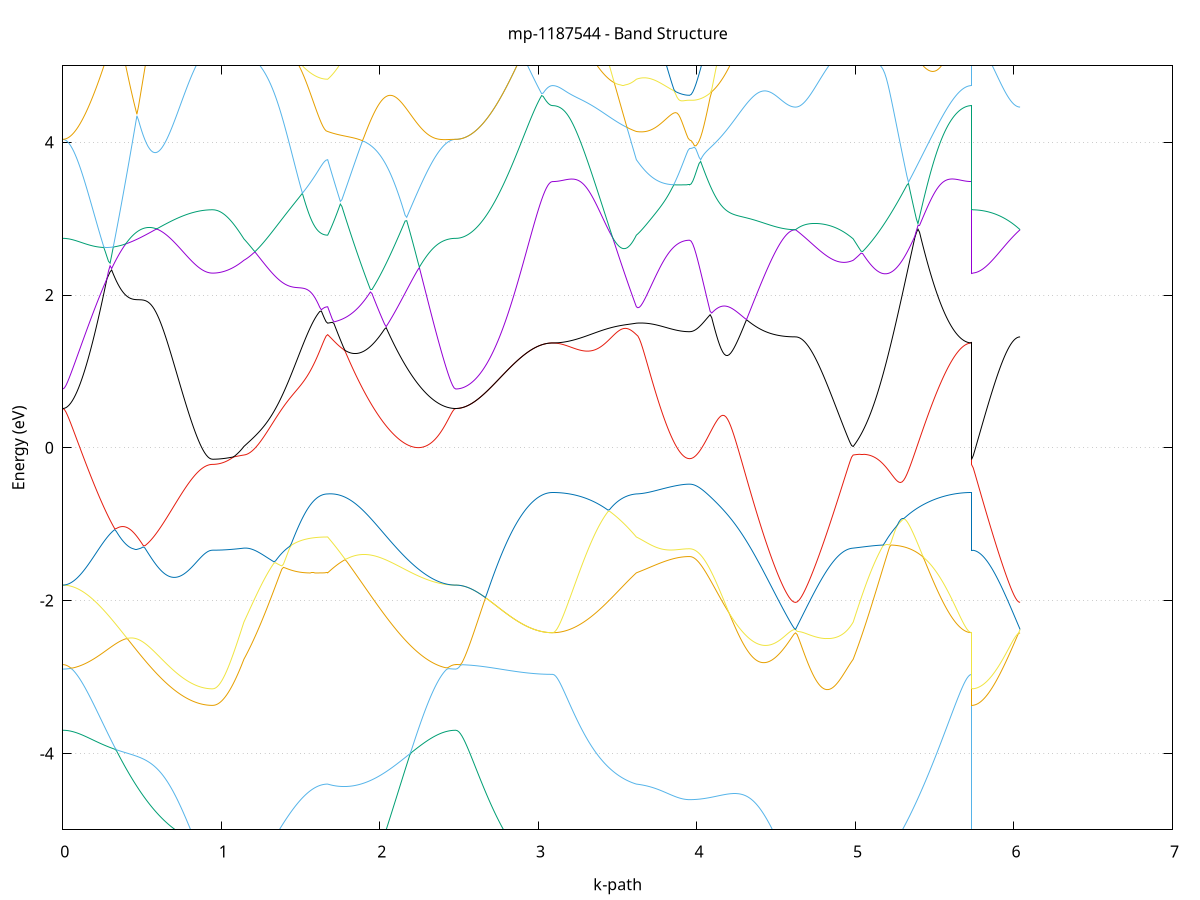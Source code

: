 set title 'mp-1187544 - Band Structure'
set xlabel 'k-path'
set ylabel 'Energy (eV)'
set grid y
set yrange [-5:5]
set terminal png size 800,600
set output 'mp-1187544_bands_gnuplot.png'
plot '-' using 1:2 with lines notitle, '-' using 1:2 with lines notitle, '-' using 1:2 with lines notitle, '-' using 1:2 with lines notitle, '-' using 1:2 with lines notitle, '-' using 1:2 with lines notitle, '-' using 1:2 with lines notitle, '-' using 1:2 with lines notitle, '-' using 1:2 with lines notitle, '-' using 1:2 with lines notitle, '-' using 1:2 with lines notitle, '-' using 1:2 with lines notitle, '-' using 1:2 with lines notitle, '-' using 1:2 with lines notitle, '-' using 1:2 with lines notitle, '-' using 1:2 with lines notitle, '-' using 1:2 with lines notitle, '-' using 1:2 with lines notitle, '-' using 1:2 with lines notitle, '-' using 1:2 with lines notitle, '-' using 1:2 with lines notitle, '-' using 1:2 with lines notitle, '-' using 1:2 with lines notitle, '-' using 1:2 with lines notitle, '-' using 1:2 with lines notitle, '-' using 1:2 with lines notitle, '-' using 1:2 with lines notitle, '-' using 1:2 with lines notitle, '-' using 1:2 with lines notitle, '-' using 1:2 with lines notitle, '-' using 1:2 with lines notitle, '-' using 1:2 with lines notitle, '-' using 1:2 with lines notitle, '-' using 1:2 with lines notitle, '-' using 1:2 with lines notitle, '-' using 1:2 with lines notitle, '-' using 1:2 with lines notitle, '-' using 1:2 with lines notitle, '-' using 1:2 with lines notitle, '-' using 1:2 with lines notitle, '-' using 1:2 with lines notitle, '-' using 1:2 with lines notitle, '-' using 1:2 with lines notitle, '-' using 1:2 with lines notitle, '-' using 1:2 with lines notitle, '-' using 1:2 with lines notitle, '-' using 1:2 with lines notitle, '-' using 1:2 with lines notitle, '-' using 1:2 with lines notitle, '-' using 1:2 with lines notitle, '-' using 1:2 with lines notitle, '-' using 1:2 with lines notitle, '-' using 1:2 with lines notitle, '-' using 1:2 with lines notitle, '-' using 1:2 with lines notitle, '-' using 1:2 with lines notitle, '-' using 1:2 with lines notitle, '-' using 1:2 with lines notitle, '-' using 1:2 with lines notitle, '-' using 1:2 with lines notitle, '-' using 1:2 with lines notitle, '-' using 1:2 with lines notitle, '-' using 1:2 with lines notitle, '-' using 1:2 with lines notitle
0.000000 -11.947642
0.009946 -11.947542
0.019893 -11.947142
0.029839 -11.946642
0.039785 -11.945842
0.049732 -11.944942
0.059678 -11.943742
0.069625 -11.942442
0.079571 -11.940842
0.089517 -11.939142
0.099464 -11.937242
0.109410 -11.935242
0.119356 -11.933042
0.129303 -11.930742
0.139249 -11.928342
0.149195 -11.925842
0.159142 -11.923342
0.169088 -11.920742
0.179034 -11.918142
0.188981 -11.915542
0.198927 -11.912942
0.208874 -11.910342
0.218820 -11.907842
0.228766 -11.905342
0.238713 -11.903042
0.248659 -11.900742
0.258605 -11.898542
0.268552 -11.896442
0.278498 -11.894542
0.288444 -11.892742
0.298391 -11.891042
0.308337 -11.889542
0.318284 -11.888242
0.328230 -11.887042
0.338176 -11.886042
0.348123 -11.885342
0.358069 -11.884742
0.368015 -11.884342
0.377962 -11.884242
0.387908 -11.884342
0.397854 -11.884642
0.407801 -11.885242
0.417747 -11.886042
0.427693 -11.887042
0.437640 -11.888342
0.447586 -11.889842
0.457533 -11.891542
0.467479 -11.893442
0.477425 -11.895542
0.487372 -11.897842
0.497318 -11.900342
0.507264 -11.903042
0.517211 -11.905842
0.527157 -11.908742
0.537103 -11.911842
0.547050 -11.915042
0.556996 -11.918342
0.566943 -11.921742
0.576889 -11.925142
0.586835 -11.928642
0.596782 -11.932242
0.606728 -11.935842
0.616674 -11.939542
0.626621 -11.943142
0.636567 -11.946842
0.646513 -11.950442
0.656460 -11.954042
0.666406 -11.957642
0.676352 -11.961242
0.686299 -11.964742
0.696245 -11.968242
0.706192 -11.971642
0.716138 -11.974942
0.726084 -11.978142
0.736031 -11.981342
0.745977 -11.984342
0.755923 -11.987342
0.765870 -11.990142
0.775816 -11.992842
0.785762 -11.995442
0.795709 -11.997942
0.805655 -12.000242
0.815602 -12.002442
0.825548 -12.004442
0.835494 -12.006442
0.845441 -12.008142
0.855387 -12.009742
0.865333 -12.011142
0.875280 -12.012442
0.885226 -12.013542
0.895172 -12.014542
0.905119 -12.015242
0.915065 -12.015842
0.925011 -12.016342
0.934958 -12.016542
0.944904 -12.016642
0.944904 -12.016642
0.954777 -12.016542
0.964650 -12.016242
0.974523 -12.015642
0.984397 -12.014842
0.994270 -12.013842
1.004143 -12.012642
1.014016 -12.011142
1.023889 -12.009542
1.033762 -12.007642
1.043635 -12.005542
1.053508 -12.003242
1.063381 -12.000742
1.073254 -11.998042
1.083127 -11.995142
1.093000 -11.992042
1.102873 -11.988742
1.112747 -11.985242
1.122620 -11.981642
1.132493 -11.977842
1.142366 -11.973842
1.142366 -11.973842
1.152338 -11.970842
1.162310 -11.967642
1.172282 -11.964342
1.182254 -11.960842
1.192226 -11.957142
1.202198 -11.953342
1.212171 -11.949342
1.222143 -11.945242
1.232115 -11.941042
1.242087 -11.936642
1.252059 -11.932042
1.262031 -11.927442
1.272003 -11.922642
1.281975 -11.917742
1.291947 -11.912742
1.301920 -11.907642
1.311892 -11.902442
1.321864 -11.897142
1.331836 -11.891742
1.341808 -11.886242
1.351780 -11.880742
1.361752 -11.875242
1.371724 -11.869642
1.381696 -11.864042
1.391668 -11.858442
1.401641 -11.852942
1.411613 -11.847342
1.421585 -11.841842
1.431557 -11.836342
1.441529 -11.830942
1.451501 -11.825642
1.461473 -11.820542
1.471445 -11.815442
1.481417 -11.810642
1.491390 -11.805942
1.501362 -11.801442
1.511334 -11.797142
1.521306 -11.793042
1.531278 -11.789242
1.541250 -11.785742
1.551222 -11.782442
1.561194 -11.779342
1.571166 -11.776642
1.581139 -11.774142
1.591111 -11.771942
1.601083 -11.770042
1.611055 -11.768442
1.621027 -11.767042
1.630999 -11.765942
1.640971 -11.765042
1.650943 -11.764442
1.660915 -11.764042
1.670888 -11.763942
1.670888 -11.763942
1.680860 -11.760442
1.690833 -11.757442
1.700805 -11.754842
1.710778 -11.752642
1.720750 -11.750942
1.730723 -11.749742
1.740695 -11.748942
1.750668 -11.748542
1.760640 -11.748542
1.770613 -11.748842
1.780585 -11.749442
1.790558 -11.750242
1.800530 -11.751342
1.810503 -11.752642
1.820475 -11.754142
1.830448 -11.755842
1.840420 -11.757642
1.850393 -11.759542
1.860366 -11.761542
1.870338 -11.763742
1.880311 -11.765942
1.890283 -11.768242
1.900256 -11.770542
1.910228 -11.773042
1.920201 -11.775542
1.930173 -11.778042
1.940146 -11.780642
1.950118 -11.783342
1.960091 -11.786042
1.970063 -11.788842
1.980036 -11.791642
1.990008 -11.794542
1.999981 -11.797442
2.009953 -11.800442
2.019926 -11.803442
2.029898 -11.806542
2.039871 -11.809642
2.049844 -11.812842
2.059816 -11.816042
2.069789 -11.819342
2.079761 -11.822742
2.089734 -11.826042
2.099706 -11.829442
2.109679 -11.832942
2.119651 -11.836442
2.129624 -11.839942
2.139596 -11.843442
2.149569 -11.847042
2.159541 -11.850642
2.169514 -11.854142
2.179486 -11.857742
2.189459 -11.861342
2.199431 -11.864842
2.209404 -11.869642
2.219376 -11.875242
2.229349 -11.880642
2.239322 -11.885742
2.249294 -11.890742
2.259267 -11.895542
2.269239 -11.900142
2.279212 -11.904542
2.289184 -11.908642
2.299157 -11.912642
2.309129 -11.916342
2.319102 -11.919942
2.329074 -11.923242
2.339047 -11.926342
2.349019 -11.929342
2.358992 -11.932042
2.368964 -11.934442
2.378937 -11.936742
2.388909 -11.938842
2.398882 -11.940642
2.408854 -11.942242
2.418827 -11.943642
2.428800 -11.944842
2.438772 -11.945842
2.448745 -11.946642
2.458717 -11.947142
2.468690 -11.947542
2.478662 -11.947642
2.478662 -11.947642
2.488515 -11.947642
2.498368 -11.947542
2.508220 -11.947542
2.518073 -11.947442
2.527926 -11.947442
2.537779 -11.947342
2.547632 -11.947242
2.557484 -11.947142
2.567337 -11.947042
2.577190 -11.946942
2.587043 -11.946742
2.596895 -11.946642
2.606748 -11.946442
2.616601 -11.946242
2.626454 -11.946042
2.636306 -11.945842
2.646159 -11.945642
2.656012 -11.945442
2.665865 -11.945242
2.675718 -11.944942
2.685570 -11.944742
2.695423 -11.944442
2.705276 -11.944242
2.715129 -11.943942
2.724981 -11.943642
2.734834 -11.943442
2.744687 -11.944042
2.754540 -11.945542
2.764393 -11.947042
2.774245 -11.948542
2.784098 -11.950042
2.793951 -11.951642
2.803804 -11.953242
2.813656 -11.954842
2.823509 -11.956342
2.833362 -11.957942
2.843215 -11.959542
2.853067 -11.961042
2.862920 -11.962642
2.872773 -11.964142
2.882626 -11.965642
2.892479 -11.967042
2.902331 -11.968442
2.912184 -11.969742
2.922037 -11.971042
2.931890 -11.972342
2.941742 -11.973542
2.951595 -11.974642
2.961448 -11.975742
2.971301 -11.976742
2.981154 -11.977642
2.991006 -11.978542
3.000859 -11.979342
3.010712 -11.980042
3.020565 -11.980642
3.030417 -11.981242
3.040270 -11.981642
3.050123 -11.982042
3.059976 -11.982342
3.069828 -11.982542
3.079681 -11.982742
3.089534 -11.982742
3.089534 -11.982742
3.099506 -11.982642
3.109478 -11.982342
3.119450 -11.981742
3.129422 -11.981042
3.139395 -11.980042
3.149367 -11.978942
3.159339 -11.977542
3.169311 -11.975942
3.179283 -11.974142
3.189255 -11.972142
3.199227 -11.969942
3.209199 -11.967542
3.219171 -11.964842
3.229144 -11.962042
3.239116 -11.959042
3.249088 -11.955842
3.259060 -11.952542
3.269032 -11.948942
3.279004 -11.945142
3.288976 -11.941242
3.298948 -11.937142
3.308920 -11.932842
3.318893 -11.928442
3.328865 -11.923842
3.338837 -11.919042
3.348809 -11.914142
3.358781 -11.909142
3.368753 -11.903942
3.378725 -11.898542
3.388697 -11.893142
3.398669 -11.887642
3.408642 -11.881942
3.418614 -11.876142
3.428586 -11.870342
3.438558 -11.864342
3.448530 -11.858442
3.458502 -11.852342
3.468474 -11.846242
3.478446 -11.840142
3.488418 -11.833942
3.498391 -11.827842
3.508363 -11.821742
3.518335 -11.815642
3.528307 -11.809642
3.538279 -11.803742
3.548251 -11.798042
3.558223 -11.792342
3.568195 -11.786942
3.578167 -11.781742
3.588139 -11.776842
3.598112 -11.772142
3.608084 -11.767842
3.618056 -11.763942
3.618056 -11.763942
3.627933 -11.762442
3.637811 -11.761142
3.647689 -11.759842
3.657566 -11.758542
3.667444 -11.757442
3.677321 -11.756342
3.687199 -11.755342
3.697076 -11.754342
3.706954 -11.753342
3.716831 -11.752442
3.726709 -11.751442
3.736587 -11.750542
3.746464 -11.749642
3.756342 -11.748842
3.766219 -11.747942
3.776097 -11.747042
3.785974 -11.746242
3.795852 -11.745342
3.805730 -11.744542
3.815607 -11.743742
3.825485 -11.742942
3.835362 -11.742142
3.845240 -11.741442
3.855117 -11.740742
3.864995 -11.740042
3.874873 -11.739442
3.884750 -11.738942
3.894628 -11.738442
3.904505 -11.737942
3.914383 -11.737642
3.924260 -11.737342
3.934138 -11.737142
3.944015 -11.737042
3.953893 -11.736942
3.953893 -11.736942
3.963865 -11.737342
3.973838 -11.738542
3.983810 -11.740542
3.993782 -11.743142
4.003755 -11.746442
4.013727 -11.750242
4.023700 -11.754542
4.033672 -11.759242
4.043644 -11.764242
4.053617 -11.769542
4.063589 -11.775142
4.073561 -11.780842
4.083534 -11.786842
4.093506 -11.792842
4.103478 -11.798942
4.113451 -11.805142
4.123423 -11.811342
4.133396 -11.817642
4.143368 -11.823842
4.153340 -11.830142
4.163313 -11.836342
4.173285 -11.842542
4.183257 -11.848742
4.193230 -11.854842
4.203202 -11.860942
4.213174 -11.866842
4.223147 -11.872842
4.233119 -11.878642
4.243092 -11.884342
4.253064 -11.890042
4.263036 -11.895542
4.273009 -11.900942
4.282981 -11.906342
4.292953 -11.911542
4.302926 -11.916642
4.312898 -11.921542
4.322870 -11.926442
4.332843 -11.931142
4.342815 -11.935642
4.352787 -11.940142
4.362760 -11.944442
4.372732 -11.948542
4.382705 -11.952542
4.392677 -11.956442
4.402649 -11.960142
4.412622 -11.963642
4.422594 -11.967042
4.432566 -11.970342
4.442539 -11.973442
4.452511 -11.976342
4.462483 -11.979142
4.472456 -11.981742
4.482428 -11.984242
4.492401 -11.986442
4.502373 -11.988642
4.512345 -11.990542
4.522318 -11.992342
4.532290 -11.993942
4.542262 -11.995442
4.552235 -11.996642
4.562207 -11.997742
4.572179 -11.998742
4.582152 -11.999542
4.592124 -12.000142
4.602097 -12.000542
4.612069 -12.000742
4.622041 -12.000842
4.622041 -12.000842
4.631871 -12.000842
4.641701 -12.000842
4.651531 -12.000942
4.661361 -12.000942
4.671191 -12.000942
4.681021 -12.001042
4.690851 -12.001042
4.700680 -12.001042
4.710510 -12.001042
4.720340 -12.001042
4.730170 -12.000942
4.740000 -12.000942
4.749830 -12.000742
4.759660 -12.000642
4.769490 -12.000342
4.779320 -12.000042
4.789149 -11.999742
4.798979 -11.999242
4.808809 -11.998742
4.818639 -11.998142
4.828469 -11.997542
4.838299 -11.996742
4.848129 -11.995942
4.857959 -11.994942
4.867789 -11.993942
4.877619 -11.992742
4.887448 -11.991542
4.897278 -11.990142
4.907108 -11.988742
4.916938 -11.987242
4.926768 -11.985542
4.936598 -11.983842
4.946428 -11.982042
4.956258 -11.980042
4.966088 -11.978042
4.975918 -11.975942
4.985747 -11.973842
4.985747 -11.973842
4.995713 -11.969642
5.005679 -11.965242
5.015645 -11.960742
5.025611 -11.956142
5.035577 -11.951342
5.045543 -11.946442
5.055509 -11.941442
5.065475 -11.936342
5.075441 -11.931142
5.085406 -11.925942
5.095372 -11.920642
5.105338 -11.915342
5.115304 -11.910042
5.125270 -11.904742
5.135236 -11.899442
5.145202 -11.894242
5.155168 -11.889142
5.165134 -11.884242
5.175100 -11.879442
5.185065 -11.874942
5.195031 -11.870642
5.204997 -11.866642
5.214963 -11.863042
5.224929 -11.859942
5.234895 -11.857142
5.244861 -11.854942
5.254827 -11.853242
5.264793 -11.852142
5.274759 -11.851642
5.284724 -11.851742
5.294690 -11.852342
5.304656 -11.853542
5.314622 -11.855342
5.324588 -11.857442
5.334554 -11.860142
5.344520 -11.863142
5.354486 -11.866442
5.364452 -11.870042
5.374418 -11.873942
5.384384 -11.877942
5.394349 -11.882142
5.404315 -11.886442
5.414281 -11.890842
5.424247 -11.895342
5.434213 -11.899842
5.444179 -11.904342
5.454145 -11.908842
5.464111 -11.913342
5.474077 -11.917742
5.484043 -11.922142
5.494008 -11.926342
5.503974 -11.930542
5.513940 -11.934642
5.523906 -11.938642
5.533872 -11.942442
5.543838 -11.946142
5.553804 -11.949742
5.563770 -11.953142
5.573736 -11.956342
5.583702 -11.959442
5.593667 -11.962342
5.603633 -11.965142
5.613599 -11.967642
5.623565 -11.970042
5.633531 -11.972242
5.643497 -11.974142
5.653463 -11.975942
5.663429 -11.977542
5.673395 -11.978942
5.683361 -11.980042
5.693326 -11.981042
5.703292 -11.981742
5.713258 -11.982342
5.723224 -11.982642
5.733190 -11.982742
5.733190 -12.016642
5.743043 -12.016642
5.752896 -12.016542
5.762748 -12.016342
5.772601 -12.016042
5.782454 -12.015742
5.792307 -12.015342
5.802159 -12.014842
5.812012 -12.014342
5.821865 -12.013842
5.831718 -12.013142
5.841571 -12.012542
5.851423 -12.011842
5.861276 -12.011042
5.871129 -12.010242
5.880982 -12.009542
5.890834 -12.008742
5.900687 -12.007942
5.910540 -12.007142
5.920393 -12.006342
5.930246 -12.005542
5.940098 -12.004842
5.949951 -12.004142
5.959804 -12.003542
5.969657 -12.002942
5.979509 -12.002442
5.989362 -12.001942
5.999215 -12.001542
6.009068 -12.001242
6.018920 -12.001042
6.028773 -12.000942
6.038626 -12.000842
e
0.000000 -11.926442
0.009946 -11.926342
0.019893 -11.926042
0.029839 -11.925542
0.039785 -11.924842
0.049732 -11.924042
0.059678 -11.923042
0.069625 -11.921842
0.079571 -11.920442
0.089517 -11.918842
0.099464 -11.917142
0.109410 -11.915242
0.119356 -11.913142
0.129303 -11.910842
0.139249 -11.908442
0.149195 -11.905942
0.159142 -11.903242
0.169088 -11.900342
0.179034 -11.897342
0.188981 -11.894142
0.198927 -11.890842
0.208874 -11.887442
0.218820 -11.883842
0.228766 -11.880242
0.238713 -11.876542
0.248659 -11.872742
0.258605 -11.868942
0.268552 -11.865142
0.278498 -11.861342
0.288444 -11.857442
0.298391 -11.853742
0.308337 -11.850042
0.318284 -11.846342
0.328230 -11.842742
0.338176 -11.839342
0.348123 -11.835942
0.358069 -11.832742
0.368015 -11.829642
0.377962 -11.826642
0.387908 -11.823742
0.397854 -11.820942
0.407801 -11.818242
0.417747 -11.815742
0.427693 -11.813242
0.437640 -11.810842
0.447586 -11.808542
0.457533 -11.806342
0.467479 -11.804142
0.477425 -11.802142
0.487372 -11.800042
0.497318 -11.798142
0.507264 -11.796242
0.517211 -11.794342
0.527157 -11.792442
0.537103 -11.790742
0.547050 -11.788942
0.556996 -11.787242
0.566943 -11.785542
0.576889 -11.783942
0.586835 -11.782342
0.596782 -11.780742
0.606728 -11.779242
0.616674 -11.777742
0.626621 -11.776342
0.636567 -11.774942
0.646513 -11.773542
0.656460 -11.772142
0.666406 -11.770842
0.676352 -11.769642
0.686299 -11.768342
0.696245 -11.767142
0.706192 -11.766042
0.716138 -11.764942
0.726084 -11.763842
0.736031 -11.762842
0.745977 -11.761842
0.755923 -11.760942
0.765870 -11.760042
0.775816 -11.759142
0.785762 -11.758342
0.795709 -11.757642
0.805655 -11.756942
0.815602 -11.756242
0.825548 -11.755642
0.835494 -11.755042
0.845441 -11.754542
0.855387 -11.754042
0.865333 -11.753642
0.875280 -11.753242
0.885226 -11.752942
0.895172 -11.752642
0.905119 -11.754142
0.915065 -11.755442
0.925011 -11.756342
0.934958 -11.756942
0.944904 -11.757142
0.944904 -11.757142
0.954777 -11.757142
0.964650 -11.757242
0.974523 -11.757342
0.984397 -11.757542
0.994270 -11.757742
1.004143 -11.758042
1.014016 -11.758342
1.023889 -11.758742
1.033762 -11.759142
1.043635 -11.759642
1.053508 -11.760142
1.063381 -11.760742
1.073254 -11.761342
1.083127 -11.762042
1.093000 -11.762742
1.102873 -11.763442
1.112747 -11.764342
1.122620 -11.765142
1.132493 -11.766142
1.142366 -11.767042
1.142366 -11.767042
1.152338 -11.767742
1.162310 -11.768142
1.172282 -11.768442
1.182254 -11.768642
1.192226 -11.768642
1.202198 -11.768442
1.212171 -11.768142
1.222143 -11.767742
1.232115 -11.767142
1.242087 -11.766342
1.252059 -11.765542
1.262031 -11.764442
1.272003 -11.763342
1.281975 -11.762042
1.291947 -11.760642
1.301920 -11.759042
1.311892 -11.757342
1.321864 -11.755542
1.331836 -11.753642
1.341808 -11.751642
1.351780 -11.749542
1.361752 -11.747342
1.371724 -11.745042
1.381696 -11.742642
1.391668 -11.740142
1.401641 -11.737642
1.411613 -11.735042
1.421585 -11.732342
1.431557 -11.729742
1.441529 -11.727042
1.451501 -11.724242
1.461473 -11.721542
1.471445 -11.718842
1.481417 -11.716142
1.491390 -11.713442
1.501362 -11.710842
1.511334 -11.708242
1.521306 -11.705842
1.531278 -11.703442
1.541250 -11.701142
1.551222 -11.698942
1.561194 -11.696942
1.571166 -11.695042
1.581139 -11.693242
1.591111 -11.691642
1.601083 -11.690242
1.611055 -11.689042
1.621027 -11.687942
1.630999 -11.687042
1.640971 -11.686342
1.650943 -11.685842
1.660915 -11.685542
1.670888 -11.685542
1.670888 -11.685542
1.680860 -11.678342
1.690833 -11.671442
1.700805 -11.664642
1.710778 -11.658042
1.720750 -11.651642
1.730723 -11.645442
1.740695 -11.639542
1.750668 -11.633742
1.760640 -11.628242
1.770613 -11.622942
1.780585 -11.617742
1.790558 -11.612842
1.800530 -11.608042
1.810503 -11.603442
1.820475 -11.598942
1.830448 -11.594542
1.840420 -11.590342
1.850393 -11.586142
1.860366 -11.582142
1.870338 -11.581942
1.880311 -11.592542
1.890283 -11.602942
1.900256 -11.613342
1.910228 -11.623642
1.920201 -11.633842
1.930173 -11.644042
1.940146 -11.654042
1.950118 -11.663842
1.960091 -11.673642
1.970063 -11.683342
1.980036 -11.692842
1.990008 -11.702242
1.999981 -11.711442
2.009953 -11.720642
2.019926 -11.729642
2.029898 -11.738442
2.039871 -11.747142
2.049844 -11.755742
2.059816 -11.764142
2.069789 -11.772342
2.079761 -11.780442
2.089734 -11.788342
2.099706 -11.796142
2.109679 -11.803642
2.119651 -11.811142
2.129624 -11.818342
2.139596 -11.825342
2.149569 -11.832242
2.159541 -11.838942
2.169514 -11.845442
2.179486 -11.851842
2.189459 -11.857942
2.199431 -11.863942
2.209404 -11.868442
2.219376 -11.871942
2.229349 -11.875442
2.239322 -11.878842
2.249294 -11.882142
2.259267 -11.885542
2.269239 -11.888742
2.279212 -11.891842
2.289184 -11.894942
2.299157 -11.897942
2.309129 -11.900742
2.319102 -11.903442
2.329074 -11.906142
2.339047 -11.908542
2.349019 -11.910942
2.358992 -11.913142
2.368964 -11.915142
2.378937 -11.917042
2.388909 -11.918842
2.398882 -11.920342
2.408854 -11.921742
2.418827 -11.922942
2.428800 -11.924042
2.438772 -11.924842
2.448745 -11.925542
2.458717 -11.926042
2.468690 -11.926342
2.478662 -11.926442
2.478662 -11.926442
2.488515 -11.926442
2.498368 -11.926442
2.508220 -11.926542
2.518073 -11.926642
2.527926 -11.926742
2.537779 -11.926942
2.547632 -11.927142
2.557484 -11.927442
2.567337 -11.927742
2.577190 -11.928142
2.587043 -11.928542
2.596895 -11.929042
2.606748 -11.929542
2.616601 -11.930142
2.626454 -11.930842
2.636306 -11.931542
2.646159 -11.932442
2.656012 -11.933242
2.665865 -11.934242
2.675718 -11.935242
2.685570 -11.936342
2.695423 -11.937442
2.705276 -11.938642
2.715129 -11.939942
2.724981 -11.941242
2.734834 -11.942642
2.744687 -11.943142
2.754540 -11.942842
2.764393 -11.942542
2.774245 -11.942242
2.784098 -11.942042
2.793951 -11.941742
2.803804 -11.941442
2.813656 -11.941142
2.823509 -11.940842
2.833362 -11.940542
2.843215 -11.940342
2.853067 -11.940042
2.862920 -11.939742
2.872773 -11.939542
2.882626 -11.939242
2.892479 -11.939042
2.902331 -11.938742
2.912184 -11.938542
2.922037 -11.938342
2.931890 -11.938142
2.941742 -11.937942
2.951595 -11.937742
2.961448 -11.937542
2.971301 -11.937342
2.981154 -11.937142
2.991006 -11.937042
3.000859 -11.936942
3.010712 -11.936742
3.020565 -11.936642
3.030417 -11.936542
3.040270 -11.936542
3.050123 -11.936442
3.059976 -11.936342
3.069828 -11.936342
3.079681 -11.936342
3.089534 -11.936342
3.089534 -11.936342
3.099506 -11.936242
3.109478 -11.935942
3.119450 -11.935442
3.129422 -11.934642
3.139395 -11.933742
3.149367 -11.932642
3.159339 -11.931242
3.169311 -11.929742
3.179283 -11.927942
3.189255 -11.926042
3.199227 -11.923942
3.209199 -11.921542
3.219171 -11.919042
3.229144 -11.916242
3.239116 -11.913342
3.249088 -11.910142
3.259060 -11.906842
3.269032 -11.903242
3.279004 -11.899542
3.288976 -11.895642
3.298948 -11.891542
3.308920 -11.887242
3.318893 -11.882742
3.328865 -11.878142
3.338837 -11.873342
3.348809 -11.868242
3.358781 -11.863142
3.368753 -11.857742
3.378725 -11.852242
3.388697 -11.846542
3.398669 -11.840642
3.408642 -11.834642
3.418614 -11.828542
3.428586 -11.822242
3.438558 -11.815742
3.448530 -11.809242
3.458502 -11.802442
3.468474 -11.795642
3.478446 -11.788742
3.488418 -11.781642
3.498391 -11.774442
3.508363 -11.767242
3.518335 -11.759942
3.528307 -11.752542
3.538279 -11.745042
3.548251 -11.737542
3.558223 -11.730042
3.568195 -11.722542
3.578167 -11.714942
3.588139 -11.707542
3.598112 -11.700042
3.608084 -11.692742
3.618056 -11.685542
3.618056 -11.685542
3.627933 -11.682542
3.637811 -11.679542
3.647689 -11.676542
3.657566 -11.673542
3.667444 -11.670542
3.677321 -11.667542
3.687199 -11.664442
3.697076 -11.661442
3.706954 -11.658342
3.716831 -11.655342
3.726709 -11.652242
3.736587 -11.649242
3.746464 -11.646242
3.756342 -11.643242
3.766219 -11.640342
3.776097 -11.637442
3.785974 -11.634542
3.795852 -11.631842
3.805730 -11.629142
3.815607 -11.626442
3.825485 -11.623942
3.835362 -11.621542
3.845240 -11.619342
3.855117 -11.617242
3.864995 -11.615242
3.874873 -11.613442
3.884750 -11.611842
3.894628 -11.610442
3.904505 -11.609542
3.914383 -11.609642
3.924260 -11.609742
3.934138 -11.609742
3.944015 -11.609842
3.953893 -11.609842
3.953893 -11.609842
3.963865 -11.609842
3.973838 -11.609942
3.983810 -11.610042
3.993782 -11.610242
4.003755 -11.610442
4.013727 -11.610742
4.023700 -11.611142
4.033672 -11.611542
4.043644 -11.612042
4.053617 -11.612642
4.063589 -11.613342
4.073561 -11.614142
4.083534 -11.614942
4.093506 -11.615942
4.103478 -11.617142
4.113451 -11.618442
4.123423 -11.619842
4.133396 -11.621542
4.143368 -11.623342
4.153340 -11.625442
4.163313 -11.627842
4.173285 -11.630342
4.183257 -11.633242
4.193230 -11.636342
4.203202 -11.639742
4.213174 -11.643542
4.223147 -11.647942
4.233119 -11.652242
4.243092 -11.656642
4.253064 -11.661042
4.263036 -11.665342
4.273009 -11.669642
4.282981 -11.673842
4.292953 -11.678042
4.302926 -11.682142
4.312898 -11.686242
4.322870 -11.690242
4.332843 -11.694042
4.342815 -11.697842
4.352787 -11.701542
4.362760 -11.705242
4.372732 -11.708742
4.382705 -11.712142
4.392677 -11.715442
4.402649 -11.718542
4.412622 -11.721642
4.422594 -11.724542
4.432566 -11.727342
4.442539 -11.730042
4.452511 -11.732642
4.462483 -11.735042
4.472456 -11.737342
4.482428 -11.739542
4.492401 -11.741542
4.502373 -11.743442
4.512345 -11.745142
4.522318 -11.746742
4.532290 -11.748142
4.542262 -11.749442
4.552235 -11.750542
4.562207 -11.751542
4.572179 -11.752442
4.582152 -11.753142
4.592124 -11.753642
4.602097 -11.754042
4.612069 -11.754242
4.622041 -11.754342
4.622041 -11.754342
4.631871 -11.754442
4.641701 -11.754542
4.651531 -11.754742
4.661361 -11.754842
4.671191 -11.755042
4.681021 -11.755242
4.690851 -11.755442
4.700680 -11.755642
4.710510 -11.755942
4.720340 -11.756142
4.730170 -11.756442
4.740000 -11.756642
4.749830 -11.756942
4.759660 -11.757242
4.769490 -11.757542
4.779320 -11.757842
4.789149 -11.758242
4.798979 -11.758542
4.808809 -11.758942
4.818639 -11.759242
4.828469 -11.759642
4.838299 -11.760042
4.848129 -11.760442
4.857959 -11.760842
4.867789 -11.761242
4.877619 -11.761742
4.887448 -11.762142
4.897278 -11.762542
4.907108 -11.763042
4.916938 -11.763542
4.926768 -11.764042
4.936598 -11.764442
4.946428 -11.764942
4.956258 -11.765442
4.966088 -11.766042
4.975918 -11.766542
4.985747 -11.767042
4.985747 -11.767042
4.995713 -11.768042
5.005679 -11.769142
5.015645 -11.770342
5.025611 -11.771442
5.035577 -11.772642
5.045543 -11.773942
5.055509 -11.775342
5.065475 -11.776642
5.075441 -11.778142
5.085406 -11.779542
5.095372 -11.781142
5.105338 -11.782642
5.115304 -11.784342
5.125270 -11.786042
5.135236 -11.787742
5.145202 -11.789542
5.155168 -11.791342
5.165134 -11.793242
5.175100 -11.795242
5.185065 -11.797242
5.195031 -11.799242
5.204997 -11.801442
5.214963 -11.803542
5.224929 -11.805842
5.234895 -11.808142
5.244861 -11.810442
5.254827 -11.812942
5.264793 -11.815342
5.274759 -11.817942
5.284724 -11.820542
5.294690 -11.823142
5.304656 -11.825842
5.314622 -11.828642
5.324588 -11.831542
5.334554 -11.834442
5.344520 -11.837442
5.354486 -11.840442
5.364452 -11.843542
5.374418 -11.846642
5.384384 -11.849842
5.394349 -11.853042
5.404315 -11.856342
5.414281 -11.859742
5.424247 -11.863042
5.434213 -11.866442
5.444179 -11.869842
5.454145 -11.873242
5.464111 -11.876642
5.474077 -11.880042
5.484043 -11.883542
5.494008 -11.886942
5.503974 -11.890242
5.513940 -11.893542
5.523906 -11.896842
5.533872 -11.900042
5.543838 -11.903142
5.553804 -11.906242
5.563770 -11.909142
5.573736 -11.912042
5.583702 -11.914742
5.593667 -11.917342
5.603633 -11.919842
5.613599 -11.922142
5.623565 -11.924342
5.633531 -11.926342
5.643497 -11.928242
5.653463 -11.929842
5.663429 -11.931342
5.673395 -11.932642
5.683361 -11.933742
5.693326 -11.934642
5.703292 -11.935442
5.713258 -11.935942
5.723224 -11.936242
5.733190 -11.936342
5.733190 -11.757142
5.743043 -11.757142
5.752896 -11.757142
5.762748 -11.757042
5.772601 -11.757042
5.782454 -11.757042
5.792307 -11.756942
5.802159 -11.756942
5.812012 -11.756842
5.821865 -11.756742
5.831718 -11.756742
5.841571 -11.756642
5.851423 -11.756542
5.861276 -11.756442
5.871129 -11.756342
5.880982 -11.756242
5.890834 -11.756142
5.900687 -11.756042
5.910540 -11.755942
5.920393 -11.755842
5.930246 -11.755742
5.940098 -11.755642
5.949951 -11.755442
5.959804 -11.755342
5.969657 -11.755242
5.979509 -11.755142
5.989362 -11.754942
5.999215 -11.754842
6.009068 -11.754742
6.018920 -11.754542
6.028773 -11.754442
6.038626 -11.754342
e
0.000000 -11.744842
0.009946 -11.744842
0.019893 -11.744542
0.029839 -11.744242
0.039785 -11.743642
0.049732 -11.742942
0.059678 -11.742142
0.069625 -11.741142
0.079571 -11.740042
0.089517 -11.738742
0.099464 -11.737342
0.109410 -11.735742
0.119356 -11.734042
0.129303 -11.732242
0.139249 -11.730242
0.149195 -11.728142
0.159142 -11.725842
0.169088 -11.723442
0.179034 -11.720942
0.188981 -11.718342
0.198927 -11.715642
0.208874 -11.712742
0.218820 -11.709742
0.228766 -11.706742
0.238713 -11.703542
0.248659 -11.700242
0.258605 -11.696842
0.268552 -11.693442
0.278498 -11.689842
0.288444 -11.686242
0.298391 -11.682542
0.308337 -11.678742
0.318284 -11.674942
0.328230 -11.671042
0.338176 -11.667042
0.348123 -11.663042
0.358069 -11.659042
0.368015 -11.655042
0.377962 -11.650942
0.387908 -11.646842
0.397854 -11.642742
0.407801 -11.638542
0.417747 -11.634442
0.427693 -11.630342
0.437640 -11.626242
0.447586 -11.622242
0.457533 -11.618142
0.467479 -11.614242
0.477425 -11.610242
0.487372 -11.606442
0.497318 -11.602642
0.507264 -11.598942
0.517211 -11.595342
0.527157 -11.591842
0.537103 -11.588442
0.547050 -11.585242
0.556996 -11.582142
0.566943 -11.579242
0.576889 -11.576542
0.586835 -11.574042
0.596782 -11.571842
0.606728 -11.569942
0.616674 -11.575942
0.626621 -11.585542
0.636567 -11.595042
0.646513 -11.604342
0.656460 -11.613542
0.666406 -11.622442
0.676352 -11.631142
0.686299 -11.639742
0.696245 -11.648042
0.706192 -11.656042
0.716138 -11.663842
0.726084 -11.671442
0.736031 -11.678742
0.745977 -11.685742
0.755923 -11.692442
0.765870 -11.698842
0.775816 -11.704942
0.785762 -11.710842
0.795709 -11.716242
0.805655 -11.721442
0.815602 -11.726242
0.825548 -11.730742
0.835494 -11.734942
0.845441 -11.738742
0.855387 -11.742242
0.865333 -11.745342
0.875280 -11.748042
0.885226 -11.750442
0.895172 -11.752542
0.905119 -11.752442
0.915065 -11.752242
0.925011 -11.752142
0.934958 -11.752042
0.944904 -11.752042
0.944904 -11.752042
0.954777 -11.751842
0.964650 -11.751342
0.974523 -11.750442
0.984397 -11.749242
0.994270 -11.747642
1.004143 -11.745742
1.014016 -11.743442
1.023889 -11.740942
1.033762 -11.737942
1.043635 -11.734742
1.053508 -11.731142
1.063381 -11.727242
1.073254 -11.722942
1.083127 -11.718442
1.093000 -11.713642
1.102873 -11.708542
1.112747 -11.703142
1.122620 -11.697442
1.132493 -11.691442
1.142366 -11.685242
1.142366 -11.685242
1.152338 -11.680642
1.162310 -11.676042
1.172282 -11.671242
1.182254 -11.666442
1.192226 -11.661542
1.202198 -11.656542
1.212171 -11.651442
1.222143 -11.646342
1.232115 -11.641142
1.242087 -11.635942
1.252059 -11.631742
1.262031 -11.632642
1.272003 -11.633342
1.281975 -11.634042
1.291947 -11.634642
1.301920 -11.635142
1.311892 -11.635542
1.321864 -11.635842
1.331836 -11.636142
1.341808 -11.636242
1.351780 -11.636342
1.361752 -11.636342
1.371724 -11.636242
1.381696 -11.636042
1.391668 -11.635742
1.401641 -11.635342
1.411613 -11.634842
1.421585 -11.634242
1.431557 -11.633542
1.441529 -11.632742
1.451501 -11.631842
1.461473 -11.630842
1.471445 -11.629742
1.481417 -11.628542
1.491390 -11.627142
1.501362 -11.625642
1.511334 -11.624142
1.521306 -11.622442
1.531278 -11.620642
1.541250 -11.618742
1.551222 -11.616742
1.561194 -11.614642
1.571166 -11.613742
1.581139 -11.612942
1.591111 -11.612042
1.601083 -11.611242
1.611055 -11.610342
1.621027 -11.609642
1.630999 -11.608942
1.640971 -11.608342
1.650943 -11.607942
1.660915 -11.607642
1.670888 -11.607642
1.670888 -11.607642
1.680860 -11.606742
1.690833 -11.605442
1.700805 -11.603642
1.710778 -11.601242
1.720750 -11.598442
1.730723 -11.595142
1.740695 -11.591342
1.750668 -11.587242
1.760640 -11.582642
1.770613 -11.577842
1.780585 -11.572642
1.790558 -11.567342
1.800530 -11.561842
1.810503 -11.556242
1.820475 -11.550542
1.830448 -11.544942
1.840420 -11.549842
1.850393 -11.560642
1.860366 -11.571342
1.870338 -11.578142
1.880311 -11.574242
1.890283 -11.570442
1.900256 -11.566742
1.910228 -11.563042
1.920201 -11.560642
1.930173 -11.564942
1.940146 -11.569342
1.950118 -11.573942
1.960091 -11.578542
1.970063 -11.583242
1.980036 -11.588042
1.990008 -11.592842
1.999981 -11.597742
2.009953 -11.602642
2.019926 -11.607442
2.029898 -11.612342
2.039871 -11.617242
2.049844 -11.622042
2.059816 -11.626842
2.069789 -11.631642
2.079761 -11.636442
2.089734 -11.641142
2.099706 -11.645742
2.109679 -11.650342
2.119651 -11.654842
2.129624 -11.659342
2.139596 -11.663642
2.149569 -11.668042
2.159541 -11.672242
2.169514 -11.676342
2.179486 -11.680442
2.189459 -11.684342
2.199431 -11.688242
2.209404 -11.691942
2.219376 -11.695642
2.229349 -11.699142
2.239322 -11.702642
2.249294 -11.705942
2.259267 -11.709142
2.269239 -11.712142
2.279212 -11.715142
2.289184 -11.717942
2.299157 -11.720642
2.309129 -11.723242
2.319102 -11.725642
2.329074 -11.727942
2.339047 -11.730042
2.349019 -11.732042
2.358992 -11.733942
2.368964 -11.735642
2.378937 -11.737242
2.388909 -11.738742
2.398882 -11.740042
2.408854 -11.741142
2.418827 -11.742142
2.428800 -11.742942
2.438772 -11.743642
2.448745 -11.744242
2.458717 -11.744542
2.468690 -11.744842
2.478662 -11.744842
2.478662 -11.744842
2.488515 -11.744842
2.498368 -11.744642
2.508220 -11.744242
2.518073 -11.743842
2.527926 -11.743142
2.537779 -11.742442
2.547632 -11.741542
2.557484 -11.740542
2.567337 -11.739342
2.577190 -11.738042
2.587043 -11.736642
2.596895 -11.735042
2.606748 -11.733342
2.616601 -11.731542
2.626454 -11.729542
2.636306 -11.727442
2.646159 -11.725242
2.656012 -11.722942
2.665865 -11.720542
2.675718 -11.718142
2.685570 -11.715542
2.695423 -11.712942
2.705276 -11.710342
2.715129 -11.707642
2.724981 -11.704942
2.734834 -11.702242
2.744687 -11.699542
2.754540 -11.696942
2.764393 -11.694242
2.774245 -11.691642
2.784098 -11.689142
2.793951 -11.686642
2.803804 -11.684242
2.813656 -11.681942
2.823509 -11.679642
2.833362 -11.677542
2.843215 -11.675442
2.853067 -11.675142
2.862920 -11.677842
2.872773 -11.680442
2.882626 -11.682942
2.892479 -11.685342
2.902331 -11.687542
2.912184 -11.689742
2.922037 -11.691842
2.931890 -11.693742
2.941742 -11.695642
2.951595 -11.697342
2.961448 -11.698942
2.971301 -11.700442
2.981154 -11.701842
2.991006 -11.703042
3.000859 -11.704242
3.010712 -11.705242
3.020565 -11.706142
3.030417 -11.706942
3.040270 -11.707542
3.050123 -11.708142
3.059976 -11.708542
3.069828 -11.708842
3.079681 -11.709042
3.089534 -11.709042
3.089534 -11.709042
3.099506 -11.709042
3.109478 -11.708942
3.119450 -11.708742
3.129422 -11.708442
3.139395 -11.708042
3.149367 -11.707642
3.159339 -11.707042
3.169311 -11.706442
3.179283 -11.705842
3.189255 -11.705042
3.199227 -11.704242
3.209199 -11.703242
3.219171 -11.702242
3.229144 -11.701242
3.239116 -11.700042
3.249088 -11.698842
3.259060 -11.697542
3.269032 -11.696142
3.279004 -11.694642
3.288976 -11.693042
3.298948 -11.691442
3.308920 -11.689742
3.318893 -11.687942
3.328865 -11.686142
3.338837 -11.684242
3.348809 -11.682242
3.358781 -11.680142
3.368753 -11.677942
3.378725 -11.675742
3.388697 -11.673342
3.398669 -11.670942
3.408642 -11.668542
3.418614 -11.665942
3.428586 -11.663342
3.438558 -11.660642
3.448530 -11.657842
3.458502 -11.654942
3.468474 -11.651942
3.478446 -11.648842
3.488418 -11.645742
3.498391 -11.642442
3.508363 -11.639142
3.518335 -11.635642
3.528307 -11.632042
3.538279 -11.628342
3.548251 -11.624442
3.558223 -11.620442
3.568195 -11.616242
3.578167 -11.611942
3.588139 -11.607442
3.598112 -11.607842
3.608084 -11.607942
3.618056 -11.607642
3.618056 -11.607642
3.627933 -11.607342
3.637811 -11.607142
3.647689 -11.606842
3.657566 -11.606642
3.667444 -11.606442
3.677321 -11.606342
3.687199 -11.606342
3.697076 -11.606242
3.706954 -11.606242
3.716831 -11.606342
3.726709 -11.606442
3.736587 -11.606542
3.746464 -11.606642
3.756342 -11.606842
3.766219 -11.607042
3.776097 -11.607242
3.785974 -11.607442
3.795852 -11.607642
3.805730 -11.607842
3.815607 -11.608042
3.825485 -11.608242
3.835362 -11.608442
3.845240 -11.608642
3.855117 -11.608842
3.864995 -11.609042
3.874873 -11.609142
3.884750 -11.609342
3.894628 -11.609442
3.904505 -11.609242
3.914383 -11.608242
3.924260 -11.607442
3.934138 -11.606842
3.944015 -11.606542
3.953893 -11.606442
3.953893 -11.606442
3.963865 -11.606242
3.973838 -11.605542
3.983810 -11.604442
3.993782 -11.603042
4.003755 -11.601442
4.013727 -11.599742
4.023700 -11.598142
4.033672 -11.596742
4.043644 -11.595742
4.053617 -11.595242
4.063589 -11.595242
4.073561 -11.595842
4.083534 -11.597042
4.093506 -11.598842
4.103478 -11.601142
4.113451 -11.603942
4.123423 -11.607042
4.133396 -11.610442
4.143368 -11.614142
4.153340 -11.618042
4.163313 -11.622042
4.173285 -11.626242
4.183257 -11.630442
4.193230 -11.634742
4.203202 -11.639142
4.213174 -11.643242
4.223147 -11.647042
4.233119 -11.650942
4.243092 -11.654942
4.253064 -11.659042
4.263036 -11.663242
4.273009 -11.667442
4.282981 -11.671642
4.292953 -11.675742
4.302926 -11.679942
4.312898 -11.684042
4.322870 -11.688042
4.332843 -11.692042
4.342815 -11.695942
4.352787 -11.699742
4.362760 -11.703442
4.372732 -11.707042
4.382705 -11.710542
4.392677 -11.713942
4.402649 -11.717242
4.412622 -11.720442
4.422594 -11.723442
4.432566 -11.726442
4.442539 -11.729142
4.452511 -11.731842
4.462483 -11.734342
4.472456 -11.736742
4.482428 -11.738942
4.492401 -11.741042
4.502373 -11.743042
4.512345 -11.744742
4.522318 -11.746442
4.532290 -11.747942
4.542262 -11.749242
4.552235 -11.750442
4.562207 -11.751442
4.572179 -11.752342
4.582152 -11.753042
4.592124 -11.753642
4.602097 -11.754042
4.612069 -11.754242
4.622041 -11.754342
4.622041 -11.754342
4.631871 -11.754142
4.641701 -11.753842
4.651531 -11.753542
4.661361 -11.753042
4.671191 -11.752442
4.681021 -11.751842
4.690851 -11.751042
4.700680 -11.750142
4.710510 -11.749242
4.720340 -11.748142
4.730170 -11.746942
4.740000 -11.745742
4.749830 -11.744342
4.759660 -11.742942
4.769490 -11.741342
4.779320 -11.739742
4.789149 -11.737942
4.798979 -11.736142
4.808809 -11.734242
4.818639 -11.732242
4.828469 -11.730142
4.838299 -11.727942
4.848129 -11.725642
4.857959 -11.723342
4.867789 -11.720842
4.877619 -11.718342
4.887448 -11.715742
4.897278 -11.713042
4.907108 -11.710242
4.916938 -11.707442
4.926768 -11.704442
4.936598 -11.701442
4.946428 -11.698342
4.956258 -11.695242
4.966088 -11.691942
4.975918 -11.688642
4.985747 -11.685242
4.985747 -11.685242
4.995713 -11.678742
5.005679 -11.672042
5.015645 -11.665042
5.025611 -11.657842
5.035577 -11.650442
5.045543 -11.642842
5.055509 -11.635142
5.065475 -11.636042
5.075441 -11.638242
5.085406 -11.640342
5.095372 -11.642542
5.105338 -11.644642
5.115304 -11.646742
5.125270 -11.648842
5.135236 -11.650842
5.145202 -11.652942
5.155168 -11.654942
5.165134 -11.656842
5.175100 -11.658742
5.185065 -11.660642
5.195031 -11.662542
5.204997 -11.664342
5.214963 -11.666142
5.224929 -11.667842
5.234895 -11.669642
5.244861 -11.671242
5.254827 -11.672942
5.264793 -11.674542
5.274759 -11.676042
5.284724 -11.677642
5.294690 -11.679042
5.304656 -11.680542
5.314622 -11.681942
5.324588 -11.683342
5.334554 -11.684642
5.344520 -11.685942
5.354486 -11.687142
5.364452 -11.688442
5.374418 -11.689542
5.384384 -11.690742
5.394349 -11.691842
5.404315 -11.692842
5.414281 -11.693942
5.424247 -11.694942
5.434213 -11.695842
5.444179 -11.696742
5.454145 -11.697642
5.464111 -11.698542
5.474077 -11.699342
5.484043 -11.700042
5.494008 -11.700842
5.503974 -11.701542
5.513940 -11.702242
5.523906 -11.702842
5.533872 -11.703442
5.543838 -11.704042
5.553804 -11.704542
5.563770 -11.705042
5.573736 -11.705542
5.583702 -11.705942
5.593667 -11.706342
5.603633 -11.706742
5.613599 -11.707142
5.623565 -11.707442
5.633531 -11.707742
5.643497 -11.707942
5.653463 -11.708242
5.663429 -11.708442
5.673395 -11.708542
5.683361 -11.708742
5.693326 -11.708842
5.703292 -11.708942
5.713258 -11.709042
5.723224 -11.709042
5.733190 -11.709042
5.733190 -11.752042
5.743043 -11.752042
5.752896 -11.752042
5.762748 -11.752042
5.772601 -11.752042
5.782454 -11.752142
5.792307 -11.752142
5.802159 -11.752142
5.812012 -11.752242
5.821865 -11.752242
5.831718 -11.752342
5.841571 -11.752342
5.851423 -11.752442
5.861276 -11.752442
5.871129 -11.752542
5.880982 -11.752642
5.890834 -11.752642
5.900687 -11.752742
5.910540 -11.752842
5.920393 -11.752942
5.930246 -11.753042
5.940098 -11.753142
5.949951 -11.753242
5.959804 -11.753342
5.969657 -11.753442
5.979509 -11.753542
5.989362 -11.753642
5.999215 -11.753842
6.009068 -11.753942
6.018920 -11.754042
6.028773 -11.754142
6.038626 -11.754342
e
0.000000 -11.625242
0.009946 -11.625142
0.019893 -11.624942
0.029839 -11.624642
0.039785 -11.624142
0.049732 -11.623642
0.059678 -11.622942
0.069625 -11.622142
0.079571 -11.621242
0.089517 -11.620342
0.099464 -11.619242
0.109410 -11.618242
0.119356 -11.617142
0.129303 -11.616042
0.139249 -11.614942
0.149195 -11.613842
0.159142 -11.612742
0.169088 -11.611642
0.179034 -11.610642
0.188981 -11.609542
0.198927 -11.608542
0.208874 -11.607542
0.218820 -11.606442
0.228766 -11.605342
0.238713 -11.604242
0.248659 -11.602942
0.258605 -11.601642
0.268552 -11.600142
0.278498 -11.598542
0.288444 -11.596642
0.298391 -11.594642
0.308337 -11.592342
0.318284 -11.589842
0.328230 -11.587042
0.338176 -11.583942
0.348123 -11.580542
0.358069 -11.576842
0.368015 -11.572742
0.377962 -11.568442
0.387908 -11.563742
0.397854 -11.558642
0.407801 -11.553342
0.417747 -11.547742
0.427693 -11.541742
0.437640 -11.535542
0.447586 -11.529042
0.457533 -11.522342
0.467479 -11.515442
0.477425 -11.508242
0.487372 -11.500942
0.497318 -11.498942
0.507264 -11.500842
0.517211 -11.502742
0.527157 -11.504542
0.537103 -11.506442
0.547050 -11.508242
0.556996 -11.515642
0.566943 -11.525942
0.576889 -11.536042
0.586835 -11.546142
0.596782 -11.556242
0.606728 -11.566142
0.616674 -11.568342
0.626621 -11.567042
0.636567 -11.566042
0.646513 -11.565442
0.656460 -11.565242
0.666406 -11.565342
0.676352 -11.565742
0.686299 -11.566342
0.696245 -11.567242
0.706192 -11.568242
0.716138 -11.569342
0.726084 -11.570542
0.736031 -11.571942
0.745977 -11.573242
0.755923 -11.574642
0.765870 -11.575942
0.775816 -11.577342
0.785762 -11.578642
0.795709 -11.579942
0.805655 -11.581242
0.815602 -11.582342
0.825548 -11.583542
0.835494 -11.584542
0.845441 -11.585542
0.855387 -11.586442
0.865333 -11.587242
0.875280 -11.587942
0.885226 -11.588642
0.895172 -11.589142
0.905119 -11.589642
0.915065 -11.589942
0.925011 -11.590242
0.934958 -11.590342
0.944904 -11.590442
0.944904 -11.590442
0.954777 -11.590542
0.964650 -11.590742
0.974523 -11.591242
0.984397 -11.591842
0.994270 -11.592642
1.004143 -11.593642
1.014016 -11.594742
1.023889 -11.595942
1.033762 -11.597342
1.043635 -11.598842
1.053508 -11.600442
1.063381 -11.602142
1.073254 -11.603942
1.083127 -11.605842
1.093000 -11.607842
1.102873 -11.609842
1.112747 -11.611842
1.122620 -11.613942
1.132493 -11.616142
1.142366 -11.618242
1.142366 -11.618242
1.152338 -11.619742
1.162310 -11.621242
1.172282 -11.622642
1.182254 -11.624042
1.192226 -11.625342
1.202198 -11.626542
1.212171 -11.627742
1.222143 -11.628842
1.232115 -11.629942
1.242087 -11.630842
1.252059 -11.630642
1.262031 -11.625342
1.272003 -11.620142
1.281975 -11.614942
1.291947 -11.609842
1.301920 -11.604942
1.311892 -11.600542
1.321864 -11.597042
1.331836 -11.595142
1.341808 -11.595042
1.351780 -11.596142
1.361752 -11.597842
1.371724 -11.599742
1.381696 -11.601742
1.391668 -11.603742
1.401641 -11.605642
1.411613 -11.607442
1.421585 -11.609042
1.431557 -11.610642
1.441529 -11.611942
1.451501 -11.613142
1.461473 -11.614242
1.471445 -11.615042
1.481417 -11.615742
1.491390 -11.616142
1.501362 -11.616442
1.511334 -11.616542
1.521306 -11.616442
1.531278 -11.616242
1.541250 -11.615742
1.551222 -11.615242
1.561194 -11.614542
1.571166 -11.612442
1.581139 -11.610242
1.591111 -11.607842
1.601083 -11.605542
1.611055 -11.603142
1.621027 -11.600742
1.630999 -11.598442
1.640971 -11.596242
1.650943 -11.594442
1.660915 -11.593042
1.670888 -11.592442
1.670888 -11.592442
1.680860 -11.587042
1.690833 -11.581242
1.700805 -11.575242
1.710778 -11.568842
1.720750 -11.562242
1.730723 -11.555342
1.740695 -11.551742
1.750668 -11.548342
1.760640 -11.545242
1.770613 -11.542442
1.780585 -11.540042
1.790558 -11.538042
1.800530 -11.536642
1.810503 -11.535742
1.820475 -11.535442
1.830448 -11.539042
1.840420 -11.539442
1.850393 -11.538242
1.860366 -11.540242
1.870338 -11.542842
1.880311 -11.545742
1.890283 -11.549042
1.900256 -11.552642
1.910228 -11.556542
1.920201 -11.559542
1.930173 -11.555942
1.940146 -11.552542
1.950118 -11.549042
1.960091 -11.545742
1.970063 -11.542442
1.980036 -11.539142
1.990008 -11.535942
1.999981 -11.534242
2.009953 -11.537442
2.019926 -11.540642
2.029898 -11.543842
2.039871 -11.547042
2.049844 -11.550242
2.059816 -11.553342
2.069789 -11.556342
2.079761 -11.559342
2.089734 -11.562242
2.099706 -11.565142
2.109679 -11.567942
2.119651 -11.570642
2.129624 -11.573242
2.139596 -11.575742
2.149569 -11.578242
2.159541 -11.580642
2.169514 -11.582942
2.179486 -11.585142
2.189459 -11.587342
2.199431 -11.589442
2.209404 -11.591442
2.219376 -11.593442
2.229349 -11.595342
2.239322 -11.597142
2.249294 -11.599042
2.259267 -11.600842
2.269239 -11.602542
2.279212 -11.604242
2.289184 -11.605942
2.299157 -11.607542
2.309129 -11.609142
2.319102 -11.610642
2.329074 -11.612242
2.339047 -11.613642
2.349019 -11.615042
2.358992 -11.616442
2.368964 -11.617742
2.378937 -11.618942
2.388909 -11.620042
2.398882 -11.621142
2.408854 -11.622042
2.418827 -11.622842
2.428800 -11.623542
2.438772 -11.624142
2.448745 -11.624642
2.458717 -11.624942
2.468690 -11.625142
2.478662 -11.625242
2.478662 -11.625242
2.488515 -11.625242
2.498368 -11.625042
2.508220 -11.624842
2.518073 -11.624542
2.527926 -11.624142
2.537779 -11.623642
2.547632 -11.623042
2.557484 -11.622342
2.567337 -11.621542
2.577190 -11.620742
2.587043 -11.619742
2.596895 -11.618642
2.606748 -11.617542
2.616601 -11.616242
2.626454 -11.614842
2.636306 -11.613342
2.646159 -11.611742
2.656012 -11.610042
2.665865 -11.608242
2.675718 -11.611242
2.685570 -11.615442
2.695423 -11.619542
2.705276 -11.623542
2.715129 -11.627542
2.724981 -11.631442
2.734834 -11.635342
2.744687 -11.639042
2.754540 -11.642742
2.764393 -11.646442
2.774245 -11.649942
2.784098 -11.653442
2.793951 -11.656842
2.803804 -11.660142
2.813656 -11.663342
2.823509 -11.666442
2.833362 -11.669442
2.843215 -11.672342
2.853067 -11.675142
2.862920 -11.677842
2.872773 -11.680442
2.882626 -11.682942
2.892479 -11.685342
2.902331 -11.687542
2.912184 -11.689742
2.922037 -11.691842
2.931890 -11.693742
2.941742 -11.695642
2.951595 -11.697342
2.961448 -11.698942
2.971301 -11.700442
2.981154 -11.701842
2.991006 -11.703042
3.000859 -11.704242
3.010712 -11.705242
3.020565 -11.706142
3.030417 -11.706942
3.040270 -11.707542
3.050123 -11.708142
3.059976 -11.708542
3.069828 -11.708842
3.079681 -11.709042
3.089534 -11.709042
3.089534 -11.709042
3.099506 -11.709042
3.109478 -11.708842
3.119450 -11.708642
3.129422 -11.708242
3.139395 -11.707842
3.149367 -11.707342
3.159339 -11.706742
3.169311 -11.706042
3.179283 -11.705142
3.189255 -11.704242
3.199227 -11.703242
3.209199 -11.702142
3.219171 -11.700942
3.229144 -11.699642
3.239116 -11.698242
3.249088 -11.696742
3.259060 -11.695142
3.269032 -11.693442
3.279004 -11.691642
3.288976 -11.689842
3.298948 -11.687842
3.308920 -11.685742
3.318893 -11.683542
3.328865 -11.681242
3.338837 -11.678942
3.348809 -11.676442
3.358781 -11.673842
3.368753 -11.671242
3.378725 -11.668442
3.388697 -11.665642
3.398669 -11.662742
3.408642 -11.659642
3.418614 -11.656542
3.428586 -11.653342
3.438558 -11.650042
3.448530 -11.646742
3.458502 -11.643242
3.468474 -11.639742
3.478446 -11.636142
3.488418 -11.632442
3.498391 -11.628742
3.508363 -11.624842
3.518335 -11.621042
3.528307 -11.617042
3.538279 -11.613042
3.548251 -11.608942
3.558223 -11.604842
3.568195 -11.605142
3.578167 -11.606442
3.588139 -11.607342
3.598112 -11.602642
3.608084 -11.597642
3.618056 -11.592442
3.618056 -11.592442
3.627933 -11.590242
3.637811 -11.588042
3.647689 -11.585842
3.657566 -11.583542
3.667444 -11.581342
3.677321 -11.579142
3.687199 -11.576942
3.697076 -11.574742
3.706954 -11.572542
3.716831 -11.570342
3.726709 -11.568242
3.736587 -11.566042
3.746464 -11.563942
3.756342 -11.561842
3.766219 -11.559742
3.776097 -11.557542
3.785974 -11.555442
3.795852 -11.553342
3.805730 -11.551142
3.815607 -11.548942
3.825485 -11.546742
3.835362 -11.544442
3.845240 -11.542142
3.855117 -11.539742
3.864995 -11.537242
3.874873 -11.534642
3.884750 -11.531942
3.894628 -11.529142
3.904505 -11.526142
3.914383 -11.523242
3.924260 -11.520142
3.934138 -11.516942
3.944015 -11.514042
3.953893 -11.512342
3.953893 -11.512342
3.963865 -11.512642
3.973838 -11.513342
3.983810 -11.514442
3.993782 -11.515842
4.003755 -11.517442
4.013727 -11.520342
4.023700 -11.524442
4.033672 -11.528742
4.043644 -11.533242
4.053617 -11.537942
4.063589 -11.542642
4.073561 -11.547442
4.083534 -11.552342
4.093506 -11.557142
4.103478 -11.562042
4.113451 -11.566742
4.123423 -11.571442
4.133396 -11.576042
4.143368 -11.580542
4.153340 -11.584842
4.163313 -11.588942
4.173285 -11.592842
4.183257 -11.596442
4.193230 -11.599942
4.203202 -11.603142
4.213174 -11.606142
4.223147 -11.609042
4.233119 -11.611742
4.243092 -11.614242
4.253064 -11.616742
4.263036 -11.619142
4.273009 -11.621442
4.282981 -11.623642
4.292953 -11.625842
4.302926 -11.627942
4.312898 -11.630142
4.322870 -11.632142
4.332843 -11.634242
4.342815 -11.636242
4.352787 -11.638142
4.362760 -11.640142
4.372732 -11.641942
4.382705 -11.643842
4.392677 -11.645642
4.402649 -11.647342
4.412622 -11.649042
4.422594 -11.650642
4.432566 -11.652242
4.442539 -11.653742
4.452511 -11.655142
4.462483 -11.656542
4.472456 -11.657842
4.482428 -11.659042
4.492401 -11.660242
4.502373 -11.661242
4.512345 -11.662242
4.522318 -11.663142
4.532290 -11.664042
4.542262 -11.664742
4.552235 -11.665442
4.562207 -11.666042
4.572179 -11.666442
4.582152 -11.666842
4.592124 -11.667242
4.602097 -11.667442
4.612069 -11.667542
4.622041 -11.667642
4.622041 -11.667642
4.631871 -11.667442
4.641701 -11.667142
4.651531 -11.666542
4.661361 -11.665742
4.671191 -11.664642
4.681021 -11.663442
4.690851 -11.661942
4.700680 -11.660342
4.710510 -11.658542
4.720340 -11.656642
4.730170 -11.654642
4.740000 -11.652442
4.749830 -11.650142
4.759660 -11.647842
4.769490 -11.645442
4.779320 -11.643042
4.789149 -11.640642
4.798979 -11.638142
4.808809 -11.635742
4.818639 -11.633442
4.828469 -11.631142
4.838299 -11.628942
4.848129 -11.626842
4.857959 -11.624842
4.867789 -11.623042
4.877619 -11.621442
4.887448 -11.619942
4.897278 -11.618642
4.907108 -11.617542
4.916938 -11.616742
4.926768 -11.616142
4.936598 -11.615842
4.946428 -11.615742
4.956258 -11.615942
4.966088 -11.616442
4.975918 -11.617242
4.985747 -11.618242
4.985747 -11.618242
4.995713 -11.620442
5.005679 -11.622642
5.015645 -11.624942
5.025611 -11.627142
5.035577 -11.629342
5.045543 -11.631542
5.055509 -11.633842
5.065475 -11.627342
5.075441 -11.619342
5.085406 -11.611242
5.095372 -11.603142
5.105338 -11.594942
5.115304 -11.593442
5.125270 -11.599042
5.135236 -11.604442
5.145202 -11.609742
5.155168 -11.614942
5.165134 -11.619842
5.175100 -11.624442
5.185065 -11.628842
5.195031 -11.632842
5.204997 -11.636442
5.214963 -11.639542
5.224929 -11.642242
5.234895 -11.644442
5.244861 -11.645942
5.254827 -11.646842
5.264793 -11.647242
5.274759 -11.646842
5.284724 -11.645842
5.294690 -11.644242
5.304656 -11.641942
5.314622 -11.639142
5.324588 -11.635842
5.334554 -11.632042
5.344520 -11.627742
5.354486 -11.623242
5.364452 -11.618342
5.374418 -11.620942
5.384384 -11.625342
5.394349 -11.629642
5.404315 -11.633842
5.414281 -11.638042
5.424247 -11.642042
5.434213 -11.646042
5.444179 -11.649942
5.454145 -11.653642
5.464111 -11.657342
5.474077 -11.660942
5.484043 -11.664442
5.494008 -11.667742
5.503974 -11.671042
5.513940 -11.674142
5.523906 -11.677142
5.533872 -11.680042
5.543838 -11.682742
5.553804 -11.685442
5.563770 -11.687942
5.573736 -11.690242
5.583702 -11.692542
5.593667 -11.694642
5.603633 -11.696642
5.613599 -11.698442
5.623565 -11.700142
5.633531 -11.701642
5.643497 -11.703042
5.653463 -11.704342
5.663429 -11.705442
5.673395 -11.706342
5.683361 -11.707242
5.693326 -11.707842
5.703292 -11.708342
5.713258 -11.708742
5.723224 -11.708942
5.733190 -11.709042
5.733190 -11.590442
5.743043 -11.590642
5.752896 -11.591542
5.762748 -11.592942
5.772601 -11.594742
5.782454 -11.597042
5.792307 -11.599742
5.802159 -11.602842
5.812012 -11.606142
5.821865 -11.609642
5.831718 -11.613242
5.841571 -11.617042
5.851423 -11.620942
5.861276 -11.624742
5.871129 -11.628642
5.880982 -11.632442
5.890834 -11.636142
5.900687 -11.639742
5.910540 -11.643242
5.920393 -11.646542
5.930246 -11.649742
5.940098 -11.652642
5.949951 -11.655342
5.959804 -11.657842
5.969657 -11.660042
5.979509 -11.662042
5.989362 -11.663742
5.999215 -11.665142
6.009068 -11.666242
6.018920 -11.666942
6.028773 -11.667442
6.038626 -11.667642
e
0.000000 -11.545542
0.009946 -11.545542
0.019893 -11.545342
0.029839 -11.545142
0.039785 -11.544742
0.049732 -11.544242
0.059678 -11.543642
0.069625 -11.542942
0.079571 -11.542042
0.089517 -11.540942
0.099464 -11.539642
0.109410 -11.538342
0.119356 -11.537042
0.129303 -11.535642
0.139249 -11.534042
0.149195 -11.532342
0.159142 -11.530642
0.169088 -11.528742
0.179034 -11.526842
0.188981 -11.524742
0.198927 -11.522642
0.208874 -11.520442
0.218820 -11.518142
0.228766 -11.515742
0.238713 -11.513242
0.248659 -11.510742
0.258605 -11.508142
0.268552 -11.505442
0.278498 -11.502742
0.288444 -11.499942
0.298391 -11.497042
0.308337 -11.494142
0.318284 -11.491242
0.328230 -11.488242
0.338176 -11.485242
0.348123 -11.482142
0.358069 -11.479042
0.368015 -11.476742
0.377962 -11.478242
0.387908 -11.479742
0.397854 -11.481242
0.407801 -11.482842
0.417747 -11.484442
0.427693 -11.486142
0.437640 -11.487842
0.447586 -11.489642
0.457533 -11.491442
0.467479 -11.493242
0.477425 -11.495142
0.487372 -11.497042
0.497318 -11.493442
0.507264 -11.485742
0.517211 -11.478042
0.527157 -11.484742
0.537103 -11.495042
0.547050 -11.505342
0.556996 -11.510042
0.566943 -11.511742
0.576889 -11.513242
0.586835 -11.514742
0.596782 -11.515942
0.606728 -11.517042
0.616674 -11.517942
0.626621 -11.518642
0.636567 -11.518942
0.646513 -11.519042
0.656460 -11.518942
0.666406 -11.518442
0.676352 -11.517842
0.686299 -11.517042
0.696245 -11.516042
0.706192 -11.514942
0.716138 -11.513842
0.726084 -11.512642
0.736031 -11.511442
0.745977 -11.510142
0.755923 -11.508942
0.765870 -11.507742
0.775816 -11.506642
0.785762 -11.505542
0.795709 -11.504442
0.805655 -11.503542
0.815602 -11.502542
0.825548 -11.501642
0.835494 -11.500842
0.845441 -11.500142
0.855387 -11.499442
0.865333 -11.498842
0.875280 -11.498342
0.885226 -11.497842
0.895172 -11.497442
0.905119 -11.497142
0.915065 -11.496842
0.925011 -11.496742
0.934958 -11.496642
0.944904 -11.496542
0.944904 -11.496542
0.954777 -11.496542
0.964650 -11.496442
0.974523 -11.496342
0.984397 -11.496142
0.994270 -11.495942
1.004143 -11.495742
1.014016 -11.495442
1.023889 -11.495142
1.033762 -11.494742
1.043635 -11.494442
1.053508 -11.494042
1.063381 -11.493642
1.073254 -11.493242
1.083127 -11.492842
1.093000 -11.492542
1.102873 -11.496842
1.112747 -11.502042
1.122620 -11.507342
1.132493 -11.512642
1.142366 -11.518142
1.142366 -11.518142
1.152338 -11.522042
1.162310 -11.525942
1.172282 -11.529842
1.182254 -11.533642
1.192226 -11.537442
1.202198 -11.541242
1.212171 -11.544942
1.222143 -11.548542
1.232115 -11.552242
1.242087 -11.555742
1.252059 -11.559142
1.262031 -11.562542
1.272003 -11.565742
1.281975 -11.568842
1.291947 -11.571742
1.301920 -11.574242
1.311892 -11.576142
1.321864 -11.577042
1.331836 -11.576242
1.341808 -11.573542
1.351780 -11.569442
1.361752 -11.564742
1.371724 -11.559642
1.381696 -11.554342
1.391668 -11.549042
1.401641 -11.543642
1.411613 -11.538142
1.421585 -11.532742
1.431557 -11.528742
1.441529 -11.530942
1.451501 -11.533142
1.461473 -11.535442
1.471445 -11.537642
1.481417 -11.539942
1.491390 -11.542142
1.501362 -11.544442
1.511334 -11.546742
1.521306 -11.549042
1.531278 -11.551242
1.541250 -11.553542
1.551222 -11.555842
1.561194 -11.558142
1.571166 -11.560342
1.581139 -11.562642
1.591111 -11.564942
1.601083 -11.567242
1.611055 -11.569542
1.621027 -11.571742
1.630999 -11.573942
1.640971 -11.575942
1.650943 -11.577842
1.660915 -11.579142
1.670888 -11.579642
1.670888 -11.579642
1.680860 -11.575442
1.690833 -11.571242
1.700805 -11.567142
1.710778 -11.563142
1.720750 -11.559142
1.730723 -11.555242
1.740695 -11.547942
1.750668 -11.540342
1.760640 -11.532442
1.770613 -11.524242
1.780585 -11.515742
1.790558 -11.507142
1.800530 -11.506442
1.810503 -11.517342
1.820475 -11.528242
1.830448 -11.535742
1.840420 -11.536742
1.850393 -11.534142
1.860366 -11.529042
1.870338 -11.524542
1.880311 -11.520642
1.890283 -11.517642
1.900256 -11.515642
1.910228 -11.514742
1.920201 -11.514942
1.930173 -11.515942
1.940146 -11.517542
1.950118 -11.519742
1.960091 -11.522242
1.970063 -11.525042
1.980036 -11.528042
1.990008 -11.531042
1.999981 -11.532842
2.009953 -11.529742
2.019926 -11.526742
2.029898 -11.523742
2.039871 -11.520842
2.049844 -11.517942
2.059816 -11.515142
2.069789 -11.512342
2.079761 -11.509642
2.089734 -11.508642
2.099706 -11.510442
2.109679 -11.512242
2.119651 -11.513942
2.129624 -11.515642
2.139596 -11.517242
2.149569 -11.518842
2.159541 -11.520442
2.169514 -11.521942
2.179486 -11.523442
2.189459 -11.524842
2.199431 -11.526242
2.209404 -11.527542
2.219376 -11.528842
2.229349 -11.530042
2.239322 -11.531242
2.249294 -11.532442
2.259267 -11.533542
2.269239 -11.534542
2.279212 -11.535542
2.289184 -11.536542
2.299157 -11.537442
2.309129 -11.538342
2.319102 -11.539142
2.329074 -11.539942
2.339047 -11.540642
2.349019 -11.541342
2.358992 -11.541942
2.368964 -11.542542
2.378937 -11.543042
2.388909 -11.543542
2.398882 -11.543942
2.408854 -11.544342
2.418827 -11.544642
2.428800 -11.544942
2.438772 -11.545142
2.448745 -11.545342
2.458717 -11.545442
2.468690 -11.545542
2.478662 -11.545542
2.478662 -11.545542
2.488515 -11.545842
2.498368 -11.546742
2.508220 -11.548242
2.518073 -11.550342
2.527926 -11.552742
2.537779 -11.555642
2.547632 -11.558842
2.557484 -11.562242
2.567337 -11.565942
2.577190 -11.569742
2.587043 -11.573742
2.596895 -11.577742
2.606748 -11.581842
2.616601 -11.586042
2.626454 -11.590242
2.636306 -11.594442
2.646159 -11.598742
2.656012 -11.602942
2.665865 -11.607142
2.675718 -11.611242
2.685570 -11.615442
2.695423 -11.619542
2.705276 -11.623542
2.715129 -11.627542
2.724981 -11.631442
2.734834 -11.635342
2.744687 -11.639042
2.754540 -11.642742
2.764393 -11.646442
2.774245 -11.649942
2.784098 -11.653442
2.793951 -11.656842
2.803804 -11.660142
2.813656 -11.663342
2.823509 -11.666442
2.833362 -11.669442
2.843215 -11.672342
2.853067 -11.673442
2.862920 -11.671542
2.872773 -11.669742
2.882626 -11.668042
2.892479 -11.666342
2.902331 -11.664842
2.912184 -11.663342
2.922037 -11.662042
2.931890 -11.660742
2.941742 -11.659542
2.951595 -11.658442
2.961448 -11.657442
2.971301 -11.656442
2.981154 -11.655542
2.991006 -11.654842
3.000859 -11.654042
3.010712 -11.653442
3.020565 -11.652842
3.030417 -11.652342
3.040270 -11.651942
3.050123 -11.651642
3.059976 -11.651342
3.069828 -11.651242
3.079681 -11.651142
3.089534 -11.651042
3.089534 -11.651042
3.099506 -11.650942
3.109478 -11.650742
3.119450 -11.650342
3.129422 -11.649742
3.139395 -11.649042
3.149367 -11.648142
3.159339 -11.647042
3.169311 -11.645842
3.179283 -11.644542
3.189255 -11.642942
3.199227 -11.641342
3.209199 -11.639442
3.219171 -11.637542
3.229144 -11.635442
3.239116 -11.633142
3.249088 -11.630742
3.259060 -11.628242
3.269032 -11.625542
3.279004 -11.622742
3.288976 -11.619842
3.298948 -11.616742
3.308920 -11.613642
3.318893 -11.610342
3.328865 -11.606942
3.338837 -11.603442
3.348809 -11.599842
3.358781 -11.596142
3.368753 -11.592342
3.378725 -11.588442
3.388697 -11.584442
3.398669 -11.580442
3.408642 -11.576242
3.418614 -11.572042
3.428586 -11.567842
3.438558 -11.569942
3.448530 -11.573342
3.458502 -11.576642
3.468474 -11.579942
3.478446 -11.583142
3.488418 -11.586242
3.498391 -11.589142
3.508363 -11.592042
3.518335 -11.594742
3.528307 -11.597242
3.538279 -11.599642
3.548251 -11.601742
3.558223 -11.603542
3.568195 -11.600742
3.578167 -11.596542
3.588139 -11.592342
3.598112 -11.588042
3.608084 -11.583842
3.618056 -11.579642
3.618056 -11.579642
3.627933 -11.577742
3.637811 -11.575642
3.647689 -11.573342
3.657566 -11.570742
3.667444 -11.567942
3.677321 -11.564842
3.687199 -11.561642
3.697076 -11.558142
3.706954 -11.554542
3.716831 -11.550742
3.726709 -11.546842
3.736587 -11.542842
3.746464 -11.538742
3.756342 -11.534642
3.766219 -11.530442
3.776097 -11.526242
3.785974 -11.522042
3.795852 -11.517842
3.805730 -11.513642
3.815607 -11.509542
3.825485 -11.505542
3.835362 -11.501542
3.845240 -11.497742
3.855117 -11.494042
3.864995 -11.490542
3.874873 -11.487142
3.884750 -11.483842
3.894628 -11.486242
3.904505 -11.490242
3.914383 -11.494142
3.924260 -11.498042
3.934138 -11.501642
3.944015 -11.504942
3.953893 -11.506742
3.953893 -11.506742
3.963865 -11.507142
3.973838 -11.508442
3.983810 -11.510542
3.993782 -11.513342
4.003755 -11.516642
4.013727 -11.518942
4.023700 -11.520342
4.033672 -11.521442
4.043644 -11.522142
4.053617 -11.522342
4.063589 -11.521942
4.073561 -11.521042
4.083534 -11.519442
4.093506 -11.517342
4.103478 -11.514742
4.113451 -11.511842
4.123423 -11.508542
4.133396 -11.505142
4.143368 -11.501542
4.153340 -11.497842
4.163313 -11.494142
4.173285 -11.490542
4.183257 -11.488142
4.193230 -11.488942
4.203202 -11.489742
4.213174 -11.490442
4.223147 -11.491042
4.233119 -11.491542
4.243092 -11.491942
4.253064 -11.492342
4.263036 -11.492642
4.273009 -11.492842
4.282981 -11.492942
4.292953 -11.493042
4.302926 -11.493042
4.312898 -11.492942
4.322870 -11.492842
4.332843 -11.492642
4.342815 -11.492442
4.352787 -11.492242
4.362760 -11.491942
4.372732 -11.491642
4.382705 -11.491242
4.392677 -11.490942
4.402649 -11.490542
4.412622 -11.490142
4.422594 -11.489742
4.432566 -11.489342
4.442539 -11.488942
4.452511 -11.488442
4.462483 -11.488042
4.472456 -11.487642
4.482428 -11.487342
4.492401 -11.486942
4.502373 -11.486642
4.512345 -11.486242
4.522318 -11.485942
4.532290 -11.485642
4.542262 -11.485442
4.552235 -11.485142
4.562207 -11.484942
4.572179 -11.484742
4.582152 -11.484642
4.592124 -11.484542
4.602097 -11.484442
4.612069 -11.484442
4.622041 -11.484342
4.622041 -11.484342
4.631871 -11.485142
4.641701 -11.485842
4.651531 -11.486442
4.661361 -11.487042
4.671191 -11.487642
4.681021 -11.488142
4.690851 -11.488642
4.700680 -11.489042
4.710510 -11.489442
4.720340 -11.489842
4.730170 -11.490242
4.740000 -11.490542
4.749830 -11.490742
4.759660 -11.491042
4.769490 -11.491242
4.779320 -11.491442
4.789149 -11.491542
4.798979 -11.491642
4.808809 -11.491742
4.818639 -11.491842
4.828469 -11.491942
4.838299 -11.491942
4.848129 -11.491942
4.857959 -11.491942
4.867789 -11.491942
4.877619 -11.491942
4.887448 -11.491942
4.897278 -11.491842
4.907108 -11.491842
4.916938 -11.491742
4.926768 -11.495442
4.936598 -11.499842
4.946428 -11.503942
4.956258 -11.507942
4.966088 -11.511642
4.975918 -11.515042
4.985747 -11.518142
4.985747 -11.518142
4.995713 -11.523742
5.005679 -11.529342
5.015645 -11.535042
5.025611 -11.540842
5.035577 -11.546642
5.045543 -11.552542
5.055509 -11.558442
5.065475 -11.564342
5.075441 -11.570242
5.085406 -11.576042
5.095372 -11.581942
5.105338 -11.587642
5.115304 -11.586642
5.125270 -11.578442
5.135236 -11.570242
5.145202 -11.562142
5.155168 -11.554142
5.165134 -11.546242
5.175100 -11.538542
5.185065 -11.533842
5.195031 -11.538142
5.204997 -11.542442
5.214963 -11.546942
5.224929 -11.551442
5.234895 -11.556042
5.244861 -11.560642
5.254827 -11.565342
5.264793 -11.570042
5.274759 -11.574742
5.284724 -11.579442
5.294690 -11.584142
5.304656 -11.588942
5.314622 -11.593542
5.324588 -11.598242
5.334554 -11.602842
5.344520 -11.607442
5.354486 -11.612042
5.364452 -11.616542
5.374418 -11.613142
5.384384 -11.607742
5.394349 -11.602242
5.404315 -11.596642
5.414281 -11.590942
5.424247 -11.585242
5.434213 -11.579442
5.444179 -11.577942
5.454145 -11.583042
5.464111 -11.587942
5.474077 -11.592642
5.484043 -11.597142
5.494008 -11.601542
5.503974 -11.605742
5.513940 -11.609642
5.523906 -11.613442
5.533872 -11.617042
5.543838 -11.620442
5.553804 -11.623742
5.563770 -11.626742
5.573736 -11.629542
5.583702 -11.632242
5.593667 -11.634742
5.603633 -11.637042
5.613599 -11.639142
5.623565 -11.641042
5.633531 -11.642842
5.643497 -11.644342
5.653463 -11.645742
5.663429 -11.647042
5.673395 -11.648142
5.683361 -11.649042
5.693326 -11.649742
5.703292 -11.650342
5.713258 -11.650742
5.723224 -11.650942
5.733190 -11.651042
5.733190 -11.496542
5.743043 -11.496542
5.752896 -11.496542
5.762748 -11.496442
5.772601 -11.496442
5.782454 -11.496342
5.792307 -11.496142
5.802159 -11.496042
5.812012 -11.495842
5.821865 -11.495742
5.831718 -11.495542
5.841571 -11.495242
5.851423 -11.495042
5.861276 -11.494742
5.871129 -11.494442
5.880982 -11.494042
5.890834 -11.493742
5.900687 -11.493342
5.910540 -11.492942
5.920393 -11.492442
5.930246 -11.491942
5.940098 -11.491442
5.949951 -11.490942
5.959804 -11.490342
5.969657 -11.489742
5.979509 -11.489042
5.989362 -11.488342
5.999215 -11.487642
6.009068 -11.486942
6.018920 -11.486142
6.028773 -11.485242
6.038626 -11.484342
e
0.000000 -11.545542
0.009946 -11.545542
0.019893 -11.545342
0.029839 -11.545042
0.039785 -11.544542
0.049732 -11.544042
0.059678 -11.543342
0.069625 -11.542642
0.079571 -11.541742
0.089517 -11.540742
0.099464 -11.539642
0.109410 -11.538142
0.119356 -11.536342
0.129303 -11.534342
0.139249 -11.532042
0.149195 -11.529442
0.159142 -11.526542
0.169088 -11.523342
0.179034 -11.519842
0.188981 -11.516042
0.198927 -11.511842
0.208874 -11.507442
0.218820 -11.502642
0.228766 -11.497642
0.238713 -11.492342
0.248659 -11.486942
0.258605 -11.481242
0.268552 -11.475442
0.278498 -11.469442
0.288444 -11.466942
0.298391 -11.468042
0.308337 -11.469142
0.318284 -11.470242
0.328230 -11.471442
0.338176 -11.472742
0.348123 -11.474042
0.358069 -11.475342
0.368015 -11.475942
0.377962 -11.472842
0.387908 -11.469742
0.397854 -11.466542
0.407801 -11.463342
0.417747 -11.460242
0.427693 -11.457042
0.437640 -11.453942
0.447586 -11.450842
0.457533 -11.447642
0.467479 -11.444542
0.477425 -11.443442
0.487372 -11.444042
0.497318 -11.454042
0.507264 -11.464242
0.517211 -11.474542
0.527157 -11.470242
0.537103 -11.462242
0.547050 -11.454342
0.556996 -11.446442
0.566943 -11.442642
0.576889 -11.442642
0.586835 -11.442642
0.596782 -11.442642
0.606728 -11.442742
0.616674 -11.442742
0.626621 -11.442742
0.636567 -11.442842
0.646513 -11.442942
0.656460 -11.443042
0.666406 -11.443142
0.676352 -11.443142
0.686299 -11.443342
0.696245 -11.443442
0.706192 -11.443542
0.716138 -11.443642
0.726084 -11.443742
0.736031 -11.443942
0.745977 -11.444042
0.755923 -11.444142
0.765870 -11.444342
0.775816 -11.444442
0.785762 -11.444542
0.795709 -11.444742
0.805655 -11.444842
0.815602 -11.444942
0.825548 -11.445042
0.835494 -11.445142
0.845441 -11.445242
0.855387 -11.445342
0.865333 -11.445442
0.875280 -11.445542
0.885226 -11.445542
0.895172 -11.445642
0.905119 -11.445642
0.915065 -11.445742
0.925011 -11.445742
0.934958 -11.445742
0.944904 -11.445742
0.944904 -11.445742
0.954777 -11.445642
0.964650 -11.445342
0.974523 -11.444942
0.984397 -11.444942
0.994270 -11.448342
1.004143 -11.451942
1.014016 -11.455742
1.023889 -11.459742
1.033762 -11.463942
1.043635 -11.468242
1.053508 -11.472742
1.063381 -11.477342
1.073254 -11.482042
1.083127 -11.486842
1.093000 -11.491842
1.102873 -11.492242
1.112747 -11.491942
1.122620 -11.491742
1.132493 -11.491642
1.142366 -11.491642
1.142366 -11.491642
1.152338 -11.491742
1.162310 -11.491942
1.172282 -11.492142
1.182254 -11.492542
1.192226 -11.492942
1.202198 -11.493542
1.212171 -11.494142
1.222143 -11.494842
1.232115 -11.495742
1.242087 -11.496642
1.252059 -11.497642
1.262031 -11.498742
1.272003 -11.499942
1.281975 -11.501242
1.291947 -11.502642
1.301920 -11.504142
1.311892 -11.505642
1.321864 -11.507242
1.331836 -11.508942
1.341808 -11.510642
1.351780 -11.512542
1.361752 -11.514342
1.371724 -11.516342
1.381696 -11.518242
1.391668 -11.520342
1.401641 -11.522342
1.411613 -11.524442
1.421585 -11.526642
1.431557 -11.527342
1.441529 -11.521942
1.451501 -11.516642
1.461473 -11.511342
1.471445 -11.506142
1.481417 -11.500942
1.491390 -11.495842
1.501362 -11.490842
1.511334 -11.485942
1.521306 -11.481042
1.531278 -11.476342
1.541250 -11.471642
1.551222 -11.467042
1.561194 -11.465442
1.571166 -11.467942
1.581139 -11.470242
1.591111 -11.472342
1.601083 -11.474342
1.611055 -11.476142
1.621027 -11.477742
1.630999 -11.479042
1.640971 -11.480042
1.650943 -11.480842
1.660915 -11.481242
1.670888 -11.481442
1.670888 -11.481442
1.680860 -11.477042
1.690833 -11.472842
1.700805 -11.468742
1.710778 -11.464742
1.720750 -11.460842
1.730723 -11.457242
1.740695 -11.453742
1.750668 -11.453242
1.760640 -11.463442
1.770613 -11.473942
1.780585 -11.484742
1.790558 -11.495542
1.800530 -11.498242
1.810503 -11.489142
1.820475 -11.479842
1.830448 -11.470342
1.840420 -11.460842
1.850393 -11.461942
1.860366 -11.463742
1.870338 -11.465042
1.880311 -11.465842
1.890283 -11.465742
1.900256 -11.467442
1.910228 -11.469942
1.920201 -11.472342
1.930173 -11.474842
1.940146 -11.477142
1.950118 -11.479542
1.960091 -11.481842
1.970063 -11.484142
1.980036 -11.486342
1.990008 -11.488542
1.999981 -11.490742
2.009953 -11.492942
2.019926 -11.495042
2.029898 -11.497042
2.039871 -11.499142
2.049844 -11.501142
2.059816 -11.503042
2.069789 -11.504942
2.079761 -11.506842
2.089734 -11.506942
2.099706 -11.504342
2.109679 -11.501842
2.119651 -11.499342
2.129624 -11.496942
2.139596 -11.494542
2.149569 -11.492242
2.159541 -11.490042
2.169514 -11.487842
2.179486 -11.485742
2.189459 -11.483642
2.199431 -11.481642
2.209404 -11.479742
2.219376 -11.477842
2.229349 -11.480942
2.239322 -11.486342
2.249294 -11.491442
2.259267 -11.496442
2.269239 -11.501142
2.279212 -11.505642
2.289184 -11.509842
2.299157 -11.513842
2.309129 -11.517542
2.319102 -11.521042
2.329074 -11.524242
2.339047 -11.527242
2.349019 -11.529942
2.358992 -11.532342
2.368964 -11.534642
2.378937 -11.536642
2.388909 -11.538342
2.398882 -11.539942
2.408854 -11.541242
2.418827 -11.542442
2.428800 -11.543442
2.438772 -11.544142
2.448745 -11.544742
2.458717 -11.545242
2.468690 -11.545442
2.478662 -11.545542
2.478662 -11.545542
2.488515 -11.545842
2.498368 -11.546742
2.508220 -11.548242
2.518073 -11.550342
2.527926 -11.552742
2.537779 -11.555642
2.547632 -11.558842
2.557484 -11.562242
2.567337 -11.565942
2.577190 -11.569742
2.587043 -11.573742
2.596895 -11.577742
2.606748 -11.581842
2.616601 -11.586042
2.626454 -11.590242
2.636306 -11.594442
2.646159 -11.598742
2.656012 -11.602942
2.665865 -11.607142
2.675718 -11.606242
2.685570 -11.604242
2.695423 -11.602042
2.705276 -11.599742
2.715129 -11.597242
2.724981 -11.594742
2.734834 -11.592042
2.744687 -11.589242
2.754540 -11.586242
2.764393 -11.583242
2.774245 -11.580042
2.784098 -11.576842
2.793951 -11.573442
2.803804 -11.570042
2.813656 -11.566542
2.823509 -11.563042
2.833362 -11.559442
2.843215 -11.555842
2.853067 -11.552142
2.862920 -11.548542
2.872773 -11.544942
2.882626 -11.541342
2.892479 -11.537842
2.902331 -11.534342
2.912184 -11.531042
2.922037 -11.527742
2.931890 -11.524642
2.941742 -11.521542
2.951595 -11.518642
2.961448 -11.515942
2.971301 -11.513342
2.981154 -11.510942
2.991006 -11.508742
3.000859 -11.506742
3.010712 -11.504842
3.020565 -11.503242
3.030417 -11.501742
3.040270 -11.500542
3.050123 -11.499542
3.059976 -11.498742
3.069828 -11.498242
3.079681 -11.497842
3.089534 -11.497742
3.089534 -11.497742
3.099506 -11.497842
3.109478 -11.497942
3.119450 -11.498142
3.129422 -11.498442
3.139395 -11.498942
3.149367 -11.499442
3.159339 -11.500142
3.169311 -11.500842
3.179283 -11.501742
3.189255 -11.502842
3.199227 -11.503942
3.209199 -11.505342
3.219171 -11.506842
3.229144 -11.508442
3.239116 -11.510242
3.249088 -11.512142
3.259060 -11.514342
3.269032 -11.516542
3.279004 -11.518942
3.288976 -11.521542
3.298948 -11.524242
3.308920 -11.527042
3.318893 -11.529942
3.328865 -11.532942
3.338837 -11.536042
3.348809 -11.539242
3.358781 -11.542542
3.368753 -11.545942
3.378725 -11.549242
3.388697 -11.552642
3.398669 -11.556142
3.408642 -11.559542
3.418614 -11.563042
3.428586 -11.566442
3.438558 -11.563442
3.448530 -11.559042
3.458502 -11.554642
3.468474 -11.550142
3.478446 -11.545642
3.488418 -11.541042
3.498391 -11.536442
3.508363 -11.531842
3.518335 -11.527242
3.528307 -11.522542
3.538279 -11.517942
3.548251 -11.513242
3.558223 -11.508642
3.568195 -11.504042
3.578167 -11.499442
3.588139 -11.494842
3.598112 -11.490342
3.608084 -11.485842
3.618056 -11.481442
3.618056 -11.481442
3.627933 -11.479642
3.637811 -11.477942
3.647689 -11.476242
3.657566 -11.474542
3.667444 -11.472942
3.677321 -11.471442
3.687199 -11.469942
3.697076 -11.468442
3.706954 -11.467042
3.716831 -11.465742
3.726709 -11.464542
3.736587 -11.463342
3.746464 -11.462242
3.756342 -11.461242
3.766219 -11.460342
3.776097 -11.459542
3.785974 -11.458842
3.795852 -11.458342
3.805730 -11.457942
3.815607 -11.457742
3.825485 -11.457742
3.835362 -11.460942
3.845240 -11.465242
3.855117 -11.469542
3.864995 -11.473742
3.874873 -11.477942
3.884750 -11.482142
3.894628 -11.480842
3.904505 -11.478042
3.914383 -11.475442
3.924260 -11.473142
3.934138 -11.471142
3.944015 -11.469542
3.953893 -11.468742
3.953893 -11.468742
3.963865 -11.468542
3.973838 -11.467942
3.983810 -11.466942
3.993782 -11.467242
4.003755 -11.467742
4.013727 -11.468542
4.023700 -11.469342
4.033672 -11.470342
4.043644 -11.471442
4.053617 -11.472642
4.063589 -11.473842
4.073561 -11.475142
4.083534 -11.476442
4.093506 -11.477742
4.103478 -11.479042
4.113451 -11.480342
4.123423 -11.481542
4.133396 -11.482842
4.143368 -11.483942
4.153340 -11.485142
4.163313 -11.486142
4.173285 -11.487142
4.183257 -11.487042
4.193230 -11.483742
4.203202 -11.480842
4.213174 -11.478242
4.223147 -11.476142
4.233119 -11.474542
4.243092 -11.473442
4.253064 -11.472842
4.263036 -11.472442
4.273009 -11.472442
4.282981 -11.472542
4.292953 -11.472842
4.302926 -11.473142
4.312898 -11.473542
4.322870 -11.474042
4.332843 -11.474542
4.342815 -11.475042
4.352787 -11.475642
4.362760 -11.476142
4.372732 -11.476642
4.382705 -11.477242
4.392677 -11.477742
4.402649 -11.478242
4.412622 -11.478742
4.422594 -11.479242
4.432566 -11.479742
4.442539 -11.480242
4.452511 -11.480642
4.462483 -11.481042
4.472456 -11.481442
4.482428 -11.481842
4.492401 -11.482142
4.502373 -11.482542
4.512345 -11.482842
4.522318 -11.483042
4.532290 -11.483342
4.542262 -11.483542
4.552235 -11.483742
4.562207 -11.483942
4.572179 -11.484042
4.582152 -11.484142
4.592124 -11.484242
4.602097 -11.484342
4.612069 -11.484342
4.622041 -11.484342
4.622041 -11.484342
4.631871 -11.483642
4.641701 -11.482842
4.651531 -11.482042
4.661361 -11.481242
4.671191 -11.480442
4.681021 -11.479542
4.690851 -11.478642
4.700680 -11.477642
4.710510 -11.476642
4.720340 -11.475542
4.730170 -11.474442
4.740000 -11.473342
4.749830 -11.472142
4.759660 -11.470842
4.769490 -11.469542
4.779320 -11.468242
4.789149 -11.466942
4.798979 -11.465642
4.808809 -11.464342
4.818639 -11.463342
4.828469 -11.462742
4.838299 -11.462642
4.848129 -11.463642
4.857959 -11.465742
4.867789 -11.468842
4.877619 -11.472742
4.887448 -11.477042
4.897278 -11.481642
4.907108 -11.486342
4.916938 -11.490942
4.926768 -11.491742
4.936598 -11.491742
4.946428 -11.491642
4.956258 -11.491642
4.966088 -11.491642
4.975918 -11.491642
4.985747 -11.491642
4.985747 -11.491642
4.995713 -11.491742
5.005679 -11.492042
5.015645 -11.492442
5.025611 -11.493042
5.035577 -11.493842
5.045543 -11.494842
5.055509 -11.496042
5.065475 -11.497542
5.075441 -11.499242
5.085406 -11.501242
5.095372 -11.503542
5.105338 -11.506042
5.115304 -11.508742
5.125270 -11.511742
5.135236 -11.514942
5.145202 -11.518442
5.155168 -11.522042
5.165134 -11.525842
5.175100 -11.529742
5.185065 -11.531142
5.195031 -11.523942
5.204997 -11.517042
5.214963 -11.510442
5.224929 -11.504242
5.234895 -11.498442
5.244861 -11.493042
5.254827 -11.488042
5.264793 -11.483442
5.274759 -11.479342
5.284724 -11.482942
5.294690 -11.489042
5.304656 -11.495142
5.314622 -11.501342
5.324588 -11.507542
5.334554 -11.513742
5.344520 -11.519942
5.354486 -11.526142
5.364452 -11.532342
5.374418 -11.538442
5.384384 -11.544442
5.394349 -11.550342
5.404315 -11.556142
5.414281 -11.561842
5.424247 -11.567342
5.434213 -11.572742
5.444179 -11.573742
5.454145 -11.568142
5.464111 -11.562642
5.474077 -11.557242
5.484043 -11.552042
5.494008 -11.546942
5.503974 -11.542142
5.513940 -11.537542
5.523906 -11.533142
5.533872 -11.529042
5.543838 -11.525242
5.553804 -11.521642
5.563770 -11.518442
5.573736 -11.515442
5.583702 -11.512742
5.593667 -11.510342
5.603633 -11.508242
5.613599 -11.506342
5.623565 -11.504742
5.633531 -11.503342
5.643497 -11.502042
5.653463 -11.501042
5.663429 -11.500242
5.673395 -11.499542
5.683361 -11.498942
5.693326 -11.498542
5.703292 -11.498142
5.713258 -11.497942
5.723224 -11.497842
5.733190 -11.497742
5.733190 -11.445742
5.743043 -11.445942
5.752896 -11.446442
5.762748 -11.447242
5.772601 -11.448242
5.782454 -11.449542
5.792307 -11.450842
5.802159 -11.452342
5.812012 -11.453842
5.821865 -11.455442
5.831718 -11.456942
5.841571 -11.458542
5.851423 -11.460142
5.861276 -11.461742
5.871129 -11.463342
5.880982 -11.464842
5.890834 -11.466342
5.900687 -11.467842
5.910540 -11.469242
5.920393 -11.470642
5.930246 -11.472042
5.940098 -11.473342
5.949951 -11.474642
5.959804 -11.475842
5.969657 -11.477142
5.979509 -11.478242
5.989362 -11.479342
5.999215 -11.480442
6.009068 -11.481542
6.018920 -11.482542
6.028773 -11.483442
6.038626 -11.484342
e
0.000000 -11.453442
0.009946 -11.453442
0.019893 -11.453442
0.029839 -11.453542
0.039785 -11.453642
0.049732 -11.453742
0.059678 -11.453942
0.069625 -11.454142
0.079571 -11.454342
0.089517 -11.454542
0.099464 -11.454842
0.109410 -11.455142
0.119356 -11.455542
0.129303 -11.455942
0.139249 -11.456342
0.149195 -11.456742
0.159142 -11.457242
0.169088 -11.457742
0.179034 -11.458242
0.188981 -11.458842
0.198927 -11.459542
0.208874 -11.460142
0.218820 -11.460842
0.228766 -11.461642
0.238713 -11.462442
0.248659 -11.463242
0.258605 -11.464142
0.268552 -11.465042
0.278498 -11.465942
0.288444 -11.463442
0.298391 -11.457442
0.308337 -11.451442
0.318284 -11.447242
0.328230 -11.446942
0.338176 -11.446742
0.348123 -11.446442
0.358069 -11.446142
0.368015 -11.445842
0.377962 -11.445642
0.387908 -11.445342
0.397854 -11.445142
0.407801 -11.444842
0.417747 -11.444642
0.427693 -11.444442
0.437640 -11.444242
0.447586 -11.444042
0.457533 -11.443842
0.467479 -11.443642
0.477425 -11.441542
0.487372 -11.443342
0.497318 -11.443242
0.507264 -11.443042
0.517211 -11.442942
0.527157 -11.442942
0.537103 -11.442842
0.547050 -11.442742
0.556996 -11.442742
0.566943 -11.438442
0.576889 -11.430642
0.586835 -11.423042
0.596782 -11.415942
0.606728 -11.410142
0.616674 -11.407042
0.626621 -11.406442
0.636567 -11.407042
0.646513 -11.408242
0.656460 -11.409542
0.666406 -11.410942
0.676352 -11.412442
0.686299 -11.413942
0.696245 -11.415442
0.706192 -11.416942
0.716138 -11.418442
0.726084 -11.419842
0.736031 -11.421242
0.745977 -11.422642
0.755923 -11.423942
0.765870 -11.425242
0.775816 -11.426442
0.785762 -11.427642
0.795709 -11.428742
0.805655 -11.429742
0.815602 -11.430742
0.825548 -11.431642
0.835494 -11.432542
0.845441 -11.433242
0.855387 -11.434042
0.865333 -11.434642
0.875280 -11.435242
0.885226 -11.435742
0.895172 -11.436142
0.905119 -11.436442
0.915065 -11.436742
0.925011 -11.436942
0.934958 -11.437042
0.944904 -11.437042
0.944904 -11.437042
0.954777 -11.437642
0.964650 -11.439442
0.974523 -11.441942
0.984397 -11.444242
0.994270 -11.443442
1.004143 -11.442442
1.014016 -11.441342
1.023889 -11.440142
1.033762 -11.438742
1.043635 -11.437242
1.053508 -11.435642
1.063381 -11.434042
1.073254 -11.432342
1.083127 -11.430542
1.093000 -11.428842
1.102873 -11.427042
1.112747 -11.425242
1.122620 -11.423542
1.132493 -11.421842
1.142366 -11.420242
1.142366 -11.420242
1.152338 -11.419142
1.162310 -11.418142
1.172282 -11.417142
1.182254 -11.416242
1.192226 -11.415342
1.202198 -11.414642
1.212171 -11.413942
1.222143 -11.413342
1.232115 -11.412842
1.242087 -11.412542
1.252059 -11.412342
1.262031 -11.412242
1.272003 -11.412342
1.281975 -11.412542
1.291947 -11.412842
1.301920 -11.413342
1.311892 -11.414042
1.321864 -11.414742
1.331836 -11.415742
1.341808 -11.416742
1.351780 -11.417942
1.361752 -11.419342
1.371724 -11.420742
1.381696 -11.422342
1.391668 -11.424042
1.401641 -11.425942
1.411613 -11.427842
1.421585 -11.429942
1.431557 -11.432042
1.441529 -11.434342
1.451501 -11.436742
1.461473 -11.439142
1.471445 -11.441642
1.481417 -11.444242
1.491390 -11.446842
1.501362 -11.449542
1.511334 -11.452242
1.521306 -11.454942
1.531278 -11.457642
1.541250 -11.460342
1.551222 -11.462942
1.561194 -11.462642
1.571166 -11.458242
1.581139 -11.454042
1.591111 -11.449842
1.601083 -11.445942
1.611055 -11.442142
1.621027 -11.438542
1.630999 -11.435142
1.640971 -11.432142
1.650943 -11.429642
1.660915 -11.427942
1.670888 -11.427342
1.670888 -11.427342
1.680860 -11.428342
1.690833 -11.429542
1.700805 -11.430842
1.710778 -11.432242
1.720750 -11.433842
1.730723 -11.435542
1.740695 -11.443642
1.750668 -11.450642
1.760640 -11.447842
1.770613 -11.445342
1.780585 -11.445742
1.790558 -11.448142
1.800530 -11.450442
1.810503 -11.452842
1.820475 -11.455242
1.830448 -11.457642
1.840420 -11.459842
1.850393 -11.454642
1.860366 -11.457242
1.870338 -11.459842
1.880311 -11.462442
1.890283 -11.464942
1.900256 -11.464842
1.910228 -11.462842
1.920201 -11.459942
1.930173 -11.456242
1.940146 -11.452042
1.950118 -11.447542
1.960091 -11.442742
1.970063 -11.437942
1.980036 -11.433142
1.990008 -11.428542
1.999981 -11.424042
2.009953 -11.419942
2.019926 -11.416142
2.029898 -11.412942
2.039871 -11.410242
2.049844 -11.408242
2.059816 -11.408642
2.069789 -11.410142
2.079761 -11.411742
2.089734 -11.413342
2.099706 -11.414942
2.109679 -11.416642
2.119651 -11.419442
2.129624 -11.424142
2.139596 -11.429342
2.149569 -11.434742
2.159541 -11.440442
2.169514 -11.446242
2.179486 -11.452142
2.189459 -11.458142
2.199431 -11.463942
2.209404 -11.469742
2.219376 -11.475442
2.229349 -11.476042
2.239322 -11.474242
2.249294 -11.472642
2.259267 -11.470942
2.269239 -11.469442
2.279212 -11.467942
2.289184 -11.466542
2.299157 -11.465242
2.309129 -11.463942
2.319102 -11.462742
2.329074 -11.461642
2.339047 -11.460542
2.349019 -11.459642
2.358992 -11.458742
2.368964 -11.457842
2.378937 -11.457042
2.388909 -11.456342
2.398882 -11.455742
2.408854 -11.455242
2.418827 -11.454742
2.428800 -11.454342
2.438772 -11.454042
2.448745 -11.453742
2.458717 -11.453542
2.468690 -11.453442
2.478662 -11.453442
2.478662 -11.453442
2.488515 -11.453142
2.498368 -11.452142
2.508220 -11.450642
2.518073 -11.448642
2.527926 -11.446142
2.537779 -11.443242
2.547632 -11.440042
2.557484 -11.436542
2.567337 -11.432842
2.577190 -11.429042
2.587043 -11.425042
2.596895 -11.421042
2.606748 -11.416842
2.616601 -11.412742
2.626454 -11.408542
2.636306 -11.404242
2.646159 -11.400042
2.656012 -11.395942
2.665865 -11.391742
2.675718 -11.387642
2.685570 -11.383642
2.695423 -11.379642
2.705276 -11.375742
2.715129 -11.371942
2.724981 -11.368142
2.734834 -11.368042
2.744687 -11.371942
2.754540 -11.375742
2.764393 -11.379542
2.774245 -11.383242
2.784098 -11.386842
2.793951 -11.390442
2.803804 -11.393842
2.813656 -11.397242
2.823509 -11.400542
2.833362 -11.403742
2.843215 -11.406742
2.853067 -11.409742
2.862920 -11.412642
2.872773 -11.415442
2.882626 -11.418142
2.892479 -11.420742
2.902331 -11.423142
2.912184 -11.425542
2.922037 -11.427742
2.931890 -11.429842
2.941742 -11.431842
2.951595 -11.433742
2.961448 -11.435542
2.971301 -11.437142
2.981154 -11.438642
2.991006 -11.440042
3.000859 -11.441242
3.010712 -11.442342
3.020565 -11.443342
3.030417 -11.444242
3.040270 -11.444942
3.050123 -11.445542
3.059976 -11.446042
3.069828 -11.446342
3.079681 -11.446542
3.089534 -11.446642
3.089534 -11.446642
3.099506 -11.446642
3.109478 -11.446642
3.119450 -11.446642
3.129422 -11.446642
3.139395 -11.446642
3.149367 -11.446642
3.159339 -11.446542
3.169311 -11.446542
3.179283 -11.446442
3.189255 -11.446342
3.199227 -11.446142
3.209199 -11.445842
3.219171 -11.445642
3.229144 -11.445242
3.239116 -11.444842
3.249088 -11.444342
3.259060 -11.443842
3.269032 -11.443242
3.279004 -11.442542
3.288976 -11.441842
3.298948 -11.441142
3.308920 -11.440242
3.318893 -11.439442
3.328865 -11.438542
3.338837 -11.437642
3.348809 -11.436642
3.358781 -11.435742
3.368753 -11.434742
3.378725 -11.433742
3.388697 -11.432842
3.398669 -11.431842
3.408642 -11.430942
3.418614 -11.430042
3.428586 -11.429142
3.438558 -11.428342
3.448530 -11.427542
3.458502 -11.426842
3.468474 -11.426142
3.478446 -11.425542
3.488418 -11.425042
3.498391 -11.424542
3.508363 -11.424242
3.518335 -11.423942
3.528307 -11.423742
3.538279 -11.423642
3.548251 -11.423742
3.558223 -11.423842
3.568195 -11.424142
3.578167 -11.424542
3.588139 -11.425042
3.598112 -11.425642
3.608084 -11.426442
3.618056 -11.427342
3.618056 -11.427342
3.627933 -11.427742
3.637811 -11.428042
3.647689 -11.428442
3.657566 -11.428742
3.667444 -11.429042
3.677321 -11.429342
3.687199 -11.429642
3.697076 -11.430042
3.706954 -11.430342
3.716831 -11.430842
3.726709 -11.431242
3.736587 -11.431742
3.746464 -11.432342
3.756342 -11.432942
3.766219 -11.433642
3.776097 -11.435642
3.785974 -11.439642
3.795852 -11.443742
3.805730 -11.447942
3.815607 -11.452242
3.825485 -11.456542
3.835362 -11.457842
3.845240 -11.458142
3.855117 -11.458642
3.864995 -11.459242
3.874873 -11.459942
3.884750 -11.460642
3.894628 -11.461442
3.904505 -11.462242
3.914383 -11.463142
3.924260 -11.463942
3.934138 -11.464942
3.944015 -11.465842
3.953893 -11.466342
3.953893 -11.466342
3.963865 -11.466442
3.973838 -11.466542
3.983810 -11.466842
3.993782 -11.465642
4.003755 -11.464342
4.013727 -11.462942
4.023700 -11.461542
4.033672 -11.460242
4.043644 -11.459142
4.053617 -11.458142
4.063589 -11.457342
4.073561 -11.456742
4.083534 -11.456242
4.093506 -11.455842
4.103478 -11.455642
4.113451 -11.455542
4.123423 -11.455442
4.133396 -11.455442
4.143368 -11.455442
4.153340 -11.455442
4.163313 -11.455442
4.173285 -11.455342
4.183257 -11.455242
4.193230 -11.454842
4.203202 -11.454142
4.213174 -11.453142
4.223147 -11.451742
4.233119 -11.449842
4.243092 -11.447442
4.253064 -11.444742
4.263036 -11.441742
4.273009 -11.438542
4.282981 -11.435242
4.292953 -11.431842
4.302926 -11.428442
4.312898 -11.424942
4.322870 -11.421442
4.332843 -11.418042
4.342815 -11.414642
4.352787 -11.411242
4.362760 -11.407842
4.372732 -11.404642
4.382705 -11.401342
4.392677 -11.398142
4.402649 -11.395042
4.412622 -11.391942
4.422594 -11.388842
4.432566 -11.385942
4.442539 -11.383042
4.452511 -11.380142
4.462483 -11.377342
4.472456 -11.374642
4.482428 -11.372142
4.492401 -11.370642
4.502373 -11.369242
4.512345 -11.367942
4.522318 -11.366642
4.532290 -11.365442
4.542262 -11.364342
4.552235 -11.363242
4.562207 -11.362342
4.572179 -11.361442
4.582152 -11.360742
4.592124 -11.360242
4.602097 -11.359842
4.612069 -11.359542
4.622041 -11.359442
4.622041 -11.359442
4.631871 -11.359442
4.641701 -11.359542
4.651531 -11.359642
4.661361 -11.359742
4.671191 -11.359942
4.681021 -11.360042
4.690851 -11.364042
4.700680 -11.368242
4.710510 -11.372642
4.720340 -11.377142
4.730170 -11.381842
4.740000 -11.386742
4.749830 -11.391642
4.759660 -11.396642
4.769490 -11.401742
4.779320 -11.406942
4.789149 -11.412042
4.798979 -11.417142
4.808809 -11.422142
4.818639 -11.426842
4.828469 -11.431142
4.838299 -11.434742
4.848129 -11.437242
4.857959 -11.438542
4.867789 -11.438642
4.877619 -11.437942
4.887448 -11.436542
4.897278 -11.434942
4.907108 -11.433042
4.916938 -11.431042
4.926768 -11.429142
4.936598 -11.427242
4.946428 -11.425442
4.956258 -11.423842
4.966088 -11.422442
4.975918 -11.421242
4.985747 -11.420242
4.985747 -11.420242
4.995713 -11.418742
5.005679 -11.417342
5.015645 -11.416042
5.025611 -11.414942
5.035577 -11.413942
5.045543 -11.413142
5.055509 -11.412642
5.065475 -11.412242
5.075441 -11.412242
5.085406 -11.412442
5.095372 -11.412942
5.105338 -11.413742
5.115304 -11.414842
5.125270 -11.416342
5.135236 -11.418142
5.145202 -11.420342
5.155168 -11.422842
5.165134 -11.425742
5.175100 -11.428942
5.185065 -11.432442
5.195031 -11.436342
5.204997 -11.440542
5.214963 -11.445042
5.224929 -11.449842
5.234895 -11.454842
5.244861 -11.460142
5.254827 -11.465542
5.264793 -11.471242
5.274759 -11.477042
5.284724 -11.475542
5.294690 -11.472142
5.304656 -11.469142
5.314622 -11.466442
5.324588 -11.464042
5.334554 -11.461942
5.344520 -11.460142
5.354486 -11.458442
5.364452 -11.457042
5.374418 -11.455742
5.384384 -11.454642
5.394349 -11.453642
5.404315 -11.452742
5.414281 -11.452042
5.424247 -11.451342
5.434213 -11.450742
5.444179 -11.450242
5.454145 -11.449742
5.464111 -11.449442
5.474077 -11.449042
5.484043 -11.448742
5.494008 -11.448442
5.503974 -11.448242
5.513940 -11.448042
5.523906 -11.447842
5.533872 -11.447642
5.543838 -11.447542
5.553804 -11.447442
5.563770 -11.447342
5.573736 -11.447242
5.583702 -11.447142
5.593667 -11.447042
5.603633 -11.446942
5.613599 -11.446942
5.623565 -11.446842
5.633531 -11.446842
5.643497 -11.446742
5.653463 -11.446742
5.663429 -11.446742
5.673395 -11.446642
5.683361 -11.446642
5.693326 -11.446642
5.703292 -11.446642
5.713258 -11.446642
5.723224 -11.446642
5.733190 -11.446642
5.733190 -11.437042
5.743043 -11.436742
5.752896 -11.435842
5.762748 -11.434342
5.772601 -11.432342
5.782454 -11.429842
5.792307 -11.426842
5.802159 -11.423542
5.812012 -11.419842
5.821865 -11.415942
5.831718 -11.411842
5.841571 -11.407642
5.851423 -11.403242
5.861276 -11.398842
5.871129 -11.394342
5.880982 -11.389942
5.890834 -11.385542
5.900687 -11.381342
5.910540 -11.378342
5.920393 -11.375242
5.930246 -11.372242
5.940098 -11.369042
5.949951 -11.365942
5.959804 -11.362742
5.969657 -11.359542
5.979509 -11.359542
5.989362 -11.359542
5.999215 -11.359542
6.009068 -11.359442
6.018920 -11.359442
6.028773 -11.359442
6.038626 -11.359442
e
0.000000 -11.453442
0.009946 -11.453442
0.019893 -11.453342
0.029839 -11.453342
0.039785 -11.453342
0.049732 -11.453242
0.059678 -11.453142
0.069625 -11.453042
0.079571 -11.452942
0.089517 -11.452842
0.099464 -11.452642
0.109410 -11.452542
0.119356 -11.452342
0.129303 -11.452142
0.139249 -11.451942
0.149195 -11.451742
0.159142 -11.451542
0.169088 -11.451342
0.179034 -11.451142
0.188981 -11.450842
0.198927 -11.450642
0.208874 -11.450342
0.218820 -11.450142
0.228766 -11.449842
0.238713 -11.449542
0.248659 -11.449342
0.258605 -11.449042
0.268552 -11.448742
0.278498 -11.448442
0.288444 -11.448142
0.298391 -11.447842
0.308337 -11.447542
0.318284 -11.445442
0.328230 -11.439542
0.338176 -11.433842
0.348123 -11.428442
0.358069 -11.423142
0.368015 -11.418242
0.377962 -11.413642
0.387908 -11.409342
0.397854 -11.405542
0.407801 -11.402042
0.417747 -11.399042
0.427693 -11.396442
0.437640 -11.395842
0.447586 -11.405042
0.457533 -11.414542
0.467479 -11.424242
0.477425 -11.434042
0.487372 -11.438442
0.497318 -11.435442
0.507264 -11.432442
0.517211 -11.429542
0.527157 -11.426642
0.537103 -11.423842
0.547050 -11.421042
0.556996 -11.418242
0.566943 -11.415542
0.576889 -11.412942
0.586835 -11.410442
0.596782 -11.407942
0.606728 -11.405542
0.616674 -11.403242
0.626621 -11.401042
0.636567 -11.399042
0.646513 -11.397142
0.656460 -11.395342
0.666406 -11.393842
0.676352 -11.392742
0.686299 -11.392042
0.696245 -11.391842
0.706192 -11.392342
0.716138 -11.393242
0.726084 -11.394542
0.736031 -11.395942
0.745977 -11.397542
0.755923 -11.399142
0.765870 -11.400642
0.775816 -11.402242
0.785762 -11.403742
0.795709 -11.405142
0.805655 -11.406542
0.815602 -11.407842
0.825548 -11.409042
0.835494 -11.410242
0.845441 -11.411242
0.855387 -11.412242
0.865333 -11.413042
0.875280 -11.413842
0.885226 -11.414442
0.895172 -11.415042
0.905119 -11.415542
0.915065 -11.415842
0.925011 -11.416142
0.934958 -11.416242
0.944904 -11.416342
0.944904 -11.416342
0.954777 -11.415742
0.964650 -11.414342
0.974523 -11.412142
0.984397 -11.409742
0.994270 -11.407042
1.004143 -11.404242
1.014016 -11.401442
1.023889 -11.398542
1.033762 -11.395742
1.043635 -11.392842
1.053508 -11.389942
1.063381 -11.387042
1.073254 -11.384142
1.083127 -11.381342
1.093000 -11.378442
1.102873 -11.375542
1.112747 -11.372742
1.122620 -11.369842
1.132493 -11.366942
1.142366 -11.364542
1.142366 -11.364542
1.152338 -11.364742
1.162310 -11.365042
1.172282 -11.365342
1.182254 -11.365742
1.192226 -11.366142
1.202198 -11.366542
1.212171 -11.367042
1.222143 -11.367442
1.232115 -11.368042
1.242087 -11.368542
1.252059 -11.369142
1.262031 -11.369742
1.272003 -11.370342
1.281975 -11.371042
1.291947 -11.371642
1.301920 -11.372342
1.311892 -11.373142
1.321864 -11.373842
1.331836 -11.374542
1.341808 -11.375342
1.351780 -11.376142
1.361752 -11.376842
1.371724 -11.377642
1.381696 -11.378442
1.391668 -11.379242
1.401641 -11.380042
1.411613 -11.380942
1.421585 -11.381742
1.431557 -11.382542
1.441529 -11.383342
1.451501 -11.384142
1.461473 -11.384942
1.471445 -11.385742
1.481417 -11.386642
1.491390 -11.387442
1.501362 -11.388242
1.511334 -11.389142
1.521306 -11.389942
1.531278 -11.390842
1.541250 -11.391742
1.551222 -11.392742
1.561194 -11.393742
1.571166 -11.394842
1.581139 -11.396042
1.591111 -11.397342
1.601083 -11.398742
1.611055 -11.400342
1.621027 -11.401942
1.630999 -11.403642
1.640971 -11.405342
1.650943 -11.406942
1.660915 -11.408042
1.670888 -11.408542
1.670888 -11.408542
1.680860 -11.411742
1.690833 -11.415142
1.700805 -11.418842
1.710778 -11.423142
1.720750 -11.428342
1.730723 -11.435242
1.740695 -11.437342
1.750668 -11.439342
1.760640 -11.441342
1.770613 -11.443542
1.780585 -11.443242
1.790558 -11.441542
1.800530 -11.440742
1.810503 -11.443642
1.820475 -11.446442
1.830448 -11.449242
1.840420 -11.451942
1.850393 -11.451142
1.860366 -11.441242
1.870338 -11.431342
1.880311 -11.422842
1.890283 -11.419342
1.900256 -11.415742
1.910228 -11.411942
1.920201 -11.408242
1.930173 -11.404742
1.940146 -11.401942
1.950118 -11.400342
1.960091 -11.399642
1.970063 -11.399542
1.980036 -11.399842
1.990008 -11.400442
1.999981 -11.401242
2.009953 -11.402242
2.019926 -11.403342
2.029898 -11.404542
2.039871 -11.405842
2.049844 -11.407242
2.059816 -11.407142
2.069789 -11.406842
2.079761 -11.407542
2.089734 -11.409242
2.099706 -11.411842
2.109679 -11.415342
2.119651 -11.418242
2.129624 -11.419942
2.139596 -11.421542
2.149569 -11.423142
2.159541 -11.424842
2.169514 -11.426442
2.179486 -11.427942
2.189459 -11.429542
2.199431 -11.431042
2.209404 -11.432542
2.219376 -11.433942
2.229349 -11.435342
2.239322 -11.436742
2.249294 -11.438042
2.259267 -11.439242
2.269239 -11.440542
2.279212 -11.441642
2.289184 -11.442842
2.299157 -11.443842
2.309129 -11.444842
2.319102 -11.445842
2.329074 -11.446742
2.339047 -11.447642
2.349019 -11.448442
2.358992 -11.449142
2.368964 -11.449842
2.378937 -11.450442
2.388909 -11.451042
2.398882 -11.451542
2.408854 -11.451942
2.418827 -11.452342
2.428800 -11.452642
2.438772 -11.452942
2.448745 -11.453142
2.458717 -11.453242
2.468690 -11.453342
2.478662 -11.453442
2.478662 -11.453442
2.488515 -11.453142
2.498368 -11.452142
2.508220 -11.450642
2.518073 -11.448642
2.527926 -11.446142
2.537779 -11.443242
2.547632 -11.440042
2.557484 -11.436542
2.567337 -11.432842
2.577190 -11.429042
2.587043 -11.425042
2.596895 -11.421042
2.606748 -11.416842
2.616601 -11.412742
2.626454 -11.408542
2.636306 -11.404242
2.646159 -11.400042
2.656012 -11.395942
2.665865 -11.391742
2.675718 -11.387642
2.685570 -11.383642
2.695423 -11.379642
2.705276 -11.375742
2.715129 -11.371942
2.724981 -11.368142
2.734834 -11.364542
2.744687 -11.360942
2.754540 -11.357542
2.764393 -11.354142
2.774245 -11.350842
2.784098 -11.347742
2.793951 -11.344642
2.803804 -11.341742
2.813656 -11.338942
2.823509 -11.336242
2.833362 -11.333642
2.843215 -11.331142
2.853067 -11.328842
2.862920 -11.326542
2.872773 -11.324442
2.882626 -11.322342
2.892479 -11.320442
2.902331 -11.318642
2.912184 -11.316942
2.922037 -11.315342
2.931890 -11.313842
2.941742 -11.312442
2.951595 -11.311242
2.961448 -11.310042
2.971301 -11.308942
2.981154 -11.307942
2.991006 -11.307042
3.000859 -11.306242
3.010712 -11.305442
3.020565 -11.304842
3.030417 -11.304242
3.040270 -11.303842
3.050123 -11.303442
3.059976 -11.303142
3.069828 -11.302942
3.079681 -11.302842
3.089534 -11.302742
3.089534 -11.302742
3.099506 -11.302842
3.109478 -11.303042
3.119450 -11.303242
3.129422 -11.303642
3.139395 -11.304142
3.149367 -11.304742
3.159339 -11.305442
3.169311 -11.306142
3.179283 -11.307042
3.189255 -11.308042
3.199227 -11.309142
3.209199 -11.310342
3.219171 -11.311642
3.229144 -11.312942
3.239116 -11.314442
3.249088 -11.315942
3.259060 -11.317542
3.269032 -11.319242
3.279004 -11.321042
3.288976 -11.322842
3.298948 -11.324742
3.308920 -11.326742
3.318893 -11.328742
3.328865 -11.330842
3.338837 -11.332942
3.348809 -11.335142
3.358781 -11.337442
3.368753 -11.339742
3.378725 -11.342142
3.388697 -11.344542
3.398669 -11.347042
3.408642 -11.349542
3.418614 -11.352042
3.428586 -11.354642
3.438558 -11.357242
3.448530 -11.359842
3.458502 -11.362442
3.468474 -11.365142
3.478446 -11.367942
3.488418 -11.370642
3.498391 -11.373442
3.508363 -11.376242
3.518335 -11.379042
3.528307 -11.381842
3.538279 -11.384742
3.548251 -11.387642
3.558223 -11.390542
3.568195 -11.393442
3.578167 -11.396342
3.588139 -11.399342
3.598112 -11.402342
3.608084 -11.405342
3.618056 -11.408542
3.618056 -11.408542
3.627933 -11.409842
3.637811 -11.411042
3.647689 -11.412242
3.657566 -11.413442
3.667444 -11.414642
3.677321 -11.415742
3.687199 -11.416842
3.697076 -11.418042
3.706954 -11.419142
3.716831 -11.420442
3.726709 -11.421942
3.736587 -11.423642
3.746464 -11.425942
3.756342 -11.428642
3.766219 -11.431942
3.776097 -11.434442
3.785974 -11.435342
3.795852 -11.436242
3.805730 -11.437242
3.815607 -11.438242
3.825485 -11.439242
3.835362 -11.440242
3.845240 -11.441242
3.855117 -11.442142
3.864995 -11.443142
3.874873 -11.444042
3.884750 -11.445042
3.894628 -11.445942
3.904505 -11.446842
3.914383 -11.447742
3.924260 -11.448542
3.934138 -11.449142
3.944015 -11.449542
3.953893 -11.449642
3.953893 -11.449642
3.963865 -11.449442
3.973838 -11.448942
3.983810 -11.448042
3.993782 -11.446842
4.003755 -11.445542
4.013727 -11.444142
4.023700 -11.442742
4.033672 -11.441242
4.043644 -11.439842
4.053617 -11.438442
4.063589 -11.437142
4.073561 -11.435742
4.083534 -11.434442
4.093506 -11.433142
4.103478 -11.431842
4.113451 -11.430442
4.123423 -11.429142
4.133396 -11.427842
4.143368 -11.426442
4.153340 -11.425042
4.163313 -11.423642
4.173285 -11.422242
4.183257 -11.420842
4.193230 -11.419342
4.203202 -11.417842
4.213174 -11.416342
4.223147 -11.414842
4.233119 -11.413242
4.243092 -11.411742
4.253064 -11.410142
4.263036 -11.408542
4.273009 -11.406842
4.282981 -11.405242
4.292953 -11.403542
4.302926 -11.401842
4.312898 -11.400242
4.322870 -11.398542
4.332843 -11.396842
4.342815 -11.395142
4.352787 -11.393342
4.362760 -11.391642
4.372732 -11.389942
4.382705 -11.388242
4.392677 -11.386542
4.402649 -11.384942
4.412622 -11.383242
4.422594 -11.381542
4.432566 -11.379942
4.442539 -11.378342
4.452511 -11.376742
4.462483 -11.375142
4.472456 -11.373642
4.482428 -11.372042
4.492401 -11.369442
4.502373 -11.366942
4.512345 -11.364442
4.522318 -11.362142
4.532290 -11.359842
4.542262 -11.357642
4.552235 -11.355542
4.562207 -11.353542
4.572179 -11.351642
4.582152 -11.349942
4.592124 -11.348342
4.602097 -11.347142
4.612069 -11.346242
4.622041 -11.345942
4.622041 -11.345942
4.631871 -11.346242
4.641701 -11.347342
4.651531 -11.349542
4.661361 -11.352542
4.671191 -11.356142
4.681021 -11.359942
4.690851 -11.360242
4.700680 -11.360442
4.710510 -11.360642
4.720340 -11.360842
4.730170 -11.361042
4.740000 -11.361242
4.749830 -11.361442
4.759660 -11.361642
4.769490 -11.361842
4.779320 -11.361942
4.789149 -11.362142
4.798979 -11.362342
4.808809 -11.362542
4.818639 -11.362742
4.828469 -11.362842
4.838299 -11.363042
4.848129 -11.364042
4.857959 -11.365042
4.867789 -11.365942
4.877619 -11.366742
4.887448 -11.367442
4.897278 -11.367942
4.907108 -11.368442
4.916938 -11.368642
4.926768 -11.368742
4.936598 -11.368542
4.946428 -11.368242
4.956258 -11.367542
4.966088 -11.366642
4.975918 -11.365542
4.985747 -11.364542
4.985747 -11.364542
4.995713 -11.364742
5.005679 -11.365042
5.015645 -11.365242
5.025611 -11.365442
5.035577 -11.365542
5.045543 -11.365642
5.055509 -11.365642
5.065475 -11.365642
5.075441 -11.365542
5.085406 -11.365342
5.095372 -11.365042
5.105338 -11.364642
5.115304 -11.364042
5.125270 -11.363442
5.135236 -11.362642
5.145202 -11.361642
5.155168 -11.360442
5.165134 -11.359042
5.175100 -11.357442
5.185065 -11.355642
5.195031 -11.353542
5.204997 -11.351242
5.214963 -11.348742
5.224929 -11.345842
5.234895 -11.342842
5.244861 -11.339642
5.254827 -11.336142
5.264793 -11.332642
5.274759 -11.329042
5.284724 -11.325542
5.294690 -11.322042
5.304656 -11.318642
5.314622 -11.315542
5.324588 -11.312642
5.334554 -11.309942
5.344520 -11.307642
5.354486 -11.305642
5.364452 -11.303842
5.374418 -11.302442
5.384384 -11.301142
5.394349 -11.300142
5.404315 -11.299342
5.414281 -11.300542
5.424247 -11.301742
5.434213 -11.303042
5.444179 -11.304342
5.454145 -11.305642
5.464111 -11.306942
5.474077 -11.308242
5.484043 -11.309442
5.494008 -11.310542
5.503974 -11.311542
5.513940 -11.312342
5.523906 -11.313042
5.533872 -11.313542
5.543838 -11.313842
5.553804 -11.314042
5.563770 -11.313942
5.573736 -11.313742
5.583702 -11.313342
5.593667 -11.312842
5.603633 -11.312142
5.613599 -11.311342
5.623565 -11.310442
5.633531 -11.309542
5.643497 -11.308542
5.653463 -11.307542
5.663429 -11.306542
5.673395 -11.305642
5.683361 -11.304842
5.693326 -11.304142
5.703292 -11.303542
5.713258 -11.303142
5.723224 -11.302842
5.733190 -11.302742
5.733190 -11.416342
5.743043 -11.416142
5.752896 -11.415442
5.762748 -11.414442
5.772601 -11.413042
5.782454 -11.411442
5.792307 -11.409642
5.802159 -11.407542
5.812012 -11.405342
5.821865 -11.403042
5.831718 -11.400542
5.841571 -11.398042
5.851423 -11.395442
5.861276 -11.392742
5.871129 -11.389942
5.880982 -11.387142
5.890834 -11.384242
5.900687 -11.381242
5.910540 -11.377042
5.920393 -11.372942
5.930246 -11.369142
5.940098 -11.365442
5.949951 -11.361942
5.959804 -11.359542
5.969657 -11.359442
5.979509 -11.356142
5.989362 -11.352842
5.999215 -11.349542
6.009068 -11.347842
6.018920 -11.346742
6.028773 -11.346142
6.038626 -11.345942
e
0.000000 -11.268042
0.009946 -11.268042
0.019893 -11.268042
0.029839 -11.268042
0.039785 -11.268142
0.049732 -11.268142
0.059678 -11.268142
0.069625 -11.268242
0.079571 -11.268342
0.089517 -11.268442
0.099464 -11.268542
0.109410 -11.268642
0.119356 -11.268842
0.129303 -11.269042
0.139249 -11.269242
0.149195 -11.269542
0.159142 -11.269842
0.169088 -11.270142
0.179034 -11.270542
0.188981 -11.271042
0.198927 -11.271542
0.208874 -11.272142
0.218820 -11.274042
0.228766 -11.276642
0.238713 -11.279342
0.248659 -11.282342
0.258605 -11.285442
0.268552 -11.288842
0.278498 -11.292542
0.288444 -11.296442
0.298391 -11.300542
0.308337 -11.305042
0.318284 -11.309842
0.328230 -11.315042
0.338176 -11.320542
0.348123 -11.326442
0.358069 -11.332742
0.368015 -11.339342
0.377962 -11.346342
0.387908 -11.353742
0.397854 -11.361542
0.407801 -11.369642
0.417747 -11.378042
0.427693 -11.386842
0.437640 -11.394242
0.447586 -11.392442
0.457533 -11.391042
0.467479 -11.389942
0.477425 -11.389242
0.487372 -11.388842
0.497318 -11.388742
0.507264 -11.388842
0.517211 -11.389242
0.527157 -11.389742
0.537103 -11.390442
0.547050 -11.391342
0.556996 -11.392242
0.566943 -11.393242
0.576889 -11.394242
0.586835 -11.395142
0.596782 -11.395642
0.606728 -11.394842
0.616674 -11.391542
0.626621 -11.385842
0.636567 -11.378942
0.646513 -11.371742
0.656460 -11.371842
0.666406 -11.373742
0.676352 -11.375342
0.686299 -11.376442
0.696245 -11.377042
0.706192 -11.377042
0.716138 -11.376642
0.726084 -11.375742
0.736031 -11.374742
0.745977 -11.373642
0.755923 -11.372542
0.765870 -11.371442
0.775816 -11.370242
0.785762 -11.369142
0.795709 -11.368142
0.805655 -11.367142
0.815602 -11.366242
0.825548 -11.365342
0.835494 -11.364542
0.845441 -11.363842
0.855387 -11.363142
0.865333 -11.362542
0.875280 -11.361942
0.885226 -11.361542
0.895172 -11.361142
0.905119 -11.360842
0.915065 -11.360542
0.925011 -11.360342
0.934958 -11.360242
0.944904 -11.360242
0.944904 -11.360242
0.954777 -11.360242
0.964650 -11.360342
0.974523 -11.360342
0.984397 -11.360442
0.994270 -11.360642
1.004143 -11.360742
1.014016 -11.360942
1.023889 -11.361142
1.033762 -11.361342
1.043635 -11.361642
1.053508 -11.361842
1.063381 -11.362142
1.073254 -11.362442
1.083127 -11.362742
1.093000 -11.363042
1.102873 -11.363342
1.112747 -11.363642
1.122620 -11.363942
1.132493 -11.364242
1.142366 -11.364042
1.142366 -11.364042
1.152338 -11.361942
1.162310 -11.359842
1.172282 -11.357642
1.182254 -11.355442
1.192226 -11.353142
1.202198 -11.350842
1.212171 -11.348442
1.222143 -11.346042
1.232115 -11.346742
1.242087 -11.348242
1.252059 -11.349742
1.262031 -11.351142
1.272003 -11.352442
1.281975 -11.353642
1.291947 -11.354742
1.301920 -11.355842
1.311892 -11.356842
1.321864 -11.357742
1.331836 -11.358642
1.341808 -11.359442
1.351780 -11.360242
1.361752 -11.361042
1.371724 -11.361742
1.381696 -11.362442
1.391668 -11.363242
1.401641 -11.363942
1.411613 -11.364642
1.421585 -11.365342
1.431557 -11.366042
1.441529 -11.366742
1.451501 -11.367442
1.461473 -11.368142
1.471445 -11.368742
1.481417 -11.369442
1.491390 -11.370042
1.501362 -11.370642
1.511334 -11.371242
1.521306 -11.371842
1.531278 -11.372342
1.541250 -11.372942
1.551222 -11.373342
1.561194 -11.373842
1.571166 -11.374242
1.581139 -11.374642
1.591111 -11.374942
1.601083 -11.375242
1.611055 -11.375542
1.621027 -11.375742
1.630999 -11.375942
1.640971 -11.376042
1.650943 -11.376142
1.660915 -11.376242
1.670888 -11.376242
1.670888 -11.376242
1.680860 -11.380642
1.690833 -11.384942
1.700805 -11.389142
1.710778 -11.398442
1.720750 -11.407242
1.730723 -11.414442
1.740695 -11.420042
1.750668 -11.424542
1.760640 -11.428242
1.770613 -11.431642
1.780585 -11.434842
1.790558 -11.437842
1.800530 -11.440042
1.810503 -11.438742
1.820475 -11.437342
1.830448 -11.435742
1.840420 -11.433842
1.850393 -11.431542
1.860366 -11.429042
1.870338 -11.426042
1.880311 -11.421442
1.890283 -11.411342
1.900256 -11.401242
1.910228 -11.396842
1.920201 -11.395842
1.930173 -11.394642
1.940146 -11.392842
1.950118 -11.390042
1.960091 -11.386342
1.970063 -11.382142
1.980036 -11.377742
1.990008 -11.373242
1.999981 -11.368742
2.009953 -11.364142
2.019926 -11.359542
2.029898 -11.355042
2.039871 -11.350442
2.049844 -11.346042
2.059816 -11.341542
2.069789 -11.337242
2.079761 -11.332942
2.089734 -11.328842
2.099706 -11.324742
2.109679 -11.320742
2.119651 -11.316742
2.129624 -11.312942
2.139596 -11.309242
2.149569 -11.305642
2.159541 -11.302142
2.169514 -11.298742
2.179486 -11.295542
2.189459 -11.292842
2.199431 -11.290442
2.209404 -11.288142
2.219376 -11.285942
2.229349 -11.283942
2.239322 -11.281942
2.249294 -11.280142
2.259267 -11.278442
2.269239 -11.276942
2.279212 -11.275642
2.289184 -11.274442
2.299157 -11.273342
2.309129 -11.272342
2.319102 -11.271542
2.329074 -11.270842
2.339047 -11.270242
2.349019 -11.269842
2.358992 -11.269442
2.368964 -11.269042
2.378937 -11.268842
2.388909 -11.268642
2.398882 -11.268442
2.408854 -11.268342
2.418827 -11.268242
2.428800 -11.268142
2.438772 -11.268142
2.448745 -11.268042
2.458717 -11.268042
2.468690 -11.268042
2.478662 -11.268042
2.478662 -11.268042
2.488515 -11.268742
2.498368 -11.270742
2.508220 -11.273442
2.518073 -11.276742
2.527926 -11.280342
2.537779 -11.284042
2.547632 -11.288042
2.557484 -11.292042
2.567337 -11.296242
2.577190 -11.300442
2.587043 -11.304742
2.596895 -11.308942
2.606748 -11.313342
2.616601 -11.317642
2.626454 -11.321942
2.636306 -11.326242
2.646159 -11.330642
2.656012 -11.334942
2.665865 -11.339142
2.675718 -11.343442
2.685570 -11.347642
2.695423 -11.351842
2.705276 -11.355942
2.715129 -11.360042
2.724981 -11.364042
2.734834 -11.364542
2.744687 -11.360942
2.754540 -11.357542
2.764393 -11.354142
2.774245 -11.350842
2.784098 -11.347742
2.793951 -11.344642
2.803804 -11.341742
2.813656 -11.338942
2.823509 -11.336242
2.833362 -11.333642
2.843215 -11.331142
2.853067 -11.328842
2.862920 -11.326542
2.872773 -11.324442
2.882626 -11.322342
2.892479 -11.320442
2.902331 -11.318642
2.912184 -11.316942
2.922037 -11.315342
2.931890 -11.313842
2.941742 -11.312442
2.951595 -11.311242
2.961448 -11.310042
2.971301 -11.308942
2.981154 -11.307942
2.991006 -11.307042
3.000859 -11.306242
3.010712 -11.305442
3.020565 -11.304842
3.030417 -11.304242
3.040270 -11.303842
3.050123 -11.303442
3.059976 -11.303142
3.069828 -11.302942
3.079681 -11.302842
3.089534 -11.302742
3.089534 -11.302742
3.099506 -11.302842
3.109478 -11.302842
3.119450 -11.302942
3.129422 -11.303142
3.139395 -11.303242
3.149367 -11.303442
3.159339 -11.303642
3.169311 -11.303842
3.179283 -11.303942
3.189255 -11.304142
3.199227 -11.304242
3.209199 -11.304342
3.219171 -11.304342
3.229144 -11.304342
3.239116 -11.304242
3.249088 -11.304042
3.259060 -11.303842
3.269032 -11.303542
3.279004 -11.303042
3.288976 -11.302542
3.298948 -11.301942
3.308920 -11.301242
3.318893 -11.300442
3.328865 -11.299542
3.338837 -11.298542
3.348809 -11.297442
3.358781 -11.296242
3.368753 -11.294942
3.378725 -11.293542
3.388697 -11.292042
3.398669 -11.290542
3.408642 -11.288942
3.418614 -11.287242
3.428586 -11.289342
3.438558 -11.293642
3.448530 -11.297942
3.458502 -11.302342
3.468474 -11.306742
3.478446 -11.311242
3.488418 -11.315842
3.498391 -11.320342
3.508363 -11.324942
3.518335 -11.329642
3.528307 -11.334342
3.538279 -11.339042
3.548251 -11.343742
3.558223 -11.348442
3.568195 -11.353142
3.578167 -11.357842
3.588139 -11.362442
3.598112 -11.367142
3.608084 -11.371742
3.618056 -11.376242
3.618056 -11.376242
3.627933 -11.378142
3.637811 -11.380042
3.647689 -11.382042
3.657566 -11.384042
3.667444 -11.386142
3.677321 -11.388342
3.687199 -11.390442
3.697076 -11.392642
3.706954 -11.396742
3.716831 -11.400742
3.726709 -11.404542
3.736587 -11.408042
3.746464 -11.410942
3.756342 -11.413142
3.766219 -11.414842
3.776097 -11.416042
3.785974 -11.416942
3.795852 -11.417642
3.805730 -11.418042
3.815607 -11.418342
3.825485 -11.418642
3.835362 -11.418742
3.845240 -11.418842
3.855117 -11.418942
3.864995 -11.418942
3.874873 -11.418842
3.884750 -11.418842
3.894628 -11.418842
3.904505 -11.418842
3.914383 -11.418842
3.924260 -11.418842
3.934138 -11.418842
3.944015 -11.418842
3.953893 -11.418842
3.953893 -11.418842
3.963865 -11.418742
3.973838 -11.418342
3.983810 -11.417642
3.993782 -11.416742
4.003755 -11.415542
4.013727 -11.413942
4.023700 -11.412142
4.033672 -11.409942
4.043644 -11.407442
4.053617 -11.404742
4.063589 -11.401742
4.073561 -11.398442
4.083534 -11.394942
4.093506 -11.391242
4.103478 -11.387442
4.113451 -11.383542
4.123423 -11.379442
4.133396 -11.375342
4.143368 -11.371142
4.153340 -11.366842
4.163313 -11.363242
4.173285 -11.360442
4.183257 -11.357842
4.193230 -11.355342
4.203202 -11.352942
4.213174 -11.350642
4.223147 -11.348542
4.233119 -11.346642
4.243092 -11.344742
4.253064 -11.343042
4.263036 -11.341542
4.273009 -11.340042
4.282981 -11.338742
4.292953 -11.337542
4.302926 -11.336442
4.312898 -11.335442
4.322870 -11.334642
4.332843 -11.333842
4.342815 -11.333142
4.352787 -11.332542
4.362760 -11.332042
4.372732 -11.331642
4.382705 -11.331242
4.392677 -11.331042
4.402649 -11.330842
4.412622 -11.330742
4.422594 -11.330642
4.432566 -11.330642
4.442539 -11.330742
4.452511 -11.330842
4.462483 -11.331042
4.472456 -11.331242
4.482428 -11.331542
4.492401 -11.331842
4.502373 -11.332142
4.512345 -11.332542
4.522318 -11.332942
4.532290 -11.333342
4.542262 -11.333742
4.552235 -11.334142
4.562207 -11.334542
4.572179 -11.334942
4.582152 -11.335242
4.592124 -11.335442
4.602097 -11.335642
4.612069 -11.335842
4.622041 -11.335842
4.622041 -11.335842
4.631871 -11.338642
4.641701 -11.340942
4.651531 -11.342442
4.661361 -11.343342
4.671191 -11.344142
4.681021 -11.344942
4.690851 -11.345742
4.700680 -11.346642
4.710510 -11.347642
4.720340 -11.348742
4.730170 -11.349842
4.740000 -11.351042
4.749830 -11.352242
4.759660 -11.353442
4.769490 -11.354642
4.779320 -11.355942
4.789149 -11.357142
4.798979 -11.358342
4.808809 -11.359542
4.818639 -11.360742
4.828469 -11.361842
4.838299 -11.362942
4.848129 -11.363142
4.857959 -11.363242
4.867789 -11.363342
4.877619 -11.363442
4.887448 -11.363642
4.897278 -11.363642
4.907108 -11.363742
4.916938 -11.363842
4.926768 -11.363942
4.936598 -11.364042
4.946428 -11.364042
4.956258 -11.364142
4.966088 -11.364242
4.975918 -11.364342
4.985747 -11.364042
4.985747 -11.364042
4.995713 -11.361142
5.005679 -11.358242
5.015645 -11.355442
5.025611 -11.352542
5.035577 -11.349642
5.045543 -11.346842
5.055509 -11.346842
5.065475 -11.348442
5.075441 -11.349642
5.085406 -11.350642
5.095372 -11.351242
5.105338 -11.351542
5.115304 -11.351542
5.125270 -11.351342
5.135236 -11.350742
5.145202 -11.349842
5.155168 -11.348742
5.165134 -11.347442
5.175100 -11.345842
5.185065 -11.344042
5.195031 -11.342042
5.204997 -11.339942
5.214963 -11.337542
5.224929 -11.335142
5.234895 -11.332442
5.244861 -11.329742
5.254827 -11.326942
5.264793 -11.323942
5.274759 -11.320942
5.284724 -11.317842
5.294690 -11.314642
5.304656 -11.311442
5.314622 -11.308142
5.324588 -11.304842
5.334554 -11.301442
5.344520 -11.298042
5.354486 -11.295242
5.364452 -11.295742
5.374418 -11.296442
5.384384 -11.297342
5.394349 -11.298242
5.404315 -11.299342
5.414281 -11.298742
5.424247 -11.298342
5.434213 -11.297942
5.444179 -11.297742
5.454145 -11.297642
5.464111 -11.297542
5.474077 -11.297642
5.484043 -11.297742
5.494008 -11.297842
5.503974 -11.298042
5.513940 -11.298242
5.523906 -11.298542
5.533872 -11.298742
5.543838 -11.299042
5.553804 -11.299342
5.563770 -11.299642
5.573736 -11.299942
5.583702 -11.300242
5.593667 -11.300542
5.603633 -11.300842
5.613599 -11.301042
5.623565 -11.301342
5.633531 -11.301542
5.643497 -11.301742
5.653463 -11.301942
5.663429 -11.302142
5.673395 -11.302342
5.683361 -11.302442
5.693326 -11.302542
5.703292 -11.302642
5.713258 -11.302742
5.723224 -11.302742
5.733190 -11.302742
5.733190 -11.360242
5.743043 -11.360242
5.752896 -11.360242
5.762748 -11.360242
5.772601 -11.360242
5.782454 -11.360242
5.792307 -11.360142
5.802159 -11.360142
5.812012 -11.360142
5.821865 -11.360042
5.831718 -11.360042
5.841571 -11.360042
5.851423 -11.359942
5.861276 -11.359942
5.871129 -11.359942
5.880982 -11.359842
5.890834 -11.359842
5.900687 -11.359742
5.910540 -11.359742
5.920393 -11.359742
5.930246 -11.359642
5.940098 -11.359642
5.949951 -11.359642
5.959804 -11.358842
5.969657 -11.355942
5.979509 -11.353342
5.989362 -11.351142
5.999215 -11.349242
6.009068 -11.346142
6.018920 -11.342742
6.028773 -11.339342
6.038626 -11.335842
e
0.000000 -11.248742
0.009946 -11.248742
0.019893 -11.248942
0.029839 -11.249142
0.039785 -11.249542
0.049732 -11.249942
0.059678 -11.250542
0.069625 -11.251142
0.079571 -11.251942
0.089517 -11.252742
0.099464 -11.253742
0.109410 -11.254742
0.119356 -11.255942
0.129303 -11.257142
0.139249 -11.258542
0.149195 -11.260042
0.159142 -11.261642
0.169088 -11.263342
0.179034 -11.265242
0.188981 -11.267242
0.198927 -11.269342
0.208874 -11.271642
0.218820 -11.272842
0.228766 -11.273642
0.238713 -11.274442
0.248659 -11.275342
0.258605 -11.276442
0.268552 -11.277542
0.278498 -11.278742
0.288444 -11.280142
0.298391 -11.281542
0.308337 -11.283042
0.318284 -11.284742
0.328230 -11.286442
0.338176 -11.288342
0.348123 -11.290242
0.358069 -11.292342
0.368015 -11.294442
0.377962 -11.296642
0.387908 -11.299042
0.397854 -11.301442
0.407801 -11.303842
0.417747 -11.306442
0.427693 -11.309042
0.437640 -11.311642
0.447586 -11.314342
0.457533 -11.317142
0.467479 -11.319942
0.477425 -11.322742
0.487372 -11.325642
0.497318 -11.328442
0.507264 -11.331342
0.517211 -11.334242
0.527157 -11.337142
0.537103 -11.340042
0.547050 -11.342942
0.556996 -11.345842
0.566943 -11.348642
0.576889 -11.351442
0.586835 -11.354242
0.596782 -11.357042
0.606728 -11.359742
0.616674 -11.362342
0.626621 -11.364842
0.636567 -11.367342
0.646513 -11.369642
0.656460 -11.364342
0.666406 -11.357042
0.676352 -11.349842
0.686299 -11.342642
0.696245 -11.335642
0.706192 -11.328842
0.716138 -11.322142
0.726084 -11.315742
0.736031 -11.309442
0.745977 -11.303342
0.755923 -11.297442
0.765870 -11.291842
0.775816 -11.286442
0.785762 -11.281342
0.795709 -11.276442
0.805655 -11.271742
0.815602 -11.271742
0.825548 -11.271942
0.835494 -11.272142
0.845441 -11.272342
0.855387 -11.272442
0.865333 -11.272542
0.875280 -11.272742
0.885226 -11.272842
0.895172 -11.272842
0.905119 -11.272942
0.915065 -11.272942
0.925011 -11.273042
0.934958 -11.273042
0.944904 -11.273042
0.944904 -11.273042
0.954777 -11.273342
0.964650 -11.274042
0.974523 -11.275242
0.984397 -11.276942
0.994270 -11.278942
1.004143 -11.281342
1.014016 -11.284042
1.023889 -11.286942
1.033762 -11.290142
1.043635 -11.293442
1.053508 -11.296842
1.063381 -11.300342
1.073254 -11.303942
1.083127 -11.307642
1.093000 -11.311242
1.102873 -11.314942
1.112747 -11.318442
1.122620 -11.322042
1.132493 -11.325442
1.142366 -11.328742
1.142366 -11.328742
1.152338 -11.331042
1.162310 -11.333242
1.172282 -11.335442
1.182254 -11.337542
1.192226 -11.339542
1.202198 -11.341442
1.212171 -11.343342
1.222143 -11.345042
1.232115 -11.343642
1.242087 -11.341142
1.252059 -11.338642
1.262031 -11.336142
1.272003 -11.333542
1.281975 -11.330942
1.291947 -11.328242
1.301920 -11.325642
1.311892 -11.322942
1.321864 -11.320242
1.331836 -11.317542
1.341808 -11.314842
1.351780 -11.312142
1.361752 -11.309442
1.371724 -11.306742
1.381696 -11.304242
1.391668 -11.301742
1.401641 -11.299442
1.411613 -11.297542
1.421585 -11.296342
1.431557 -11.295942
1.441529 -11.296842
1.451501 -11.298642
1.461473 -11.301142
1.471445 -11.303942
1.481417 -11.307042
1.491390 -11.310242
1.501362 -11.313642
1.511334 -11.317142
1.521306 -11.320642
1.531278 -11.324142
1.541250 -11.327742
1.551222 -11.331242
1.561194 -11.334642
1.571166 -11.338042
1.581139 -11.341242
1.591111 -11.344242
1.601083 -11.347042
1.611055 -11.349642
1.621027 -11.351842
1.630999 -11.353742
1.640971 -11.355142
1.650943 -11.356242
1.660915 -11.356942
1.670888 -11.357142
1.670888 -11.357142
1.680860 -11.367842
1.690833 -11.378442
1.700805 -11.388742
1.710778 -11.393142
1.720750 -11.396942
1.730723 -11.400442
1.740695 -11.403642
1.750668 -11.406442
1.760640 -11.408642
1.770613 -11.410342
1.780585 -11.411342
1.790558 -11.411642
1.800530 -11.411342
1.810503 -11.410542
1.820475 -11.409242
1.830448 -11.407842
1.840420 -11.406242
1.850393 -11.404642
1.860366 -11.403142
1.870338 -11.401642
1.880311 -11.400242
1.890283 -11.399042
1.900256 -11.397942
1.910228 -11.391142
1.920201 -11.381042
1.930173 -11.370842
1.940146 -11.360742
1.950118 -11.350542
1.960091 -11.340442
1.970063 -11.330342
1.980036 -11.320342
1.990008 -11.310342
1.999981 -11.300442
2.009953 -11.290642
2.019926 -11.288742
2.029898 -11.293242
2.039871 -11.297442
2.049844 -11.301142
2.059816 -11.304342
2.069789 -11.306842
2.079761 -11.308542
2.089734 -11.309442
2.099706 -11.309642
2.109679 -11.309142
2.119651 -11.308042
2.129624 -11.306542
2.139596 -11.304642
2.149569 -11.302442
2.159541 -11.300142
2.169514 -11.297742
2.179486 -11.295342
2.189459 -11.292342
2.199431 -11.289342
2.209404 -11.286442
2.219376 -11.283542
2.229349 -11.280842
2.239322 -11.278342
2.249294 -11.275842
2.259267 -11.273442
2.269239 -11.271242
2.279212 -11.269142
2.289184 -11.267042
2.299157 -11.265142
2.309129 -11.263342
2.319102 -11.261642
2.329074 -11.260042
2.339047 -11.258542
2.349019 -11.257242
2.358992 -11.255942
2.368964 -11.254842
2.378937 -11.253742
2.388909 -11.252742
2.398882 -11.251942
2.408854 -11.251142
2.418827 -11.250542
2.428800 -11.249942
2.438772 -11.249542
2.448745 -11.249142
2.458717 -11.248942
2.468690 -11.248742
2.478662 -11.248742
2.478662 -11.248742
2.488515 -11.248142
2.498368 -11.246542
2.508220 -11.244442
2.518073 -11.242142
2.527926 -11.239642
2.537779 -11.237242
2.547632 -11.234942
2.557484 -11.232742
2.567337 -11.230642
2.577190 -11.228742
2.587043 -11.226942
2.596895 -11.225342
2.606748 -11.223842
2.616601 -11.222442
2.626454 -11.221242
2.636306 -11.220142
2.646159 -11.219042
2.656012 -11.218142
2.665865 -11.217342
2.675718 -11.216542
2.685570 -11.215842
2.695423 -11.215242
2.705276 -11.214642
2.715129 -11.214142
2.724981 -11.213642
2.734834 -11.213142
2.744687 -11.212742
2.754540 -11.212342
2.764393 -11.212042
2.774245 -11.211742
2.784098 -11.211442
2.793951 -11.211142
2.803804 -11.210942
2.813656 -11.210642
2.823509 -11.210442
2.833362 -11.210242
2.843215 -11.210042
2.853067 -11.209842
2.862920 -11.209742
2.872773 -11.209542
2.882626 -11.209442
2.892479 -11.209242
2.902331 -11.209142
2.912184 -11.209042
2.922037 -11.208942
2.931890 -11.208842
2.941742 -11.208742
2.951595 -11.208642
2.961448 -11.208542
2.971301 -11.208542
2.981154 -11.208442
2.991006 -11.208342
3.000859 -11.208342
3.010712 -11.208242
3.020565 -11.208242
3.030417 -11.208242
3.040270 -11.208142
3.050123 -11.208142
3.059976 -11.208142
3.069828 -11.208142
3.079681 -11.208142
3.089534 -11.208142
3.089534 -11.208142
3.099506 -11.208142
3.109478 -11.208442
3.119450 -11.208842
3.129422 -11.209342
3.139395 -11.210042
3.149367 -11.210942
3.159339 -11.211942
3.169311 -11.213142
3.179283 -11.214542
3.189255 -11.215942
3.199227 -11.217642
3.209199 -11.219342
3.219171 -11.221342
3.229144 -11.223342
3.239116 -11.225542
3.249088 -11.227942
3.259060 -11.230342
3.269032 -11.232942
3.279004 -11.235742
3.288976 -11.238542
3.298948 -11.241542
3.308920 -11.244642
3.318893 -11.247842
3.328865 -11.251142
3.338837 -11.254542
3.348809 -11.258042
3.358781 -11.261642
3.368753 -11.265342
3.378725 -11.269142
3.388697 -11.273042
3.398669 -11.276942
3.408642 -11.281042
3.418614 -11.285142
3.428586 -11.285442
3.438558 -11.283642
3.448530 -11.281742
3.458502 -11.279842
3.468474 -11.277842
3.478446 -11.275842
3.488418 -11.273842
3.498391 -11.271742
3.508363 -11.269642
3.518335 -11.267542
3.528307 -11.265342
3.538279 -11.271742
3.548251 -11.282142
3.558223 -11.292742
3.568195 -11.303342
3.578167 -11.314042
3.588139 -11.324742
3.598112 -11.335542
3.608084 -11.346342
3.618056 -11.357142
3.618056 -11.357142
3.627933 -11.361542
3.637811 -11.366042
3.647689 -11.370442
3.657566 -11.374942
3.667444 -11.379342
3.677321 -11.383742
3.687199 -11.388142
3.697076 -11.392442
3.706954 -11.394842
3.716831 -11.397042
3.726709 -11.399242
3.736587 -11.401342
3.746464 -11.403442
3.756342 -11.405442
3.766219 -11.407242
3.776097 -11.409042
3.785974 -11.410642
3.795852 -11.412142
3.805730 -11.413442
3.815607 -11.414642
3.825485 -11.415642
3.835362 -11.416442
3.845240 -11.417142
3.855117 -11.417642
3.864995 -11.418042
3.874873 -11.418342
3.884750 -11.418542
3.894628 -11.418742
3.904505 -11.418742
3.914383 -11.418742
3.924260 -11.418642
3.934138 -11.418642
3.944015 -11.418642
3.953893 -11.418642
3.953893 -11.418642
3.963865 -11.418442
3.973838 -11.417742
3.983810 -11.416642
3.993782 -11.415142
4.003755 -11.413242
4.013727 -11.410942
4.023700 -11.408342
4.033672 -11.405542
4.043644 -11.402442
4.053617 -11.399242
4.063589 -11.395942
4.073561 -11.392542
4.083534 -11.389142
4.093506 -11.385642
4.103478 -11.382242
4.113451 -11.378842
4.123423 -11.375542
4.133396 -11.372342
4.143368 -11.369142
4.153340 -11.366142
4.163313 -11.362642
4.173285 -11.358342
4.183257 -11.354042
4.193230 -11.349842
4.203202 -11.345642
4.213174 -11.341442
4.223147 -11.337342
4.233119 -11.333342
4.243092 -11.329442
4.253064 -11.325542
4.263036 -11.321842
4.273009 -11.318242
4.282981 -11.314742
4.292953 -11.311342
4.302926 -11.308242
4.312898 -11.305242
4.322870 -11.302942
4.332843 -11.302542
4.342815 -11.303642
4.352787 -11.304942
4.362760 -11.306342
4.372732 -11.307742
4.382705 -11.309042
4.392677 -11.310342
4.402649 -11.311642
4.412622 -11.312842
4.422594 -11.314042
4.432566 -11.315242
4.442539 -11.316442
4.452511 -11.317642
4.462483 -11.318742
4.472456 -11.319942
4.482428 -11.321042
4.492401 -11.322142
4.502373 -11.323342
4.512345 -11.324442
4.522318 -11.325642
4.532290 -11.326842
4.542262 -11.328042
4.552235 -11.329242
4.562207 -11.330442
4.572179 -11.331642
4.582152 -11.332842
4.592124 -11.333942
4.602097 -11.334942
4.612069 -11.335642
4.622041 -11.335842
4.622041 -11.335842
4.631871 -11.332942
4.641701 -11.329942
4.651531 -11.327042
4.661361 -11.324042
4.671191 -11.321142
4.681021 -11.318342
4.690851 -11.315542
4.700680 -11.312942
4.710510 -11.310442
4.720340 -11.308142
4.730170 -11.306042
4.740000 -11.304242
4.749830 -11.302742
4.759660 -11.301642
4.769490 -11.300842
4.779320 -11.300342
4.789149 -11.300142
4.798979 -11.300342
4.808809 -11.300742
4.818639 -11.301342
4.828469 -11.302142
4.838299 -11.303142
4.848129 -11.304342
4.857959 -11.305642
4.867789 -11.307142
4.877619 -11.308642
4.887448 -11.310242
4.897278 -11.312042
4.907108 -11.313742
4.916938 -11.315642
4.926768 -11.317542
4.936598 -11.319442
4.946428 -11.321342
4.956258 -11.323242
4.966088 -11.325142
4.975918 -11.326942
4.985747 -11.328742
4.985747 -11.328742
4.995713 -11.331942
5.005679 -11.335042
5.015645 -11.337842
5.025611 -11.340442
5.035577 -11.342842
5.045543 -11.345042
5.055509 -11.343942
5.065475 -11.341142
5.075441 -11.338342
5.085406 -11.335542
5.095372 -11.332842
5.105338 -11.330142
5.115304 -11.327542
5.125270 -11.324942
5.135236 -11.322442
5.145202 -11.319942
5.155168 -11.317542
5.165134 -11.315242
5.175100 -11.312942
5.185065 -11.310842
5.195031 -11.308842
5.204997 -11.306842
5.214963 -11.305042
5.224929 -11.303342
5.234895 -11.301842
5.244861 -11.300342
5.254827 -11.299142
5.264793 -11.297942
5.274759 -11.296942
5.284724 -11.296142
5.294690 -11.295542
5.304656 -11.295042
5.314622 -11.294742
5.324588 -11.294642
5.334554 -11.294642
5.344520 -11.294842
5.354486 -11.294642
5.364452 -11.291242
5.374418 -11.287842
5.384384 -11.284442
5.394349 -11.281042
5.404315 -11.277642
5.414281 -11.274242
5.424247 -11.270842
5.434213 -11.267542
5.444179 -11.264242
5.454145 -11.261042
5.464111 -11.257842
5.474077 -11.254642
5.484043 -11.251542
5.494008 -11.248542
5.503974 -11.245642
5.513940 -11.242742
5.523906 -11.239942
5.533872 -11.237242
5.543838 -11.234642
5.553804 -11.232042
5.563770 -11.229642
5.573736 -11.227342
5.583702 -11.225142
5.593667 -11.223042
5.603633 -11.221042
5.613599 -11.219142
5.623565 -11.217442
5.633531 -11.215842
5.643497 -11.214442
5.653463 -11.213142
5.663429 -11.211942
5.673395 -11.210942
5.683361 -11.210042
5.693326 -11.209342
5.703292 -11.208842
5.713258 -11.208442
5.723224 -11.208142
5.733190 -11.208142
5.733190 -11.273042
5.743043 -11.273042
5.752896 -11.273042
5.762748 -11.273042
5.772601 -11.273142
5.782454 -11.273142
5.792307 -11.273142
5.802159 -11.273142
5.812012 -11.273242
5.821865 -11.273242
5.831718 -11.273342
5.841571 -11.273342
5.851423 -11.273442
5.861276 -11.273442
5.871129 -11.274542
5.880982 -11.278142
5.890834 -11.281842
5.900687 -11.285442
5.910540 -11.289142
5.920393 -11.292742
5.930246 -11.296442
5.940098 -11.300042
5.949951 -11.303742
5.959804 -11.307342
5.969657 -11.310942
5.979509 -11.314542
5.989362 -11.318142
5.999215 -11.321742
6.009068 -11.325342
6.018920 -11.328842
6.028773 -11.332342
6.038626 -11.335842
e
0.000000 -11.205642
0.009946 -11.205642
0.019893 -11.205642
0.029839 -11.205642
0.039785 -11.205642
0.049732 -11.205642
0.059678 -11.205642
0.069625 -11.205642
0.079571 -11.205742
0.089517 -11.205742
0.099464 -11.205842
0.109410 -11.205942
0.119356 -11.206142
0.129303 -11.206242
0.139249 -11.206442
0.149195 -11.206742
0.159142 -11.206942
0.169088 -11.207342
0.179034 -11.207642
0.188981 -11.208042
0.198927 -11.208542
0.208874 -11.208942
0.218820 -11.209542
0.228766 -11.210042
0.238713 -11.210542
0.248659 -11.211142
0.258605 -11.211642
0.268552 -11.212142
0.278498 -11.212642
0.288444 -11.213142
0.298391 -11.213442
0.308337 -11.213742
0.318284 -11.213942
0.328230 -11.214042
0.338176 -11.213942
0.348123 -11.213842
0.358069 -11.213442
0.368015 -11.212942
0.377962 -11.212342
0.387908 -11.211442
0.397854 -11.211942
0.407801 -11.215842
0.417747 -11.219542
0.427693 -11.223042
0.437640 -11.226242
0.447586 -11.229342
0.457533 -11.232242
0.467479 -11.234942
0.477425 -11.237442
0.487372 -11.239842
0.497318 -11.242142
0.507264 -11.244242
0.517211 -11.246242
0.527157 -11.248042
0.537103 -11.249842
0.547050 -11.251442
0.556996 -11.253042
0.566943 -11.254442
0.576889 -11.255842
0.586835 -11.257142
0.596782 -11.258342
0.606728 -11.259542
0.616674 -11.260542
0.626621 -11.261642
0.636567 -11.262542
0.646513 -11.263442
0.656460 -11.264242
0.666406 -11.265042
0.676352 -11.265742
0.686299 -11.266442
0.696245 -11.267042
0.706192 -11.267642
0.716138 -11.268142
0.726084 -11.268642
0.736031 -11.269142
0.745977 -11.269542
0.755923 -11.269942
0.765870 -11.270342
0.775816 -11.270642
0.785762 -11.270942
0.795709 -11.271242
0.805655 -11.271542
0.815602 -11.267442
0.825548 -11.263342
0.835494 -11.259542
0.845441 -11.256042
0.855387 -11.252842
0.865333 -11.249942
0.875280 -11.247342
0.885226 -11.245142
0.895172 -11.243142
0.905119 -11.241642
0.915065 -11.240342
0.925011 -11.239542
0.934958 -11.238942
0.944904 -11.238842
0.944904 -11.238842
0.954777 -11.238742
0.964650 -11.238742
0.974523 -11.238742
0.984397 -11.238742
0.994270 -11.238742
1.004143 -11.238742
1.014016 -11.238642
1.023889 -11.238642
1.033762 -11.238642
1.043635 -11.238542
1.053508 -11.238542
1.063381 -11.238542
1.073254 -11.238542
1.083127 -11.238442
1.093000 -11.238442
1.102873 -11.238442
1.112747 -11.238442
1.122620 -11.238342
1.132493 -11.238342
1.142366 -11.238342
1.142366 -11.238342
1.152338 -11.238442
1.162310 -11.238642
1.172282 -11.238942
1.182254 -11.239442
1.192226 -11.240142
1.202198 -11.240842
1.212171 -11.241742
1.222143 -11.242742
1.232115 -11.243842
1.242087 -11.245042
1.252059 -11.246342
1.262031 -11.247742
1.272003 -11.249342
1.281975 -11.250942
1.291947 -11.252642
1.301920 -11.254542
1.311892 -11.256442
1.321864 -11.258442
1.331836 -11.260542
1.341808 -11.262642
1.351780 -11.264842
1.361752 -11.267142
1.371724 -11.269542
1.381696 -11.271842
1.391668 -11.274142
1.401641 -11.276342
1.411613 -11.278342
1.421585 -11.279742
1.431557 -11.280342
1.441529 -11.279842
1.451501 -11.278542
1.461473 -11.276742
1.471445 -11.274642
1.481417 -11.272342
1.491390 -11.270042
1.501362 -11.267842
1.511334 -11.265642
1.521306 -11.263442
1.531278 -11.261342
1.541250 -11.259342
1.551222 -11.257542
1.561194 -11.255842
1.571166 -11.254242
1.581139 -11.252742
1.591111 -11.251442
1.601083 -11.250342
1.611055 -11.249342
1.621027 -11.248542
1.630999 -11.247842
1.640971 -11.247342
1.650943 -11.246942
1.660915 -11.246742
1.670888 -11.246642
1.670888 -11.246642
1.680860 -11.244742
1.690833 -11.242942
1.700805 -11.241242
1.710778 -11.239542
1.720750 -11.237942
1.730723 -11.236542
1.740695 -11.235142
1.750668 -11.233942
1.760640 -11.232942
1.770613 -11.231942
1.780585 -11.231242
1.790558 -11.230642
1.800530 -11.230342
1.810503 -11.230242
1.820475 -11.230342
1.830448 -11.230642
1.840420 -11.231242
1.850393 -11.232142
1.860366 -11.233242
1.870338 -11.234742
1.880311 -11.236442
1.890283 -11.238442
1.900256 -11.240842
1.910228 -11.243442
1.920201 -11.246442
1.930173 -11.249642
1.940146 -11.253142
1.950118 -11.257042
1.960091 -11.261042
1.970063 -11.265442
1.980036 -11.269942
1.990008 -11.274542
1.999981 -11.279342
2.009953 -11.284042
2.019926 -11.280842
2.029898 -11.271242
2.039871 -11.261642
2.049844 -11.252242
2.059816 -11.242942
2.069789 -11.233842
2.079761 -11.224942
2.089734 -11.216142
2.099706 -11.207542
2.109679 -11.199242
2.119651 -11.193142
2.129624 -11.194042
2.139596 -11.194942
2.149569 -11.195842
2.159541 -11.196742
2.169514 -11.197542
2.179486 -11.198342
2.189459 -11.199142
2.199431 -11.199842
2.209404 -11.200642
2.219376 -11.201242
2.229349 -11.201842
2.239322 -11.202442
2.249294 -11.202942
2.259267 -11.203342
2.269239 -11.203742
2.279212 -11.204142
2.289184 -11.204442
2.299157 -11.204642
2.309129 -11.204842
2.319102 -11.205042
2.329074 -11.205242
2.339047 -11.205342
2.349019 -11.205442
2.358992 -11.205442
2.368964 -11.205542
2.378937 -11.205542
2.388909 -11.205542
2.398882 -11.205642
2.408854 -11.205642
2.418827 -11.205642
2.428800 -11.205642
2.438772 -11.205642
2.448745 -11.205642
2.458717 -11.205642
2.468690 -11.205642
2.478662 -11.205642
2.478662 -11.205642
2.488515 -11.205542
2.498368 -11.205342
2.508220 -11.205042
2.518073 -11.204542
2.527926 -11.203942
2.537779 -11.203242
2.547632 -11.202442
2.557484 -11.201442
2.567337 -11.200442
2.577190 -11.199242
2.587043 -11.197942
2.596895 -11.196442
2.606748 -11.194942
2.616601 -11.193242
2.626454 -11.191542
2.636306 -11.189642
2.646159 -11.187642
2.656012 -11.185542
2.665865 -11.183342
2.675718 -11.181142
2.685570 -11.178742
2.695423 -11.176242
2.705276 -11.173742
2.715129 -11.171142
2.724981 -11.168442
2.734834 -11.165642
2.744687 -11.162842
2.754540 -11.159942
2.764393 -11.156942
2.774245 -11.153942
2.784098 -11.151142
2.793951 -11.151442
2.803804 -11.151742
2.813656 -11.152142
2.823509 -11.152442
2.833362 -11.152742
2.843215 -11.153042
2.853067 -11.153342
2.862920 -11.153642
2.872773 -11.153942
2.882626 -11.154242
2.892479 -11.154542
2.902331 -11.154742
2.912184 -11.155042
2.922037 -11.155242
2.931890 -11.155542
2.941742 -11.155742
2.951595 -11.155942
2.961448 -11.156142
2.971301 -11.156342
2.981154 -11.156542
2.991006 -11.156742
3.000859 -11.156842
3.010712 -11.157042
3.020565 -11.157142
3.030417 -11.157242
3.040270 -11.157342
3.050123 -11.157342
3.059976 -11.157442
3.069828 -11.157442
3.079681 -11.157542
3.089534 -11.157542
3.089534 -11.157542
3.099506 -11.157542
3.109478 -11.157442
3.119450 -11.157442
3.129422 -11.157442
3.139395 -11.157342
3.149367 -11.157242
3.159339 -11.157142
3.169311 -11.157042
3.179283 -11.156942
3.189255 -11.156842
3.199227 -11.156742
3.209199 -11.156642
3.219171 -11.156542
3.229144 -11.156442
3.239116 -11.156342
3.249088 -11.156242
3.259060 -11.156142
3.269032 -11.156042
3.279004 -11.156042
3.288976 -11.156042
3.298948 -11.156042
3.308920 -11.156042
3.318893 -11.156142
3.328865 -11.156342
3.338837 -11.156642
3.348809 -11.157042
3.358781 -11.157542
3.368753 -11.158242
3.378725 -11.159242
3.388697 -11.160742
3.398669 -11.162742
3.408642 -11.165542
3.418614 -11.169342
3.428586 -11.174342
3.438558 -11.180442
3.448530 -11.187542
3.458502 -11.195342
3.468474 -11.203842
3.478446 -11.212742
3.488418 -11.222042
3.498391 -11.231542
3.508363 -11.241342
3.518335 -11.251342
3.528307 -11.261442
3.538279 -11.263242
3.548251 -11.261042
3.558223 -11.258942
3.568195 -11.256842
3.578167 -11.254742
3.588139 -11.252642
3.598112 -11.250642
3.608084 -11.248642
3.618056 -11.246642
3.618056 -11.246642
3.627933 -11.246042
3.637811 -11.245642
3.647689 -11.245442
3.657566 -11.245642
3.667444 -11.246042
3.677321 -11.246742
3.687199 -11.247742
3.697076 -11.248942
3.706954 -11.250442
3.716831 -11.252042
3.726709 -11.253842
3.736587 -11.255742
3.746464 -11.257742
3.756342 -11.259842
3.766219 -11.261942
3.776097 -11.264142
3.785974 -11.266342
3.795852 -11.268642
3.805730 -11.270842
3.815607 -11.272942
3.825485 -11.275142
3.835362 -11.277242
3.845240 -11.279242
3.855117 -11.281142
3.864995 -11.282942
3.874873 -11.284542
3.884750 -11.286142
3.894628 -11.287442
3.904505 -11.288642
3.914383 -11.289642
3.924260 -11.290442
3.934138 -11.291042
3.944015 -11.291342
3.953893 -11.291442
3.953893 -11.291442
3.963865 -11.291442
3.973838 -11.291242
3.983810 -11.290842
3.993782 -11.290342
4.003755 -11.289742
4.013727 -11.289042
4.023700 -11.288142
4.033672 -11.287142
4.043644 -11.286042
4.053617 -11.284842
4.063589 -11.283442
4.073561 -11.282042
4.083534 -11.280442
4.093506 -11.278742
4.103478 -11.277042
4.113451 -11.275142
4.123423 -11.273242
4.133396 -11.271142
4.143368 -11.269042
4.153340 -11.266842
4.163313 -11.264542
4.173285 -11.263942
4.183257 -11.267242
4.193230 -11.270342
4.203202 -11.273242
4.213174 -11.276142
4.223147 -11.278842
4.233119 -11.281342
4.243092 -11.283842
4.253064 -11.286142
4.263036 -11.288442
4.273009 -11.290542
4.282981 -11.292542
4.292953 -11.294442
4.302926 -11.296242
4.312898 -11.297842
4.322870 -11.298942
4.332843 -11.298242
4.342815 -11.296042
4.352787 -11.293742
4.362760 -11.291542
4.372732 -11.289442
4.382705 -11.287442
4.392677 -11.285642
4.402649 -11.284042
4.412622 -11.282542
4.422594 -11.281242
4.432566 -11.280042
4.442539 -11.278942
4.452511 -11.278042
4.462483 -11.277342
4.472456 -11.276642
4.482428 -11.276042
4.492401 -11.275642
4.502373 -11.275242
4.512345 -11.274942
4.522318 -11.274642
4.532290 -11.274542
4.542262 -11.274342
4.552235 -11.274342
4.562207 -11.274242
4.572179 -11.274242
4.582152 -11.274142
4.592124 -11.274142
4.602097 -11.274142
4.612069 -11.274142
4.622041 -11.274142
4.622041 -11.274142
4.631871 -11.274142
4.641701 -11.274142
4.651531 -11.274142
4.661361 -11.274042
4.671191 -11.274042
4.681021 -11.273942
4.690851 -11.273742
4.700680 -11.273542
4.710510 -11.273242
4.720340 -11.272742
4.730170 -11.272142
4.740000 -11.271342
4.749830 -11.270342
4.759660 -11.269142
4.769490 -11.267642
4.779320 -11.265942
4.789149 -11.264142
4.798979 -11.262242
4.808809 -11.260142
4.818639 -11.258142
4.828469 -11.256042
4.838299 -11.253942
4.848129 -11.252042
4.857959 -11.250142
4.867789 -11.248342
4.877619 -11.246642
4.887448 -11.245142
4.897278 -11.243742
4.907108 -11.242542
4.916938 -11.241542
4.926768 -11.240642
4.936598 -11.239942
4.946428 -11.239342
4.956258 -11.238842
4.966088 -11.238542
4.975918 -11.238442
4.985747 -11.238342
4.985747 -11.238342
4.995713 -11.238342
5.005679 -11.238342
5.015645 -11.238342
5.025611 -11.238342
5.035577 -11.238342
5.045543 -11.238342
5.055509 -11.238342
5.065475 -11.238342
5.075441 -11.238342
5.085406 -11.238342
5.095372 -11.238342
5.105338 -11.238242
5.115304 -11.238242
5.125270 -11.238142
5.135236 -11.238042
5.145202 -11.237842
5.155168 -11.237642
5.165134 -11.237442
5.175100 -11.237042
5.185065 -11.236642
5.195031 -11.236142
5.204997 -11.235442
5.214963 -11.234642
5.224929 -11.233742
5.234895 -11.232542
5.244861 -11.231142
5.254827 -11.229442
5.264793 -11.227442
5.274759 -11.225142
5.284724 -11.222442
5.294690 -11.219242
5.304656 -11.215642
5.314622 -11.211542
5.324588 -11.206942
5.334554 -11.201842
5.344520 -11.196342
5.354486 -11.190342
5.364452 -11.184042
5.374418 -11.177442
5.384384 -11.170442
5.394349 -11.163342
5.404315 -11.156042
5.414281 -11.150242
5.424247 -11.150742
5.434213 -11.151242
5.444179 -11.151742
5.454145 -11.152242
5.464111 -11.152642
5.474077 -11.153042
5.484043 -11.153442
5.494008 -11.153842
5.503974 -11.154142
5.513940 -11.154542
5.523906 -11.154742
5.533872 -11.155042
5.543838 -11.155342
5.553804 -11.155542
5.563770 -11.155742
5.573736 -11.155942
5.583702 -11.156142
5.593667 -11.156342
5.603633 -11.156442
5.613599 -11.156642
5.623565 -11.156742
5.633531 -11.156842
5.643497 -11.156942
5.653463 -11.157042
5.663429 -11.157142
5.673395 -11.157242
5.683361 -11.157342
5.693326 -11.157442
5.703292 -11.157442
5.713258 -11.157442
5.723224 -11.157542
5.733190 -11.157542
5.733190 -11.238842
5.743043 -11.239142
5.752896 -11.240042
5.762748 -11.241442
5.772601 -11.243342
5.782454 -11.245642
5.792307 -11.248242
5.802159 -11.251042
5.812012 -11.254142
5.821865 -11.257342
5.831718 -11.260642
5.841571 -11.264042
5.851423 -11.267442
5.861276 -11.271042
5.871129 -11.273542
5.880982 -11.273542
5.890834 -11.273642
5.900687 -11.273642
5.910540 -11.273742
5.920393 -11.273842
5.930246 -11.273842
5.940098 -11.273942
5.949951 -11.273942
5.959804 -11.273942
5.969657 -11.274042
5.979509 -11.274042
5.989362 -11.274042
5.999215 -11.274142
6.009068 -11.274142
6.018920 -11.274142
6.028773 -11.274142
6.038626 -11.274142
e
0.000000 -11.158642
0.009946 -11.158742
0.019893 -11.158742
0.029839 -11.158942
0.039785 -11.159142
0.049732 -11.159342
0.059678 -11.159642
0.069625 -11.160042
0.079571 -11.160442
0.089517 -11.160842
0.099464 -11.161342
0.109410 -11.161842
0.119356 -11.162442
0.129303 -11.162942
0.139249 -11.163542
0.149195 -11.164142
0.159142 -11.164742
0.169088 -11.165342
0.179034 -11.165942
0.188981 -11.166542
0.198927 -11.167042
0.208874 -11.167642
0.218820 -11.168042
0.228766 -11.168542
0.238713 -11.168842
0.248659 -11.169142
0.258605 -11.169442
0.268552 -11.169542
0.278498 -11.169642
0.288444 -11.169542
0.298391 -11.169442
0.308337 -11.169242
0.318284 -11.173842
0.328230 -11.179042
0.338176 -11.184242
0.348123 -11.189342
0.358069 -11.194242
0.368015 -11.198942
0.377962 -11.203442
0.387908 -11.207842
0.397854 -11.210542
0.407801 -11.209342
0.417747 -11.208142
0.427693 -11.206742
0.437640 -11.205342
0.447586 -11.203742
0.457533 -11.202142
0.467479 -11.200542
0.477425 -11.198842
0.487372 -11.197242
0.497318 -11.195542
0.507264 -11.196342
0.517211 -11.197542
0.527157 -11.198642
0.537103 -11.199542
0.547050 -11.200442
0.556996 -11.201142
0.566943 -11.201742
0.576889 -11.202242
0.586835 -11.202542
0.596782 -11.202842
0.606728 -11.202942
0.616674 -11.202942
0.626621 -11.202942
0.636567 -11.202742
0.646513 -11.202442
0.656460 -11.202142
0.666406 -11.201742
0.676352 -11.201242
0.686299 -11.200642
0.696245 -11.200042
0.706192 -11.199342
0.716138 -11.198642
0.726084 -11.197842
0.736031 -11.197142
0.745977 -11.196342
0.755923 -11.195442
0.765870 -11.194642
0.775816 -11.193842
0.785762 -11.192942
0.795709 -11.192142
0.805655 -11.191342
0.815602 -11.190642
0.825548 -11.189842
0.835494 -11.189142
0.845441 -11.188542
0.855387 -11.187942
0.865333 -11.187342
0.875280 -11.186842
0.885226 -11.186442
0.895172 -11.186042
0.905119 -11.185742
0.915065 -11.185442
0.925011 -11.185342
0.934958 -11.185242
0.944904 -11.185142
0.944904 -11.185142
0.954777 -11.184942
0.964650 -11.184242
0.974523 -11.183242
0.984397 -11.181742
0.994270 -11.180042
1.004143 -11.177942
1.014016 -11.175642
1.023889 -11.173142
1.033762 -11.170542
1.043635 -11.167742
1.053508 -11.164842
1.063381 -11.162742
1.073254 -11.162042
1.083127 -11.161442
1.093000 -11.160742
1.102873 -11.160042
1.112747 -11.159342
1.122620 -11.158542
1.132493 -11.157742
1.142366 -11.157042
1.142366 -11.157042
1.152338 -11.156442
1.162310 -11.155942
1.172282 -11.155442
1.182254 -11.154842
1.192226 -11.154342
1.202198 -11.153942
1.212171 -11.153442
1.222143 -11.153042
1.232115 -11.152542
1.242087 -11.152142
1.252059 -11.151842
1.262031 -11.151442
1.272003 -11.151142
1.281975 -11.150842
1.291947 -11.150542
1.301920 -11.150342
1.311892 -11.150042
1.321864 -11.149842
1.331836 -11.149642
1.341808 -11.149442
1.351780 -11.149342
1.361752 -11.150442
1.371724 -11.152342
1.381696 -11.154242
1.391668 -11.156042
1.401641 -11.157742
1.411613 -11.159242
1.421585 -11.160742
1.431557 -11.162142
1.441529 -11.163342
1.451501 -11.164542
1.461473 -11.165642
1.471445 -11.166642
1.481417 -11.167542
1.491390 -11.168342
1.501362 -11.169042
1.511334 -11.169642
1.521306 -11.170242
1.531278 -11.170742
1.541250 -11.171142
1.551222 -11.171542
1.561194 -11.171942
1.571166 -11.172142
1.581139 -11.172442
1.591111 -11.172642
1.601083 -11.172842
1.611055 -11.172942
1.621027 -11.173042
1.630999 -11.173142
1.640971 -11.173242
1.650943 -11.173342
1.660915 -11.173342
1.670888 -11.173342
1.670888 -11.173342
1.680860 -11.176942
1.690833 -11.180442
1.700805 -11.183942
1.710778 -11.187342
1.720750 -11.190742
1.730723 -11.194042
1.740695 -11.197242
1.750668 -11.200342
1.760640 -11.203342
1.770613 -11.206242
1.780585 -11.209042
1.790558 -11.211742
1.800530 -11.214142
1.810503 -11.216442
1.820475 -11.218642
1.830448 -11.220542
1.840420 -11.222242
1.850393 -11.223742
1.860366 -11.225042
1.870338 -11.226042
1.880311 -11.226742
1.890283 -11.227242
1.900256 -11.227542
1.910228 -11.227542
1.920201 -11.227242
1.930173 -11.226642
1.940146 -11.225842
1.950118 -11.224842
1.960091 -11.223542
1.970063 -11.221942
1.980036 -11.220242
1.990008 -11.218242
1.999981 -11.216142
2.009953 -11.213842
2.019926 -11.211342
2.029898 -11.208742
2.039871 -11.206042
2.049844 -11.203142
2.059816 -11.200142
2.069789 -11.197142
2.079761 -11.193942
2.089734 -11.190742
2.099706 -11.191442
2.109679 -11.192242
2.119651 -11.191042
2.129624 -11.183242
2.139596 -11.175642
2.149569 -11.170542
2.159541 -11.167342
2.169514 -11.167642
2.179486 -11.167842
2.189459 -11.167942
2.199431 -11.168042
2.209404 -11.167942
2.219376 -11.167942
2.229349 -11.167742
2.239322 -11.167542
2.249294 -11.167242
2.259267 -11.166942
2.269239 -11.166642
2.279212 -11.166242
2.289184 -11.165842
2.299157 -11.165342
2.309129 -11.164842
2.319102 -11.164342
2.329074 -11.163842
2.339047 -11.163342
2.349019 -11.162742
2.358992 -11.162242
2.368964 -11.161742
2.378937 -11.161242
2.388909 -11.160842
2.398882 -11.160442
2.408854 -11.160042
2.418827 -11.159642
2.428800 -11.159342
2.438772 -11.159142
2.448745 -11.158942
2.458717 -11.158742
2.468690 -11.158742
2.478662 -11.158642
2.478662 -11.158642
2.488515 -11.158542
2.498368 -11.158242
2.508220 -11.157642
2.518073 -11.156742
2.527926 -11.155742
2.537779 -11.154442
2.547632 -11.152942
2.557484 -11.151242
2.567337 -11.149342
2.577190 -11.147242
2.587043 -11.145842
2.596895 -11.146042
2.606748 -11.146142
2.616601 -11.146342
2.626454 -11.146642
2.636306 -11.146842
2.646159 -11.147042
2.656012 -11.147342
2.665865 -11.147542
2.675718 -11.147842
2.685570 -11.148042
2.695423 -11.148342
2.705276 -11.148642
2.715129 -11.148942
2.724981 -11.149242
2.734834 -11.149542
2.744687 -11.149842
2.754540 -11.150142
2.764393 -11.150542
2.774245 -11.150842
2.784098 -11.150842
2.793951 -11.147742
2.803804 -11.144642
2.813656 -11.141442
2.823509 -11.138242
2.833362 -11.135042
2.843215 -11.131842
2.853067 -11.128642
2.862920 -11.125342
2.872773 -11.122142
2.882626 -11.119042
2.892479 -11.115842
2.902331 -11.112742
2.912184 -11.109742
2.922037 -11.106742
2.931890 -11.103942
2.941742 -11.101142
2.951595 -11.098442
2.961448 -11.095842
2.971301 -11.093442
2.981154 -11.091142
2.991006 -11.089042
3.000859 -11.087042
3.010712 -11.085242
3.020565 -11.083642
3.030417 -11.082242
3.040270 -11.081042
3.050123 -11.080042
3.059976 -11.079342
3.069828 -11.078742
3.079681 -11.078442
3.089534 -11.078242
3.089534 -11.078242
3.099506 -11.078142
3.109478 -11.077842
3.119450 -11.077342
3.129422 -11.076642
3.139395 -11.075642
3.149367 -11.074642
3.159339 -11.073342
3.169311 -11.072042
3.179283 -11.070642
3.189255 -11.069142
3.199227 -11.067642
3.209199 -11.066342
3.219171 -11.065142
3.229144 -11.064142
3.239116 -11.064442
3.249088 -11.065942
3.259060 -11.067442
3.269032 -11.069142
3.279004 -11.070942
3.288976 -11.072742
3.298948 -11.074642
3.308920 -11.076742
3.318893 -11.078842
3.328865 -11.081042
3.338837 -11.083342
3.348809 -11.085642
3.358781 -11.092642
3.368753 -11.099642
3.378725 -11.106642
3.388697 -11.113342
3.398669 -11.119742
3.408642 -11.125542
3.418614 -11.130542
3.428586 -11.134642
3.438558 -11.137642
3.448530 -11.139942
3.458502 -11.141642
3.468474 -11.142942
3.478446 -11.143842
3.488418 -11.144542
3.498391 -11.145142
3.508363 -11.145642
3.518335 -11.146042
3.528307 -11.146442
3.538279 -11.146742
3.548251 -11.148042
3.558223 -11.151642
3.568195 -11.155242
3.578167 -11.158842
3.588139 -11.162542
3.598112 -11.166142
3.608084 -11.169742
3.618056 -11.173342
3.618056 -11.173342
3.627933 -11.174742
3.637811 -11.175842
3.647689 -11.176642
3.657566 -11.177242
3.667444 -11.177542
3.677321 -11.177542
3.687199 -11.177342
3.697076 -11.176842
3.706954 -11.176042
3.716831 -11.175142
3.726709 -11.173942
3.736587 -11.172642
3.746464 -11.171242
3.756342 -11.169742
3.766219 -11.168142
3.776097 -11.166642
3.785974 -11.165242
3.795852 -11.164142
3.805730 -11.163242
3.815607 -11.163442
3.825485 -11.164442
3.835362 -11.165342
3.845240 -11.166242
3.855117 -11.167142
3.864995 -11.167942
3.874873 -11.168642
3.884750 -11.169342
3.894628 -11.169942
3.904505 -11.170442
3.914383 -11.170842
3.924260 -11.171142
3.934138 -11.171442
3.944015 -11.171542
3.953893 -11.171642
3.953893 -11.171642
3.963865 -11.172442
3.973838 -11.174742
3.983810 -11.178242
3.993782 -11.182542
4.003755 -11.187342
4.013727 -11.192342
4.023700 -11.197542
4.033672 -11.202742
4.043644 -11.207942
4.053617 -11.213142
4.063589 -11.218142
4.073561 -11.223042
4.083534 -11.227842
4.093506 -11.232542
4.103478 -11.236942
4.113451 -11.241342
4.123423 -11.245442
4.133396 -11.249442
4.143368 -11.253342
4.153340 -11.257042
4.163313 -11.260542
4.173285 -11.262242
4.183257 -11.259842
4.193230 -11.257342
4.203202 -11.254842
4.213174 -11.252242
4.223147 -11.249642
4.233119 -11.247042
4.243092 -11.244442
4.253064 -11.241842
4.263036 -11.239242
4.273009 -11.236642
4.282981 -11.234042
4.292953 -11.231542
4.302926 -11.229042
4.312898 -11.226542
4.322870 -11.224242
4.332843 -11.221942
4.342815 -11.219742
4.352787 -11.217542
4.362760 -11.215542
4.372732 -11.213642
4.382705 -11.211742
4.392677 -11.210042
4.402649 -11.208442
4.412622 -11.206942
4.422594 -11.205442
4.432566 -11.204142
4.442539 -11.202942
4.452511 -11.201742
4.462483 -11.200742
4.472456 -11.199742
4.482428 -11.198942
4.492401 -11.198142
4.502373 -11.197442
4.512345 -11.196742
4.522318 -11.196142
4.532290 -11.195642
4.542262 -11.195242
4.552235 -11.194842
4.562207 -11.194542
4.572179 -11.194242
4.582152 -11.194042
4.592124 -11.193842
4.602097 -11.193742
4.612069 -11.193642
4.622041 -11.193642
4.622041 -11.193642
4.631871 -11.193542
4.641701 -11.193342
4.651531 -11.193042
4.661361 -11.192642
4.671191 -11.192042
4.681021 -11.191342
4.690851 -11.190542
4.700680 -11.189642
4.710510 -11.188642
4.720340 -11.187542
4.730170 -11.186342
4.740000 -11.185142
4.749830 -11.183842
4.759660 -11.182542
4.769490 -11.181142
4.779320 -11.179742
4.789149 -11.178342
4.798979 -11.176942
4.808809 -11.175542
4.818639 -11.174142
4.828469 -11.172742
4.838299 -11.171442
4.848129 -11.170042
4.857959 -11.168742
4.867789 -11.167542
4.877619 -11.166242
4.887448 -11.165142
4.897278 -11.164042
4.907108 -11.162942
4.916938 -11.161942
4.926768 -11.161042
4.936598 -11.160142
4.946428 -11.159342
4.956258 -11.158642
4.966088 -11.158042
4.975918 -11.157442
4.985747 -11.157042
4.985747 -11.157042
4.995713 -11.156242
5.005679 -11.155442
5.015645 -11.154642
5.025611 -11.153842
5.035577 -11.153142
5.045543 -11.152342
5.055509 -11.151542
5.065475 -11.150842
5.075441 -11.150142
5.085406 -11.149442
5.095372 -11.148742
5.105338 -11.148142
5.115304 -11.147542
5.125270 -11.146942
5.135236 -11.146442
5.145202 -11.145942
5.155168 -11.145442
5.165134 -11.145042
5.175100 -11.144642
5.185065 -11.144342
5.195031 -11.144042
5.204997 -11.143842
5.214963 -11.143642
5.224929 -11.143542
5.234895 -11.143542
5.244861 -11.143542
5.254827 -11.143542
5.264793 -11.143742
5.274759 -11.143842
5.284724 -11.144042
5.294690 -11.144342
5.304656 -11.144742
5.314622 -11.145042
5.324588 -11.145442
5.334554 -11.145942
5.344520 -11.146442
5.354486 -11.146942
5.364452 -11.147442
5.374418 -11.148042
5.384384 -11.148542
5.394349 -11.149142
5.404315 -11.149642
5.414281 -11.148642
5.424247 -11.141142
5.434213 -11.133642
5.444179 -11.126242
5.454145 -11.118842
5.464111 -11.111542
5.474077 -11.104342
5.484043 -11.097342
5.494008 -11.090642
5.503974 -11.084042
5.513940 -11.079542
5.523906 -11.077442
5.533872 -11.075342
5.543838 -11.073442
5.553804 -11.071542
5.563770 -11.069742
5.573736 -11.067942
5.583702 -11.066342
5.593667 -11.064742
5.603633 -11.063342
5.613599 -11.064342
5.623565 -11.066342
5.633531 -11.068242
5.643497 -11.070042
5.653463 -11.071742
5.663429 -11.073242
5.673395 -11.074542
5.683361 -11.075642
5.693326 -11.076542
5.703292 -11.077342
5.713258 -11.077842
5.723224 -11.078142
5.733190 -11.078242
5.733190 -11.185142
5.743043 -11.184842
5.752896 -11.183942
5.762748 -11.182542
5.772601 -11.180642
5.782454 -11.178442
5.792307 -11.175842
5.802159 -11.173042
5.812012 -11.170142
5.821865 -11.170842
5.831718 -11.171842
5.841571 -11.172842
5.851423 -11.173942
5.861276 -11.175142
5.871129 -11.176342
5.880982 -11.177642
5.890834 -11.178942
5.900687 -11.180242
5.910540 -11.181642
5.920393 -11.183042
5.930246 -11.184342
5.940098 -11.185742
5.949951 -11.187042
5.959804 -11.188242
5.969657 -11.189342
5.979509 -11.190442
5.989362 -11.191342
5.999215 -11.192142
6.009068 -11.192742
6.018920 -11.193242
6.028773 -11.193542
6.038626 -11.193642
e
0.000000 -11.144842
0.009946 -11.144842
0.019893 -11.144942
0.029839 -11.144942
0.039785 -11.144942
0.049732 -11.144942
0.059678 -11.145042
0.069625 -11.145042
0.079571 -11.145042
0.089517 -11.145042
0.099464 -11.145042
0.109410 -11.144942
0.119356 -11.144842
0.129303 -11.144642
0.139249 -11.144442
0.149195 -11.144142
0.159142 -11.143742
0.169088 -11.143242
0.179034 -11.142642
0.188981 -11.141942
0.198927 -11.141142
0.208874 -11.140142
0.218820 -11.139042
0.228766 -11.137742
0.238713 -11.136342
0.248659 -11.138342
0.258605 -11.142942
0.268552 -11.147842
0.278498 -11.152842
0.288444 -11.157942
0.298391 -11.163242
0.308337 -11.168542
0.318284 -11.168942
0.328230 -11.168542
0.338176 -11.167942
0.348123 -11.167342
0.358069 -11.166542
0.368015 -11.168642
0.377962 -11.171142
0.387908 -11.173542
0.397854 -11.175942
0.407801 -11.178242
0.417747 -11.180542
0.427693 -11.182742
0.437640 -11.184742
0.447586 -11.186742
0.457533 -11.188642
0.467479 -11.190442
0.477425 -11.192042
0.487372 -11.193642
0.497318 -11.195042
0.507264 -11.193942
0.517211 -11.192242
0.527157 -11.190742
0.537103 -11.189142
0.547050 -11.187642
0.556996 -11.186242
0.566943 -11.184842
0.576889 -11.183542
0.586835 -11.182242
0.596782 -11.181042
0.606728 -11.179842
0.616674 -11.178742
0.626621 -11.177642
0.636567 -11.176642
0.646513 -11.175742
0.656460 -11.174842
0.666406 -11.173942
0.676352 -11.173142
0.686299 -11.172442
0.696245 -11.171742
0.706192 -11.171042
0.716138 -11.170542
0.726084 -11.169942
0.736031 -11.169442
0.745977 -11.168942
0.755923 -11.168542
0.765870 -11.168242
0.775816 -11.167842
0.785762 -11.167642
0.795709 -11.167342
0.805655 -11.167142
0.815602 -11.167042
0.825548 -11.166842
0.835494 -11.166742
0.845441 -11.166742
0.855387 -11.166642
0.865333 -11.166642
0.875280 -11.166642
0.885226 -11.166642
0.895172 -11.166642
0.905119 -11.166642
0.915065 -11.166642
0.925011 -11.166742
0.934958 -11.166742
0.944904 -11.166742
0.944904 -11.166742
0.954777 -11.166642
0.964650 -11.166642
0.974523 -11.166442
0.984397 -11.166242
0.994270 -11.165942
1.004143 -11.165642
1.014016 -11.165242
1.023889 -11.164842
1.033762 -11.164342
1.043635 -11.163842
1.053508 -11.163342
1.063381 -11.161842
1.073254 -11.158842
1.083127 -11.155742
1.093000 -11.152642
1.102873 -11.149642
1.112747 -11.146542
1.122620 -11.143442
1.132493 -11.140342
1.142366 -11.137342
1.142366 -11.137342
1.152338 -11.135142
1.162310 -11.133142
1.172282 -11.131242
1.182254 -11.129442
1.192226 -11.127942
1.202198 -11.126642
1.212171 -11.125742
1.222143 -11.125242
1.232115 -11.125342
1.242087 -11.126042
1.252059 -11.127342
1.262031 -11.128942
1.272003 -11.130842
1.281975 -11.132942
1.291947 -11.135142
1.301920 -11.137342
1.311892 -11.139642
1.321864 -11.141942
1.331836 -11.144142
1.341808 -11.146242
1.351780 -11.148442
1.361752 -11.149142
1.371724 -11.149042
1.381696 -11.148942
1.391668 -11.148842
1.401641 -11.148842
1.411613 -11.148742
1.421585 -11.148742
1.431557 -11.148642
1.441529 -11.148642
1.451501 -11.148642
1.461473 -11.148642
1.471445 -11.148642
1.481417 -11.148642
1.491390 -11.148742
1.501362 -11.148742
1.511334 -11.148742
1.521306 -11.148842
1.531278 -11.148842
1.541250 -11.148942
1.551222 -11.149042
1.561194 -11.149042
1.571166 -11.149142
1.581139 -11.149142
1.591111 -11.149242
1.601083 -11.149242
1.611055 -11.149242
1.621027 -11.149242
1.630999 -11.149142
1.640971 -11.149042
1.650943 -11.148942
1.660915 -11.148742
1.670888 -11.148342
1.670888 -11.148342
1.680860 -11.150942
1.690833 -11.153542
1.700805 -11.155942
1.710778 -11.158342
1.720750 -11.160642
1.730723 -11.162842
1.740695 -11.165042
1.750668 -11.167042
1.760640 -11.168942
1.770613 -11.170742
1.780585 -11.172442
1.790558 -11.174042
1.800530 -11.175442
1.810503 -11.176742
1.820475 -11.177942
1.830448 -11.178942
1.840420 -11.179842
1.850393 -11.180642
1.860366 -11.181342
1.870338 -11.181942
1.880311 -11.182342
1.890283 -11.182742
1.900256 -11.183042
1.910228 -11.183342
1.920201 -11.183542
1.930173 -11.183742
1.940146 -11.183942
1.950118 -11.184042
1.960091 -11.184242
1.970063 -11.184442
1.980036 -11.184742
1.990008 -11.184942
1.999981 -11.185342
2.009953 -11.185642
2.019926 -11.186042
2.029898 -11.186542
2.039871 -11.187142
2.049844 -11.187642
2.059816 -11.188342
2.069789 -11.189042
2.079761 -11.189742
2.089734 -11.190542
2.099706 -11.187542
2.109679 -11.184142
2.119651 -11.180842
2.129624 -11.177342
2.139596 -11.173942
2.149569 -11.168342
2.159541 -11.167142
2.169514 -11.163642
2.179486 -11.160242
2.189459 -11.156842
2.199431 -11.153542
2.209404 -11.150242
2.219376 -11.147742
2.229349 -11.147542
2.239322 -11.147342
2.249294 -11.147142
2.259267 -11.147042
2.269239 -11.146842
2.279212 -11.146642
2.289184 -11.146542
2.299157 -11.146342
2.309129 -11.146242
2.319102 -11.146042
2.329074 -11.145942
2.339047 -11.145842
2.349019 -11.145642
2.358992 -11.145542
2.368964 -11.145442
2.378937 -11.145342
2.388909 -11.145242
2.398882 -11.145242
2.408854 -11.145142
2.418827 -11.145042
2.428800 -11.145042
2.438772 -11.144942
2.448745 -11.144942
2.458717 -11.144942
2.468690 -11.144842
2.478662 -11.144842
2.478662 -11.144842
2.488515 -11.144842
2.498368 -11.144942
2.508220 -11.144942
2.518073 -11.145042
2.527926 -11.145042
2.537779 -11.145142
2.547632 -11.145242
2.557484 -11.145342
2.567337 -11.145542
2.577190 -11.145642
2.587043 -11.144942
2.596895 -11.142442
2.606748 -11.139842
2.616601 -11.137142
2.626454 -11.134242
2.636306 -11.131342
2.646159 -11.128342
2.656012 -11.125242
2.665865 -11.122142
2.675718 -11.118942
2.685570 -11.115742
2.695423 -11.112542
2.705276 -11.109342
2.715129 -11.106042
2.724981 -11.102842
2.734834 -11.099742
2.744687 -11.096542
2.754540 -11.093442
2.764393 -11.090442
2.774245 -11.087442
2.784098 -11.084442
2.793951 -11.081542
2.803804 -11.078742
2.813656 -11.077142
2.823509 -11.075942
2.833362 -11.074742
2.843215 -11.073542
2.853067 -11.072342
2.862920 -11.071142
2.872773 -11.069942
2.882626 -11.068742
2.892479 -11.067542
2.902331 -11.066342
2.912184 -11.065242
2.922037 -11.064142
2.931890 -11.063042
2.941742 -11.062042
2.951595 -11.061042
2.961448 -11.060142
2.971301 -11.059242
2.981154 -11.058442
2.991006 -11.057642
3.000859 -11.056942
3.010712 -11.056342
3.020565 -11.055742
3.030417 -11.055242
3.040270 -11.054842
3.050123 -11.054442
3.059976 -11.054242
3.069828 -11.054042
3.079681 -11.053942
3.089534 -11.053842
3.089534 -11.053842
3.099506 -11.053942
3.109478 -11.054042
3.119450 -11.054242
3.129422 -11.054642
3.139395 -11.055042
3.149367 -11.055542
3.159339 -11.056142
3.169311 -11.056842
3.179283 -11.057642
3.189255 -11.058542
3.199227 -11.059542
3.209199 -11.060642
3.219171 -11.061842
3.229144 -11.063142
3.239116 -11.063442
3.249088 -11.063042
3.259060 -11.063042
3.269032 -11.063442
3.279004 -11.064142
3.288976 -11.065142
3.298948 -11.066342
3.308920 -11.067842
3.318893 -11.069442
3.328865 -11.071942
3.338837 -11.078742
3.348809 -11.085642
3.358781 -11.088142
3.368753 -11.090642
3.378725 -11.093342
3.388697 -11.096042
3.398669 -11.098842
3.408642 -11.101642
3.418614 -11.104542
3.428586 -11.107642
3.438558 -11.110642
3.448530 -11.113842
3.458502 -11.117042
3.468474 -11.120242
3.478446 -11.123542
3.488418 -11.126942
3.498391 -11.130342
3.508363 -11.133842
3.518335 -11.137342
3.528307 -11.140842
3.538279 -11.144442
3.548251 -11.146942
3.558223 -11.147242
3.568195 -11.147442
3.578167 -11.147642
3.588139 -11.147842
3.598112 -11.148042
3.608084 -11.148242
3.618056 -11.148342
3.618056 -11.148342
3.627933 -11.149442
3.637811 -11.150442
3.647689 -11.151542
3.657566 -11.152542
3.667444 -11.153442
3.677321 -11.154342
3.687199 -11.155142
3.697076 -11.155942
3.706954 -11.156642
3.716831 -11.157242
3.726709 -11.157742
3.736587 -11.158142
3.746464 -11.158342
3.756342 -11.158442
3.766219 -11.158442
3.776097 -11.159242
3.785974 -11.160342
3.795852 -11.161342
3.805730 -11.162442
3.815607 -11.162542
3.825485 -11.162042
3.835362 -11.161642
3.845240 -11.161242
3.855117 -11.160942
3.864995 -11.160642
3.874873 -11.160342
3.884750 -11.160142
3.894628 -11.159842
3.904505 -11.159642
3.914383 -11.159542
3.924260 -11.159342
3.934138 -11.159242
3.944015 -11.159242
3.953893 -11.159242
3.953893 -11.159242
3.963865 -11.159142
3.973838 -11.159142
3.983810 -11.159042
3.993782 -11.158842
4.003755 -11.158642
4.013727 -11.158442
4.023700 -11.158142
4.033672 -11.157842
4.043644 -11.157542
4.053617 -11.157142
4.063589 -11.156742
4.073561 -11.156342
4.083534 -11.155942
4.093506 -11.155442
4.103478 -11.154942
4.113451 -11.154442
4.123423 -11.153942
4.133396 -11.153342
4.143368 -11.152742
4.153340 -11.152142
4.163313 -11.151542
4.173285 -11.150942
4.183257 -11.150342
4.193230 -11.149642
4.203202 -11.148942
4.213174 -11.148242
4.223147 -11.147442
4.233119 -11.146642
4.243092 -11.145842
4.253064 -11.145042
4.263036 -11.144142
4.273009 -11.143142
4.282981 -11.142242
4.292953 -11.141142
4.302926 -11.140042
4.312898 -11.138942
4.322870 -11.137742
4.332843 -11.136542
4.342815 -11.135142
4.352787 -11.133842
4.362760 -11.132342
4.372732 -11.130842
4.382705 -11.129342
4.392677 -11.127742
4.402649 -11.126042
4.412622 -11.124342
4.422594 -11.122642
4.432566 -11.120842
4.442539 -11.119042
4.452511 -11.117242
4.462483 -11.115442
4.472456 -11.113542
4.482428 -11.111742
4.492401 -11.109942
4.502373 -11.108242
4.512345 -11.106542
4.522318 -11.104842
4.532290 -11.103242
4.542262 -11.101742
4.552235 -11.100342
4.562207 -11.099142
4.572179 -11.097942
4.582152 -11.097042
4.592124 -11.096242
4.602097 -11.095642
4.612069 -11.095342
4.622041 -11.095242
4.622041 -11.095242
4.631871 -11.097642
4.641701 -11.100142
4.651531 -11.102642
4.661361 -11.105242
4.671191 -11.107842
4.681021 -11.110442
4.690851 -11.113042
4.700680 -11.115642
4.710510 -11.118242
4.720340 -11.120842
4.730170 -11.123342
4.740000 -11.125842
4.749830 -11.128242
4.759660 -11.130542
4.769490 -11.132742
4.779320 -11.134842
4.789149 -11.136842
4.798979 -11.138642
4.808809 -11.140342
4.818639 -11.141942
4.828469 -11.143242
4.838299 -11.144442
4.848129 -11.145342
4.857959 -11.146142
4.867789 -11.146642
4.877619 -11.146942
4.887448 -11.147042
4.897278 -11.146842
4.907108 -11.146542
4.916938 -11.145942
4.926768 -11.145142
4.936598 -11.144242
4.946428 -11.143142
4.956258 -11.141842
4.966088 -11.140442
4.975918 -11.138942
4.985747 -11.137342
4.985747 -11.137342
4.995713 -11.134242
5.005679 -11.131242
5.015645 -11.128242
5.025611 -11.125342
5.035577 -11.122442
5.045543 -11.119642
5.055509 -11.116842
5.065475 -11.114642
5.075441 -11.117842
5.085406 -11.120842
5.095372 -11.123642
5.105338 -11.126342
5.115304 -11.128842
5.125270 -11.131042
5.135236 -11.133042
5.145202 -11.134842
5.155168 -11.136242
5.165134 -11.137542
5.175100 -11.138442
5.185065 -11.139142
5.195031 -11.139542
5.204997 -11.139642
5.214963 -11.139542
5.224929 -11.139142
5.234895 -11.138542
5.244861 -11.137742
5.254827 -11.136642
5.264793 -11.135442
5.274759 -11.134042
5.284724 -11.132442
5.294690 -11.130742
5.304656 -11.128942
5.314622 -11.126942
5.324588 -11.124842
5.334554 -11.122642
5.344520 -11.120442
5.354486 -11.118142
5.364452 -11.115742
5.374418 -11.113342
5.384384 -11.110842
5.394349 -11.108342
5.404315 -11.105842
5.414281 -11.103342
5.424247 -11.100842
5.434213 -11.098342
5.444179 -11.095842
5.454145 -11.093442
5.464111 -11.091042
5.474077 -11.088642
5.484043 -11.086242
5.494008 -11.083942
5.503974 -11.081742
5.513940 -11.077842
5.523906 -11.072042
5.533872 -11.066642
5.543838 -11.061642
5.553804 -11.057142
5.563770 -11.053242
5.573736 -11.054942
5.583702 -11.057442
5.593667 -11.059842
5.603633 -11.062142
5.613599 -11.061942
5.623565 -11.060642
5.633531 -11.059542
5.643497 -11.058442
5.653463 -11.057442
5.663429 -11.056642
5.673395 -11.055942
5.683361 -11.055242
5.693326 -11.054742
5.703292 -11.054342
5.713258 -11.054042
5.723224 -11.053942
5.733190 -11.053842
5.733190 -11.166742
5.743043 -11.166742
5.752896 -11.166942
5.762748 -11.167142
5.772601 -11.167542
5.782454 -11.168042
5.792307 -11.168542
5.802159 -11.169242
5.812012 -11.170042
5.821865 -11.166942
5.831718 -11.163742
5.841571 -11.160442
5.851423 -11.157142
5.861276 -11.153742
5.871129 -11.150342
5.880982 -11.146842
5.890834 -11.143442
5.900687 -11.140042
5.910540 -11.136542
5.920393 -11.133142
5.930246 -11.129742
5.940098 -11.126442
5.949951 -11.123142
5.959804 -11.119842
5.969657 -11.116542
5.979509 -11.113342
5.989362 -11.110142
5.999215 -11.107042
6.009068 -11.104042
6.018920 -11.101042
6.028773 -11.098042
6.038626 -11.095242
e
0.000000 -11.098742
0.009946 -11.098742
0.019893 -11.098942
0.029839 -11.099342
0.039785 -11.099842
0.049732 -11.100442
0.059678 -11.101142
0.069625 -11.102042
0.079571 -11.103042
0.089517 -11.104242
0.099464 -11.105542
0.109410 -11.106842
0.119356 -11.108342
0.129303 -11.110042
0.139249 -11.111742
0.149195 -11.113542
0.159142 -11.115542
0.169088 -11.117542
0.179034 -11.119642
0.188981 -11.121842
0.198927 -11.124142
0.208874 -11.126542
0.218820 -11.128942
0.228766 -11.131442
0.238713 -11.133942
0.248659 -11.136542
0.258605 -11.139242
0.268552 -11.141842
0.278498 -11.144542
0.288444 -11.147242
0.298391 -11.149942
0.308337 -11.152642
0.318284 -11.155442
0.328230 -11.158042
0.338176 -11.160742
0.348123 -11.163442
0.358069 -11.166042
0.368015 -11.165742
0.377962 -11.164742
0.387908 -11.163742
0.397854 -11.162542
0.407801 -11.161342
0.417747 -11.159942
0.427693 -11.158442
0.437640 -11.156942
0.447586 -11.155342
0.457533 -11.153642
0.467479 -11.151842
0.477425 -11.149942
0.487372 -11.148042
0.497318 -11.146042
0.507264 -11.144042
0.517211 -11.141942
0.527157 -11.139742
0.537103 -11.137542
0.547050 -11.135242
0.556996 -11.132942
0.566943 -11.130642
0.576889 -11.128342
0.586835 -11.125942
0.596782 -11.123542
0.606728 -11.121142
0.616674 -11.118742
0.626621 -11.116342
0.636567 -11.113942
0.646513 -11.111542
0.656460 -11.109142
0.666406 -11.106742
0.676352 -11.104442
0.686299 -11.102142
0.696245 -11.099842
0.706192 -11.097642
0.716138 -11.095442
0.726084 -11.093342
0.736031 -11.091242
0.745977 -11.089242
0.755923 -11.087242
0.765870 -11.085442
0.775816 -11.083642
0.785762 -11.081842
0.795709 -11.080242
0.805655 -11.078642
0.815602 -11.077242
0.825548 -11.075842
0.835494 -11.074542
0.845441 -11.073442
0.855387 -11.072342
0.865333 -11.071342
0.875280 -11.070542
0.885226 -11.069742
0.895172 -11.069142
0.905119 -11.068642
0.915065 -11.068242
0.925011 -11.067942
0.934958 -11.067742
0.944904 -11.067642
0.944904 -11.067642
0.954777 -11.067642
0.964650 -11.067642
0.974523 -11.067642
0.984397 -11.067542
0.994270 -11.067442
1.004143 -11.067342
1.014016 -11.067242
1.023889 -11.067142
1.033762 -11.067042
1.043635 -11.066842
1.053508 -11.066642
1.063381 -11.066442
1.073254 -11.066242
1.083127 -11.068442
1.093000 -11.071242
1.102873 -11.074242
1.112747 -11.077342
1.122620 -11.080442
1.132493 -11.083742
1.142366 -11.087142
1.142366 -11.087142
1.152338 -11.089542
1.162310 -11.091942
1.172282 -11.094342
1.182254 -11.096542
1.192226 -11.098642
1.202198 -11.100542
1.212171 -11.102142
1.222143 -11.103342
1.232115 -11.103942
1.242087 -11.103942
1.252059 -11.103542
1.262031 -11.102742
1.272003 -11.101642
1.281975 -11.100342
1.291947 -11.098942
1.301920 -11.097542
1.311892 -11.096042
1.321864 -11.094542
1.331836 -11.092942
1.341808 -11.091442
1.351780 -11.089942
1.361752 -11.088542
1.371724 -11.087042
1.381696 -11.085642
1.391668 -11.087742
1.401641 -11.090142
1.411613 -11.092742
1.421585 -11.095342
1.431557 -11.098042
1.441529 -11.100842
1.451501 -11.103742
1.461473 -11.106642
1.471445 -11.109542
1.481417 -11.112542
1.491390 -11.115442
1.501362 -11.118442
1.511334 -11.121342
1.521306 -11.124142
1.531278 -11.126842
1.541250 -11.129542
1.551222 -11.132042
1.561194 -11.134342
1.571166 -11.136542
1.581139 -11.138542
1.591111 -11.140442
1.601083 -11.142042
1.611055 -11.143442
1.621027 -11.144742
1.630999 -11.145742
1.640971 -11.146642
1.650943 -11.147342
1.660915 -11.147942
1.670888 -11.148342
1.670888 -11.148342
1.680860 -11.148542
1.690833 -11.148742
1.700805 -11.148842
1.710778 -11.149042
1.720750 -11.149142
1.730723 -11.149342
1.740695 -11.149442
1.750668 -11.149542
1.760640 -11.149742
1.770613 -11.149842
1.780585 -11.149942
1.790558 -11.150042
1.800530 -11.150242
1.810503 -11.150342
1.820475 -11.150442
1.830448 -11.150542
1.840420 -11.150542
1.850393 -11.150642
1.860366 -11.150742
1.870338 -11.150742
1.880311 -11.150842
1.890283 -11.150842
1.900256 -11.150942
1.910228 -11.150942
1.920201 -11.150942
1.930173 -11.150942
1.940146 -11.150942
1.950118 -11.150942
1.960091 -11.150942
1.970063 -11.150842
1.980036 -11.150842
1.990008 -11.150742
1.999981 -11.150742
2.009953 -11.150642
2.019926 -11.150542
2.029898 -11.151542
2.039871 -11.153942
2.049844 -11.156042
2.059816 -11.157942
2.069789 -11.159642
2.079761 -11.161142
2.089734 -11.162442
2.099706 -11.163542
2.109679 -11.164442
2.119651 -11.165242
2.129624 -11.165942
2.139596 -11.166542
2.149569 -11.167042
2.159541 -11.161442
2.169514 -11.154942
2.179486 -11.148742
2.189459 -11.148242
2.199431 -11.148042
2.209404 -11.147842
2.219376 -11.146942
2.229349 -11.143742
2.239322 -11.140542
2.249294 -11.137542
2.259267 -11.134542
2.269239 -11.131542
2.279212 -11.128742
2.289184 -11.126042
2.299157 -11.123342
2.309129 -11.120842
2.319102 -11.118442
2.329074 -11.116142
2.339047 -11.113942
2.349019 -11.111942
2.358992 -11.110042
2.368964 -11.108242
2.378937 -11.106642
2.388909 -11.105142
2.398882 -11.103842
2.408854 -11.102642
2.418827 -11.101642
2.428800 -11.100742
2.438772 -11.100042
2.448745 -11.099442
2.458717 -11.099042
2.468690 -11.098742
2.478662 -11.098742
2.478662 -11.098742
2.488515 -11.098742
2.498368 -11.098642
2.508220 -11.098542
2.518073 -11.098442
2.527926 -11.098242
2.537779 -11.098042
2.547632 -11.097842
2.557484 -11.097542
2.567337 -11.097242
2.577190 -11.096942
2.587043 -11.096542
2.596895 -11.096142
2.606748 -11.095642
2.616601 -11.095142
2.626454 -11.094642
2.636306 -11.094042
2.646159 -11.093442
2.656012 -11.092742
2.665865 -11.092042
2.675718 -11.091242
2.685570 -11.090542
2.695423 -11.089642
2.705276 -11.088842
2.715129 -11.087942
2.724981 -11.086942
2.734834 -11.086042
2.744687 -11.085042
2.754540 -11.083942
2.764393 -11.082942
2.774245 -11.081842
2.784098 -11.080642
2.793951 -11.079542
2.803804 -11.078342
2.813656 -11.077142
2.823509 -11.075942
2.833362 -11.074742
2.843215 -11.073542
2.853067 -11.072342
2.862920 -11.071142
2.872773 -11.069942
2.882626 -11.068742
2.892479 -11.067542
2.902331 -11.066342
2.912184 -11.065242
2.922037 -11.064142
2.931890 -11.063042
2.941742 -11.062042
2.951595 -11.061042
2.961448 -11.060142
2.971301 -11.059242
2.981154 -11.058442
2.991006 -11.057642
3.000859 -11.056942
3.010712 -11.056342
3.020565 -11.055742
3.030417 -11.055242
3.040270 -11.054842
3.050123 -11.054442
3.059976 -11.054242
3.069828 -11.054042
3.079681 -11.053942
3.089534 -11.053842
3.089534 -11.053842
3.099506 -11.053842
3.109478 -11.053842
3.119450 -11.053942
3.129422 -11.053942
3.139395 -11.053942
3.149367 -11.054042
3.159339 -11.054042
3.169311 -11.054142
3.179283 -11.054242
3.189255 -11.054242
3.199227 -11.054342
3.209199 -11.054442
3.219171 -11.054542
3.229144 -11.054742
3.239116 -11.054842
3.249088 -11.054942
3.259060 -11.055042
3.269032 -11.055242
3.279004 -11.055342
3.288976 -11.055542
3.298948 -11.055742
3.308920 -11.058942
3.318893 -11.065342
3.328865 -11.071242
3.338837 -11.073142
3.348809 -11.075142
3.358781 -11.077242
3.368753 -11.079542
3.378725 -11.081842
3.388697 -11.084242
3.398669 -11.086742
3.408642 -11.089242
3.418614 -11.091842
3.428586 -11.094542
3.438558 -11.097242
3.448530 -11.099942
3.458502 -11.102742
3.468474 -11.105642
3.478446 -11.108442
3.488418 -11.111342
3.498391 -11.114242
3.508363 -11.117142
3.518335 -11.120142
3.528307 -11.123042
3.538279 -11.125942
3.548251 -11.128842
3.558223 -11.131742
3.568195 -11.134642
3.578167 -11.137442
3.588139 -11.140242
3.598112 -11.143042
3.608084 -11.145742
3.618056 -11.148342
3.618056 -11.148342
3.627933 -11.148542
3.637811 -11.148742
3.647689 -11.148942
3.657566 -11.149342
3.667444 -11.149842
3.677321 -11.150342
3.687199 -11.151042
3.697076 -11.151742
3.706954 -11.152542
3.716831 -11.153342
3.726709 -11.154242
3.736587 -11.155142
3.746464 -11.156142
3.756342 -11.157142
3.766219 -11.158242
3.776097 -11.158042
3.785974 -11.157442
3.795852 -11.156342
3.805730 -11.154842
3.815607 -11.152842
3.825485 -11.150542
3.835362 -11.148042
3.845240 -11.145342
3.855117 -11.142442
3.864995 -11.139342
3.874873 -11.136142
3.884750 -11.132842
3.894628 -11.129442
3.904505 -11.125842
3.914383 -11.122242
3.924260 -11.118442
3.934138 -11.114742
3.944015 -11.111242
3.953893 -11.109242
3.953893 -11.109242
3.963865 -11.108242
3.973838 -11.105342
3.983810 -11.102642
3.993782 -11.102442
4.003755 -11.102042
4.013727 -11.101642
4.023700 -11.101242
4.033672 -11.100642
4.043644 -11.100042
4.053617 -11.099342
4.063589 -11.098642
4.073561 -11.097842
4.083534 -11.096942
4.093506 -11.096042
4.103478 -11.095042
4.113451 -11.093942
4.123423 -11.092942
4.133396 -11.091742
4.143368 -11.090642
4.153340 -11.089442
4.163313 -11.088142
4.173285 -11.086942
4.183257 -11.085642
4.193230 -11.084342
4.203202 -11.083042
4.213174 -11.081842
4.223147 -11.080542
4.233119 -11.080942
4.243092 -11.082142
4.253064 -11.083342
4.263036 -11.084542
4.273009 -11.085742
4.282981 -11.086842
4.292953 -11.087942
4.302926 -11.089042
4.312898 -11.089942
4.322870 -11.090842
4.332843 -11.091742
4.342815 -11.092542
4.352787 -11.093242
4.362760 -11.093942
4.372732 -11.094442
4.382705 -11.094942
4.392677 -11.095442
4.402649 -11.095842
4.412622 -11.096142
4.422594 -11.096342
4.432566 -11.096542
4.442539 -11.096642
4.452511 -11.096642
4.462483 -11.096742
4.472456 -11.096642
4.482428 -11.096642
4.492401 -11.096542
4.502373 -11.096442
4.512345 -11.096342
4.522318 -11.096142
4.532290 -11.096042
4.542262 -11.095842
4.552235 -11.095742
4.562207 -11.095642
4.572179 -11.095542
4.582152 -11.095442
4.592124 -11.095342
4.602097 -11.095242
4.612069 -11.095242
4.622041 -11.095242
4.622041 -11.095242
4.631871 -11.092842
4.641701 -11.090642
4.651531 -11.088542
4.661361 -11.086442
4.671191 -11.084542
4.681021 -11.082742
4.690851 -11.080942
4.700680 -11.079342
4.710510 -11.077942
4.720340 -11.076542
4.730170 -11.075342
4.740000 -11.074242
4.749830 -11.073242
4.759660 -11.072342
4.769490 -11.071642
4.779320 -11.071042
4.789149 -11.070642
4.798979 -11.070242
4.808809 -11.070042
4.818639 -11.069942
4.828469 -11.070042
4.838299 -11.070242
4.848129 -11.070542
4.857959 -11.070942
4.867789 -11.071542
4.877619 -11.072242
4.887448 -11.073042
4.897278 -11.074042
4.907108 -11.075042
4.916938 -11.076242
4.926768 -11.077542
4.936598 -11.078842
4.946428 -11.080342
4.956258 -11.081942
4.966088 -11.083542
4.975918 -11.085342
4.985747 -11.087142
4.985747 -11.087142
4.995713 -11.090542
5.005679 -11.094042
5.015645 -11.097542
5.025611 -11.101042
5.035577 -11.104542
5.045543 -11.108042
5.055509 -11.111342
5.065475 -11.114142
5.075441 -11.111442
5.085406 -11.108842
5.095372 -11.106342
5.105338 -11.103842
5.115304 -11.101342
5.125270 -11.098942
5.135236 -11.096642
5.145202 -11.094442
5.155168 -11.092242
5.165134 -11.090142
5.175100 -11.088042
5.185065 -11.086042
5.195031 -11.084142
5.204997 -11.082242
5.214963 -11.080442
5.224929 -11.078642
5.234895 -11.077042
5.244861 -11.075342
5.254827 -11.073842
5.264793 -11.072342
5.274759 -11.070942
5.284724 -11.069542
5.294690 -11.068242
5.304656 -11.066942
5.314622 -11.065842
5.324588 -11.064642
5.334554 -11.063642
5.344520 -11.062642
5.354486 -11.061642
5.364452 -11.060742
5.374418 -11.059942
5.384384 -11.059142
5.394349 -11.058442
5.404315 -11.057742
5.414281 -11.057142
5.424247 -11.056542
5.434213 -11.056042
5.444179 -11.055542
5.454145 -11.055142
5.464111 -11.054742
5.474077 -11.054442
5.484043 -11.054142
5.494008 -11.053942
5.503974 -11.053742
5.513940 -11.053542
5.523906 -11.053342
5.533872 -11.053242
5.543838 -11.053242
5.553804 -11.053142
5.563770 -11.053142
5.573736 -11.053142
5.583702 -11.053142
5.593667 -11.053142
5.603633 -11.053242
5.613599 -11.053242
5.623565 -11.053342
5.633531 -11.053342
5.643497 -11.053442
5.653463 -11.053542
5.663429 -11.053542
5.673395 -11.053642
5.683361 -11.053742
5.693326 -11.053742
5.703292 -11.053842
5.713258 -11.053842
5.723224 -11.053842
5.733190 -11.053842
5.733190 -11.067642
5.743043 -11.067642
5.752896 -11.067642
5.762748 -11.067642
5.772601 -11.067642
5.782454 -11.067642
5.792307 -11.067642
5.802159 -11.067642
5.812012 -11.067642
5.821865 -11.067642
5.831718 -11.067542
5.841571 -11.067542
5.851423 -11.067542
5.861276 -11.067542
5.871129 -11.067542
5.880982 -11.067542
5.890834 -11.067542
5.900687 -11.067442
5.910540 -11.067442
5.920393 -11.067442
5.930246 -11.068442
5.940098 -11.070442
5.949951 -11.072542
5.959804 -11.074742
5.969657 -11.077042
5.979509 -11.079442
5.989362 -11.081842
5.999215 -11.084442
6.009068 -11.087042
6.018920 -11.089642
6.028773 -11.092442
6.038626 -11.095242
e
0.000000 -11.098742
0.009946 -11.098742
0.019893 -11.098842
0.029839 -11.098942
0.039785 -11.099142
0.049732 -11.099442
0.059678 -11.099742
0.069625 -11.100242
0.079571 -11.100742
0.089517 -11.101342
0.099464 -11.102042
0.109410 -11.102942
0.119356 -11.103942
0.129303 -11.105042
0.139249 -11.106442
0.149195 -11.107942
0.159142 -11.109742
0.169088 -11.111742
0.179034 -11.114042
0.188981 -11.116542
0.198927 -11.119442
0.208874 -11.122642
0.218820 -11.126042
0.228766 -11.129842
0.238713 -11.133942
0.248659 -11.134742
0.258605 -11.132942
0.268552 -11.130842
0.278498 -11.128642
0.288444 -11.126142
0.298391 -11.123442
0.308337 -11.120442
0.318284 -11.117242
0.328230 -11.113642
0.338176 -11.109742
0.348123 -11.105542
0.358069 -11.100842
0.368015 -11.095942
0.377962 -11.090442
0.387908 -11.084642
0.397854 -11.078342
0.407801 -11.071642
0.417747 -11.064542
0.427693 -11.056842
0.437640 -11.048742
0.447586 -11.047242
0.457533 -11.047242
0.467479 -11.047342
0.477425 -11.047342
0.487372 -11.047342
0.497318 -11.047342
0.507264 -11.047342
0.517211 -11.047342
0.527157 -11.047342
0.537103 -11.047342
0.547050 -11.047242
0.556996 -11.047242
0.566943 -11.047242
0.576889 -11.047242
0.586835 -11.047242
0.596782 -11.047242
0.606728 -11.047242
0.616674 -11.047242
0.626621 -11.047242
0.636567 -11.047242
0.646513 -11.047242
0.656460 -11.047242
0.666406 -11.047242
0.676352 -11.047342
0.686299 -11.047342
0.696245 -11.047342
0.706192 -11.047342
0.716138 -11.047442
0.726084 -11.047442
0.736031 -11.047442
0.745977 -11.047442
0.755923 -11.047542
0.765870 -11.047542
0.775816 -11.047542
0.785762 -11.047642
0.795709 -11.047642
0.805655 -11.047642
0.815602 -11.047742
0.825548 -11.047742
0.835494 -11.047742
0.845441 -11.047842
0.855387 -11.047842
0.865333 -11.047842
0.875280 -11.047842
0.885226 -11.047842
0.895172 -11.047942
0.905119 -11.047942
0.915065 -11.047942
0.925011 -11.047942
0.934958 -11.047942
0.944904 -11.047942
0.944904 -11.047942
0.954777 -11.048042
0.964650 -11.048342
0.974523 -11.048942
0.984397 -11.049742
0.994270 -11.050642
1.004143 -11.051842
1.014016 -11.053242
1.023889 -11.054842
1.033762 -11.056742
1.043635 -11.058642
1.053508 -11.060842
1.063381 -11.063242
1.073254 -11.065742
1.083127 -11.066042
1.093000 -11.065842
1.102873 -11.065542
1.112747 -11.065242
1.122620 -11.064942
1.132493 -11.064642
1.142366 -11.064342
1.142366 -11.064342
1.152338 -11.064142
1.162310 -11.063942
1.172282 -11.063942
1.182254 -11.063942
1.192226 -11.064042
1.202198 -11.064142
1.212171 -11.064442
1.222143 -11.064742
1.232115 -11.065242
1.242087 -11.065742
1.252059 -11.066442
1.262031 -11.067142
1.272003 -11.068042
1.281975 -11.069042
1.291947 -11.070142
1.301920 -11.071342
1.311892 -11.072642
1.321864 -11.074142
1.331836 -11.075742
1.341808 -11.077442
1.351780 -11.079242
1.361752 -11.081142
1.371724 -11.083242
1.381696 -11.085442
1.391668 -11.084242
1.401641 -11.082842
1.411613 -11.081542
1.421585 -11.080342
1.431557 -11.079042
1.441529 -11.077842
1.451501 -11.076742
1.461473 -11.075642
1.471445 -11.074642
1.481417 -11.073542
1.491390 -11.072642
1.501362 -11.071742
1.511334 -11.070842
1.521306 -11.070042
1.531278 -11.069242
1.541250 -11.068542
1.551222 -11.067842
1.561194 -11.067242
1.571166 -11.066742
1.581139 -11.066142
1.591111 -11.065742
1.601083 -11.065342
1.611055 -11.064942
1.621027 -11.064642
1.630999 -11.064442
1.640971 -11.064242
1.650943 -11.064142
1.660915 -11.064042
1.670888 -11.064042
1.670888 -11.064042
1.680860 -11.064342
1.690833 -11.064642
1.700805 -11.064942
1.710778 -11.065242
1.720750 -11.065542
1.730723 -11.065842
1.740695 -11.066142
1.750668 -11.066442
1.760640 -11.066742
1.770613 -11.067042
1.780585 -11.067242
1.790558 -11.067542
1.800530 -11.067842
1.810503 -11.068142
1.820475 -11.068342
1.830448 -11.068642
1.840420 -11.068842
1.850393 -11.069142
1.860366 -11.072642
1.870338 -11.078442
1.880311 -11.084242
1.890283 -11.090042
1.900256 -11.095742
1.910228 -11.101342
1.920201 -11.106842
1.930173 -11.112142
1.940146 -11.117242
1.950118 -11.122142
1.960091 -11.126842
1.970063 -11.131242
1.980036 -11.135342
1.990008 -11.139142
1.999981 -11.142642
2.009953 -11.145942
2.019926 -11.148842
2.029898 -11.150542
2.039871 -11.150442
2.049844 -11.150342
2.059816 -11.150142
2.069789 -11.150042
2.079761 -11.149942
2.089734 -11.149842
2.099706 -11.149642
2.109679 -11.149542
2.119651 -11.149342
2.129624 -11.149242
2.139596 -11.149042
2.149569 -11.148942
2.159541 -11.148742
2.169514 -11.148542
2.179486 -11.148442
2.189459 -11.142942
2.199431 -11.137642
2.209404 -11.132742
2.219376 -11.128342
2.229349 -11.124442
2.239322 -11.120842
2.249294 -11.117742
2.259267 -11.115042
2.269239 -11.112742
2.279212 -11.110642
2.289184 -11.108942
2.299157 -11.107342
2.309129 -11.106042
2.319102 -11.104942
2.329074 -11.103942
2.339047 -11.103042
2.349019 -11.102342
2.358992 -11.101642
2.368964 -11.101142
2.378937 -11.100642
2.388909 -11.100242
2.398882 -11.099842
2.408854 -11.099642
2.418827 -11.099342
2.428800 -11.099142
2.438772 -11.098942
2.448745 -11.098842
2.458717 -11.098742
2.468690 -11.098742
2.478662 -11.098742
2.478662 -11.098742
2.488515 -11.098742
2.498368 -11.098642
2.508220 -11.098542
2.518073 -11.098442
2.527926 -11.098242
2.537779 -11.098042
2.547632 -11.097842
2.557484 -11.097542
2.567337 -11.097242
2.577190 -11.096942
2.587043 -11.096542
2.596895 -11.096142
2.606748 -11.095642
2.616601 -11.095142
2.626454 -11.094642
2.636306 -11.094042
2.646159 -11.093442
2.656012 -11.092742
2.665865 -11.092042
2.675718 -11.091242
2.685570 -11.090542
2.695423 -11.089642
2.705276 -11.088842
2.715129 -11.087942
2.724981 -11.086942
2.734834 -11.086042
2.744687 -11.085042
2.754540 -11.083942
2.764393 -11.082942
2.774245 -11.081842
2.784098 -11.080642
2.793951 -11.079542
2.803804 -11.078342
2.813656 -11.075942
2.823509 -11.073242
2.833362 -11.070642
2.843215 -11.068042
2.853067 -11.065642
2.862920 -11.063242
2.872773 -11.060942
2.882626 -11.058742
2.892479 -11.056642
2.902331 -11.054542
2.912184 -11.052642
2.922037 -11.050842
2.931890 -11.049042
2.941742 -11.047442
2.951595 -11.045842
2.961448 -11.044442
2.971301 -11.043142
2.981154 -11.041842
2.991006 -11.040742
3.000859 -11.039742
3.010712 -11.038842
3.020565 -11.037942
3.030417 -11.037242
3.040270 -11.036642
3.050123 -11.036142
3.059976 -11.035842
3.069828 -11.035542
3.079681 -11.035342
3.089534 -11.035342
3.089534 -11.035342
3.099506 -11.035342
3.109478 -11.035442
3.119450 -11.035542
3.129422 -11.035742
3.139395 -11.036042
3.149367 -11.036342
3.159339 -11.036642
3.169311 -11.036942
3.179283 -11.037242
3.189255 -11.037542
3.199227 -11.037742
3.209199 -11.037842
3.219171 -11.037642
3.229144 -11.037242
3.239116 -11.036542
3.249088 -11.035542
3.259060 -11.034142
3.269032 -11.035342
3.279004 -11.040942
3.288976 -11.046642
3.298948 -11.052642
3.308920 -11.055842
3.318893 -11.056042
3.328865 -11.056242
3.338837 -11.056442
3.348809 -11.056642
3.358781 -11.056842
3.368753 -11.057042
3.378725 -11.057342
3.388697 -11.057542
3.398669 -11.057742
3.408642 -11.058042
3.418614 -11.058242
3.428586 -11.058542
3.438558 -11.058742
3.448530 -11.059042
3.458502 -11.059242
3.468474 -11.059542
3.478446 -11.059842
3.488418 -11.060142
3.498391 -11.060442
3.508363 -11.060642
3.518335 -11.060942
3.528307 -11.061242
3.538279 -11.061542
3.548251 -11.061842
3.558223 -11.062142
3.568195 -11.062442
3.578167 -11.062742
3.588139 -11.063042
3.598112 -11.063342
3.608084 -11.063642
3.618056 -11.064042
3.618056 -11.064042
3.627933 -11.064142
3.637811 -11.064142
3.647689 -11.064142
3.657566 -11.064142
3.667444 -11.064042
3.677321 -11.063942
3.687199 -11.063742
3.697076 -11.063542
3.706954 -11.063342
3.716831 -11.063042
3.726709 -11.062742
3.736587 -11.062342
3.746464 -11.062042
3.756342 -11.061642
3.766219 -11.061242
3.776097 -11.060842
3.785974 -11.060442
3.795852 -11.060042
3.805730 -11.059742
3.815607 -11.059342
3.825485 -11.058942
3.835362 -11.058542
3.845240 -11.058742
3.855117 -11.063042
3.864995 -11.067342
3.874873 -11.071642
3.884750 -11.076042
3.894628 -11.080342
3.904505 -11.084642
3.914383 -11.088942
3.924260 -11.093142
3.934138 -11.097242
3.944015 -11.100942
3.953893 -11.103042
3.953893 -11.103042
3.963865 -11.102942
3.973838 -11.102842
3.983810 -11.100942
3.993782 -11.095442
4.003755 -11.089042
4.013727 -11.082042
4.023700 -11.074742
4.033672 -11.067542
4.043644 -11.062542
4.053617 -11.061542
4.063589 -11.061842
4.073561 -11.062542
4.083534 -11.063242
4.093506 -11.064142
4.103478 -11.065142
4.113451 -11.066142
4.123423 -11.067242
4.133396 -11.068342
4.143368 -11.069542
4.153340 -11.070742
4.163313 -11.071942
4.173285 -11.073242
4.183257 -11.074542
4.193230 -11.075742
4.203202 -11.077042
4.213174 -11.078342
4.223147 -11.079642
4.233119 -11.079242
4.243092 -11.077942
4.253064 -11.076742
4.263036 -11.075542
4.273009 -11.074342
4.282981 -11.073142
4.292953 -11.072042
4.302926 -11.071042
4.312898 -11.070042
4.322870 -11.069042
4.332843 -11.068142
4.342815 -11.067342
4.352787 -11.066542
4.362760 -11.065842
4.372732 -11.065242
4.382705 -11.064642
4.392677 -11.064142
4.402649 -11.063742
4.412622 -11.063342
4.422594 -11.063142
4.432566 -11.062942
4.442539 -11.062742
4.452511 -11.062742
4.462483 -11.062742
4.472456 -11.062842
4.482428 -11.062942
4.492401 -11.063142
4.502373 -11.063442
4.512345 -11.063742
4.522318 -11.064142
4.532290 -11.064542
4.542262 -11.064942
4.552235 -11.065342
4.562207 -11.065742
4.572179 -11.066142
4.582152 -11.066542
4.592124 -11.066842
4.602097 -11.067142
4.612069 -11.067242
4.622041 -11.067342
4.622041 -11.067342
4.631871 -11.067342
4.641701 -11.067242
4.651531 -11.067242
4.661361 -11.067142
4.671191 -11.067042
4.681021 -11.067042
4.690851 -11.066942
4.700680 -11.066842
4.710510 -11.066742
4.720340 -11.066642
4.730170 -11.066542
4.740000 -11.066442
4.749830 -11.066442
4.759660 -11.066342
4.769490 -11.066242
4.779320 -11.066142
4.789149 -11.066042
4.798979 -11.066042
4.808809 -11.065942
4.818639 -11.065842
4.828469 -11.065842
4.838299 -11.065742
4.848129 -11.065642
4.857959 -11.065642
4.867789 -11.065542
4.877619 -11.065442
4.887448 -11.065442
4.897278 -11.065342
4.907108 -11.065242
4.916938 -11.065242
4.926768 -11.065142
4.936598 -11.065042
4.946428 -11.064942
4.956258 -11.064742
4.966088 -11.064642
4.975918 -11.064442
4.985747 -11.064342
4.985747 -11.064342
4.995713 -11.063942
5.005679 -11.063642
5.015645 -11.063242
5.025611 -11.062842
5.035577 -11.062342
5.045543 -11.061942
5.055509 -11.061442
5.065475 -11.061042
5.075441 -11.060542
5.085406 -11.060042
5.095372 -11.059442
5.105338 -11.058942
5.115304 -11.058442
5.125270 -11.057842
5.135236 -11.057242
5.145202 -11.056642
5.155168 -11.056042
5.165134 -11.055442
5.175100 -11.054842
5.185065 -11.054142
5.195031 -11.053542
5.204997 -11.052842
5.214963 -11.052142
5.224929 -11.051542
5.234895 -11.050842
5.244861 -11.050142
5.254827 -11.049442
5.264793 -11.048742
5.274759 -11.048042
5.284724 -11.047342
5.294690 -11.046642
5.304656 -11.045942
5.314622 -11.045142
5.324588 -11.044442
5.334554 -11.043742
5.344520 -11.043042
5.354486 -11.042242
5.364452 -11.041542
5.374418 -11.040842
5.384384 -11.040042
5.394349 -11.039342
5.404315 -11.038542
5.414281 -11.037842
5.424247 -11.037042
5.434213 -11.036342
5.444179 -11.035542
5.454145 -11.034742
5.464111 -11.033842
5.474077 -11.032942
5.484043 -11.032042
5.494008 -11.031642
5.503974 -11.034842
5.513940 -11.038042
5.523906 -11.041042
5.533872 -11.044042
5.543838 -11.046842
5.553804 -11.049642
5.563770 -11.052342
5.573736 -11.049942
5.583702 -11.047142
5.593667 -11.044842
5.603633 -11.042942
5.613599 -11.041342
5.623565 -11.040142
5.633531 -11.039042
5.643497 -11.038242
5.653463 -11.037542
5.663429 -11.036942
5.673395 -11.036542
5.683361 -11.036142
5.693326 -11.035842
5.703292 -11.035542
5.713258 -11.035442
5.723224 -11.035342
5.733190 -11.035342
5.733190 -11.047942
5.743043 -11.048042
5.752896 -11.048142
5.762748 -11.048442
5.772601 -11.048742
5.782454 -11.049242
5.792307 -11.049842
5.802159 -11.050542
5.812012 -11.051242
5.821865 -11.052142
5.831718 -11.053142
5.841571 -11.054242
5.851423 -11.055442
5.861276 -11.056742
5.871129 -11.058142
5.880982 -11.059642
5.890834 -11.061142
5.900687 -11.062842
5.910540 -11.064642
5.920393 -11.066442
5.930246 -11.067442
5.940098 -11.067442
5.949951 -11.067342
5.959804 -11.067342
5.969657 -11.067342
5.979509 -11.067342
5.989362 -11.067342
5.999215 -11.067342
6.009068 -11.067342
6.018920 -11.067342
6.028773 -11.067342
6.038626 -11.067342
e
0.000000 -10.984942
0.009946 -10.985142
0.019893 -10.985542
0.029839 -10.986142
0.039785 -10.987042
0.049732 -10.988242
0.059678 -10.989642
0.069625 -10.991242
0.079571 -10.993142
0.089517 -10.995142
0.099464 -10.997442
0.109410 -10.999842
0.119356 -11.002342
0.129303 -11.005042
0.139249 -11.007742
0.149195 -11.010642
0.159142 -11.013442
0.169088 -11.016242
0.179034 -11.019042
0.188981 -11.021842
0.198927 -11.024442
0.208874 -11.026942
0.218820 -11.029242
0.228766 -11.031442
0.238713 -11.033442
0.248659 -11.035342
0.258605 -11.036942
0.268552 -11.038442
0.278498 -11.039742
0.288444 -11.040842
0.298391 -11.041942
0.308337 -11.042742
0.318284 -11.043542
0.328230 -11.044242
0.338176 -11.044742
0.348123 -11.045242
0.358069 -11.045642
0.368015 -11.046042
0.377962 -11.046242
0.387908 -11.046542
0.397854 -11.046742
0.407801 -11.046842
0.417747 -11.047042
0.427693 -11.047142
0.437640 -11.047142
0.447586 -11.040242
0.457533 -11.031242
0.467479 -11.021842
0.477425 -11.012042
0.487372 -11.001942
0.497318 -10.991542
0.507264 -10.980742
0.517211 -10.969742
0.527157 -10.958442
0.537103 -10.947042
0.547050 -10.935442
0.556996 -10.923742
0.566943 -10.911942
0.576889 -10.900142
0.586835 -10.888242
0.596782 -10.876442
0.606728 -10.864642
0.616674 -10.852842
0.626621 -10.841242
0.636567 -10.829742
0.646513 -10.818342
0.656460 -10.807142
0.666406 -10.796142
0.676352 -10.785342
0.686299 -10.774742
0.696245 -10.764442
0.706192 -10.754442
0.716138 -10.744642
0.726084 -10.735242
0.736031 -10.726142
0.745977 -10.717342
0.755923 -10.708842
0.765870 -10.700842
0.775816 -10.693042
0.785762 -10.685742
0.795709 -10.678842
0.805655 -10.672342
0.815602 -10.666242
0.825548 -10.660542
0.835494 -10.655242
0.845441 -10.650442
0.855387 -10.646042
0.865333 -10.642142
0.875280 -10.638642
0.885226 -10.635642
0.895172 -10.633042
0.905119 -10.630942
0.915065 -10.629342
0.925011 -10.628142
0.934958 -10.627442
0.944904 -10.627242
0.944904 -10.627242
0.954777 -10.627342
0.964650 -10.627842
0.974523 -10.628642
0.984397 -10.629842
0.994270 -10.631242
1.004143 -10.633042
1.014016 -10.635142
1.023889 -10.637642
1.033762 -10.640342
1.043635 -10.643342
1.053508 -10.646742
1.063381 -10.650342
1.073254 -10.654342
1.083127 -10.658542
1.093000 -10.663142
1.102873 -10.667942
1.112747 -10.673042
1.122620 -10.678342
1.132493 -10.683942
1.142366 -10.689842
1.142366 -10.689842
1.152338 -10.694242
1.162310 -10.699042
1.172282 -10.704042
1.182254 -10.709442
1.192226 -10.715042
1.202198 -10.720942
1.212171 -10.727042
1.222143 -10.733442
1.232115 -10.740042
1.242087 -10.746942
1.252059 -10.753942
1.262031 -10.761142
1.272003 -10.768442
1.281975 -10.775942
1.291947 -10.783642
1.301920 -10.791342
1.311892 -10.799142
1.321864 -10.807042
1.331836 -10.814942
1.341808 -10.822942
1.351780 -10.830942
1.361752 -10.838942
1.371724 -10.846842
1.381696 -10.854742
1.391668 -10.862542
1.401641 -10.870342
1.411613 -10.877942
1.421585 -10.885442
1.431557 -10.892842
1.441529 -10.899942
1.451501 -10.906942
1.461473 -10.913842
1.471445 -10.920442
1.481417 -10.926742
1.491390 -10.932942
1.501362 -10.938742
1.511334 -10.944342
1.521306 -10.949742
1.531278 -10.954742
1.541250 -10.959542
1.551222 -10.963942
1.561194 -10.968142
1.571166 -10.971942
1.581139 -10.975442
1.591111 -10.978542
1.601083 -10.981342
1.611055 -10.983742
1.621027 -10.985842
1.630999 -10.987542
1.640971 -10.988942
1.650943 -10.989842
1.660915 -10.990442
1.670888 -10.990642
1.670888 -10.990642
1.680860 -10.992842
1.690833 -10.995342
1.700805 -10.998142
1.710778 -11.001142
1.720750 -11.004442
1.730723 -11.008042
1.740695 -11.011842
1.750668 -11.015842
1.760640 -11.020042
1.770613 -11.024542
1.780585 -11.029242
1.790558 -11.034142
1.800530 -11.039242
1.810503 -11.044542
1.820475 -11.049942
1.830448 -11.055442
1.840420 -11.061142
1.850393 -11.066842
1.860366 -11.069342
1.870338 -11.069642
1.880311 -11.069842
1.890283 -11.070042
1.900256 -11.070242
1.910228 -11.070342
1.920201 -11.070542
1.930173 -11.070742
1.940146 -11.070842
1.950118 -11.070942
1.960091 -11.071042
1.970063 -11.071142
1.980036 -11.071242
1.990008 -11.071242
1.999981 -11.071242
2.009953 -11.071242
2.019926 -11.071142
2.029898 -11.071042
2.039871 -11.070942
2.049844 -11.070742
2.059816 -11.070542
2.069789 -11.070242
2.079761 -11.069842
2.089734 -11.069442
2.099706 -11.068942
2.109679 -11.068342
2.119651 -11.067642
2.129624 -11.066842
2.139596 -11.065942
2.149569 -11.064842
2.159541 -11.063542
2.169514 -11.062042
2.179486 -11.060442
2.189459 -11.058442
2.199431 -11.056342
2.209404 -11.053942
2.219376 -11.051242
2.229349 -11.048342
2.239322 -11.045242
2.249294 -11.041842
2.259267 -11.038342
2.269239 -11.034742
2.279212 -11.031042
2.289184 -11.027342
2.299157 -11.023642
2.309129 -11.019942
2.319102 -11.016342
2.329074 -11.012842
2.339047 -11.009542
2.349019 -11.006342
2.358992 -11.003342
2.368964 -11.000542
2.378937 -10.997942
2.388909 -10.995542
2.398882 -10.993342
2.408854 -10.991442
2.418827 -10.989742
2.428800 -10.988242
2.438772 -10.987042
2.448745 -10.986142
2.458717 -10.985542
2.468690 -10.985142
2.478662 -10.984942
2.478662 -10.984942
2.488515 -10.984942
2.498368 -10.984942
2.508220 -10.984942
2.518073 -10.984942
2.527926 -10.984942
2.537779 -10.984942
2.547632 -10.984942
2.557484 -10.984942
2.567337 -10.984942
2.577190 -10.984942
2.587043 -10.984942
2.596895 -10.984942
2.606748 -10.984942
2.616601 -10.984942
2.626454 -10.984942
2.636306 -10.984942
2.646159 -10.984942
2.656012 -10.984942
2.665865 -10.984942
2.675718 -10.984942
2.685570 -10.984942
2.695423 -10.984942
2.705276 -10.984942
2.715129 -10.984942
2.724981 -10.984942
2.734834 -10.984942
2.744687 -10.984942
2.754540 -10.984942
2.764393 -10.984942
2.774245 -10.984942
2.784098 -10.984942
2.793951 -10.984942
2.803804 -10.984942
2.813656 -10.985042
2.823509 -10.985042
2.833362 -10.985042
2.843215 -10.985042
2.853067 -10.985042
2.862920 -10.985042
2.872773 -10.985042
2.882626 -10.985042
2.892479 -10.985042
2.902331 -10.985042
2.912184 -10.985042
2.922037 -10.985042
2.931890 -10.985042
2.941742 -10.985042
2.951595 -10.985042
2.961448 -10.985042
2.971301 -10.985042
2.981154 -10.985042
2.991006 -10.985042
3.000859 -10.985042
3.010712 -10.985042
3.020565 -10.985042
3.030417 -10.985042
3.040270 -10.985042
3.050123 -10.985042
3.059976 -10.985042
3.069828 -10.985042
3.079681 -10.985042
3.089534 -10.985042
3.089534 -10.985042
3.099506 -10.985142
3.109478 -10.985642
3.119450 -10.986442
3.129422 -10.987542
3.139395 -10.989042
3.149367 -10.990742
3.159339 -10.992842
3.169311 -10.995242
3.179283 -10.997942
3.189255 -11.000942
3.199227 -11.004242
3.209199 -11.007842
3.219171 -11.011742
3.229144 -11.015842
3.239116 -11.020342
3.249088 -11.025042
3.259060 -11.030042
3.269032 -11.032442
3.279004 -11.030442
3.288976 -11.028142
3.298948 -11.025742
3.308920 -11.023242
3.318893 -11.020642
3.328865 -11.017942
3.338837 -11.015242
3.348809 -11.012542
3.358781 -11.009842
3.368753 -11.007242
3.378725 -11.004642
3.388697 -11.002142
3.398669 -10.999742
3.408642 -10.997442
3.418614 -10.995242
3.428586 -10.993142
3.438558 -10.991242
3.448530 -10.989542
3.458502 -10.987842
3.468474 -10.986442
3.478446 -10.985142
3.488418 -10.984142
3.498391 -10.983242
3.508363 -10.982542
3.518335 -10.982142
3.528307 -10.981842
3.538279 -10.981842
3.548251 -10.982142
3.558223 -10.982542
3.568195 -10.983242
3.578167 -10.984242
3.588139 -10.985442
3.598112 -10.986942
3.608084 -10.988642
3.618056 -10.990642
3.618056 -10.990642
3.627933 -10.991642
3.637811 -10.992842
3.647689 -10.994242
3.657566 -10.995942
3.667444 -10.997842
3.677321 -10.999942
3.687199 -11.002242
3.697076 -11.004642
3.706954 -11.007342
3.716831 -11.010142
3.726709 -11.013142
3.736587 -11.016342
3.746464 -11.019642
3.756342 -11.023042
3.766219 -11.026642
3.776097 -11.030342
3.785974 -11.034142
3.795852 -11.038042
3.805730 -11.042042
3.815607 -11.046142
3.825485 -11.050242
3.835362 -11.054442
3.845240 -11.058242
3.855117 -11.057942
3.864995 -11.057642
3.874873 -11.057342
3.884750 -11.057142
3.894628 -11.056942
3.904505 -11.056742
3.914383 -11.056542
3.924260 -11.056442
3.934138 -11.056342
3.944015 -11.056342
3.953893 -11.056342
3.953893 -11.056342
3.963865 -11.056342
3.973838 -11.056442
3.983810 -11.056642
3.993782 -11.056842
4.003755 -11.057142
4.013727 -11.057442
4.023700 -11.057642
4.033672 -11.057442
4.043644 -11.054742
4.053617 -11.047942
4.063589 -11.039542
4.073561 -11.030742
4.083534 -11.021742
4.093506 -11.012442
4.103478 -11.002942
4.113451 -10.993442
4.123423 -10.983742
4.133396 -10.973942
4.143368 -10.964042
4.153340 -10.954142
4.163313 -10.944142
4.173285 -10.934042
4.183257 -10.923942
4.193230 -10.913842
4.203202 -10.903742
4.213174 -10.893642
4.223147 -10.883542
4.233119 -10.873442
4.243092 -10.863342
4.253064 -10.853342
4.263036 -10.843442
4.273009 -10.833642
4.282981 -10.823842
4.292953 -10.814142
4.302926 -10.804642
4.312898 -10.795242
4.322870 -10.785942
4.332843 -10.776742
4.342815 -10.767842
4.352787 -10.759042
4.362760 -10.750442
4.372732 -10.742042
4.382705 -10.733842
4.392677 -10.725842
4.402649 -10.718142
4.412622 -10.710642
4.422594 -10.703442
4.432566 -10.696542
4.442539 -10.689842
4.452511 -10.683442
4.462483 -10.677442
4.472456 -10.671642
4.482428 -10.666242
4.492401 -10.661142
4.502373 -10.656442
4.512345 -10.652042
4.522318 -10.647942
4.532290 -10.644242
4.542262 -10.640942
4.552235 -10.638042
4.562207 -10.635442
4.572179 -10.633342
4.582152 -10.631542
4.592124 -10.630142
4.602097 -10.629142
4.612069 -10.628542
4.622041 -10.628342
4.622041 -10.628342
4.631871 -10.628342
4.641701 -10.628542
4.651531 -10.628842
4.661361 -10.629142
4.671191 -10.629642
4.681021 -10.630242
4.690851 -10.630842
4.700680 -10.631642
4.710510 -10.632542
4.720340 -10.633442
4.730170 -10.634442
4.740000 -10.635542
4.749830 -10.636742
4.759660 -10.638042
4.769490 -10.639442
4.779320 -10.640842
4.789149 -10.642442
4.798979 -10.644042
4.808809 -10.645742
4.818639 -10.647442
4.828469 -10.649342
4.838299 -10.651242
4.848129 -10.653242
4.857959 -10.655342
4.867789 -10.657442
4.877619 -10.659742
4.887448 -10.662042
4.897278 -10.664442
4.907108 -10.666842
4.916938 -10.669442
4.926768 -10.672042
4.936598 -10.674842
4.946428 -10.677642
4.956258 -10.680542
4.966088 -10.683542
4.975918 -10.686642
4.985747 -10.689842
4.985747 -10.689842
4.995713 -10.695942
5.005679 -10.702342
5.015645 -10.709042
5.025611 -10.715842
5.035577 -10.722842
5.045543 -10.730142
5.055509 -10.737542
5.065475 -10.745142
5.075441 -10.752842
5.085406 -10.760742
5.095372 -10.768742
5.105338 -10.776942
5.115304 -10.785142
5.125270 -10.793442
5.135236 -10.801842
5.145202 -10.810242
5.155168 -10.818742
5.165134 -10.827242
5.175100 -10.835742
5.185065 -10.844242
5.195031 -10.852642
5.204997 -10.861042
5.214963 -10.869442
5.224929 -10.877642
5.234895 -10.885742
5.244861 -10.893842
5.254827 -10.901742
5.264793 -10.909442
5.274759 -10.917042
5.284724 -10.924442
5.294690 -10.931642
5.304656 -10.938642
5.314622 -10.945342
5.324588 -10.951942
5.334554 -10.958342
5.344520 -10.964442
5.354486 -10.970342
5.364452 -10.975942
5.374418 -10.981342
5.384384 -10.986642
5.394349 -10.991542
5.404315 -10.996342
5.414281 -11.000942
5.424247 -11.005342
5.434213 -11.009542
5.444179 -11.013542
5.454145 -11.017442
5.464111 -11.021242
5.474077 -11.024842
5.484043 -11.028242
5.494008 -11.031042
5.503974 -11.030042
5.513940 -11.028842
5.523906 -11.027542
5.533872 -11.026042
5.543838 -11.024342
5.553804 -11.022442
5.563770 -11.020142
5.573736 -11.017642
5.583702 -11.014942
5.593667 -11.012042
5.603633 -11.008942
5.613599 -11.005942
5.623565 -11.002942
5.633531 -11.000142
5.643497 -10.997442
5.653463 -10.994942
5.663429 -10.992642
5.673395 -10.990642
5.683361 -10.988942
5.693326 -10.987542
5.703292 -10.986442
5.713258 -10.985642
5.723224 -10.985142
5.733190 -10.985042
5.733190 -10.627242
5.743043 -10.627242
5.752896 -10.627242
5.762748 -10.627242
5.772601 -10.627242
5.782454 -10.627242
5.792307 -10.627342
5.802159 -10.627342
5.812012 -10.627342
5.821865 -10.627442
5.831718 -10.627442
5.841571 -10.627542
5.851423 -10.627542
5.861276 -10.627642
5.871129 -10.627642
5.880982 -10.627742
5.890834 -10.627842
5.900687 -10.627842
5.910540 -10.627942
5.920393 -10.627942
5.930246 -10.628042
5.940098 -10.628042
5.949951 -10.628142
5.959804 -10.628142
5.969657 -10.628242
5.979509 -10.628242
5.989362 -10.628242
5.999215 -10.628242
6.009068 -10.628342
6.018920 -10.628342
6.028773 -10.628342
6.038626 -10.628342
e
0.000000 -7.800442
0.009946 -7.800342
0.019893 -7.800242
0.029839 -7.800042
0.039785 -7.799642
0.049732 -7.799242
0.059678 -7.798742
0.069625 -7.798142
0.079571 -7.797342
0.089517 -7.796542
0.099464 -7.795542
0.109410 -7.794342
0.119356 -7.793042
0.129303 -7.791642
0.139249 -7.790042
0.149195 -7.788242
0.159142 -7.786242
0.169088 -7.784042
0.179034 -7.781642
0.188981 -7.778942
0.198927 -7.776042
0.208874 -7.772842
0.218820 -7.769442
0.228766 -7.765642
0.238713 -7.761542
0.248659 -7.757142
0.258605 -7.752342
0.268552 -7.747242
0.278498 -7.741642
0.288444 -7.735742
0.298391 -7.729342
0.308337 -7.722542
0.318284 -7.715242
0.328230 -7.707542
0.338176 -7.699242
0.348123 -7.690442
0.358069 -7.681142
0.368015 -7.671242
0.377962 -7.660742
0.387908 -7.649642
0.397854 -7.638042
0.407801 -7.625742
0.417747 -7.612742
0.427693 -7.599142
0.437640 -7.584842
0.447586 -7.569842
0.457533 -7.554142
0.467479 -7.537742
0.477425 -7.520542
0.487372 -7.502642
0.497318 -7.483842
0.507264 -7.464442
0.517211 -7.444142
0.527157 -7.423042
0.537103 -7.401142
0.547050 -7.378442
0.556996 -7.354842
0.566943 -7.330442
0.576889 -7.305242
0.586835 -7.279142
0.596782 -7.252142
0.606728 -7.224342
0.616674 -7.195642
0.626621 -7.166142
0.636567 -7.135642
0.646513 -7.104442
0.656460 -7.072242
0.666406 -7.039242
0.676352 -7.005342
0.686299 -6.970642
0.696245 -6.935042
0.706192 -6.898642
0.716138 -6.861442
0.726084 -6.823342
0.736031 -6.784542
0.745977 -6.744942
0.755923 -6.704542
0.765870 -6.663442
0.775816 -6.621642
0.785762 -6.579242
0.795709 -6.536142
0.805655 -6.492442
0.815602 -6.448242
0.825548 -6.403642
0.835494 -6.358642
0.845441 -6.313442
0.855387 -6.268042
0.865333 -6.222842
0.875280 -6.178042
0.885226 -6.134042
0.895172 -6.091442
0.905119 -6.051342
0.915065 -6.015242
0.925011 -5.985442
0.934958 -5.965242
0.944904 -5.958042
0.944904 -5.958042
0.954777 -5.957642
0.964650 -5.956642
0.974523 -5.954842
0.984397 -5.952342
0.994270 -5.949242
1.004143 -5.945342
1.014016 -5.940742
1.023889 -5.935442
1.033762 -5.929542
1.043635 -5.922842
1.053508 -5.915442
1.063381 -5.907242
1.073254 -5.898442
1.083127 -5.888942
1.093000 -5.878642
1.102873 -5.867742
1.112747 -5.856042
1.122620 -5.843642
1.132493 -5.860242
1.142366 -5.913242
1.142366 -5.913242
1.152338 -5.950942
1.162310 -5.988442
1.172282 -6.025542
1.182254 -6.062242
1.192226 -6.098542
1.202198 -6.134342
1.212171 -6.169742
1.222143 -6.204542
1.232115 -6.238842
1.242087 -6.272542
1.252059 -6.305742
1.262031 -6.338342
1.272003 -6.370242
1.281975 -6.401542
1.291947 -6.432242
1.301920 -6.462242
1.311892 -6.491542
1.321864 -6.520242
1.331836 -6.548142
1.341808 -6.575342
1.351780 -6.601842
1.361752 -6.627642
1.371724 -6.652642
1.381696 -6.676842
1.391668 -6.700342
1.401641 -6.723142
1.411613 -6.745042
1.421585 -6.766242
1.431557 -6.786642
1.441529 -6.806242
1.451501 -6.825042
1.461473 -6.843042
1.471445 -6.860242
1.481417 -6.876642
1.491390 -6.892242
1.501362 -6.906942
1.511334 -6.920842
1.521306 -6.933942
1.531278 -6.946242
1.541250 -6.957642
1.551222 -6.968242
1.561194 -6.977942
1.571166 -6.986842
1.581139 -6.994942
1.591111 -7.002142
1.601083 -7.008542
1.611055 -7.014042
1.621027 -7.018742
1.630999 -7.022642
1.640971 -7.025542
1.650943 -7.027742
1.660915 -7.028942
1.670888 -7.029442
1.670888 -7.029442
1.680860 -6.986742
1.690833 -6.952642
1.700805 -6.983542
1.710778 -7.013942
1.720750 -7.043642
1.730723 -7.072742
1.740695 -7.101342
1.750668 -7.129142
1.760640 -7.156342
1.770613 -7.182942
1.780585 -7.208742
1.790558 -7.233942
1.800530 -7.258442
1.810503 -7.282342
1.820475 -7.305442
1.830448 -7.327942
1.840420 -7.349642
1.850393 -7.370742
1.860366 -7.391142
1.870338 -7.410842
1.880311 -7.429942
1.890283 -7.448342
1.900256 -7.466042
1.910228 -7.483142
1.920201 -7.499542
1.930173 -7.515342
1.940146 -7.530542
1.950118 -7.545142
1.960091 -7.559142
1.970063 -7.572642
1.980036 -7.585442
1.990008 -7.597742
1.999981 -7.609542
2.009953 -7.620842
2.019926 -7.631542
2.029898 -7.641842
2.039871 -7.651542
2.049844 -7.660842
2.059816 -7.669742
2.069789 -7.678142
2.079761 -7.686142
2.089734 -7.693842
2.099706 -7.701042
2.109679 -7.707842
2.119651 -7.714342
2.129624 -7.720442
2.139596 -7.726342
2.149569 -7.731742
2.159541 -7.736942
2.169514 -7.741842
2.179486 -7.746442
2.189459 -7.750842
2.199431 -7.754942
2.209404 -7.758742
2.219376 -7.762342
2.229349 -7.765742
2.239322 -7.768942
2.249294 -7.771942
2.259267 -7.774642
2.269239 -7.777242
2.279212 -7.779642
2.289184 -7.781942
2.299157 -7.784042
2.309129 -7.785942
2.319102 -7.787742
2.329074 -7.789442
2.339047 -7.790942
2.349019 -7.792242
2.358992 -7.793542
2.368964 -7.794742
2.378937 -7.795742
2.388909 -7.796642
2.398882 -7.797442
2.408854 -7.798142
2.418827 -7.798742
2.428800 -7.799242
2.438772 -7.799742
2.448745 -7.800042
2.458717 -7.800242
2.468690 -7.800342
2.478662 -7.800442
2.478662 -7.800442
2.488515 -7.800542
2.498368 -7.801042
2.508220 -7.801942
2.518073 -7.803042
2.527926 -7.804542
2.537779 -7.806342
2.547632 -7.808442
2.557484 -7.810942
2.567337 -7.813742
2.577190 -7.816842
2.587043 -7.820342
2.596895 -7.824142
2.606748 -7.828242
2.616601 -7.832642
2.626454 -7.837442
2.636306 -7.842442
2.646159 -7.847842
2.656012 -7.853542
2.665865 -7.859542
2.675718 -7.865842
2.685570 -7.872442
2.695423 -7.879342
2.705276 -7.886542
2.715129 -7.893942
2.724981 -7.901642
2.734834 -7.909642
2.744687 -7.917842
2.754540 -7.926242
2.764393 -7.934842
2.774245 -7.943642
2.784098 -7.952542
2.793951 -7.961642
2.803804 -7.970842
2.813656 -7.980242
2.823509 -7.989642
2.833362 -7.999042
2.843215 -8.008542
2.853067 -8.017942
2.862920 -8.027342
2.872773 -8.036742
2.882626 -8.045942
2.892479 -8.055042
2.902331 -8.063942
2.912184 -8.072642
2.922037 -8.081142
2.931890 -8.089442
2.941742 -8.097342
2.951595 -8.104942
2.961448 -8.112142
2.971301 -8.118942
2.981154 -8.125342
2.991006 -8.131342
3.000859 -8.136742
3.010712 -8.141742
3.020565 -8.146142
3.030417 -8.150042
3.040270 -8.153342
3.050123 -8.156142
3.059976 -8.158242
3.069828 -8.159842
3.079681 -8.160742
3.089534 -8.161042
3.089534 -8.161042
3.099506 -8.160642
3.109478 -8.159442
3.119450 -8.157342
3.129422 -8.154542
3.139395 -8.150942
3.149367 -8.146442
3.159339 -8.141142
3.169311 -8.135042
3.179283 -8.128142
3.189255 -8.120442
3.199227 -8.111942
3.209199 -8.102642
3.219171 -8.092442
3.229144 -8.081542
3.239116 -8.069742
3.249088 -8.057242
3.259060 -8.043842
3.269032 -8.029642
3.279004 -8.014642
3.288976 -7.998842
3.298948 -7.982242
3.308920 -7.964842
3.318893 -7.946642
3.328865 -7.927642
3.338837 -7.907742
3.348809 -7.887142
3.358781 -7.865642
3.368753 -7.843442
3.378725 -7.820442
3.388697 -7.796542
3.398669 -7.771942
3.408642 -7.746442
3.418614 -7.720242
3.428586 -7.693142
3.438558 -7.665342
3.448530 -7.636642
3.458502 -7.607242
3.468474 -7.577042
3.478446 -7.546042
3.488418 -7.514142
3.498391 -7.481542
3.508363 -7.448142
3.518335 -7.414042
3.528307 -7.379042
3.538279 -7.343342
3.548251 -7.306742
3.558223 -7.269442
3.568195 -7.231342
3.578167 -7.192542
3.588139 -7.152842
3.598112 -7.112542
3.608084 -7.071342
3.618056 -7.029442
3.618056 -7.029442
3.627933 -7.016642
3.637811 -7.015442
3.647689 -7.024842
3.657566 -7.040142
3.667444 -7.057942
3.677321 -7.076742
3.687199 -7.095742
3.697076 -7.114542
3.706954 -7.132842
3.716831 -7.150742
3.726709 -7.167942
3.736587 -7.184542
3.746464 -7.200442
3.756342 -7.215742
3.766219 -7.230242
3.776097 -7.244042
3.785974 -7.257042
3.795852 -7.269442
3.805730 -7.280942
3.815607 -7.291842
3.825485 -7.301942
3.835362 -7.311242
3.845240 -7.319842
3.855117 -7.327742
3.864995 -7.334842
3.874873 -7.341242
3.884750 -7.346842
3.894628 -7.351642
3.904505 -7.355842
3.914383 -7.359142
3.924260 -7.361742
3.934138 -7.363642
3.944015 -7.364742
3.953893 -7.365142
3.953893 -7.365142
3.963865 -7.364742
3.973838 -7.363542
3.983810 -7.361442
3.993782 -7.358642
4.003755 -7.354942
4.013727 -7.350442
4.023700 -7.345142
4.033672 -7.339042
4.043644 -7.332042
4.053617 -7.324342
4.063589 -7.315742
4.073561 -7.306342
4.083534 -7.296142
4.093506 -7.285142
4.103478 -7.273342
4.113451 -7.260742
4.123423 -7.247242
4.133396 -7.233042
4.143368 -7.218042
4.153340 -7.202142
4.163313 -7.185542
4.173285 -7.168042
4.183257 -7.149842
4.193230 -7.130842
4.203202 -7.111042
4.213174 -7.090442
4.223147 -7.069042
4.233119 -7.046942
4.243092 -7.023942
4.253064 -7.000242
4.263036 -6.975742
4.273009 -6.950542
4.282981 -6.924542
4.292953 -6.897842
4.302926 -6.870342
4.312898 -6.842042
4.322870 -6.813042
4.332843 -6.783342
4.342815 -6.752842
4.352787 -6.721742
4.362760 -6.689842
4.372732 -6.657242
4.382705 -6.623942
4.392677 -6.589942
4.402649 -6.555342
4.412622 -6.520042
4.422594 -6.484042
4.432566 -6.447342
4.442539 -6.410042
4.452511 -6.372142
4.462483 -6.333642
4.472456 -6.294542
4.482428 -6.254842
4.492401 -6.214542
4.502373 -6.173742
4.512345 -6.132442
4.522318 -6.090542
4.532290 -6.048142
4.542262 -6.005342
4.552235 -5.962042
4.562207 -5.918342
4.572179 -5.874342
4.582152 -5.829842
4.592124 -5.785142
4.602097 -5.740042
4.612069 -5.694942
4.622041 -5.654642
4.622041 -5.654642
4.631871 -5.669642
4.641701 -5.684242
4.651531 -5.698542
4.661361 -5.714242
4.671191 -5.729242
4.681021 -5.743642
4.690851 -5.757442
4.700680 -5.770442
4.710510 -5.782842
4.720340 -5.794642
4.730170 -5.805642
4.740000 -5.816042
4.749830 -5.825742
4.759660 -5.834742
4.769490 -5.843042
4.779320 -5.850642
4.789149 -5.857542
4.798979 -5.863742
4.808809 -5.869342
4.818639 -5.874142
4.828469 -5.878342
4.838299 -5.881842
4.848129 -5.884542
4.857959 -5.886742
4.867789 -5.888142
4.877619 -5.888942
4.887448 -5.889042
4.897278 -5.888642
4.907108 -5.887542
4.916938 -5.886042
4.926768 -5.884142
4.936598 -5.882042
4.946428 -5.880042
4.956258 -5.879242
4.966088 -5.881342
4.975918 -5.891042
4.985747 -5.913242
4.985747 -5.913242
4.995713 -5.966842
5.005679 -6.020542
5.015645 -6.074242
5.025611 -6.127742
5.035577 -6.181042
5.045543 -6.234142
5.055509 -6.286942
5.065475 -6.339242
5.075441 -6.391242
5.085406 -6.442642
5.095372 -6.493642
5.105338 -6.544042
5.115304 -6.593842
5.125270 -6.643042
5.135236 -6.691642
5.145202 -6.739542
5.155168 -6.786842
5.165134 -6.833342
5.175100 -6.879242
5.185065 -6.924342
5.195031 -6.968742
5.204997 -7.012442
5.214963 -7.055242
5.224929 -7.097442
5.234895 -7.138742
5.244861 -7.179242
5.254827 -7.219042
5.264793 -7.257942
5.274759 -7.296142
5.284724 -7.333442
5.294690 -7.369942
5.304656 -7.405642
5.314622 -7.440542
5.324588 -7.474642
5.334554 -7.507842
5.344520 -7.540242
5.354486 -7.571842
5.364452 -7.602542
5.374418 -7.632542
5.384384 -7.661642
5.394349 -7.689842
5.404315 -7.717242
5.414281 -7.743942
5.424247 -7.769642
5.434213 -7.794642
5.444179 -7.818742
5.454145 -7.842042
5.464111 -7.864442
5.474077 -7.886142
5.484043 -7.906942
5.494008 -7.926842
5.503974 -7.946042
5.513940 -7.964342
5.523906 -7.981842
5.533872 -7.998542
5.543838 -8.014442
5.553804 -8.029442
5.563770 -8.043742
5.573736 -8.057142
5.583702 -8.069742
5.593667 -8.081542
5.603633 -8.092442
5.613599 -8.102642
5.623565 -8.111942
5.633531 -8.120442
5.643497 -8.128242
5.653463 -8.135042
5.663429 -8.141142
5.673395 -8.146442
5.683361 -8.150942
5.693326 -8.154542
5.703292 -8.157342
5.713258 -8.159442
5.723224 -8.160642
5.733190 -8.161042
5.733190 -5.958042
5.743043 -5.957642
5.752896 -5.956642
5.762748 -5.955042
5.772601 -5.952642
5.782454 -5.949642
5.792307 -5.946042
5.802159 -5.941642
5.812012 -5.936742
5.821865 -5.931042
5.831718 -5.924742
5.841571 -5.917842
5.851423 -5.910242
5.861276 -5.902042
5.871129 -5.893142
5.880982 -5.883742
5.890834 -5.873642
5.900687 -5.862942
5.910540 -5.851542
5.920393 -5.839642
5.930246 -5.827142
5.940098 -5.814142
5.949951 -5.800442
5.959804 -5.786242
5.969657 -5.771542
5.979509 -5.756242
5.989362 -5.740542
5.999215 -5.724242
6.009068 -5.707542
6.018920 -5.690342
6.028773 -5.672642
6.038626 -5.654642
e
0.000000 -3.697242
0.009946 -3.697642
0.019893 -3.699042
0.029839 -3.701342
0.039785 -3.704542
0.049732 -3.708542
0.059678 -3.713442
0.069625 -3.719042
0.079571 -3.725342
0.089517 -3.732242
0.099464 -3.739742
0.109410 -3.747742
0.119356 -3.756242
0.129303 -3.765042
0.139249 -3.774242
0.149195 -3.783642
0.159142 -3.793242
0.169088 -3.802942
0.179034 -3.812742
0.188981 -3.822642
0.198927 -3.832442
0.208874 -3.842242
0.218820 -3.851842
0.228766 -3.861442
0.238713 -3.870842
0.248659 -3.880042
0.258605 -3.889042
0.268552 -3.897842
0.278498 -3.906342
0.288444 -3.914642
0.298391 -3.922742
0.308337 -3.930542
0.318284 -3.938142
0.328230 -3.945442
0.338176 -3.962842
0.348123 -4.002542
0.358069 -4.041642
0.368015 -4.080342
0.377962 -4.118342
0.387908 -4.155842
0.397854 -4.192642
0.407801 -4.228842
0.417747 -4.264442
0.427693 -4.299342
0.437640 -4.333542
0.447586 -4.367142
0.457533 -4.399942
0.467479 -4.432142
0.477425 -4.463642
0.487372 -4.494442
0.497318 -4.524542
0.507264 -4.553942
0.517211 -4.582642
0.527157 -4.610642
0.537103 -4.637842
0.547050 -4.664442
0.556996 -4.690242
0.566943 -4.715442
0.576889 -4.739842
0.586835 -4.763542
0.596782 -4.786542
0.606728 -4.808942
0.616674 -4.830542
0.626621 -4.851442
0.636567 -4.871742
0.646513 -4.891242
0.656460 -4.910142
0.666406 -4.928342
0.676352 -4.945842
0.686299 -4.962642
0.696245 -4.978842
0.706192 -4.994242
0.716138 -5.009142
0.726084 -5.023242
0.736031 -5.036742
0.745977 -5.049642
0.755923 -5.061842
0.765870 -5.073442
0.775816 -5.084342
0.785762 -5.094642
0.795709 -5.104242
0.805655 -5.113242
0.815602 -5.121642
0.825548 -5.129342
0.835494 -5.147542
0.845441 -5.198142
0.855387 -5.248542
0.865333 -5.298442
0.875280 -5.347442
0.885226 -5.395142
0.895172 -5.440942
0.905119 -5.483742
0.915065 -5.521942
0.925011 -5.553242
0.934958 -5.574342
0.944904 -5.581942
0.944904 -5.581942
0.954777 -5.582742
0.964650 -5.585142
0.974523 -5.589042
0.984397 -5.594442
0.994270 -5.601342
1.004143 -5.609542
1.014016 -5.619042
1.023889 -5.629742
1.033762 -5.641442
1.043635 -5.654142
1.053508 -5.667642
1.063381 -5.681842
1.073254 -5.696642
1.083127 -5.712042
1.093000 -5.727742
1.102873 -5.743642
1.112747 -5.759842
1.122620 -5.807542
1.132493 -5.830542
1.142366 -5.816642
1.142366 -5.816642
1.152338 -5.849242
1.162310 -5.886342
1.172282 -5.922942
1.182254 -5.959142
1.192226 -5.994742
1.202198 -6.029842
1.212171 -6.064342
1.222143 -6.098242
1.232115 -6.131542
1.242087 -6.164242
1.252059 -6.196342
1.262031 -6.227842
1.272003 -6.258642
1.281975 -6.288842
1.291947 -6.318342
1.301920 -6.347142
1.311892 -6.375342
1.321864 -6.402742
1.331836 -6.429542
1.341808 -6.455642
1.351780 -6.481042
1.361752 -6.505642
1.371724 -6.529542
1.381696 -6.552742
1.391668 -6.575242
1.401641 -6.596942
1.411613 -6.617942
1.421585 -6.638142
1.431557 -6.657642
1.441529 -6.676342
1.451501 -6.694242
1.461473 -6.711442
1.471445 -6.727842
1.481417 -6.743442
1.491390 -6.758342
1.501362 -6.772342
1.511334 -6.785642
1.521306 -6.798142
1.531278 -6.809842
1.541250 -6.820742
1.551222 -6.830842
1.561194 -6.840142
1.571166 -6.848642
1.581139 -6.856342
1.591111 -6.863242
1.601083 -6.869242
1.611055 -6.874542
1.621027 -6.879042
1.630999 -6.882642
1.640971 -6.885542
1.650943 -6.887542
1.660915 -6.888742
1.670888 -6.889142
1.670888 -6.889142
1.680860 -6.921142
1.690833 -6.943242
1.700805 -6.899042
1.710778 -6.854142
1.720750 -6.808442
1.730723 -6.762042
1.740695 -6.714942
1.750668 -6.667042
1.760640 -6.618442
1.770613 -6.569142
1.780585 -6.519042
1.790558 -6.468342
1.800530 -6.416942
1.810503 -6.364742
1.820475 -6.311942
1.830448 -6.258442
1.840420 -6.204342
1.850393 -6.149542
1.860366 -6.094042
1.870338 -6.038042
1.880311 -5.981242
1.890283 -5.923942
1.900256 -5.866042
1.910228 -5.807542
1.920201 -5.748442
1.930173 -5.688742
1.940146 -5.628542
1.950118 -5.567842
1.960091 -5.506542
1.970063 -5.444842
1.980036 -5.382642
1.990008 -5.319942
1.999981 -5.256842
2.009953 -5.193342
2.019926 -5.129442
2.029898 -5.065142
2.039871 -5.000642
2.049844 -4.935742
2.059816 -4.870542
2.069789 -4.805142
2.079761 -4.739542
2.089734 -4.673842
2.099706 -4.607942
2.109679 -4.542042
2.119651 -4.476142
2.129624 -4.410142
2.139596 -4.344342
2.149569 -4.278642
2.159541 -4.213142
2.169514 -4.147942
2.179486 -4.083042
2.189459 -4.018542
2.199431 -3.988442
2.209404 -3.972042
2.219376 -3.955742
2.229349 -3.939642
2.239322 -3.923642
2.249294 -3.907942
2.259267 -3.892542
2.269239 -3.877342
2.279212 -3.862542
2.289184 -3.848142
2.299157 -3.834142
2.309129 -3.820642
2.319102 -3.807642
2.329074 -3.795242
2.339047 -3.783342
2.349019 -3.772142
2.358992 -3.761542
2.368964 -3.751642
2.378937 -3.742542
2.388909 -3.734142
2.398882 -3.726542
2.408854 -3.719742
2.418827 -3.713842
2.428800 -3.708842
2.438772 -3.704642
2.448745 -3.701442
2.458717 -3.699142
2.468690 -3.697742
2.478662 -3.697242
2.478662 -3.697242
2.488515 -3.702442
2.498368 -3.717842
2.508220 -3.742042
2.518073 -3.773642
2.527926 -3.811042
2.537779 -3.852942
2.547632 -3.898042
2.557484 -3.945542
2.567337 -3.994742
2.577190 -4.045142
2.587043 -4.096142
2.596895 -4.147542
2.606748 -4.199042
2.616601 -4.250442
2.626454 -4.301642
2.636306 -4.352342
2.646159 -4.402542
2.656012 -4.452242
2.665865 -4.501142
2.675718 -4.549242
2.685570 -4.596542
2.695423 -4.642942
2.705276 -4.688442
2.715129 -4.732842
2.724981 -4.776342
2.734834 -4.818742
2.744687 -4.860042
2.754540 -4.900242
2.764393 -4.939342
2.774245 -4.977242
2.784098 -5.014042
2.793951 -5.049542
2.803804 -5.083942
2.813656 -5.117142
2.823509 -5.149142
2.833362 -5.179842
2.843215 -5.209342
2.853067 -5.237642
2.862920 -5.264742
2.872773 -5.290642
2.882626 -5.315242
2.892479 -5.338642
2.902331 -5.360842
2.912184 -5.381842
2.922037 -5.401742
2.931890 -5.420342
2.941742 -5.437742
2.951595 -5.454042
2.961448 -5.469142
2.971301 -5.483042
2.981154 -5.495842
2.991006 -5.507442
3.000859 -5.518042
3.010712 -5.527342
3.020565 -5.535642
3.030417 -5.542742
3.040270 -5.548842
3.050123 -5.553742
3.059976 -5.557542
3.069828 -5.560342
3.079681 -5.561942
3.089534 -5.562542
3.089534 -5.562542
3.099506 -5.563142
3.109478 -5.564842
3.119450 -5.567842
3.129422 -5.572042
3.139395 -5.577442
3.149367 -5.584042
3.159339 -5.591842
3.169311 -5.600842
3.179283 -5.611042
3.189255 -5.622542
3.199227 -5.635142
3.209199 -5.649042
3.219171 -5.664142
3.229144 -5.680442
3.239116 -5.697942
3.249088 -5.716642
3.259060 -5.736542
3.269032 -5.757642
3.279004 -5.779842
3.288976 -5.803242
3.298948 -5.827742
3.308920 -5.853242
3.318893 -5.879742
3.328865 -5.907342
3.338837 -5.935842
3.348809 -5.965242
3.358781 -5.995442
3.368753 -6.026442
3.378725 -6.058242
3.388697 -6.090642
3.398669 -6.123742
3.408642 -6.157342
3.418614 -6.191542
3.428586 -6.226042
3.438558 -6.260942
3.448530 -6.296142
3.458502 -6.331642
3.468474 -6.367342
3.478446 -6.403042
3.488418 -6.438942
3.498391 -6.474842
3.508363 -6.510642
3.518335 -6.546342
3.528307 -6.581942
3.538279 -6.617442
3.548251 -6.652642
3.558223 -6.687542
3.568195 -6.722142
3.578167 -6.756342
3.588139 -6.790242
3.598112 -6.823642
3.608084 -6.856642
3.618056 -6.889142
3.618056 -6.889142
3.627933 -6.897242
3.637811 -6.892542
3.647689 -6.876142
3.657566 -6.852842
3.667444 -6.825942
3.677321 -6.797142
3.687199 -6.767242
3.697076 -6.736742
3.706954 -6.705842
3.716831 -6.674742
3.726709 -6.643642
3.736587 -6.612542
3.746464 -6.581742
3.756342 -6.551142
3.766219 -6.521042
3.776097 -6.491342
3.785974 -6.462342
3.795852 -6.434042
3.805730 -6.406542
3.815607 -6.379942
3.825485 -6.354542
3.835362 -6.330242
3.845240 -6.307242
3.855117 -6.285742
3.864995 -6.265742
3.874873 -6.247542
3.884750 -6.231042
3.894628 -6.216542
3.904505 -6.204042
3.914383 -6.193642
3.924260 -6.185542
3.934138 -6.179642
3.944015 -6.176042
3.953893 -6.174842
3.953893 -6.174842
3.963865 -6.174642
3.973838 -6.173742
3.983810 -6.172442
3.993782 -6.170442
4.003755 -6.168042
4.013727 -6.165042
4.023700 -6.161442
4.033672 -6.157442
4.043644 -6.152842
4.053617 -6.147742
4.063589 -6.142142
4.073561 -6.136042
4.083534 -6.129442
4.093506 -6.122342
4.103478 -6.114842
4.113451 -6.106942
4.123423 -6.098542
4.133396 -6.089742
4.143368 -6.080542
4.153340 -6.070942
4.163313 -6.061042
4.173285 -6.050742
4.183257 -6.040142
4.193230 -6.029342
4.203202 -6.018142
4.213174 -6.006742
4.223147 -5.995142
4.233119 -5.983242
4.243092 -5.971242
4.253064 -5.959142
4.263036 -5.946942
4.273009 -5.934542
4.282981 -5.922142
4.292953 -5.909742
4.302926 -5.897242
4.312898 -5.884842
4.322870 -5.872542
4.332843 -5.860342
4.342815 -5.848142
4.352787 -5.836242
4.362760 -5.824442
4.372732 -5.812842
4.382705 -5.801542
4.392677 -5.790442
4.402649 -5.779742
4.412622 -5.769242
4.422594 -5.759242
4.432566 -5.749442
4.442539 -5.740142
4.452511 -5.731242
4.462483 -5.722742
4.472456 -5.714642
4.482428 -5.707142
4.492401 -5.700042
4.502373 -5.693342
4.512345 -5.687242
4.522318 -5.681642
4.532290 -5.676542
4.542262 -5.671942
4.552235 -5.667942
4.562207 -5.664442
4.572179 -5.661442
4.582152 -5.659042
4.592124 -5.657142
4.602097 -5.655742
4.612069 -5.654942
4.622041 -5.654642
4.622041 -5.654642
4.631871 -5.665642
4.641701 -5.682342
4.651531 -5.698342
4.661361 -5.711842
4.671191 -5.724842
4.681021 -5.737342
4.690851 -5.749242
4.700680 -5.760642
4.710510 -5.771342
4.720340 -5.781642
4.730170 -5.791242
4.740000 -5.800242
4.749830 -5.808642
4.759660 -5.816442
4.769490 -5.823642
4.779320 -5.830142
4.789149 -5.836142
4.798979 -5.841442
4.808809 -5.846042
4.818639 -5.850042
4.828469 -5.853442
4.838299 -5.856142
4.848129 -5.858142
4.857959 -5.859542
4.867789 -5.860242
4.877619 -5.860342
4.887448 -5.859742
4.897278 -5.858442
4.907108 -5.856542
4.916938 -5.853842
4.926768 -5.850542
4.936598 -5.846642
4.946428 -5.841942
4.956258 -5.836642
4.966088 -5.830642
4.975918 -5.824042
4.985747 -5.816642
4.985747 -5.816642
4.995713 -5.824642
5.005679 -5.840642
5.015645 -5.856242
5.025611 -5.871442
5.035577 -5.886342
5.045543 -5.900742
5.055509 -5.914542
5.065475 -5.927942
5.075441 -5.940642
5.085406 -5.952742
5.095372 -5.964142
5.105338 -5.974942
5.115304 -5.984942
5.125270 -5.994242
5.135236 -6.002742
5.145202 -6.010542
5.155168 -6.017542
5.165134 -6.023742
5.175100 -6.029142
5.185065 -6.033742
5.195031 -6.037542
5.204997 -6.040542
5.214963 -6.042642
5.224929 -6.043942
5.234895 -6.044442
5.244861 -6.044142
5.254827 -6.043042
5.264793 -6.041142
5.274759 -6.038342
5.284724 -6.034842
5.294690 -6.030542
5.304656 -6.025542
5.314622 -6.019742
5.324588 -6.013142
5.334554 -6.005842
5.344520 -5.997942
5.354486 -5.989242
5.364452 -5.979942
5.374418 -5.970042
5.384384 -5.959542
5.394349 -5.948442
5.404315 -5.936742
5.414281 -5.924542
5.424247 -5.911842
5.434213 -5.898742
5.444179 -5.885242
5.454145 -5.871342
5.464111 -5.857142
5.474077 -5.842642
5.484043 -5.827842
5.494008 -5.812942
5.503974 -5.797942
5.513940 -5.782742
5.523906 -5.767642
5.533872 -5.752542
5.543838 -5.737542
5.553804 -5.722642
5.563770 -5.708142
5.573736 -5.693842
5.583702 -5.679942
5.593667 -5.666442
5.603633 -5.653542
5.613599 -5.641242
5.623565 -5.629542
5.633531 -5.618542
5.643497 -5.608442
5.653463 -5.599142
5.663429 -5.590842
5.673395 -5.583442
5.683361 -5.577142
5.693326 -5.571942
5.703292 -5.567842
5.713258 -5.564842
5.723224 -5.563142
5.733190 -5.562542
5.733190 -5.581942
5.743043 -5.582142
5.752896 -5.582642
5.762748 -5.583442
5.772601 -5.584542
5.782454 -5.586042
5.792307 -5.587742
5.802159 -5.589742
5.812012 -5.591942
5.821865 -5.594442
5.831718 -5.597042
5.841571 -5.599842
5.851423 -5.602842
5.861276 -5.605842
5.871129 -5.608942
5.880982 -5.612042
5.890834 -5.615142
5.900687 -5.618242
5.910540 -5.621242
5.920393 -5.624142
5.930246 -5.626942
5.940098 -5.629542
5.949951 -5.632042
5.959804 -5.634342
5.969657 -5.636342
5.979509 -5.638242
5.989362 -5.639742
5.999215 -5.641042
6.009068 -5.642142
6.018920 -5.642842
6.028773 -5.643242
6.038626 -5.654642
e
0.000000 -2.896442
0.009946 -2.896042
0.019893 -2.894942
0.029839 -2.893142
0.039785 -2.890542
0.049732 -2.887342
0.059678 -2.899742
0.069625 -2.921142
0.079571 -2.945242
0.089517 -2.971942
0.099464 -3.000842
0.109410 -3.031942
0.119356 -3.064942
0.129303 -3.099742
0.139249 -3.135942
0.149195 -3.173442
0.159142 -3.212142
0.169088 -3.251742
0.179034 -3.292242
0.188981 -3.333342
0.198927 -3.375042
0.208874 -3.417142
0.218820 -3.459642
0.228766 -3.502242
0.238713 -3.544942
0.248659 -3.587742
0.258605 -3.630442
0.268552 -3.673042
0.278498 -3.715342
0.288444 -3.757542
0.298391 -3.799342
0.308337 -3.840842
0.318284 -3.881942
0.328230 -3.922642
0.338176 -3.952642
0.348123 -3.959542
0.358069 -3.966242
0.368015 -3.972842
0.377962 -3.979342
0.387908 -3.985642
0.397854 -3.991942
0.407801 -3.998242
0.417747 -4.004542
0.427693 -4.010842
0.437640 -4.017442
0.447586 -4.024142
0.457533 -4.031142
0.467479 -4.038442
0.477425 -4.046142
0.487372 -4.054442
0.497318 -4.063242
0.507264 -4.072742
0.517211 -4.083042
0.527157 -4.094242
0.537103 -4.106342
0.547050 -4.119542
0.556996 -4.133842
0.566943 -4.149542
0.576889 -4.166542
0.586835 -4.184942
0.596782 -4.204942
0.606728 -4.226542
0.616674 -4.249742
0.626621 -4.274742
0.636567 -4.301442
0.646513 -4.330042
0.656460 -4.360342
0.666406 -4.392442
0.676352 -4.426342
0.686299 -4.461942
0.696245 -4.499242
0.706192 -4.538142
0.716138 -4.578542
0.726084 -4.620442
0.736031 -4.663742
0.745977 -4.708342
0.755923 -4.754042
0.765870 -4.800842
0.775816 -4.848542
0.785762 -4.897042
0.795709 -4.946242
0.805655 -4.996042
0.815602 -5.046342
0.825548 -5.096842
0.835494 -5.136442
0.845441 -5.142942
0.855387 -5.148742
0.865333 -5.154042
0.875280 -5.158642
0.885226 -5.162642
0.895172 -5.166042
0.905119 -5.168742
0.915065 -5.170942
0.925011 -5.172442
0.934958 -5.173342
0.944904 -5.173742
0.944904 -5.173742
0.954777 -5.176542
0.964650 -5.184842
0.974523 -5.198642
0.984397 -5.217442
0.994270 -5.241142
1.004143 -5.269142
1.014016 -5.301142
1.023889 -5.336742
1.033762 -5.375342
1.043635 -5.416742
1.053508 -5.460542
1.063381 -5.506242
1.073254 -5.553742
1.083127 -5.602542
1.093000 -5.652542
1.102873 -5.703542
1.112747 -5.755242
1.122620 -5.776142
1.132493 -5.792342
1.142366 -5.808542
1.142366 -5.808542
1.152338 -5.776942
1.162310 -5.740342
1.172282 -5.703542
1.182254 -5.666542
1.192226 -5.629542
1.202198 -5.592542
1.212171 -5.555442
1.222143 -5.518242
1.232115 -5.481142
1.242087 -5.444142
1.252059 -5.407142
1.262031 -5.370242
1.272003 -5.333442
1.281975 -5.296842
1.291947 -5.260342
1.301920 -5.224142
1.311892 -5.188142
1.321864 -5.152442
1.331836 -5.117042
1.341808 -5.082042
1.351780 -5.047442
1.361752 -5.013242
1.371724 -4.979542
1.381696 -4.946342
1.391668 -4.913742
1.401641 -4.881742
1.411613 -4.850342
1.421585 -4.819742
1.431557 -4.789842
1.441529 -4.760742
1.451501 -4.732442
1.461473 -4.705042
1.471445 -4.678642
1.481417 -4.653142
1.491390 -4.628642
1.501362 -4.605242
1.511334 -4.582942
1.521306 -4.561842
1.531278 -4.541842
1.541250 -4.523042
1.551222 -4.505442
1.561194 -4.489242
1.571166 -4.474342
1.581139 -4.460742
1.591111 -4.448442
1.601083 -4.437642
1.611055 -4.428142
1.621027 -4.420142
1.630999 -4.413542
1.640971 -4.408442
1.650943 -4.404742
1.660915 -4.402542
1.670888 -4.401842
1.670888 -4.401842
1.680860 -4.407742
1.690833 -4.413042
1.700805 -4.417842
1.710778 -4.421942
1.720750 -4.425442
1.730723 -4.428342
1.740695 -4.430542
1.750668 -4.432342
1.760640 -4.433442
1.770613 -4.433942
1.780585 -4.433842
1.790558 -4.433242
1.800530 -4.431942
1.810503 -4.430142
1.820475 -4.427742
1.830448 -4.424842
1.840420 -4.421242
1.850393 -4.417142
1.860366 -4.412542
1.870338 -4.407242
1.880311 -4.401542
1.890283 -4.395142
1.900256 -4.388242
1.910228 -4.380842
1.920201 -4.372842
1.930173 -4.364442
1.940146 -4.355442
1.950118 -4.345842
1.960091 -4.335842
1.970063 -4.325342
1.980036 -4.314442
1.990008 -4.302942
1.999981 -4.291042
2.009953 -4.278742
2.019926 -4.265942
2.029898 -4.252842
2.039871 -4.239242
2.049844 -4.225342
2.059816 -4.211142
2.069789 -4.196542
2.079761 -4.181642
2.089734 -4.166442
2.099706 -4.151042
2.109679 -4.135342
2.119651 -4.119442
2.129624 -4.103442
2.139596 -4.087142
2.149569 -4.070842
2.159541 -4.054442
2.169514 -4.037942
2.179486 -4.021442
2.189459 -4.004942
2.199431 -3.954542
2.209404 -3.891142
2.219376 -3.828442
2.229349 -3.766542
2.239322 -3.705442
2.249294 -3.645442
2.259267 -3.586442
2.269239 -3.528742
2.279212 -3.472342
2.289184 -3.417442
2.299157 -3.364142
2.309129 -3.312642
2.319102 -3.262942
2.329074 -3.215442
2.339047 -3.170042
2.349019 -3.127042
2.358992 -3.086542
2.368964 -3.048642
2.378937 -3.013542
2.388909 -2.981342
2.398882 -2.952342
2.408854 -2.926542
2.418827 -2.904742
2.428800 -2.891242
2.438772 -2.891142
2.448745 -2.893242
2.458717 -2.894942
2.468690 -2.896042
2.478662 -2.896442
2.478662 -2.896442
2.488515 -2.890742
2.498368 -2.874242
2.508220 -2.848042
2.518073 -2.839342
2.527926 -2.840142
2.537779 -2.841042
2.547632 -2.842242
2.557484 -2.843542
2.567337 -2.844942
2.577190 -2.846542
2.587043 -2.848342
2.596895 -2.850242
2.606748 -2.852342
2.616601 -2.854442
2.626454 -2.856842
2.636306 -2.859242
2.646159 -2.861742
2.656012 -2.864442
2.665865 -2.867142
2.675718 -2.869942
2.685570 -2.872842
2.695423 -2.875842
2.705276 -2.878842
2.715129 -2.881942
2.724981 -2.885042
2.734834 -2.888242
2.744687 -2.891442
2.754540 -2.894642
2.764393 -2.897942
2.774245 -2.901142
2.784098 -2.904342
2.793951 -2.907642
2.803804 -2.910742
2.813656 -2.913942
2.823509 -2.917042
2.833362 -2.920142
2.843215 -2.923142
2.853067 -2.926142
2.862920 -2.929042
2.872773 -2.931842
2.882626 -2.934642
2.892479 -2.937342
2.902331 -2.939842
2.912184 -2.942342
2.922037 -2.944742
2.931890 -2.946942
2.941742 -2.949142
2.951595 -2.951142
2.961448 -2.953042
2.971301 -2.954842
2.981154 -2.956542
2.991006 -2.958042
3.000859 -2.959442
3.010712 -2.960742
3.020565 -2.961842
3.030417 -2.962742
3.040270 -2.963542
3.050123 -2.964242
3.059976 -2.964742
3.069828 -2.965142
3.079681 -2.965342
3.089534 -2.965442
3.089534 -2.965442
3.099506 -2.971642
3.109478 -2.989442
3.119450 -3.016742
3.129422 -3.050942
3.139395 -3.090042
3.149367 -3.132442
3.159339 -3.176742
3.169311 -3.222442
3.179283 -3.268642
3.189255 -3.315042
3.199227 -3.361342
3.209199 -3.407242
3.219171 -3.452542
3.229144 -3.497042
3.239116 -3.540842
3.249088 -3.583542
3.259060 -3.625342
3.269032 -3.665942
3.279004 -3.705542
3.288976 -3.743842
3.298948 -3.780942
3.308920 -3.816842
3.318893 -3.851542
3.328865 -3.884942
3.338837 -3.917042
3.348809 -3.947942
3.358781 -3.977642
3.368753 -4.006142
3.378725 -4.033442
3.388697 -4.059542
3.398669 -4.084442
3.408642 -4.108342
3.418614 -4.131142
3.428586 -4.152842
3.438558 -4.173542
3.448530 -4.193242
3.458502 -4.211942
3.468474 -4.229742
3.478446 -4.246642
3.488418 -4.262642
3.498391 -4.277842
3.508363 -4.292242
3.518335 -4.305742
3.528307 -4.318542
3.538279 -4.330642
3.548251 -4.341942
3.558223 -4.352542
3.568195 -4.362342
3.578167 -4.371542
3.588139 -4.380142
3.598112 -4.387942
3.608084 -4.395242
3.618056 -4.401842
3.618056 -4.401842
3.627933 -4.404542
3.637811 -4.407542
3.647689 -4.410842
3.657566 -4.414542
3.667444 -4.418542
3.677321 -4.422942
3.687199 -4.427742
3.697076 -4.433042
3.706954 -4.438642
3.716831 -4.444642
3.726709 -4.451142
3.736587 -4.458042
3.746464 -4.465242
3.756342 -4.472842
3.766219 -4.480842
3.776097 -4.489142
3.785974 -4.497642
3.795852 -4.506342
3.805730 -4.515142
3.815607 -4.524042
3.825485 -4.532942
3.835362 -4.541742
3.845240 -4.550342
3.855117 -4.558642
3.864995 -4.566642
3.874873 -4.574042
3.884750 -4.580942
3.894628 -4.587142
3.904505 -4.592642
3.914383 -4.597142
3.924260 -4.600742
3.934138 -4.603442
3.944015 -4.605042
3.953893 -4.605542
3.953893 -4.605542
3.963865 -4.605342
3.973838 -4.604842
3.983810 -4.603942
3.993782 -4.602742
4.003755 -4.601142
4.013727 -4.599142
4.023700 -4.596942
4.033672 -4.594342
4.043644 -4.591542
4.053617 -4.588342
4.063589 -4.584942
4.073561 -4.581342
4.083534 -4.577542
4.093506 -4.573542
4.103478 -4.569342
4.113451 -4.565042
4.123423 -4.560742
4.133396 -4.556342
4.143368 -4.552042
4.153340 -4.547742
4.163313 -4.543642
4.173285 -4.539842
4.183257 -4.536142
4.193230 -4.532942
4.203202 -4.530142
4.213174 -4.527842
4.223147 -4.526242
4.233119 -4.525442
4.243092 -4.525442
4.253064 -4.526442
4.263036 -4.528542
4.273009 -4.531842
4.282981 -4.536542
4.292953 -4.542742
4.302926 -4.550542
4.312898 -4.560142
4.322870 -4.571542
4.332843 -4.584942
4.342815 -4.600242
4.352787 -4.617742
4.362760 -4.637342
4.372732 -4.659142
4.382705 -4.683042
4.392677 -4.708942
4.402649 -4.737042
4.412622 -4.767042
4.422594 -4.798842
4.432566 -4.832442
4.442539 -4.867742
4.452511 -4.904542
4.462483 -4.942742
4.472456 -4.982242
4.482428 -5.022742
4.492401 -5.064342
4.502373 -5.106842
4.512345 -5.150042
4.522318 -5.193942
4.532290 -5.238442
4.542262 -5.283342
4.552235 -5.328542
4.562207 -5.374042
4.572179 -5.419742
4.582152 -5.465642
4.592124 -5.511542
4.602097 -5.557342
4.612069 -5.602942
4.622041 -5.643442
4.622041 -5.643442
4.631871 -5.617142
4.641701 -5.584942
4.651531 -5.553242
4.661361 -5.522242
4.671191 -5.492242
4.681021 -5.463342
4.690851 -5.435742
4.700680 -5.409642
4.710510 -5.385342
4.720340 -5.363142
4.730170 -5.343042
4.740000 -5.325542
4.749830 -5.310742
4.759660 -5.299042
4.769490 -5.290442
4.779320 -5.285342
4.789149 -5.283842
4.798979 -5.285942
4.808809 -5.291942
4.818639 -5.301642
4.828469 -5.315042
4.838299 -5.332042
4.848129 -5.352542
4.857959 -5.376242
4.867789 -5.402942
4.877619 -5.432442
4.887448 -5.464342
4.897278 -5.498542
4.907108 -5.534542
4.916938 -5.572042
4.926768 -5.610842
4.936598 -5.650442
4.946428 -5.690142
4.956258 -5.729042
4.966088 -5.764842
4.975918 -5.793142
4.985747 -5.808542
4.985747 -5.808542
4.995713 -5.801942
5.005679 -5.786542
5.015645 -5.770342
5.025611 -5.753442
5.035577 -5.735742
5.045543 -5.717242
5.055509 -5.698142
5.065475 -5.678142
5.075441 -5.657442
5.085406 -5.636042
5.095372 -5.613842
5.105338 -5.590842
5.115304 -5.567142
5.125270 -5.542642
5.135236 -5.517342
5.145202 -5.491342
5.155168 -5.464542
5.165134 -5.436942
5.175100 -5.408542
5.185065 -5.379442
5.195031 -5.349542
5.204997 -5.318842
5.214963 -5.287342
5.224929 -5.255042
5.234895 -5.222042
5.244861 -5.188142
5.254827 -5.153542
5.264793 -5.118142
5.274759 -5.082042
5.284724 -5.045042
5.294690 -5.007342
5.304656 -4.968842
5.314622 -4.929542
5.324588 -4.889542
5.334554 -4.848742
5.344520 -4.807142
5.354486 -4.764842
5.364452 -4.721742
5.374418 -4.677942
5.384384 -4.633342
5.394349 -4.588142
5.404315 -4.542142
5.414281 -4.495442
5.424247 -4.448042
5.434213 -4.400042
5.444179 -4.351342
5.454145 -4.301942
5.464111 -4.252042
5.474077 -4.201442
5.484043 -4.150242
5.494008 -4.098542
5.503974 -4.046342
5.513940 -3.993642
5.523906 -3.940442
5.533872 -3.886842
5.543838 -3.832942
5.553804 -3.778642
5.563770 -3.724042
5.573736 -3.669242
5.583702 -3.614442
5.593667 -3.559442
5.603633 -3.504642
5.613599 -3.449942
5.623565 -3.395642
5.633531 -3.341942
5.643497 -3.289042
5.653463 -3.237142
5.663429 -3.186942
5.673395 -3.138842
5.683361 -3.093742
5.693326 -3.052742
5.703292 -3.017342
5.713258 -2.989642
5.723224 -2.971642
5.733190 -2.965442
5.733190 -5.173742
5.743043 -5.174542
5.752896 -5.177242
5.762748 -5.181642
5.772601 -5.187742
5.782454 -5.195442
5.792307 -5.204642
5.802159 -5.215342
5.812012 -5.227342
5.821865 -5.240642
5.831718 -5.255142
5.841571 -5.270542
5.851423 -5.286942
5.861276 -5.304142
5.871129 -5.321942
5.880982 -5.340442
5.890834 -5.359442
5.900687 -5.378842
5.910540 -5.398542
5.920393 -5.418442
5.930246 -5.438642
5.940098 -5.458842
5.949951 -5.479042
5.959804 -5.499342
5.969657 -5.519442
5.979509 -5.539542
5.989362 -5.559342
5.999215 -5.579042
6.009068 -5.598342
6.018920 -5.617442
6.028773 -5.636242
6.038626 -5.643442
e
0.000000 -2.837942
0.009946 -2.839642
0.019893 -2.844942
0.029839 -2.853742
0.039785 -2.865842
0.049732 -2.881242
0.059678 -2.883342
0.069625 -2.878642
0.079571 -2.873242
0.089517 -2.867142
0.099464 -2.860442
0.109410 -2.852942
0.119356 -2.844842
0.129303 -2.836142
0.139249 -2.826742
0.149195 -2.816842
0.159142 -2.806242
0.169088 -2.795142
0.179034 -2.783442
0.188981 -2.771342
0.198927 -2.758742
0.208874 -2.745642
0.218820 -2.732142
0.228766 -2.718342
0.238713 -2.704142
0.248659 -2.689742
0.258605 -2.675142
0.268552 -2.660342
0.278498 -2.645542
0.288444 -2.630642
0.298391 -2.615942
0.308337 -2.601442
0.318284 -2.587242
0.328230 -2.573342
0.338176 -2.560142
0.348123 -2.547542
0.358069 -2.535742
0.368015 -2.524942
0.377962 -2.515242
0.387908 -2.506842
0.397854 -2.499842
0.407801 -2.499642
0.417747 -2.525642
0.427693 -2.551642
0.437640 -2.577642
0.447586 -2.603542
0.457533 -2.629242
0.467479 -2.654842
0.477425 -2.680342
0.487372 -2.705642
0.497318 -2.730642
0.507264 -2.755542
0.517211 -2.780042
0.527157 -2.804342
0.537103 -2.828342
0.547050 -2.852042
0.556996 -2.875442
0.566943 -2.898342
0.576889 -2.920942
0.586835 -2.943242
0.596782 -2.965042
0.606728 -2.986342
0.616674 -3.007342
0.626621 -3.027842
0.636567 -3.047842
0.646513 -3.067342
0.656460 -3.086342
0.666406 -3.104842
0.676352 -3.122742
0.686299 -3.140142
0.696245 -3.157042
0.706192 -3.173342
0.716138 -3.189042
0.726084 -3.204142
0.736031 -3.218642
0.745977 -3.232542
0.755923 -3.245842
0.765870 -3.258542
0.775816 -3.270542
0.785762 -3.281942
0.795709 -3.292642
0.805655 -3.302742
0.815602 -3.312142
0.825548 -3.320842
0.835494 -3.328842
0.845441 -3.336242
0.855387 -3.342942
0.865333 -3.348942
0.875280 -3.354242
0.885226 -3.358842
0.895172 -3.362742
0.905119 -3.365942
0.915065 -3.368342
0.925011 -3.370142
0.934958 -3.371242
0.944904 -3.371542
0.944904 -3.371542
0.954777 -3.369842
0.964650 -3.364542
0.974523 -3.355842
0.984397 -3.343742
0.994270 -3.328242
1.004143 -3.309442
1.014016 -3.287542
1.023889 -3.262542
1.033762 -3.234542
1.043635 -3.203742
1.053508 -3.170342
1.063381 -3.134242
1.073254 -3.095742
1.083127 -3.054942
1.093000 -3.011942
1.102873 -2.966842
1.112747 -2.919742
1.122620 -2.870842
1.132493 -2.820142
1.142366 -2.767842
1.142366 -2.767842
1.152338 -2.729342
1.162310 -2.689542
1.172282 -2.648642
1.182254 -2.606542
1.192226 -2.563342
1.202198 -2.519042
1.212171 -2.473642
1.222143 -2.427342
1.232115 -2.379942
1.242087 -2.331642
1.252059 -2.282442
1.262031 -2.232442
1.272003 -2.181542
1.281975 -2.129942
1.291947 -2.077542
1.301920 -2.024542
1.311892 -1.970942
1.321864 -1.916842
1.331836 -1.862242
1.341808 -1.807342
1.351780 -1.752142
1.361752 -1.696842
1.371724 -1.641842
1.381696 -1.589042
1.391668 -1.565142
1.401641 -1.571342
1.411613 -1.579442
1.421585 -1.587242
1.431557 -1.594642
1.441529 -1.601342
1.451501 -1.607542
1.461473 -1.613042
1.471445 -1.617942
1.481417 -1.622242
1.491390 -1.626042
1.501362 -1.629142
1.511334 -1.631842
1.521306 -1.633942
1.531278 -1.635642
1.541250 -1.636842
1.551222 -1.637742
1.561194 -1.638342
1.571166 -1.638642
1.581139 -1.638642
1.591111 -1.638542
1.601083 -1.638342
1.611055 -1.637942
1.621027 -1.637642
1.630999 -1.637242
1.640971 -1.636942
1.650943 -1.636742
1.660915 -1.636542
1.670888 -1.636542
1.670888 -1.636542
1.680860 -1.617642
1.690833 -1.599242
1.700805 -1.581442
1.710778 -1.564242
1.720750 -1.547642
1.730723 -1.531842
1.740695 -1.516642
1.750668 -1.502342
1.760640 -1.488742
1.770613 -1.476042
1.780585 -1.464242
1.790558 -1.485842
1.800530 -1.514342
1.810503 -1.543142
1.820475 -1.572142
1.830448 -1.601242
1.840420 -1.630542
1.850393 -1.659942
1.860366 -1.689542
1.870338 -1.719142
1.880311 -1.748742
1.890283 -1.778442
1.900256 -1.808242
1.910228 -1.837942
1.920201 -1.867642
1.930173 -1.897242
1.940146 -1.926842
1.950118 -1.956242
1.960091 -1.985642
1.970063 -2.014842
1.980036 -2.043842
1.990008 -2.072642
1.999981 -2.101342
2.009953 -2.129742
2.019926 -2.157942
2.029898 -2.185842
2.039871 -2.213442
2.049844 -2.240742
2.059816 -2.267642
2.069789 -2.294242
2.079761 -2.320542
2.089734 -2.346342
2.099706 -2.371842
2.109679 -2.396842
2.119651 -2.421442
2.129624 -2.445542
2.139596 -2.469242
2.149569 -2.492342
2.159541 -2.514942
2.169514 -2.537142
2.179486 -2.558642
2.189459 -2.579642
2.199431 -2.600142
2.209404 -2.619942
2.219376 -2.639242
2.229349 -2.657942
2.239322 -2.675942
2.249294 -2.693342
2.259267 -2.710042
2.269239 -2.726042
2.279212 -2.741442
2.289184 -2.756242
2.299157 -2.770242
2.309129 -2.783542
2.319102 -2.796142
2.329074 -2.808042
2.339047 -2.819142
2.349019 -2.829542
2.358992 -2.839242
2.368964 -2.848042
2.378937 -2.856242
2.388909 -2.863542
2.398882 -2.870042
2.408854 -2.875542
2.418827 -2.879742
2.428800 -2.878042
2.438772 -2.865642
2.448745 -2.853742
2.458717 -2.845042
2.468690 -2.839642
2.478662 -2.837942
2.478662 -2.837942
2.488515 -2.837942
2.498368 -2.838242
2.508220 -2.838742
2.518073 -2.813642
2.527926 -2.772642
2.537779 -2.726542
2.547632 -2.676342
2.557484 -2.623142
2.567337 -2.567542
2.577190 -2.510142
2.587043 -2.451442
2.596895 -2.391742
2.606748 -2.331342
2.616601 -2.270642
2.626454 -2.209642
2.636306 -2.148542
2.646159 -2.087742
2.656012 -2.027142
2.665865 -1.966942
2.675718 -1.975342
2.685570 -1.990542
2.695423 -2.005942
2.705276 -2.021442
2.715129 -2.037142
2.724981 -2.052942
2.734834 -2.068742
2.744687 -2.084542
2.754540 -2.100342
2.764393 -2.116042
2.774245 -2.131542
2.784098 -2.147042
2.793951 -2.162242
2.803804 -2.177242
2.813656 -2.192042
2.823509 -2.206542
2.833362 -2.220742
2.843215 -2.234642
2.853067 -2.248142
2.862920 -2.261242
2.872773 -2.274042
2.882626 -2.286342
2.892479 -2.298142
2.902331 -2.309542
2.912184 -2.320442
2.922037 -2.330842
2.931890 -2.340742
2.941742 -2.350142
2.951595 -2.359042
2.961448 -2.367242
2.971301 -2.374942
2.981154 -2.382142
2.991006 -2.388642
3.000859 -2.394642
3.010712 -2.399942
3.020565 -2.404642
3.030417 -2.408742
3.040270 -2.412242
3.050123 -2.415142
3.059976 -2.417342
3.069828 -2.418942
3.079681 -2.419942
3.089534 -2.420242
3.089534 -2.420242
3.099506 -2.419842
3.109478 -2.418742
3.119450 -2.416942
3.129422 -2.414342
3.139395 -2.411042
3.149367 -2.406942
3.159339 -2.402142
3.169311 -2.396642
3.179283 -2.390442
3.189255 -2.383542
3.199227 -2.375942
3.209199 -2.367642
3.219171 -2.358542
3.229144 -2.348942
3.239116 -2.338542
3.249088 -2.327542
3.259060 -2.315842
3.269032 -2.303542
3.279004 -2.290642
3.288976 -2.277142
3.298948 -2.263042
3.308920 -2.248242
3.318893 -2.233042
3.328865 -2.217242
3.338837 -2.200842
3.348809 -2.184042
3.358781 -2.166742
3.368753 -2.148942
3.378725 -2.130642
3.388697 -2.112042
3.398669 -2.092942
3.408642 -2.073542
3.418614 -2.053742
3.428586 -2.033642
3.438558 -2.013242
3.448530 -1.992642
3.458502 -1.971742
3.468474 -1.950642
3.478446 -1.929442
3.488418 -1.908042
3.498391 -1.886642
3.508363 -1.865142
3.518335 -1.843542
3.528307 -1.822042
3.538279 -1.800642
3.548251 -1.779242
3.558223 -1.758042
3.568195 -1.737042
3.578167 -1.716342
3.588139 -1.695842
3.598112 -1.675642
3.608084 -1.655842
3.618056 -1.636542
3.618056 -1.636542
3.627933 -1.628542
3.637811 -1.620442
3.647689 -1.612142
3.657566 -1.603742
3.667444 -1.595342
3.677321 -1.586742
3.687199 -1.578142
3.697076 -1.569542
3.706954 -1.560842
3.716831 -1.552242
3.726709 -1.543742
3.736587 -1.535242
3.746464 -1.526842
3.756342 -1.518642
3.766219 -1.510542
3.776097 -1.502642
3.785974 -1.495042
3.795852 -1.487542
3.805730 -1.480442
3.815607 -1.473642
3.825485 -1.467142
3.835362 -1.460942
3.845240 -1.455242
3.855117 -1.449842
3.864995 -1.444942
3.874873 -1.440542
3.884750 -1.436542
3.894628 -1.433042
3.904505 -1.430042
3.914383 -1.427642
3.924260 -1.425642
3.934138 -1.424342
3.944015 -1.423442
3.953893 -1.423142
3.953893 -1.423142
3.963865 -1.425542
3.973838 -1.432742
3.983810 -1.444342
3.993782 -1.460242
4.003755 -1.479942
4.013727 -1.503042
4.023700 -1.529242
4.033672 -1.557942
4.043644 -1.588842
4.053617 -1.621542
4.063589 -1.655642
4.073561 -1.690942
4.083534 -1.727142
4.093506 -1.763842
4.103478 -1.801042
4.113451 -1.838542
4.123423 -1.876042
4.133396 -1.913442
4.143368 -1.950642
4.153340 -1.987442
4.163313 -2.023842
4.173285 -2.059742
4.183257 -2.094942
4.193230 -2.129442
4.203202 -2.163542
4.213174 -2.212942
4.223147 -2.261742
4.233119 -2.309542
4.243092 -2.356242
4.253064 -2.401642
4.263036 -2.445542
4.273009 -2.487642
4.282981 -2.527842
4.292953 -2.566042
4.302926 -2.601842
4.312898 -2.635242
4.322870 -2.666042
4.332843 -2.694142
4.342815 -2.719342
4.352787 -2.741542
4.362760 -2.760742
4.372732 -2.776942
4.382705 -2.790042
4.392677 -2.800142
4.402649 -2.807142
4.412622 -2.811242
4.422594 -2.812442
4.432566 -2.810842
4.442539 -2.806542
4.452511 -2.799642
4.462483 -2.790342
4.472456 -2.778642
4.482428 -2.764842
4.492401 -2.748942
4.502373 -2.731042
4.512345 -2.711342
4.522318 -2.689942
4.532290 -2.666842
4.542262 -2.642342
4.552235 -2.616342
4.562207 -2.589142
4.572179 -2.560742
4.582152 -2.531242
4.592124 -2.500942
4.602097 -2.470242
4.612069 -2.440542
4.622041 -2.422642
4.622041 -2.422642
4.631871 -2.443042
4.641701 -2.492842
4.651531 -2.547942
4.661361 -2.604242
4.671191 -2.660342
4.681021 -2.715542
4.690851 -2.769142
4.700680 -2.820742
4.710510 -2.869942
4.720340 -2.916442
4.730170 -2.959742
4.740000 -2.999642
4.749830 -3.035742
4.759660 -3.067842
4.769490 -3.095742
4.779320 -3.119042
4.789149 -3.137742
4.798979 -3.151642
4.808809 -3.160742
4.818639 -3.165042
4.828469 -3.164642
4.838299 -3.159642
4.848129 -3.150242
4.857959 -3.136742
4.867789 -3.119442
4.877619 -3.098742
4.887448 -3.074942
4.897278 -3.048442
4.907108 -3.019842
4.916938 -2.989442
4.926768 -2.957742
4.936598 -2.925242
4.946428 -2.892542
4.956258 -2.859942
4.966088 -2.828142
4.975918 -2.797342
4.985747 -2.767842
4.985747 -2.767842
4.995713 -2.713442
5.005679 -2.657642
5.015645 -2.600442
5.025611 -2.541842
5.035577 -2.482142
5.045543 -2.421342
5.055509 -2.359442
5.065475 -2.296642
5.075441 -2.232942
5.085406 -2.168342
5.095372 -2.103142
5.105338 -2.037342
5.115304 -1.970842
5.125270 -1.903942
5.135236 -1.836742
5.145202 -1.769142
5.155168 -1.701442
5.165134 -1.633642
5.175100 -1.565842
5.185065 -1.498342
5.195031 -1.431242
5.204997 -1.364742
5.214963 -1.299342
5.224929 -1.272542
5.234895 -1.273642
5.244861 -1.275142
5.254827 -1.277242
5.264793 -1.279742
5.274759 -1.282842
5.284724 -1.286542
5.294690 -1.290942
5.304656 -1.295942
5.314622 -1.301642
5.324588 -1.308142
5.334554 -1.315342
5.344520 -1.323442
5.354486 -1.332442
5.364452 -1.342442
5.374418 -1.353342
5.384384 -1.365342
5.394349 -1.378442
5.404315 -1.392542
5.414281 -1.407942
5.424247 -1.424542
5.434213 -1.463142
5.444179 -1.513542
5.454145 -1.563742
5.464111 -1.613542
5.474077 -1.662742
5.484043 -1.711342
5.494008 -1.759142
5.503974 -1.806042
5.513940 -1.852042
5.523906 -1.896942
5.533872 -1.940542
5.543838 -1.982942
5.553804 -2.023942
5.563770 -2.063442
5.573736 -2.101342
5.583702 -2.137542
5.593667 -2.172042
5.603633 -2.204542
5.613599 -2.235142
5.623565 -2.263642
5.633531 -2.290042
5.643497 -2.314142
5.653463 -2.335942
5.663429 -2.355442
5.673395 -2.372442
5.683361 -2.386942
5.693326 -2.398842
5.703292 -2.408142
5.713258 -2.414842
5.723224 -2.418842
5.733190 -2.420242
5.733190 -3.371542
5.743043 -3.370142
5.752896 -3.365742
5.762748 -3.358442
5.772601 -3.348342
5.782454 -3.335442
5.792307 -3.319842
5.802159 -3.301642
5.812012 -3.280942
5.821865 -3.257942
5.831718 -3.232642
5.841571 -3.205242
5.851423 -3.175742
5.861276 -3.144442
5.871129 -3.111342
5.880982 -3.076642
5.890834 -3.040342
5.900687 -3.002542
5.910540 -2.963542
5.920393 -2.923242
5.930246 -2.881842
5.940098 -2.839442
5.949951 -2.796042
5.959804 -2.751842
5.969657 -2.706842
5.979509 -2.661142
5.989362 -2.614842
5.999215 -2.568042
6.009068 -2.520742
6.018920 -2.473142
6.028773 -2.428942
6.038626 -2.422642
e
0.000000 -1.796942
0.009946 -1.797542
0.019893 -1.799142
0.029839 -1.801842
0.039785 -1.805642
0.049732 -1.810542
0.059678 -1.816442
0.069625 -1.823442
0.079571 -1.831542
0.089517 -1.840542
0.099464 -1.850542
0.109410 -1.861642
0.119356 -1.873542
0.129303 -1.886442
0.139249 -1.900342
0.149195 -1.915042
0.159142 -1.930542
0.169088 -1.946942
0.179034 -1.964042
0.188981 -1.982042
0.198927 -2.000642
0.208874 -2.019942
0.218820 -2.039942
0.228766 -2.060642
0.238713 -2.081842
0.248659 -2.103642
0.258605 -2.125942
0.268552 -2.148742
0.278498 -2.171942
0.288444 -2.195642
0.298391 -2.219642
0.308337 -2.244042
0.318284 -2.268742
0.328230 -2.293642
0.338176 -2.318942
0.348123 -2.344342
0.358069 -2.369942
0.368015 -2.395742
0.377962 -2.421642
0.387908 -2.447542
0.397854 -2.473542
0.407801 -2.494442
0.417747 -2.490842
0.427693 -2.488942
0.437640 -2.489042
0.447586 -2.491142
0.457533 -2.495242
0.467479 -2.501342
0.477425 -2.509342
0.487372 -2.519142
0.497318 -2.530642
0.507264 -2.543842
0.517211 -2.558342
0.527157 -2.574242
0.537103 -2.591142
0.547050 -2.609042
0.556996 -2.627742
0.566943 -2.647142
0.576889 -2.667042
0.586835 -2.687242
0.596782 -2.707842
0.606728 -2.728442
0.616674 -2.749242
0.626621 -2.769942
0.636567 -2.790542
0.646513 -2.810942
0.656460 -2.831142
0.666406 -2.850942
0.676352 -2.870442
0.686299 -2.889542
0.696245 -2.908242
0.706192 -2.926342
0.716138 -2.944042
0.726084 -2.961042
0.736031 -2.977542
0.745977 -2.993442
0.755923 -3.008642
0.765870 -3.023142
0.775816 -3.037042
0.785762 -3.050142
0.795709 -3.062642
0.805655 -3.074342
0.815602 -3.085242
0.825548 -3.095442
0.835494 -3.104842
0.845441 -3.113542
0.855387 -3.121342
0.865333 -3.128342
0.875280 -3.134542
0.885226 -3.139942
0.895172 -3.144542
0.905119 -3.148342
0.915065 -3.151242
0.925011 -3.153342
0.934958 -3.154542
0.944904 -3.155042
0.944904 -3.155042
0.954777 -3.151742
0.964650 -3.142142
0.974523 -3.126342
0.984397 -3.104642
0.994270 -3.077242
1.004143 -3.044742
1.014016 -3.007542
1.023889 -2.966142
1.033762 -2.920842
1.043635 -2.872142
1.053508 -2.820642
1.063381 -2.766442
1.073254 -2.710242
1.083127 -2.652142
1.093000 -2.592542
1.102873 -2.531742
1.112747 -2.469942
1.122620 -2.407642
1.132493 -2.344842
1.142366 -2.281842
1.142366 -2.281842
1.152338 -2.236742
1.162310 -2.191542
1.172282 -2.146342
1.182254 -2.101142
1.192226 -2.056242
1.202198 -2.011542
1.212171 -1.967342
1.222143 -1.923642
1.232115 -1.880542
1.242087 -1.838342
1.252059 -1.796942
1.262031 -1.756542
1.272003 -1.717342
1.281975 -1.679242
1.291947 -1.642442
1.301920 -1.607042
1.311892 -1.573142
1.321864 -1.540742
1.331836 -1.509942
1.341808 -1.504342
1.351780 -1.516242
1.361752 -1.527442
1.371724 -1.537842
1.381696 -1.545442
1.391668 -1.523642
1.401641 -1.471342
1.411613 -1.416942
1.421585 -1.362542
1.431557 -1.308742
1.441529 -1.275542
1.451501 -1.262742
1.461473 -1.251242
1.471445 -1.240742
1.481417 -1.231342
1.491390 -1.222842
1.501362 -1.215142
1.511334 -1.208342
1.521306 -1.202242
1.531278 -1.196842
1.541250 -1.192042
1.551222 -1.187742
1.561194 -1.184042
1.571166 -1.180742
1.581139 -1.177942
1.591111 -1.175542
1.601083 -1.173442
1.611055 -1.171742
1.621027 -1.170342
1.630999 -1.169142
1.640971 -1.168342
1.650943 -1.167742
1.660915 -1.167342
1.670888 -1.167242
1.670888 -1.167242
1.680860 -1.191642
1.690833 -1.216542
1.700805 -1.241842
1.710778 -1.267542
1.720750 -1.293642
1.730723 -1.320142
1.740695 -1.346942
1.750668 -1.374142
1.760640 -1.401642
1.770613 -1.429442
1.780585 -1.457442
1.790558 -1.453342
1.800530 -1.443342
1.810503 -1.434242
1.820475 -1.426142
1.830448 -1.418942
1.840420 -1.412842
1.850393 -1.407642
1.860366 -1.403442
1.870338 -1.400142
1.880311 -1.397842
1.890283 -1.396442
1.900256 -1.396042
1.910228 -1.396442
1.920201 -1.397842
1.930173 -1.399942
1.940146 -1.402942
1.950118 -1.406642
1.960091 -1.411142
1.970063 -1.416242
1.980036 -1.422042
1.990008 -1.428442
1.999981 -1.435442
2.009953 -1.443042
2.019926 -1.451042
2.029898 -1.459542
2.039871 -1.468342
2.049844 -1.477642
2.059816 -1.487142
2.069789 -1.497042
2.079761 -1.507042
2.089734 -1.517342
2.099706 -1.527842
2.109679 -1.538442
2.119651 -1.549142
2.129624 -1.559842
2.139596 -1.570642
2.149569 -1.581442
2.159541 -1.592142
2.169514 -1.602842
2.179486 -1.613442
2.189459 -1.623942
2.199431 -1.634242
2.209404 -1.644442
2.219376 -1.654442
2.229349 -1.664242
2.239322 -1.673742
2.249294 -1.683042
2.259267 -1.692142
2.269239 -1.700842
2.279212 -1.709342
2.289184 -1.717442
2.299157 -1.725242
2.309129 -1.732742
2.319102 -1.739742
2.329074 -1.746542
2.339047 -1.752842
2.349019 -1.758842
2.358992 -1.764342
2.368964 -1.769442
2.378937 -1.774142
2.388909 -1.778442
2.398882 -1.782342
2.408854 -1.785742
2.418827 -1.788742
2.428800 -1.791242
2.438772 -1.793242
2.448745 -1.794942
2.458717 -1.796042
2.468690 -1.796742
2.478662 -1.796942
2.478662 -1.796942
2.488515 -1.797542
2.498368 -1.799042
2.508220 -1.801742
2.518073 -1.805442
2.527926 -1.810042
2.537779 -1.815742
2.547632 -1.822342
2.557484 -1.829942
2.567337 -1.838342
2.577190 -1.847642
2.587043 -1.857642
2.596895 -1.868442
2.606748 -1.879942
2.616601 -1.892042
2.626454 -1.904842
2.636306 -1.918042
2.646159 -1.931842
2.656012 -1.945942
2.665865 -1.960542
2.675718 -1.975342
2.685570 -1.990542
2.695423 -2.005942
2.705276 -2.021442
2.715129 -2.037142
2.724981 -2.052942
2.734834 -2.068742
2.744687 -2.084542
2.754540 -2.100342
2.764393 -2.116042
2.774245 -2.131542
2.784098 -2.147042
2.793951 -2.162242
2.803804 -2.177242
2.813656 -2.192042
2.823509 -2.206542
2.833362 -2.220742
2.843215 -2.234642
2.853067 -2.248142
2.862920 -2.261242
2.872773 -2.274042
2.882626 -2.286342
2.892479 -2.298142
2.902331 -2.309542
2.912184 -2.320442
2.922037 -2.330842
2.931890 -2.340742
2.941742 -2.350142
2.951595 -2.359042
2.961448 -2.367242
2.971301 -2.374942
2.981154 -2.382142
2.991006 -2.388642
3.000859 -2.394642
3.010712 -2.399942
3.020565 -2.404642
3.030417 -2.408742
3.040270 -2.412242
3.050123 -2.415142
3.059976 -2.417342
3.069828 -2.418942
3.079681 -2.419942
3.089534 -2.420242
3.089534 -2.420242
3.099506 -2.413442
3.109478 -2.394142
3.119450 -2.364342
3.129422 -2.326542
3.139395 -2.282842
3.149367 -2.234842
3.159339 -2.183942
3.169311 -2.130842
3.179283 -2.076142
3.189255 -2.020342
3.199227 -1.963842
3.209199 -1.906942
3.219171 -1.849842
3.229144 -1.792742
3.239116 -1.735842
3.249088 -1.679242
3.259060 -1.623242
3.269032 -1.567742
3.279004 -1.513142
3.288976 -1.459442
3.298948 -1.406842
3.308920 -1.355342
3.318893 -1.305142
3.328865 -1.256242
3.338837 -1.209042
3.348809 -1.163342
3.358781 -1.119342
3.368753 -1.077142
3.378725 -1.036842
3.388697 -0.998442
3.398669 -0.962042
3.408642 -0.927542
3.418614 -0.895142
3.428586 -0.864742
3.438558 -0.836342
3.448530 -0.829542
3.458502 -0.845042
3.468474 -0.861142
3.478446 -0.877742
3.488418 -0.894942
3.498391 -0.912642
3.508363 -0.930942
3.518335 -0.949842
3.528307 -0.969242
3.538279 -0.989142
3.548251 -1.009642
3.558223 -1.030642
3.568195 -1.052142
3.578167 -1.074142
3.588139 -1.096742
3.598112 -1.119742
3.608084 -1.143242
3.618056 -1.167242
3.618056 -1.167242
3.627933 -1.177542
3.637811 -1.188342
3.647689 -1.199642
3.657566 -1.211142
3.667444 -1.222742
3.677321 -1.234342
3.687199 -1.245842
3.697076 -1.256942
3.706954 -1.267742
3.716831 -1.277942
3.726709 -1.287542
3.736587 -1.296442
3.746464 -1.304542
3.756342 -1.311842
3.766219 -1.318242
3.776097 -1.323742
3.785974 -1.328342
3.795852 -1.331942
3.805730 -1.334742
3.815607 -1.336642
3.825485 -1.337642
3.835362 -1.337942
3.845240 -1.337642
3.855117 -1.336642
3.864995 -1.335242
3.874873 -1.333442
3.884750 -1.331442
3.894628 -1.329242
3.904505 -1.327242
3.914383 -1.325342
3.924260 -1.323742
3.934138 -1.322442
3.944015 -1.321742
3.953893 -1.321442
3.953893 -1.321442
3.963865 -1.323142
3.973838 -1.328142
3.983810 -1.336542
3.993782 -1.348242
4.003755 -1.363242
4.013727 -1.381542
4.023700 -1.403142
4.033672 -1.427742
4.043644 -1.455542
4.053617 -1.486242
4.063589 -1.519642
4.073561 -1.555742
4.083534 -1.594242
4.093506 -1.634942
4.103478 -1.677642
4.113451 -1.722142
4.123423 -1.768142
4.133396 -1.815542
4.143368 -1.863842
4.153340 -1.913042
4.163313 -1.962842
4.173285 -2.013042
4.183257 -2.063342
4.193230 -2.113542
4.203202 -2.163142
4.213174 -2.196042
4.223147 -2.227942
4.233119 -2.258742
4.243092 -2.288642
4.253064 -2.317242
4.263036 -2.344742
4.273009 -2.371042
4.282981 -2.396042
4.292953 -2.419642
4.302926 -2.441842
4.312898 -2.462642
4.322870 -2.482042
4.332843 -2.499842
4.342815 -2.516042
4.352787 -2.530742
4.362760 -2.543742
4.372732 -2.555142
4.382705 -2.564742
4.392677 -2.572742
4.402649 -2.578942
4.412622 -2.583442
4.422594 -2.586142
4.432566 -2.587042
4.442539 -2.586142
4.452511 -2.583542
4.462483 -2.579142
4.472456 -2.573042
4.482428 -2.565142
4.492401 -2.555642
4.502373 -2.544442
4.512345 -2.531842
4.522318 -2.517742
4.532290 -2.502342
4.542262 -2.485842
4.552235 -2.468542
4.562207 -2.450742
4.572179 -2.432942
4.582152 -2.415942
4.592124 -2.400642
4.602097 -2.388242
4.612069 -2.379942
4.622041 -2.377042
4.622041 -2.377042
4.631871 -2.401842
4.641701 -2.404942
4.651531 -2.407942
4.661361 -2.412642
4.671191 -2.418742
4.681021 -2.425742
4.690851 -2.433142
4.700680 -2.440742
4.710510 -2.448342
4.720340 -2.455642
4.730170 -2.462542
4.740000 -2.469042
4.749830 -2.475042
4.759660 -2.480442
4.769490 -2.485142
4.779320 -2.489242
4.789149 -2.492542
4.798979 -2.495042
4.808809 -2.496742
4.818639 -2.497542
4.828469 -2.497542
4.838299 -2.496442
4.848129 -2.494342
4.857959 -2.491042
4.867789 -2.486642
4.877619 -2.480842
4.887448 -2.473742
4.897278 -2.464942
4.907108 -2.454542
4.916938 -2.442142
4.926768 -2.427642
4.936598 -2.410742
4.946428 -2.391142
4.956258 -2.368642
4.966088 -2.343042
4.975918 -2.314142
4.985747 -2.281842
4.985747 -2.281842
4.995713 -2.218342
5.005679 -2.155142
5.015645 -2.092442
5.025611 -2.030442
5.035577 -1.969342
5.045543 -1.909242
5.055509 -1.850342
5.065475 -1.792942
5.075441 -1.736942
5.085406 -1.682642
5.095372 -1.630142
5.105338 -1.579342
5.115304 -1.530542
5.125270 -1.483542
5.135236 -1.438542
5.145202 -1.395542
5.155168 -1.354342
5.165134 -1.315042
5.175100 -1.277642
5.185065 -1.271942
5.195031 -1.271542
5.204997 -1.271542
5.214963 -1.271842
5.224929 -1.235242
5.234895 -1.173142
5.244861 -1.113942
5.254827 -1.058842
5.264793 -1.012842
5.274759 -0.990042
5.284724 -0.968342
5.294690 -0.947642
5.304656 -0.927842
5.314622 -0.938842
5.324588 -0.963142
5.334554 -0.995142
5.344520 -1.032742
5.354486 -1.074342
5.364452 -1.118742
5.374418 -1.165142
5.384384 -1.213142
5.394349 -1.262142
5.404315 -1.311942
5.414281 -1.362142
5.424247 -1.412642
5.434213 -1.442442
5.444179 -1.461542
5.454145 -1.482142
5.464111 -1.504042
5.474077 -1.527342
5.484043 -1.552142
5.494008 -1.578442
5.503974 -1.606142
5.513940 -1.635442
5.523906 -1.666142
5.533872 -1.698442
5.543838 -1.732142
5.553804 -1.767242
5.563770 -1.803742
5.573736 -1.841642
5.583702 -1.880742
5.593667 -1.920942
5.603633 -1.962342
5.613599 -2.004542
5.623565 -2.047542
5.633531 -2.091042
5.643497 -2.134742
5.653463 -2.178442
5.663429 -2.221542
5.673395 -2.263542
5.683361 -2.303542
5.693326 -2.340342
5.703292 -2.372442
5.713258 -2.397942
5.723224 -2.414442
5.733190 -2.420242
5.733190 -3.155042
5.743043 -3.153942
5.752896 -3.150742
5.762748 -3.145442
5.772601 -3.138142
5.782454 -3.128642
5.792307 -3.117142
5.802159 -3.103642
5.812012 -3.088042
5.821865 -3.070642
5.831718 -3.051242
5.841571 -3.029942
5.851423 -3.006842
5.861276 -2.982042
5.871129 -2.955442
5.880982 -2.927242
5.890834 -2.897442
5.900687 -2.866142
5.910540 -2.833542
5.920393 -2.799542
5.930246 -2.764342
5.940098 -2.728042
5.949951 -2.690942
5.959804 -2.653242
5.969657 -2.615242
5.979509 -2.577342
5.989362 -2.540242
5.999215 -2.505042
6.009068 -2.473042
6.018920 -2.446742
6.028773 -2.425242
6.038626 -2.377042
e
0.000000 -1.796942
0.009946 -1.795742
0.019893 -1.792242
0.029839 -1.786442
0.039785 -1.778242
0.049732 -1.767942
0.059678 -1.755342
0.069625 -1.740742
0.079571 -1.724142
0.089517 -1.705642
0.099464 -1.685242
0.109410 -1.663242
0.119356 -1.639742
0.129303 -1.614742
0.139249 -1.588442
0.149195 -1.561042
0.159142 -1.532542
0.169088 -1.503342
0.179034 -1.473342
0.188981 -1.442842
0.198927 -1.412042
0.208874 -1.380942
0.218820 -1.349942
0.228766 -1.319142
0.238713 -1.288742
0.248659 -1.258942
0.258605 -1.230042
0.268552 -1.202042
0.278498 -1.175442
0.288444 -1.150342
0.298391 -1.126942
0.308337 -1.105642
0.318284 -1.086542
0.328230 -1.069842
0.338176 -1.096142
0.348123 -1.129142
0.358069 -1.160142
0.368015 -1.188942
0.377962 -1.215342
0.387908 -1.239342
0.397854 -1.260642
0.407801 -1.279242
0.417747 -1.294842
0.427693 -1.307442
0.437640 -1.316942
0.447586 -1.323242
0.457533 -1.326442
0.467479 -1.326442
0.477425 -1.323442
0.487372 -1.317442
0.497318 -1.308542
0.507264 -1.297042
0.517211 -1.309642
0.527157 -1.341942
0.537103 -1.374142
0.547050 -1.406142
0.556996 -1.437542
0.566943 -1.468142
0.576889 -1.497542
0.586835 -1.525542
0.596782 -1.552042
0.606728 -1.576642
0.616674 -1.599342
0.626621 -1.619942
0.636567 -1.638142
0.646513 -1.654042
0.656460 -1.667442
0.666406 -1.678342
0.676352 -1.686642
0.686299 -1.692342
0.696245 -1.695442
0.706192 -1.696042
0.716138 -1.694042
0.726084 -1.689642
0.736031 -1.682842
0.745977 -1.673742
0.755923 -1.662542
0.765870 -1.649242
0.775816 -1.634042
0.785762 -1.617242
0.795709 -1.598742
0.805655 -1.578942
0.815602 -1.558042
0.825548 -1.536242
0.835494 -1.513742
0.845441 -1.491042
0.855387 -1.468342
0.865333 -1.446142
0.875280 -1.424742
0.885226 -1.404642
0.895172 -1.386442
0.905119 -1.370642
0.915065 -1.357642
0.925011 -1.347942
0.934958 -1.342042
0.944904 -1.340042
0.944904 -1.340042
0.954777 -1.339942
0.964650 -1.339742
0.974523 -1.339342
0.984397 -1.338842
0.994270 -1.338142
1.004143 -1.337342
1.014016 -1.336342
1.023889 -1.335242
1.033762 -1.334042
1.043635 -1.332642
1.053508 -1.331142
1.063381 -1.329542
1.073254 -1.327842
1.083127 -1.325942
1.093000 -1.324042
1.102873 -1.321942
1.112747 -1.319842
1.122620 -1.317642
1.132493 -1.315342
1.142366 -1.312942
1.142366 -1.312942
1.152338 -1.312242
1.162310 -1.313342
1.172282 -1.316142
1.182254 -1.320742
1.192226 -1.326942
1.202198 -1.334442
1.212171 -1.343242
1.222143 -1.353142
1.232115 -1.364042
1.242087 -1.375642
1.252059 -1.387842
1.262031 -1.400442
1.272003 -1.413542
1.281975 -1.426742
1.291947 -1.440042
1.301920 -1.453242
1.311892 -1.466442
1.321864 -1.479442
1.331836 -1.492042
1.341808 -1.480642
1.351780 -1.453042
1.361752 -1.427142
1.371724 -1.402742
1.381696 -1.380042
1.391668 -1.358942
1.401641 -1.339442
1.411613 -1.321342
1.421585 -1.304742
1.431557 -1.289442
1.441529 -1.255642
1.451501 -1.203542
1.461473 -1.152542
1.471445 -1.102842
1.481417 -1.054742
1.491390 -1.008342
1.501362 -0.963942
1.511334 -0.921742
1.521306 -0.881842
1.531278 -0.844342
1.541250 -0.809542
1.551222 -0.777542
1.561194 -0.748342
1.571166 -0.721942
1.581139 -0.698342
1.591111 -0.677642
1.601083 -0.659642
1.611055 -0.644342
1.621027 -0.631642
1.630999 -0.621442
1.640971 -0.613542
1.650943 -0.608042
1.660915 -0.604742
1.670888 -0.603642
1.670888 -0.603642
1.680860 -0.602442
1.690833 -0.602242
1.700805 -0.603042
1.710778 -0.604842
1.720750 -0.607642
1.730723 -0.611542
1.740695 -0.616342
1.750668 -0.622242
1.760640 -0.629142
1.770613 -0.637142
1.780585 -0.646242
1.790558 -0.656342
1.800530 -0.667542
1.810503 -0.679742
1.820475 -0.692942
1.830448 -0.707142
1.840420 -0.722442
1.850393 -0.738542
1.860366 -0.755642
1.870338 -0.773542
1.880311 -0.792342
1.890283 -0.811842
1.900256 -0.832042
1.910228 -0.852842
1.920201 -0.874242
1.930173 -0.896242
1.940146 -0.918642
1.950118 -0.941442
1.960091 -0.964642
1.970063 -0.988142
1.980036 -1.011842
1.990008 -1.035742
1.999981 -1.059742
2.009953 -1.083842
2.019926 -1.107942
2.029898 -1.132042
2.039871 -1.156142
2.049844 -1.180142
2.059816 -1.203942
2.069789 -1.227642
2.079761 -1.251142
2.089734 -1.274442
2.099706 -1.297542
2.109679 -1.320242
2.119651 -1.342642
2.129624 -1.364742
2.139596 -1.386542
2.149569 -1.407942
2.159541 -1.428942
2.169514 -1.449442
2.179486 -1.469642
2.189459 -1.489342
2.199431 -1.508542
2.209404 -1.527242
2.219376 -1.545542
2.229349 -1.563242
2.239322 -1.580442
2.249294 -1.597042
2.259267 -1.613142
2.269239 -1.628642
2.279212 -1.643542
2.289184 -1.657942
2.299157 -1.671542
2.309129 -1.684642
2.319102 -1.697042
2.329074 -1.708842
2.339047 -1.719842
2.349019 -1.730242
2.358992 -1.739942
2.368964 -1.748842
2.378937 -1.757142
2.388909 -1.764642
2.398882 -1.771342
2.408854 -1.777342
2.418827 -1.782442
2.428800 -1.786942
2.438772 -1.790542
2.448745 -1.793342
2.458717 -1.795342
2.468690 -1.796542
2.478662 -1.796942
2.478662 -1.796942
2.488515 -1.797542
2.498368 -1.799042
2.508220 -1.801742
2.518073 -1.805442
2.527926 -1.810042
2.537779 -1.815742
2.547632 -1.822342
2.557484 -1.829942
2.567337 -1.838342
2.577190 -1.847642
2.587043 -1.857642
2.596895 -1.868442
2.606748 -1.879942
2.616601 -1.892042
2.626454 -1.904842
2.636306 -1.918042
2.646159 -1.931842
2.656012 -1.945942
2.665865 -1.960542
2.675718 -1.907342
2.685570 -1.848342
2.695423 -1.790142
2.705276 -1.732742
2.715129 -1.676342
2.724981 -1.620942
2.734834 -1.566642
2.744687 -1.513442
2.754540 -1.461542
2.764393 -1.410942
2.774245 -1.361742
2.784098 -1.313842
2.793951 -1.267442
2.803804 -1.222442
2.813656 -1.179042
2.823509 -1.137042
2.833362 -1.096542
2.843215 -1.057642
2.853067 -1.020342
2.862920 -0.984542
2.872773 -0.950242
2.882626 -0.917642
2.892479 -0.886442
2.902331 -0.856942
2.912184 -0.828842
2.922037 -0.802342
2.931890 -0.777442
2.941742 -0.754042
2.951595 -0.732142
2.961448 -0.711842
2.971301 -0.693042
2.981154 -0.675742
2.991006 -0.659942
3.000859 -0.645642
3.010712 -0.632842
3.020565 -0.621542
3.030417 -0.611742
3.040270 -0.603542
3.050123 -0.596742
3.059976 -0.591542
3.069828 -0.587742
3.079681 -0.585542
3.089534 -0.584742
3.089534 -0.584742
3.099506 -0.584942
3.109478 -0.585342
3.119450 -0.586142
3.129422 -0.587342
3.139395 -0.588742
3.149367 -0.590542
3.159339 -0.592642
3.169311 -0.595042
3.179283 -0.597842
3.189255 -0.600942
3.199227 -0.604442
3.209199 -0.608242
3.219171 -0.612442
3.229144 -0.617042
3.239116 -0.621942
3.249088 -0.627342
3.259060 -0.633042
3.269032 -0.639142
3.279004 -0.645742
3.288976 -0.652742
3.298948 -0.660142
3.308920 -0.667942
3.318893 -0.676342
3.328865 -0.685042
3.338837 -0.694342
3.348809 -0.704042
3.358781 -0.714242
3.368753 -0.724942
3.378725 -0.736242
3.388697 -0.747942
3.398669 -0.760242
3.408642 -0.772942
3.418614 -0.786342
3.428586 -0.800142
3.438558 -0.814642
3.448530 -0.809842
3.458502 -0.785342
3.468474 -0.762742
3.478446 -0.741942
3.488418 -0.722942
3.498391 -0.705542
3.508363 -0.689842
3.518335 -0.675642
3.528307 -0.662842
3.538279 -0.651442
3.548251 -0.641442
3.558223 -0.632642
3.568195 -0.625042
3.578167 -0.618642
3.588139 -0.613242
3.598112 -0.609042
3.608084 -0.605842
3.618056 -0.603642
3.618056 -0.603642
3.627933 -0.602642
3.637811 -0.601042
3.647689 -0.598942
3.657566 -0.596342
3.667444 -0.593242
3.677321 -0.589642
3.687199 -0.585742
3.697076 -0.581442
3.706954 -0.576842
3.716831 -0.572042
3.726709 -0.567042
3.736587 -0.561842
3.746464 -0.556642
3.756342 -0.551342
3.766219 -0.546042
3.776097 -0.540642
3.785974 -0.535342
3.795852 -0.530142
3.805730 -0.525042
3.815607 -0.519942
3.825485 -0.515042
3.835362 -0.510342
3.845240 -0.505742
3.855117 -0.501442
3.864995 -0.497242
3.874873 -0.493242
3.884750 -0.489642
3.894628 -0.486242
3.904505 -0.483242
3.914383 -0.480642
3.924260 -0.478442
3.934138 -0.476842
3.944015 -0.475942
3.953893 -0.475542
3.953893 -0.475542
3.963865 -0.476842
3.973838 -0.480642
3.983810 -0.486942
3.993782 -0.495542
4.003755 -0.506142
4.013727 -0.518542
4.023700 -0.532642
4.033672 -0.548042
4.043644 -0.564542
4.053617 -0.581842
4.063589 -0.600042
4.073561 -0.618742
4.083534 -0.637842
4.093506 -0.657442
4.103478 -0.677342
4.113451 -0.697642
4.123423 -0.718342
4.133396 -0.739342
4.143368 -0.760742
4.153340 -0.782542
4.163313 -0.804942
4.173285 -0.827842
4.183257 -0.851242
4.193230 -0.875342
4.203202 -0.900042
4.213174 -0.925442
4.223147 -0.951542
4.233119 -0.978442
4.243092 -1.006142
4.253064 -1.034642
4.263036 -1.063842
4.273009 -1.093942
4.282981 -1.124742
4.292953 -1.156442
4.302926 -1.188842
4.312898 -1.222042
4.322870 -1.255942
4.332843 -1.290542
4.342815 -1.325842
4.352787 -1.361842
4.362760 -1.398342
4.372732 -1.435442
4.382705 -1.473042
4.392677 -1.511142
4.402649 -1.549642
4.412622 -1.588542
4.422594 -1.627842
4.432566 -1.667242
4.442539 -1.706942
4.452511 -1.746842
4.462483 -1.786842
4.472456 -1.826842
4.482428 -1.866942
4.492401 -1.906942
4.502373 -1.946842
4.512345 -1.986542
4.522318 -2.026042
4.532290 -2.065342
4.542262 -2.104242
4.552235 -2.142842
4.562207 -2.180842
4.572179 -2.218442
4.582152 -2.255342
4.592124 -2.291342
4.602097 -2.326242
4.612069 -2.358342
4.622041 -2.377042
4.622041 -2.377042
4.631871 -2.336542
4.641701 -2.295942
4.651531 -2.255142
4.661361 -2.214342
4.671191 -2.173542
4.681021 -2.132742
4.690851 -2.092142
4.700680 -2.051742
4.710510 -2.011642
4.720340 -1.971842
4.730170 -1.932442
4.740000 -1.893542
4.749830 -1.855242
4.759660 -1.817642
4.769490 -1.780642
4.779320 -1.744542
4.789149 -1.709342
4.798979 -1.675042
4.808809 -1.641842
4.818639 -1.609842
4.828469 -1.579042
4.838299 -1.549542
4.848129 -1.521442
4.857959 -1.494942
4.867789 -1.469942
4.877619 -1.446542
4.887448 -1.424842
4.897278 -1.405042
4.907108 -1.386942
4.916938 -1.370842
4.926768 -1.356542
4.936598 -1.344342
4.946428 -1.334042
4.956258 -1.325742
4.966088 -1.319542
4.975918 -1.315242
4.985747 -1.312942
4.985747 -1.312942
4.995713 -1.310542
5.005679 -1.308042
5.015645 -1.305542
5.025611 -1.303042
5.035577 -1.300442
5.045543 -1.297942
5.055509 -1.295442
5.065475 -1.292942
5.075441 -1.290442
5.085406 -1.288042
5.095372 -1.285742
5.105338 -1.283542
5.115304 -1.281542
5.125270 -1.279542
5.135236 -1.277742
5.145202 -1.276142
5.155168 -1.274742
5.165134 -1.273542
5.175100 -1.272642
5.185065 -1.242042
5.195031 -1.208142
5.204997 -1.175842
5.214963 -1.145242
5.224929 -1.116042
5.234895 -1.088342
5.244861 -1.061942
5.254827 -1.036842
5.264793 -1.009742
5.274759 -0.969042
5.284724 -0.940042
5.294690 -0.925142
5.304656 -0.925342
5.314622 -0.908942
5.324588 -0.890942
5.334554 -0.873642
5.344520 -0.857242
5.354486 -0.841442
5.364452 -0.826342
5.374418 -0.811842
5.384384 -0.798042
5.394349 -0.784742
5.404315 -0.772042
5.414281 -0.759942
5.424247 -0.748242
5.434213 -0.737142
5.444179 -0.726442
5.454145 -0.716242
5.464111 -0.706542
5.474077 -0.697242
5.484043 -0.688342
5.494008 -0.679842
5.503974 -0.671842
5.513940 -0.664142
5.523906 -0.656942
5.533872 -0.650042
5.543838 -0.643442
5.553804 -0.637342
5.563770 -0.631542
5.573736 -0.626142
5.583702 -0.621042
5.593667 -0.616342
5.603633 -0.611942
5.613599 -0.607842
5.623565 -0.604142
5.633531 -0.600742
5.643497 -0.597742
5.653463 -0.594942
5.663429 -0.592542
5.673395 -0.590442
5.683361 -0.588742
5.693326 -0.587242
5.703292 -0.586142
5.713258 -0.585342
5.723224 -0.584942
5.733190 -0.584742
5.733190 -1.340042
5.743043 -1.341542
5.752896 -1.346142
5.762748 -1.353842
5.772601 -1.364542
5.782454 -1.378242
5.792307 -1.394742
5.802159 -1.414042
5.812012 -1.435942
5.821865 -1.460442
5.831718 -1.487242
5.841571 -1.516442
5.851423 -1.547742
5.861276 -1.581142
5.871129 -1.616342
5.880982 -1.653242
5.890834 -1.691742
5.900687 -1.731742
5.910540 -1.772942
5.920393 -1.815442
5.930246 -1.859042
5.940098 -1.903542
5.949951 -1.948842
5.959804 -1.994842
5.969657 -2.041542
5.979509 -2.088742
5.989362 -2.136242
5.999215 -2.184142
6.009068 -2.232342
6.018920 -2.280542
6.028773 -2.328842
6.038626 -2.377042
e
0.000000 0.514758
0.009946 0.501758
0.019893 0.468758
0.029839 0.424658
0.039785 0.375058
0.049732 0.322658
0.059678 0.268758
0.069625 0.214058
0.079571 0.158958
0.089517 0.103658
0.099464 0.048458
0.109410 -0.006642
0.119356 -0.061542
0.129303 -0.116142
0.139249 -0.170342
0.149195 -0.224142
0.159142 -0.277442
0.169088 -0.330242
0.179034 -0.382442
0.188981 -0.434042
0.198927 -0.485042
0.208874 -0.535342
0.218820 -0.584842
0.228766 -0.633542
0.238713 -0.681342
0.248659 -0.728242
0.258605 -0.774142
0.268552 -0.819042
0.278498 -0.862742
0.288444 -0.905242
0.298391 -0.946442
0.308337 -0.986242
0.318284 -1.024542
0.328230 -1.061242
0.338176 -1.055842
0.348123 -1.044742
0.358069 -1.036742
0.368015 -1.031942
0.377962 -1.030342
0.387908 -1.032142
0.397854 -1.037342
0.407801 -1.045942
0.417747 -1.057742
0.427693 -1.072642
0.437640 -1.090542
0.447586 -1.111242
0.457533 -1.134442
0.467479 -1.159842
0.477425 -1.187242
0.487372 -1.216242
0.497318 -1.246442
0.507264 -1.277742
0.517211 -1.282942
0.527157 -1.266542
0.537103 -1.247842
0.547050 -1.227242
0.556996 -1.204742
0.566943 -1.180642
0.576889 -1.155042
0.586835 -1.128042
0.596782 -1.099942
0.606728 -1.070642
0.616674 -1.040442
0.626621 -1.009442
0.636567 -0.977742
0.646513 -0.945442
0.656460 -0.912642
0.666406 -0.879442
0.676352 -0.846042
0.686299 -0.812342
0.696245 -0.778542
0.706192 -0.744842
0.716138 -0.711242
0.726084 -0.677742
0.736031 -0.644642
0.745977 -0.611942
0.755923 -0.579642
0.765870 -0.548042
0.775816 -0.517242
0.785762 -0.487142
0.795709 -0.458142
0.805655 -0.430142
0.815602 -0.403342
0.825548 -0.377842
0.835494 -0.353842
0.845441 -0.331342
0.855387 -0.310542
0.865333 -0.291642
0.875280 -0.274542
0.885226 -0.259542
0.895172 -0.246642
0.905119 -0.236042
0.915065 -0.227642
0.925011 -0.221542
0.934958 -0.217942
0.944904 -0.216742
0.944904 -0.216742
0.954777 -0.216242
0.964650 -0.214642
0.974523 -0.212042
0.984397 -0.208442
0.994270 -0.203742
1.004143 -0.198042
1.014016 -0.191142
1.023889 -0.183142
1.033762 -0.173942
1.043635 -0.163642
1.053508 -0.152042
1.063381 -0.139142
1.073254 -0.124942
1.083127 -0.116742
1.093000 -0.112842
1.102873 -0.108842
1.112747 -0.104942
1.122620 -0.101142
1.132493 -0.097542
1.142366 -0.094142
1.142366 -0.094142
1.152338 -0.090242
1.162310 -0.083142
1.172282 -0.072942
1.182254 -0.059842
1.192226 -0.044042
1.202198 -0.025642
1.212171 -0.004842
1.222143 0.017958
1.232115 0.042758
1.242087 0.069258
1.252059 0.097258
1.262031 0.126458
1.272003 0.156758
1.281975 0.187958
1.291947 0.219758
1.301920 0.251958
1.311892 0.284558
1.321864 0.317158
1.331836 0.349758
1.341808 0.382258
1.351780 0.414258
1.361752 0.445858
1.371724 0.476858
1.381696 0.507158
1.391668 0.536658
1.401641 0.565358
1.411613 0.593158
1.421585 0.620158
1.431557 0.646358
1.441529 0.671958
1.451501 0.696958
1.461473 0.721658
1.471445 0.746158
1.481417 0.770858
1.491390 0.795858
1.501362 0.821558
1.511334 0.848358
1.521306 0.876458
1.531278 0.906058
1.541250 0.937658
1.551222 0.971258
1.561194 1.007158
1.571166 1.045358
1.581139 1.086058
1.591111 1.129058
1.601083 1.174358
1.611055 1.221758
1.621027 1.270858
1.630999 1.321158
1.640971 1.371758
1.650943 1.420658
1.660915 1.462458
1.670888 1.481558
1.670888 1.481558
1.680860 1.461258
1.690833 1.440158
1.700805 1.418858
1.710778 1.397658
1.720750 1.376958
1.730723 1.356858
1.740695 1.337858
1.750668 1.319958
1.760640 1.303358
1.770613 1.288358
1.780585 1.266458
1.790558 1.218158
1.800530 1.170658
1.810503 1.123958
1.820475 1.077958
1.830448 1.032858
1.840420 0.988558
1.850393 0.945158
1.860366 0.902558
1.870338 0.860758
1.880311 0.819858
1.890283 0.779758
1.900256 0.740558
1.910228 0.702258
1.920201 0.664758
1.930173 0.628258
1.940146 0.592558
1.950118 0.557858
1.960091 0.523958
1.970063 0.491058
1.980036 0.459058
1.990008 0.428058
1.999981 0.397958
2.009953 0.368758
2.019926 0.340558
2.029898 0.313358
2.039871 0.287158
2.049844 0.261958
2.059816 0.237758
2.069789 0.214558
2.079761 0.192458
2.089734 0.171458
2.099706 0.151458
2.109679 0.132658
2.119651 0.114958
2.129624 0.098358
2.139596 0.082958
2.149569 0.068858
2.159541 0.055958
2.169514 0.044358
2.179486 0.034058
2.189459 0.025158
2.199431 0.017658
2.209404 0.011558
2.219376 0.007058
2.229349 0.004058
2.239322 0.002658
2.249294 0.002958
2.259267 0.005058
2.269239 0.008958
2.279212 0.014658
2.289184 0.022358
2.299157 0.032058
2.309129 0.043958
2.319102 0.057858
2.329074 0.074058
2.339047 0.092458
2.349019 0.113258
2.358992 0.136458
2.368964 0.161958
2.378937 0.189958
2.388909 0.220258
2.398882 0.252858
2.408854 0.287658
2.418827 0.324458
2.428800 0.362758
2.438772 0.401958
2.448745 0.440758
2.458717 0.476558
2.468690 0.503858
2.478662 0.514758
2.478662 0.514758
2.488515 0.515358
2.498368 0.517358
2.508220 0.520658
2.518073 0.525158
2.527926 0.531058
2.537779 0.538058
2.547632 0.546358
2.557484 0.555758
2.567337 0.566358
2.577190 0.577958
2.587043 0.590658
2.596895 0.604258
2.606748 0.618758
2.616601 0.634258
2.626454 0.650458
2.636306 0.667358
2.646159 0.685058
2.656012 0.703258
2.665865 0.722158
2.675718 0.741458
2.685570 0.761258
2.695423 0.781458
2.705276 0.801958
2.715129 0.822758
2.724981 0.843758
2.734834 0.864958
2.744687 0.886258
2.754540 0.907558
2.764393 0.928958
2.774245 0.950258
2.784098 0.971558
2.793951 0.992658
2.803804 1.013658
2.813656 1.034358
2.823509 1.054758
2.833362 1.074958
2.843215 1.094758
2.853067 1.114158
2.862920 1.133058
2.872773 1.151558
2.882626 1.169558
2.892479 1.186958
2.902331 1.203858
2.912184 1.220058
2.922037 1.235658
2.931890 1.250458
2.941742 1.264658
2.951595 1.278058
2.961448 1.290658
2.971301 1.302458
2.981154 1.313358
2.991006 1.323458
3.000859 1.332658
3.010712 1.340958
3.020565 1.348358
3.030417 1.354758
3.040270 1.360158
3.050123 1.364658
3.059976 1.368158
3.069828 1.370658
3.079681 1.372158
3.089534 1.372658
3.089534 1.372658
3.099506 1.372158
3.109478 1.370758
3.119450 1.368258
3.129422 1.364858
3.139395 1.360658
3.149367 1.355658
3.159339 1.349958
3.169311 1.343558
3.179283 1.336858
3.189255 1.329658
3.199227 1.322258
3.209199 1.314858
3.219171 1.307358
3.229144 1.300158
3.239116 1.293258
3.249088 1.286758
3.259060 1.280958
3.269032 1.275858
3.279004 1.271658
3.288976 1.268558
3.298948 1.266558
3.308920 1.265858
3.318893 1.266458
3.328865 1.268658
3.338837 1.272358
3.348809 1.277758
3.358781 1.284858
3.368753 1.293758
3.378725 1.304258
3.388697 1.316558
3.398669 1.330558
3.408642 1.346058
3.418614 1.363058
3.428586 1.381358
3.438558 1.400558
3.448530 1.420658
3.458502 1.441058
3.468474 1.461558
3.478446 1.481558
3.488418 1.500658
3.498391 1.518258
3.508363 1.533658
3.518335 1.546358
3.528307 1.555958
3.538279 1.561858
3.548251 1.563858
3.558223 1.561858
3.568195 1.555958
3.578167 1.546458
3.588139 1.533758
3.598112 1.518358
3.608084 1.500758
3.618056 1.481558
3.618056 1.481558
3.627933 1.462458
3.637811 1.422958
3.647689 1.368958
3.657566 1.306258
3.667444 1.238658
3.677321 1.168558
3.687199 1.097258
3.697076 1.025758
3.706954 0.954558
3.716831 0.883958
3.726709 0.814458
3.736587 0.746058
3.746464 0.679158
3.756342 0.613758
3.766219 0.550058
3.776097 0.488258
3.785974 0.428358
3.795852 0.370658
3.805730 0.315158
3.815607 0.262058
3.825485 0.211358
3.835362 0.163458
3.845240 0.118258
3.855117 0.076058
3.864995 0.037058
3.874873 0.001358
3.884750 -0.030942
3.894628 -0.059442
3.904505 -0.084042
3.914383 -0.104542
3.924260 -0.120842
3.934138 -0.132542
3.944015 -0.139642
3.953893 -0.142042
3.953893 -0.142042
3.963865 -0.139342
3.973838 -0.131342
3.983810 -0.118342
3.993782 -0.100542
4.003755 -0.078342
4.013727 -0.052242
4.023700 -0.022742
4.033672 0.009658
4.043644 0.044458
4.053617 0.081258
4.063589 0.119458
4.073561 0.158658
4.083534 0.198258
4.093506 0.237558
4.103478 0.276158
4.113451 0.312958
4.123423 0.347058
4.133396 0.377258
4.143368 0.401758
4.153340 0.418658
4.163313 0.425858
4.173285 0.421558
4.183257 0.404558
4.193230 0.375258
4.203202 0.334758
4.213174 0.285158
4.223147 0.228558
4.233119 0.166758
4.243092 0.101158
4.253064 0.032858
4.263036 -0.037142
4.273009 -0.108342
4.282981 -0.180242
4.292953 -0.252542
4.302926 -0.324842
4.312898 -0.397142
4.322870 -0.469042
4.332843 -0.540542
4.342815 -0.611442
4.352787 -0.681742
4.362760 -0.751242
4.372732 -0.819942
4.382705 -0.887842
4.392677 -0.954742
4.402649 -1.020642
4.412622 -1.085542
4.422594 -1.149342
4.432566 -1.212042
4.442539 -1.273442
4.452511 -1.333642
4.462483 -1.392542
4.472456 -1.450042
4.482428 -1.506042
4.492401 -1.560642
4.502373 -1.613542
4.512345 -1.664742
4.522318 -1.714142
4.532290 -1.761442
4.542262 -1.806642
4.552235 -1.849242
4.562207 -1.889042
4.572179 -1.925342
4.582152 -1.957642
4.592124 -1.984742
4.602097 -2.005742
4.612069 -2.019042
4.622041 -2.023642
4.622041 -2.023642
4.631871 -2.017342
4.641701 -2.000242
4.651531 -1.974642
4.661361 -1.942742
4.671191 -1.905942
4.681021 -1.865442
4.690851 -1.822042
4.700680 -1.776142
4.710510 -1.728342
4.720340 -1.678742
4.730170 -1.627742
4.740000 -1.575342
4.749830 -1.521742
4.759660 -1.467142
4.769490 -1.411442
4.779320 -1.354842
4.789149 -1.297342
4.798979 -1.239042
4.808809 -1.180042
4.818639 -1.120242
4.828469 -1.059842
4.838299 -0.998842
4.848129 -0.937142
4.857959 -0.875042
4.867789 -0.812442
4.877619 -0.749342
4.887448 -0.685942
4.897278 -0.622142
4.907108 -0.558042
4.916938 -0.493842
4.926768 -0.429442
4.936598 -0.365142
4.946428 -0.301142
4.956258 -0.237842
4.966088 -0.176542
4.975918 -0.121942
4.985747 -0.094142
4.985747 -0.094142
4.995713 -0.091042
5.005679 -0.088442
5.015645 -0.086242
5.025611 -0.084742
5.035577 -0.084042
5.045543 -0.084042
5.055509 -0.085142
5.065475 -0.087242
5.075441 -0.090542
5.085406 -0.095142
5.095372 -0.101242
5.105338 -0.108842
5.115304 -0.118242
5.125270 -0.129242
5.135236 -0.142142
5.145202 -0.156942
5.155168 -0.173642
5.165134 -0.192242
5.175100 -0.212742
5.185065 -0.235042
5.195031 -0.258942
5.204997 -0.284342
5.214963 -0.310842
5.224929 -0.338142
5.234895 -0.365442
5.244861 -0.391842
5.254827 -0.416242
5.264793 -0.436442
5.274759 -0.450042
5.284724 -0.453842
5.294690 -0.445142
5.304656 -0.423042
5.314622 -0.389042
5.324588 -0.345742
5.334554 -0.296042
5.344520 -0.242042
5.354486 -0.185242
5.364452 -0.126642
5.374418 -0.067142
5.384384 -0.006942
5.394349 0.053358
5.404315 0.113558
5.414281 0.173558
5.424247 0.233058
5.434213 0.292058
5.444179 0.350258
5.454145 0.407758
5.464111 0.464458
5.474077 0.520158
5.484043 0.574858
5.494008 0.628458
5.503974 0.680958
5.513940 0.732158
5.523906 0.782158
5.533872 0.830658
5.543838 0.877858
5.553804 0.923458
5.563770 0.967458
5.573736 1.009758
5.583702 1.050258
5.593667 1.088858
5.603633 1.125458
5.613599 1.159958
5.623565 1.192358
5.633531 1.222358
5.643497 1.249858
5.653463 1.274958
5.663429 1.297358
5.673395 1.317058
5.683361 1.333858
5.693326 1.347758
5.703292 1.358558
5.713258 1.366458
5.723224 1.371158
5.733190 1.372658
5.733190 -0.216742
5.743043 -0.262642
5.752896 -0.331042
5.762748 -0.401642
5.772601 -0.472542
5.782454 -0.543542
5.792307 -0.614342
5.802159 -0.684742
5.812012 -0.754842
5.821865 -0.824442
5.831718 -0.893642
5.841571 -0.962242
5.851423 -1.030242
5.861276 -1.097542
5.871129 -1.164242
5.880982 -1.230142
5.890834 -1.295342
5.900687 -1.359542
5.910540 -1.422842
5.920393 -1.485142
5.930246 -1.546342
5.940098 -1.606242
5.949951 -1.664642
5.959804 -1.721442
5.969657 -1.776342
5.979509 -1.828742
5.989362 -1.878142
5.999215 -1.923442
6.009068 -1.963142
6.018920 -1.995042
6.028773 -2.016142
6.038626 -2.023642
e
0.000000 0.514758
0.009946 0.517558
0.019893 0.526058
0.029839 0.540158
0.039785 0.559758
0.049732 0.584758
0.059678 0.614958
0.069625 0.650158
0.079571 0.690358
0.089517 0.735058
0.099464 0.784258
0.109410 0.837658
0.119356 0.895158
0.129303 0.956358
0.139249 1.021158
0.149195 1.089358
0.159142 1.160758
0.169088 1.235258
0.179034 1.312558
0.188981 1.392558
0.198927 1.475158
0.208874 1.560258
0.218820 1.647658
0.228766 1.737158
0.238713 1.828858
0.248659 1.922458
0.258605 2.017958
0.268552 2.115358
0.278498 2.212758
0.288444 2.258758
0.298391 2.303658
0.308337 2.328258
0.318284 2.276358
0.328230 2.227958
0.338176 2.183058
0.348123 2.142058
0.358069 2.104858
0.368015 2.071758
0.377962 2.042758
0.387908 2.017758
0.397854 1.996758
0.407801 1.979558
0.417747 1.965958
0.427693 1.955758
0.437640 1.948458
0.447586 1.943658
0.457533 1.940858
0.467479 1.939458
0.477425 1.938758
0.487372 1.938158
0.497318 1.936858
0.507264 1.934158
0.517211 1.929158
0.527157 1.921158
0.537103 1.909358
0.547050 1.893358
0.556996 1.872458
0.566943 1.846558
0.576889 1.815258
0.586835 1.778758
0.596782 1.737258
0.606728 1.690858
0.616674 1.640158
0.626621 1.585558
0.636567 1.527558
0.646513 1.466558
0.656460 1.403058
0.666406 1.337558
0.676352 1.270358
0.686299 1.201958
0.696245 1.132558
0.706192 1.062658
0.716138 0.992358
0.726084 0.921958
0.736031 0.851658
0.745977 0.781858
0.755923 0.712558
0.765870 0.644158
0.775816 0.576658
0.785762 0.510458
0.795709 0.445558
0.805655 0.382358
0.815602 0.321058
0.825548 0.261858
0.835494 0.205058
0.845441 0.150958
0.855387 0.099858
0.865333 0.052258
0.875280 0.008558
0.885226 -0.030842
0.895172 -0.065442
0.905119 -0.094742
0.915065 -0.118142
0.925011 -0.135242
0.934958 -0.145642
0.944904 -0.149142
0.944904 -0.149142
0.954777 -0.148942
0.964650 -0.148342
0.974523 -0.147442
0.984397 -0.146142
0.994270 -0.144442
1.004143 -0.142442
1.014016 -0.140142
1.023889 -0.137442
1.033762 -0.134542
1.043635 -0.131342
1.053508 -0.127942
1.063381 -0.124342
1.073254 -0.120642
1.083127 -0.109342
1.093000 -0.092242
1.102873 -0.073642
1.112747 -0.053442
1.122620 -0.031642
1.132493 -0.007942
1.142366 0.017558
1.142366 0.017558
1.152338 0.036358
1.162310 0.055258
1.172282 0.074258
1.182254 0.093358
1.192226 0.112758
1.202198 0.132558
1.212171 0.152858
1.222143 0.173758
1.232115 0.195358
1.242087 0.217858
1.252059 0.241258
1.262031 0.265758
1.272003 0.291458
1.281975 0.318458
1.291947 0.346858
1.301920 0.376758
1.311892 0.408158
1.321864 0.441258
1.331836 0.475958
1.341808 0.512358
1.351780 0.550558
1.361752 0.590358
1.371724 0.631858
1.381696 0.674958
1.391668 0.719658
1.401641 0.765858
1.411613 0.813358
1.421585 0.862158
1.431557 0.912058
1.441529 0.962958
1.451501 1.014658
1.461473 1.066958
1.471445 1.119758
1.481417 1.172658
1.491390 1.225658
1.501362 1.278358
1.511334 1.330658
1.521306 1.382058
1.531278 1.432558
1.541250 1.481558
1.551222 1.528958
1.561194 1.574258
1.571166 1.617358
1.581139 1.657658
1.591111 1.694858
1.601083 1.728758
1.611055 1.758858
1.621027 1.784958
1.630999 1.790558
1.640971 1.741058
1.650943 1.692658
1.660915 1.651058
1.670888 1.631858
1.670888 1.631858
1.680860 1.635458
1.690833 1.639358
1.700805 1.643758
1.710778 1.625658
1.720750 1.572258
1.730723 1.519458
1.740695 1.467358
1.750668 1.415958
1.760640 1.365358
1.770613 1.315558
1.780585 1.274958
1.790558 1.263358
1.800530 1.253558
1.810503 1.245758
1.820475 1.239858
1.830448 1.236058
1.840420 1.234358
1.850393 1.234558
1.860366 1.236958
1.870338 1.241358
1.880311 1.247858
1.890283 1.256258
1.900256 1.266658
1.910228 1.278958
1.920201 1.293158
1.930173 1.309058
1.940146 1.326858
1.950118 1.346258
1.960091 1.367358
1.970063 1.389958
1.980036 1.414058
1.990008 1.439658
1.999981 1.466558
2.009953 1.494858
2.019926 1.524258
2.029898 1.554958
2.039871 1.572558
2.049844 1.527058
2.059816 1.482358
2.069789 1.438658
2.079761 1.395758
2.089734 1.353758
2.099706 1.312758
2.109679 1.272658
2.119651 1.233458
2.129624 1.195158
2.139596 1.157958
2.149569 1.121658
2.159541 1.086258
2.169514 1.051958
2.179486 1.018558
2.189459 0.986258
2.199431 0.954858
2.209404 0.924558
2.219376 0.895258
2.229349 0.866958
2.239322 0.839758
2.249294 0.813558
2.259267 0.788458
2.269239 0.764458
2.279212 0.741458
2.289184 0.719558
2.299157 0.698658
2.309129 0.678958
2.319102 0.660358
2.329074 0.642858
2.339047 0.626358
2.349019 0.611058
2.358992 0.596858
2.368964 0.583758
2.378937 0.571858
2.388909 0.560958
2.398882 0.551258
2.408854 0.542758
2.418827 0.535358
2.428800 0.529058
2.438772 0.523858
2.448745 0.519858
2.458717 0.517058
2.468690 0.515258
2.478662 0.514758
2.478662 0.514758
2.488515 0.515358
2.498368 0.517358
2.508220 0.520658
2.518073 0.525158
2.527926 0.531058
2.537779 0.538058
2.547632 0.546358
2.557484 0.555758
2.567337 0.566358
2.577190 0.577958
2.587043 0.590658
2.596895 0.604258
2.606748 0.618758
2.616601 0.634258
2.626454 0.650458
2.636306 0.667358
2.646159 0.685058
2.656012 0.703258
2.665865 0.722158
2.675718 0.741458
2.685570 0.761258
2.695423 0.781458
2.705276 0.801958
2.715129 0.822758
2.724981 0.843758
2.734834 0.864958
2.744687 0.886258
2.754540 0.907558
2.764393 0.928958
2.774245 0.950258
2.784098 0.971558
2.793951 0.992658
2.803804 1.013658
2.813656 1.034358
2.823509 1.054758
2.833362 1.074958
2.843215 1.094758
2.853067 1.114158
2.862920 1.133058
2.872773 1.151558
2.882626 1.169558
2.892479 1.186958
2.902331 1.203858
2.912184 1.220058
2.922037 1.235658
2.931890 1.250458
2.941742 1.264658
2.951595 1.278058
2.961448 1.290658
2.971301 1.302458
2.981154 1.313358
2.991006 1.323458
3.000859 1.332658
3.010712 1.340958
3.020565 1.348358
3.030417 1.354758
3.040270 1.360158
3.050123 1.364658
3.059976 1.368158
3.069828 1.370658
3.079681 1.372158
3.089534 1.372658
3.089534 1.372658
3.099506 1.372958
3.109478 1.373658
3.119450 1.374758
3.129422 1.376358
3.139395 1.378358
3.149367 1.380858
3.159339 1.383758
3.169311 1.387158
3.179283 1.390858
3.189255 1.394958
3.199227 1.399558
3.209199 1.404458
3.219171 1.409658
3.229144 1.415258
3.239116 1.421058
3.249088 1.427258
3.259060 1.433658
3.269032 1.440358
3.279004 1.447158
3.288976 1.454258
3.298948 1.461458
3.308920 1.468758
3.318893 1.476258
3.328865 1.483758
3.338837 1.491258
3.348809 1.498758
3.358781 1.506258
3.368753 1.513758
3.378725 1.521058
3.388697 1.528258
3.398669 1.535358
3.408642 1.542158
3.418614 1.548858
3.428586 1.555258
3.438558 1.561458
3.448530 1.567358
3.458502 1.572958
3.468474 1.578258
3.478446 1.583258
3.488418 1.588058
3.498391 1.592458
3.508363 1.596558
3.518335 1.600458
3.528307 1.604058
3.538279 1.607458
3.548251 1.610658
3.558223 1.613658
3.568195 1.616658
3.578167 1.619558
3.588139 1.622458
3.598112 1.625458
3.608084 1.628558
3.618056 1.631858
3.618056 1.631858
3.627933 1.633058
3.637811 1.633758
3.647689 1.633858
3.657566 1.633558
3.667444 1.632658
3.677321 1.631258
3.687199 1.629358
3.697076 1.626858
3.706954 1.623958
3.716831 1.620558
3.726709 1.616758
3.736587 1.612458
3.746464 1.607858
3.756342 1.602958
3.766219 1.597658
3.776097 1.592258
3.785974 1.586658
3.795852 1.580858
3.805730 1.575158
3.815607 1.569358
3.825485 1.563658
3.835362 1.558058
3.845240 1.552758
3.855117 1.547558
3.864995 1.542758
3.874873 1.538258
3.884750 1.534258
3.894628 1.530658
3.904505 1.527558
3.914383 1.524958
3.924260 1.522858
3.934138 1.521358
3.944015 1.520458
3.953893 1.520158
3.953893 1.520158
3.963865 1.522058
3.973838 1.527558
3.983810 1.536558
3.993782 1.548858
4.003755 1.564158
4.013727 1.582058
4.023700 1.602158
4.033672 1.623958
4.043644 1.647158
4.053617 1.671058
4.063589 1.695258
4.073561 1.719258
4.083534 1.742558
4.093506 1.704258
4.103478 1.624058
4.113451 1.547058
4.123423 1.474158
4.133396 1.406658
4.143368 1.345958
4.153340 1.294058
4.163313 1.252958
4.173285 1.224558
4.183257 1.209858
4.193230 1.208458
4.203202 1.219158
4.213174 1.239958
4.223147 1.268658
4.233119 1.303358
4.243092 1.342758
4.253064 1.385458
4.263036 1.430858
4.273009 1.478158
4.282981 1.526958
4.292953 1.576858
4.302926 1.627458
4.312898 1.677258
4.322870 1.660758
4.332843 1.644758
4.342815 1.629358
4.352787 1.614558
4.362760 1.600458
4.372732 1.587058
4.382705 1.574358
4.392677 1.562358
4.402649 1.551158
4.412622 1.540758
4.422594 1.530958
4.432566 1.521958
4.442539 1.513658
4.452511 1.505958
4.462483 1.498958
4.472456 1.492558
4.482428 1.486758
4.492401 1.481558
4.502373 1.476758
4.512345 1.472558
4.522318 1.468858
4.532290 1.465558
4.542262 1.462658
4.552235 1.460158
4.562207 1.458058
4.572179 1.456358
4.582152 1.454958
4.592124 1.453858
4.602097 1.453058
4.612069 1.452658
4.622041 1.452458
4.622041 1.452458
4.631871 1.450558
4.641701 1.444758
4.651531 1.435358
4.661361 1.422158
4.671191 1.405558
4.681021 1.385458
4.690851 1.362158
4.700680 1.335758
4.710510 1.306358
4.720340 1.274358
4.730170 1.239658
4.740000 1.202658
4.749830 1.163458
4.759660 1.122258
4.769490 1.079258
4.779320 1.034558
4.789149 0.988458
4.798979 0.941058
4.808809 0.892458
4.818639 0.842858
4.828469 0.792358
4.838299 0.741258
4.848129 0.689458
4.857959 0.637258
4.867789 0.584658
4.877619 0.531858
4.887448 0.478958
4.897278 0.425958
4.907108 0.373158
4.916938 0.320558
4.926768 0.268258
4.936598 0.216558
4.946428 0.165758
4.956258 0.116158
4.966088 0.069258
4.975918 0.029658
4.985747 0.017558
4.985747 0.017558
4.995713 0.045258
5.005679 0.074958
5.015645 0.106958
5.025611 0.141158
5.035577 0.177758
5.045543 0.216858
5.055509 0.258458
5.065475 0.302658
5.075441 0.349658
5.085406 0.399258
5.095372 0.451758
5.105338 0.507058
5.115304 0.565058
5.125270 0.625858
5.135236 0.689458
5.145202 0.755758
5.155168 0.824658
5.165134 0.896058
5.175100 0.969858
5.185065 1.046058
5.195031 1.124458
5.204997 1.204858
5.214963 1.287258
5.224929 1.371458
5.234895 1.457258
5.244861 1.544558
5.254827 1.633258
5.264793 1.723258
5.274759 1.814258
5.284724 1.906158
5.294690 1.998858
5.304656 2.092158
5.314622 2.185958
5.324588 2.280158
5.334554 2.374358
5.344520 2.468658
5.354486 2.562758
5.364452 2.656458
5.374418 2.749558
5.384384 2.815958
5.394349 2.863458
5.404315 2.822758
5.414281 2.738758
5.424247 2.656758
5.434213 2.576758
5.444179 2.499058
5.454145 2.423558
5.464111 2.350358
5.474077 2.279558
5.484043 2.211158
5.494008 2.145258
5.503974 2.081858
5.513940 2.021058
5.523906 1.962958
5.533872 1.907558
5.543838 1.854758
5.553804 1.804758
5.563770 1.757458
5.573736 1.712958
5.583702 1.671258
5.593667 1.632358
5.603633 1.596158
5.613599 1.562758
5.623565 1.532158
5.633531 1.504258
5.643497 1.479058
5.653463 1.456658
5.663429 1.436858
5.673395 1.419758
5.683361 1.405358
5.693326 1.393558
5.703292 1.384458
5.713258 1.377958
5.723224 1.373958
5.733190 1.372658
5.733190 -0.149142
5.743043 -0.103142
5.752896 -0.034542
5.762748 0.036258
5.772601 0.107658
5.782454 0.178958
5.792307 0.250158
5.802159 0.321058
5.812012 0.391458
5.821865 0.461258
5.831718 0.530358
5.841571 0.598658
5.851423 0.665858
5.861276 0.731958
5.871129 0.796658
5.880982 0.859858
5.890834 0.921358
5.900687 0.980858
5.910540 1.038258
5.920393 1.093158
5.930246 1.145258
5.940098 1.194358
5.949951 1.240158
5.959804 1.282258
5.969657 1.320458
5.979509 1.354358
5.989362 1.383658
5.999215 1.408058
6.009068 1.427258
6.018920 1.441258
6.028773 1.449658
6.038626 1.452458
e
0.000000 0.770358
0.009946 0.783458
0.019893 0.816858
0.029839 0.861458
0.039785 0.911858
0.049732 0.965258
0.059678 1.020358
0.069625 1.076458
0.079571 1.133158
0.089517 1.190258
0.099464 1.247458
0.109410 1.304758
0.119356 1.361958
0.129303 1.418958
0.139249 1.475758
0.149195 1.532258
0.159142 1.588458
0.169088 1.644158
0.179034 1.699458
0.188981 1.754158
0.198927 1.808358
0.208874 1.861758
0.218820 1.914558
0.228766 1.966558
0.238713 2.017658
0.248659 2.067958
0.258605 2.117258
0.268552 2.165558
0.278498 2.214358
0.288444 2.315058
0.298391 2.383258
0.308337 2.347258
0.318284 2.389458
0.328230 2.430358
0.338176 2.469758
0.348123 2.507658
0.358069 2.543958
0.368015 2.578658
0.377962 2.611658
0.387908 2.642958
0.397854 2.670058
0.407801 2.677358
0.417747 2.685158
0.427693 2.693358
0.437640 2.701958
0.447586 2.710858
0.457533 2.720158
0.467479 2.729658
0.477425 2.739558
0.487372 2.749658
0.497318 2.760058
0.507264 2.770658
0.517211 2.781358
0.527157 2.792358
0.537103 2.803358
0.547050 2.814558
0.556996 2.825858
0.566943 2.837158
0.576889 2.848558
0.586835 2.859958
0.596782 2.861258
0.606728 2.851558
0.616674 2.840458
0.626621 2.827858
0.636567 2.813958
0.646513 2.798758
0.656460 2.782358
0.666406 2.764858
0.676352 2.746358
0.686299 2.726858
0.696245 2.706558
0.706192 2.685558
0.716138 2.663958
0.726084 2.641858
0.736031 2.619358
0.745977 2.596558
0.755923 2.573658
0.765870 2.550658
0.775816 2.527758
0.785762 2.505158
0.795709 2.482958
0.805655 2.461258
0.815602 2.440158
0.825548 2.419958
0.835494 2.400658
0.845441 2.382458
0.855387 2.365458
0.865333 2.349858
0.875280 2.335658
0.885226 2.323158
0.895172 2.312358
0.905119 2.303358
0.915065 2.296358
0.925011 2.291258
0.934958 2.288158
0.944904 2.287058
0.944904 2.287058
0.954777 2.287558
0.964650 2.288758
0.974523 2.290958
0.984397 2.293858
0.994270 2.297658
1.004143 2.302358
1.014016 2.307858
1.023889 2.314158
1.033762 2.321358
1.043635 2.329358
1.053508 2.338258
1.063381 2.347858
1.073254 2.358358
1.083127 2.369758
1.093000 2.381858
1.102873 2.394858
1.112747 2.408658
1.122620 2.423258
1.132493 2.438658
1.142366 2.454858
1.142366 2.454858
1.152338 2.467358
1.162310 2.481058
1.172282 2.496158
1.182254 2.512358
1.192226 2.529658
1.202198 2.548158
1.212171 2.564258
1.222143 2.538358
1.232115 2.512358
1.242087 2.486158
1.252059 2.460058
1.262031 2.434058
1.272003 2.408158
1.281975 2.382658
1.291947 2.357558
1.301920 2.332958
1.311892 2.308958
1.321864 2.285858
1.331836 2.263558
1.341808 2.242358
1.351780 2.222258
1.361752 2.203458
1.371724 2.186058
1.381696 2.170158
1.391668 2.155858
1.401641 2.143158
1.411613 2.132258
1.421585 2.122958
1.431557 2.115358
1.441529 2.109258
1.451501 2.104558
1.461473 2.101158
1.471445 2.098658
1.481417 2.096858
1.491390 2.095258
1.501362 2.093458
1.511334 2.090858
1.521306 2.086858
1.531278 2.080758
1.541250 2.071858
1.551222 2.059458
1.561194 2.042758
1.571166 2.021258
1.581139 1.994658
1.591111 1.962758
1.601083 1.925658
1.611055 1.884158
1.621027 1.838758
1.630999 1.806758
1.640971 1.823958
1.650943 1.836358
1.660915 1.843858
1.670888 1.846458
1.670888 1.846458
1.680860 1.790258
1.690833 1.734758
1.700805 1.679858
1.710778 1.648658
1.720750 1.654058
1.730723 1.660158
1.740695 1.666958
1.750668 1.674558
1.760640 1.683058
1.770613 1.692558
1.780585 1.702958
1.790558 1.714458
1.800530 1.727058
1.810503 1.740858
1.820475 1.755958
1.830448 1.772158
1.840420 1.789758
1.850393 1.808658
1.860366 1.828858
1.870338 1.850458
1.880311 1.873458
1.890283 1.897758
1.900256 1.923458
1.910228 1.950458
1.920201 1.978858
1.930173 2.008558
1.940146 2.039558
1.950118 2.020158
1.960091 1.967258
1.970063 1.915058
1.980036 1.863658
1.990008 1.813058
1.999981 1.763258
2.009953 1.714358
2.019926 1.666258
2.029898 1.618958
2.039871 1.586658
2.049844 1.619458
2.059816 1.653158
2.069789 1.687758
2.079761 1.723158
2.089734 1.759358
2.099706 1.796158
2.109679 1.833558
2.119651 1.871458
2.129624 1.909758
2.139596 1.948458
2.149569 1.987258
2.159541 2.026358
2.169514 2.065358
2.179486 2.104358
2.189459 2.143058
2.199431 2.181558
2.209404 2.219658
2.219376 2.257158
2.229349 2.293958
2.239322 2.329958
2.249294 2.359458
2.259267 2.278758
2.269239 2.197758
2.279212 2.116558
2.289184 2.035358
2.299157 1.954158
2.309129 1.873358
2.319102 1.792858
2.329074 1.713058
2.339047 1.633858
2.349019 1.555458
2.358992 1.478158
2.368964 1.402058
2.378937 1.327258
2.388909 1.253958
2.398882 1.182458
2.408854 1.113058
2.418827 1.045958
2.428800 0.981758
2.438772 0.921258
2.448745 0.865858
2.458717 0.818158
2.468690 0.783558
2.478662 0.770358
2.478662 0.770358
2.488515 0.771158
2.498368 0.773558
2.508220 0.777558
2.518073 0.783158
2.527926 0.790458
2.537779 0.799258
2.547632 0.809858
2.557484 0.821958
2.567337 0.835858
2.577190 0.851358
2.587043 0.868658
2.596895 0.887658
2.606748 0.908458
2.616601 0.931058
2.626454 0.955458
2.636306 0.981758
2.646159 1.009858
2.656012 1.039858
2.665865 1.071858
2.675718 1.105758
2.685570 1.141658
2.695423 1.179458
2.705276 1.219358
2.715129 1.261258
2.724981 1.305158
2.734834 1.351158
2.744687 1.399058
2.754540 1.449058
2.764393 1.500958
2.774245 1.554858
2.784098 1.610658
2.793951 1.668358
2.803804 1.727858
2.813656 1.789158
2.823509 1.852058
2.833362 1.916658
2.843215 1.982658
2.853067 2.050158
2.862920 2.118958
2.872773 2.188958
2.882626 2.259958
2.892479 2.331858
2.902331 2.404558
2.912184 2.477758
2.922037 2.551458
2.931890 2.625258
2.941742 2.699058
2.951595 2.772558
2.961448 2.845458
2.971301 2.917458
2.981154 2.988158
2.991006 3.057258
3.000859 3.124058
3.010712 3.188058
3.020565 3.248458
3.030417 3.304558
3.040270 3.355258
3.050123 3.399358
3.059976 3.435758
3.069828 3.462958
3.079681 3.479858
3.089534 3.485558
3.089534 3.485558
3.099506 3.485958
3.109478 3.487358
3.119450 3.489458
3.129422 3.492358
3.139395 3.495858
3.149367 3.499758
3.159339 3.503958
3.169311 3.508058
3.179283 3.511858
3.189255 3.515158
3.199227 3.517458
3.209199 3.518458
3.219171 3.517958
3.229144 3.515358
3.239116 3.510558
3.249088 3.502958
3.259060 3.492558
3.269032 3.478858
3.279004 3.461958
3.288976 3.441658
3.298948 3.417858
3.308920 3.390858
3.318893 3.360758
3.328865 3.327658
3.338837 3.292058
3.348809 3.254058
3.358781 3.214158
3.368753 3.172658
3.378725 3.129858
3.388697 3.086258
3.398669 3.042158
3.408642 2.997858
3.418614 2.953858
3.428586 2.910458
3.438558 2.868158
3.448530 2.827258
3.458502 2.788158
3.468474 2.751558
3.478446 2.688958
3.488418 2.626058
3.498391 2.563458
3.508363 2.501158
3.518335 2.439258
3.528307 2.377758
3.538279 2.316658
3.548251 2.256058
3.558223 2.195858
3.568195 2.136258
3.578167 2.077158
3.588139 2.018558
3.598112 1.960558
3.608084 1.903158
3.618056 1.846458
3.618056 1.846458
3.627933 1.833858
3.637811 1.841458
3.647689 1.863758
3.657566 1.895358
3.667444 1.932258
3.677321 1.972558
3.687199 2.014658
3.697076 2.057858
3.706954 2.101658
3.716831 2.145658
3.726709 2.189358
3.736587 2.232658
3.746464 2.275258
3.756342 2.316758
3.766219 2.357058
3.776097 2.395858
3.785974 2.432958
3.795852 2.468158
3.805730 2.501158
3.815607 2.531758
3.825485 2.560058
3.835362 2.585758
3.845240 2.608858
3.855117 2.629458
3.864995 2.647558
3.874873 2.663358
3.884750 2.676858
3.894628 2.688158
3.904505 2.697558
3.914383 2.704958
3.924260 2.710658
3.934138 2.714658
3.944015 2.717058
3.953893 2.717858
3.953893 2.717858
3.963865 2.704458
3.973838 2.667058
3.983810 2.611458
3.993782 2.543458
4.003755 2.467558
4.013727 2.386658
4.023700 2.302658
4.033672 2.216958
4.043644 2.130258
4.053617 2.043458
4.063589 1.956858
4.073561 1.871158
4.083534 1.786758
4.093506 1.764658
4.103478 1.785158
4.113451 1.803658
4.123423 1.819758
4.133396 1.833058
4.143368 1.843558
4.153340 1.850958
4.163313 1.855258
4.173285 1.856458
4.183257 1.854658
4.193230 1.850058
4.203202 1.842858
4.213174 1.833358
4.223147 1.821858
4.233119 1.808658
4.243092 1.794158
4.253064 1.778558
4.263036 1.762258
4.273009 1.745458
4.282981 1.728258
4.292953 1.711158
4.302926 1.694058
4.312898 1.678658
4.322870 1.730258
4.332843 1.782058
4.342815 1.833958
4.352787 1.885758
4.362760 1.937558
4.372732 1.988958
4.382705 2.040158
4.392677 2.090858
4.402649 2.141158
4.412622 2.190758
4.422594 2.239758
4.432566 2.288058
4.442539 2.335358
4.452511 2.381758
4.462483 2.427058
4.472456 2.471058
4.482428 2.513758
4.492401 2.554858
4.502373 2.594258
4.512345 2.631758
4.522318 2.667258
4.532290 2.700358
4.542262 2.730858
4.552235 2.758658
4.562207 2.783358
4.572179 2.804758
4.582152 2.822658
4.592124 2.836858
4.602097 2.847158
4.612069 2.853358
4.622041 2.855458
4.622041 2.855458
4.631871 2.839658
4.641701 2.823458
4.651531 2.806858
4.661361 2.789858
4.671191 2.772558
4.681021 2.754858
4.690851 2.736958
4.700680 2.718958
4.710510 2.700758
4.720340 2.682458
4.730170 2.664258
4.740000 2.646058
4.749830 2.628058
4.759660 2.610258
4.769490 2.592758
4.779320 2.575758
4.789149 2.559158
4.798979 2.543158
4.808809 2.527858
4.818639 2.513258
4.828469 2.499558
4.838299 2.486858
4.848129 2.475158
4.857959 2.464558
4.867789 2.455158
4.877619 2.447058
4.887448 2.440258
4.897278 2.434958
4.907108 2.431058
4.916938 2.428658
4.926768 2.427758
4.936598 2.428458
4.946428 2.430658
4.956258 2.434458
4.966088 2.439758
4.975918 2.446558
4.985747 2.454858
4.985747 2.454858
4.995713 2.471958
5.005679 2.489958
5.015645 2.508658
5.025611 2.528258
5.035577 2.548558
5.045543 2.542658
5.055509 2.511958
5.065475 2.482358
5.075441 2.453958
5.085406 2.426958
5.095372 2.401558
5.105338 2.378058
5.115304 2.356558
5.125270 2.337358
5.135236 2.320558
5.145202 2.306358
5.155168 2.294858
5.165134 2.286258
5.175100 2.280658
5.185065 2.278058
5.195031 2.278558
5.204997 2.282258
5.214963 2.289058
5.224929 2.299058
5.234895 2.312058
5.244861 2.328158
5.254827 2.347258
5.264793 2.369358
5.274759 2.394158
5.284724 2.421658
5.294690 2.451858
5.304656 2.484358
5.314622 2.519358
5.324588 2.556458
5.334554 2.595658
5.344520 2.636658
5.354486 2.679358
5.364452 2.723658
5.374418 2.769258
5.384384 2.841958
5.394349 2.908758
5.404315 2.911658
5.414281 2.960258
5.424247 3.008858
5.434213 3.057158
5.444179 3.104858
5.454145 3.151558
5.464111 3.196858
5.474077 3.240358
5.484043 3.281558
5.494008 3.320258
5.503974 3.355858
5.513940 3.388258
5.523906 3.416958
5.533872 3.441958
5.543838 3.463158
5.553804 3.480658
5.563770 3.494458
5.573736 3.504858
5.583702 3.512258
5.593667 3.516858
5.603633 3.519058
5.613599 3.519358
5.623565 3.518058
5.633531 3.515558
5.643497 3.512158
5.653463 3.508158
5.663429 3.504058
5.673395 3.499858
5.683361 3.495858
5.693326 3.492358
5.703292 3.489458
5.713258 3.487358
5.723224 3.485958
5.733190 3.485558
5.733190 2.287058
5.743043 2.288258
5.752896 2.291558
5.762748 2.296958
5.772601 2.304558
5.782454 2.314258
5.792307 2.325758
5.802159 2.339158
5.812012 2.354358
5.821865 2.370958
5.831718 2.389158
5.841571 2.408558
5.851423 2.429058
5.861276 2.450558
5.871129 2.472858
5.880982 2.495758
5.890834 2.519258
5.900687 2.543058
5.910540 2.567058
5.920393 2.591258
5.930246 2.615358
5.940098 2.639358
5.949951 2.663158
5.959804 2.686658
5.969657 2.709758
5.979509 2.732358
5.989362 2.754358
5.999215 2.775958
6.009068 2.796758
6.018920 2.817058
6.028773 2.836558
6.038626 2.855458
e
0.000000 2.742258
0.009946 2.741758
0.019893 2.740258
0.029839 2.737758
0.039785 2.734458
0.049732 2.730258
0.059678 2.725358
0.069625 2.719758
0.079571 2.713758
0.089517 2.707258
0.099464 2.700558
0.109410 2.693658
0.119356 2.686658
0.129303 2.679758
0.139249 2.672958
0.149195 2.666258
0.159142 2.659958
0.169088 2.653958
0.179034 2.648358
0.188981 2.643258
0.198927 2.638558
0.208874 2.634458
0.218820 2.630958
0.228766 2.627958
0.238713 2.625658
0.248659 2.623858
0.258605 2.622758
0.268552 2.565058
0.278498 2.501958
0.288444 2.441258
0.298391 2.417358
0.308337 2.521158
0.318284 2.626458
0.328230 2.632358
0.338176 2.636058
0.348123 2.640458
0.358069 2.645358
0.368015 2.650758
0.377962 2.656658
0.387908 2.663158
0.397854 2.672458
0.407801 2.700158
0.417747 2.725958
0.427693 2.749958
0.437640 2.771958
0.447586 2.792058
0.457533 2.810158
0.467479 2.826258
0.477425 2.840458
0.487372 2.852658
0.497318 2.862858
0.507264 2.871058
0.517211 2.877358
0.527157 2.881758
0.537103 2.884258
0.547050 2.884758
0.556996 2.883558
0.566943 2.880558
0.576889 2.875758
0.586835 2.869358
0.596782 2.871258
0.606728 2.882658
0.616674 2.893958
0.626621 2.905158
0.636567 2.916258
0.646513 2.927258
0.656460 2.938058
0.666406 2.948758
0.676352 2.959258
0.686299 2.969558
0.696245 2.979658
0.706192 2.989458
0.716138 2.999058
0.726084 3.008358
0.736031 3.017358
0.745977 3.026058
0.755923 3.034358
0.765870 3.042358
0.775816 3.050058
0.785762 3.057358
0.795709 3.064258
0.805655 3.070758
0.815602 3.076858
0.825548 3.082558
0.835494 3.087858
0.845441 3.092758
0.855387 3.097158
0.865333 3.101158
0.875280 3.104658
0.885226 3.107658
0.895172 3.110258
0.905119 3.112458
0.915065 3.114058
0.925011 3.115258
0.934958 3.115958
0.944904 3.116258
0.944904 3.116258
0.954777 3.115158
0.964650 3.111758
0.974523 3.106258
0.984397 3.098558
0.994270 3.088658
1.004143 3.076658
1.014016 3.062658
1.023889 3.046658
1.033762 3.028758
1.043635 3.009058
1.053508 2.987658
1.063381 2.964558
1.073254 2.939958
1.083127 2.913858
1.093000 2.886558
1.102873 2.858158
1.112747 2.828658
1.122620 2.798358
1.132493 2.767258
1.142366 2.735658
1.142366 2.735658
1.152338 2.712658
1.162310 2.689058
1.172282 2.664958
1.182254 2.640358
1.192226 2.615358
1.202198 2.589958
1.212171 2.567658
1.222143 2.588058
1.232115 2.609458
1.242087 2.631558
1.252059 2.654558
1.262031 2.678258
1.272003 2.702558
1.281975 2.727358
1.291947 2.752658
1.301920 2.778458
1.311892 2.804458
1.321864 2.830858
1.331836 2.857458
1.341808 2.884158
1.351780 2.910958
1.361752 2.937858
1.371724 2.964658
1.381696 2.991558
1.391668 3.018258
1.401641 3.044958
1.411613 3.071458
1.421585 3.097858
1.431557 3.124058
1.441529 3.150158
1.451501 3.176258
1.461473 3.202158
1.471445 3.228058
1.481417 3.253958
1.491390 3.279858
1.501362 3.306058
1.511334 3.332358
1.521306 3.262358
1.531278 3.194558
1.541250 3.130858
1.551222 3.071758
1.561194 3.018058
1.571166 2.970158
1.581139 2.928358
1.591111 2.892758
1.601083 2.863258
1.611055 2.839458
1.621027 2.820758
1.630999 2.806458
1.640971 2.796158
1.650943 2.789158
1.660915 2.785158
1.670888 2.783858
1.670888 2.783858
1.680860 2.826758
1.690833 2.872658
1.700805 2.921158
1.710778 2.971858
1.720750 3.024458
1.730723 3.078658
1.740695 3.134158
1.750668 3.190858
1.760640 3.159558
1.770613 3.094058
1.780585 3.028958
1.790558 2.964558
1.800530 2.900658
1.810503 2.837358
1.820475 2.774658
1.830448 2.712558
1.840420 2.651158
1.850393 2.590358
1.860366 2.530158
1.870338 2.470658
1.880311 2.411858
1.890283 2.353758
1.900256 2.296358
1.910228 2.239658
1.920201 2.183658
1.930173 2.128458
1.940146 2.073958
1.950118 2.071858
1.960091 2.105458
1.970063 2.140158
1.980036 2.176158
1.990008 2.213158
1.999981 2.251358
2.009953 2.290658
2.019926 2.330858
2.029898 2.372058
2.039871 2.414158
2.049844 2.457058
2.059816 2.500858
2.069789 2.545358
2.079761 2.590558
2.089734 2.636358
2.099706 2.682658
2.109679 2.729558
2.119651 2.776858
2.129624 2.824558
2.139596 2.872558
2.149569 2.920858
2.159541 2.969258
2.169514 2.973558
2.179486 2.901358
2.189459 2.827558
2.199431 2.752258
2.209404 2.675558
2.219376 2.597858
2.229349 2.519158
2.239322 2.439558
2.249294 2.365058
2.259267 2.399058
2.269239 2.431858
2.279212 2.463258
2.289184 2.493158
2.299157 2.521558
2.309129 2.548258
2.319102 2.573258
2.329074 2.596358
2.339047 2.617558
2.349019 2.636958
2.358992 2.654458
2.368964 2.670058
2.378937 2.683858
2.388909 2.695958
2.398882 2.706458
2.408854 2.715358
2.418827 2.722858
2.428800 2.729058
2.438772 2.733958
2.448745 2.737658
2.458717 2.740258
2.468690 2.741758
2.478662 2.742258
2.478662 2.742258
2.488515 2.743058
2.498368 2.745458
2.508220 2.749458
2.518073 2.755058
2.527926 2.762158
2.537779 2.770958
2.547632 2.781258
2.557484 2.793158
2.567337 2.806658
2.577190 2.821658
2.587043 2.838258
2.596895 2.856358
2.606748 2.875958
2.616601 2.897058
2.626454 2.919658
2.636306 2.943758
2.646159 2.969358
2.656012 2.996358
2.665865 3.024758
2.675718 3.054558
2.685570 3.085758
2.695423 3.118258
2.705276 3.152158
2.715129 3.187358
2.724981 3.223858
2.734834 3.261558
2.744687 3.300458
2.754540 3.340558
2.764393 3.381858
2.774245 3.424258
2.784098 3.467658
2.793951 3.512158
2.803804 3.557658
2.813656 3.604058
2.823509 3.651258
2.833362 3.699358
2.843215 3.748158
2.853067 3.797658
2.862920 3.847758
2.872773 3.898358
2.882626 3.949358
2.892479 4.000658
2.902331 4.052158
2.912184 4.103658
2.922037 4.155058
2.931890 4.206158
2.941742 4.256758
2.951595 4.306658
2.961448 4.355558
2.971301 4.403258
2.981154 4.449458
2.991006 4.493758
3.000859 4.535758
3.010712 4.575058
3.020565 4.611358
3.030417 4.600558
3.040270 4.567758
3.050123 4.538558
3.059976 4.514058
3.069828 4.495458
3.079681 4.483858
3.089534 4.479858
3.089534 4.479858
3.099506 4.478758
3.109478 4.475458
3.119450 4.469958
3.129422 4.461758
3.139395 4.450858
3.149367 4.436858
3.159339 4.419258
3.169311 4.397958
3.179283 4.372658
3.189255 4.343358
3.199227 4.310058
3.209199 4.272958
3.219171 4.232458
3.229144 4.188758
3.239116 4.142158
3.249088 4.093058
3.259060 4.041758
3.269032 3.988458
3.279004 3.933358
3.288976 3.876858
3.298948 3.818958
3.308920 3.760058
3.318893 3.700058
3.328865 3.639158
3.338837 3.577658
3.348809 3.515458
3.358781 3.452858
3.368753 3.389758
3.378725 3.326358
3.388697 3.262658
3.398669 3.198858
3.408642 3.134958
3.418614 3.070958
3.428586 3.006958
3.438558 2.943058
3.448530 2.879258
3.458502 2.815658
3.468474 2.752158
3.478446 2.717758
3.488418 2.687458
3.498391 2.661158
3.508363 2.639458
3.518335 2.622958
3.528307 2.612158
3.538279 2.607458
3.548251 2.609158
3.558223 2.617258
3.568195 2.631658
3.578167 2.651958
3.588139 2.677958
3.598112 2.708858
3.608084 2.744358
3.618056 2.783858
3.618056 2.783858
3.627933 2.802058
3.637811 2.822258
3.647689 2.843858
3.657566 2.866658
3.667444 2.890258
3.677321 2.914458
3.687199 2.938958
3.697076 2.963858
3.706954 2.988858
3.716831 3.013958
3.726709 3.039358
3.736587 3.064858
3.746464 3.090658
3.756342 3.116958
3.766219 3.143858
3.776097 3.171658
3.785974 3.200458
3.795852 3.230558
3.805730 3.262158
3.815607 3.295558
3.825485 3.330758
3.835362 3.368158
3.845240 3.407658
3.855117 3.443258
3.864995 3.442458
3.874873 3.442058
3.884750 3.441958
3.894628 3.442058
3.904505 3.442258
3.914383 3.442458
3.924260 3.442758
3.934138 3.442958
3.944015 3.443158
3.953893 3.443158
3.953893 3.443158
3.963865 3.455958
3.973838 3.491258
3.983810 3.542658
3.993782 3.602758
4.003755 3.664658
4.013727 3.722358
4.023700 3.748658
4.033672 3.692758
4.043644 3.637558
4.053617 3.583458
4.063589 3.530958
4.073561 3.480458
4.083534 3.432158
4.093506 3.386458
4.103478 3.343458
4.113451 3.303458
4.123423 3.266558
4.133396 3.232858
4.143368 3.202458
4.153340 3.175358
4.163313 3.151358
4.173285 3.130458
4.183257 3.112358
4.193230 3.096858
4.203202 3.083658
4.213174 3.072458
4.223147 3.062858
4.233119 3.054758
4.243092 3.047658
4.253064 3.041458
4.263036 3.035758
4.273009 3.030458
4.282981 3.025458
4.292953 3.020458
4.302926 3.015458
4.312898 3.010358
4.322870 3.005058
4.332843 2.999658
4.342815 2.993958
4.352787 2.988058
4.362760 2.982058
4.372732 2.975758
4.382705 2.969258
4.392677 2.962658
4.402649 2.955958
4.412622 2.949258
4.422594 2.942358
4.432566 2.935558
4.442539 2.928758
4.452511 2.922158
4.462483 2.915558
4.472456 2.909158
4.482428 2.902958
4.492401 2.896958
4.502373 2.891258
4.512345 2.885958
4.522318 2.880958
4.532290 2.876258
4.542262 2.872058
4.552235 2.868258
4.562207 2.864958
4.572179 2.862058
4.582152 2.859658
4.592124 2.857858
4.602097 2.856558
4.612069 2.855758
4.622041 2.855458
4.622041 2.855458
4.631871 2.870158
4.641701 2.883258
4.651531 2.894658
4.661361 2.904558
4.671191 2.912858
4.681021 2.919658
4.690851 2.925258
4.700680 2.929558
4.710510 2.932858
4.720340 2.935158
4.730170 2.936558
4.740000 2.937158
4.749830 2.937158
4.759660 2.936358
4.769490 2.934958
4.779320 2.932958
4.789149 2.930358
4.798979 2.927158
4.808809 2.923358
4.818639 2.918958
4.828469 2.913858
4.838299 2.908158
4.848129 2.901858
4.857959 2.894758
4.867789 2.887058
4.877619 2.878558
4.887448 2.869358
4.897278 2.859458
4.907108 2.848758
4.916938 2.837358
4.926768 2.825158
4.936598 2.812158
4.946428 2.798458
4.956258 2.783858
4.966088 2.768558
4.975918 2.752558
4.985747 2.735658
4.985747 2.735658
4.995713 2.703358
5.005679 2.670958
5.015645 2.638358
5.025611 2.606058
5.035577 2.574058
5.045543 2.569758
5.055509 2.591558
5.065475 2.614258
5.075441 2.637658
5.085406 2.661858
5.095372 2.686758
5.105338 2.712358
5.115304 2.738758
5.125270 2.765758
5.135236 2.793558
5.145202 2.822058
5.155168 2.851158
5.165134 2.880958
5.175100 2.911458
5.185065 2.942658
5.195031 2.974358
5.204997 3.006758
5.214963 3.039758
5.224929 3.073358
5.234895 3.107558
5.244861 3.142258
5.254827 3.177558
5.264793 3.213358
5.274759 3.249658
5.284724 3.286558
5.294690 3.323858
5.304656 3.361558
5.314622 3.399758
5.324588 3.438358
5.334554 3.461258
5.344520 3.365258
5.354486 3.270758
5.364452 3.177658
5.374418 3.086358
5.384384 2.996658
5.394349 2.933458
5.404315 3.023758
5.414281 3.112658
5.424247 3.199958
5.434213 3.285358
5.444179 3.368758
5.454145 3.449758
5.464111 3.528258
5.474077 3.604058
5.484043 3.676858
5.494008 3.746558
5.503974 3.812958
5.513940 3.875958
5.523906 3.935558
5.533872 3.991558
5.543838 4.044058
5.553804 4.093058
5.563770 4.138658
5.573736 4.180858
5.583702 4.219758
5.593667 4.255458
5.603633 4.288158
5.613599 4.317958
5.623565 4.344958
5.633531 4.369158
5.643497 4.390758
5.653463 4.409858
5.663429 4.426558
5.673395 4.440858
5.683361 4.452858
5.693326 4.462658
5.703292 4.470158
5.713258 4.475558
5.723224 4.478758
5.733190 4.479858
5.733190 3.116258
5.743043 3.115958
5.752896 3.115258
5.762748 3.114058
5.772601 3.112458
5.782454 3.110258
5.792307 3.107658
5.802159 3.104558
5.812012 3.100958
5.821865 3.096858
5.831718 3.092158
5.841571 3.087058
5.851423 3.081358
5.861276 3.075158
5.871129 3.068358
5.880982 3.061058
5.890834 3.053058
5.900687 3.044558
5.910540 3.035458
5.920393 3.025658
5.930246 3.015258
5.940098 3.004258
5.949951 2.992558
5.959804 2.980158
5.969657 2.967058
5.979509 2.953358
5.989362 2.938858
5.999215 2.923558
6.009068 2.907658
6.018920 2.890958
6.028773 2.873558
6.038626 2.855458
e
0.000000 4.038458
0.009946 4.035058
0.019893 4.024758
0.029839 4.007758
0.039785 3.984258
0.049732 3.954558
0.059678 3.919058
0.069625 3.878158
0.079571 3.832158
0.089517 3.781658
0.099464 3.727158
0.109410 3.668958
0.119356 3.607558
0.129303 3.543458
0.139249 3.477058
0.149195 3.408758
0.159142 3.338958
0.169088 3.267958
0.179034 3.196158
0.188981 3.123858
0.198927 3.051358
0.208874 2.979158
0.218820 2.907258
0.228766 2.836158
0.238713 2.766158
0.248659 2.697458
0.258605 2.630258
0.268552 2.622258
0.278498 2.622358
0.288444 2.623158
0.298391 2.624558
0.308337 2.626558
0.318284 2.629158
0.328230 2.733158
0.338176 2.841158
0.348123 2.950458
0.358069 3.060958
0.368015 3.172658
0.377962 3.285558
0.387908 3.399458
0.397854 3.514558
0.407801 3.630558
0.417747 3.747558
0.427693 3.865558
0.437640 3.984458
0.447586 4.104158
0.457533 4.224658
0.467479 4.346058
0.477425 4.290158
0.487372 4.218458
0.497318 4.151858
0.507264 4.090958
0.517211 4.036358
0.527157 3.988558
0.537103 3.948058
0.547050 3.915358
0.556996 3.890558
0.566943 3.873858
0.576889 3.865258
0.586835 3.864558
0.596782 3.871458
0.606728 3.885458
0.616674 3.905958
0.626621 3.932458
0.636567 3.964258
0.646513 4.000858
0.656460 4.041558
0.666406 4.085758
0.676352 4.133058
0.686299 4.182858
0.696245 4.234758
0.706192 4.288358
0.716138 4.343158
0.726084 4.398958
0.736031 4.455158
0.745977 4.511658
0.755923 4.567958
0.765870 4.623858
0.775816 4.678958
0.785762 4.733058
0.795709 4.785758
0.805655 4.836958
0.815602 4.886158
0.825548 4.933158
0.835494 4.977658
0.845441 5.019458
0.855387 5.058158
0.865333 5.093658
0.875280 5.125658
0.885226 5.153858
0.895172 5.178058
0.905119 5.198158
0.915065 5.213958
0.925011 5.225358
0.934958 5.232258
0.944904 5.234558
0.944904 5.234558
0.954777 5.234358
0.964650 5.233758
0.974523 5.232758
0.984397 5.231358
0.994270 5.229458
1.004143 5.227258
1.014016 5.224758
1.023889 5.221758
1.033762 5.218458
1.043635 5.214758
1.053508 5.210758
1.063381 5.206458
1.073254 5.201758
1.083127 5.196858
1.093000 5.191658
1.102873 5.186158
1.112747 5.180458
1.122620 5.174558
1.132493 5.168358
1.142366 5.162058
1.142366 5.162058
1.152338 5.156358
1.162310 5.148558
1.172282 5.138458
1.182254 5.126358
1.192226 5.111958
1.202198 5.095558
1.212171 5.076858
1.222143 5.056058
1.232115 5.032858
1.242087 5.007458
1.252059 4.979658
1.262031 4.949258
1.272003 4.916258
1.281975 4.880458
1.291947 4.841658
1.301920 4.799858
1.311892 4.754658
1.321864 4.706158
1.331836 4.654058
1.341808 4.598358
1.351780 4.539158
1.361752 4.476458
1.371724 4.410458
1.381696 4.341358
1.391668 4.269558
1.401641 4.195258
1.411613 4.119058
1.421585 4.041158
1.431557 3.961958
1.441529 3.881958
1.451501 3.801558
1.461473 3.721158
1.471445 3.641058
1.481417 3.561858
1.491390 3.483858
1.501362 3.407558
1.511334 3.333558
1.521306 3.359058
1.531278 3.386058
1.541250 3.413658
1.551222 3.441958
1.561194 3.470958
1.571166 3.500658
1.581139 3.531358
1.591111 3.562858
1.601083 3.595058
1.611055 3.627858
1.621027 3.660758
1.630999 3.692858
1.640971 3.722658
1.650943 3.748058
1.660915 3.765658
1.670888 3.772058
1.670888 3.772058
1.680860 3.702258
1.690833 3.632758
1.700805 3.563758
1.710778 3.495258
1.720750 3.427058
1.730723 3.359458
1.740695 3.292358
1.750668 3.225658
1.760640 3.248458
1.770613 3.306858
1.780585 3.365758
1.790558 3.425158
1.800530 3.484858
1.810503 3.544658
1.820475 3.604658
1.830448 3.664458
1.840420 3.724058
1.850393 3.783358
1.860366 3.842158
1.870338 3.900358
1.880311 3.957858
1.890283 4.014358
1.900256 4.010758
1.910228 4.000358
1.920201 3.988758
1.930173 3.975758
1.940146 3.961258
1.950118 3.945058
1.960091 3.927058
1.970063 3.907158
1.980036 3.885158
1.990008 3.860858
1.999981 3.834258
2.009953 3.805158
2.019926 3.773558
2.029898 3.739258
2.039871 3.702258
2.049844 3.662358
2.059816 3.619758
2.069789 3.574158
2.079761 3.525858
2.089734 3.474658
2.099706 3.420658
2.109679 3.364058
2.119651 3.304758
2.129624 3.243058
2.139596 3.178858
2.149569 3.112458
2.159541 3.044058
2.169514 3.017758
2.179486 3.066258
2.189459 3.114758
2.199431 3.163158
2.209404 3.211258
2.219376 3.259058
2.229349 3.306458
2.239322 3.353358
2.249294 3.399658
2.259267 3.445258
2.269239 3.490058
2.279212 3.533958
2.289184 3.576858
2.299157 3.618658
2.309129 3.659158
2.319102 3.698258
2.329074 3.735858
2.339047 3.771858
2.349019 3.806058
2.358992 3.838458
2.368964 3.868758
2.378937 3.896958
2.388909 3.922958
2.398882 3.946558
2.408854 3.967558
2.418827 3.986158
2.428800 4.001958
2.438772 4.014958
2.448745 4.025258
2.458717 4.032558
2.468690 4.037058
2.478662 4.038458
2.478662 4.038458
2.488515 4.039158
2.498368 4.041258
2.508220 4.044758
2.518073 4.049558
2.527926 4.055858
2.537779 4.063458
2.547632 4.072358
2.557484 4.082758
2.567337 4.094458
2.577190 4.107558
2.587043 4.121958
2.596895 4.137658
2.606748 4.154758
2.616601 4.173058
2.626454 4.192758
2.636306 4.213758
2.646159 4.235958
2.656012 4.259458
2.665865 4.284258
2.675718 4.310258
2.685570 4.337358
2.695423 4.365758
2.705276 4.395258
2.715129 4.425858
2.724981 4.457558
2.734834 4.490358
2.744687 4.524258
2.754540 4.559058
2.764393 4.594858
2.774245 4.631658
2.784098 4.669258
2.793951 4.707758
2.803804 4.746958
2.813656 4.786958
2.823509 4.827658
2.833362 4.868958
2.843215 4.910758
2.853067 4.953058
2.862920 4.995758
2.872773 5.038658
2.882626 5.081858
2.892479 5.125158
2.902331 5.133858
2.912184 5.090158
2.922037 5.046758
2.931890 5.003758
2.941742 4.961058
2.951595 4.918658
2.961448 4.876558
2.971301 4.834858
2.981154 4.793558
2.991006 4.752758
3.000859 4.712758
3.010712 4.673758
3.020565 4.636158
3.030417 4.644058
3.040270 4.672758
3.050123 4.696958
3.059976 4.716358
3.069828 4.730458
3.079681 4.739058
3.089534 4.741958
3.089534 4.741958
3.099506 4.740558
3.109478 4.736358
3.119450 4.729558
3.129422 4.720558
3.139395 4.709758
3.149367 4.697558
3.159339 4.684658
3.169311 4.671358
3.179283 4.658158
3.189255 4.645458
3.199227 4.633258
3.209199 4.621658
3.219171 4.610558
3.229144 4.599858
3.239116 4.589458
3.249088 4.579258
3.259060 4.569058
3.269032 4.558858
3.279004 4.548458
3.288976 4.537858
3.298948 4.526958
3.308920 4.515758
3.318893 4.504258
3.328865 4.492458
3.338837 4.480358
3.348809 4.467858
3.358781 4.455158
3.368753 4.442058
3.378725 4.428758
3.388697 4.415258
3.398669 4.401558
3.408642 4.387658
3.418614 4.373758
3.428586 4.359758
3.438558 4.345758
3.448530 4.331858
3.458502 4.318058
3.468474 4.304458
3.478446 4.290958
3.488418 4.277758
3.498391 4.264758
3.508363 4.252158
3.518335 4.239858
3.528307 4.227958
3.538279 4.216458
3.548251 4.205458
3.558223 4.194858
3.568195 4.126658
3.578167 4.055158
3.588139 3.983858
3.598112 3.912858
3.608084 3.842258
3.618056 3.772058
3.618056 3.772058
3.627933 3.743658
3.637811 3.716258
3.647689 3.690058
3.657566 3.665058
3.667444 3.641358
3.677321 3.618958
3.687199 3.598058
3.697076 3.578658
3.706954 3.560558
3.716831 3.544058
3.726709 3.528958
3.736587 3.515358
3.746464 3.503058
3.756342 3.492258
3.766219 3.482658
3.776097 3.474358
3.785974 3.467158
3.795852 3.461158
3.805730 3.456158
3.815607 3.452058
3.825485 3.448858
3.835362 3.446358
3.845240 3.444558
3.855117 3.449258
3.864995 3.492958
3.874873 3.538858
3.884750 3.586558
3.894628 3.636158
3.904505 3.687258
3.914383 3.739558
3.924260 3.792658
3.934138 3.845158
3.944015 3.893158
3.953893 3.918158
3.953893 3.918158
3.963865 3.920058
3.973838 3.925958
3.983810 3.936558
3.993782 3.910258
4.003755 3.858658
4.013727 3.804258
4.023700 3.771258
4.033672 3.809858
4.043644 3.840258
4.053617 3.865258
4.063589 3.887158
4.073561 3.907558
4.083534 3.927358
4.093506 3.947058
4.103478 3.966958
4.113451 3.987358
4.123423 4.008358
4.133396 4.030058
4.143368 4.052358
4.153340 4.075458
4.163313 4.099358
4.173285 4.123858
4.183257 4.149058
4.193230 4.174858
4.203202 4.201258
4.213174 4.228158
4.223147 4.255458
4.233119 4.283158
4.243092 4.311058
4.253064 4.339158
4.263036 4.367158
4.273009 4.395158
4.282981 4.422858
4.292953 4.450058
4.302926 4.476758
4.312898 4.502658
4.322870 4.527458
4.332843 4.551158
4.342815 4.573258
4.352787 4.593858
4.362760 4.612458
4.372732 4.628858
4.382705 4.642958
4.392677 4.654458
4.402649 4.663258
4.412622 4.669158
4.422594 4.672158
4.432566 4.672258
4.442539 4.669458
4.452511 4.663858
4.462483 4.655758
4.472456 4.645358
4.482428 4.632958
4.492401 4.618858
4.502373 4.603458
4.512345 4.587058
4.522318 4.570258
4.532290 4.553258
4.542262 4.536658
4.552235 4.520858
4.562207 4.506158
4.572179 4.492958
4.582152 4.481658
4.592124 4.472458
4.602097 4.465758
4.612069 4.461658
4.622041 4.460258
4.622041 4.460258
4.631871 4.462358
4.641701 4.468558
4.651531 4.478758
4.661361 4.492658
4.671191 4.510058
4.681021 4.530658
4.690851 4.553958
4.700680 4.579758
4.710510 4.607658
4.720340 4.637158
4.730170 4.668158
4.740000 4.700058
4.749830 4.732758
4.759660 4.765858
4.769490 4.799158
4.779320 4.832458
4.789149 4.865358
4.798979 4.897858
4.808809 4.929758
4.818639 4.960758
4.828469 4.990858
4.838299 5.019858
4.848129 5.047658
4.857959 5.074058
4.867789 5.099058
4.877619 5.122458
4.887448 5.144158
4.897278 5.164058
4.907108 5.181958
4.916938 5.197858
4.926768 5.210558
4.936598 5.198658
4.946428 5.188258
4.956258 5.179458
4.966088 5.172058
4.975918 5.166258
4.985747 5.162058
4.985747 5.162058
4.995713 5.155458
5.005679 5.148758
5.015645 5.141858
5.025611 5.134758
5.035577 5.127658
5.045543 5.120258
5.055509 5.112858
5.065475 5.105258
5.075441 5.097458
5.085406 5.089358
5.095372 5.080958
5.105338 5.072158
5.115304 5.062658
5.125270 5.052058
5.135236 5.040058
5.145202 5.025658
5.155168 5.007358
5.165134 4.982858
5.175100 4.948658
5.185065 4.900558
5.195031 4.836258
5.204997 4.757358
5.214963 4.667958
5.224929 4.572058
5.234895 4.472358
5.244861 4.370658
5.254827 4.267958
5.264793 4.164958
5.274759 4.062058
5.284724 3.959658
5.294690 3.857958
5.304656 3.757058
5.314622 3.657258
5.324588 3.558658
5.334554 3.477358
5.344520 3.516758
5.354486 3.556358
5.364452 3.596358
5.374418 3.636658
5.384384 3.677158
5.394349 3.717858
5.404315 3.758658
5.414281 3.799658
5.424247 3.840758
5.434213 3.881958
5.444179 3.923058
5.454145 3.964158
5.464111 4.005058
5.474077 4.045858
5.484043 4.086458
5.494008 4.126758
5.503974 4.166658
5.513940 4.206058
5.523906 4.244958
5.533872 4.283358
5.543838 4.320858
5.553804 4.357658
5.563770 4.393558
5.573736 4.428358
5.583702 4.462058
5.593667 4.494458
5.603633 4.525558
5.613599 4.554958
5.623565 4.582858
5.633531 4.608858
5.643497 4.632958
5.653463 4.654958
5.663429 4.674658
5.673395 4.692158
5.683361 4.707058
5.693326 4.719458
5.703292 4.729258
5.713258 4.736258
5.723224 4.740558
5.733190 4.741958
5.733190 5.234558
5.743043 5.235658
5.752896 5.238958
5.762748 5.244558
5.772601 5.252358
5.782454 5.262358
5.792307 5.249958
5.802159 5.223958
5.812012 5.194658
5.821865 5.162458
5.831718 5.127658
5.841571 5.090558
5.851423 5.051458
5.861276 5.010858
5.871129 4.969058
5.880982 4.926458
5.890834 4.883358
5.900687 4.840258
5.910540 4.797558
5.920393 4.755658
5.930246 4.714958
5.940098 4.675858
5.949951 4.638858
5.959804 4.604258
5.969657 4.572558
5.979509 4.544058
5.989362 4.519258
5.999215 4.498458
6.009068 4.481958
6.018920 4.469958
6.028773 4.462658
6.038626 4.460258
e
0.000000 4.038458
0.009946 4.040358
0.019893 4.045758
0.029839 4.054758
0.039785 4.067358
0.049732 4.083358
0.059678 4.102558
0.069625 4.125058
0.079571 4.150658
0.089517 4.179158
0.099464 4.210458
0.109410 4.244458
0.119356 4.280958
0.129303 4.319858
0.139249 4.360958
0.149195 4.404258
0.159142 4.449658
0.169088 4.496858
0.179034 4.545958
0.188981 4.596858
0.198927 4.649358
0.208874 4.703358
0.218820 4.758958
0.228766 4.815858
0.238713 4.874258
0.248659 4.933858
0.258605 4.994658
0.268552 5.056658
0.278498 5.119658
0.288444 5.183758
0.298391 5.248958
0.308337 5.314958
0.318284 5.381858
0.328230 5.449658
0.338176 5.518158
0.348123 5.502158
0.358069 5.398258
0.368015 5.295258
0.377962 5.193458
0.387908 5.093058
0.397854 4.994158
0.407801 4.896958
0.417747 4.801858
0.427693 4.708958
0.437640 4.618658
0.447586 4.531158
0.457533 4.447058
0.467479 4.366558
0.477425 4.468158
0.487372 4.590958
0.497318 4.714458
0.507264 4.838558
0.517211 4.963258
0.527157 5.088558
0.537103 5.214358
0.547050 5.340658
0.556996 5.467358
0.566943 5.594458
0.576889 5.721858
0.586835 5.849558
0.596782 5.943058
0.606728 5.914758
0.616674 5.886358
0.626621 5.858158
0.636567 5.829958
0.646513 5.802058
0.656460 5.774458
0.666406 5.747158
0.676352 5.720358
0.686299 5.694058
0.696245 5.668358
0.706192 5.643258
0.716138 5.618858
0.726084 5.595158
0.736031 5.572258
0.745977 5.550258
0.755923 5.529058
0.765870 5.508858
0.775816 5.489558
0.785762 5.471258
0.795709 5.453858
0.805655 5.437558
0.815602 5.422358
0.825548 5.408158
0.835494 5.395058
0.845441 5.383058
0.855387 5.372158
0.865333 5.362458
0.875280 5.353758
0.885226 5.346258
0.895172 5.339958
0.905119 5.334758
0.915065 5.330658
0.925011 5.327758
0.934958 5.326058
0.944904 5.325458
0.944904 5.325458
0.954777 5.325258
0.964650 5.324458
0.974523 5.323158
0.984397 5.321458
0.994270 5.319158
1.004143 5.316458
1.014016 5.313358
1.023889 5.309658
1.033762 5.305658
1.043635 5.301158
1.053508 5.296358
1.063381 5.291158
1.073254 5.285658
1.083127 5.279758
1.093000 5.273658
1.102873 5.267258
1.112747 5.260658
1.122620 5.253958
1.132493 5.246958
1.142366 5.239958
1.142366 5.239958
1.152338 5.235158
1.162310 5.230758
1.172282 5.226958
1.182254 5.223558
1.192226 5.220658
1.202198 5.218158
1.212171 5.216258
1.222143 5.214658
1.232115 5.213558
1.242087 5.212958
1.252059 5.212658
1.262031 5.212658
1.272003 5.213058
1.281975 5.213658
1.291947 5.214458
1.301920 5.215358
1.311892 5.216258
1.321864 5.217158
1.331836 5.217658
1.341808 5.217858
1.351780 5.217458
1.361752 5.216358
1.371724 5.214158
1.381696 5.210658
1.391668 5.205558
1.401641 5.198658
1.411613 5.189358
1.421585 5.177558
1.431557 5.162758
1.441529 5.144558
1.451501 5.122858
1.461473 5.097258
1.471445 5.067658
1.481417 5.034058
1.491390 4.996358
1.501362 4.954758
1.511334 4.909558
1.521306 4.860958
1.531278 4.809558
1.541250 4.755658
1.551222 4.699858
1.561194 4.642558
1.571166 4.584358
1.581139 4.525858
1.591111 4.467558
1.601083 4.410258
1.611055 4.354558
1.621027 4.301458
1.630999 4.252258
1.640971 4.208658
1.650943 4.173258
1.660915 4.149558
1.670888 4.141158
1.670888 4.141158
1.680860 4.133858
1.690833 4.127058
1.700805 4.120558
1.710778 4.114558
1.720750 4.108958
1.730723 4.103658
1.740695 4.098658
1.750668 4.093958
1.760640 4.089458
1.770613 4.085058
1.780585 4.080858
1.790558 4.076658
1.800530 4.072358
1.810503 4.068058
1.820475 4.063658
1.830448 4.058858
1.840420 4.053858
1.850393 4.048358
1.860366 4.042358
1.870338 4.035658
1.880311 4.028258
1.890283 4.019958
1.900256 4.069858
1.910228 4.124058
1.920201 4.176758
1.930173 4.227758
1.940146 4.276858
1.950118 4.323758
1.960091 4.368158
1.970063 4.409858
1.980036 4.448458
1.990008 4.483658
1.999981 4.515158
2.009953 4.542758
2.019926 4.566058
2.029898 4.584958
2.039871 4.599158
2.049844 4.608858
2.059816 4.613758
2.069789 4.614158
2.079761 4.610258
2.089734 4.602158
2.099706 4.590258
2.109679 4.574958
2.119651 4.556658
2.129624 4.535658
2.139596 4.512458
2.149569 4.487458
2.159541 4.461058
2.169514 4.433558
2.179486 4.405358
2.189459 4.376758
2.199431 4.348058
2.209404 4.319658
2.219376 4.291658
2.229349 4.264358
2.239322 4.238058
2.249294 4.212858
2.259267 4.188958
2.269239 4.166558
2.279212 4.145858
2.289184 4.126758
2.299157 4.109558
2.309129 4.094258
2.319102 4.080858
2.329074 4.069358
2.339047 4.059658
2.349019 4.051858
2.358992 4.045758
2.368964 4.041158
2.378937 4.037958
2.388909 4.035858
2.398882 4.034858
2.408854 4.034558
2.418827 4.034858
2.428800 4.035558
2.438772 4.036358
2.448745 4.037158
2.458717 4.037858
2.468690 4.038358
2.478662 4.038458
2.478662 4.038458
2.488515 4.039158
2.498368 4.041258
2.508220 4.044758
2.518073 4.049558
2.527926 4.055858
2.537779 4.063458
2.547632 4.072358
2.557484 4.082758
2.567337 4.094458
2.577190 4.107558
2.587043 4.121958
2.596895 4.137658
2.606748 4.154758
2.616601 4.173058
2.626454 4.192758
2.636306 4.213758
2.646159 4.235958
2.656012 4.259458
2.665865 4.284258
2.675718 4.310258
2.685570 4.337358
2.695423 4.365758
2.705276 4.395258
2.715129 4.425858
2.724981 4.457558
2.734834 4.490358
2.744687 4.524258
2.754540 4.559058
2.764393 4.594858
2.774245 4.631658
2.784098 4.669258
2.793951 4.707758
2.803804 4.746958
2.813656 4.786958
2.823509 4.827658
2.833362 4.868958
2.843215 4.910758
2.853067 4.953058
2.862920 4.995758
2.872773 5.038658
2.882626 5.081858
2.892479 5.125158
2.902331 5.168358
2.912184 5.211458
2.922037 5.254258
2.931890 5.296658
2.941742 5.338358
2.951595 5.379258
2.961448 5.419158
2.971301 5.457858
2.981154 5.494958
2.991006 5.530458
3.000859 5.563858
3.010712 5.594958
3.020565 5.623358
3.030417 5.648858
3.040270 5.671158
3.050123 5.689758
3.059976 5.704658
3.069828 5.715458
3.079681 5.721958
3.089534 5.724158
3.089534 5.724158
3.099506 5.719958
3.109478 5.707758
3.119450 5.688158
3.129422 5.662058
3.139395 5.630458
3.149367 5.594758
3.159339 5.555858
3.169311 5.514958
3.179283 5.472958
3.189255 5.430758
3.199227 5.389058
3.209199 5.348558
3.219171 5.310058
3.229144 5.274058
3.239116 5.241058
3.249088 5.211558
3.259060 5.185958
3.269032 5.164558
3.279004 5.147658
3.288976 5.135258
3.298948 5.127458
3.308920 5.124258
3.318893 5.125558
3.328865 5.131058
3.338837 5.100158
3.348809 5.068858
3.358781 5.038458
3.368753 5.009058
3.378725 4.980858
3.388697 4.953758
3.398669 4.928058
3.408642 4.903758
3.418614 4.880958
3.428586 4.859758
3.438558 4.840158
3.448530 4.822358
3.458502 4.806358
3.468474 4.792158
3.478446 4.779858
3.488418 4.707658
3.498391 4.634558
3.508363 4.561458
3.518335 4.488458
3.528307 4.415758
3.538279 4.343158
3.548251 4.270758
3.558223 4.198558
3.568195 4.184658
3.578167 4.175058
3.588139 4.165858
3.598112 4.157158
3.608084 4.148858
3.618056 4.141158
3.618056 4.141158
3.627933 4.138458
3.637811 4.136758
3.647689 4.136058
3.657566 4.136558
3.667444 4.138258
3.677321 4.141358
3.687199 4.145858
3.697076 4.151858
3.706954 4.159258
3.716831 4.168258
3.726709 4.178758
3.736587 4.190758
3.746464 4.204158
3.756342 4.218858
3.766219 4.234658
3.776097 4.251558
3.785974 4.269158
3.795852 4.287258
3.805730 4.305658
3.815607 4.323858
3.825485 4.341558
3.835362 4.358058
3.845240 4.372458
3.855117 4.383258
3.864995 4.387958
3.874873 4.381858
3.884750 4.359858
3.894628 4.321458
3.904505 4.272258
3.914383 4.217558
3.924260 4.161158
3.934138 4.105558
3.944015 4.055458
3.953893 4.029758
3.953893 4.029758
3.963865 4.020658
3.973838 3.994958
3.983810 3.956758
3.993782 3.953458
4.003755 3.978958
4.013727 4.016358
4.023700 4.068458
4.033672 4.135158
4.043644 4.213758
4.053617 4.300758
4.063589 4.393458
4.073561 4.489958
4.083534 4.589058
4.093506 4.661458
4.103478 4.680958
4.113451 4.702258
4.123423 4.725558
4.133396 4.750858
4.143368 4.778158
4.153340 4.807558
4.163313 4.838958
4.173285 4.872458
4.183257 4.907958
4.193230 4.945458
4.203202 4.984758
4.213174 5.025958
4.223147 5.068758
4.233119 5.113058
4.243092 5.158758
4.253064 5.205658
4.263036 5.253558
4.273009 5.302258
4.282981 5.351558
4.292953 5.401158
4.302926 5.450958
4.312898 5.500758
4.322870 5.550158
4.332843 5.599158
4.342815 5.647458
4.352787 5.694858
4.362760 5.741158
4.372732 5.786358
4.382705 5.830158
4.392677 5.872358
4.402649 5.913058
4.412622 5.952058
4.422594 5.989158
4.432566 6.024558
4.442539 6.057958
4.452511 6.089458
4.462483 6.119058
4.472456 6.146658
4.482428 6.172358
4.492401 6.196158
4.502373 6.217958
4.512345 6.237858
4.522318 6.255958
4.532290 6.272158
4.542262 6.286558
4.552235 6.299258
4.562207 6.310058
4.572179 6.319258
4.582152 6.326758
4.592124 6.332558
4.602097 6.336658
4.612069 6.339158
4.622041 6.339958
4.622041 6.339958
4.631871 6.281558
4.641701 6.224358
4.651531 6.168358
4.661361 6.113758
4.671191 6.060558
4.681021 6.008758
4.690851 5.958358
4.700680 5.909358
4.710510 5.861958
4.720340 5.815958
4.730170 5.771558
4.740000 5.728658
4.749830 5.687358
4.759660 5.647558
4.769490 5.609458
4.779320 5.572758
4.789149 5.537758
4.798979 5.504258
4.808809 5.472358
4.818639 5.442058
4.828469 5.413358
4.838299 5.386158
4.848129 5.360458
4.857959 5.336358
4.867789 5.313858
4.877619 5.292858
4.887448 5.273358
4.897278 5.255358
4.907108 5.238858
4.916938 5.223958
4.926768 5.211558
4.936598 5.222858
4.946428 5.231758
4.956258 5.238058
4.966088 5.241558
4.975918 5.242258
4.985747 5.239958
4.985747 5.239958
4.995713 5.232758
5.005679 5.225458
5.015645 5.218258
5.025611 5.210958
5.035577 5.203758
5.045543 5.196658
5.055509 5.189658
5.065475 5.182858
5.075441 5.176258
5.085406 5.169858
5.095372 5.163658
5.105338 5.157858
5.115304 5.152458
5.125270 5.147358
5.135236 5.142658
5.145202 5.138458
5.155168 5.134658
5.165134 5.131458
5.175100 5.128758
5.185065 5.126758
5.195031 5.125258
5.204997 5.124558
5.214963 5.124458
5.224929 5.125158
5.234895 5.124958
5.244861 5.117158
5.254827 5.111858
5.264793 5.108558
5.274759 5.106858
5.284724 5.106558
5.294690 5.107358
5.304656 5.109258
5.314622 5.112258
5.324588 5.116158
5.334554 5.120958
5.344520 5.126758
5.354486 5.133358
5.364452 5.140858
5.374418 5.149158
5.384384 5.118858
5.394349 5.087558
5.404315 5.058358
5.414281 5.031458
5.424247 5.007058
5.434213 4.985358
5.444179 4.966658
5.454145 4.951258
5.464111 4.939258
5.474077 4.931258
5.484043 4.927358
5.494008 4.927958
5.503974 4.933258
5.513940 4.943458
5.523906 4.958758
5.533872 4.979158
5.543838 5.004658
5.553804 5.034858
5.563770 5.069658
5.573736 5.108558
5.583702 5.151158
5.593667 5.196658
5.603633 5.244658
5.613599 5.294458
5.623565 5.345158
5.633531 5.396158
5.643497 5.446558
5.653463 5.495558
5.663429 5.542258
5.673395 5.585758
5.683361 5.624958
5.693326 5.658958
5.703292 5.686658
5.713258 5.707258
5.723224 5.719858
5.733190 5.724158
5.733190 5.325458
5.743043 5.323258
5.752896 5.316858
5.762748 5.306158
5.772601 5.291258
5.782454 5.272458
5.792307 5.274658
5.802159 5.289158
5.812012 5.305958
5.821865 5.325058
5.831718 5.346558
5.841571 5.370358
5.851423 5.396458
5.861276 5.424958
5.871129 5.455758
5.880982 5.489058
5.890834 5.524758
5.900687 5.562858
5.910540 5.603258
5.920393 5.646158
5.930246 5.691458
5.940098 5.739158
5.949951 5.789158
5.959804 5.841558
5.969657 5.896258
5.979509 5.953258
5.989362 6.012458
5.999215 6.073758
6.009068 6.137258
6.018920 6.202858
6.028773 6.270458
6.038626 6.339958
e
0.000000 6.771658
0.009946 6.771358
0.019893 6.770558
0.029839 6.769258
0.039785 6.767358
0.049732 6.764958
0.059678 6.762058
0.069625 6.758658
0.079571 6.754758
0.089517 6.750358
0.099464 6.745358
0.109410 6.739958
0.119356 6.734058
0.129303 6.727658
0.139249 6.720858
0.149195 6.713558
0.159142 6.705858
0.169088 6.697758
0.179034 6.689158
0.188981 6.680258
0.198927 6.670858
0.208874 6.661158
0.218820 6.651058
0.228766 6.640658
0.238713 6.629858
0.248659 6.562958
0.258605 6.457358
0.268552 6.351258
0.278498 6.244758
0.288444 6.138058
0.298391 6.031358
0.308337 5.924758
0.318284 5.818358
0.328230 5.712358
0.338176 5.606958
0.348123 5.587458
0.358069 5.657358
0.368015 5.727858
0.377962 5.799058
0.387908 5.870658
0.397854 5.942758
0.407801 6.015258
0.417747 6.088058
0.427693 6.161158
0.437640 6.234458
0.447586 6.307858
0.457533 6.297358
0.467479 6.276158
0.477425 6.254158
0.487372 6.231458
0.497318 6.208058
0.507264 6.183958
0.517211 6.159258
0.527157 6.133858
0.537103 6.107858
0.547050 6.081358
0.556996 6.054358
0.566943 6.026958
0.576889 5.999258
0.586835 5.971258
0.596782 5.977558
0.606728 6.105758
0.616674 6.233958
0.626621 6.362358
0.636567 6.490658
0.646513 6.618958
0.656460 6.747058
0.666406 6.874958
0.676352 7.002558
0.686299 7.129658
0.696245 7.256358
0.706192 7.382358
0.716138 7.507558
0.726084 7.631958
0.736031 7.755358
0.745977 7.877458
0.755923 7.998258
0.765870 8.117558
0.775816 8.201258
0.785762 8.232058
0.795709 8.261658
0.805655 8.290158
0.815602 8.317658
0.825548 8.344158
0.835494 8.369558
0.845441 8.393958
0.855387 8.417158
0.865333 8.439158
0.875280 8.459658
0.885226 8.478458
0.895172 8.495358
0.905119 8.509958
0.915065 8.521858
0.925011 8.530758
0.934958 8.536258
0.944904 8.538158
0.944904 8.538158
0.954777 8.532658
0.964650 8.516558
0.974523 8.490458
0.984397 8.455358
0.994270 8.412358
1.004143 8.362758
1.014016 8.307658
1.023889 8.247958
1.033762 8.184558
1.043635 8.118258
1.053508 8.049658
1.063381 7.979258
1.073254 7.907558
1.083127 7.834858
1.093000 7.761358
1.102873 7.687458
1.112747 7.613358
1.122620 7.539258
1.132493 7.465158
1.142366 7.391358
1.142366 7.391358
1.152338 7.324658
1.162310 7.236858
1.172282 7.143258
1.182254 7.048158
1.192226 6.952658
1.202198 6.857058
1.212171 6.761858
1.222143 6.667158
1.232115 6.573358
1.242087 6.480458
1.252059 6.388858
1.262031 6.298758
1.272003 6.210458
1.281975 6.124258
1.291947 6.040558
1.301920 5.959558
1.311892 5.881558
1.321864 5.806758
1.331836 5.735658
1.341808 5.668158
1.351780 5.604558
1.361752 5.544758
1.371724 5.488858
1.381696 5.436658
1.391668 5.387958
1.401641 5.342558
1.411613 5.300358
1.421585 5.260958
1.431557 5.224158
1.441529 5.189758
1.451501 5.157558
1.461473 5.127358
1.471445 5.098958
1.481417 5.072358
1.491390 5.047258
1.501362 5.023658
1.511334 5.001458
1.521306 4.980658
1.531278 4.961158
1.541250 4.942958
1.551222 4.926058
1.561194 4.910358
1.571166 4.895958
1.581139 4.882758
1.591111 4.870858
1.601083 4.860358
1.611055 4.851158
1.621027 4.843258
1.630999 4.836758
1.640971 4.831758
1.650943 4.828158
1.660915 4.825958
1.670888 4.825158
1.670888 4.825158
1.680860 4.844058
1.690833 4.864758
1.700805 4.887458
1.710778 4.912058
1.720750 4.938458
1.730723 4.966758
1.740695 4.996658
1.750668 5.028358
1.760640 5.061658
1.770613 5.096558
1.780585 5.133058
1.790558 5.171058
1.800530 5.210458
1.810503 5.251258
1.820475 5.293458
1.830448 5.336958
1.840420 5.381658
1.850393 5.427558
1.860366 5.474658
1.870338 5.522758
1.880311 5.572058
1.890283 5.622258
1.900256 5.673458
1.910228 5.725558
1.920201 5.778558
1.930173 5.832458
1.940146 5.887058
1.950118 5.942358
1.960091 5.998458
1.970063 6.055158
1.980036 6.112458
1.990008 6.170358
1.999981 6.228758
2.009953 6.287658
2.019926 6.346958
2.029898 6.406558
2.039871 6.466658
2.049844 6.526958
2.059816 6.557458
2.069789 6.574358
2.079761 6.595558
2.089734 6.621058
2.099706 6.650658
2.109679 6.684158
2.119651 6.721258
2.129624 6.761658
2.139596 6.774258
2.149569 6.758558
2.159541 6.744858
2.169514 6.733158
2.179486 6.723358
2.189459 6.715358
2.199431 6.709058
2.209404 6.704158
2.219376 6.700858
2.229349 6.698758
2.239322 6.697858
2.249294 6.698058
2.259267 6.699158
2.269239 6.701058
2.279212 6.703758
2.289184 6.706958
2.299157 6.710758
2.309129 6.714858
2.319102 6.719358
2.329074 6.723958
2.339047 6.728758
2.349019 6.733558
2.358992 6.738258
2.368964 6.742958
2.378937 6.747358
2.388909 6.751558
2.398882 6.755558
2.408854 6.759158
2.418827 6.762358
2.428800 6.765058
2.438772 6.767458
2.448745 6.769258
2.458717 6.770558
2.468690 6.771358
2.478662 6.771658
2.478662 6.771658
2.488515 6.769858
2.498368 6.764558
2.508220 6.755758
2.518073 6.743558
2.527926 6.728058
2.537779 6.709458
2.547632 6.687858
2.557484 6.663358
2.567337 6.636158
2.577190 6.606458
2.587043 6.574558
2.596895 6.540458
2.606748 6.504358
2.616601 6.466558
2.626454 6.427058
2.636306 6.386158
2.646159 6.343958
2.656012 6.300658
2.665865 6.256258
2.675718 6.211058
2.685570 6.165158
2.695423 6.118558
2.705276 6.071358
2.715129 6.023858
2.724981 5.976058
2.734834 5.927958
2.744687 5.879758
2.754540 5.831458
2.764393 5.783158
2.774245 5.734958
2.784098 5.686958
2.793951 5.639058
2.803804 5.591358
2.813656 5.543958
2.823509 5.496958
2.833362 5.450158
2.843215 5.403858
2.853067 5.357858
2.862920 5.312258
2.872773 5.267058
2.882626 5.222258
2.892479 5.177858
2.902331 5.168358
2.912184 5.211458
2.922037 5.254258
2.931890 5.296658
2.941742 5.338358
2.951595 5.379258
2.961448 5.419158
2.971301 5.457858
2.981154 5.494958
2.991006 5.530458
3.000859 5.563858
3.010712 5.594958
3.020565 5.623358
3.030417 5.648858
3.040270 5.671158
3.050123 5.689758
3.059976 5.704658
3.069828 5.715458
3.079681 5.721958
3.089534 5.724158
3.089534 5.724158
3.099506 5.722558
3.109478 5.717958
3.119450 5.710258
3.129422 5.699658
3.139395 5.686158
3.149367 5.670058
3.159339 5.651358
3.169311 5.630258
3.179283 5.607058
3.189255 5.581858
3.199227 5.554858
3.209199 5.526358
3.219171 5.496458
3.229144 5.465458
3.239116 5.433458
3.249088 5.400658
3.259060 5.367358
3.269032 5.333658
3.279004 5.299758
3.288976 5.265758
3.298948 5.231858
3.308920 5.198158
3.318893 5.164958
3.328865 5.132258
3.338837 5.140658
3.348809 5.153958
3.358781 5.170758
3.368753 5.190658
3.378725 5.213458
3.388697 5.238958
3.398669 5.266658
3.408642 5.291958
3.418614 5.219458
3.428586 5.146658
3.438558 5.073758
3.448530 5.000658
3.458502 4.927458
3.468474 4.854158
3.478446 4.780958
3.488418 4.769558
3.498391 4.761358
3.508363 4.755058
3.518335 4.750958
3.528307 4.748858
3.538279 4.748858
3.548251 4.751058
3.558223 4.755358
3.568195 4.761758
3.578167 4.770258
3.588139 4.780858
3.598112 4.793658
3.608084 4.808358
3.618056 4.825158
3.618056 4.825158
3.627933 4.831858
3.637811 4.837158
3.647689 4.840958
3.657566 4.843158
3.667444 4.843958
3.677321 4.843158
3.687199 4.840858
3.697076 4.837258
3.706954 4.832258
3.716831 4.825958
3.726709 4.818558
3.736587 4.810158
3.746464 4.800758
3.756342 4.790558
3.766219 4.779758
3.776097 4.768358
3.785974 4.756558
3.795852 4.744458
3.805730 4.732258
3.815607 4.720058
3.825485 4.707958
3.835362 4.696158
3.845240 4.684758
3.855117 4.673858
3.864995 4.634558
3.874873 4.589358
3.884750 4.559658
3.894628 4.545558
3.904505 4.541858
3.914383 4.542858
3.924260 4.545558
3.934138 4.548258
3.944015 4.550158
3.953893 4.550758
3.953893 4.550758
3.963865 4.550158
3.973838 4.549858
3.983810 4.551158
3.993782 4.553958
4.003755 4.558358
4.013727 4.564058
4.023700 4.571158
4.033672 4.579558
4.043644 4.589358
4.053617 4.600658
4.063589 4.613358
4.073561 4.627758
4.083534 4.643758
4.093506 4.690158
4.103478 4.792458
4.113451 4.895758
4.123423 4.999658
4.133396 5.103958
4.143368 5.208258
4.153340 5.312558
4.163313 5.416558
4.173285 5.519858
4.183257 5.622258
4.193230 5.723458
4.203202 5.822958
4.213174 5.920158
4.223147 6.014258
4.233119 6.104158
4.243092 6.188458
4.253064 6.265058
4.263036 6.331358
4.273009 6.384658
4.282981 6.422858
4.292953 6.445258
4.302926 6.453558
4.312898 6.450558
4.322870 6.439258
4.332843 6.422658
4.342815 6.402858
4.352787 6.381558
4.362760 6.359758
4.372732 6.338558
4.382705 6.318458
4.392677 6.300258
4.402649 6.284158
4.412622 6.270558
4.422594 6.259558
4.432566 6.251258
4.442539 6.245758
4.452511 6.242858
4.462483 6.242558
4.472456 6.244458
4.482428 6.248458
4.492401 6.254158
4.502373 6.261158
4.512345 6.269358
4.522318 6.278158
4.532290 6.287358
4.542262 6.296558
4.552235 6.305458
4.562207 6.313758
4.572179 6.321258
4.582152 6.327758
4.592124 6.332958
4.602097 6.336758
4.612069 6.339158
4.622041 6.339958
4.622041 6.339958
4.631871 6.399158
4.641701 6.458958
4.651531 6.519158
4.661361 6.579858
4.671191 6.640858
4.681021 6.702258
4.690851 6.763758
4.700680 6.825458
4.710510 6.887158
4.720340 6.948658
4.730170 7.009758
4.740000 7.070358
4.749830 7.130158
4.759660 7.188858
4.769490 7.246158
4.779320 7.301558
4.789149 7.354758
4.798979 7.405258
4.808809 7.452458
4.818639 7.495958
4.828469 7.535058
4.838299 7.569258
4.848129 7.597958
4.857959 7.620658
4.867789 7.637058
4.877619 7.646658
4.887448 7.649558
4.897278 7.645758
4.907108 7.635458
4.916938 7.619158
4.926768 7.597358
4.936598 7.570658
4.946428 7.539958
4.956258 7.505858
4.966088 7.469258
4.975918 7.430858
4.985747 7.391358
4.985747 7.391358
4.995713 7.317158
5.005679 7.222158
5.015645 7.106358
5.025611 6.990058
5.035577 6.873358
5.045543 6.756458
5.055509 6.639558
5.065475 6.522758
5.075441 6.406058
5.085406 6.289858
5.095372 6.174258
5.105338 6.059458
5.115304 5.945758
5.125270 5.833658
5.135236 5.723758
5.145202 5.616858
5.155168 5.514658
5.165134 5.419558
5.175100 5.335258
5.185065 5.265858
5.195031 5.213758
5.204997 5.177458
5.214963 5.152958
5.224929 5.136358
5.234895 5.126658
5.244861 5.128958
5.254827 5.132158
5.264793 5.136258
5.274759 5.141358
5.284724 5.147558
5.294690 5.154758
5.304656 5.163058
5.314622 5.172658
5.324588 5.183458
5.334554 5.195658
5.344520 5.209258
5.354486 5.223958
5.364452 5.187258
5.374418 5.152158
5.384384 5.158358
5.394349 5.168458
5.404315 5.179358
5.414281 5.191058
5.424247 5.203558
5.434213 5.216958
5.444179 5.231158
5.454145 5.246058
5.464111 5.261758
5.474077 5.278258
5.484043 5.295458
5.494008 5.313358
5.503974 5.331958
5.513940 5.351158
5.523906 5.370858
5.533872 5.391258
5.543838 5.411958
5.553804 5.433158
5.563770 5.454758
5.573736 5.476558
5.583702 5.498458
5.593667 5.520358
5.603633 5.542158
5.613599 5.563758
5.623565 5.584858
5.633531 5.605358
5.643497 5.624958
5.653463 5.643558
5.663429 5.660858
5.673395 5.676558
5.683361 5.690358
5.693326 5.702158
5.703292 5.711658
5.713258 5.718558
5.723224 5.722758
5.733190 5.724158
5.733190 8.538158
5.743043 8.531858
5.752896 8.513258
5.762748 8.483158
5.772601 8.442558
5.782454 8.392858
5.792307 8.335358
5.802159 8.271358
5.812012 8.202058
5.821865 8.128358
5.831718 8.051258
5.841571 7.971358
5.851423 7.889458
5.861276 7.805858
5.871129 7.721158
5.880982 7.635758
5.890834 7.549858
5.900687 7.463758
5.910540 7.377758
5.920393 7.291958
5.930246 7.206758
5.940098 7.122158
5.949951 7.038258
5.959804 6.955458
5.969657 6.873558
5.979509 6.792958
5.989362 6.713558
5.999215 6.635658
6.009068 6.559258
6.018920 6.484458
6.028773 6.411258
6.038626 6.339958
e
0.000000 7.797358
0.009946 7.799058
0.019893 7.804058
0.029839 7.811858
0.039785 7.821958
0.049732 7.833258
0.059678 7.844358
0.069625 7.853058
0.079571 7.856458
0.089517 7.850858
0.099464 7.832158
0.109410 7.797758
0.119356 7.748358
0.129303 7.686258
0.139249 7.614458
0.149195 7.535358
0.159142 7.450758
0.169088 7.361758
0.179034 7.269158
0.188981 7.173758
0.198927 7.075858
0.208874 6.976058
0.218820 6.874558
0.228766 6.771758
0.238713 6.667758
0.248659 6.618758
0.258605 6.607358
0.268552 6.595558
0.278498 6.583458
0.288444 6.571058
0.298391 6.558358
0.308337 6.545358
0.318284 6.531958
0.328230 6.518158
0.338176 6.504158
0.348123 6.489658
0.358069 6.474758
0.368015 6.459458
0.377962 6.443758
0.387908 6.427458
0.397854 6.410758
0.407801 6.393358
0.417747 6.375458
0.427693 6.356958
0.437640 6.337758
0.447586 6.317958
0.457533 6.381358
0.467479 6.454858
0.477425 6.528158
0.487372 6.601358
0.497318 6.674358
0.507264 6.746858
0.517211 6.818958
0.527157 6.890458
0.537103 6.961258
0.547050 7.031158
0.556996 7.100258
0.566943 7.168158
0.576889 7.234958
0.586835 7.300358
0.596782 7.364358
0.606728 7.426858
0.616674 7.487558
0.626621 7.546558
0.636567 7.603658
0.646513 7.658758
0.656460 7.711858
0.666406 7.762958
0.676352 7.812058
0.686299 7.859058
0.696245 7.904058
0.706192 7.947158
0.716138 7.988358
0.726084 8.027758
0.736031 8.065458
0.745977 8.101558
0.755923 8.136158
0.765870 8.169358
0.775816 8.234958
0.785762 8.350458
0.795709 8.463558
0.805655 8.574158
0.815602 8.681758
0.825548 8.786158
0.835494 8.886858
0.845441 8.983358
0.855387 9.075158
0.865333 9.070858
0.875280 9.053258
0.885226 9.036658
0.895172 9.021558
0.905119 9.008358
0.915065 8.997458
0.925011 8.989158
0.934958 8.984058
0.944904 8.982358
0.944904 8.982358
0.954777 8.976558
0.964650 8.959258
0.974523 8.930958
0.984397 8.892058
0.994270 8.843458
1.004143 8.785858
1.014016 8.720258
1.023889 8.647358
1.033762 8.568258
1.043635 8.483458
1.053508 8.393858
1.063381 8.299958
1.073254 8.202358
1.083127 8.101658
1.093000 7.998158
1.102873 7.892358
1.112747 7.784458
1.122620 7.674958
1.132493 7.563958
1.142366 7.451658
1.142366 7.451658
1.152338 7.385058
1.162310 7.339558
1.172282 7.299958
1.182254 7.262058
1.192226 7.225058
1.202198 7.188658
1.212171 7.152858
1.222143 7.117558
1.232115 7.082658
1.242087 7.048258
1.252059 7.014258
1.262031 6.980758
1.272003 6.947758
1.281975 6.915158
1.291947 6.882958
1.301920 6.851358
1.311892 6.820058
1.321864 6.789358
1.331836 6.758958
1.341808 6.729158
1.351780 6.699758
1.361752 6.670758
1.371724 6.642258
1.381696 6.614258
1.391668 6.586758
1.401641 6.559658
1.411613 6.533058
1.421585 6.507058
1.431557 6.481458
1.441529 6.456458
1.451501 6.432058
1.461473 6.408158
1.471445 6.384958
1.481417 6.362358
1.491390 6.340558
1.501362 6.319358
1.511334 6.298958
1.521306 6.279458
1.531278 6.260758
1.541250 6.243058
1.551222 6.226358
1.561194 6.210658
1.571166 6.196158
1.581139 6.182758
1.591111 6.170558
1.601083 6.159658
1.611055 6.150158
1.621027 6.141958
1.630999 6.135258
1.640971 6.129958
1.650943 6.126158
1.660915 6.123858
1.670888 6.123158
1.670888 6.123158
1.680860 6.163158
1.690833 6.202558
1.700805 6.241258
1.710778 6.279058
1.720750 6.316058
1.730723 6.351858
1.740695 6.386558
1.750668 6.419958
1.760640 6.451758
1.770613 6.481958
1.780585 6.510358
1.790558 6.536758
1.800530 6.560858
1.810503 6.582758
1.820475 6.601958
1.830448 6.618558
1.840420 6.632258
1.850393 6.643058
1.860366 6.650758
1.870338 6.655458
1.880311 6.657158
1.890283 6.655858
1.900256 6.651758
1.910228 6.645258
1.920201 6.636458
1.930173 6.625858
1.940146 6.613858
1.950118 6.600958
1.960091 6.587658
1.970063 6.574658
1.980036 6.562358
1.990008 6.551458
1.999981 6.542558
2.009953 6.536158
2.019926 6.532758
2.029898 6.532958
2.039871 6.536958
2.049844 6.545058
2.059816 6.587458
2.069789 6.648258
2.079761 6.709158
2.089734 6.770158
2.099706 6.831158
2.109679 6.834058
2.119651 6.811958
2.129624 6.792058
2.139596 6.804958
2.149569 6.850958
2.159541 6.899258
2.169514 6.949658
2.179486 7.001758
2.189459 7.055258
2.199431 7.109958
2.209404 7.165658
2.219376 7.221958
2.229349 7.278658
2.239322 7.335458
2.249294 7.392058
2.259267 7.448258
2.269239 7.503758
2.279212 7.558058
2.289184 7.610758
2.299157 7.661458
2.309129 7.709558
2.319102 7.754158
2.329074 7.794458
2.339047 7.829358
2.349019 7.857658
2.358992 7.877958
2.368964 7.889758
2.378937 7.892958
2.388909 7.888658
2.398882 7.878858
2.408854 7.865658
2.418827 7.851058
2.428800 7.836558
2.438772 7.823358
2.448745 7.812358
2.458717 7.804158
2.468690 7.799058
2.478662 7.797358
2.478662 7.797358
2.488515 7.797858
2.498368 7.799258
2.508220 7.801758
2.518073 7.805158
2.527926 7.809458
2.537779 7.814658
2.547632 7.820558
2.557484 7.827358
2.567337 7.834758
2.577190 7.842958
2.587043 7.851758
2.596895 7.861158
2.606748 7.871058
2.616601 7.881658
2.626454 7.892658
2.636306 7.904258
2.646159 7.916458
2.656012 7.929058
2.665865 7.942158
2.675718 7.955758
2.685570 7.969758
2.695423 7.955358
2.705276 7.916458
2.715129 7.877258
2.724981 7.837758
2.734834 7.798158
2.744687 7.758358
2.754540 7.718758
2.764393 7.679158
2.774245 7.639758
2.784098 7.600658
2.793951 7.561858
2.803804 7.523558
2.813656 7.485758
2.823509 7.448458
2.833362 7.411858
2.843215 7.375858
2.853067 7.340658
2.862920 7.306258
2.872773 7.272758
2.882626 7.240158
2.892479 7.208458
2.902331 7.177858
2.912184 7.148258
2.922037 7.119758
2.931890 7.092458
2.941742 7.066258
2.951595 7.041358
2.961448 7.017758
2.971301 6.995458
2.981154 6.974558
2.991006 6.955058
3.000859 6.937058
3.010712 6.920658
3.020565 6.905858
3.030417 6.892858
3.040270 6.881558
3.050123 6.872258
3.059976 6.864858
3.069828 6.859458
3.079681 6.856258
3.089534 6.855158
3.089534 6.855158
3.099506 6.852958
3.109478 6.846358
3.119450 6.835458
3.129422 6.820258
3.139395 6.800858
3.149367 6.777358
3.159339 6.749958
3.169311 6.718758
3.179283 6.683958
3.189255 6.645758
3.199227 6.604258
3.209199 6.559758
3.219171 6.512358
3.229144 6.462358
3.239116 6.409958
3.249088 6.355158
3.259060 6.298358
3.269032 6.239558
3.279004 6.179058
3.288976 6.116958
3.298948 6.053458
3.308920 5.988558
3.318893 5.922458
3.328865 5.855358
3.338837 5.787358
3.348809 5.718358
3.358781 5.648758
3.368753 5.578358
3.378725 5.507458
3.388697 5.436058
3.398669 5.364158
3.408642 5.296458
3.418614 5.328158
3.428586 5.361558
3.438558 5.396258
3.448530 5.432358
3.458502 5.469458
3.468474 5.507658
3.478446 5.546558
3.488418 5.586258
3.498391 5.626458
3.508363 5.667258
3.518335 5.708358
3.528307 5.749858
3.538279 5.791558
3.548251 5.833358
3.558223 5.875158
3.568195 5.917058
3.578167 5.958758
3.588139 6.000358
3.598112 6.041658
3.608084 6.082558
3.618056 6.123158
3.618056 6.123158
3.627933 6.128758
3.637811 6.114058
3.647689 6.082758
3.657566 6.039158
3.667444 5.986958
3.677321 5.928658
3.687199 5.866258
3.697076 5.800758
3.706954 5.733058
3.716831 5.663858
3.726709 5.593558
3.736587 5.522558
3.746464 5.451058
3.756342 5.379258
3.766219 5.307458
3.776097 5.235658
3.785974 5.164158
3.795852 5.092958
3.805730 5.022458
3.815607 4.952658
3.825485 4.883958
3.835362 4.816658
3.845240 4.751658
3.855117 4.690158
3.864995 4.663558
3.874873 4.653958
3.884750 4.645258
3.894628 4.637558
3.904505 4.630858
3.914383 4.625258
3.924260 4.620758
3.934138 4.617558
3.944015 4.615658
3.953893 4.615058
3.953893 4.615058
3.963865 4.626558
3.973838 4.658058
3.983810 4.704258
3.993782 4.760858
4.003755 4.824958
4.013727 4.894258
4.023700 4.967558
4.033672 5.043758
4.043644 5.122258
4.053617 5.202558
4.063589 5.284358
4.073561 5.367458
4.083534 5.451458
4.093506 5.536358
4.103478 5.621958
4.113451 5.708158
4.123423 5.794858
4.133396 5.881858
4.143368 5.969258
4.153340 6.056758
4.163313 6.144458
4.173285 6.232258
4.183257 6.319958
4.193230 6.407758
4.203202 6.495358
4.213174 6.582858
4.223147 6.670158
4.233119 6.757258
4.243092 6.844058
4.253064 6.930658
4.263036 7.016958
4.273009 7.101058
4.282981 7.122358
4.292953 7.159058
4.302926 7.209958
4.312898 7.272058
4.322870 7.342358
4.332843 7.418258
4.342815 7.497758
4.352787 7.579158
4.362760 7.661558
4.372732 7.744158
4.382705 7.826158
4.392677 7.907258
4.402649 7.986958
4.412622 8.065058
4.422594 8.141258
4.432566 8.215258
4.442539 8.286958
4.452511 8.356158
4.462483 8.422658
4.472456 8.486258
4.482428 8.546858
4.492401 8.604258
4.502373 8.658258
4.512345 8.708858
4.522318 8.755758
4.532290 8.798858
4.542262 8.837958
4.552235 8.872958
4.562207 8.903658
4.572179 8.929958
4.582152 8.951658
4.592124 8.968658
4.602097 8.980858
4.612069 8.988258
4.622041 8.990658
4.622041 8.990658
4.631871 8.989958
4.641701 8.987458
4.651531 8.983058
4.661361 8.976458
4.671191 8.967258
4.681021 8.955258
4.690851 8.940158
4.700680 8.921758
4.710510 8.899958
4.720340 8.874658
4.730170 8.845758
4.740000 8.813558
4.749830 8.778058
4.759660 8.739358
4.769490 8.697958
4.779320 8.653858
4.789149 8.607358
4.798979 8.558758
4.808809 8.508358
4.818639 8.456158
4.828469 8.402558
4.838299 8.347658
4.848129 8.291558
4.857959 8.234558
4.867789 8.176658
4.877619 8.118058
4.887448 8.058858
4.897278 7.999158
4.907108 7.939058
4.916938 7.878658
4.926768 7.817958
4.936598 7.757058
4.946428 7.695958
4.956258 7.634858
4.966088 7.573758
4.975918 7.512658
4.985747 7.451658
4.985747 7.451658
4.995713 7.337358
5.005679 7.243358
5.015645 7.170158
5.025611 7.097558
5.035577 7.025658
5.045543 6.954358
5.055509 6.883858
5.065475 6.814158
5.075441 6.745358
5.085406 6.677258
5.095372 6.610158
5.105338 6.543958
5.115304 6.478658
5.125270 6.414258
5.135236 6.350858
5.145202 6.288458
5.155168 6.226958
5.165134 6.166558
5.175100 6.107058
5.185065 6.048558
5.195031 5.991158
5.204997 5.934758
5.214963 5.879358
5.224929 5.825058
5.234895 5.771758
5.244861 5.719558
5.254827 5.668558
5.264793 5.618558
5.274759 5.569658
5.284724 5.522058
5.294690 5.475558
5.304656 5.430258
5.314622 5.386258
5.324588 5.343558
5.334554 5.302258
5.344520 5.262358
5.354486 5.224358
5.364452 5.241058
5.374418 5.259458
5.384384 5.279658
5.394349 5.301758
5.404315 5.325958
5.414281 5.352258
5.424247 5.380758
5.434213 5.411758
5.444179 5.445258
5.454145 5.481358
5.464111 5.520158
5.474077 5.561858
5.484043 5.606358
5.494008 5.653758
5.503974 5.703958
5.513940 5.756958
5.523906 5.812558
5.533872 5.870658
5.543838 5.931058
5.553804 5.993358
5.563770 6.057258
5.573736 6.122358
5.583702 6.188158
5.593667 6.254258
5.603633 6.320058
5.613599 6.384958
5.623565 6.448358
5.633531 6.509658
5.643497 6.568058
5.653463 6.622958
5.663429 6.673558
5.673395 6.719158
5.683361 6.759158
5.693326 6.792858
5.703292 6.819758
5.713258 6.839358
5.723224 6.851158
5.733190 6.855158
5.733190 8.982358
5.743043 8.982358
5.752896 8.982458
5.762748 8.982558
5.772601 8.982658
5.782454 8.982858
5.792307 8.983058
5.802159 8.983358
5.812012 8.983658
5.821865 8.983958
5.831718 8.984258
5.841571 8.984658
5.851423 8.985058
5.861276 8.985458
5.871129 8.985858
5.880982 8.986258
5.890834 8.986658
5.900687 8.987058
5.910540 8.987458
5.920393 8.987858
5.930246 8.988258
5.940098 8.988658
5.949951 8.989058
5.959804 8.989358
5.969657 8.989658
5.979509 8.989958
5.989362 8.990158
5.999215 8.990358
6.009068 8.990458
6.018920 8.990558
6.028773 8.990658
6.038626 8.990658
e
0.000000 8.479858
0.009946 8.475458
0.019893 8.462658
0.029839 8.441958
0.039785 8.414458
0.049732 8.381358
0.059678 8.344358
0.069625 8.305358
0.079571 8.267358
0.089517 8.233958
0.099464 8.209158
0.109410 8.195458
0.119356 8.192458
0.129303 8.197558
0.139249 8.208258
0.149195 8.222258
0.159142 8.238158
0.169088 8.255058
0.179034 8.272558
0.188981 8.290158
0.198927 8.307858
0.208874 8.325458
0.218820 8.342958
0.228766 8.360458
0.238713 8.377858
0.248659 8.395258
0.258605 8.412658
0.268552 8.430158
0.278498 8.447658
0.288444 8.465358
0.298391 8.483158
0.308337 8.501158
0.318284 8.519458
0.328230 8.537858
0.338176 8.556558
0.348123 8.575558
0.358069 8.594858
0.368015 8.614458
0.377962 8.634358
0.387908 8.654658
0.397854 8.675258
0.407801 8.696158
0.417747 8.717458
0.427693 8.739158
0.437640 8.761158
0.447586 8.783558
0.457533 8.806358
0.467479 8.829458
0.477425 8.852958
0.487372 8.876858
0.497318 8.901058
0.507264 8.925658
0.517211 8.950558
0.527157 8.975758
0.537103 9.001258
0.547050 9.027158
0.556996 9.053258
0.566943 9.079658
0.576889 9.106258
0.586835 9.133058
0.596782 9.154058
0.606728 9.170358
0.616674 9.186558
0.626621 9.202558
0.636567 9.217958
0.646513 9.232458
0.656460 9.245658
0.666406 9.257358
0.676352 9.266958
0.686299 9.274358
0.696245 9.279258
0.706192 9.281558
0.716138 9.281258
0.726084 9.278258
0.736031 9.272858
0.745977 9.265058
0.755923 9.255158
0.765870 9.243358
0.775816 9.229958
0.785762 9.215058
0.795709 9.198958
0.805655 9.181858
0.815602 9.163958
0.825548 9.145458
0.835494 9.126758
0.845441 9.107858
0.855387 9.089158
0.865333 9.161558
0.875280 9.241858
0.885226 9.315158
0.895172 9.380558
0.905119 9.436758
0.915065 9.482558
0.925011 9.516558
0.934958 9.524258
0.944904 9.523458
0.944904 9.523458
0.954777 9.525258
0.964650 9.530358
0.974523 9.533158
0.984397 9.524158
0.994270 9.512758
1.004143 9.498958
1.014016 9.482858
1.023889 9.464458
1.033762 9.443958
1.043635 9.421358
1.053508 9.396858
1.063381 9.370458
1.073254 9.342358
1.083127 9.312658
1.093000 9.281358
1.102873 9.248758
1.112747 9.214858
1.122620 9.179658
1.132493 9.143458
1.142366 9.106258
1.142366 9.106258
1.152338 9.076058
1.162310 9.039458
1.172282 8.996658
1.182254 8.948058
1.192226 8.893858
1.202198 8.834758
1.212171 8.770958
1.222143 8.702958
1.232115 8.631358
1.242087 8.556558
1.252059 8.478958
1.262031 8.399058
1.272003 8.317258
1.281975 8.234058
1.291947 8.149658
1.301920 8.064458
1.311892 7.979058
1.321864 7.893558
1.331836 7.808458
1.341808 7.724058
1.351780 7.640758
1.361752 7.558958
1.371724 7.478958
1.381696 7.401358
1.391668 7.326358
1.401641 7.254458
1.411613 7.186158
1.421585 7.121958
1.431557 7.062058
1.441529 7.007058
1.451501 6.957258
1.461473 6.912958
1.471445 6.874258
1.481417 6.841258
1.491390 6.813958
1.501362 6.792258
1.511334 6.775758
1.521306 6.764258
1.531278 6.757158
1.541250 6.754158
1.551222 6.754458
1.561194 6.757758
1.571166 6.763258
1.581139 6.770558
1.591111 6.778958
1.601083 6.788058
1.611055 6.797158
1.621027 6.805858
1.630999 6.813558
1.640971 6.820158
1.650943 6.825058
1.660915 6.828058
1.670888 6.829058
1.670888 6.829058
1.680860 6.857358
1.690833 6.886258
1.700805 6.915658
1.710778 6.945558
1.720750 6.975658
1.730723 7.006058
1.740695 7.036558
1.750668 7.067058
1.760640 7.097458
1.770613 7.127458
1.780585 7.156958
1.790558 7.185858
1.800530 7.213858
1.810503 7.240658
1.820475 7.266158
1.830448 7.289858
1.840420 7.311658
1.850393 7.331058
1.860366 7.347758
1.870338 7.361458
1.880311 7.371658
1.890283 7.378158
1.900256 7.380558
1.910228 7.378558
1.920201 7.372258
1.930173 7.361458
1.940146 7.346258
1.950118 7.326858
1.960091 7.303758
1.970063 7.277158
1.980036 7.247758
1.990008 7.216058
1.999981 7.182558
2.009953 7.147958
2.019926 7.112658
2.029898 7.077358
2.039871 7.042258
2.049844 7.007958
2.059816 6.974858
2.069789 6.943058
2.079761 6.912958
2.089734 6.884658
2.099706 6.858358
2.109679 6.892158
2.119651 6.953158
2.129624 7.013958
2.139596 7.074558
2.149569 7.134958
2.159541 7.195058
2.169514 7.254758
2.179486 7.314058
2.189459 7.372758
2.199431 7.430958
2.209404 7.488458
2.219376 7.545358
2.229349 7.601358
2.239322 7.656458
2.249294 7.710558
2.259267 7.763758
2.269239 7.815658
2.279212 7.866458
2.289184 7.915958
2.299157 7.964058
2.309129 8.010658
2.319102 8.055658
2.329074 8.099058
2.339047 8.140758
2.349019 8.180658
2.358992 8.218658
2.368964 8.254758
2.378937 8.288758
2.388909 8.320658
2.398882 8.350258
2.408854 8.377558
2.418827 8.402258
2.428800 8.424258
2.438772 8.443258
2.448745 8.458658
2.458717 8.470258
2.468690 8.477458
2.478662 8.479858
2.478662 8.479858
2.488515 8.478558
2.498368 8.474458
2.508220 8.467758
2.518073 8.458458
2.527926 8.446558
2.537779 8.432158
2.547632 8.415458
2.557484 8.396358
2.567337 8.375058
2.577190 8.351658
2.587043 8.326358
2.596895 8.299258
2.606748 8.270358
2.616601 8.239958
2.626454 8.208058
2.636306 8.174858
2.646159 8.140558
2.656012 8.105158
2.665865 8.068758
2.675718 8.031658
2.685570 7.993758
2.695423 7.955358
2.705276 7.916458
2.715129 7.877258
2.724981 7.837758
2.734834 7.798158
2.744687 7.758358
2.754540 7.718758
2.764393 7.679158
2.774245 7.639758
2.784098 7.600658
2.793951 7.561858
2.803804 7.523558
2.813656 7.485758
2.823509 7.448458
2.833362 7.411858
2.843215 7.375858
2.853067 7.340658
2.862920 7.306258
2.872773 7.272758
2.882626 7.240158
2.892479 7.208458
2.902331 7.177858
2.912184 7.148258
2.922037 7.119758
2.931890 7.092458
2.941742 7.066258
2.951595 7.041358
2.961448 7.017758
2.971301 6.995458
2.981154 6.974558
2.991006 6.955058
3.000859 6.937058
3.010712 6.920658
3.020565 6.905858
3.030417 6.892858
3.040270 6.881558
3.050123 6.872258
3.059976 6.864858
3.069828 6.859458
3.079681 6.856258
3.089534 6.855158
3.089534 6.855158
3.099506 6.854058
3.109478 6.850858
3.119450 6.845458
3.129422 6.838058
3.139395 6.828758
3.149367 6.817558
3.159339 6.804658
3.169311 6.790158
3.179283 6.774458
3.189255 6.757558
3.199227 6.739658
3.209199 6.721158
3.219171 6.702158
3.229144 6.682958
3.239116 6.663658
3.249088 6.644458
3.259060 6.625758
3.269032 6.607458
3.279004 6.589958
3.288976 6.573358
3.298948 6.557758
3.308920 6.543358
3.318893 6.530158
3.328865 6.518358
3.338837 6.507958
3.348809 6.499158
3.358781 6.491858
3.368753 6.486158
3.378725 6.482058
3.388697 6.479658
3.398669 6.478958
3.408642 6.479858
3.418614 6.482458
3.428586 6.486658
3.438558 6.492558
3.448530 6.499958
3.458502 6.508958
3.468474 6.519558
3.478446 6.531558
3.488418 6.544958
3.498391 6.559858
3.508363 6.576058
3.518335 6.593558
3.528307 6.612358
3.538279 6.632358
3.548251 6.653458
3.558223 6.675658
3.568195 6.698958
3.578167 6.723258
3.588139 6.748458
3.598112 6.774558
3.608084 6.801458
3.618056 6.829058
3.618056 6.829058
3.627933 6.850358
3.637811 6.889458
3.647689 6.942458
3.657566 7.004758
3.667444 7.072458
3.677321 7.142758
3.687199 7.213358
3.697076 7.282758
3.706954 7.349658
3.716831 7.413158
3.726709 7.472458
3.736587 7.526958
3.746464 7.576258
3.756342 7.619958
3.766219 7.658058
3.776097 7.690358
3.785974 7.717158
3.795852 7.738758
3.805730 7.755358
3.815607 7.767458
3.825485 7.775658
3.835362 7.780458
3.845240 7.782358
3.855117 7.781958
3.864995 7.779858
3.874873 7.776458
3.884750 7.772258
3.894628 7.767758
3.904505 7.763358
3.914383 7.759258
3.924260 7.755758
3.934138 7.753058
3.944015 7.751458
3.953893 7.750858
3.953893 7.750858
3.963865 7.750058
3.973838 7.747558
3.983810 7.743458
3.993782 7.737658
4.003755 7.730058
4.013727 7.720858
4.023700 7.709758
4.033672 7.696958
4.043644 7.682358
4.053617 7.665858
4.063589 7.647458
4.073561 7.627258
4.083534 7.605158
4.093506 7.581258
4.103478 7.555558
4.113451 7.528058
4.123423 7.499058
4.133396 7.468458
4.143368 7.436558
4.153340 7.403458
4.163313 7.369458
4.173285 7.334758
4.183257 7.299658
4.193230 7.264758
4.203202 7.230458
4.213174 7.197358
4.223147 7.166458
4.233119 7.138858
4.243092 7.116158
4.253064 7.100458
4.263036 7.094458
4.273009 7.103058
4.282981 7.188858
4.292953 7.274358
4.302926 7.359558
4.312898 7.444658
4.322870 7.529458
4.332843 7.614158
4.342815 7.698758
4.352787 7.783258
4.362760 7.867658
4.372732 7.952058
4.382705 8.036358
4.392677 8.120758
4.402649 8.204958
4.412622 8.289158
4.422594 8.373158
4.432566 8.456758
4.442539 8.540058
4.452511 8.622658
4.462483 8.704458
4.472456 8.785158
4.482428 8.864358
4.492401 8.941658
4.502373 9.016658
4.512345 9.088658
4.522318 9.157358
4.532290 9.221858
4.542262 9.281658
4.552235 9.336058
4.562207 9.384358
4.572179 9.426058
4.582152 9.460758
4.592124 9.487958
4.602097 9.507558
4.612069 9.519358
4.622041 9.523258
4.622041 9.523258
4.631871 9.522258
4.641701 9.519158
4.651531 9.514258
4.661361 9.507958
4.671191 9.500358
4.681021 9.491858
4.690851 9.482858
4.700680 9.473558
4.710510 9.464258
4.720340 9.455158
4.730170 9.446358
4.740000 9.437858
4.749830 9.429658
4.759660 9.421758
4.769490 9.413858
4.779320 9.406058
4.789149 9.398058
4.798979 9.389858
4.808809 9.381158
4.818639 9.371958
4.828469 9.362258
4.838299 9.351758
4.848129 9.340558
4.857959 9.328558
4.867789 9.315758
4.877619 9.302158
4.887448 9.287658
4.897278 9.272458
4.907108 9.256358
4.916938 9.239558
4.926768 9.222158
4.936598 9.203958
4.946428 9.185358
4.956258 9.166158
4.966088 9.146458
4.975918 9.126558
4.985747 9.106258
4.985747 9.106258
4.995713 9.067858
5.005679 9.028558
5.015645 8.988558
5.025611 8.947858
5.035577 8.906658
5.045543 8.864958
5.055509 8.822858
5.065475 8.780358
5.075441 8.737558
5.085406 8.694558
5.095372 8.651458
5.105338 8.608158
5.115304 8.564858
5.125270 8.521558
5.135236 8.478258
5.145202 8.435058
5.155168 8.391958
5.165134 8.349058
5.175100 8.306358
5.185065 8.263858
5.195031 8.221658
5.204997 8.179758
5.214963 8.138158
5.224929 8.096958
5.234895 8.056058
5.244861 8.015658
5.254827 7.975658
5.264793 7.936058
5.274759 7.896958
5.284724 7.858458
5.294690 7.820358
5.304656 7.782758
5.314622 7.745858
5.324588 7.709458
5.334554 7.673558
5.344520 7.638358
5.354486 7.603758
5.364452 7.569758
5.374418 7.536358
5.384384 7.503658
5.394349 7.471558
5.404315 7.440158
5.414281 7.409458
5.424247 7.379358
5.434213 7.350058
5.444179 7.321458
5.454145 7.293458
5.464111 7.266258
5.474077 7.239758
5.484043 7.213958
5.494008 7.188958
5.503974 7.164658
5.513940 7.141058
5.523906 7.118258
5.533872 7.096258
5.543838 7.074958
5.553804 7.054558
5.563770 7.034858
5.573736 7.016058
5.583702 6.998158
5.593667 6.981058
5.603633 6.964858
5.613599 6.949558
5.623565 6.935258
5.633531 6.922058
5.643497 6.909858
5.653463 6.898758
5.663429 6.888758
5.673395 6.880058
5.683361 6.872558
5.693326 6.866358
5.703292 6.861458
5.713258 6.857958
5.723224 6.855858
5.733190 6.855158
5.733190 9.523458
5.743043 9.524958
5.752896 9.529258
5.762748 9.536358
5.772601 9.543858
5.782454 9.543358
5.792307 9.542758
5.802159 9.542158
5.812012 9.541358
5.821865 9.540558
5.831718 9.539658
5.841571 9.538758
5.851423 9.537758
5.861276 9.536658
5.871129 9.535658
5.880982 9.534558
5.890834 9.533458
5.900687 9.532358
5.910540 9.531358
5.920393 9.530258
5.930246 9.529258
5.940098 9.528358
5.949951 9.527458
5.959804 9.526658
5.969657 9.525858
5.979509 9.525258
5.989362 9.524658
5.999215 9.524158
6.009068 9.523758
6.018920 9.523458
6.028773 9.523358
6.038626 9.523258
e
0.000000 8.479858
0.009946 8.480158
0.019893 8.481158
0.029839 8.482758
0.039785 8.485058
0.049732 8.487958
0.059678 8.491458
0.069625 8.495558
0.079571 8.500358
0.089517 8.505758
0.099464 8.511758
0.109410 8.518258
0.119356 8.525458
0.129303 8.533158
0.139249 8.541358
0.149195 8.550158
0.159142 8.559458
0.169088 8.569258
0.179034 8.579558
0.188981 8.590258
0.198927 8.601358
0.208874 8.612958
0.218820 8.624858
0.228766 8.637158
0.238713 8.649758
0.248659 8.662758
0.258605 8.675958
0.268552 8.689358
0.278498 8.703058
0.288444 8.716858
0.298391 8.730858
0.308337 8.744958
0.318284 8.759058
0.328230 8.773358
0.338176 8.787658
0.348123 8.801858
0.358069 8.816158
0.368015 8.830258
0.377962 8.844458
0.387908 8.858458
0.397854 8.872358
0.407801 8.886158
0.417747 8.899858
0.427693 8.913358
0.437640 8.926858
0.447586 8.940158
0.457533 8.953458
0.467479 8.966758
0.477425 8.979958
0.487372 8.993258
0.497318 9.006558
0.507264 9.020058
0.517211 9.033658
0.527157 9.047558
0.537103 9.061758
0.547050 9.076258
0.556996 9.091158
0.566943 9.106358
0.576889 9.121958
0.586835 9.137858
0.596782 9.159958
0.606728 9.187058
0.616674 9.214258
0.626621 9.241358
0.636567 9.268458
0.646513 9.295458
0.656460 9.322258
0.666406 9.348758
0.676352 9.374758
0.686299 9.400158
0.696245 9.424958
0.706192 9.448758
0.716138 9.471558
0.726084 9.492958
0.736031 9.512858
0.745977 9.530858
0.755923 9.546858
0.765870 9.560458
0.775816 9.571658
0.785762 9.580058
0.795709 9.585758
0.805655 9.588758
0.815602 9.589158
0.825548 9.587258
0.835494 9.583358
0.845441 9.577958
0.855387 9.571258
0.865333 9.563958
0.875280 9.556358
0.885226 9.548858
0.895172 9.541758
0.905119 9.535558
0.915065 9.530458
0.925011 9.526658
0.934958 9.537558
0.944904 9.544658
0.944904 9.544658
0.954777 9.543458
0.964650 9.539558
0.974523 9.538658
0.984397 9.549758
0.994270 9.563558
1.004143 9.579758
1.014016 9.598158
1.023889 9.618558
1.033762 9.640858
1.043635 9.665058
1.053508 9.690958
1.063381 9.718558
1.073254 9.747758
1.083127 9.778458
1.093000 9.810458
1.102873 9.843558
1.112747 9.877758
1.122620 9.912558
1.132493 9.947758
1.142366 9.982858
1.142366 9.982858
1.152338 10.007558
1.162310 10.031158
1.172282 10.052758
1.182254 10.071258
1.192226 10.084858
1.202198 10.092258
1.212171 10.092758
1.222143 10.086758
1.232115 10.075558
1.242087 10.060858
1.252059 10.043658
1.262031 10.024858
1.272003 10.004858
1.281975 9.983558
1.291947 9.961058
1.301920 9.936958
1.311892 9.910658
1.321864 9.881558
1.331836 9.849158
1.341808 9.812658
1.351780 9.771958
1.361752 9.727058
1.371724 9.678258
1.381696 9.626158
1.391668 9.571658
1.401641 9.515358
1.411613 9.457958
1.421585 9.400058
1.431557 9.342058
1.441529 9.284458
1.451501 9.227658
1.461473 9.171958
1.471445 9.117558
1.481417 9.064658
1.491390 9.013558
1.501362 8.964458
1.511334 8.917458
1.521306 8.872658
1.531278 8.830258
1.541250 8.790458
1.551222 8.753058
1.561194 8.718458
1.571166 8.686658
1.581139 8.657658
1.591111 8.631458
1.601083 8.608358
1.611055 8.588158
1.621027 8.571058
1.630999 8.556958
1.640971 8.546058
1.650943 8.538158
1.660915 8.533458
1.670888 8.531858
1.670888 8.531858
1.680860 8.596258
1.690833 8.661558
1.700805 8.727658
1.710778 8.794158
1.720750 8.840858
1.730723 8.866058
1.740695 8.891758
1.750668 8.917858
1.760640 8.944458
1.770613 8.971458
1.780585 8.998958
1.790558 9.026958
1.800530 9.055358
1.810503 9.084258
1.820475 9.113558
1.830448 9.143358
1.840420 9.133658
1.850393 9.108558
1.860366 9.085858
1.870338 9.066558
1.880311 9.051058
1.890283 9.039858
1.900256 9.033158
1.910228 9.030958
1.920201 9.033458
1.930173 9.040658
1.940146 9.052258
1.950118 9.068158
1.960091 9.088258
1.970063 9.112258
1.980036 9.139958
1.990008 9.171158
1.999981 9.205558
2.009953 9.242958
2.019926 9.283058
2.029898 9.325658
2.039871 9.370558
2.049844 9.417458
2.059816 9.466058
2.069789 9.516158
2.079761 9.567458
2.089734 9.619358
2.099706 9.671358
2.109679 9.722458
2.119651 9.770758
2.129624 9.812858
2.139596 9.841458
2.149569 9.844658
2.159541 9.813758
2.169514 9.754758
2.179486 9.680258
2.189459 9.598358
2.199431 9.513258
2.209404 9.426958
2.219376 9.340758
2.229349 9.255358
2.239322 9.171258
2.249294 9.088858
2.259267 9.008658
2.269239 8.930858
2.279212 8.855958
2.289184 8.784358
2.299157 8.716358
2.309129 8.652758
2.319102 8.594158
2.329074 8.541358
2.339047 8.495558
2.349019 8.457858
2.358992 8.429358
2.368964 8.410758
2.378937 8.401858
2.388909 8.401458
2.398882 8.407558
2.408854 8.417958
2.418827 8.430358
2.428800 8.443258
2.438772 8.455358
2.448745 8.465658
2.458717 8.473358
2.468690 8.478258
2.478662 8.479858
2.478662 8.479858
2.488515 8.478558
2.498368 8.474458
2.508220 8.467758
2.518073 8.458458
2.527926 8.446558
2.537779 8.432158
2.547632 8.415458
2.557484 8.396358
2.567337 8.375058
2.577190 8.351658
2.587043 8.326358
2.596895 8.299258
2.606748 8.270358
2.616601 8.239958
2.626454 8.208058
2.636306 8.174858
2.646159 8.140558
2.656012 8.105158
2.665865 8.068758
2.675718 8.031658
2.685570 7.993758
2.695423 7.984358
2.705276 7.999358
2.715129 8.014958
2.724981 8.030858
2.734834 8.047358
2.744687 8.064258
2.754540 8.081658
2.764393 8.099358
2.774245 8.117558
2.784098 8.136158
2.793951 8.154958
2.803804 8.174058
2.813656 8.193158
2.823509 8.211958
2.833362 8.229658
2.843215 8.244158
2.853067 8.247158
2.862920 8.214058
2.872773 8.140658
2.882626 8.053858
2.892479 7.964258
2.902331 7.874758
2.912184 7.786458
2.922037 7.700058
2.931890 7.615958
2.941742 7.534458
2.951595 7.456058
2.961448 7.380858
2.971301 7.309458
2.981154 7.241958
2.991006 7.178958
3.000859 7.120558
3.010712 7.067258
3.020565 7.019358
3.030417 6.977058
3.040270 6.940758
3.050123 6.910758
3.059976 6.887058
3.069828 6.870058
3.079681 6.859858
3.089534 6.856358
3.089534 6.856358
3.099506 6.858858
3.109478 6.865958
3.119450 6.876758
3.129422 6.890058
3.139395 6.904358
3.149367 6.918958
3.159339 6.933358
3.169311 6.947358
3.179283 6.961158
3.189255 6.974858
3.199227 6.988858
3.209199 7.003158
3.219171 7.018058
3.229144 7.033558
3.239116 7.049858
3.249088 7.066958
3.259060 7.084958
3.269032 7.103858
3.279004 7.123758
3.288976 7.144658
3.298948 7.166558
3.308920 7.189658
3.318893 7.213758
3.328865 7.238958
3.338837 7.265358
3.348809 7.292858
3.358781 7.321558
3.368753 7.351458
3.378725 7.382658
3.388697 7.415058
3.398669 7.448658
3.408642 7.483558
3.418614 7.519858
3.428586 7.557358
3.438558 7.596258
3.448530 7.636458
3.458502 7.678058
3.468474 7.720958
3.478446 7.765358
3.488418 7.811058
3.498391 7.858258
3.508363 7.906758
3.518335 7.956758
3.528307 8.008058
3.538279 8.060858
3.548251 8.115058
3.558223 8.170658
3.568195 8.227658
3.578167 8.285958
3.588139 8.345558
3.598112 8.406458
3.608084 8.468658
3.618056 8.531858
3.618056 8.531858
3.627933 8.559758
3.637811 8.590458
3.647689 8.624158
3.657566 8.660558
3.667444 8.699658
3.677321 8.741358
3.687199 8.785658
3.697076 8.832458
3.706954 8.881558
3.716831 8.932958
3.726709 8.986558
3.736587 9.042058
3.746464 9.099258
3.756342 9.157958
3.766219 9.217758
3.776097 9.276258
3.785974 9.332858
3.795852 9.391258
3.805730 9.451158
3.815607 9.512358
3.825485 9.574758
3.835362 9.637958
3.845240 9.700658
3.855117 9.757658
3.864995 9.813058
3.874873 9.866458
3.884750 9.917258
3.894628 9.964858
3.904505 10.008458
3.914383 10.046858
3.924260 10.078958
3.934138 10.103258
3.944015 10.118558
3.953893 10.123758
3.953893 10.123758
3.963865 10.120658
3.973838 10.111658
3.983810 10.097058
3.993782 10.077758
4.003755 10.054658
4.013727 10.028658
4.023700 10.000758
4.033672 9.971658
4.043644 9.942058
4.053617 9.912758
4.063589 9.884158
4.073561 9.856758
4.083534 9.830958
4.093506 9.807158
4.103478 9.785458
4.113451 9.766058
4.123423 9.749258
4.133396 9.735158
4.143368 9.723758
4.153340 9.715158
4.163313 9.709358
4.173285 9.706358
4.183257 9.706258
4.193230 9.708958
4.203202 9.714358
4.213174 9.722358
4.223147 9.733058
4.233119 9.746258
4.243092 9.761858
4.253064 9.779858
4.263036 9.800158
4.273009 9.822458
4.282981 9.846758
4.292953 9.872958
4.302926 9.900658
4.312898 9.929758
4.322870 9.959958
4.332843 9.990958
4.342815 10.022258
4.352787 10.053358
4.362760 10.083658
4.372732 10.112358
4.382705 10.138558
4.392677 10.161258
4.402649 10.179658
4.412622 10.192658
4.422594 10.199858
4.432566 10.200758
4.442539 10.195758
4.452511 10.185358
4.462483 10.170458
4.472456 10.151858
4.482428 10.130558
4.492401 10.107558
4.502373 10.083658
4.512345 10.059558
4.522318 10.035758
4.532290 10.012858
4.542262 9.991258
4.552235 9.971458
4.562207 9.953658
4.572179 9.938158
4.582152 9.925258
4.592124 9.914958
4.602097 9.907558
4.612069 9.903058
4.622041 9.901558
4.622041 9.901558
4.631871 9.901358
4.641701 9.901058
4.651531 9.900658
4.661361 9.900458
4.671191 9.900358
4.681021 9.900758
4.690851 9.901458
4.700680 9.902758
4.710510 9.904658
4.720340 9.907258
4.730170 9.910358
4.740000 9.913958
4.749830 9.918158
4.759660 9.922458
4.769490 9.926858
4.779320 9.930858
4.789149 9.933858
4.798979 9.935358
4.808809 9.934558
4.818639 9.930858
4.828469 9.923858
4.838299 9.913858
4.848129 9.901858
4.857959 9.889158
4.867789 9.877458
4.877619 9.868058
4.887448 9.861958
4.897278 9.859858
4.907108 9.861958
4.916938 9.868258
4.926768 9.878258
4.936598 9.891558
4.946428 9.907458
4.956258 9.925258
4.966088 9.944258
4.975918 9.963658
4.985747 9.982858
4.985747 9.982858
4.995713 10.017558
5.005679 10.050558
5.015645 10.080058
5.025611 10.102958
5.035577 10.113858
5.045543 10.107158
5.055509 10.084158
5.065475 10.051258
5.075441 10.013458
5.085406 9.973058
5.095372 9.931258
5.105338 9.888558
5.115304 9.845058
5.125270 9.800958
5.135236 9.756258
5.145202 9.710758
5.155168 9.664458
5.165134 9.617058
5.175100 9.568558
5.185065 9.518758
5.195031 9.467458
5.204997 9.414658
5.214963 9.360058
5.224929 9.303858
5.234895 9.245958
5.244861 9.186458
5.254827 9.125458
5.264793 9.063258
5.274759 8.999958
5.284724 8.935758
5.294690 8.870958
5.304656 8.805558
5.314622 8.739958
5.324588 8.674158
5.334554 8.608358
5.344520 8.542758
5.354486 8.477458
5.364452 8.412658
5.374418 8.348258
5.384384 8.284458
5.394349 8.221458
5.404315 8.159258
5.414281 8.097858
5.424247 8.037358
5.434213 7.977858
5.444179 7.919458
5.454145 7.862158
5.464111 7.805958
5.474077 7.750958
5.484043 7.697258
5.494008 7.644758
5.503974 7.593558
5.513940 7.543658
5.523906 7.495158
5.533872 7.447958
5.543838 7.402058
5.553804 7.357658
5.563770 7.314558
5.573736 7.272858
5.583702 7.232458
5.593667 7.193558
5.603633 7.155958
5.613599 7.119758
5.623565 7.085058
5.633531 7.051858
5.643497 7.020258
5.653463 6.990358
5.663429 6.962558
5.673395 6.936958
5.683361 6.914158
5.693326 6.894358
5.703292 6.878258
5.713258 6.866258
5.723224 6.858858
5.733190 6.856358
5.733190 9.544658
5.743043 9.544658
5.752896 9.544458
5.762748 9.544258
5.772601 9.545958
5.782454 9.557858
5.792307 9.571858
5.802159 9.587458
5.812012 9.604458
5.821865 9.622358
5.831718 9.640958
5.841571 9.659858
5.851423 9.678858
5.861276 9.697558
5.871129 9.716058
5.880982 9.733958
5.890834 9.751258
5.900687 9.767958
5.910540 9.783958
5.920393 9.799258
5.930246 9.813758
5.940098 9.827358
5.949951 9.840158
5.959804 9.852058
5.969657 9.862858
5.979509 9.872558
5.989362 9.881058
5.999215 9.888258
6.009068 9.893958
6.018920 9.898158
6.028773 9.900658
6.038626 9.901558
e
0.000000 8.832858
0.009946 8.835658
0.019893 8.844158
0.029839 8.857858
0.039785 8.876658
0.049732 8.900358
0.059678 8.928858
0.069625 8.962258
0.079571 9.000758
0.089517 9.044458
0.099464 9.093558
0.109410 9.148058
0.119356 9.207958
0.129303 9.273158
0.139249 9.343558
0.149195 9.418858
0.159142 9.498758
0.169088 9.582958
0.179034 9.671058
0.188981 9.762658
0.198927 9.857358
0.208874 9.954858
0.218820 10.054458
0.228766 10.155858
0.238713 10.258358
0.248659 10.361158
0.258605 10.462958
0.268552 10.423558
0.278498 10.354458
0.288444 10.286858
0.298391 10.220758
0.308337 10.156358
0.318284 10.093858
0.328230 10.033358
0.338176 9.974958
0.348123 9.918858
0.358069 9.865258
0.368015 9.814158
0.377962 9.765858
0.387908 9.720358
0.397854 9.677858
0.407801 9.638458
0.417747 9.602258
0.427693 9.569458
0.437640 9.540058
0.447586 9.514258
0.457533 9.492158
0.467479 9.473658
0.477425 9.458958
0.487372 9.448058
0.497318 9.441058
0.507264 9.437858
0.517211 9.438458
0.527157 9.442958
0.537103 9.451258
0.547050 9.463358
0.556996 9.479058
0.566943 9.498458
0.576889 9.521358
0.586835 9.547758
0.596782 9.577458
0.606728 9.610458
0.616674 9.646558
0.626621 9.685758
0.636567 9.727758
0.646513 9.772558
0.656460 9.820058
0.666406 9.870058
0.676352 9.922458
0.686299 9.977158
0.696245 10.033958
0.706192 10.092758
0.716138 10.153458
0.726084 10.190558
0.736031 10.180258
0.745977 10.171158
0.755923 10.163258
0.765870 10.156958
0.775816 10.152258
0.785762 10.149358
0.795709 10.148158
0.805655 10.148658
0.815602 10.150858
0.825548 10.154258
0.835494 10.158858
0.845441 10.164258
0.855387 10.170058
0.865333 10.176058
0.875280 10.181958
0.885226 10.187358
0.895172 10.192358
0.905119 10.196558
0.915065 10.199958
0.925011 10.202458
0.934958 10.203958
0.944904 10.204458
0.944904 10.204458
0.954777 10.209158
0.964650 10.223158
0.974523 10.245858
0.984397 10.276458
0.994270 10.313858
1.004143 10.357058
1.014016 10.404658
1.023889 10.455658
1.033762 10.477858
1.043635 10.494358
1.053508 10.512258
1.063381 10.531758
1.073254 10.552558
1.083127 10.574658
1.093000 10.597958
1.102873 10.622258
1.112747 10.598758
1.122620 10.554258
1.132493 10.509658
1.142366 10.465558
1.142366 10.465558
1.152338 10.435258
1.162310 10.407558
1.172282 10.383258
1.182254 10.363258
1.192226 10.348758
1.202198 10.340958
1.212171 10.339758
1.222143 10.343858
1.232115 10.350958
1.242087 10.358158
1.252059 10.363058
1.262031 10.363258
1.272003 10.357258
1.281975 10.344458
1.291947 10.324958
1.301920 10.299758
1.311892 10.270358
1.321864 10.238758
1.331836 10.206758
1.341808 10.175958
1.351780 10.147558
1.361752 10.122258
1.371724 10.100358
1.381696 10.081558
1.391668 10.065758
1.401641 10.052558
1.411613 10.041458
1.421585 10.032158
1.431557 9.966058
1.441529 9.887958
1.451501 9.810358
1.461473 9.733658
1.471445 9.657958
1.481417 9.583458
1.491390 9.510358
1.501362 9.438958
1.511334 9.369358
1.521306 9.301858
1.531278 9.236558
1.541250 9.173858
1.551222 9.113958
1.561194 9.057058
1.571166 9.003458
1.581139 8.953658
1.591111 8.907758
1.601083 8.866158
1.611055 8.829158
1.621027 8.797258
1.630999 8.770558
1.640971 8.749458
1.650943 8.734258
1.660915 8.725058
1.670888 8.721958
1.670888 8.721958
1.680860 8.744858
1.690833 8.768158
1.700805 8.791958
1.710778 8.816158
1.720750 8.860958
1.730723 8.927358
1.740695 8.992558
1.750668 9.055358
1.760640 9.113458
1.770613 9.163458
1.780585 9.200358
1.790558 9.219658
1.800530 9.220458
1.810503 9.207158
1.820475 9.185458
1.830448 9.159858
1.840420 9.173558
1.850393 9.204258
1.860366 9.235458
1.870338 9.267058
1.880311 9.299058
1.890283 9.331558
1.900256 9.364458
1.910228 9.397858
1.920201 9.431558
1.930173 9.406558
1.940146 9.387658
1.950118 9.375958
1.960091 9.371358
1.970063 9.373458
1.980036 9.381958
1.990008 9.396358
1.999981 9.416258
2.009953 9.441158
2.019926 9.470658
2.029898 9.504258
2.039871 9.541658
2.049844 9.582258
2.059816 9.625958
2.069789 9.672358
2.079761 9.721158
2.089734 9.772158
2.099706 9.825058
2.109679 9.879658
2.119651 9.935758
2.129624 9.993258
2.139596 10.051958
2.149569 10.111658
2.159541 10.172258
2.169514 10.228158
2.179486 10.272258
2.189459 10.230858
2.199431 10.155558
2.209404 10.081258
2.219376 10.007958
2.229349 9.935958
2.239322 9.865158
2.249294 9.795758
2.259267 9.727858
2.269239 9.661458
2.279212 9.596858
2.289184 9.533958
2.299157 9.472858
2.309129 9.413858
2.319102 9.356958
2.329074 9.302158
2.339047 9.249758
2.349019 9.199658
2.358992 9.152158
2.368964 9.107158
2.378937 9.064858
2.388909 9.025458
2.398882 8.988958
2.408854 8.955558
2.418827 8.925458
2.428800 8.898958
2.438772 8.876258
2.448745 8.857858
2.458717 8.844158
2.468690 8.835758
2.478662 8.832858
2.478662 8.832858
2.488515 8.832958
2.498368 8.833158
2.508220 8.833558
2.518073 8.834158
2.527926 8.834858
2.537779 8.835658
2.547632 8.836658
2.557484 8.837858
2.567337 8.839158
2.577190 8.840658
2.587043 8.842258
2.596895 8.844058
2.606748 8.845958
2.616601 8.847958
2.626454 8.850158
2.636306 8.852458
2.646159 8.854858
2.656012 8.857458
2.665865 8.860158
2.675718 8.862958
2.685570 8.865858
2.695423 8.868858
2.705276 8.871958
2.715129 8.875158
2.724981 8.878458
2.734834 8.881858
2.744687 8.885258
2.754540 8.888858
2.764393 8.892458
2.774245 8.896058
2.784098 8.899758
2.793951 8.903458
2.803804 8.865958
2.813656 8.765958
2.823509 8.667058
2.833362 8.570158
2.843215 8.477658
2.853067 8.397858
2.862920 8.355658
2.872773 8.355158
2.882626 8.311058
2.892479 8.217558
2.902331 8.125858
2.912184 8.036058
2.922037 7.948558
2.931890 7.863258
2.941742 7.780558
2.951595 7.700658
2.961448 7.623658
2.971301 7.550058
2.981154 7.479958
2.991006 7.413858
3.000859 7.352058
3.010712 7.295058
3.020565 7.243158
3.030417 7.196958
3.040270 7.156858
3.050123 7.123258
3.059976 7.096558
3.069828 7.077258
3.079681 7.065558
3.089534 7.061658
3.089534 7.061658
3.099506 7.064158
3.109478 7.071958
3.119450 7.085258
3.129422 7.104458
3.139395 7.129958
3.149367 7.161558
3.159339 7.198758
3.169311 7.240958
3.179283 7.287258
3.189255 7.336758
3.199227 7.388958
3.209199 7.443258
3.219171 7.499258
3.229144 7.556558
3.239116 7.615058
3.249088 7.674458
3.259060 7.734858
3.269032 7.796058
3.279004 7.858058
3.288976 7.920958
3.298948 7.984558
3.308920 8.049158
3.318893 8.114558
3.328865 8.180958
3.338837 8.248258
3.348809 8.283558
3.358781 8.293458
3.368753 8.303858
3.378725 8.314858
3.388697 8.326258
3.398669 8.338158
3.408642 8.350558
3.418614 8.363558
3.428586 8.376958
3.438558 8.390758
3.448530 8.405158
3.458502 8.420058
3.468474 8.435358
3.478446 8.451158
3.488418 8.467458
3.498391 8.484158
3.508363 8.501458
3.518335 8.519158
3.528307 8.537258
3.538279 8.555958
3.548251 8.575058
3.558223 8.594658
3.568195 8.614658
3.578167 8.635158
3.588139 8.656158
3.598112 8.677658
3.608084 8.699558
3.618056 8.721958
3.618056 8.721958
3.627933 8.732958
3.637811 8.747458
3.647689 8.765458
3.657566 8.786758
3.667444 8.811358
3.677321 8.839358
3.687199 8.870458
3.697076 8.904658
3.706954 8.941858
3.716831 8.981958
3.726709 9.024858
3.736587 9.070358
3.746464 9.118458
3.756342 9.168858
3.766219 9.221558
3.776097 9.278458
3.785974 9.339558
3.795852 9.400858
3.805730 9.462058
3.815607 9.522858
3.825485 9.583058
3.835362 9.642358
3.845240 9.701758
3.855117 9.765658
3.864995 9.829258
3.874873 9.892158
3.884750 9.953458
3.894628 10.012258
3.904505 10.067358
3.914383 10.117158
3.924260 10.159658
3.934138 10.192658
3.944015 10.213658
3.953893 10.220858
3.953893 10.220858
3.963865 10.217158
3.973838 10.206358
3.983810 10.190158
3.993782 10.169958
4.003755 10.147158
4.013727 10.122758
4.023700 10.097658
4.033672 10.072358
4.043644 10.047158
4.053617 10.022558
4.063589 9.998658
4.073561 9.975758
4.083534 9.954058
4.093506 9.933558
4.103478 9.914658
4.113451 9.897258
4.123423 9.881558
4.133396 9.867758
4.143368 9.855758
4.153340 9.845858
4.163313 9.838158
4.173285 9.832558
4.183257 9.829358
4.193230 9.828458
4.203202 9.830158
4.213174 9.834458
4.223147 9.841358
4.233119 9.850958
4.243092 9.863358
4.253064 9.878658
4.263036 9.896858
4.273009 9.918058
4.282981 9.942158
4.292953 9.969358
4.302926 9.999458
4.312898 10.032558
4.322870 10.068658
4.332843 10.107658
4.342815 10.149558
4.352787 10.194158
4.362760 10.241458
4.372732 10.291358
4.382705 10.343758
4.392677 10.398258
4.402649 10.414658
4.412622 10.406558
4.422594 10.398958
4.432566 10.392258
4.442539 10.386358
4.452511 10.381358
4.462483 10.377458
4.472456 10.374658
4.482428 10.373158
4.492401 10.373058
4.502373 10.374458
4.512345 10.377358
4.522318 10.381958
4.532290 10.388258
4.542262 10.396158
4.552235 10.405458
4.562207 10.415858
4.572179 10.426758
4.582152 10.437458
4.592124 10.447258
4.602097 10.454958
4.612069 10.460058
4.622041 10.461758
4.622041 10.461758
4.631871 10.462158
4.641701 10.463158
4.651531 10.464858
4.661361 10.467058
4.671191 10.469858
4.681021 10.472958
4.690851 10.476458
4.700680 10.480358
4.710510 10.484358
4.720340 10.488658
4.730170 10.492958
4.740000 10.497158
4.749830 10.501058
4.759660 10.503958
4.769490 10.504658
4.779320 10.499358
4.789149 10.480658
4.798979 10.448158
4.808809 10.412558
4.818639 10.381758
4.828469 10.358858
4.838299 10.344958
4.848129 10.339958
4.857959 10.343058
4.867789 10.352958
4.877619 10.368458
4.887448 10.388058
4.897278 10.410658
4.907108 10.435058
4.916938 10.459558
4.926768 10.482158
4.936598 10.499858
4.946428 10.509858
4.956258 10.510558
4.966088 10.502358
4.975918 10.486758
4.985747 10.465558
4.985747 10.465558
4.995713 10.421958
5.005679 10.380058
5.015645 10.341058
5.025611 10.307658
5.035577 10.284258
5.045543 10.275658
5.055509 10.279458
5.065475 10.287958
5.075441 10.294658
5.085406 10.296158
5.095372 10.290558
5.105338 10.276958
5.115304 10.255458
5.125270 10.226758
5.135236 10.192058
5.145202 10.152258
5.155168 10.108758
5.165134 10.062658
5.175100 10.014758
5.185065 9.965958
5.195031 9.917158
5.204997 9.868658
5.214963 9.821158
5.224929 9.774858
5.234895 9.730058
5.244861 9.686958
5.254827 9.645558
5.264793 9.605858
5.274759 9.567858
5.284724 9.531458
5.294690 9.496558
5.304656 9.463158
5.314622 9.431158
5.324588 9.400358
5.334554 9.352358
5.344520 9.267558
5.354486 9.183458
5.364452 9.100058
5.374418 9.017458
5.384384 8.935558
5.394349 8.854658
5.404315 8.774558
5.414281 8.695358
5.424247 8.617158
5.434213 8.539958
5.444179 8.463758
5.454145 8.388658
5.464111 8.314758
5.474077 8.241958
5.484043 8.170358
5.494008 8.100058
5.503974 8.031058
5.513940 7.963458
5.523906 7.897358
5.533872 7.832658
5.543838 7.769558
5.553804 7.708258
5.563770 7.648558
5.573736 7.590758
5.583702 7.535058
5.593667 7.481358
5.603633 7.429958
5.613599 7.380958
5.623565 7.334558
5.633531 7.290958
5.643497 7.250358
5.653463 7.212958
5.663429 7.179158
5.673395 7.149058
5.683361 7.123058
5.693326 7.101358
5.703292 7.084158
5.713258 7.071658
5.723224 7.064158
5.733190 7.061658
5.733190 10.204458
5.743043 10.205958
5.752896 10.210358
5.762748 10.217858
5.772601 10.228458
5.782454 10.242158
5.792307 10.259058
5.802159 10.279258
5.812012 10.302858
5.821865 10.329758
5.831718 10.359758
5.841571 10.392858
5.851423 10.428358
5.861276 10.465658
5.871129 10.503258
5.880982 10.538758
5.890834 10.568258
5.900687 10.587158
5.910540 10.593258
5.920393 10.588758
5.930246 10.577858
5.940098 10.563658
5.949951 10.548058
5.959804 10.532458
5.969657 10.517558
5.979509 10.503758
5.989362 10.491558
5.999215 10.481158
6.009068 10.472858
6.018920 10.466758
6.028773 10.463058
6.038626 10.461758
e
0.000000 11.009358
0.009946 11.010358
0.019893 11.013458
0.029839 11.018458
0.039785 11.025058
0.049732 11.033058
0.059678 11.041958
0.069625 11.051458
0.079571 11.061158
0.089517 11.070558
0.099464 11.079458
0.109410 11.087558
0.119356 11.094458
0.129303 11.099958
0.139249 11.104058
0.149195 11.106558
0.159142 11.107458
0.169088 11.106658
0.179034 11.081058
0.188981 11.007158
0.198927 10.932958
0.208874 10.858658
0.218820 10.784558
0.228766 10.710758
0.238713 10.637658
0.248659 10.565258
0.258605 10.493858
0.268552 10.561858
0.278498 10.653958
0.288444 10.732758
0.298391 10.777358
0.308337 10.734058
0.318284 10.691758
0.328230 10.650758
0.338176 10.610858
0.348123 10.572258
0.358069 10.534958
0.368015 10.498858
0.377962 10.464158
0.387908 10.430758
0.397854 10.398658
0.407801 10.367958
0.417747 10.338658
0.427693 10.310758
0.437640 10.284158
0.447586 10.258958
0.457533 10.235158
0.467479 10.212658
0.477425 10.191558
0.487372 10.171658
0.497318 10.153158
0.507264 10.135858
0.517211 10.119958
0.527157 10.105258
0.537103 10.091758
0.547050 10.079658
0.556996 10.068858
0.566943 10.059558
0.576889 10.051658
0.586835 10.045458
0.596782 10.041058
0.606728 10.038658
0.616674 10.038458
0.626621 10.040958
0.636567 10.046358
0.646513 10.055158
0.656460 10.067658
0.666406 10.084258
0.676352 10.105458
0.686299 10.131358
0.696245 10.162258
0.706192 10.198258
0.716138 10.201758
0.726084 10.215958
0.736031 10.279958
0.745977 10.345358
0.755923 10.412058
0.765870 10.479858
0.775816 10.548558
0.785762 10.618058
0.795709 10.631958
0.805655 10.617658
0.815602 10.602658
0.825548 10.586858
0.835494 10.570258
0.845441 10.552858
0.855387 10.534758
0.865333 10.516158
0.875280 10.497158
0.885226 10.478158
0.895172 10.459758
0.905119 10.442558
0.915065 10.427658
0.925011 10.415958
0.934958 10.408358
0.944904 10.405758
0.944904 10.405758
0.954777 10.406658
0.964650 10.409458
0.974523 10.413958
0.984397 10.420258
0.994270 10.428358
1.004143 10.438158
1.014016 10.449758
1.023889 10.462958
1.033762 10.508758
1.043635 10.562458
1.053508 10.615258
1.063381 10.664158
1.073254 10.701158
1.083127 10.707758
1.093000 10.681458
1.102873 10.642058
1.112747 10.647558
1.122620 10.673658
1.132493 10.700358
1.142366 10.727458
1.142366 10.727458
1.152338 10.747058
1.162310 10.766658
1.172282 10.785958
1.182254 10.804458
1.192226 10.821758
1.202198 10.837458
1.212171 10.851358
1.222143 10.862958
1.232115 10.872058
1.242087 10.878358
1.252059 10.881358
1.262031 10.880658
1.272003 10.875458
1.281975 10.864558
1.291947 10.846958
1.301920 10.821358
1.311892 10.787058
1.321864 10.744058
1.331836 10.692758
1.341808 10.634458
1.351780 10.570258
1.361752 10.501658
1.371724 10.429558
1.381696 10.354958
1.391668 10.278658
1.401641 10.201158
1.411613 10.122958
1.421585 10.044458
1.431557 10.024458
1.441529 10.018058
1.451501 10.012658
1.461473 10.008258
1.471445 10.004658
1.481417 10.001758
1.491390 9.999458
1.501362 9.997558
1.511334 9.996158
1.521306 9.995058
1.531278 9.994358
1.541250 9.993758
1.551222 9.993458
1.561194 9.993258
1.571166 9.993158
1.581139 9.993258
1.591111 9.993358
1.601083 9.993458
1.611055 9.993658
1.621027 9.993858
1.630999 9.993958
1.640971 9.994158
1.650943 9.994258
1.660915 9.994258
1.670888 9.994258
1.670888 9.994258
1.680860 9.975958
1.690833 9.948958
1.700805 9.914958
1.710778 9.875858
1.720750 9.833558
1.730723 9.789758
1.740695 9.746258
1.750668 9.705158
1.760640 9.669558
1.770613 9.643558
1.780585 9.632458
1.790558 9.641558
1.800530 9.672058
1.810503 9.719958
1.820475 9.780058
1.830448 9.847858
1.840420 9.876158
1.850393 9.801958
1.860366 9.732058
1.870338 9.667058
1.880311 9.607558
1.890283 9.553858
1.900256 9.506658
1.910228 9.466158
1.920201 9.432758
1.930173 9.465858
1.940146 9.500458
1.950118 9.535458
1.960091 9.570958
1.970063 9.606858
1.980036 9.643058
1.990008 9.679758
1.999981 9.716758
2.009953 9.754258
2.019926 9.791958
2.029898 9.830158
2.039871 9.868658
2.049844 9.907458
2.059816 9.946658
2.069789 9.986158
2.079761 10.025858
2.089734 10.065958
2.099706 10.106258
2.109679 10.146858
2.119651 10.187658
2.129624 10.228658
2.139596 10.241358
2.149569 10.203458
2.159541 10.201158
2.169514 10.233658
2.179486 10.295558
2.189459 10.325358
2.199431 10.383358
2.209404 10.444158
2.219376 10.506358
2.229349 10.569458
2.239322 10.632558
2.249294 10.695258
2.259267 10.756758
2.269239 10.808658
2.279212 10.848858
2.289184 10.888458
2.299157 10.927658
2.309129 10.966058
2.319102 11.003758
2.329074 11.040558
2.339047 11.076458
2.349019 11.094458
2.358992 11.095358
2.368964 11.091358
2.378937 11.084258
2.388909 11.074958
2.398882 11.064658
2.408854 11.053958
2.418827 11.043558
2.428800 11.033958
2.438772 11.025458
2.448745 11.018658
2.458717 11.013558
2.468690 11.010358
2.478662 11.009358
2.478662 11.009358
2.488515 11.009258
2.498368 11.009058
2.508220 11.008058
2.518073 11.005758
2.527926 11.000958
2.537779 10.992458
2.547632 10.978758
2.557484 10.958358
2.567337 10.930058
2.577190 10.893058
2.587043 10.847158
2.596895 10.792858
2.606748 10.730758
2.616601 10.662058
2.626454 10.587558
2.636306 10.508258
2.646159 10.424958
2.656012 10.338158
2.665865 10.248658
2.675718 10.156758
2.685570 10.062858
2.695423 9.967258
2.705276 9.870258
2.715129 9.772158
2.724981 9.673058
2.734834 9.573258
2.744687 9.472758
2.754540 9.371858
2.764393 9.270658
2.774245 9.169258
2.784098 9.067958
2.793951 8.966758
2.803804 8.907258
2.813656 8.910958
2.823509 8.904258
2.833362 8.802158
2.843215 8.701158
2.853067 8.601458
2.862920 8.503158
2.872773 8.406358
2.882626 8.369758
2.892479 8.389058
2.902331 8.410158
2.912184 8.432158
2.922037 8.454758
2.931890 8.477458
2.941742 8.500258
2.951595 8.522958
2.961448 8.545358
2.971301 8.536658
2.981154 8.485658
2.991006 8.437858
3.000859 8.393558
3.010712 8.352858
3.020565 8.316258
3.030417 8.283858
3.040270 8.255858
3.050123 8.232658
3.059976 8.214358
3.069828 8.201258
3.079681 8.193258
3.089534 8.190558
3.089534 8.190558
3.099506 8.190558
3.109478 8.190558
3.119450 8.190658
3.129422 8.190758
3.139395 8.190958
3.149367 8.191258
3.159339 8.191858
3.169311 8.192658
3.179283 8.193658
3.189255 8.195158
3.199227 8.196958
3.209199 8.199158
3.219171 8.201858
3.229144 8.205058
3.239116 8.208758
3.249088 8.212858
3.259060 8.217558
3.269032 8.222758
3.279004 8.228558
3.288976 8.234858
3.298948 8.241658
3.308920 8.248958
3.318893 8.256858
3.328865 8.265158
3.338837 8.274058
3.348809 8.316558
3.358781 8.385858
3.368753 8.456258
3.378725 8.527658
3.388697 8.600058
3.398669 8.673458
3.408642 8.747858
3.418614 8.823158
3.428586 8.899358
3.438558 8.976258
3.448530 9.053958
3.458502 9.132058
3.468474 9.210558
3.478446 9.289058
3.488418 9.367458
3.498391 9.445258
3.508363 9.521958
3.518335 9.597058
3.528307 9.669658
3.538279 9.738758
3.548251 9.803158
3.558223 9.861358
3.568195 9.911558
3.578167 9.952058
3.588139 9.981158
3.598112 9.997858
3.608084 10.002058
3.618056 9.994258
3.618056 9.994258
3.627933 9.988258
3.637811 9.981358
3.647689 9.974058
3.657566 9.966858
3.667444 9.960258
3.677321 9.954558
3.687199 9.950458
3.697076 9.948258
3.706954 9.948558
3.716831 9.951958
3.726709 9.958658
3.736587 9.969258
3.746464 9.984158
3.756342 10.003458
3.766219 10.027458
3.776097 10.056058
3.785974 10.088958
3.795852 10.125858
3.805730 10.165958
3.815607 10.208258
3.825485 10.251758
3.835362 10.294858
3.845240 10.336258
3.855117 10.374458
3.864995 10.408158
3.874873 10.436558
3.884750 10.459058
3.894628 10.475858
3.904505 10.487458
3.914383 10.494658
3.924260 10.498458
3.934138 10.500058
3.944015 10.500358
3.953893 10.500458
3.953893 10.500458
3.963865 10.503758
3.973838 10.513158
3.983810 10.527158
3.993782 10.544058
4.003755 10.562358
4.013727 10.581058
4.023700 10.599058
4.033672 10.615958
4.043644 10.631158
4.053617 10.644458
4.063589 10.655658
4.073561 10.664658
4.083534 10.671558
4.093506 10.676358
4.103478 10.679258
4.113451 10.680358
4.123423 10.679758
4.133396 10.677658
4.143368 10.674158
4.153340 10.669458
4.163313 10.663758
4.173285 10.656958
4.183257 10.649358
4.193230 10.640958
4.203202 10.631958
4.213174 10.622358
4.223147 10.612158
4.233119 10.601658
4.243092 10.590758
4.253064 10.579458
4.263036 10.568058
4.273009 10.556458
4.282981 10.544658
4.292953 10.532858
4.302926 10.521058
4.312898 10.509358
4.322870 10.497758
4.332843 10.486258
4.342815 10.474958
4.352787 10.463958
4.362760 10.453258
4.372732 10.442958
4.382705 10.433058
4.392677 10.423858
4.402649 10.455358
4.412622 10.514158
4.422594 10.574758
4.432566 10.637058
4.442539 10.700758
4.452511 10.765658
4.462483 10.831658
4.472456 10.898358
4.482428 10.965558
4.492401 11.033058
4.502373 11.100658
4.512345 11.167958
4.522318 11.234658
4.532290 11.300458
4.542262 11.364958
4.552235 11.427858
4.562207 11.488558
4.572179 11.546758
4.582152 11.601758
4.592124 11.652958
4.602097 11.698958
4.612069 11.733358
4.622041 11.734858
4.622041 11.734858
4.631871 11.675658
4.641701 11.605558
4.651531 11.533358
4.661361 11.459658
4.671191 11.384858
4.681021 11.309258
4.690851 11.233258
4.700680 11.157058
4.710510 11.081058
4.720340 11.005658
4.730170 10.931258
4.740000 10.858558
4.749830 10.788258
4.759660 10.721658
4.769490 10.660658
4.779320 10.609958
4.789149 10.577758
4.798979 10.566058
4.808809 10.564858
4.818639 10.567958
4.828469 10.572958
4.838299 10.578758
4.848129 10.585058
4.857959 10.591658
4.867789 10.598158
4.877619 10.604658
4.887448 10.610858
4.897278 10.616758
4.907108 10.622458
4.916938 10.628158
4.926768 10.634758
4.936598 10.643658
4.946428 10.656458
4.956258 10.673158
4.966088 10.692258
4.975918 10.711058
4.985747 10.727458
4.985747 10.727458
4.995713 10.754958
5.005679 10.782458
5.015645 10.809358
5.025611 10.835458
5.035577 10.860258
5.045543 10.883058
5.055509 10.903458
5.065475 10.920558
5.075441 10.933558
5.085406 10.941558
5.095372 10.943658
5.105338 10.938858
5.115304 10.926658
5.125270 10.906558
5.135236 10.878958
5.145202 10.844458
5.155168 10.803858
5.165134 10.757958
5.175100 10.707758
5.185065 10.653858
5.195031 10.579258
5.204997 10.491458
5.214963 10.403358
5.224929 10.314958
5.234895 10.226358
5.244861 10.137858
5.254827 10.049358
5.264793 9.960958
5.274759 9.872858
5.284724 9.784958
5.294690 9.697458
5.304656 9.610458
5.314622 9.523858
5.324588 9.437858
5.334554 9.370758
5.344520 9.342258
5.354486 9.314858
5.364452 9.288458
5.374418 9.262958
5.384384 9.238458
5.394349 9.214758
5.404315 9.191958
5.414281 9.169858
5.424247 9.146158
5.434213 9.090058
5.444179 9.035258
5.454145 8.981558
5.464111 8.929258
5.474077 8.878158
5.484043 8.828558
5.494008 8.780358
5.503974 8.733558
5.513940 8.688458
5.523906 8.644858
5.533872 8.603058
5.543838 8.562858
5.553804 8.524558
5.563770 8.488058
5.573736 8.453458
5.583702 8.420858
5.593667 8.390358
5.603633 8.361858
5.613599 8.335558
5.623565 8.311458
5.633531 8.289658
5.643497 8.269958
5.653463 8.252658
5.663429 8.237558
5.673395 8.224658
5.683361 8.213958
5.693326 8.205358
5.703292 8.198858
5.713258 8.194258
5.723224 8.191458
5.733190 8.190558
5.733190 10.405758
5.743043 10.412158
5.752896 10.430958
5.762748 10.461558
5.772601 10.502658
5.782454 10.553058
5.792307 10.611258
5.802159 10.675858
5.812012 10.745858
5.821865 10.819858
5.831718 10.897058
5.841571 10.929158
5.851423 10.899358
5.861276 10.872658
5.871129 10.850458
5.880982 10.834958
5.890834 10.830058
5.900687 10.839958
5.910540 10.866858
5.920393 10.908258
5.930246 10.959858
5.940098 11.018458
5.949951 11.081758
5.959804 11.148558
5.969657 11.217958
5.979509 11.289358
5.989362 11.362458
5.999215 11.436858
6.009068 11.512358
6.018920 11.588658
6.028773 11.665458
6.038626 11.734858
e
0.000000 11.371258
0.009946 11.369558
0.019893 11.364458
0.029839 11.356358
0.039785 11.345558
0.049732 11.332458
0.059678 11.317758
0.069625 11.301858
0.079571 11.285158
0.089517 11.267958
0.099464 11.250858
0.109410 11.233958
0.119356 11.217558
0.129303 11.201758
0.139249 11.186958
0.149195 11.173058
0.159142 11.160258
0.169088 11.146658
0.179034 11.104358
0.188981 11.100558
0.198927 11.095458
0.208874 11.089258
0.218820 11.082058
0.228766 11.074258
0.238713 11.058158
0.248659 11.009158
0.258605 10.960958
0.268552 10.913658
0.278498 10.867258
0.288444 10.821758
0.298391 10.789358
0.308337 10.820058
0.318284 10.830858
0.328230 10.829658
0.338176 10.821758
0.348123 10.810058
0.358069 10.796058
0.368015 10.780558
0.377962 10.764058
0.387908 10.746858
0.397854 10.729158
0.407801 10.711158
0.417747 10.692858
0.427693 10.674558
0.437640 10.656158
0.447586 10.637658
0.457533 10.619258
0.467479 10.600958
0.477425 10.582658
0.487372 10.564558
0.497318 10.546458
0.507264 10.528558
0.517211 10.510858
0.527157 10.493258
0.537103 10.475958
0.547050 10.458658
0.556996 10.441658
0.566943 10.424858
0.576889 10.408158
0.586835 10.391658
0.596782 10.375458
0.606728 10.359358
0.616674 10.343558
0.626621 10.327858
0.636567 10.312458
0.646513 10.297358
0.656460 10.282458
0.666406 10.267958
0.676352 10.253658
0.686299 10.239858
0.696245 10.226558
0.706192 10.213858
0.716138 10.239358
0.726084 10.285358
0.736031 10.336158
0.745977 10.391358
0.755923 10.450858
0.765870 10.514258
0.775816 10.581158
0.785762 10.645558
0.795709 10.687958
0.805655 10.758158
0.815602 10.828358
0.825548 10.898158
0.835494 10.967158
0.845441 11.034958
0.855387 11.100958
0.865333 11.164458
0.875280 11.224758
0.885226 11.274858
0.895172 11.279358
0.905119 11.284658
0.915065 11.289958
0.925011 11.294658
0.934958 11.297758
0.944904 11.298858
0.944904 11.298858
0.954777 11.293158
0.964650 11.276658
0.974523 11.251158
0.984397 11.218658
0.994270 11.180858
1.004143 11.139558
1.014016 11.095758
1.023889 11.050558
1.033762 11.004558
1.043635 10.958558
1.053508 10.913658
1.063381 10.872158
1.073254 10.841158
1.083127 10.838758
1.093000 10.866758
1.102873 10.904558
1.112747 10.942458
1.122620 10.977158
1.132493 11.007358
1.142366 11.032358
1.142366 11.032358
1.152338 11.046558
1.162310 11.057258
1.172282 11.064458
1.182254 11.067958
1.192226 11.067658
1.202198 11.063758
1.212171 11.056558
1.222143 11.046958
1.232115 11.035758
1.242087 11.024458
1.252059 11.014858
1.262031 11.008558
1.272003 11.007258
1.281975 11.012058
1.291947 11.023158
1.301920 11.040258
1.311892 11.062458
1.321864 11.088658
1.331836 11.117458
1.341808 11.147458
1.351780 11.177158
1.361752 11.204958
1.371724 11.218058
1.381696 11.221058
1.391668 11.225258
1.401641 11.230158
1.411613 11.235658
1.421585 11.241558
1.431557 11.247558
1.441529 11.253758
1.451501 11.260058
1.461473 11.264658
1.471445 11.258858
1.481417 11.252758
1.491390 11.246558
1.501362 11.240358
1.511334 11.234158
1.521306 11.228258
1.531278 11.222558
1.541250 11.217058
1.551222 11.211858
1.561194 11.207058
1.571166 11.202658
1.581139 11.198558
1.591111 11.194958
1.601083 11.191658
1.611055 11.188758
1.621027 11.186358
1.630999 11.184358
1.640971 11.182858
1.650943 11.181758
1.660915 11.181058
1.670888 11.180858
1.670888 11.180858
1.680860 11.241358
1.690833 11.186958
1.700805 11.105458
1.710778 11.020458
1.720750 10.932758
1.730723 10.843158
1.740695 10.752258
1.750668 10.660658
1.760640 10.568658
1.770613 10.476858
1.780585 10.385658
1.790558 10.295458
1.800530 10.206858
1.810503 10.120158
1.820475 10.035758
1.830448 9.954358
1.840420 9.920658
1.850393 9.996758
1.860366 10.074858
1.870338 10.154458
1.880311 10.234658
1.890283 10.315258
1.900256 10.395558
1.910228 10.475158
1.920201 10.553658
1.930173 10.630458
1.940146 10.704858
1.950118 10.776158
1.960091 10.843458
1.970063 10.905458
1.980036 10.960758
1.990008 11.007258
1.999981 11.042458
2.009953 11.063158
2.019926 11.066258
2.029898 11.049558
2.039871 11.013158
2.049844 10.959558
2.059816 10.892558
2.069789 10.816058
2.079761 10.733158
2.089734 10.646358
2.099706 10.557958
2.109679 10.469758
2.119651 10.384358
2.129624 10.305658
2.139596 10.269858
2.149569 10.311258
2.159541 10.352758
2.169514 10.384258
2.179486 10.307158
2.189459 10.357958
2.199431 10.420658
2.209404 10.483558
2.219376 10.546458
2.229349 10.609158
2.239322 10.671458
2.249294 10.727158
2.259267 10.768058
2.269239 10.816458
2.279212 10.873358
2.289184 10.926458
2.299157 10.974258
2.309129 11.015258
2.319102 11.048258
2.329074 11.072158
2.339047 11.087258
2.349019 11.111158
2.358992 11.144558
2.368964 11.176458
2.378937 11.206758
2.388909 11.235258
2.398882 11.261658
2.408854 11.285858
2.418827 11.307458
2.428800 11.326358
2.438772 11.342158
2.448745 11.354758
2.458717 11.363858
2.468690 11.369458
2.478662 11.371258
2.478662 11.371258
2.488515 11.369558
2.498368 11.364258
2.508220 11.355258
2.518073 11.342758
2.527926 11.326558
2.537779 11.306558
2.547632 11.282758
2.557484 11.255158
2.567337 11.223658
2.577190 11.188358
2.587043 11.149258
2.596895 11.106558
2.606748 11.060258
2.616601 11.010558
2.626454 10.957658
2.636306 10.901658
2.646159 10.839358
2.656012 10.732858
2.665865 10.625458
2.675718 10.517258
2.685570 10.408558
2.695423 10.299358
2.705276 10.190058
2.715129 10.080658
2.724981 9.971358
2.734834 9.862158
2.744687 9.753358
2.754540 9.644858
2.764393 9.536858
2.774245 9.429558
2.784098 9.322758
2.793951 9.216858
2.803804 9.111658
2.813656 9.007458
2.823509 8.914758
2.833362 8.918558
2.843215 8.922358
2.853067 8.926058
2.862920 8.929758
2.872773 8.933458
2.882626 8.937058
2.892479 8.940558
2.902331 8.944058
2.912184 8.896358
2.922037 8.831058
2.931890 8.767658
2.941742 8.706358
2.951595 8.647258
2.961448 8.590558
2.971301 8.536658
2.981154 8.485658
2.991006 8.437858
3.000859 8.393558
3.010712 8.352858
3.020565 8.316258
3.030417 8.283858
3.040270 8.255858
3.050123 8.232658
3.059976 8.214358
3.069828 8.201258
3.079681 8.193258
3.089534 8.190558
3.089534 8.190558
3.099506 8.193258
3.109478 8.201158
3.119450 8.214458
3.129422 8.232858
3.139395 8.256358
3.149367 8.284858
3.159339 8.318158
3.169311 8.356058
3.179283 8.398458
3.189255 8.445158
3.199227 8.495858
3.209199 8.550358
3.219171 8.608458
3.229144 8.669958
3.239116 8.734658
3.249088 8.802358
3.259060 8.872858
3.269032 8.945958
3.279004 9.021558
3.288976 9.099358
3.298948 9.179358
3.308920 9.261358
3.318893 9.345258
3.328865 9.430858
3.338837 9.518058
3.348809 9.606758
3.358781 9.696958
3.368753 9.788358
3.378725 9.881058
3.388697 9.974758
3.398669 10.069558
3.408642 10.165258
3.418614 10.261658
3.428586 10.358758
3.438558 10.456358
3.448530 10.554258
3.458502 10.652258
3.468474 10.750158
3.478446 10.847458
3.488418 10.924158
3.498391 10.950658
3.508363 10.971058
3.518335 10.985758
3.528307 10.995958
3.538279 11.002758
3.548251 11.007958
3.558223 11.013658
3.568195 11.022258
3.578167 11.036158
3.588139 11.057658
3.598112 11.088558
3.608084 11.129658
3.618056 11.180858
3.618056 11.180858
3.627933 11.201758
3.637811 11.217958
3.647689 11.228258
3.657566 11.218458
3.667444 11.193758
3.677321 11.168158
3.687199 11.143258
3.697076 11.119458
3.706954 11.096958
3.716831 11.075758
3.726709 11.056058
3.736587 11.038058
3.746464 11.021758
3.756342 11.007258
3.766219 10.994758
3.776097 10.984258
3.785974 10.975958
3.795852 10.970158
3.805730 10.967058
3.815607 10.966958
3.825485 10.970258
3.835362 10.977458
3.845240 10.988858
3.855117 11.004658
3.864995 11.024858
3.874873 11.048758
3.884750 11.075458
3.894628 11.102958
3.904505 11.129258
3.914383 11.152358
3.924260 11.171558
3.934138 11.187658
3.944015 11.187558
3.953893 11.179558
3.953893 11.179558
3.963865 11.173558
3.973838 11.164758
3.983810 11.157958
3.993782 11.153458
4.003755 11.150958
4.013727 11.150058
4.023700 11.150558
4.033672 11.152158
4.043644 11.154658
4.053617 11.157958
4.063589 11.162058
4.073561 11.166758
4.083534 11.171958
4.093506 11.177658
4.103478 11.183958
4.113451 11.190558
4.123423 11.197458
4.133396 11.204758
4.143368 11.212358
4.153340 11.220058
4.163313 11.227958
4.173285 11.235958
4.183257 11.243858
4.193230 11.251758
4.203202 11.259458
4.213174 11.266758
4.223147 11.273558
4.233119 11.279758
4.243092 11.285058
4.253064 11.289158
4.263036 11.291758
4.273009 11.292558
4.282981 11.290858
4.292953 11.286458
4.302926 11.278658
4.312898 11.267258
4.322870 11.252258
4.332843 11.233858
4.342815 11.212858
4.352787 11.190358
4.362760 11.167658
4.372732 11.146258
4.382705 11.127558
4.392677 11.113258
4.402649 11.104658
4.412622 11.102958
4.422594 11.108958
4.432566 11.123158
4.442539 11.145358
4.452511 11.174958
4.462483 11.211058
4.472456 11.252558
4.482428 11.298358
4.492401 11.347258
4.502373 11.397858
4.512345 11.449158
4.522318 11.499758
4.532290 11.548258
4.542262 11.593258
4.552235 11.632758
4.562207 11.665358
4.572179 11.690358
4.582152 11.708258
4.592124 11.720658
4.602097 11.728758
4.612069 11.735858
4.622041 11.752158
4.622041 11.752158
4.631871 11.805058
4.641701 11.844158
4.651531 11.854458
4.661361 11.856658
4.671191 11.856958
4.681021 11.855858
4.690851 11.853158
4.700680 11.848058
4.710510 11.839558
4.720340 11.826858
4.730170 11.809058
4.740000 11.786158
4.749830 11.758158
4.759660 11.725958
4.769490 11.690158
4.779320 11.651758
4.789149 11.611358
4.798979 11.569658
4.808809 11.527158
4.818639 11.484158
4.828469 11.441058
4.838299 11.398058
4.848129 11.355558
4.857959 11.313758
4.867789 11.273058
4.877619 11.233558
4.887448 11.195758
4.897278 11.160058
4.907108 11.126958
4.916938 11.097158
4.926768 11.071158
4.936598 11.049758
4.946428 11.033858
4.956258 11.023858
4.966088 11.020258
4.975918 11.023158
4.985747 11.032258
4.985747 11.032258
4.995713 11.051758
5.005679 11.065558
5.015645 11.073958
5.025611 11.077558
5.035577 11.077358
5.045543 11.074658
5.055509 11.070958
5.065475 11.068158
5.075441 11.068158
5.085406 11.072458
5.095372 11.082658
5.105338 11.099258
5.115304 11.092658
5.125270 11.076958
5.135236 11.061958
5.145202 11.007358
5.155168 10.923758
5.165134 10.838958
5.175100 10.753158
5.185065 10.666558
5.195031 10.596958
5.204997 10.537658
5.214963 10.476458
5.224929 10.413658
5.234895 10.349658
5.244861 10.284858
5.254827 10.219358
5.264793 10.153558
5.274759 10.087458
5.284724 10.021358
5.294690 9.955258
5.304656 9.889458
5.314622 9.823858
5.324588 9.758758
5.334554 9.694158
5.344520 9.630058
5.354486 9.566658
5.364452 9.503958
5.374418 9.442058
5.384384 9.380958
5.394349 9.320758
5.404315 9.261558
5.414281 9.203258
5.424247 9.148658
5.434213 9.128158
5.444179 9.108458
5.454145 9.089458
5.464111 9.071158
5.474077 9.053558
5.484043 9.036558
5.494008 9.020258
5.503974 9.003758
5.513940 8.941658
5.523906 8.881358
5.533872 8.822858
5.543838 8.766358
5.553804 8.711858
5.563770 8.659458
5.573736 8.609258
5.583702 8.561458
5.593667 8.516058
5.603633 8.473258
5.613599 8.433058
5.623565 8.395558
5.633531 8.360958
5.643497 8.329358
5.653463 8.300758
5.663429 8.275258
5.673395 8.253058
5.683361 8.234058
5.693326 8.218558
5.703292 8.206358
5.713258 8.197558
5.723224 8.192358
5.733190 8.190558
5.733190 11.298858
5.743043 11.286558
5.752896 11.257558
5.762748 11.221558
5.772601 11.183158
5.782454 11.144258
5.792307 11.105658
5.802159 11.067758
5.812012 11.030858
5.821865 10.995358
5.831718 10.961358
5.841571 10.976358
5.851423 11.057158
5.861276 11.138658
5.871129 11.219958
5.880982 11.300258
5.890834 11.378858
5.900687 11.454658
5.910540 11.526458
5.920393 11.592758
5.930246 11.652058
5.940098 11.703158
5.949951 11.745258
5.959804 11.778658
5.969657 11.804558
5.979509 11.824558
5.989362 11.840158
5.999215 11.852458
6.009068 11.862358
6.018920 11.870558
6.028773 11.821958
6.038626 11.752158
e
0.000000 11.371258
0.009946 11.371058
0.019893 11.370258
0.029839 11.368858
0.039785 11.366958
0.049732 11.364558
0.059678 11.361558
0.069625 11.358158
0.079571 11.354158
0.089517 11.349758
0.099464 11.344758
0.109410 11.339358
0.119356 11.333558
0.129303 11.327258
0.139249 11.320558
0.149195 11.299458
0.159142 11.227958
0.169088 11.157258
0.179034 11.139258
0.188981 11.130258
0.198927 11.122958
0.208874 11.117058
0.218820 11.112758
0.228766 11.107858
0.238713 11.066258
0.248659 11.058858
0.258605 11.052958
0.268552 11.050558
0.278498 11.055158
0.288444 11.073358
0.298391 11.113658
0.308337 11.147158
0.318284 11.149758
0.328230 11.138658
0.338176 11.127458
0.348123 11.116258
0.358069 11.104958
0.368015 11.093658
0.377962 11.082458
0.387908 11.071158
0.397854 11.059858
0.407801 11.048658
0.417747 11.037458
0.427693 11.026258
0.437640 11.015158
0.447586 11.004058
0.457533 10.993058
0.467479 10.982058
0.477425 10.971258
0.487372 10.960458
0.497318 10.949658
0.507264 10.939058
0.517211 10.928558
0.527157 10.918058
0.537103 10.907658
0.547050 10.897358
0.556996 10.887158
0.566943 10.876958
0.576889 10.866858
0.586835 10.856858
0.596782 10.846958
0.606728 10.837058
0.616674 10.827158
0.626621 10.817358
0.636567 10.807558
0.646513 10.797758
0.656460 10.787958
0.666406 10.778058
0.676352 10.768158
0.686299 10.758158
0.696245 10.748058
0.706192 10.737858
0.716138 10.727458
0.726084 10.716758
0.736031 10.705858
0.745977 10.694658
0.755923 10.683058
0.765870 10.671058
0.775816 10.658558
0.785762 10.651458
0.795709 10.724658
0.805655 10.800658
0.815602 10.879158
0.825548 10.959758
0.835494 11.042458
0.845441 11.126958
0.855387 11.212958
0.865333 11.271358
0.875280 11.272058
0.885226 11.280858
0.895172 11.331758
0.905119 11.375958
0.915065 11.412358
0.925011 11.439558
0.934958 11.456358
0.944904 11.462058
0.944904 11.462058
0.954777 11.461658
0.964650 11.460258
0.974523 11.458058
0.984397 11.454958
0.994270 11.450858
1.004143 11.446058
1.014016 11.440358
1.023889 11.433858
1.033762 11.426558
1.043635 11.418458
1.053508 11.409658
1.063381 11.400258
1.073254 11.390058
1.083127 11.379358
1.093000 11.367958
1.102873 11.356058
1.112747 11.343658
1.122620 11.330658
1.132493 11.317258
1.142366 11.303358
1.142366 11.303358
1.152338 11.293958
1.162310 11.286358
1.172282 11.280858
1.182254 11.278058
1.192226 11.277758
1.202198 11.280158
1.212171 11.284458
1.222143 11.290258
1.232115 11.296358
1.242087 11.301358
1.252059 11.304058
1.262031 11.303058
1.272003 11.297558
1.281975 11.287658
1.291947 11.274258
1.301920 11.259558
1.311892 11.245458
1.321864 11.233558
1.331836 11.224858
1.341808 11.219358
1.351780 11.216658
1.361752 11.216358
1.371724 11.229358
1.381696 11.249058
1.391668 11.263458
1.401641 11.272758
1.411613 11.277558
1.421585 11.278758
1.431557 11.277458
1.441529 11.274358
1.451501 11.269958
1.461473 11.266158
1.471445 11.272158
1.481417 11.278058
1.491390 11.283758
1.501362 11.289158
1.511334 11.294258
1.521306 11.299158
1.531278 11.303758
1.541250 11.308058
1.551222 11.311958
1.561194 11.315658
1.571166 11.318958
1.581139 11.321958
1.591111 11.324658
1.601083 11.326958
1.611055 11.328958
1.621027 11.330758
1.630999 11.332158
1.640971 11.333258
1.650943 11.333958
1.660915 11.334458
1.670888 11.334658
1.670888 11.334658
1.680860 11.263858
1.690833 11.310058
1.700805 11.385458
1.710778 11.466358
1.720750 11.551458
1.730723 11.639858
1.740695 11.730458
1.750668 11.822458
1.760640 11.914958
1.770613 12.007258
1.780585 12.098358
1.790558 12.187358
1.800530 12.272958
1.810503 12.353858
1.820475 12.428458
1.830448 12.495058
1.840420 12.551658
1.850393 12.596158
1.860366 12.626858
1.870338 12.642558
1.880311 12.608058
1.890283 12.542858
1.900256 12.475958
1.910228 12.407458
1.920201 12.337658
1.930173 12.266558
1.940146 12.194258
1.950118 12.120758
1.960091 12.046358
1.970063 11.970858
1.980036 11.894658
1.990008 11.817558
1.999981 11.739758
2.009953 11.661258
2.019926 11.582258
2.029898 11.502858
2.039871 11.422958
2.049844 11.342758
2.059816 11.262258
2.069789 11.181658
2.079761 11.100958
2.089734 11.020258
2.099706 10.939658
2.109679 10.859158
2.119651 10.778958
2.129624 10.699058
2.139596 10.619558
2.149569 10.540458
2.159541 10.462058
2.169514 10.394358
2.179486 10.436058
2.189459 10.477858
2.199431 10.519558
2.209404 10.561358
2.219376 10.602958
2.229349 10.644558
2.239322 10.685958
2.249294 10.733258
2.259267 10.794358
2.269239 10.854258
2.279212 10.912858
2.289184 10.969758
2.299157 11.024458
2.309129 11.076558
2.319102 11.125558
2.329074 11.170758
2.339047 11.211458
2.349019 11.247258
2.358992 11.277758
2.368964 11.302658
2.378937 11.322458
2.388909 11.337458
2.398882 11.348558
2.408854 11.356458
2.418827 11.362058
2.428800 11.365758
2.438772 11.368158
2.448745 11.369758
2.458717 11.370658
2.468690 11.371158
2.478662 11.371258
2.478662 11.371258
2.488515 11.369558
2.498368 11.364258
2.508220 11.355258
2.518073 11.342758
2.527926 11.326558
2.537779 11.306558
2.547632 11.282758
2.557484 11.255158
2.567337 11.223658
2.577190 11.188358
2.587043 11.149258
2.596895 11.106558
2.606748 11.060258
2.616601 11.010558
2.626454 10.957658
2.636306 10.901658
2.646159 10.842958
2.656012 10.781758
2.665865 10.718058
2.675718 10.652358
2.685570 10.584758
2.695423 10.515458
2.705276 10.444658
2.715129 10.372558
2.724981 10.299458
2.734834 10.225358
2.744687 10.150558
2.754540 10.075058
2.764393 9.999258
2.774245 9.923058
2.784098 9.846758
2.793951 9.770358
2.803804 9.694058
2.813656 9.617958
2.823509 9.542258
2.833362 9.466958
2.843215 9.392258
2.853067 9.318258
2.862920 9.245158
2.872773 9.172858
2.882626 9.101758
2.892479 9.031858
2.902331 8.963358
2.912184 8.896358
2.922037 8.831058
2.931890 8.767658
2.941742 8.706358
2.951595 8.647258
2.961448 8.590558
2.971301 8.567258
2.981154 8.588658
2.991006 8.609158
3.000859 8.628758
3.010712 8.647058
3.020565 8.664058
3.030417 8.679358
3.040270 8.692858
3.050123 8.704158
3.059976 8.713258
3.069828 8.719858
3.079681 8.723958
3.089534 8.725258
3.089534 8.725258
3.099506 8.727558
3.109478 8.734458
3.119450 8.746058
3.129422 8.762058
3.139395 8.782758
3.149367 8.807858
3.159339 8.837458
3.169311 8.871358
3.179283 8.909658
3.189255 8.952058
3.199227 8.998558
3.209199 9.048958
3.219171 9.103058
3.229144 9.160758
3.239116 9.221758
3.249088 9.285858
3.259060 9.352958
3.269032 9.422558
3.279004 9.494558
3.288976 9.568658
3.298948 9.644558
3.308920 9.721958
3.318893 9.800558
3.328865 9.879958
3.338837 9.959958
3.348809 10.040058
3.358781 10.119958
3.368753 10.199258
3.378725 10.277558
3.388697 10.354358
3.398669 10.429258
3.408642 10.501558
3.418614 10.570958
3.428586 10.636658
3.438558 10.698158
3.448530 10.754858
3.458502 10.806258
3.468474 10.851858
3.478446 10.891158
3.488418 10.943858
3.498391 11.038658
3.508363 11.130958
3.518335 11.219358
3.528307 11.301958
3.538279 11.375958
3.548251 11.437658
3.558223 11.482558
3.568195 11.506458
3.578167 11.507758
3.588139 11.487658
3.598112 11.449558
3.608084 11.397358
3.618056 11.334658
3.618056 11.334658
3.627933 11.306858
3.637811 11.279458
3.647689 11.254058
3.657566 11.245358
3.667444 11.249058
3.677321 11.251458
3.687199 11.251758
3.697076 11.250158
3.706954 11.246958
3.716831 11.242458
3.726709 11.236958
3.736587 11.230758
3.746464 11.223958
3.756342 11.216958
3.766219 11.209758
3.776097 11.202558
3.785974 11.195558
3.795852 11.188858
3.805730 11.182558
3.815607 11.176958
3.825485 11.171958
3.835362 11.167958
3.845240 11.164958
3.855117 11.163258
3.864995 11.162958
3.874873 11.164458
3.884750 11.167858
3.894628 11.173658
3.904505 11.182058
3.914383 11.192958
3.924260 11.204258
3.934138 11.210758
3.944015 11.200758
3.953893 11.208258
3.953893 11.208258
3.963865 11.214858
3.973838 11.218258
3.983810 11.223958
3.993782 11.232058
4.003755 11.242758
4.013727 11.256058
4.023700 11.272058
4.033672 11.290958
4.043644 11.312658
4.053617 11.337258
4.063589 11.364658
4.073561 11.394658
4.083534 11.427158
4.093506 11.461958
4.103478 11.498758
4.113451 11.514358
4.123423 11.522558
4.133396 11.531258
4.143368 11.540458
4.153340 11.550258
4.163313 11.560658
4.173285 11.571658
4.183257 11.583158
4.193230 11.595358
4.203202 11.608158
4.213174 11.621558
4.223147 11.635758
4.233119 11.650458
4.243092 11.665958
4.253064 11.682158
4.263036 11.699058
4.273009 11.716558
4.282981 11.734358
4.292953 11.749158
4.302926 11.732158
4.312898 11.707358
4.322870 11.686158
4.332843 11.669358
4.342815 11.656958
4.352787 11.648558
4.362760 11.643658
4.372732 11.641658
4.382705 11.641858
4.392677 11.643958
4.402649 11.647458
4.412622 11.652058
4.422594 11.657658
4.432566 11.663758
4.442539 11.670558
4.452511 11.677658
4.462483 11.685258
4.472456 11.693058
4.482428 11.701258
4.492401 11.709758
4.502373 11.718658
4.512345 11.728058
4.522318 11.738158
4.532290 11.749358
4.542262 11.762058
4.552235 11.777058
4.562207 11.794858
4.572179 11.815058
4.582152 11.835858
4.592124 11.855058
4.602097 11.870158
4.612069 11.879858
4.622041 11.883158
4.622041 11.883158
4.631871 11.884158
4.641701 11.889858
4.651531 11.893058
4.661361 11.897258
4.671191 11.902958
4.681021 11.910558
4.690851 11.919958
4.700680 11.931158
4.710510 11.944058
4.720340 11.958258
4.730170 11.973358
4.740000 11.988958
4.749830 12.004158
4.759660 12.018258
4.769490 12.030458
4.779320 12.034058
4.789149 12.005758
4.798979 11.972658
4.808809 11.935458
4.818639 11.894958
4.828469 11.852058
4.838299 11.807658
4.848129 11.762458
4.857959 11.717058
4.867789 11.672058
4.877619 11.627858
4.887448 11.584758
4.897278 11.543358
4.907108 11.503758
4.916938 11.466558
4.926768 11.431958
4.936598 11.400458
4.946428 11.372458
4.956258 11.348358
4.966088 11.328558
4.975918 11.313558
4.985747 11.303358
4.985747 11.303358
4.995713 11.288958
5.005679 11.274158
5.015645 11.259058
5.025611 11.243458
5.035577 11.227558
5.045543 11.211258
5.055509 11.194658
5.065475 11.177758
5.075441 11.160658
5.085406 11.143258
5.095372 11.125958
5.105338 11.109058
5.115304 11.122358
5.125270 11.151758
5.135236 11.089558
5.145202 11.047258
5.155168 11.032758
5.165134 11.018258
5.175100 11.003758
5.185065 10.989158
5.195031 10.974458
5.204997 10.959758
5.214963 10.945058
5.224929 10.930358
5.234895 10.915758
5.244861 10.901158
5.254827 10.886758
5.264793 10.847658
5.274759 10.762158
5.284724 10.677058
5.294690 10.592358
5.304656 10.508258
5.314622 10.424658
5.324588 10.341558
5.334554 10.259258
5.344520 10.177558
5.354486 10.096558
5.364452 10.016458
5.374418 9.937058
5.384384 9.858558
5.394349 9.780958
5.404315 9.704358
5.414281 9.628758
5.424247 9.554258
5.434213 9.480858
5.444179 9.408658
5.454145 9.337658
5.464111 9.268058
5.474077 9.199758
5.484043 9.132858
5.494008 9.067558
5.503974 9.004558
5.513940 8.989458
5.523906 8.974958
5.533872 8.960958
5.543838 8.947558
5.553804 8.934658
5.563770 8.922158
5.573736 8.910158
5.583702 8.898358
5.593667 8.886958
5.603633 8.875658
5.613599 8.864358
5.623565 8.852958
5.633531 8.841158
5.643497 8.828858
5.653463 8.815858
5.663429 8.801958
5.673395 8.787258
5.683361 8.772158
5.693326 8.757558
5.703292 8.744558
5.713258 8.734158
5.723224 8.727558
5.733190 8.725258
5.733190 11.462058
5.743043 11.475458
5.752896 11.508058
5.762748 11.549958
5.772601 11.596658
5.782454 11.646258
5.792307 11.697958
5.802159 11.751558
5.812012 11.806558
5.821865 11.863058
5.831718 11.920758
5.841571 11.931158
5.851423 11.930158
5.861276 11.928958
5.871129 11.927758
5.880982 11.926458
5.890834 11.924958
5.900687 11.923458
5.910540 11.921758
5.920393 11.919958
5.930246 11.918158
5.940098 11.916058
5.949951 11.913958
5.959804 11.911558
5.969657 11.909058
5.979509 11.906358
5.989362 11.903358
5.999215 11.900158
6.009068 11.896658
6.018920 11.892658
6.028773 11.877358
6.038626 11.883158
e
0.000000 11.911658
0.009946 11.909558
0.019893 11.902958
0.029839 11.891058
0.039785 11.873058
0.049732 11.848158
0.059678 11.816158
0.069625 11.777358
0.079571 11.732258
0.089517 11.681558
0.099464 11.626158
0.109410 11.566558
0.119356 11.503558
0.129303 11.437758
0.139249 11.369558
0.149195 11.313458
0.159142 11.305958
0.169088 11.298158
0.179034 11.289958
0.188981 11.281458
0.198927 11.260358
0.208874 11.209058
0.218820 11.158158
0.228766 11.110058
0.238713 11.108958
0.248659 11.109458
0.258605 11.111658
0.268552 11.115458
0.278498 11.120858
0.288444 11.127958
0.298391 11.136758
0.308337 11.160758
0.318284 11.159258
0.328230 11.172858
0.338176 11.188258
0.348123 11.205158
0.358069 11.223658
0.368015 11.243758
0.377962 11.265458
0.387908 11.288758
0.397854 11.313458
0.407801 11.339758
0.417747 11.367558
0.427693 11.396758
0.437640 11.427458
0.447586 11.459558
0.457533 11.493058
0.467479 11.527858
0.477425 11.564058
0.487372 11.601658
0.497318 11.640458
0.507264 11.680558
0.517211 11.721858
0.527157 11.764458
0.537103 11.808158
0.547050 11.853058
0.556996 11.899058
0.566943 11.946158
0.576889 11.994358
0.586835 12.043558
0.596782 12.093758
0.606728 12.144958
0.616674 12.148158
0.626621 12.095058
0.636567 12.041658
0.646513 11.988458
0.656460 11.935458
0.666406 11.883058
0.676352 11.831458
0.686299 11.780858
0.696245 11.731458
0.706192 11.683558
0.716138 11.637358
0.726084 11.593058
0.736031 11.550758
0.745977 11.510958
0.755923 11.473558
0.765870 11.438958
0.775816 11.407258
0.785762 11.378758
0.795709 11.353358
0.805655 11.331458
0.815602 11.312858
0.825548 11.297858
0.835494 11.286358
0.845441 11.278158
0.855387 11.273258
0.865333 11.300358
0.875280 11.388858
0.885226 11.478258
0.895172 11.568158
0.905119 11.657958
0.915065 11.746758
0.925011 11.832058
0.934958 11.906058
0.944904 11.936658
0.944904 11.936658
0.954777 11.940958
0.964650 11.953258
0.974523 11.972858
0.984397 11.997958
0.994270 12.025758
1.004143 12.052258
1.014016 12.073458
1.023889 12.087758
1.033762 12.096158
1.043635 12.100158
1.053508 12.100858
1.063381 12.098858
1.073254 12.094358
1.083127 12.087258
1.093000 12.077558
1.102873 12.064858
1.112747 12.048958
1.122620 12.029658
1.132493 12.006558
1.142366 11.979458
1.142366 11.979458
1.152338 11.956158
1.162310 11.928758
1.172282 11.898558
1.182254 11.866658
1.192226 11.834258
1.202198 11.801958
1.212171 11.770758
1.222143 11.741158
1.232115 11.713558
1.242087 11.688058
1.252059 11.664858
1.262031 11.643858
1.272003 11.624958
1.281975 11.607958
1.291947 11.592858
1.301920 11.579658
1.311892 11.568258
1.321864 11.558858
1.331836 11.551958
1.341808 11.547858
1.351780 11.547558
1.361752 11.551858
1.371724 11.561958
1.381696 11.578558
1.391668 11.602158
1.401641 11.632258
1.411613 11.667958
1.421585 11.708058
1.431557 11.751558
1.441529 11.797458
1.451501 11.845058
1.461473 11.893858
1.471445 11.943258
1.481417 11.992958
1.491390 12.042558
1.501362 12.091858
1.511334 12.140558
1.521306 12.188358
1.531278 12.235058
1.541250 12.280258
1.551222 12.323758
1.561194 12.365358
1.571166 12.404658
1.581139 12.441458
1.591111 12.475458
1.601083 12.506358
1.611055 12.533858
1.621027 12.557658
1.630999 12.577558
1.640971 12.593258
1.650943 12.604658
1.660915 12.611458
1.670888 12.613758
1.670888 12.613758
1.680860 12.691758
1.690833 12.766458
1.700805 12.836958
1.710778 12.902358
1.720750 12.961258
1.730723 13.011958
1.740695 13.052658
1.750668 13.081458
1.760640 13.097058
1.770613 13.098958
1.780585 13.087958
1.790558 13.065858
1.800530 13.034458
1.810503 12.995558
1.820475 12.950858
1.830448 12.901458
1.840420 12.848258
1.850393 12.791858
1.860366 12.732858
1.870338 12.671458
1.880311 12.642458
1.890283 12.627058
1.900256 12.597358
1.910228 12.554758
1.920201 12.501258
1.930173 12.438858
1.940146 12.369358
1.950118 12.294758
1.960091 12.216758
1.970063 12.137258
1.980036 12.058158
1.990008 11.981858
1.999981 11.910958
2.009953 11.848658
2.019926 11.798058
2.029898 11.761458
2.039871 11.738758
2.049844 11.727558
2.059816 11.724158
2.069789 11.725358
2.079761 11.728158
2.089734 11.730958
2.099706 11.732658
2.109679 11.732458
2.119651 11.730358
2.129624 11.726058
2.139596 11.719858
2.149569 11.711658
2.159541 11.701858
2.169514 11.690558
2.179486 11.678058
2.189459 11.664458
2.199431 11.650058
2.209404 11.635058
2.219376 11.619758
2.229349 11.604358
2.239322 11.589158
2.249294 11.574658
2.259267 11.561258
2.269239 11.549458
2.279212 11.540258
2.289184 11.534458
2.299157 11.533358
2.309129 11.538458
2.319102 11.550858
2.329074 11.571358
2.339047 11.599658
2.349019 11.634558
2.358992 11.674358
2.368964 11.717158
2.378937 11.761458
2.388909 11.781158
2.398882 11.802158
2.408854 11.823458
2.418827 11.844158
2.428800 11.863158
2.438772 11.879858
2.448745 11.893358
2.458717 11.903458
2.468690 11.909558
2.478662 11.911658
2.478662 11.911658
2.488515 11.908458
2.498368 11.899158
2.508220 11.884658
2.518073 11.866158
2.527926 11.845658
2.537779 11.825158
2.547632 11.768558
2.557484 11.694758
2.567337 11.614858
2.577190 11.529658
2.587043 11.439958
2.596895 11.346358
2.606748 11.249558
2.616601 11.150058
2.626454 11.048258
2.636306 10.944558
2.646159 10.842958
2.656012 10.781758
2.665865 10.718058
2.675718 10.652358
2.685570 10.584758
2.695423 10.515458
2.705276 10.444658
2.715129 10.372558
2.724981 10.299458
2.734834 10.225358
2.744687 10.150558
2.754540 10.075058
2.764393 9.999258
2.774245 9.923058
2.784098 9.846758
2.793951 9.770358
2.803804 9.694058
2.813656 9.617958
2.823509 9.542258
2.833362 9.466958
2.843215 9.392258
2.853067 9.318258
2.862920 9.245158
2.872773 9.172858
2.882626 9.101758
2.892479 9.031858
2.902331 8.963358
2.912184 8.947458
2.922037 8.950758
2.931890 8.953858
2.941742 8.956958
2.951595 8.959858
2.961448 8.962658
2.971301 8.965258
2.981154 8.967658
2.991006 8.969958
3.000859 8.972058
3.010712 8.973958
3.020565 8.975658
3.030417 8.977058
3.040270 8.978358
3.050123 8.979358
3.059976 8.980158
3.069828 8.980758
3.079681 8.981158
3.089534 8.981258
3.089534 8.981258
3.099506 8.983658
3.109478 8.990958
3.119450 9.003158
3.129422 9.019958
3.139395 9.041458
3.149367 9.067358
3.159339 9.097658
3.169311 9.132158
3.179283 9.170658
3.189255 9.212858
3.199227 9.258758
3.209199 9.307958
3.219171 9.360458
3.229144 9.416058
3.239116 9.474358
3.249088 9.535458
3.259060 9.598958
3.269032 9.664958
3.279004 9.733058
3.288976 9.803158
3.298948 9.875258
3.308920 9.949258
3.318893 10.024758
3.328865 10.101958
3.338837 10.180558
3.348809 10.260558
3.358781 10.341758
3.368753 10.424158
3.378725 10.507658
3.388697 10.592158
3.398669 10.677658
3.408642 10.763858
3.418614 10.850958
3.428586 10.938658
3.438558 11.026958
3.448530 11.115858
3.458502 11.205258
3.468474 11.294958
3.478446 11.384958
3.488418 11.475158
3.498391 11.565558
3.508363 11.655958
3.518335 11.746258
3.528307 11.836458
3.538279 11.926258
3.548251 12.015658
3.558223 12.104558
3.568195 12.192658
3.578167 12.279858
3.588139 12.365858
3.598112 12.450358
3.608084 12.533158
3.618056 12.613758
3.618056 12.613758
3.627933 12.644858
3.637811 12.672358
3.647689 12.695458
3.657566 12.713558
3.667444 12.725658
3.677321 12.730858
3.687199 12.728058
3.697076 12.716658
3.706954 12.696058
3.716831 12.666058
3.726709 12.627058
3.736587 12.579658
3.746464 12.525058
3.756342 12.464158
3.766219 12.398158
3.776097 12.327958
3.785974 12.254658
3.795852 12.178858
3.805730 12.101258
3.815607 12.022558
3.825485 11.943158
3.835362 11.863658
3.845240 11.784558
3.855117 11.706258
3.864995 11.629358
3.874873 11.554558
3.884750 11.482558
3.894628 11.414458
3.904505 11.351358
3.914383 11.295058
3.924260 11.247358
3.934138 11.212858
3.944015 11.215658
3.953893 11.213758
3.953893 11.213758
3.963865 11.218858
3.973838 11.241358
3.983810 11.270358
3.993782 11.304658
4.003755 11.343458
4.013727 11.385258
4.023700 11.426458
4.033672 11.454858
4.043644 11.466758
4.053617 11.473858
4.063589 11.480058
4.073561 11.486258
4.083534 11.492658
4.093506 11.499458
4.103478 11.506658
4.113451 11.537358
4.123423 11.577458
4.133396 11.618858
4.143368 11.661458
4.153340 11.704858
4.163313 11.749058
4.173285 11.793758
4.183257 11.838958
4.193230 11.884258
4.203202 11.929758
4.213174 11.975158
4.223147 11.998258
4.233119 11.969258
4.243092 11.937158
4.253064 11.902858
4.263036 11.867458
4.273009 11.832058
4.282981 11.798058
4.292953 11.769858
4.302926 11.777158
4.312898 11.796858
4.322870 11.818258
4.332843 11.840458
4.342815 11.863658
4.352787 11.887658
4.362760 11.912358
4.372732 11.937958
4.382705 11.964358
4.392677 11.991558
4.402649 12.019458
4.412622 12.048158
4.422594 12.077558
4.432566 12.107658
4.442539 12.138458
4.452511 12.169858
4.462483 12.201858
4.472456 12.234258
4.482428 12.267158
4.492401 12.300358
4.502373 12.333558
4.512345 12.366758
4.522318 12.384458
4.532290 12.325958
4.542262 12.265858
4.552235 12.205258
4.562207 12.145458
4.572179 12.087558
4.582152 12.032658
4.592124 11.981658
4.602097 11.935958
4.612069 11.899258
4.622041 11.883158
4.622041 11.883158
4.631871 11.886858
4.641701 11.908058
4.651531 11.959958
4.661361 12.017458
4.671191 12.071558
4.681021 12.117258
4.690851 12.148358
4.700680 12.160358
4.710510 12.156058
4.720340 12.143158
4.730170 12.127358
4.740000 12.111158
4.749830 12.094858
4.759660 12.077558
4.769490 12.057758
4.779320 12.040158
4.789149 12.047058
4.798979 12.051458
4.808809 12.053758
4.818639 12.054358
4.828469 12.053858
4.838299 12.052658
4.848129 12.050958
4.857959 12.048958
4.867789 12.046858
4.877619 12.044658
4.887448 12.042458
4.897278 12.039958
4.907108 12.037258
4.916938 12.034258
4.926768 12.030558
4.936598 12.026158
4.946428 12.020558
4.956258 12.013558
4.966088 12.004758
4.975918 11.993558
4.985747 11.979458
4.985747 11.979458
4.995713 11.947958
5.005679 11.911958
5.015645 11.871558
5.025611 11.826658
5.035577 11.777358
5.045543 11.723758
5.055509 11.666058
5.065475 11.604558
5.075441 11.539358
5.085406 11.470958
5.095372 11.399558
5.105338 11.325358
5.115304 11.248858
5.125270 11.170158
5.135236 11.186458
5.145202 11.225658
5.155168 11.268458
5.165134 11.314058
5.175100 11.361558
5.185065 11.410358
5.195031 11.452858
5.204997 11.366158
5.214963 11.279458
5.224929 11.192758
5.234895 11.106158
5.244861 11.019758
5.254827 10.933558
5.264793 10.872458
5.274759 10.858258
5.284724 10.844258
5.294690 10.830358
5.304656 10.816658
5.314622 10.803158
5.324588 10.789758
5.334554 10.776658
5.344520 10.763558
5.354486 10.750758
5.364452 10.738158
5.374418 10.725658
5.384384 10.713358
5.394349 10.701158
5.404315 10.689158
5.414281 10.677258
5.424247 10.665558
5.434213 10.653958
5.444179 10.642458
5.454145 10.630958
5.464111 10.619558
5.474077 10.608158
5.484043 10.596658
5.494008 10.585158
5.503974 10.507758
5.513940 10.403758
5.523906 10.300058
5.533872 10.197158
5.543838 10.095458
5.553804 9.995158
5.563770 9.896858
5.573736 9.800858
5.583702 9.707558
5.593667 9.617558
5.603633 9.531258
5.613599 9.449258
5.623565 9.372158
5.633531 9.300658
5.643497 9.235558
5.653463 9.177358
5.663429 9.126858
5.673395 9.084458
5.683361 9.050158
5.693326 9.023658
5.703292 9.004358
5.713258 8.991258
5.723224 8.983758
5.733190 8.981258
5.733190 11.936658
5.743043 11.936658
5.752896 11.936458
5.762748 11.936258
5.772601 11.935958
5.782454 11.935558
5.792307 11.935058
5.802159 11.934458
5.812012 11.933758
5.821865 11.932958
5.831718 11.932158
5.841571 11.959158
5.851423 11.963558
5.861276 11.968758
5.871129 11.975058
5.880982 11.982858
5.890834 11.992458
5.900687 12.004558
5.910540 12.020058
5.920393 12.039858
5.930246 12.065358
5.940098 12.097458
5.949951 12.136658
5.959804 12.182158
5.969657 12.217158
5.979509 12.212358
5.989362 12.134658
5.999215 12.056458
6.009068 11.978158
6.018920 11.899958
6.028773 11.888258
6.038626 11.883158
e
0.000000 12.037058
0.009946 12.033758
0.019893 12.024058
0.029839 12.008058
0.039785 11.986358
0.049732 11.959358
0.059678 11.927658
0.069625 11.891858
0.079571 11.852558
0.089517 11.810358
0.099464 11.765658
0.109410 11.718958
0.119356 11.670658
0.129303 11.621058
0.139249 11.570558
0.149195 11.519458
0.159142 11.467758
0.169088 11.415858
0.179034 11.363958
0.188981 11.312058
0.198927 11.272558
0.208874 11.263458
0.218820 11.254058
0.228766 11.244458
0.238713 11.234658
0.248659 11.224558
0.258605 11.214258
0.268552 11.203858
0.278498 11.193258
0.288444 11.182558
0.298391 11.171758
0.308337 11.179758
0.318284 11.265458
0.328230 11.362558
0.338176 11.465558
0.348123 11.571258
0.358069 11.677758
0.368015 11.783958
0.377962 11.888758
0.387908 11.991258
0.397854 12.090358
0.407801 12.184958
0.417747 12.273758
0.427693 12.355258
0.437640 12.427958
0.447586 12.489958
0.457533 12.540058
0.467479 12.577258
0.477425 12.601158
0.487372 12.612458
0.497318 12.612058
0.507264 12.601458
0.517211 12.582158
0.527157 12.555558
0.537103 12.523058
0.547050 12.485658
0.556996 12.444258
0.566943 12.399658
0.576889 12.352558
0.586835 12.303358
0.596782 12.252658
0.606728 12.200858
0.616674 12.197058
0.626621 12.250058
0.636567 12.303858
0.646513 12.358458
0.656460 12.413758
0.666406 12.469858
0.676352 12.526458
0.686299 12.583758
0.696245 12.641458
0.706192 12.699558
0.716138 12.757958
0.726084 12.816558
0.736031 12.875258
0.745977 12.933758
0.755923 12.985458
0.765870 12.900958
0.775816 12.818358
0.785762 12.737758
0.795709 12.659358
0.805655 12.583358
0.815602 12.509758
0.825548 12.438958
0.835494 12.371058
0.845441 12.306358
0.855387 12.245058
0.865333 12.187658
0.875280 12.134558
0.885226 12.086258
0.895172 12.043458
0.905119 12.006658
0.915065 11.976858
0.925011 11.954858
0.934958 11.941258
0.944904 11.941358
0.944904 11.941358
0.954777 11.947958
0.964650 11.967058
0.974523 11.997058
0.984397 12.035858
0.994270 12.081658
1.004143 12.132958
1.014016 12.188458
1.023889 12.247458
1.033762 12.309258
1.043635 12.373358
1.053508 12.439458
1.063381 12.507258
1.073254 12.576558
1.083127 12.646858
1.093000 12.718158
1.102873 12.781258
1.112747 12.842258
1.122620 12.900658
1.132493 12.922458
1.142366 12.851158
1.142366 12.851158
1.152338 12.793158
1.162310 12.726058
1.172282 12.654658
1.182254 12.581458
1.192226 12.507758
1.202198 12.434858
1.212171 12.363758
1.222143 12.295758
1.232115 12.232258
1.242087 12.174858
1.252059 12.125258
1.262031 12.085358
1.272003 12.056558
1.281975 12.039758
1.291947 12.034858
1.301920 12.041058
1.311892 12.056758
1.321864 12.080258
1.331836 12.109958
1.341808 12.144458
1.351780 12.182458
1.361752 12.222958
1.371724 12.264758
1.381696 12.307158
1.391668 12.348958
1.401641 12.389458
1.411613 12.427558
1.421585 12.462558
1.431557 12.493558
1.441529 12.520358
1.451501 12.542958
1.461473 12.561558
1.471445 12.576758
1.481417 12.589058
1.491390 12.599058
1.501362 12.607258
1.511334 12.613858
1.521306 12.619358
1.531278 12.623958
1.541250 12.627758
1.551222 12.630958
1.561194 12.633658
1.571166 12.635958
1.581139 12.637858
1.591111 12.639558
1.601083 12.640958
1.611055 12.642058
1.621027 12.643058
1.630999 12.643858
1.640971 12.644358
1.650943 12.644758
1.660915 12.645058
1.670888 12.645158
1.670888 12.645158
1.680860 12.742658
1.690833 12.844558
1.700805 12.949858
1.710778 13.057558
1.720750 13.167258
1.730723 13.278558
1.740695 13.390858
1.750668 13.503858
1.760640 13.593658
1.770613 13.542458
1.780585 13.486858
1.790558 13.432058
1.800530 13.378358
1.810503 13.325658
1.820475 13.274058
1.830448 13.223458
1.840420 13.173858
1.850393 13.125158
1.860366 13.077558
1.870338 13.030758
1.880311 12.984858
1.890283 12.939858
1.900256 12.895758
1.910228 12.852358
1.920201 12.809758
1.930173 12.768058
1.940146 12.727058
1.950118 12.686758
1.960091 12.647158
1.970063 12.608358
1.980036 12.570158
1.990008 12.532758
1.999981 12.495958
2.009953 12.459858
2.019926 12.424358
2.029898 12.389558
2.039871 12.355358
2.049844 12.321858
2.059816 12.288958
2.069789 12.256658
2.079761 12.225058
2.089734 12.194058
2.099706 12.163758
2.109679 12.134058
2.119651 12.104958
2.129624 12.076658
2.139596 12.048958
2.149569 12.021858
2.159541 11.995558
2.169514 11.970058
2.179486 11.945258
2.189459 11.921258
2.199431 11.898058
2.209404 11.875658
2.219376 11.854358
2.229349 11.833958
2.239322 11.814558
2.249294 11.796458
2.259267 11.779558
2.269239 11.764058
2.279212 11.750158
2.289184 11.738058
2.299157 11.727958
2.309129 11.720358
2.319102 11.715458
2.329074 11.713658
2.339047 11.715458
2.349019 11.721158
2.358992 11.730958
2.368964 11.744558
2.378937 11.761658
2.388909 11.805558
2.398882 11.848258
2.408854 11.888458
2.418827 11.925358
2.428800 11.957958
2.438772 11.985658
2.448745 12.007758
2.458717 12.023958
2.468690 12.033758
2.478662 12.037058
2.478662 12.037058
2.488515 12.031058
2.498368 12.013258
2.508220 11.984058
2.518073 11.944058
2.527926 11.894158
2.537779 11.835358
2.547632 11.807058
2.557484 11.793658
2.567337 11.786758
2.577190 11.787758
2.587043 11.797358
2.596895 11.815558
2.606748 11.841858
2.616601 11.875658
2.626454 11.916058
2.636306 11.933558
2.646159 11.901958
2.656012 11.870158
2.665865 11.838058
2.675718 11.805958
2.685570 11.773758
2.695423 11.741658
2.705276 11.709758
2.715129 11.678058
2.724981 11.646558
2.734834 11.615458
2.744687 11.584758
2.754540 11.554458
2.764393 11.524658
2.774245 11.495358
2.784098 11.466658
2.793951 11.438458
2.803804 11.410958
2.813656 11.384058
2.823509 11.357858
2.833362 11.332358
2.843215 11.307558
2.853067 11.283558
2.862920 11.226058
2.872773 11.149058
2.882626 11.074158
2.892479 11.001558
2.902331 10.931058
2.912184 10.862958
2.922037 10.797258
2.931890 10.734058
2.941742 10.673458
2.951595 10.615458
2.961448 10.560258
2.971301 10.508058
2.981154 10.458858
2.991006 10.412958
3.000859 10.370458
3.010712 10.331558
3.020565 10.296558
3.030417 10.265658
3.040270 10.238958
3.050123 10.216758
3.059976 10.199258
3.069828 10.186658
3.079681 10.179058
3.089534 10.176458
3.089534 10.176458
3.099506 10.179358
3.109478 10.187858
3.119450 10.201858
3.129422 10.221458
3.139395 10.246358
3.149367 10.276358
3.159339 10.311358
3.169311 10.351158
3.179283 10.395358
3.189255 10.443858
3.199227 10.496358
3.209199 10.552458
3.219171 10.612158
3.229144 10.674958
3.239116 10.740658
3.249088 10.809058
3.259060 10.879758
3.269032 10.952658
3.279004 11.027358
3.288976 11.103758
3.298948 11.181358
3.308920 11.259958
3.318893 11.339258
3.328865 11.418858
3.338837 11.498558
3.348809 11.577858
3.358781 11.656258
3.368753 11.733458
3.378725 11.808658
3.388697 11.881558
3.398669 11.951158
3.408642 12.016958
3.418614 12.078058
3.428586 12.133558
3.438558 12.182758
3.448530 12.224758
3.458502 12.258858
3.468474 12.284658
3.478446 12.301958
3.488418 12.311058
3.498391 12.312458
3.508363 12.307458
3.518335 12.297858
3.528307 12.286058
3.538279 12.275658
3.548251 12.271058
3.558223 12.277458
3.568195 12.299558
3.578167 12.339958
3.588139 12.397758
3.598112 12.470058
3.608084 12.553558
3.618056 12.645158
3.618056 12.645158
3.627933 12.687958
3.637811 12.738158
3.647689 12.794858
3.657566 12.857358
3.667444 12.924358
3.677321 12.994558
3.687199 13.065458
3.697076 13.131858
3.706954 13.176958
3.716831 13.165058
3.726709 13.100058
3.736587 13.015358
3.746464 12.924458
3.756342 12.831358
3.766219 12.737758
3.776097 12.644358
3.785974 12.551758
3.795852 12.460158
3.805730 12.369858
3.815607 12.281258
3.825485 12.194458
3.835362 12.109758
3.845240 12.027558
3.855117 11.948158
3.864995 11.871858
3.874873 11.799258
3.884750 11.730858
3.894628 11.667358
3.904505 11.609658
3.914383 11.558958
3.924260 11.516558
3.934138 11.484158
3.944015 11.463858
3.953893 11.456858
3.953893 11.456858
3.963865 11.457158
3.973838 11.458058
3.983810 11.459558
3.993782 11.461758
4.003755 11.464858
4.013727 11.469658
4.023700 11.479158
4.033672 11.504658
4.043644 11.549158
4.053617 11.600358
4.063589 11.653558
4.073561 11.707158
4.083534 11.760058
4.093506 11.811458
4.103478 11.860458
4.113451 11.906158
4.123423 11.947558
4.133396 11.983858
4.143368 12.014058
4.153340 12.037458
4.163313 12.053558
4.173285 12.062058
4.183257 12.062758
4.193230 12.056158
4.203202 12.042658
4.213174 12.023058
4.223147 12.020558
4.233119 12.065558
4.243092 12.110358
4.253064 12.154658
4.263036 12.198358
4.273009 12.241458
4.282981 12.283658
4.292953 12.325058
4.302926 12.365458
4.312898 12.404558
4.322870 12.442358
4.332843 12.478558
4.342815 12.512958
4.352787 12.545358
4.362760 12.575258
4.372732 12.602358
4.382705 12.626258
4.392677 12.646558
4.402649 12.662458
4.412622 12.673658
4.422594 12.679358
4.432566 12.679258
4.442539 12.672658
4.452511 12.659458
4.462483 12.639258
4.472456 12.612058
4.482428 12.578058
4.492401 12.537658
4.502373 12.491358
4.512345 12.439958
4.522318 12.399458
4.532290 12.431558
4.542262 12.411858
4.552235 12.370258
4.562207 12.333258
4.572179 12.301158
4.582152 12.274258
4.592124 12.252858
4.602097 12.237258
4.612069 12.227858
4.622041 12.224758
4.622041 12.224758
4.631871 12.225358
4.641701 12.226658
4.651531 12.228058
4.661361 12.228958
4.671191 12.229358
4.681021 12.229058
4.690851 12.228258
4.700680 12.226958
4.710510 12.225458
4.720340 12.224258
4.730170 12.223658
4.740000 12.224258
4.749830 12.226758
4.759660 12.231958
4.769490 12.240658
4.779320 12.253358
4.789149 12.270258
4.798979 12.291158
4.808809 12.315658
4.818639 12.342958
4.828469 12.372758
4.838299 12.404558
4.848129 12.437858
4.857959 12.472558
4.867789 12.508358
4.877619 12.545058
4.887448 12.582658
4.897278 12.620958
4.907108 12.660058
4.916938 12.699858
4.926768 12.740258
4.936598 12.781358
4.946428 12.823058
4.956258 12.865258
4.966088 12.907758
4.975918 12.888358
4.985747 12.851158
4.985747 12.851158
4.995713 12.780258
5.005679 12.710658
5.015645 12.642858
5.025611 12.577358
5.035577 12.514558
5.045543 12.455258
5.055509 12.400058
5.065475 12.349558
5.075441 12.304858
5.085406 12.266558
5.095372 12.235558
5.105338 12.212458
5.115304 12.132258
5.125270 12.049958
5.135236 11.966658
5.145202 11.882358
5.155168 11.797358
5.165134 11.711858
5.175100 11.625758
5.185065 11.539458
5.195031 11.459658
5.204997 11.509058
5.214963 11.557858
5.224929 11.605358
5.234895 11.651058
5.244861 11.694258
5.254827 11.734258
5.264793 11.770158
5.274759 11.801158
5.284724 11.826458
5.294690 11.845058
5.304656 11.856158
5.314622 11.858958
5.324588 11.852658
5.334554 11.836958
5.344520 11.811458
5.354486 11.776258
5.364452 11.731558
5.374418 11.678058
5.384384 11.616258
5.394349 11.546958
5.404315 11.470958
5.414281 11.389158
5.424247 11.302458
5.434213 11.211458
5.444179 11.116858
5.454145 11.019458
5.464111 10.919658
5.474077 10.818158
5.484043 10.715358
5.494008 10.611758
5.503974 10.573558
5.513940 10.561758
5.523906 10.549658
5.533872 10.537158
5.543838 10.524258
5.553804 10.510758
5.563770 10.496458
5.573736 10.481358
5.583702 10.465258
5.593667 10.447958
5.603633 10.429258
5.613599 10.409058
5.623565 10.387358
5.633531 10.364158
5.643497 10.339758
5.653463 10.314358
5.663429 10.288658
5.673395 10.263558
5.683361 10.239958
5.693326 10.218758
5.703292 10.200958
5.713258 10.187658
5.723224 10.179358
5.733190 10.176458
5.733190 11.941358
5.743043 11.941558
5.752896 11.941858
5.762748 11.942458
5.772601 11.943358
5.782454 11.944558
5.792307 11.945958
5.802159 11.947758
5.812012 11.949958
5.821865 11.952458
5.831718 11.955558
5.841571 11.979858
5.851423 12.040058
5.861276 12.101358
5.871129 12.163658
5.880982 12.191958
5.890834 12.195058
5.900687 12.198258
5.910540 12.201258
5.920393 12.204258
5.930246 12.207158
5.940098 12.209958
5.949951 12.212558
5.959804 12.214958
5.969657 12.232758
5.979509 12.219058
5.989362 12.220758
5.999215 12.222158
6.009068 12.223258
6.018920 12.224058
6.028773 12.224558
6.038626 12.224758
e
0.000000 12.253558
0.009946 12.254758
0.019893 12.258558
0.029839 12.265758
0.039785 12.277058
0.049732 12.293358
0.059678 12.314858
0.069625 12.341358
0.079571 12.372358
0.089517 12.407558
0.099464 12.446258
0.109410 12.488058
0.119356 12.532558
0.129303 12.579458
0.139249 12.628258
0.149195 12.678858
0.159142 12.730958
0.169088 12.784458
0.179034 12.839058
0.188981 12.894758
0.198927 12.951258
0.208874 13.008558
0.218820 13.066558
0.228766 13.125158
0.238713 13.184058
0.248659 13.243458
0.258605 13.303058
0.268552 13.362858
0.278498 13.422858
0.288444 13.482858
0.298391 13.542858
0.308337 13.554158
0.318284 13.557758
0.328230 13.560558
0.338176 13.562758
0.348123 13.564258
0.358069 13.565258
0.368015 13.565858
0.377962 13.566358
0.387908 13.567258
0.397854 13.568858
0.407801 13.572058
0.417747 13.577858
0.427693 13.587158
0.437640 13.601558
0.447586 13.622358
0.457533 13.650558
0.467479 13.686958
0.477425 13.731358
0.487372 13.782558
0.497318 13.838858
0.507264 13.897758
0.517211 13.956158
0.527157 14.010858
0.537103 14.058858
0.547050 14.098558
0.556996 14.129658
0.566943 14.153258
0.576889 14.171158
0.586835 14.184358
0.596782 14.193258
0.606728 14.195858
0.616674 14.182858
0.626621 14.137358
0.636567 14.064858
0.646513 13.980958
0.656460 13.892058
0.666406 13.800858
0.676352 13.708358
0.686299 13.615458
0.696245 13.522758
0.706192 13.430458
0.716138 13.339058
0.726084 13.248658
0.736031 13.159458
0.745977 13.071658
0.755923 12.991958
0.765870 13.049458
0.775816 13.105958
0.785762 13.160958
0.795709 13.213458
0.805655 13.262458
0.815602 13.267758
0.825548 13.182158
0.835494 13.094558
0.845441 13.005158
0.855387 12.914458
0.865333 12.822558
0.875280 12.729958
0.885226 12.636958
0.895172 12.543858
0.905119 12.451358
0.915065 12.360458
0.925011 12.273658
0.934958 12.198658
0.944904 12.163058
0.944904 12.163058
0.954777 12.163758
0.964650 12.166158
0.974523 12.170758
0.984397 12.178458
0.994270 12.191258
1.004143 12.211958
1.014016 12.243458
1.023889 12.286258
1.033762 12.338158
1.043635 12.396258
1.053508 12.458458
1.063381 12.522858
1.073254 12.588358
1.083127 12.653758
1.093000 12.718358
1.102873 12.789858
1.112747 12.861658
1.122620 12.932858
1.132493 12.956358
1.142366 12.963058
1.142366 12.963058
1.152338 12.944458
1.162310 12.933158
1.172282 12.924758
1.182254 12.917458
1.192226 12.910658
1.202198 12.903958
1.212171 12.897458
1.222143 12.890858
1.232115 12.884458
1.242087 12.878058
1.252059 12.871958
1.262031 12.865958
1.272003 12.860358
1.281975 12.855158
1.291947 12.850458
1.301920 12.846358
1.311892 12.842958
1.321864 12.840358
1.331836 12.838858
1.341808 12.838458
1.351780 12.839558
1.361752 12.842258
1.371724 12.847058
1.381696 12.854258
1.391668 12.864558
1.401641 12.878458
1.411613 12.896758
1.421585 12.919958
1.431557 12.948558
1.441529 12.982758
1.451501 13.022358
1.461473 13.067058
1.471445 13.116058
1.481417 13.168758
1.491390 13.224458
1.501362 13.282458
1.511334 13.342258
1.521306 13.403558
1.531278 13.465758
1.541250 13.528658
1.551222 13.591758
1.561194 13.654858
1.571166 13.717558
1.581139 13.779458
1.591111 13.840158
1.601083 13.899158
1.611055 13.932958
1.621027 13.963658
1.630999 13.992258
1.640971 14.018158
1.650943 14.040958
1.660915 14.059958
1.670888 14.070358
1.670888 14.070358
1.680860 14.044958
1.690833 14.001758
1.700805 13.960958
1.710778 13.904558
1.720750 13.841758
1.730723 13.779958
1.740695 13.719358
1.750668 13.660358
1.760640 13.626458
1.770613 13.735458
1.780585 13.850558
1.790558 13.886058
1.800530 13.916658
1.810503 13.949958
1.820475 13.934258
1.830448 13.900258
1.840420 13.864858
1.850393 13.827458
1.860366 13.787858
1.870338 13.746258
1.880311 13.703558
1.890283 13.661158
1.900256 13.620158
1.910228 13.581558
1.920201 13.546158
1.930173 13.514358
1.940146 13.486558
1.950118 13.463058
1.960091 13.443958
1.970063 13.412058
1.980036 13.376558
1.990008 13.341558
1.999981 13.307158
2.009953 13.273358
2.019926 13.240058
2.029898 13.207358
2.039871 13.175158
2.049844 13.143458
2.059816 13.112358
2.069789 13.081758
2.079761 13.051758
2.089734 13.022158
2.099706 12.993158
2.109679 12.964558
2.119651 12.936558
2.129624 12.908958
2.139596 12.881858
2.149569 12.855258
2.159541 12.829058
2.169514 12.803258
2.179486 12.777958
2.189459 12.753058
2.199431 12.728558
2.209404 12.704358
2.219376 12.680658
2.229349 12.657258
2.239322 12.634258
2.249294 12.611558
2.259267 12.589158
2.269239 12.567158
2.279212 12.545458
2.289184 12.524158
2.299157 12.503058
2.309129 12.482458
2.319102 12.462158
2.329074 12.442258
2.339047 12.422758
2.349019 12.403758
2.358992 12.385258
2.368964 12.367458
2.378937 12.350458
2.388909 12.334158
2.398882 12.318958
2.408854 12.304858
2.418827 12.292158
2.428800 12.280958
2.438772 12.271358
2.448745 12.263758
2.458717 12.258158
2.468690 12.254758
2.478662 12.253558
2.478662 12.253558
2.488515 12.251958
2.498368 12.247058
2.508220 12.238958
2.518073 12.227758
2.527926 12.213758
2.537779 12.197058
2.547632 12.177858
2.557484 12.156558
2.567337 12.133258
2.577190 12.108158
2.587043 12.081658
2.596895 12.053858
2.606748 12.024958
2.616601 11.995158
2.626454 11.964658
2.636306 11.962258
2.646159 12.013658
2.656012 12.069558
2.665865 12.129458
2.675718 12.192858
2.685570 12.259258
2.695423 12.327758
2.705276 12.396858
2.715129 12.459658
2.724981 12.466558
2.734834 12.388458
2.744687 12.293958
2.754540 12.197558
2.764393 12.101558
2.774245 12.006458
2.784098 11.912858
2.793951 11.820658
2.803804 11.730258
2.813656 11.641458
2.823509 11.554558
2.833362 11.469458
2.843215 11.386358
2.853067 11.305158
2.862920 11.260358
2.872773 11.237958
2.882626 11.216358
2.892479 11.195558
2.902331 11.175658
2.912184 11.156758
2.922037 11.138658
2.931890 11.121458
2.941742 11.105258
2.951595 11.090058
2.961448 11.075758
2.971301 11.062458
2.981154 11.050158
2.991006 11.038958
3.000859 11.028658
3.010712 11.019558
3.020565 11.011358
3.030417 11.004358
3.040270 10.998358
3.050123 10.993458
3.059976 10.989558
3.069828 10.986858
3.079681 10.985258
3.089534 10.984658
3.089534 10.984658
3.099506 10.987458
3.109478 10.995758
3.119450 11.009458
3.129422 11.028558
3.139395 11.052958
3.149367 11.082358
3.159339 11.116658
3.169311 11.155558
3.179283 11.198958
3.189255 11.246658
3.199227 11.298258
3.209199 11.353658
3.219171 11.412658
3.229144 11.474958
3.239116 11.540358
3.249088 11.608658
3.259060 11.679658
3.269032 11.753258
3.279004 11.829258
3.288976 11.907358
3.298948 11.987658
3.308920 12.069858
3.318893 12.153858
3.328865 12.239558
3.338837 12.326858
3.348809 12.415658
3.358781 12.505858
3.368753 12.597358
3.378725 12.690158
3.388697 12.784058
3.398669 12.879058
3.408642 12.975058
3.418614 13.072058
3.428586 13.169858
3.438558 13.268558
3.448530 13.367958
3.458502 13.468158
3.468474 13.568958
3.478446 13.670258
3.488418 13.765858
3.498391 13.751958
3.508363 13.746658
3.518335 13.749858
3.528307 13.761058
3.538279 13.779658
3.548251 13.804858
3.558223 13.835758
3.568195 13.871158
3.578167 13.909858
3.588139 13.950658
3.598112 13.991958
3.608084 14.032358
3.618056 14.070358
3.618056 14.070358
3.627933 14.049058
3.637811 13.984458
3.647689 13.906958
3.657566 13.823158
3.667444 13.735658
3.677321 13.646558
3.687199 13.558558
3.697076 13.476758
3.706954 13.417858
3.716831 13.417158
3.726709 13.470558
3.736587 13.543958
3.746464 13.623658
3.756342 13.681158
3.766219 13.685358
3.776097 13.692358
3.785974 13.701558
3.795852 13.712158
3.805730 13.723758
3.815607 13.735758
3.825485 13.747958
3.835362 13.759958
3.845240 13.771558
3.855117 13.782658
3.864995 13.792958
3.874873 13.802458
3.884750 13.811058
3.894628 13.818658
3.904505 13.825158
3.914383 13.830558
3.924260 13.834758
3.934138 13.837758
3.944015 13.839558
3.953893 13.840258
3.953893 13.840258
3.963865 13.838658
3.973838 13.834258
3.983810 13.827658
3.993782 13.819458
4.003755 13.810358
4.013727 13.800558
4.023700 13.790458
4.033672 13.780058
4.043644 13.769458
4.053617 13.758858
4.063589 13.748358
4.073561 13.737858
4.083534 13.727458
4.093506 13.717258
4.103478 13.707258
4.113451 13.697558
4.123423 13.688158
4.133396 13.678958
4.143368 13.670258
4.153340 13.661758
4.163313 13.653758
4.173285 13.646058
4.183257 13.638758
4.193230 13.631758
4.203202 13.625258
4.213174 13.619058
4.223147 13.613258
4.233119 13.607758
4.243092 13.602558
4.253064 13.597658
4.263036 13.593058
4.273009 13.588658
4.282981 13.584358
4.292953 13.580258
4.302926 13.576258
4.312898 13.572358
4.322870 13.568558
4.332843 13.564858
4.342815 13.561258
4.352787 13.557858
4.362760 13.554758
4.372732 13.552158
4.382705 13.479258
4.392677 13.400158
4.402649 13.321558
4.412622 13.243658
4.422594 13.166758
4.432566 13.091158
4.442539 13.017058
4.452511 12.944758
4.462483 12.874458
4.472456 12.806358
4.482428 12.740758
4.492401 12.677758
4.502373 12.617758
4.512345 12.560858
4.522318 12.507458
4.532290 12.457758
4.542262 12.462558
4.552235 12.491758
4.562207 12.518758
4.572179 12.542958
4.582152 12.563658
4.592124 12.580258
4.602097 12.592458
4.612069 12.599858
4.622041 12.602358
4.622041 12.602358
4.631871 12.563158
4.641701 12.523858
4.651531 12.485658
4.661361 12.449858
4.671191 12.418858
4.681021 12.396458
4.690851 12.388358
4.700680 12.399158
4.710510 12.425958
4.720340 12.459958
4.730170 12.493258
4.740000 12.518558
4.749830 12.529558
4.759660 12.525958
4.769490 12.515158
4.779320 12.504658
4.789149 12.498658
4.798979 12.498758
4.808809 12.504958
4.818639 12.516758
4.828469 12.533258
4.838299 12.553858
4.848129 12.577658
4.857959 12.604258
4.867789 12.633058
4.877619 12.663758
4.887448 12.696058
4.897278 12.729558
4.907108 12.763958
4.916938 12.799158
4.926768 12.834658
4.936598 12.869958
4.946428 12.903158
4.956258 12.926558
4.966088 12.918958
4.975918 12.948558
4.985747 12.963058
4.985747 12.963058
4.995713 12.924858
5.005679 12.881058
5.015645 12.831858
5.025611 12.777558
5.035577 12.718658
5.045543 12.655558
5.055509 12.588758
5.065475 12.518658
5.075441 12.445658
5.085406 12.370158
5.095372 12.292658
5.105338 12.213258
5.115304 12.197758
5.125270 12.191458
5.135236 12.193458
5.145202 12.203558
5.155168 12.220858
5.165134 12.244758
5.175100 12.274558
5.185065 12.309458
5.195031 12.348758
5.204997 12.391758
5.214963 12.437958
5.224929 12.486858
5.234895 12.537958
5.244861 12.590958
5.254827 12.645358
5.264793 12.700958
5.274759 12.757458
5.284724 12.814258
5.294690 12.871258
5.304656 12.928058
5.314622 12.984058
5.324588 13.038858
5.334554 13.091858
5.344520 13.142358
5.354486 13.189158
5.364452 13.231158
5.374418 13.266758
5.384384 13.293758
5.394349 13.309858
5.404315 13.312358
5.414281 13.298758
5.424247 13.267558
5.434213 13.218658
5.444179 13.153558
5.454145 13.074858
5.464111 12.985258
5.474077 12.887658
5.484043 12.784258
5.494008 12.676858
5.503974 12.567058
5.513940 12.455958
5.523906 12.344658
5.533872 12.233758
5.543838 12.124058
5.553804 12.016358
5.563770 11.911058
5.573736 11.809058
5.583702 11.710658
5.593667 11.616758
5.603633 11.527958
5.613599 11.444758
5.623565 11.367758
5.633531 11.297558
5.643497 11.234658
5.653463 11.179058
5.663429 11.131058
5.673395 11.090458
5.683361 11.056958
5.693326 11.030258
5.703292 11.009958
5.713258 10.995858
5.723224 10.987458
5.733190 10.984658
5.733190 12.163058
5.743043 12.163158
5.752896 12.163658
5.762748 12.164458
5.772601 12.165458
5.782454 12.166858
5.792307 12.168458
5.802159 12.170358
5.812012 12.172458
5.821865 12.174758
5.831718 12.177358
5.841571 12.180058
5.851423 12.182858
5.861276 12.185858
5.871129 12.188858
5.880982 12.226758
5.890834 12.290458
5.900687 12.354058
5.910540 12.416158
5.920393 12.472658
5.930246 12.508458
5.940098 12.492058
5.949951 12.434758
5.959804 12.364158
5.969657 12.289158
5.979509 12.286458
5.989362 12.341758
5.999215 12.397058
6.009068 12.451458
6.018920 12.504158
6.028773 12.554658
6.038626 12.602358
e
0.000000 13.776458
0.009946 13.764158
0.019893 13.735158
0.029839 13.700358
0.039785 13.665058
0.049732 13.631558
0.059678 13.600758
0.069625 13.573158
0.079571 13.548858
0.089517 13.528058
0.099464 13.510658
0.109410 13.496558
0.119356 13.485558
0.129303 13.477658
0.139249 13.472458
0.149195 13.469758
0.159142 13.469358
0.169088 13.470858
0.179034 13.473958
0.188981 13.478558
0.198927 13.484158
0.208874 13.490558
0.218820 13.497458
0.228766 13.504758
0.238713 13.512058
0.248659 13.519358
0.258605 13.526458
0.268552 13.533058
0.278498 13.539258
0.288444 13.544858
0.298391 13.549858
0.308337 13.602758
0.318284 13.662558
0.328230 13.722058
0.338176 13.781458
0.348123 13.840558
0.358069 13.899358
0.368015 13.957758
0.377962 14.015858
0.387908 14.073558
0.397854 14.130858
0.407801 14.187658
0.417747 14.244158
0.427693 14.300258
0.437640 14.355858
0.447586 14.356558
0.457533 14.349658
0.467479 14.344358
0.477425 14.341158
0.487372 14.340458
0.497318 14.342958
0.507264 14.349358
0.517211 14.360358
0.527157 14.376758
0.537103 14.398358
0.547050 14.423158
0.556996 14.446558
0.566943 14.419958
0.576889 14.387958
0.586835 14.357058
0.596782 14.327258
0.606728 14.298158
0.616674 14.269758
0.626621 14.241658
0.636567 14.213558
0.646513 14.185058
0.656460 14.155858
0.666406 14.125358
0.676352 14.093158
0.686299 14.058658
0.696245 14.021458
0.706192 13.981058
0.716138 13.936858
0.726084 13.888658
0.736031 13.836158
0.745977 13.779258
0.755923 13.717858
0.765870 13.652058
0.775816 13.582158
0.785762 13.508458
0.795709 13.431258
0.805655 13.350858
0.815602 13.305958
0.825548 13.340558
0.835494 13.361458
0.845441 13.362858
0.855387 13.342558
0.865333 13.304858
0.875280 13.257258
0.885226 13.206558
0.895172 13.157258
0.905119 13.112658
0.915065 13.075258
0.925011 13.046958
0.934958 13.029358
0.944904 13.023358
0.944904 13.023358
0.954777 13.023958
0.964650 13.026058
0.974523 13.029258
0.984397 13.033658
0.994270 13.039058
1.004143 13.045158
1.014016 13.051758
1.023889 13.058458
1.033762 13.064758
1.043635 13.070458
1.053508 13.074858
1.063381 13.077458
1.073254 13.077658
1.083127 13.074858
1.093000 13.068358
1.102873 13.057658
1.112747 13.042158
1.122620 12.994358
1.132493 12.995058
1.142366 13.009358
1.142366 13.009358
1.152338 13.039658
1.162310 13.056458
1.172282 13.062758
1.182254 13.062158
1.192226 13.057558
1.202198 13.051258
1.212171 13.044858
1.222143 13.039358
1.232115 13.035458
1.242087 13.033458
1.252059 13.033658
1.262031 13.036058
1.272003 13.040858
1.281975 13.047858
1.291947 13.056958
1.301920 13.068158
1.311892 13.081258
1.321864 13.096158
1.331836 13.112658
1.341808 13.130658
1.351780 13.150058
1.361752 13.170758
1.371724 13.192558
1.381696 13.215558
1.391668 13.239558
1.401641 13.264458
1.411613 13.290358
1.421585 13.316958
1.431557 13.344458
1.441529 13.372758
1.451501 13.401758
1.461473 13.431558
1.471445 13.461958
1.481417 13.493158
1.491390 13.524958
1.501362 13.557358
1.511334 13.590458
1.521306 13.624058
1.531278 13.658158
1.541250 13.692658
1.551222 13.727558
1.561194 13.762558
1.571166 13.797658
1.581139 13.832558
1.591111 13.866958
1.601083 13.900558
1.611055 13.955658
1.621027 14.008858
1.630999 14.057458
1.640971 14.099558
1.650943 14.109558
1.660915 14.097858
1.670888 14.089958
1.670888 14.089958
1.680860 14.097558
1.690833 14.032858
1.700805 13.968358
1.710778 13.923558
1.720750 13.890558
1.730723 13.863358
1.740695 13.843658
1.750668 13.832858
1.760640 13.832258
1.770613 13.841758
1.780585 13.860358
1.790558 13.966258
1.800530 14.000458
1.810503 13.967658
1.820475 13.984158
1.830448 13.968558
1.840420 13.925258
1.850393 13.882458
1.860366 13.840158
1.870338 13.798458
1.880311 13.757258
1.890283 13.716658
1.900256 13.676558
1.910228 13.637058
1.920201 13.598158
1.930173 13.559858
1.940146 13.522058
1.950118 13.484758
1.960091 13.448158
1.970063 13.429558
1.980036 13.420258
1.990008 13.416158
1.999981 13.417758
2.009953 13.425358
2.019926 13.439158
2.029898 13.459558
2.039871 13.486658
2.049844 13.520358
2.059816 13.560858
2.069789 13.607758
2.079761 13.660658
2.089734 13.719158
2.099706 13.782558
2.109679 13.850058
2.119651 13.876958
2.129624 13.858958
2.139596 13.841558
2.149569 13.824758
2.159541 13.808558
2.169514 13.793058
2.179486 13.778358
2.189459 13.764258
2.199431 13.751058
2.209404 13.738558
2.219376 13.727058
2.229349 13.716258
2.239322 13.706458
2.249294 13.697558
2.259267 13.689658
2.269239 13.682758
2.279212 13.676758
2.289184 13.671958
2.299157 13.668158
2.309129 13.665558
2.319102 13.664058
2.329074 13.663758
2.339047 13.664658
2.349019 13.666858
2.358992 13.670258
2.368964 13.675058
2.378937 13.681158
2.388909 13.688558
2.398882 13.697258
2.408854 13.707258
2.418827 13.714658
2.428800 13.718058
2.438772 13.726958
2.448745 13.740458
2.458717 13.756358
2.468690 13.770458
2.478662 13.776458
2.478662 13.776458
2.488515 13.775258
2.498368 13.771858
2.508220 13.766858
2.518073 13.760658
2.527926 13.754258
2.537779 13.748358
2.547632 13.743858
2.557484 13.741458
2.567337 13.741658
2.577190 13.745158
2.587043 13.752258
2.596895 13.763058
2.606748 13.737258
2.616601 13.643358
2.626454 13.545358
2.636306 13.444458
2.646159 13.341758
2.656012 13.237758
2.665865 13.133258
2.675718 13.028658
2.685570 12.924558
2.695423 12.821558
2.705276 12.721358
2.715129 12.630658
2.724981 12.599158
2.734834 12.655858
2.744687 12.732058
2.754540 12.813258
2.764393 12.897158
2.774245 12.982958
2.784098 13.070458
2.793951 13.159158
2.803804 13.249058
2.813656 13.339958
2.823509 13.431658
2.833362 13.524058
2.843215 13.617058
2.853067 13.710358
2.862920 13.803958
2.872773 13.897758
2.882626 13.991358
2.892479 14.084758
2.902331 14.177758
2.912184 14.270058
2.922037 14.361458
2.931890 14.451658
2.941742 14.540458
2.951595 14.627458
2.961448 14.712258
2.971301 14.794558
2.981154 14.873758
2.991006 14.949458
3.000859 15.021058
3.010712 15.087858
3.020565 15.149258
3.030417 15.204558
3.040270 15.253058
3.050123 15.293858
3.059976 15.326458
3.069828 15.350258
3.079681 15.364658
3.089534 15.369558
3.089534 15.369558
3.099506 15.367858
3.109478 15.362658
3.119450 15.354158
3.129422 15.342358
3.139395 15.327358
3.149367 15.309358
3.159339 15.288358
3.169311 15.264658
3.179283 15.238358
3.189255 15.209658
3.199227 15.178758
3.209199 15.145758
3.219171 15.110958
3.229144 15.074458
3.239116 15.036458
3.249088 14.997058
3.259060 14.956558
3.269032 14.915158
3.279004 14.872858
3.288976 14.830058
3.298948 14.786758
3.308920 14.743258
3.318893 14.699758
3.328865 14.656458
3.338837 14.613758
3.348809 14.571758
3.358781 14.530958
3.368753 14.472558
3.378725 14.387458
3.388697 14.305358
3.398669 14.226658
3.408642 14.151958
3.418614 14.081758
3.428586 14.016658
3.438558 13.957158
3.448530 13.904058
3.458502 13.857758
3.468474 13.819058
3.478446 13.788258
3.488418 13.772158
3.498391 13.874258
3.508363 13.976658
3.518335 14.079158
3.528307 14.181358
3.538279 14.282758
3.548251 14.382758
3.558223 14.380558
3.568195 14.330658
3.578167 14.281158
3.588139 14.232258
3.598112 14.183858
3.608084 14.136358
3.618056 14.089958
3.618056 14.089958
3.627933 14.064758
3.637811 14.028958
3.647689 13.985758
3.657566 13.938758
3.667444 13.890858
3.677321 13.844758
3.687199 13.802458
3.697076 13.765558
3.706954 13.735058
3.716831 13.711558
3.726709 13.695058
3.736587 13.685058
3.746464 13.680758
3.756342 13.704758
3.766219 13.784958
3.776097 13.862658
3.785974 13.936558
3.795852 14.005258
3.805730 14.067658
3.815607 14.122958
3.825485 14.170558
3.835362 14.210458
3.845240 14.242558
3.855117 14.266558
3.864995 14.279858
3.874873 14.271458
3.884750 14.227358
3.894628 14.164958
3.904505 14.103058
3.914383 14.048158
3.924260 14.003158
3.934138 13.969758
3.944015 13.949358
3.953893 13.942458
3.953893 13.942458
3.963865 13.944358
3.973838 13.949758
3.983810 13.957958
3.993782 13.968358
4.003755 13.980558
4.013727 13.994158
4.023700 14.009058
4.033672 14.025058
4.043644 14.042258
4.053617 14.060558
4.063589 14.026058
4.073561 13.978458
4.083534 13.932358
4.093506 13.888658
4.103478 13.848258
4.113451 13.812158
4.123423 13.781258
4.133396 13.756458
4.143368 13.738658
4.153340 13.728558
4.163313 13.726858
4.173285 13.733658
4.183257 13.749158
4.193230 13.772858
4.203202 13.804058
4.213174 13.842058
4.223147 13.885458
4.233119 13.932858
4.243092 13.982658
4.253064 14.032458
4.263036 14.078758
4.273009 14.115158
4.282981 14.130058
4.292953 14.111558
4.302926 14.065558
4.312898 14.005458
4.322870 13.938058
4.332843 13.866258
4.342815 13.791658
4.352787 13.714958
4.362760 13.637058
4.372732 13.558258
4.382705 13.550058
4.392677 13.548958
4.402649 13.548958
4.412622 13.550358
4.422594 13.553558
4.432566 13.558858
4.442539 13.565158
4.452511 13.501458
4.462483 13.421358
4.472456 13.342458
4.482428 13.265558
4.492401 13.191058
4.502373 13.119458
4.512345 13.051058
4.522318 12.985958
4.532290 12.924458
4.542262 12.866558
4.552235 12.812558
4.562207 12.762858
4.572179 12.718058
4.582152 12.679058
4.592124 12.646858
4.602097 12.622658
4.612069 12.607558
4.622041 12.602358
4.622041 12.602358
4.631871 12.640458
4.641701 12.676858
4.651531 12.711258
4.661361 12.743558
4.671191 12.773758
4.681021 12.801758
4.690851 12.827758
4.700680 12.851758
4.710510 12.851858
4.720340 12.805958
4.730170 12.767258
4.740000 12.740958
4.749830 12.732958
4.759660 12.743858
4.769490 12.767158
4.779320 12.795858
4.789149 12.826058
4.798979 12.855758
4.808809 12.884158
4.818639 12.910658
4.828469 12.935158
4.838299 12.957558
4.848129 12.977658
4.857959 12.995458
4.867789 13.010758
4.877619 13.023658
4.887448 13.033658
4.897278 13.040358
4.907108 13.043458
4.916938 13.042058
4.926768 13.035558
4.936598 13.023458
4.946428 13.006858
4.956258 12.993458
4.966088 13.005058
4.975918 13.013758
4.985747 13.009358
4.985747 13.009358
4.995713 13.060158
5.005679 13.108358
5.015645 13.154258
5.025611 13.198258
5.035577 13.240858
5.045543 13.282358
5.055509 13.323158
5.065475 13.363558
5.075441 13.404058
5.085406 13.444858
5.095372 13.486058
5.105338 13.527858
5.115304 13.570558
5.125270 13.614058
5.135236 13.658458
5.145202 13.703958
5.155168 13.750358
5.165134 13.797758
5.175100 13.846158
5.185065 13.895558
5.195031 13.945958
5.204997 13.997258
5.214963 14.049458
5.224929 14.102558
5.234895 14.156458
5.244861 14.211258
5.254827 14.266658
5.264793 14.322858
5.274759 14.301158
5.284724 14.267858
5.294690 14.236358
5.304656 14.208458
5.314622 14.185458
5.324588 14.168658
5.334554 14.159158
5.344520 14.157458
5.354486 14.164058
5.364452 14.178958
5.374418 14.201958
5.384384 14.232558
5.394349 14.270358
5.404315 14.314658
5.414281 14.364858
5.424247 14.420258
5.434213 14.466458
5.444179 14.462258
5.454145 14.472158
5.464111 14.493358
5.474077 14.523058
5.484043 14.559158
5.494008 14.599758
5.503974 14.643558
5.513940 14.689458
5.523906 14.736658
5.533872 14.784358
5.543838 14.832058
5.553804 14.879258
5.563770 14.925758
5.573736 14.971058
5.583702 15.014858
5.593667 15.056958
5.603633 15.097158
5.613599 15.135258
5.623565 15.170858
5.633531 15.204058
5.643497 15.234558
5.653463 15.262158
5.663429 15.286858
5.673395 15.308558
5.683361 15.326958
5.693326 15.342258
5.703292 15.354158
5.713258 15.362658
5.723224 15.367858
5.733190 15.369558
5.733190 13.023358
5.743043 13.023258
5.752896 13.022958
5.762748 13.022558
5.772601 13.021858
5.782454 13.020958
5.792307 13.019858
5.802159 13.018358
5.812012 13.016558
5.821865 13.014258
5.831718 13.011458
5.841571 13.008058
5.851423 13.003958
5.861276 12.999158
5.871129 12.993358
5.880982 12.986458
5.890834 12.945158
5.900687 12.870258
5.910540 12.797558
5.920393 12.731058
5.930246 12.685858
5.940098 12.693258
5.949951 12.741958
5.959804 12.803758
5.969657 12.851458
5.979509 12.825058
5.989362 12.795658
5.999215 12.763258
6.009068 12.727758
6.018920 12.689058
6.028773 12.647258
6.038626 12.602358
e
0.000000 13.776458
0.009946 13.780458
0.019893 13.792458
0.029839 13.812158
0.039785 13.839158
0.049732 13.872858
0.059678 13.912858
0.069625 13.958358
0.079571 13.987458
0.089517 13.994458
0.099464 14.002358
0.109410 14.011358
0.119356 14.021258
0.129303 14.032358
0.139249 14.044558
0.149195 14.057958
0.159142 14.072458
0.169088 14.088158
0.179034 14.105158
0.188981 14.123158
0.198927 14.142358
0.208874 14.162558
0.218820 14.183658
0.228766 14.205458
0.238713 14.227758
0.248659 14.250358
0.258605 14.272858
0.268552 14.294958
0.278498 14.316358
0.288444 14.336558
0.298391 14.355158
0.308337 14.371858
0.318284 14.386158
0.328230 14.397758
0.338176 14.406558
0.348123 14.412358
0.358069 14.415058
0.368015 14.414858
0.377962 14.412058
0.387908 14.407058
0.397854 14.400158
0.407801 14.391958
0.417747 14.382958
0.427693 14.373758
0.437640 14.364758
0.447586 14.411158
0.457533 14.465958
0.467479 14.520458
0.477425 14.574458
0.487372 14.628158
0.497318 14.681458
0.507264 14.641958
0.517211 14.601158
0.527157 14.561858
0.537103 14.524158
0.547050 14.487958
0.556996 14.453258
0.566943 14.461358
0.576889 14.460358
0.586835 14.439358
0.596782 14.399658
0.606728 14.347758
0.616674 14.298358
0.626621 14.272558
0.636567 14.267958
0.646513 14.271058
0.656460 14.276758
0.666406 14.283658
0.676352 14.291058
0.686299 14.298658
0.696245 14.306558
0.706192 14.314558
0.716138 14.322458
0.726084 14.330458
0.736031 14.338358
0.745977 14.346258
0.755923 14.353958
0.765870 14.361558
0.775816 14.279158
0.785762 14.186358
0.795709 14.096858
0.805655 14.011958
0.815602 13.933758
0.825548 13.865358
0.835494 13.811958
0.845441 13.779258
0.855387 13.769558
0.865333 13.778858
0.875280 13.799758
0.885226 13.825758
0.895172 13.852758
0.905119 13.877958
0.915065 13.899358
0.925011 13.915558
0.934958 13.925658
0.944904 13.929158
0.944904 13.929158
0.954777 13.924558
0.964650 13.910758
0.974523 13.888358
0.984397 13.857958
0.994270 13.820258
1.004143 13.776258
1.014016 13.726558
1.023889 13.672158
1.033762 13.613758
1.043635 13.551958
1.053508 13.487358
1.063381 13.420458
1.073254 13.351758
1.083127 13.281558
1.093000 13.210458
1.102873 13.138658
1.112747 13.066558
1.122620 13.021358
1.132493 13.002758
1.142366 13.070258
1.142366 13.070258
1.152338 13.122258
1.162310 13.183758
1.172282 13.252658
1.182254 13.326858
1.192226 13.405258
1.202198 13.487258
1.212171 13.572258
1.222143 13.659558
1.232115 13.747258
1.242087 13.803158
1.252059 13.835958
1.262031 13.866058
1.272003 13.894358
1.281975 13.921158
1.291947 13.946558
1.301920 13.970758
1.311892 13.993758
1.321864 14.015658
1.331836 14.036658
1.341808 14.056658
1.351780 14.075758
1.361752 14.093958
1.371724 14.111158
1.381696 14.127358
1.391668 14.142658
1.401641 14.156758
1.411613 14.169758
1.421585 14.181558
1.431557 14.191958
1.441529 14.201058
1.451501 14.208758
1.461473 14.214858
1.471445 14.219558
1.481417 14.222658
1.491390 14.224158
1.501362 14.224158
1.511334 14.222758
1.521306 14.219858
1.531278 14.215658
1.541250 14.210258
1.551222 14.203758
1.561194 14.196358
1.571166 14.188158
1.581139 14.179458
1.591111 14.170258
1.601083 14.160758
1.611055 14.151058
1.621027 14.141258
1.630999 14.131158
1.640971 14.120658
1.650943 14.132858
1.660915 14.154658
1.670888 14.162258
1.670888 14.162258
1.680860 14.104358
1.690833 14.132958
1.700805 14.154658
1.710778 14.168458
1.720750 14.173758
1.730723 14.170758
1.740695 14.160058
1.750668 14.142658
1.760640 14.119958
1.770613 14.093258
1.780585 14.063858
1.790558 14.032658
1.800530 14.082258
1.810503 14.056858
1.820475 14.012458
1.830448 14.017658
1.840420 14.049458
1.850393 14.078758
1.860366 14.104758
1.870338 14.127258
1.880311 14.145958
1.890283 14.160658
1.900256 14.171358
1.910228 14.178158
1.920201 14.181258
1.930173 14.180858
1.940146 14.177258
1.950118 14.170758
1.960091 14.161758
1.970063 14.150458
1.980036 14.137158
1.990008 14.122258
1.999981 14.106058
2.009953 14.088658
2.019926 14.070458
2.029898 14.051558
2.039871 14.032158
2.049844 14.012558
2.059816 13.992658
2.069789 13.972858
2.079761 13.953158
2.089734 13.933558
2.099706 13.914358
2.109679 13.895458
2.119651 13.920758
2.129624 13.993558
2.139596 14.067258
2.149569 14.140258
2.159541 14.210558
2.169514 14.275858
2.179486 14.333258
2.189459 14.379358
2.199431 14.411158
2.209404 14.426358
2.219376 14.424358
2.229349 14.406958
2.239322 14.376758
2.249294 14.337058
2.259267 14.290858
2.269239 14.240558
2.279212 14.188058
2.289184 14.134858
2.299157 14.082158
2.309129 14.030758
2.319102 13.981458
2.329074 13.934858
2.339047 13.891558
2.349019 13.852058
2.358992 13.816758
2.368964 13.786058
2.378937 13.760458
2.388909 13.740258
2.398882 13.725758
2.408854 13.717158
2.418827 13.718358
2.428800 13.730258
2.438772 13.742658
2.448745 13.754858
2.458717 13.765758
2.468690 13.773558
2.478662 13.776458
2.478662 13.776458
2.488515 13.775258
2.498368 13.771858
2.508220 13.766858
2.518073 13.760658
2.527926 13.754258
2.537779 13.748358
2.547632 13.743858
2.557484 13.741458
2.567337 13.741658
2.577190 13.745158
2.587043 13.752258
2.596895 13.763058
2.606748 13.777958
2.616601 13.796958
2.626454 13.819958
2.636306 13.846958
2.646159 13.877758
2.656012 13.912458
2.665865 13.950658
2.675718 13.992258
2.685570 14.037058
2.695423 14.084858
2.705276 14.135458
2.715129 14.188658
2.724981 14.244358
2.734834 14.302258
2.744687 14.362258
2.754540 14.424158
2.764393 14.487758
2.774245 14.553058
2.784098 14.619758
2.793951 14.687758
2.803804 14.757058
2.813656 14.827358
2.823509 14.898558
2.833362 14.970658
2.843215 15.043458
2.853067 15.116858
2.862920 15.190758
2.872773 15.265058
2.882626 15.339658
2.892479 15.414358
2.902331 15.489158
2.912184 15.563858
2.922037 15.638358
2.931890 15.712458
2.941742 15.786158
2.951595 15.859158
2.961448 15.931358
2.971301 16.002558
2.981154 16.072458
2.991006 16.140758
3.000859 16.207058
3.010712 16.270958
3.020565 16.331958
3.030417 16.389158
3.040270 16.441658
3.050123 16.488158
3.059976 16.527258
3.069828 16.557158
3.079681 16.575958
3.089534 16.582358
3.089534 16.582358
3.099506 16.576858
3.109478 16.560458
3.119450 16.533658
3.129422 16.497058
3.139395 16.451558
3.149367 16.398058
3.159339 16.337458
3.169311 16.270558
3.179283 16.198358
3.189255 16.121558
3.199227 16.040658
3.209199 15.956558
3.219171 15.869558
3.229144 15.780158
3.239116 15.688858
3.249088 15.596058
3.259060 15.501958
3.269032 15.406958
3.279004 15.311458
3.288976 15.215558
3.298948 15.119658
3.308920 15.024058
3.318893 14.929058
3.328865 14.834858
3.338837 14.741758
3.348809 14.650058
3.358781 14.560258
3.368753 14.491658
3.378725 14.454258
3.388697 14.419358
3.398669 14.387458
3.408642 14.359258
3.418614 14.335358
3.428586 14.316558
3.438558 14.303458
3.448530 14.296758
3.458502 14.296958
3.468474 14.304358
3.478446 14.318658
3.488418 14.339458
3.498391 14.365558
3.508363 14.395058
3.518335 14.425158
3.528307 14.451958
3.538279 14.470458
3.548251 14.430858
3.558223 14.464858
3.568195 14.437258
3.578167 14.396058
3.588139 14.344958
3.598112 14.287358
3.608084 14.225858
3.618056 14.162258
3.618056 14.162258
3.627933 14.166858
3.637811 14.205258
3.647689 14.248558
3.657566 14.291458
3.667444 14.332658
3.677321 14.371558
3.687199 14.407858
3.697076 14.441458
3.706954 14.472658
3.716831 14.501658
3.726709 14.528958
3.736587 14.555058
3.746464 14.580558
3.756342 14.606258
3.766219 14.632658
3.776097 14.660358
3.785974 14.689558
3.795852 14.719758
3.805730 14.747858
3.815607 14.764658
3.825485 14.751058
3.835362 14.697458
3.845240 14.620258
3.855117 14.536358
3.864995 14.456558
3.874873 14.396458
3.884750 14.373358
3.894628 14.372058
3.904505 14.376158
3.914383 14.380858
3.924260 14.384758
3.934138 14.387758
3.944015 14.389458
3.953893 14.390058
3.953893 14.390058
3.963865 14.385958
3.973838 14.373658
3.983810 14.353858
3.993782 14.327058
4.003755 14.294158
4.013727 14.256258
4.023700 14.214358
4.033672 14.169458
4.043644 14.122458
4.053617 14.074358
4.063589 14.079858
4.073561 14.100358
4.083534 14.122058
4.093506 14.144858
4.103478 14.168758
4.113451 14.193958
4.123423 14.220258
4.133396 14.247758
4.143368 14.276458
4.153340 14.306258
4.163313 14.337058
4.173285 14.368758
4.183257 14.401258
4.193230 14.434258
4.203202 14.467558
4.213174 14.500658
4.223147 14.532758
4.233119 14.539158
4.243092 14.489758
4.253064 14.439558
4.263036 14.389758
4.273009 14.344058
4.282981 14.310858
4.292953 14.297858
4.302926 14.295258
4.312898 14.287658
4.322870 14.269258
4.332843 14.240558
4.342815 14.204158
4.352787 14.162558
4.362760 14.117858
4.372732 14.071158
4.382705 14.023458
4.392677 13.975258
4.402649 13.903858
4.412622 13.825158
4.422594 13.745158
4.432566 13.664358
4.442539 13.584458
4.452511 13.577158
4.462483 13.589358
4.472456 13.600258
4.482428 13.557058
4.492401 13.515058
4.502373 13.474658
4.512345 13.435958
4.522318 13.399158
4.532290 13.364758
4.542262 13.332858
4.552235 13.303958
4.562207 13.278358
4.572179 13.256458
4.582152 13.238358
4.592124 13.224258
4.602097 13.214358
4.612069 13.208358
4.622041 13.206458
4.622041 13.206458
4.631871 13.199058
4.641701 13.177558
4.651531 13.144558
4.661361 13.103058
4.671191 13.055958
4.681021 13.005458
4.690851 12.953558
4.700680 12.901758
4.710510 12.874158
4.720340 12.895058
4.730170 12.914558
4.740000 12.933058
4.749830 12.950558
4.759660 12.967458
4.769490 12.983658
4.779320 12.999358
4.789149 13.014758
4.798979 13.029758
4.808809 13.044358
4.818639 13.058658
4.828469 13.072358
4.838299 13.085358
4.848129 13.097558
4.857959 13.108558
4.867789 13.118158
4.877619 13.125858
4.887448 13.131358
4.897278 13.134058
4.907108 13.133458
4.916938 13.129258
4.926768 13.120758
4.936598 13.107858
4.946428 13.090258
4.956258 13.068058
4.966088 13.041858
4.975918 13.035458
4.985747 13.070258
4.985747 13.070258
4.995713 13.134658
5.005679 13.193758
5.015645 13.247158
5.025611 13.295458
5.035577 13.340658
5.045543 13.385258
5.055509 13.430958
5.065475 13.479158
5.075441 13.530158
5.085406 13.584458
5.095372 13.641658
5.105338 13.701758
5.115304 13.764458
5.125270 13.829458
5.135236 13.896458
5.145202 13.965058
5.155168 14.034858
5.165134 14.105358
5.175100 14.176058
5.185065 14.245458
5.195031 14.311258
5.204997 14.368158
5.214963 14.406458
5.224929 14.419758
5.234895 14.412658
5.244861 14.393158
5.254827 14.366058
5.264793 14.334558
5.274759 14.379758
5.284724 14.437258
5.294690 14.495358
5.304656 14.553958
5.314622 14.613058
5.324588 14.672658
5.334554 14.732658
5.344520 14.793058
5.354486 14.853658
5.364452 14.914658
5.374418 14.838658
5.384384 14.741458
5.394349 14.655058
5.404315 14.582358
5.414281 14.525858
5.424247 14.487158
5.434213 14.480358
5.444179 14.544458
5.454145 14.612158
5.464111 14.682958
5.474077 14.756458
5.484043 14.832258
5.494008 14.910158
5.503974 14.989658
5.513940 15.070558
5.523906 15.152658
5.533872 15.235758
5.543838 15.319458
5.553804 15.403658
5.563770 15.488058
5.573736 15.572558
5.583702 15.656858
5.593667 15.740658
5.603633 15.823658
5.613599 15.905658
5.623565 15.986358
5.633531 16.065258
5.643497 16.142058
5.653463 16.216058
5.663429 16.286758
5.673395 16.353258
5.683361 16.414558
5.693326 16.469258
5.703292 16.515658
5.713258 16.551558
5.723224 16.574458
5.733190 16.582358
5.733190 13.929158
5.743043 13.919258
5.752896 13.891558
5.762748 13.849858
5.772601 13.798158
5.782454 13.739658
5.792307 13.676258
5.802159 13.609458
5.812012 13.540058
5.821865 13.468858
5.831718 13.396158
5.841571 13.322358
5.851423 13.247658
5.861276 13.172358
5.871129 13.096658
5.880982 13.020858
5.890834 12.978458
5.900687 12.969158
5.910540 12.958258
5.920393 12.945758
5.930246 12.931358
5.940098 12.914858
5.949951 12.896258
5.959804 12.875158
5.969657 12.869458
5.979509 12.935858
5.989362 13.000958
5.999215 13.062758
6.009068 13.118458
6.018920 13.164358
6.028773 13.195358
6.038626 13.206458
e
0.000000 13.953658
0.009946 13.957258
0.019893 13.961458
0.029839 13.964658
0.039785 13.967858
0.049732 13.971658
0.059678 13.976058
0.069625 13.981358
0.079571 14.008758
0.089517 14.063658
0.099464 14.122458
0.109410 14.184758
0.119356 14.250058
0.129303 14.318058
0.139249 14.388358
0.149195 14.460658
0.159142 14.534758
0.169088 14.610358
0.179034 14.687258
0.188981 14.765158
0.198927 14.820558
0.208874 14.817858
0.218820 14.815858
0.228766 14.814358
0.238713 14.813358
0.248659 14.813058
0.258605 14.813258
0.268552 14.813958
0.278498 14.815258
0.288444 14.816958
0.298391 14.819258
0.308337 14.821958
0.318284 14.825258
0.328230 14.828858
0.338176 14.832958
0.348123 14.837558
0.358069 14.842458
0.368015 14.847858
0.377962 14.853558
0.387908 14.859758
0.397854 14.866258
0.407801 14.873158
0.417747 14.880358
0.427693 14.887858
0.437640 14.895758
0.447586 14.903958
0.457533 14.868658
0.467479 14.820458
0.477425 14.773558
0.487372 14.728158
0.497318 14.684358
0.507264 14.734458
0.517211 14.787058
0.527157 14.839258
0.537103 14.891158
0.547050 14.942658
0.556996 14.993758
0.566943 15.021658
0.576889 15.032658
0.586835 15.043658
0.596782 15.054858
0.606728 15.065958
0.616674 15.077058
0.626621 15.088158
0.636567 15.099258
0.646513 15.110158
0.656460 15.120858
0.666406 15.131358
0.676352 15.141558
0.686299 15.151458
0.696245 15.074258
0.706192 14.973058
0.716138 14.871758
0.726084 14.770658
0.736031 14.670058
0.745977 14.570358
0.755923 14.471658
0.765870 14.374458
0.775816 14.368958
0.785762 14.376158
0.795709 14.383058
0.805655 14.389758
0.815602 14.396158
0.825548 14.402158
0.835494 14.407858
0.845441 14.413158
0.855387 14.417958
0.865333 14.422358
0.875280 14.426358
0.885226 14.429858
0.895172 14.432858
0.905119 14.435258
0.915065 14.437158
0.925011 14.438558
0.934958 14.439458
0.944904 14.439658
0.944904 14.439658
0.954777 14.431758
0.964650 14.408858
0.974523 14.372758
0.984397 14.326058
0.994270 14.271458
1.004143 14.211258
1.014016 14.147458
1.023889 14.081658
1.033762 14.015158
1.043635 13.949158
1.053508 13.884658
1.063381 13.822658
1.073254 13.763858
1.083127 13.709258
1.093000 13.659658
1.102873 13.616058
1.112747 13.579458
1.122620 13.550958
1.132493 13.531858
1.142366 13.523458
1.142366 13.523458
1.152338 13.527458
1.162310 13.542158
1.172282 13.566058
1.182254 13.596358
1.192226 13.630658
1.202198 13.666658
1.212171 13.703158
1.222143 13.739358
1.232115 13.776358
1.242087 13.845858
1.252059 13.938658
1.262031 14.034358
1.272003 14.131758
1.281975 14.230658
1.291947 14.330858
1.301920 14.432058
1.311892 14.488258
1.321864 14.482458
1.331836 14.478258
1.341808 14.475558
1.351780 14.474458
1.361752 14.475058
1.371724 14.477158
1.381696 14.480958
1.391668 14.486358
1.401641 14.493558
1.411613 14.502358
1.421585 14.512958
1.431557 14.525258
1.441529 14.539358
1.451501 14.555258
1.461473 14.572958
1.471445 14.592558
1.481417 14.613858
1.491390 14.637058
1.501362 14.662158
1.511334 14.689058
1.521306 14.717858
1.531278 14.748458
1.541250 14.780958
1.551222 14.815258
1.561194 14.851258
1.571166 14.888658
1.581139 14.926758
1.591111 14.945058
1.601083 14.905858
1.611055 14.862658
1.621027 14.820658
1.630999 14.781358
1.640971 14.746558
1.650943 14.718458
1.660915 14.699858
1.670888 14.693358
1.670888 14.693358
1.680860 14.655458
1.690833 14.612758
1.700805 14.567658
1.710778 14.521258
1.720750 14.474158
1.730723 14.426958
1.740695 14.379658
1.750668 14.332458
1.760640 14.285558
1.770613 14.239058
1.780585 14.192858
1.790558 14.147058
1.800530 14.101658
1.810503 14.198358
1.820475 14.314458
1.830448 14.345258
1.840420 14.315258
1.850393 14.297458
1.860366 14.294658
1.870338 14.308558
1.880311 14.339558
1.890283 14.386558
1.900256 14.448158
1.910228 14.522258
1.920201 14.607058
1.930173 14.700658
1.940146 14.801458
1.950118 14.908358
1.960091 15.020258
1.970063 15.136258
1.980036 15.255558
1.990008 15.377758
1.999981 15.502258
2.009953 15.628658
2.019926 15.756458
2.029898 15.806158
2.039871 15.769458
2.049844 15.732558
2.059816 15.695858
2.069789 15.659458
2.079761 15.623658
2.089734 15.588458
2.099706 15.553958
2.109679 15.520258
2.119651 15.487158
2.129624 15.454958
2.139596 15.423558
2.149569 15.392958
2.159541 15.363158
2.169514 15.334258
2.179486 15.306258
2.189459 15.279058
2.199431 15.252758
2.209404 15.227258
2.219376 15.202758
2.229349 15.159758
2.239322 15.088858
2.249294 15.019158
2.259267 14.950658
2.269239 14.883458
2.279212 14.817658
2.289184 14.753258
2.299157 14.690458
2.309129 14.629258
2.319102 14.569658
2.329074 14.511958
2.339047 14.456058
2.349019 14.402058
2.358992 14.350058
2.368964 14.300258
2.378937 14.252558
2.388909 14.207158
2.398882 14.164258
2.408854 14.123858
2.418827 14.086158
2.428800 14.051658
2.438772 14.020658
2.448745 13.993958
2.458717 13.972658
2.468690 13.958658
2.478662 13.953658
2.478662 13.953658
2.488515 13.955958
2.498368 13.963058
2.508220 13.974658
2.518073 13.990658
2.527926 14.011058
2.537779 14.035358
2.547632 14.063658
2.557484 14.061458
2.567337 14.026958
2.577190 13.973758
2.587043 13.905258
2.596895 13.825358
2.606748 13.777958
2.616601 13.796958
2.626454 13.819958
2.636306 13.846958
2.646159 13.877758
2.656012 13.912458
2.665865 13.950658
2.675718 13.992258
2.685570 14.037058
2.695423 14.084858
2.705276 14.135458
2.715129 14.188658
2.724981 14.244358
2.734834 14.302258
2.744687 14.362258
2.754540 14.424158
2.764393 14.487758
2.774245 14.553058
2.784098 14.619758
2.793951 14.687758
2.803804 14.757058
2.813656 14.827358
2.823509 14.898558
2.833362 14.970658
2.843215 15.043458
2.853067 15.116858
2.862920 15.190758
2.872773 15.265058
2.882626 15.339658
2.892479 15.414358
2.902331 15.489158
2.912184 15.563858
2.922037 15.638358
2.931890 15.712458
2.941742 15.786158
2.951595 15.859158
2.961448 15.931358
2.971301 16.002558
2.981154 16.072458
2.991006 16.140758
3.000859 16.207058
3.010712 16.270958
3.020565 16.331958
3.030417 16.389158
3.040270 16.441658
3.050123 16.488158
3.059976 16.527258
3.069828 16.557158
3.079681 16.575958
3.089534 16.582358
3.089534 16.582358
3.099506 16.577958
3.109478 16.564958
3.119450 16.544558
3.129422 16.517758
3.139395 16.485958
3.149367 16.450158
3.159339 16.411158
3.169311 16.369658
3.179283 16.326258
3.189255 16.281158
3.199227 16.234758
3.209199 16.187158
3.219171 16.138758
3.229144 16.089558
3.239116 16.039658
3.249088 15.989258
3.259060 15.938458
3.269032 15.887158
3.279004 15.835658
3.288976 15.783758
3.298948 15.731658
3.308920 15.679458
3.318893 15.627058
3.328865 15.574558
3.338837 15.522058
3.348809 15.469458
3.358781 15.416758
3.368753 15.364158
3.378725 15.311458
3.388697 15.258858
3.398669 15.206358
3.408642 15.153858
3.418614 15.101458
3.428586 15.049058
3.438558 14.996858
3.448530 14.944658
3.458502 14.892658
3.468474 14.840758
3.478446 14.788958
3.488418 14.737258
3.498391 14.685758
3.508363 14.634358
3.518335 14.583158
3.528307 14.532158
3.538279 14.481358
3.548251 14.475858
3.558223 14.479858
3.568195 14.571258
3.578167 14.650958
3.588139 14.708058
3.598112 14.730858
3.608084 14.721758
3.618056 14.693358
3.618056 14.693358
3.627933 14.685458
3.637811 14.688558
3.647689 14.700158
3.657566 14.717958
3.667444 14.739758
3.677321 14.764358
3.687199 14.790558
3.697076 14.817858
3.706954 14.845758
3.716831 14.873858
3.726709 14.901958
3.736587 14.929958
3.746464 14.957658
3.756342 14.984958
3.766219 15.011658
3.776097 15.037758
3.785974 15.063058
3.795852 15.087458
3.805730 15.110858
3.815607 15.058958
3.825485 15.029358
3.835362 15.043858
3.845240 15.088158
3.855117 15.147658
3.864995 15.215158
3.874873 15.238458
3.884750 15.250658
3.894628 15.261358
3.904505 15.270358
3.914383 15.277658
3.924260 15.283458
3.934138 15.287558
3.944015 15.289958
3.953893 15.290758
3.953893 15.290758
3.963865 15.288558
3.973838 15.281958
3.983810 15.271858
3.993782 15.259058
4.003755 15.244158
4.013727 15.227858
4.023700 15.210258
4.033672 15.191758
4.043644 15.172158
4.053617 15.151558
4.063589 15.129958
4.073561 15.107158
4.083534 15.083058
4.093506 15.057758
4.103478 15.030958
4.113451 15.002858
4.123423 14.973158
4.133396 14.941958
4.143368 14.909158
4.153340 14.874858
4.163313 14.838858
4.173285 14.801158
4.183257 14.761758
4.193230 14.720758
4.203202 14.677958
4.213174 14.633358
4.223147 14.587058
4.233119 14.562958
4.243092 14.589758
4.253064 14.610758
4.263036 14.623358
4.273009 14.624258
4.282981 14.611658
4.292953 14.585658
4.302926 14.548458
4.312898 14.502658
4.322870 14.450258
4.332843 14.392858
4.342815 14.331558
4.352787 14.266858
4.362760 14.199158
4.372732 14.128758
4.382705 14.055958
4.392677 13.980858
4.402649 13.926858
4.412622 13.878558
4.422594 13.830658
4.432566 13.783058
4.442539 13.736158
4.452511 13.689958
4.462483 13.644658
4.472456 13.604058
4.482428 13.620858
4.492401 13.639358
4.502373 13.659158
4.512345 13.679858
4.522318 13.701058
4.532290 13.722258
4.542262 13.742858
4.552235 13.762558
4.562207 13.780758
4.572179 13.797158
4.582152 13.811158
4.592124 13.822558
4.602097 13.830958
4.612069 13.836058
4.622041 13.837858
4.622041 13.837858
4.631871 13.845458
4.641701 13.867158
4.651531 13.899858
4.661361 13.939858
4.671191 13.984158
4.681021 14.030258
4.690851 14.076458
4.700680 14.121658
4.710510 14.164958
4.720340 14.205958
4.730170 14.244458
4.740000 14.280058
4.749830 14.312458
4.759660 14.340958
4.769490 14.364658
4.779320 14.382158
4.789149 14.391758
4.798979 14.391858
4.808809 14.380758
4.818639 14.357658
4.828469 14.322658
4.838299 14.276758
4.848129 14.221858
4.857959 14.159858
4.867789 14.092858
4.877619 14.022758
4.887448 13.951358
4.897278 13.880458
4.907108 13.811858
4.916938 13.747158
4.926768 13.688458
4.936598 13.637358
4.946428 13.595358
4.956258 13.563358
4.966088 13.541258
4.975918 13.528358
4.985747 13.523458
4.985747 13.523458
4.995713 13.527558
5.005679 13.545658
5.015645 13.578058
5.025611 13.623658
5.035577 13.680058
5.045543 13.743958
5.055509 13.812558
5.065475 13.883758
5.075441 13.955858
5.085406 14.027558
5.095372 14.097858
5.105338 14.165658
5.115304 14.230058
5.125270 14.290258
5.135236 14.345258
5.145202 14.394458
5.155168 14.437158
5.165134 14.472858
5.175100 14.501558
5.185065 14.523958
5.195031 14.542358
5.204997 14.562158
5.214963 14.593058
5.224929 14.642458
5.234895 14.706358
5.244861 14.778258
5.254827 14.854358
5.264793 14.932758
5.274759 15.012758
5.284724 15.093758
5.294690 15.175458
5.304656 15.257758
5.314622 15.340458
5.324588 15.408958
5.334554 15.289658
5.344520 15.171458
5.354486 15.055758
5.364452 14.944258
5.374418 14.975758
5.384384 15.037058
5.394349 15.098458
5.404315 15.159858
5.414281 15.221258
5.424247 15.282658
5.434213 15.343758
5.444179 15.404758
5.454145 15.465458
5.464111 15.525758
5.474077 15.585658
5.484043 15.644958
5.494008 15.703658
5.503974 15.761658
5.513940 15.818858
5.523906 15.875158
5.533872 15.930358
5.543838 15.984358
5.553804 16.037158
5.563770 16.088458
5.573736 16.138158
5.583702 16.186258
5.593667 16.232358
5.603633 16.276358
5.613599 16.318258
5.623565 16.357658
5.633531 16.394458
5.643497 16.428458
5.653463 16.459558
5.663429 16.487458
5.673395 16.512158
5.683361 16.533258
5.693326 16.550758
5.703292 16.564558
5.713258 16.574458
5.723224 16.580358
5.733190 16.582358
5.733190 14.439658
5.743043 14.447658
5.752896 14.465358
5.762748 14.469358
5.772601 14.474758
5.782454 14.481858
5.792307 14.490458
5.802159 14.500658
5.812012 14.512358
5.821865 14.525558
5.831718 14.540258
5.841571 14.556358
5.851423 14.573658
5.861276 14.592258
5.871129 14.611558
5.880982 14.631458
5.890834 14.651258
5.900687 14.641958
5.910540 14.592558
5.920393 14.536558
5.930246 14.475058
5.940098 14.409158
5.949951 14.340058
5.959804 14.268858
5.969657 14.196758
5.979509 14.125058
5.989362 14.055258
5.999215 13.989458
6.009068 13.930358
6.018920 13.881958
6.028773 13.849458
6.038626 13.837858
e
0.000000 13.990058
0.009946 14.003158
0.019893 14.040958
0.029839 14.094458
0.039785 14.157058
0.049732 14.225958
0.059678 14.300058
0.069625 14.378658
0.079571 14.461358
0.089517 14.547858
0.099464 14.638158
0.109410 14.731858
0.119356 14.828858
0.129303 14.857258
0.139249 14.850058
0.149195 14.843558
0.159142 14.837658
0.169088 14.832458
0.179034 14.827858
0.188981 14.823858
0.198927 14.843758
0.208874 14.922958
0.218820 15.002158
0.228766 15.081158
0.238713 15.159258
0.248659 15.235758
0.258605 15.309458
0.268552 15.375058
0.278498 15.413558
0.288444 15.453658
0.298391 15.495358
0.308337 15.538558
0.318284 15.541258
0.328230 15.519758
0.338176 15.485358
0.348123 15.442458
0.358069 15.394258
0.368015 15.342858
0.377962 15.289758
0.387908 15.235658
0.397854 15.181358
0.407801 15.127258
0.417747 15.073658
0.427693 15.020858
0.437640 14.969058
0.447586 14.918258
0.457533 14.912458
0.467479 14.921258
0.477425 14.930258
0.487372 14.939558
0.497318 14.949158
0.507264 14.958958
0.517211 14.968958
0.527157 14.979158
0.537103 14.989558
0.547050 15.000158
0.556996 15.010858
0.566943 15.044458
0.576889 15.094758
0.586835 15.144458
0.596782 15.193558
0.606728 15.241958
0.616674 15.289358
0.626621 15.335358
0.636567 15.379058
0.646513 15.416858
0.656460 15.427458
0.666406 15.365958
0.676352 15.273358
0.686299 15.174758
0.696245 15.160758
0.706192 15.169458
0.716138 15.177258
0.726084 15.184058
0.736031 15.189458
0.745977 15.193058
0.755923 15.194158
0.765870 15.191658
0.775816 15.184358
0.785762 15.170058
0.795709 15.146258
0.805655 15.110758
0.815602 15.062958
0.825548 15.004558
0.835494 14.939458
0.845441 14.871358
0.855387 14.803658
0.865333 14.738758
0.875280 14.678358
0.885226 14.623758
0.895172 14.575958
0.905119 14.535858
0.915065 14.503958
0.925011 14.480958
0.934958 14.466958
0.944904 14.462258
0.944904 14.462258
0.954777 14.463358
0.964650 14.466758
0.974523 14.472358
0.984397 14.480058
0.994270 14.489958
1.004143 14.502058
1.014016 14.516158
1.023889 14.532358
1.033762 14.550558
1.043635 14.570758
1.053508 14.592858
1.063381 14.616958
1.073254 14.642958
1.083127 14.670758
1.093000 14.700358
1.102873 14.731758
1.112747 14.764958
1.122620 14.799758
1.132493 14.789158
1.142366 14.782558
1.142366 14.782558
1.152338 14.768458
1.162310 14.744658
1.172282 14.719458
1.182254 14.694558
1.192226 14.670558
1.202198 14.647858
1.212171 14.626358
1.222143 14.606158
1.232115 14.587358
1.242087 14.569958
1.252059 14.553958
1.262031 14.539358
1.272003 14.526158
1.281975 14.514458
1.291947 14.504258
1.301920 14.495458
1.311892 14.534258
1.321864 14.637158
1.331836 14.740658
1.341808 14.844358
1.351780 14.948158
1.361752 15.051558
1.371724 15.154258
1.381696 15.255658
1.391668 15.354958
1.401641 15.451158
1.411613 15.542858
1.421585 15.627858
1.431557 15.616258
1.441529 15.580358
1.451501 15.543658
1.461473 15.506058
1.471445 15.467658
1.481417 15.428458
1.491390 15.388458
1.501362 15.347758
1.511334 15.306258
1.521306 15.264058
1.531278 15.221158
1.541250 15.177558
1.551222 15.133558
1.561194 15.089058
1.571166 15.044358
1.581139 15.000458
1.591111 14.978058
1.601083 15.014658
1.611055 15.057058
1.621027 15.091758
1.630999 15.055058
1.640971 15.025058
1.650943 15.002858
1.660915 14.989058
1.670888 14.984458
1.670888 14.984458
1.680860 14.936358
1.690833 14.891658
1.700805 14.850558
1.710778 14.812858
1.720750 14.778158
1.730723 14.745158
1.740695 14.712858
1.750668 14.679558
1.760640 14.644258
1.770613 14.605858
1.780585 14.564258
1.790558 14.519958
1.800530 14.473858
1.810503 14.427658
1.820475 14.383858
1.830448 14.430258
1.840420 14.545858
1.850393 14.660858
1.860366 14.775158
1.870338 14.888458
1.880311 15.000558
1.890283 15.111158
1.900256 15.219758
1.910228 15.326058
1.920201 15.429358
1.930173 15.528958
1.940146 15.623858
1.950118 15.712458
1.960091 15.792458
1.970063 15.858958
1.980036 15.903258
1.990008 15.916258
1.999981 15.902558
2.009953 15.875158
2.019926 15.841858
2.029898 15.885258
2.039871 16.014458
2.049844 16.142958
2.059816 16.266258
2.069789 16.256958
2.079761 16.236958
2.089734 16.201658
2.099706 16.118358
2.109679 16.034558
2.119651 15.951558
2.129624 15.870558
2.139596 15.792858
2.149569 15.719858
2.159541 15.653258
2.169514 15.595458
2.179486 15.527858
2.189459 15.452658
2.199431 15.378158
2.209404 15.304458
2.219376 15.231558
2.229349 15.179058
2.239322 15.156258
2.249294 15.134358
2.259267 15.113358
2.269239 15.093358
2.279212 15.074158
2.289184 15.055858
2.299157 15.038558
2.309129 15.022158
2.319102 15.006658
2.329074 14.992158
2.339047 14.960658
2.349019 14.866758
2.358992 14.774458
2.368964 14.684158
2.378937 14.596258
2.388909 14.510858
2.398882 14.428558
2.408854 14.349658
2.418827 14.274758
2.428800 14.204658
2.438772 14.140158
2.448745 14.082958
2.458717 14.035558
2.468690 14.002358
2.478662 13.990058
2.478662 13.990058
2.488515 13.993758
2.498368 14.004458
2.508220 14.020858
2.518073 14.040558
2.527926 14.059758
2.537779 14.073758
2.547632 14.076158
2.557484 14.095458
2.567337 14.130658
2.577190 14.168958
2.587043 14.210058
2.596895 14.253958
2.606748 14.300258
2.616601 14.348758
2.626454 14.399458
2.636306 14.452058
2.646159 14.506358
2.656012 14.562358
2.665865 14.619958
2.675718 14.678958
2.685570 14.739258
2.695423 14.800758
2.705276 14.863458
2.715129 14.927158
2.724981 14.991858
2.734834 15.057458
2.744687 15.123958
2.754540 15.191158
2.764393 15.259058
2.774245 15.327558
2.784098 15.396758
2.793951 15.466358
2.803804 15.536358
2.813656 15.606758
2.823509 15.677358
2.833362 15.748258
2.843215 15.819158
2.853067 15.890158
2.862920 15.960958
2.872773 16.031658
2.882626 16.102058
2.892479 16.171958
2.902331 16.241258
2.912184 16.309758
2.922037 16.377358
2.931890 16.443858
2.941742 16.508958
2.951595 16.572458
2.961448 16.634058
2.971301 16.693458
2.981154 16.750358
2.991006 16.804458
3.000859 16.855158
3.010712 16.902258
3.020565 16.945258
3.030417 16.983758
3.040270 17.017258
3.050123 17.045258
3.059976 17.067558
3.069828 17.083758
3.079681 17.093558
3.089534 17.096858
3.089534 17.096858
3.099506 17.100558
3.109478 17.111258
3.119450 17.128058
3.129422 17.149658
3.139395 17.174958
3.149367 17.202858
3.159339 17.223158
3.169311 17.193458
3.179283 17.160558
3.189255 17.124758
3.199227 17.086258
3.209199 17.045158
3.219171 17.001858
3.229144 16.956458
3.239116 16.909258
3.249088 16.860358
3.259060 16.809858
3.269032 16.758158
3.279004 16.705258
3.288976 16.651258
3.298948 16.596358
3.308920 16.540758
3.318893 16.484358
3.328865 16.427458
3.338837 16.370058
3.348809 16.312258
3.358781 16.254158
3.368753 16.195758
3.378725 16.137158
3.388697 16.078558
3.398669 16.019858
3.408642 15.961158
3.418614 15.902458
3.428586 15.843958
3.438558 15.785658
3.448530 15.727558
3.458502 15.669658
3.468474 15.612258
3.478446 15.555158
3.488418 15.498558
3.498391 15.442658
3.508363 15.387358
3.518335 15.333058
3.528307 15.279958
3.538279 15.228558
3.548251 15.179458
3.558223 15.134258
3.568195 15.095658
3.578167 15.069558
3.588139 15.067158
3.598112 15.089858
3.608084 15.035658
3.618056 14.984458
3.618056 14.984458
3.627933 14.969058
3.637811 14.963458
3.647689 14.966458
3.657566 14.976958
3.667444 14.994058
3.677321 15.016958
3.687199 15.044958
3.697076 15.077258
3.706954 15.112858
3.716831 15.150658
3.726709 15.189058
3.736587 15.226158
3.746464 15.258858
3.756342 15.282758
3.766219 15.291958
3.776097 15.279958
3.785974 15.243658
3.795852 15.186758
3.805730 15.119658
3.815607 15.133058
3.825485 15.154158
3.835362 15.173858
3.845240 15.192258
3.855117 15.209158
3.864995 15.224558
3.874873 15.286958
3.884750 15.360858
3.894628 15.435458
3.904505 15.509558
3.914383 15.582058
3.924260 15.652158
3.934138 15.719258
3.944015 15.782558
3.953893 15.837158
3.953893 15.837158
3.963865 15.842758
3.973838 15.852158
3.983810 15.858958
3.993782 15.868258
4.003755 15.880158
4.013727 15.894358
4.023700 15.910858
4.033672 15.929358
4.043644 15.949458
4.053617 15.970658
4.063589 15.991358
4.073561 16.008058
4.083534 16.010458
4.093506 15.985058
4.103478 15.939458
4.113451 15.885958
4.123423 15.829558
4.133396 15.771858
4.143368 15.713558
4.153340 15.655058
4.163313 15.596558
4.173285 15.538458
4.183257 15.480758
4.193230 15.423858
4.203202 15.368058
4.213174 15.313658
4.223147 15.261558
4.233119 15.212458
4.243092 15.167958
4.253064 15.116558
4.263036 15.052758
4.273009 14.997158
4.282981 14.952958
4.292953 14.923858
4.302926 14.913558
4.312898 14.923758
4.322870 14.953358
4.332843 14.998758
4.342815 15.055458
4.352787 15.119758
4.362760 15.188658
4.372732 15.160558
4.382705 15.118558
4.392677 15.075358
4.402649 15.033258
4.412622 14.993658
4.422594 14.956958
4.432566 14.923758
4.442539 14.893958
4.452511 14.867758
4.462483 14.844858
4.472456 14.825058
4.482428 14.808258
4.492401 14.793958
4.502373 14.781958
4.512345 14.771858
4.522318 14.763258
4.532290 14.755958
4.542262 14.749558
4.552235 14.743958
4.562207 14.739058
4.572179 14.734658
4.582152 14.730858
4.592124 14.727758
4.602097 14.725458
4.612069 14.723958
4.622041 14.723458
4.622041 14.723458
4.631871 14.719058
4.641701 14.718558
4.651531 14.722058
4.661361 14.729558
4.671191 14.740958
4.681021 14.755658
4.690851 14.772758
4.700680 14.790558
4.710510 14.806758
4.720340 14.818958
4.730170 14.825458
4.740000 14.825858
4.749830 14.821358
4.759660 14.813458
4.769490 14.803858
4.779320 14.793558
4.789149 14.783458
4.798979 14.773958
4.808809 14.765458
4.818639 14.758258
4.828469 14.752358
4.838299 14.748058
4.848129 14.745258
4.857959 14.743958
4.867789 14.744258
4.877619 14.746058
4.887448 14.749458
4.897278 14.754558
4.907108 14.761158
4.916938 14.769458
4.926768 14.779358
4.936598 14.790958
4.946428 14.804158
4.956258 14.807758
4.966088 14.795058
4.975918 14.786558
4.985747 14.782558
4.985747 14.782558
4.995713 14.782458
5.005679 14.788958
5.015645 14.801858
5.025611 14.820658
5.035577 14.845058
5.045543 14.874658
5.055509 14.908958
5.065475 14.947358
5.075441 14.989658
5.085406 15.035358
5.095372 15.084058
5.105338 15.135558
5.115304 15.189358
5.125270 15.245258
5.135236 15.303158
5.145202 15.362558
5.155168 15.423558
5.165134 15.485658
5.175100 15.548958
5.185065 15.613058
5.195031 15.677958
5.204997 15.743458
5.214963 15.809358
5.224929 15.875458
5.234895 15.941758
5.244861 16.008058
5.254827 16.074258
5.264793 16.048758
5.274759 15.963258
5.284724 15.864958
5.294690 15.757858
5.304656 15.644658
5.314622 15.527758
5.324588 15.423358
5.334554 15.506358
5.344520 15.589458
5.354486 15.672558
5.364452 15.755458
5.374418 15.838158
5.384384 15.920458
5.394349 16.002258
5.404315 16.083458
5.414281 16.163958
5.424247 16.243558
5.434213 16.322058
5.444179 16.399258
5.454145 16.474958
5.464111 16.548958
5.474077 16.620758
5.484043 16.690258
5.494008 16.756958
5.503974 16.820558
5.513940 16.880458
5.523906 16.936358
5.533872 16.987858
5.543838 17.034358
5.553804 17.075758
5.563770 17.111758
5.573736 17.142158
5.583702 17.167058
5.593667 17.186458
5.603633 17.200658
5.613599 17.209858
5.623565 17.214358
5.633531 17.214358
5.643497 17.210158
5.653463 17.202258
5.663429 17.190858
5.673395 17.176558
5.683361 17.160158
5.693326 17.142558
5.703292 17.125458
5.713258 17.110658
5.723224 17.100458
5.733190 17.096858
5.733190 14.462258
5.743043 14.463058
5.752896 14.469658
5.762748 14.501658
5.772601 14.539258
5.782454 14.579258
5.792307 14.618858
5.802159 14.656158
5.812012 14.689658
5.821865 14.717858
5.831718 14.739358
5.841571 14.753258
5.851423 14.758358
5.861276 14.754158
5.871129 14.740258
5.880982 14.716558
5.890834 14.683558
5.900687 14.670058
5.910540 14.686858
5.920393 14.700458
5.930246 14.709958
5.940098 14.715158
5.949951 14.716758
5.959804 14.715958
5.969657 14.713858
5.979509 14.711658
5.989362 14.709958
5.999215 14.709258
6.009068 14.710058
6.018920 14.712558
6.028773 14.717058
6.038626 14.723458
e
0.000000 14.896658
0.009946 14.896858
0.019893 14.897558
0.029839 14.899358
0.039785 14.902558
0.049732 14.907358
0.059678 14.913558
0.069625 14.912758
0.079571 14.902358
0.089517 14.892258
0.099464 14.882658
0.109410 14.873558
0.119356 14.865158
0.129303 14.929158
0.139249 15.014458
0.149195 15.033258
0.159142 15.053558
0.169088 15.075358
0.179034 15.098458
0.188981 15.123158
0.198927 15.149258
0.208874 15.176858
0.218820 15.206058
0.228766 15.236758
0.238713 15.268958
0.248659 15.302758
0.258605 15.338058
0.268552 15.378758
0.278498 15.440958
0.288444 15.492458
0.298391 15.528558
0.308337 15.545158
0.318284 15.583258
0.328230 15.629358
0.338176 15.676958
0.348123 15.725958
0.358069 15.776158
0.368015 15.827458
0.377962 15.879758
0.387908 15.932858
0.397854 15.986558
0.407801 16.040558
0.417747 16.067058
0.427693 16.055358
0.437640 16.035958
0.447586 16.007258
0.457533 15.968358
0.467479 15.919258
0.477425 15.860758
0.487372 15.794358
0.497318 15.721958
0.507264 15.645558
0.517211 15.567258
0.527157 15.489358
0.537103 15.414558
0.547050 15.346458
0.556996 15.289458
0.566943 15.249558
0.576889 15.231958
0.586835 15.239658
0.596782 15.270858
0.606728 15.320858
0.616674 15.384158
0.626621 15.456358
0.636567 15.534458
0.646513 15.604258
0.656460 15.538658
0.666406 15.542758
0.676352 15.575458
0.686299 15.611858
0.696245 15.647658
0.706192 15.649858
0.716138 15.599158
0.726084 15.554858
0.736031 15.517158
0.745977 15.486158
0.755923 15.461858
0.765870 15.444058
0.775816 15.432458
0.785762 15.426658
0.795709 15.426258
0.805655 15.430758
0.815602 15.439558
0.825548 15.452258
0.835494 15.468158
0.845441 15.463758
0.855387 15.455058
0.865333 15.449758
0.875280 15.446858
0.885226 15.445358
0.895172 15.444658
0.905119 15.427858
0.915065 15.404358
0.925011 15.386958
0.934958 15.376158
0.944904 15.372458
0.944904 15.372458
0.954777 15.368758
0.964650 15.357658
0.974523 15.339558
0.984397 15.315158
0.994270 15.284958
1.004143 15.249958
1.014016 15.211058
1.023889 15.169358
1.033762 15.125558
1.043635 15.080958
1.053508 15.036358
1.063381 14.992758
1.073254 14.951158
1.083127 14.912358
1.093000 14.877358
1.102873 14.846858
1.112747 14.821658
1.122620 14.802358
1.132493 14.836258
1.142366 14.874358
1.142366 14.874358
1.152338 14.918658
1.162310 14.981958
1.172282 15.055258
1.182254 15.135858
1.192226 15.222558
1.202198 15.314458
1.212171 15.410658
1.222143 15.510658
1.232115 15.613858
1.242087 15.719658
1.252059 15.827558
1.262031 15.936758
1.272003 16.031358
1.281975 16.024458
1.291947 16.007858
1.301920 15.988958
1.311892 15.968258
1.321864 15.945758
1.331836 15.921858
1.341808 15.896458
1.351780 15.869658
1.361752 15.841758
1.371724 15.812558
1.381696 15.782358
1.391668 15.751058
1.401641 15.718758
1.411613 15.685458
1.421585 15.651358
1.431557 15.703358
1.441529 15.765658
1.451501 15.810558
1.461473 15.834758
1.471445 15.837458
1.481417 15.820958
1.491390 15.789258
1.501362 15.746458
1.511334 15.696258
1.521306 15.641058
1.531278 15.582958
1.541250 15.523158
1.551222 15.462958
1.561194 15.403058
1.571166 15.344358
1.581139 15.287358
1.591111 15.232858
1.601083 15.181558
1.611055 15.134258
1.621027 15.100158
1.630999 15.142658
1.640971 15.182758
1.650943 15.217358
1.660915 15.241758
1.670888 15.250858
1.670888 15.250858
1.680860 15.346858
1.690833 15.448358
1.700805 15.553258
1.710778 15.660158
1.720750 15.768458
1.730723 15.877758
1.740695 15.987758
1.750668 16.098258
1.760640 16.209158
1.770613 16.320258
1.780585 16.431458
1.790558 16.542658
1.800530 16.653658
1.810503 16.764258
1.820475 16.830458
1.830448 16.782158
1.840420 16.732158
1.850393 16.681558
1.860366 16.630858
1.870338 16.580358
1.880311 16.530258
1.890283 16.480758
1.900256 16.431958
1.910228 16.383958
1.920201 16.337058
1.930173 16.291458
1.940146 16.247558
1.950118 16.206258
1.960091 16.169258
1.970063 16.140358
1.980036 16.127458
1.990008 16.138558
1.999981 16.168158
2.009953 16.202458
2.019926 16.232858
2.029898 16.255758
2.039871 16.269558
2.049844 16.274058
2.059816 16.269658
2.069789 16.336858
2.079761 16.281258
2.089734 16.210858
2.099706 16.140658
2.109679 16.064258
2.119651 15.987458
2.129624 15.910458
2.139596 15.833458
2.149569 15.756558
2.159541 15.679858
2.169514 15.603658
2.179486 15.548958
2.189459 15.516958
2.199431 15.502258
2.209404 15.506658
2.219376 15.529758
2.229349 15.568258
2.239322 15.559758
2.249294 15.517058
2.259267 15.475658
2.269239 15.435558
2.279212 15.396758
2.289184 15.359558
2.299157 15.323758
2.309129 15.248858
2.319102 15.152158
2.329074 15.055858
2.339047 14.978558
2.349019 14.965958
2.358992 14.954358
2.368964 14.943758
2.378937 14.934258
2.388909 14.925758
2.398882 14.918358
2.408854 14.912058
2.418827 14.906958
2.428800 14.902958
2.438772 14.900058
2.448745 14.898258
2.458717 14.897258
2.468690 14.896858
2.478662 14.896658
2.478662 14.896658
2.488515 14.891258
2.498368 14.875658
2.508220 14.851558
2.518073 14.821758
2.527926 14.790658
2.537779 14.763858
2.547632 14.747858
2.557484 14.749058
2.567337 14.770358
2.577190 14.811158
2.587043 14.868058
2.596895 14.937658
2.606748 15.016758
2.616601 15.103158
2.626454 15.195358
2.636306 15.291958
2.646159 15.392358
2.656012 15.495758
2.665865 15.601658
2.675718 15.709658
2.685570 15.819358
2.695423 15.930658
2.705276 16.043158
2.715129 16.156758
2.724981 16.271058
2.734834 16.386058
2.744687 16.501458
2.754540 16.617058
2.764393 16.732758
2.774245 16.848358
2.784098 16.963758
2.793951 17.078558
2.803804 17.192658
2.813656 17.305858
2.823509 17.417958
2.833362 17.511158
2.843215 17.562758
2.853067 17.607958
2.862920 17.646358
2.872773 17.677658
2.882626 17.701958
2.892479 17.719458
2.902331 17.730358
2.912184 17.734958
2.922037 17.733658
2.931890 17.726858
2.941742 17.715058
2.951595 17.698558
2.961448 17.677958
2.971301 17.653558
2.981154 17.625958
2.991006 17.595458
3.000859 17.562858
3.010712 17.528658
3.020565 17.493558
3.030417 17.458558
3.040270 17.424558
3.050123 17.393058
3.059976 17.365558
3.069828 17.343958
3.079681 17.330058
3.089534 17.325258
3.089534 17.325258
3.099506 17.323158
3.109478 17.316658
3.119450 17.305958
3.129422 17.291058
3.139395 17.272158
3.149367 17.249458
3.159339 17.232458
3.169311 17.263258
3.179283 17.294758
3.189255 17.326558
3.199227 17.358558
3.209199 17.390458
3.219171 17.422258
3.229144 17.453758
3.239116 17.484858
3.249088 17.515658
3.259060 17.545958
3.269032 17.515258
3.279004 17.438358
3.288976 17.360558
3.298948 17.282058
3.308920 17.203158
3.318893 17.123758
3.328865 17.044158
3.338837 16.964458
3.348809 16.884658
3.358781 16.804958
3.368753 16.725458
3.378725 16.646158
3.388697 16.567158
3.398669 16.488558
3.408642 16.410358
3.418614 16.332658
3.428586 16.255058
3.438558 16.140058
3.448530 16.027658
3.458502 15.918058
3.468474 15.812058
3.478446 15.710058
3.488418 15.612958
3.498391 15.522058
3.508363 15.438858
3.518335 15.365758
3.528307 15.306158
3.538279 15.264058
3.548251 15.243958
3.558223 15.248258
3.568195 15.266458
3.578167 15.205458
3.588139 15.146558
3.598112 15.099758
3.608084 15.165258
3.618056 15.250858
3.618056 15.250858
3.627933 15.290158
3.637811 15.332158
3.647689 15.376558
3.657566 15.422958
3.667444 15.471058
3.677321 15.520558
3.687199 15.571358
3.697076 15.623058
3.706954 15.675358
3.716831 15.728058
3.726709 15.781058
3.736587 15.834158
3.746464 15.887058
3.756342 15.939658
3.766219 15.991958
3.776097 15.945658
3.785974 15.920158
3.795852 15.920358
3.805730 15.939358
3.815607 15.969658
3.825485 16.005258
3.835362 16.041058
3.845240 16.072758
3.855117 16.096458
3.864995 16.109858
3.874873 16.111958
3.884750 16.103658
3.894628 16.086258
3.904505 16.060958
3.914383 16.028858
3.924260 15.990358
3.934138 15.946258
3.944015 15.896758
3.953893 15.846758
3.953893 15.846758
3.963865 15.848158
3.973838 15.858858
3.983810 15.884158
3.993782 15.917058
4.003755 15.955358
4.013727 15.997058
4.023700 16.040058
4.033672 16.081958
4.043644 16.120558
4.053617 16.153258
4.063589 16.177358
4.073561 16.169758
4.083534 16.137658
4.093506 16.134358
4.103478 16.151058
4.113451 16.112958
4.123423 16.064758
4.133396 16.008358
4.143368 15.945458
4.153340 15.877258
4.163313 15.805158
4.173285 15.729958
4.183257 15.652558
4.193230 15.573858
4.203202 15.494458
4.213174 15.415158
4.223147 15.336658
4.233119 15.260058
4.243092 15.186258
4.253064 15.129958
4.263036 15.101458
4.273009 15.084958
4.282981 15.082358
4.292953 15.092758
4.302926 15.113658
4.312898 15.141358
4.322870 15.171858
4.332843 15.200358
4.342815 15.219058
4.352787 15.218758
4.362760 15.196658
4.372732 15.259658
4.382705 15.330458
4.392677 15.398958
4.402649 15.462458
4.412622 15.517858
4.422594 15.562158
4.432566 15.593358
4.442539 15.611258
4.452511 15.618258
4.462483 15.617258
4.472456 15.610958
4.482428 15.600858
4.492401 15.580958
4.502373 15.494258
4.512345 15.393858
4.522318 15.295458
4.532290 15.201158
4.542262 15.111958
4.552235 15.029058
4.562207 14.953758
4.572179 14.887058
4.582152 14.830258
4.592124 14.784558
4.602097 14.750958
4.612069 14.730458
4.622041 14.723458
4.622041 14.723458
4.631871 14.731558
4.641701 14.742858
4.651531 14.757258
4.661361 14.774158
4.671191 14.793158
4.681021 14.813858
4.690851 14.835458
4.700680 14.857558
4.710510 14.879458
4.720340 14.900658
4.730170 14.920758
4.740000 14.939458
4.749830 14.956358
4.759660 14.971258
4.769490 14.984058
4.779320 14.994758
4.789149 15.003158
4.798979 15.009358
4.808809 15.013158
4.818639 15.014658
4.828469 15.013758
4.838299 15.010358
4.848129 15.004158
4.857959 14.995258
4.867789 14.983558
4.877619 14.968858
4.887448 14.951458
4.897278 14.931758
4.907108 14.910158
4.916938 14.887658
4.926768 14.865058
4.936598 14.843558
4.946428 14.824158
4.956258 14.819158
4.966088 14.835758
4.975918 14.854158
4.985747 14.874358
4.985747 14.874358
4.995713 14.914358
5.005679 14.955958
5.015645 14.999058
5.025611 15.043558
5.035577 15.089558
5.045543 15.136958
5.055509 15.185558
5.065475 15.235558
5.075441 15.286758
5.085406 15.339158
5.095372 15.392658
5.105338 15.447158
5.115304 15.502758
5.125270 15.559258
5.135236 15.616558
5.145202 15.674658
5.155168 15.733358
5.165134 15.792458
5.175100 15.851858
5.185065 15.911058
5.195031 15.969758
5.204997 16.026858
5.214963 16.080858
5.224929 16.127558
5.234895 16.157558
5.244861 16.155258
5.254827 16.115758
5.264793 16.139958
5.274759 16.205258
5.284724 16.269858
5.294690 16.333658
5.304656 16.396458
5.314622 16.457958
5.324588 16.518058
5.334554 16.576558
5.344520 16.633258
5.354486 16.687958
5.364452 16.740358
5.374418 16.790558
5.384384 16.827358
5.394349 16.847658
5.404315 16.867358
5.414281 16.886558
5.424247 16.905458
5.434213 16.924058
5.444179 16.942458
5.454145 16.960658
5.464111 16.978658
5.474077 16.996558
5.484043 17.014258
5.494008 17.031858
5.503974 17.049358
5.513940 17.066658
5.523906 17.083858
5.533872 17.100958
5.543838 17.117758
5.553804 17.134458
5.563770 17.150858
5.573736 17.167058
5.583702 17.182858
5.593667 17.198258
5.603633 17.213258
5.613599 17.227758
5.623565 17.241558
5.633531 17.254658
5.643497 17.267058
5.653463 17.278458
5.663429 17.288858
5.673395 17.298158
5.683361 17.306158
5.693326 17.312958
5.703292 17.318258
5.713258 17.322158
5.723224 17.324458
5.733190 17.325258
5.733190 15.372458
5.743043 15.370658
5.752896 15.365358
5.762748 15.356558
5.772601 15.344458
5.782454 15.311958
5.792307 15.275958
5.802159 15.240358
5.812012 15.205558
5.821865 15.171758
5.831718 15.139358
5.841571 15.108558
5.851423 15.079558
5.861276 15.052658
5.871129 15.028358
5.880982 15.007158
5.890834 14.989658
5.900687 14.977058
5.910540 14.970358
5.920393 14.954358
5.930246 14.926558
5.940098 14.899758
5.949951 14.874258
5.959804 14.850158
5.969657 14.827558
5.979509 14.806758
5.989362 14.787758
5.999215 14.770758
6.009068 14.755758
6.018920 14.742858
6.028773 14.732058
6.038626 14.723458
e
0.000000 14.967158
0.009946 14.965458
0.019893 14.960558
0.029839 14.953058
0.039785 14.944058
0.049732 14.933958
0.059678 14.923358
0.069625 14.921358
0.079571 14.930458
0.089517 14.940958
0.099464 14.952858
0.109410 14.966158
0.119356 14.980858
0.129303 14.996958
0.139249 15.032458
0.149195 15.138758
0.159142 15.247758
0.169088 15.359458
0.179034 15.473558
0.188981 15.590058
0.198927 15.708758
0.208874 15.780358
0.218820 15.826358
0.228766 15.873558
0.238713 15.921858
0.248659 15.971358
0.258605 16.021858
0.268552 16.073558
0.278498 16.126158
0.288444 16.165858
0.298391 16.149158
0.308337 16.153158
0.318284 16.174458
0.328230 16.146958
0.338176 16.124558
0.348123 16.107158
0.358069 16.094558
0.368015 16.086258
0.377962 16.081258
0.387908 16.078458
0.397854 16.076458
0.407801 16.073358
0.417747 16.094458
0.427693 16.147958
0.437640 16.200358
0.447586 16.251058
0.457533 16.299258
0.467479 16.343858
0.477425 16.383458
0.487372 16.416658
0.497318 16.441658
0.507264 16.456558
0.517211 16.459758
0.527157 16.449958
0.537103 16.426758
0.547050 16.390258
0.556996 16.341558
0.566943 16.282258
0.576889 16.213958
0.586835 16.138158
0.596782 16.056458
0.606728 15.970058
0.616674 15.880058
0.626621 15.787758
0.636567 15.694458
0.646513 15.616158
0.656460 15.699958
0.666406 15.784858
0.676352 15.836558
0.686299 15.769058
0.696245 15.706658
0.706192 15.681458
0.716138 15.712358
0.726084 15.739658
0.736031 15.762758
0.745977 15.780958
0.755923 15.793558
0.765870 15.800058
0.775816 15.800158
0.785762 15.731058
0.795709 15.649858
0.805655 15.584058
0.815602 15.534858
0.825548 15.500558
0.835494 15.478058
0.845441 15.486658
0.855387 15.507258
0.865333 15.529258
0.875280 15.524158
0.885226 15.488758
0.895172 15.456258
0.905119 15.444558
0.915065 15.444658
0.925011 15.444858
0.934958 15.444958
0.944904 15.445058
0.944904 15.445058
0.954777 15.448158
0.964650 15.457558
0.974523 15.472658
0.984397 15.492958
0.994270 15.517658
1.004143 15.545958
1.014016 15.576958
1.023889 15.610158
1.033762 15.644658
1.043635 15.679958
1.053508 15.715658
1.063381 15.751158
1.073254 15.786358
1.083127 15.754558
1.093000 15.719958
1.102873 15.694158
1.112747 15.677558
1.122620 15.670758
1.132493 15.674058
1.142366 15.687558
1.142366 15.687558
1.152338 15.704658
1.162310 15.729758
1.172282 15.762658
1.182254 15.803258
1.192226 15.851558
1.202198 15.907058
1.212171 15.969458
1.222143 16.038158
1.232115 16.079158
1.242087 16.073458
1.252059 16.065458
1.262031 16.055458
1.272003 16.059258
1.281975 16.163158
1.291947 16.275458
1.301920 16.388358
1.311892 16.501158
1.321864 16.613458
1.331836 16.724758
1.341808 16.834658
1.351780 16.930858
1.361752 16.928158
1.371724 16.913258
1.381696 16.888158
1.391668 16.855058
1.401641 16.816558
1.411613 16.775858
1.421585 16.736858
1.431557 16.703758
1.441529 16.681258
1.451501 16.674258
1.461473 16.686458
1.471445 16.718858
1.481417 16.769258
1.491390 16.832958
1.501362 16.800758
1.511334 16.714858
1.521306 16.629358
1.531278 16.544658
1.541250 16.460858
1.551222 16.378058
1.561194 16.296658
1.571166 16.216658
1.581139 16.138458
1.591111 16.062258
1.601083 15.988558
1.611055 15.917858
1.621027 15.850858
1.630999 15.788758
1.640971 15.733358
1.650943 15.687758
1.660915 15.656658
1.670888 15.645358
1.670888 15.645358
1.680860 15.743558
1.690833 15.845858
1.700805 15.951358
1.710778 16.059458
1.720750 16.169658
1.730723 16.281258
1.740695 16.393858
1.750668 16.506758
1.760640 16.618858
1.770613 16.727858
1.780585 16.827158
1.790558 16.895858
1.800530 16.904858
1.810503 16.874258
1.820475 16.874258
1.830448 16.935858
1.840420 16.909158
1.850393 16.887558
1.860366 16.871058
1.870338 16.859558
1.880311 16.852858
1.890283 16.850358
1.900256 16.851458
1.910228 16.855558
1.920201 16.861458
1.930173 16.867958
1.940146 16.873558
1.950118 16.876458
1.960091 16.874658
1.970063 16.866358
1.980036 16.849658
1.990008 16.823758
1.999981 16.788458
2.009953 16.744558
2.019926 16.693058
2.029898 16.635358
2.039871 16.572758
2.049844 16.506158
2.059816 16.436658
2.069789 16.364858
2.079761 16.291258
2.089734 16.216458
2.099706 16.179458
2.109679 16.143758
2.119651 16.104758
2.129624 16.062958
2.139596 16.019258
2.149569 15.974058
2.159541 15.927758
2.169514 15.880958
2.179486 15.833858
2.189459 15.786858
2.199431 15.740058
2.209404 15.693758
2.219376 15.648258
2.229349 15.603458
2.239322 15.615158
2.249294 15.655258
2.259267 15.659058
2.269239 15.610158
2.279212 15.531058
2.289184 15.440458
2.299157 15.345358
2.309129 15.289558
2.319102 15.256958
2.329074 15.226058
2.339047 15.196758
2.349019 15.169158
2.358992 15.143258
2.368964 15.118958
2.378937 15.096258
2.388909 15.075158
2.398882 15.055658
2.408854 15.037658
2.418827 15.021258
2.428800 15.006458
2.438772 14.993458
2.448745 14.982458
2.458717 14.973958
2.468690 14.968858
2.478662 14.967158
2.478662 14.967158
2.488515 14.972258
2.498368 14.987358
2.508220 15.011958
2.518073 15.045558
2.527926 15.087158
2.537779 15.136058
2.547632 15.191358
2.557484 15.252258
2.567337 15.317958
2.577190 15.387958
2.587043 15.461558
2.596895 15.538358
2.606748 15.617758
2.616601 15.699558
2.626454 15.783258
2.636306 15.868558
2.646159 15.955258
2.656012 16.043158
2.665865 16.131758
2.675718 16.221058
2.685570 16.310758
2.695423 16.400658
2.705276 16.490458
2.715129 16.579958
2.724981 16.668858
2.734834 16.756958
2.744687 16.843958
2.754540 16.929558
2.764393 17.013458
2.774245 17.095058
2.784098 17.174058
2.793951 17.250058
2.803804 17.322258
2.813656 17.390258
2.823509 17.453458
2.833362 17.511158
2.843215 17.562758
2.853067 17.607958
2.862920 17.646358
2.872773 17.677658
2.882626 17.701958
2.892479 17.719458
2.902331 17.730358
2.912184 17.734958
2.922037 17.733658
2.931890 17.726858
2.941742 17.715058
2.951595 17.698558
2.961448 17.677958
2.971301 17.653558
2.981154 17.625958
2.991006 17.595458
3.000859 17.562858
3.010712 17.528658
3.020565 17.493558
3.030417 17.458558
3.040270 17.424558
3.050123 17.393058
3.059976 17.365558
3.069828 17.343958
3.079681 17.330058
3.089534 17.325258
3.089534 17.325258
3.099506 17.326558
3.109478 17.330258
3.119450 17.336458
3.129422 17.344958
3.139395 17.355758
3.149367 17.368658
3.159339 17.383658
3.169311 17.400358
3.179283 17.418758
3.189255 17.438558
3.199227 17.459658
3.209199 17.481758
3.219171 17.504758
3.229144 17.528158
3.239116 17.551658
3.249088 17.574958
3.259060 17.591158
3.269032 17.575858
3.279004 17.605358
3.288976 17.634458
3.298948 17.634558
3.308920 17.600958
3.318893 17.534258
3.328865 17.441358
3.338837 17.333358
3.348809 17.217658
3.358781 17.098158
3.368753 16.976758
3.378725 16.854658
3.388697 16.732658
3.398669 16.611358
3.408642 16.491058
3.418614 16.372158
3.428586 16.255558
3.438558 16.179058
3.448530 16.103158
3.458502 16.028058
3.468474 15.953658
3.478446 15.880058
3.488418 15.807458
3.498391 15.735658
3.508363 15.664958
3.518335 15.595258
3.528307 15.526758
3.538279 15.459558
3.548251 15.393658
3.558223 15.329258
3.568195 15.276458
3.578167 15.325058
3.588139 15.389758
3.598112 15.466658
3.608084 15.552558
3.618056 15.645358
3.618056 15.645358
3.627933 15.686458
3.637811 15.730458
3.647689 15.776858
3.657566 15.825158
3.667444 15.874758
3.677321 15.925058
3.687199 15.975558
3.697076 16.025558
3.706954 16.074358
3.716831 16.121158
3.726709 16.164758
3.736587 16.201058
3.746464 16.167458
3.756342 16.076458
3.766219 15.999158
3.776097 16.043658
3.785974 16.094958
3.795852 16.145558
3.805730 16.195658
3.815607 16.245058
3.825485 16.293958
3.835362 16.342158
3.845240 16.389658
3.855117 16.436458
3.864995 16.482458
3.874873 16.527358
3.884750 16.570758
3.894628 16.612358
3.904505 16.651258
3.914383 16.686458
3.924260 16.716658
3.934138 16.740158
3.944015 16.755258
3.953893 16.760458
3.953893 16.760458
3.963865 16.739558
3.973838 16.697658
3.983810 16.649358
3.993782 16.598358
4.003755 16.545558
4.013727 16.491558
4.023700 16.436758
4.033672 16.381358
4.043644 16.325858
4.053617 16.270858
4.063589 16.217658
4.073561 16.190458
4.083534 16.190758
4.093506 16.177458
4.103478 16.152258
4.113451 16.178658
4.123423 16.208558
4.133396 16.239758
4.143368 16.270758
4.153340 16.300158
4.163313 16.325658
4.173285 16.343658
4.183257 16.349158
4.193230 16.337058
4.203202 16.306358
4.213174 16.261358
4.223147 16.207158
4.233119 16.147458
4.243092 16.084358
4.253064 16.019358
4.263036 15.953158
4.273009 15.886358
4.282981 15.819758
4.292953 15.753758
4.302926 15.689158
4.312898 15.627158
4.322870 15.569558
4.332843 15.519958
4.342815 15.485158
4.352787 15.473858
4.362760 15.488558
4.372732 15.521358
4.382705 15.563758
4.392677 15.611058
4.402649 15.660058
4.412622 15.708558
4.422594 15.753258
4.432566 15.788358
4.442539 15.804358
4.452511 15.795158
4.462483 15.768458
4.472456 15.734558
4.482428 15.699158
4.492401 15.610958
4.502373 15.582758
4.512345 15.569658
4.522318 15.557558
4.532290 15.546358
4.542262 15.535958
4.552235 15.523258
4.562207 15.512358
4.572179 15.504558
4.582152 15.499558
4.592124 15.496658
4.602097 15.495158
4.612069 15.494558
4.622041 15.494458
4.622041 15.494458
4.631871 15.438358
4.641701 15.385758
4.651531 15.337058
4.661361 15.292558
4.671191 15.252558
4.681021 15.217658
4.690851 15.188958
4.700680 15.167558
4.710510 15.155058
4.720340 15.152958
4.730170 15.161558
4.740000 15.179258
4.749830 15.203058
4.759660 15.228658
4.769490 15.252458
4.779320 15.271958
4.789149 15.286658
4.798979 15.298158
4.808809 15.309658
4.818639 15.324658
4.828469 15.345458
4.838299 15.373158
4.848129 15.407758
4.857959 15.448258
4.867789 15.493758
4.877619 15.542758
4.887448 15.594158
4.897278 15.646858
4.907108 15.699658
4.916938 15.733758
4.926768 15.710558
4.936598 15.693558
4.946428 15.682358
4.956258 15.676558
4.966088 15.675758
4.975918 15.679558
4.985747 15.687558
4.985747 15.687558
4.995713 15.711458
5.005679 15.745558
5.015645 15.789458
5.025611 15.842758
5.035577 15.904758
5.045543 15.974858
5.055509 16.052358
5.065475 16.136558
5.075441 16.219758
5.085406 16.239158
5.095372 16.257658
5.105338 16.275358
5.115304 16.292258
5.125270 16.308158
5.135236 16.323058
5.145202 16.336758
5.155168 16.349058
5.165134 16.359558
5.175100 16.368058
5.185065 16.373758
5.195031 16.376158
5.204997 16.374458
5.214963 16.368358
5.224929 16.359258
5.234895 16.353858
5.244861 16.365258
5.254827 16.397158
5.264793 16.439858
5.274759 16.485558
5.284724 16.530758
5.294690 16.573358
5.304656 16.612658
5.314622 16.648358
5.324588 16.680658
5.334554 16.709858
5.344520 16.736658
5.354486 16.761358
5.364452 16.784458
5.374418 16.806358
5.384384 16.838158
5.394349 16.883058
5.404315 16.925358
5.414281 16.964758
5.424247 17.001358
5.434213 17.035258
5.444179 17.066358
5.454145 17.094758
5.464111 17.120658
5.474077 17.144158
5.484043 17.165358
5.494008 17.184458
5.503974 17.201658
5.513940 17.217058
5.523906 17.230858
5.533872 17.243158
5.543838 17.254158
5.553804 17.263858
5.563770 17.272558
5.573736 17.280158
5.583702 17.286958
5.593667 17.292958
5.603633 17.298258
5.613599 17.302958
5.623565 17.306958
5.633531 17.310558
5.643497 17.313558
5.653463 17.316258
5.663429 17.318458
5.673395 17.320358
5.683361 17.321958
5.693326 17.323158
5.703292 17.324058
5.713258 17.324758
5.723224 17.325158
5.733190 17.325258
5.733190 15.445058
5.743043 15.436058
5.752896 15.412858
5.762748 15.382058
5.772601 15.347658
5.782454 15.329358
5.792307 15.311358
5.802159 15.290958
5.812012 15.268158
5.821865 15.243558
5.831718 15.217358
5.841571 15.189758
5.851423 15.161258
5.861276 15.131958
5.871129 15.102158
5.880982 15.072058
5.890834 15.042058
5.900687 15.012358
5.910540 14.982958
5.920393 14.971058
5.930246 14.980258
5.940098 14.998158
5.949951 15.024258
5.959804 15.057558
5.969657 15.097058
5.979509 15.141658
5.989362 15.191058
5.999215 15.244458
6.009068 15.301758
6.018920 15.362658
6.028773 15.426958
6.038626 15.494458
e
0.000000 14.967158
0.009946 14.972358
0.019893 14.987758
0.029839 15.012358
0.039785 15.045658
0.049732 15.087058
0.059678 15.135958
0.069625 15.191858
0.079571 15.254158
0.089517 15.322358
0.099464 15.357258
0.109410 15.388858
0.119356 15.422058
0.129303 15.456558
0.139249 15.492558
0.149195 15.529858
0.159142 15.568458
0.169088 15.608258
0.179034 15.649458
0.188981 15.691858
0.198927 15.735458
0.208874 15.829458
0.218820 15.951858
0.228766 16.075758
0.238713 16.200458
0.248659 16.323358
0.258605 16.298058
0.268552 16.244458
0.278498 16.199158
0.288444 16.179858
0.298391 16.234558
0.308337 16.206958
0.318284 16.178758
0.328230 16.223158
0.338176 16.281458
0.348123 16.349358
0.358069 16.423358
0.368015 16.501458
0.377962 16.581858
0.387908 16.663658
0.397854 16.745658
0.407801 16.827258
0.417747 16.907358
0.427693 16.984958
0.437640 17.058558
0.447586 17.126258
0.457533 17.166858
0.467479 17.165058
0.477425 17.174358
0.487372 17.193258
0.497318 17.219658
0.507264 17.216958
0.517211 17.162958
0.527157 17.096358
0.537103 17.020958
0.547050 16.939658
0.556996 16.854358
0.566943 16.766658
0.576889 16.677358
0.586835 16.587358
0.596782 16.497358
0.606728 16.407858
0.616674 16.319258
0.626621 16.232258
0.636567 16.147158
0.646513 16.064558
0.656460 15.984858
0.666406 15.908658
0.676352 15.869858
0.686299 15.954458
0.696245 16.038158
0.706192 16.120558
0.716138 16.201158
0.726084 16.279858
0.736031 16.281758
0.745977 16.159058
0.755923 16.041158
0.765870 15.929358
0.775816 15.825158
0.785762 15.793558
0.795709 15.780358
0.805655 15.760958
0.815602 15.736058
0.825548 15.706358
0.835494 15.673058
0.845441 15.636958
0.855387 15.599458
0.865333 15.561458
0.875280 15.551858
0.885226 15.574258
0.895172 15.595658
0.905119 15.615158
0.915065 15.631658
0.925011 15.644358
0.934958 15.652258
0.944904 15.654958
0.944904 15.654958
0.954777 15.664158
0.964650 15.691058
0.974523 15.733758
0.984397 15.789758
0.994270 15.856458
1.004143 15.931758
1.014016 16.013658
1.023889 16.100858
1.033762 16.034358
1.043635 15.966658
1.053508 15.904058
1.063381 15.847358
1.073254 15.797258
1.083127 15.820858
1.093000 15.854458
1.102873 15.887158
1.112747 15.918858
1.122620 15.949358
1.132493 15.978858
1.142366 16.007158
1.142366 16.007158
1.152338 16.025858
1.162310 16.042058
1.172282 16.055658
1.182254 16.066558
1.192226 16.074758
1.202198 16.079958
1.212171 16.082458
1.222143 16.082158
1.232115 16.112658
1.242087 16.192158
1.252059 16.275758
1.262031 16.362558
1.272003 16.451158
1.281975 16.539958
1.291947 16.626958
1.301920 16.709258
1.311892 16.783158
1.321864 16.844758
1.331836 16.890558
1.341808 16.919058
1.351780 16.942458
1.361752 17.047758
1.371724 17.149858
1.381696 17.215658
1.391668 17.180058
1.401641 17.150858
1.411613 17.127558
1.421585 17.109458
1.431557 17.095858
1.441529 17.086258
1.451501 17.080358
1.461473 17.078158
1.471445 17.059658
1.481417 16.973358
1.491390 16.886958
1.501362 16.904758
1.511334 16.978158
1.521306 17.043758
1.531278 17.093158
1.541250 17.129758
1.551222 17.161558
1.561194 17.192658
1.571166 17.224458
1.581139 17.257458
1.591111 17.291658
1.601083 17.326858
1.611055 17.362658
1.621027 17.398258
1.630999 17.432658
1.640971 17.464258
1.650943 17.490658
1.660915 17.508758
1.670888 17.515258
1.670888 17.515258
1.680860 17.427658
1.690833 17.345958
1.700805 17.270958
1.710778 17.203458
1.720750 17.144358
1.730723 17.094258
1.740695 17.053558
1.750668 17.022358
1.760640 17.000358
1.770613 16.987058
1.780585 16.981558
1.790558 16.982558
1.800530 16.988858
1.810503 16.998858
1.820475 16.967658
1.830448 16.983558
1.840420 17.038458
1.850393 17.051058
1.860366 17.062058
1.870338 17.070958
1.880311 17.077158
1.890283 17.080458
1.900256 17.080658
1.910228 17.077558
1.920201 17.070858
1.930173 17.060458
1.940146 17.046058
1.950118 17.027358
1.960091 17.003958
1.970063 16.975458
1.980036 16.941558
1.990008 16.901858
1.999981 16.856058
2.009953 16.804158
2.019926 16.746258
2.029898 16.682758
2.039871 16.614458
2.049844 16.542758
2.059816 16.472658
2.069789 16.451758
2.079761 16.553858
2.089734 16.676558
2.099706 16.798058
2.109679 16.778858
2.119651 16.700158
2.129624 16.622158
2.139596 16.544858
2.149569 16.468358
2.159541 16.392758
2.169514 16.318258
2.179486 16.244758
2.189459 16.172458
2.199431 16.101358
2.209404 16.031658
2.219376 15.963358
2.229349 15.896558
2.239322 15.831358
2.249294 15.767758
2.259267 15.705958
2.269239 15.645958
2.279212 15.587958
2.289184 15.531858
2.299157 15.477858
2.309129 15.426158
2.319102 15.376658
2.329074 15.329558
2.339047 15.284958
2.349019 15.242858
2.358992 15.203458
2.368964 15.166858
2.378937 15.133058
2.388909 15.102158
2.398882 15.074258
2.408854 15.049458
2.418827 15.027858
2.428800 15.009458
2.438772 14.994258
2.448745 14.982658
2.458717 14.974258
2.468690 14.968958
2.478662 14.967158
2.478662 14.967158
2.488515 14.972258
2.498368 14.987358
2.508220 15.011958
2.518073 15.045558
2.527926 15.087158
2.537779 15.136058
2.547632 15.191358
2.557484 15.252258
2.567337 15.317958
2.577190 15.387958
2.587043 15.461558
2.596895 15.538358
2.606748 15.617758
2.616601 15.699558
2.626454 15.783258
2.636306 15.868558
2.646159 15.955258
2.656012 16.043158
2.665865 16.131758
2.675718 16.221058
2.685570 16.310758
2.695423 16.400658
2.705276 16.490458
2.715129 16.579958
2.724981 16.668858
2.734834 16.756958
2.744687 16.843958
2.754540 16.929558
2.764393 17.013458
2.774245 17.095058
2.784098 17.174058
2.793951 17.250058
2.803804 17.322258
2.813656 17.390258
2.823509 17.453458
2.833362 17.528558
2.843215 17.637558
2.853067 17.744558
2.862920 17.849358
2.872773 17.951558
2.882626 18.050858
2.892479 18.146958
2.902331 18.239458
2.912184 18.327958
2.922037 18.346458
2.931890 18.358158
2.941742 18.368458
2.951595 18.377358
2.961448 18.385158
2.971301 18.391958
2.981154 18.397958
2.991006 18.403058
3.000859 18.407558
3.010712 18.411358
3.020565 18.414558
3.030417 18.417258
3.040270 18.419558
3.050123 18.421358
3.059976 18.422658
3.069828 18.410558
3.079681 18.396558
3.089534 18.391858
3.089534 18.391858
3.099506 18.389858
3.109478 18.381858
3.119450 18.365758
3.129422 18.341658
3.139395 18.310458
3.149367 18.272958
3.159339 18.229658
3.169311 18.181258
3.179283 18.128258
3.189255 18.071058
3.199227 18.010258
3.209199 17.946258
3.219171 17.879458
3.229144 17.810158
3.239116 17.738858
3.249088 17.665758
3.259060 17.597158
3.269032 17.617358
3.279004 17.633458
3.288976 17.641658
3.298948 17.663058
3.308920 17.691158
3.318893 17.718958
3.328865 17.746258
3.338837 17.773058
3.348809 17.799458
3.358781 17.825358
3.368753 17.850858
3.378725 17.875858
3.388697 17.900258
3.398669 17.924058
3.408642 17.947258
3.418614 17.969658
3.428586 17.991358
3.438558 18.012058
3.448530 18.031658
3.458502 18.050058
3.468474 18.066858
3.478446 18.082058
3.488418 18.095058
3.498391 18.093058
3.508363 18.077258
3.518335 18.057358
3.528307 18.033258
3.538279 18.005258
3.548251 17.973658
3.558223 17.938558
3.568195 17.900358
3.578167 17.859358
3.588139 17.804258
3.598112 17.704458
3.608084 17.607858
3.618056 17.515258
3.618056 17.515258
3.627933 17.472058
3.637811 17.413658
3.647689 17.335558
3.657566 17.238758
3.667444 17.129358
3.677321 17.012458
3.687199 16.891358
3.697076 16.768058
3.706954 16.644458
3.716831 16.522058
3.726709 16.402958
3.736587 16.292658
3.746464 16.256058
3.756342 16.284458
3.766219 16.312458
3.776097 16.336658
3.785974 16.356758
3.795852 16.372958
3.805730 16.386258
3.815607 16.397458
3.825485 16.408158
3.835362 16.420458
3.845240 16.436758
3.855117 16.459458
3.864995 16.490358
3.874873 16.529358
3.884750 16.574858
3.894628 16.624758
3.904505 16.676658
3.914383 16.728158
3.924260 16.776258
3.934138 16.817058
3.944015 16.845358
3.953893 16.855558
3.953893 16.855558
3.963865 16.874758
3.973838 16.911758
3.983810 16.951558
3.993782 16.990758
4.003755 17.027858
4.013727 17.062358
4.023700 17.093358
4.033672 17.120058
4.043644 17.141058
4.053617 17.133058
4.063589 17.108158
4.073561 17.086458
4.083534 17.066758
4.093506 17.046758
4.103478 17.024758
4.113451 16.999758
4.123423 16.965758
4.133396 16.911658
4.143368 16.856458
4.153340 16.802058
4.163313 16.750958
4.173285 16.706558
4.183257 16.674158
4.193230 16.658858
4.203202 16.661258
4.213174 16.644558
4.223147 16.604258
4.233119 16.563858
4.243092 16.523358
4.253064 16.483058
4.263036 16.442958
4.273009 16.403258
4.282981 16.364058
4.292953 16.325458
4.302926 16.287658
4.312898 16.250758
4.322870 16.214958
4.332843 16.180458
4.342815 16.147358
4.352787 16.116058
4.362760 16.086958
4.372732 16.060458
4.382705 16.037258
4.392677 16.018258
4.402649 16.004658
4.412622 15.997458
4.422594 15.996158
4.432566 15.996758
4.442539 15.987758
4.452511 15.953258
4.462483 15.888058
4.472456 15.801358
4.482428 15.704358
4.492401 15.664858
4.502373 15.632758
4.512345 15.603658
4.522318 15.578058
4.532290 15.556058
4.542262 15.537758
4.552235 15.526558
4.562207 15.518258
4.572179 15.511058
4.582152 15.505158
4.592124 15.500458
4.602097 15.497158
4.612069 15.495158
4.622041 15.494458
4.622041 15.494458
4.631871 15.552858
4.641701 15.612158
4.651531 15.671958
4.661361 15.731558
4.671191 15.790658
4.681021 15.848758
4.690851 15.905558
4.700680 15.961258
4.710510 16.016058
4.720340 16.070358
4.730170 16.124258
4.740000 16.177758
4.749830 16.156258
4.759660 16.107658
4.769490 16.073958
4.779320 16.057758
4.789149 16.060358
4.798979 16.080958
4.808809 16.117358
4.818639 16.166358
4.828469 16.176658
4.838299 16.118858
4.848129 16.059358
4.857959 16.000258
4.867789 15.943458
4.877619 15.890358
4.887448 15.842058
4.897278 15.799658
4.907108 15.763458
4.916938 15.751458
4.926768 15.801458
4.936598 15.848458
4.946428 15.891558
4.956258 15.929858
4.966088 15.962358
4.975918 15.988358
4.985747 16.007158
4.985747 16.007158
4.995713 16.034658
5.005679 16.061158
5.015645 16.086558
5.025611 16.110958
5.035577 16.134458
5.045543 16.157058
5.055509 16.178758
5.065475 16.199658
5.075441 16.226858
5.085406 16.322458
5.095372 16.422858
5.105338 16.527558
5.115304 16.635858
5.125270 16.747358
5.135236 16.861658
5.145202 16.978158
5.155168 17.096558
5.165134 17.216358
5.175100 17.337058
5.185065 17.458058
5.195031 17.473058
5.204997 17.468858
5.214963 17.371958
5.224929 17.284558
5.234895 17.209758
5.244861 17.150458
5.254827 17.108158
5.264793 17.083158
5.274759 17.074358
5.284724 17.080258
5.294690 17.098958
5.304656 17.128758
5.314622 17.168158
5.324588 17.215558
5.334554 17.269658
5.344520 17.329158
5.354486 17.392958
5.364452 17.460358
5.374418 17.530558
5.384384 17.603158
5.394349 17.677458
5.404315 17.748258
5.414281 17.753658
5.424247 17.759358
5.434213 17.765558
5.444179 17.772358
5.454145 17.779958
5.464111 17.788358
5.474077 17.797858
5.484043 17.808658
5.494008 17.820958
5.503974 17.835058
5.513940 17.851158
5.523906 17.869458
5.533872 17.890258
5.543838 17.913658
5.553804 17.939758
5.563770 17.968458
5.573736 17.999558
5.583702 18.032758
5.593667 18.067458
5.603633 18.103158
5.613599 18.139058
5.623565 18.174658
5.633531 18.209258
5.643497 18.241958
5.653463 18.272458
5.663429 18.300058
5.673395 18.324358
5.683361 18.345158
5.693326 18.362058
5.703292 18.375258
5.713258 18.384558
5.723224 18.390058
5.733190 18.391858
5.733190 15.654958
5.743043 15.664958
5.752896 15.691058
5.762748 15.726758
5.772601 15.767958
5.782454 15.812558
5.792307 15.859358
5.802159 15.907858
5.812012 15.957758
5.821865 16.008658
5.831718 16.060658
5.841571 16.113358
5.851423 16.166858
5.861276 16.221058
5.871129 16.275858
5.880982 16.324458
5.890834 16.300258
5.900687 16.276958
5.910540 16.254658
5.920393 16.233558
5.930246 16.213858
5.940098 16.195458
5.949951 16.178558
5.959804 16.125858
5.969657 16.040258
5.979509 15.955958
5.989362 15.873358
5.999215 15.792758
6.009068 15.714258
6.018920 15.638258
6.028773 15.564958
6.038626 15.494458
e
0.000000 15.164058
0.009946 15.166958
0.019893 15.175158
0.029839 15.187958
0.039785 15.204758
0.049732 15.224658
0.059678 15.247158
0.069625 15.271958
0.079571 15.298658
0.089517 15.327158
0.099464 15.395858
0.109410 15.474058
0.119356 15.556658
0.129303 15.642958
0.139249 15.732758
0.149195 15.825658
0.159142 15.921158
0.169088 16.019158
0.179034 16.119158
0.188981 16.221058
0.198927 16.324458
0.208874 16.429258
0.218820 16.535058
0.228766 16.487358
0.238713 16.420958
0.248659 16.357458
0.258605 16.408758
0.268552 16.377658
0.278498 16.330958
0.288444 16.285858
0.298391 16.244258
0.308337 16.290258
0.318284 16.346758
0.328230 16.404258
0.338176 16.462558
0.348123 16.521558
0.358069 16.581458
0.368015 16.641958
0.377962 16.703058
0.387908 16.764758
0.397854 16.826958
0.407801 16.889458
0.417747 16.952358
0.427693 17.015458
0.437640 17.078558
0.447586 17.141658
0.457533 17.185158
0.467479 17.231558
0.477425 17.260858
0.487372 17.268858
0.497318 17.253658
0.507264 17.251558
0.517211 17.286858
0.527157 17.323858
0.537103 17.361058
0.547050 17.397258
0.556996 17.431558
0.566943 17.463658
0.576889 17.493158
0.586835 17.520058
0.596782 17.544558
0.606728 17.566758
0.616674 17.586858
0.626621 17.605158
0.636567 17.617358
0.646513 17.487758
0.656460 17.352858
0.666406 17.215758
0.676352 17.078058
0.686299 16.940958
0.696245 16.804858
0.706192 16.670458
0.716138 16.538058
0.726084 16.408358
0.736031 16.356158
0.745977 16.429758
0.755923 16.500558
0.765870 16.568258
0.775816 16.632458
0.785762 16.693158
0.795709 16.749958
0.805655 16.802858
0.815602 16.851658
0.825548 16.896258
0.835494 16.936558
0.845441 16.972658
0.855387 16.920658
0.865333 16.864558
0.875280 16.812158
0.885226 16.764158
0.895172 16.721358
0.905119 16.684558
0.915065 16.654558
0.925011 16.632358
0.934958 16.618758
0.944904 16.614158
0.944904 16.614158
0.954777 16.596858
0.964650 16.550958
0.974523 16.487258
0.984397 16.414358
0.994270 16.337258
1.004143 16.258958
1.014016 16.181558
1.023889 16.106358
1.033762 16.192158
1.043635 16.286658
1.053508 16.383658
1.063381 16.482658
1.073254 16.583158
1.083127 16.684558
1.093000 16.786558
1.102873 16.888558
1.112747 16.989958
1.122620 17.089958
1.132493 17.187058
1.142366 17.278658
1.142366 17.278658
1.152338 17.337958
1.162310 17.388558
1.172282 17.427858
1.182254 17.454758
1.192226 17.470458
1.202198 17.477458
1.212171 17.478558
1.222143 17.475658
1.232115 17.470058
1.242087 17.462758
1.252059 17.454658
1.262031 17.446558
1.272003 17.439258
1.281975 17.433958
1.291947 17.431758
1.301920 17.434158
1.311892 17.441358
1.321864 17.448258
1.331836 17.437158
1.341808 17.400758
1.351780 17.353358
1.361752 17.304058
1.371724 17.257358
1.381696 17.247958
1.391668 17.340758
1.401641 17.426158
1.411613 17.492658
1.421585 17.472158
1.431557 17.397158
1.441529 17.315158
1.451501 17.230958
1.461473 17.145658
1.471445 17.079758
1.481417 17.085158
1.491390 17.095058
1.501362 17.110558
1.511334 17.134558
1.521306 17.173558
1.531278 17.233958
1.541250 17.310558
1.551222 17.393658
1.561194 17.477758
1.571166 17.559558
1.581139 17.636758
1.591111 17.706958
1.601083 17.716658
1.611055 17.705658
1.621027 17.696158
1.630999 17.688258
1.640971 17.682058
1.650943 17.677558
1.660915 17.674858
1.670888 17.673858
1.670888 17.673858
1.680860 17.623558
1.690833 17.572158
1.700805 17.519958
1.710778 17.467158
1.720750 17.413958
1.730723 17.360658
1.740695 17.307658
1.750668 17.255458
1.760640 17.204858
1.770613 17.158258
1.780585 17.121958
1.790558 17.091858
1.800530 17.045958
1.810503 17.004458
1.820475 17.011258
1.830448 17.024858
1.840420 17.091558
1.850393 17.198058
1.860366 17.302258
1.870338 17.403458
1.880311 17.500358
1.890283 17.591558
1.900256 17.674858
1.910228 17.747158
1.920201 17.804958
1.930173 17.823058
1.940146 17.771458
1.950118 17.724758
1.960091 17.684558
1.970063 17.652258
1.980036 17.629358
1.990008 17.616358
1.999981 17.612858
2.009953 17.560258
2.019926 17.487158
2.029898 17.411558
2.039871 17.334358
2.049844 17.255858
2.059816 17.176658
2.069789 17.097058
2.079761 17.017258
2.089734 16.937558
2.099706 16.858058
2.109679 16.910858
2.119651 16.999658
2.129624 17.027358
2.139596 16.985658
2.149569 16.911958
2.159541 16.825558
2.169514 16.732558
2.179486 16.635758
2.189459 16.536758
2.199431 16.436558
2.209404 16.336258
2.219376 16.237058
2.229349 16.141058
2.239322 16.052658
2.249294 15.984058
2.259267 15.961958
2.269239 16.000558
2.279212 16.075658
2.289184 16.094258
2.299157 16.011958
2.309129 15.931758
2.319102 15.854058
2.329074 15.778858
2.339047 15.706658
2.349019 15.637558
2.358992 15.571958
2.368964 15.510058
2.378937 15.452258
2.388909 15.398958
2.398882 15.350358
2.408854 15.307058
2.418827 15.269058
2.428800 15.236858
2.438772 15.210558
2.448745 15.190058
2.458717 15.175658
2.468690 15.166958
2.478662 15.164058
2.478662 15.164058
2.488515 15.170458
2.498368 15.189458
2.508220 15.220558
2.518073 15.263058
2.527926 15.316258
2.537779 15.379058
2.547632 15.450458
2.557484 15.529458
2.567337 15.615158
2.577190 15.706658
2.587043 15.803058
2.596895 15.903558
2.606748 16.007658
2.616601 16.114558
2.626454 16.223758
2.636306 16.334758
2.646159 16.446958
2.656012 16.559758
2.665865 16.672958
2.675718 16.785858
2.685570 16.897958
2.695423 17.008758
2.705276 17.117758
2.715129 17.224258
2.724981 17.327858
2.734834 17.427858
2.744687 17.523658
2.754540 17.614558
2.764393 17.700158
2.774245 17.780058
2.784098 17.853758
2.793951 17.921258
2.803804 17.982358
2.813656 18.037358
2.823509 18.086358
2.833362 18.129858
2.843215 18.168358
2.853067 18.202158
2.862920 18.231758
2.872773 18.257758
2.882626 18.280558
2.892479 18.300458
2.902331 18.317958
2.912184 18.333158
2.922037 18.412158
2.931890 18.491458
2.941742 18.565558
2.951595 18.633558
2.961448 18.693958
2.971301 18.743158
2.981154 18.769558
2.991006 18.754758
3.000859 18.709058
3.010712 18.654458
3.020565 18.600058
3.030417 18.549158
3.040270 18.503658
3.050123 18.464758
3.059976 18.433458
3.069828 18.423658
3.079681 18.424158
3.089534 18.424358
3.089534 18.424358
3.099506 18.424758
3.109478 18.427558
3.119450 18.434558
3.129422 18.445158
3.139395 18.457858
3.149367 18.471358
3.159339 18.484758
3.169311 18.496958
3.179283 18.507558
3.189255 18.516058
3.199227 18.522358
3.209199 18.526258
3.219171 18.527958
3.229144 18.527658
3.239116 18.525358
3.249088 18.521358
3.259060 18.454358
3.269032 18.339058
3.279004 18.226658
3.288976 18.121058
3.298948 18.029858
3.308920 17.964458
3.318893 17.931658
3.328865 17.924558
3.338837 17.932158
3.348809 17.947058
3.358781 17.965458
3.368753 17.985458
3.378725 18.005758
3.388697 18.025758
3.398669 18.044758
3.408642 18.062258
3.418614 18.077958
3.428586 18.091358
3.438558 18.102058
3.448530 18.109758
3.458502 18.114158
3.468474 18.114858
3.478446 18.111758
3.488418 18.104458
3.498391 18.105658
3.508363 18.113258
3.518335 18.117358
3.528307 18.117258
3.538279 18.112158
3.548251 18.101358
3.558223 18.083958
3.568195 18.006958
3.578167 17.905858
3.588139 17.815958
3.598112 17.770358
3.608084 17.722958
3.618056 17.673858
3.618056 17.673858
3.627933 17.639358
3.637811 17.588658
3.647689 17.539858
3.657566 17.500558
3.667444 17.469558
3.677321 17.444758
3.687199 17.425158
3.697076 17.410258
3.706954 17.399958
3.716831 17.394558
3.726709 17.394258
3.736587 17.399458
3.746464 17.410258
3.756342 17.426858
3.766219 17.449158
3.776097 17.476758
3.785974 17.509058
3.795852 17.544958
3.805730 17.583058
3.815607 17.621358
3.825485 17.657458
3.835362 17.674158
3.845240 17.672858
3.855117 17.661958
3.864995 17.639558
3.874873 17.607758
3.884750 17.570258
3.894628 17.530558
3.904505 17.491258
3.914383 17.454758
3.924260 17.422958
3.934138 17.398058
3.944015 17.371758
3.953893 17.360758
3.953893 17.360758
3.963865 17.357258
3.973838 17.347058
3.983810 17.330858
3.993782 17.309358
4.003755 17.283558
4.013727 17.254458
4.023700 17.223458
4.033672 17.191858
4.043644 17.161258
4.053617 17.154858
4.063589 17.159458
4.073561 17.152758
4.083534 17.133958
4.093506 17.103658
4.103478 17.063958
4.113451 17.017158
4.123423 16.971858
4.133396 16.941358
4.143368 16.908658
4.153340 16.874158
4.163313 16.838158
4.173285 16.801058
4.183257 16.762958
4.193230 16.724058
4.203202 16.684458
4.213174 16.676858
4.223147 16.700258
4.233119 16.727258
4.243092 16.755058
4.253064 16.781358
4.263036 16.803858
4.273009 16.819858
4.282981 16.826358
4.292953 16.819858
4.302926 16.797958
4.312898 16.760458
4.322870 16.709858
4.332843 16.649958
4.342815 16.584158
4.352787 16.515358
4.362760 16.445658
4.372732 16.376358
4.382705 16.308658
4.392677 16.243458
4.402649 16.181758
4.412622 16.124958
4.422594 16.075558
4.432566 16.039058
4.442539 16.024658
4.452511 16.038058
4.462483 16.071058
4.472456 16.112758
4.482428 16.156858
4.492401 16.199558
4.502373 16.237658
4.512345 16.267758
4.522318 16.285858
4.532290 16.288858
4.542262 16.276958
4.552235 16.253758
4.562207 16.224558
4.572179 16.193558
4.582152 16.164358
4.592124 16.139258
4.602097 16.120158
4.612069 16.108058
4.622041 16.103958
4.622041 16.103958
4.631871 16.105858
4.641701 16.111858
4.651531 16.122358
4.661361 16.137658
4.671191 16.158258
4.681021 16.184058
4.690851 16.214958
4.700680 16.250258
4.710510 16.289058
4.720340 16.329658
4.730170 16.285758
4.740000 16.216658
4.749830 16.229558
4.759660 16.276858
4.769490 16.314258
4.779320 16.334258
4.789149 16.333158
4.798979 16.312558
4.808809 16.276858
4.818639 16.230358
4.828469 16.224958
4.838299 16.290458
4.848129 16.360758
4.857959 16.434258
4.867789 16.509558
4.877619 16.585558
4.887448 16.661158
4.897278 16.735658
4.907108 16.808258
4.916938 16.878258
4.926768 16.945258
4.936598 17.008858
4.946428 17.068858
4.956258 17.125658
4.966088 17.179258
4.975918 17.230158
4.985747 17.278658
4.985747 17.278658
4.995713 17.361158
5.005679 17.426658
5.015645 17.470258
5.025611 17.494958
5.035577 17.507458
5.045543 17.512958
5.055509 17.514258
5.065475 17.512758
5.075441 17.509258
5.085406 17.504258
5.095372 17.498158
5.105338 17.491158
5.115304 17.483558
5.125270 17.475958
5.135236 17.468658
5.145202 17.462458
5.155168 17.458058
5.165134 17.456158
5.175100 17.457758
5.185065 17.463258
5.195031 17.572158
5.204997 17.487258
5.214963 17.505358
5.224929 17.526758
5.234895 17.550158
5.244861 17.574358
5.254827 17.598058
5.264793 17.620058
5.274759 17.639758
5.284724 17.656758
5.294690 17.671258
5.304656 17.683358
5.314622 17.693658
5.324588 17.702358
5.334554 17.709858
5.344520 17.716358
5.354486 17.722358
5.364452 17.727758
5.374418 17.732958
5.384384 17.738058
5.394349 17.743058
5.404315 17.753358
5.414281 17.830458
5.424247 17.908558
5.434213 17.987358
5.444179 18.066758
5.454145 18.146658
5.464111 18.226758
5.474077 18.306958
5.484043 18.387158
5.494008 18.424158
5.503974 18.427158
5.513940 18.429758
5.523906 18.432058
5.533872 18.433958
5.543838 18.435458
5.553804 18.436558
5.563770 18.437358
5.573736 18.437858
5.583702 18.437958
5.593667 18.437758
5.603633 18.437258
5.613599 18.436558
5.623565 18.435558
5.633531 18.434358
5.643497 18.433158
5.653463 18.431758
5.663429 18.430358
5.673395 18.429058
5.683361 18.427758
5.693326 18.426658
5.703292 18.425658
5.713258 18.424958
5.723224 18.424558
5.733190 18.424358
5.733190 16.614158
5.743043 16.612058
5.752896 16.605858
5.762748 16.595858
5.772601 16.582358
5.782454 16.565758
5.792307 16.546458
5.802159 16.525058
5.812012 16.501958
5.821865 16.477658
5.831718 16.452358
5.841571 16.426658
5.851423 16.400758
5.861276 16.374958
5.871129 16.349458
5.880982 16.331258
5.890834 16.387158
5.900687 16.443458
5.910540 16.500158
5.920393 16.474358
5.930246 16.387258
5.940098 16.299758
5.949951 16.212558
5.959804 16.163258
5.969657 16.149658
5.979509 16.137658
5.989362 16.127458
5.999215 16.119058
6.009068 16.112458
6.018920 16.107758
6.028773 16.104958
6.038626 16.103958
e
0.000000 17.392358
0.009946 17.392058
0.019893 17.390858
0.029839 17.388858
0.039785 17.385758
0.049732 17.381258
0.059678 17.375058
0.069625 17.366558
0.079571 17.354758
0.089517 17.338758
0.099464 17.317258
0.109410 17.289158
0.119356 17.253958
0.129303 17.210158
0.139249 17.137158
0.149195 17.063758
0.159142 16.990158
0.169088 16.916458
0.179034 16.842958
0.188981 16.769958
0.198927 16.697558
0.208874 16.626158
0.218820 16.555858
0.228766 16.616558
0.238713 16.557558
0.248659 16.503558
0.258605 16.490758
0.268552 16.598058
0.278498 16.724958
0.288444 16.853858
0.298391 16.982558
0.308337 17.109158
0.318284 17.230258
0.328230 17.338458
0.338176 17.419158
0.348123 17.462258
0.358069 17.476658
0.368015 17.473158
0.377962 17.455558
0.387908 17.425058
0.397854 17.383758
0.407801 17.336258
0.417747 17.287758
0.427693 17.243358
0.437640 17.206758
0.447586 17.180758
0.457533 17.204558
0.467479 17.267058
0.477425 17.328958
0.487372 17.390058
0.497318 17.450058
0.507264 17.508658
0.517211 17.565458
0.527157 17.620258
0.537103 17.672358
0.547050 17.721358
0.556996 17.766458
0.566943 17.806758
0.576889 17.840958
0.586835 17.866758
0.596782 17.879758
0.606728 17.870458
0.616674 17.823558
0.626621 17.734158
0.636567 17.621758
0.646513 17.636658
0.656460 17.650158
0.666406 17.662258
0.676352 17.672958
0.686299 17.682258
0.696245 17.680658
0.706192 17.609358
0.716138 17.542558
0.726084 17.480758
0.736031 17.424758
0.745977 17.375258
0.755923 17.332858
0.765870 17.298258
0.775816 17.271958
0.785762 17.254158
0.795709 17.244958
0.805655 17.241858
0.815602 17.173458
0.825548 17.106858
0.835494 17.042258
0.845441 16.980058
0.855387 17.004558
0.865333 17.032258
0.875280 17.056058
0.885226 17.076058
0.895172 17.092558
0.905119 17.105558
0.915065 17.115458
0.925011 17.122458
0.934958 17.126558
0.944904 17.127858
0.944904 17.127858
0.954777 17.144858
0.964650 17.190058
0.974523 17.252258
0.984397 17.322858
0.994270 17.396458
1.004143 17.469658
1.014016 17.540358
1.023889 17.607058
1.033762 17.611158
1.043635 17.611158
1.053508 17.611258
1.063381 17.611358
1.073254 17.611758
1.083127 17.612358
1.093000 17.613358
1.102873 17.614958
1.112747 17.617458
1.122620 17.621658
1.132493 17.628658
1.142366 17.640758
1.142366 17.640758
1.152338 17.653858
1.162310 17.672558
1.172282 17.699258
1.182254 17.735058
1.192226 17.778058
1.202198 17.824358
1.212171 17.868258
1.222143 17.901358
1.232115 17.914558
1.242087 17.907258
1.252059 17.885758
1.262031 17.855058
1.272003 17.817658
1.281975 17.775158
1.291947 17.729058
1.301920 17.681258
1.311892 17.635358
1.321864 17.601058
1.331836 17.599858
1.341808 17.640758
1.351780 17.709158
1.361752 17.793658
1.371724 17.876858
1.381696 17.805758
1.391668 17.732158
1.401641 17.657758
1.411613 17.593558
1.421585 17.607058
1.431557 17.664658
1.441529 17.718458
1.451501 17.762958
1.461473 17.797158
1.471445 17.821058
1.481417 17.835558
1.491390 17.841858
1.501362 17.841558
1.511334 17.836058
1.521306 17.826658
1.531278 17.814658
1.541250 17.800958
1.551222 17.786358
1.561194 17.771358
1.571166 17.756558
1.581139 17.742258
1.591111 17.728958
1.601083 17.767358
1.611055 17.814558
1.621027 17.845158
1.630999 17.857758
1.640971 17.855458
1.650943 17.845558
1.660915 17.835558
1.670888 17.831458
1.670888 17.831458
1.680860 17.769958
1.690833 17.705658
1.700805 17.639658
1.710778 17.572858
1.720750 17.506158
1.730723 17.440158
1.740695 17.375658
1.750668 17.313058
1.760640 17.252858
1.770613 17.195758
1.780585 17.141858
1.790558 17.116858
1.800530 17.171958
1.810503 17.267058
1.820475 17.375658
1.830448 17.488858
1.840420 17.603758
1.850393 17.719058
1.860366 17.833958
1.870338 17.948058
1.880311 18.060658
1.890283 18.052158
1.900256 17.993458
1.910228 17.935158
1.920201 17.877958
1.930173 17.844758
1.940146 17.863858
1.950118 17.861758
1.960091 17.840358
1.970063 17.803058
1.980036 17.753558
1.990008 17.695058
1.999981 17.630058
2.009953 17.617858
2.019926 17.629958
2.029898 17.647458
2.039871 17.668658
2.049844 17.624458
2.059816 17.574758
2.069789 17.525658
2.079761 17.475758
2.089734 17.423958
2.099706 17.370158
2.109679 17.317258
2.119651 17.277958
2.129624 17.286058
2.139596 17.345558
2.149569 17.384558
2.159541 17.288458
2.169514 17.192258
2.179486 17.096258
2.189459 17.000558
2.199431 16.905358
2.209404 16.810758
2.219376 16.717058
2.229349 16.624158
2.239322 16.532358
2.249294 16.441758
2.259267 16.352558
2.269239 16.264758
2.279212 16.178558
2.289184 16.167258
2.299157 16.267058
2.309129 16.371558
2.319102 16.478658
2.329074 16.587258
2.339047 16.696258
2.349019 16.804658
2.358992 16.911458
2.368964 17.015358
2.378937 17.114358
2.388909 17.204658
2.398882 17.279858
2.408854 17.331958
2.418827 17.361158
2.428800 17.376058
2.438772 17.383958
2.448745 17.388358
2.458717 17.390758
2.468690 17.392058
2.478662 17.392358
2.478662 17.392358
2.488515 17.400258
2.498368 17.423558
2.508220 17.461558
2.518073 17.512758
2.527926 17.575758
2.537779 17.648958
2.547632 17.730758
2.557484 17.819458
2.567337 17.897758
2.577190 17.905158
2.587043 17.913358
2.596895 17.922258
2.606748 17.931958
2.616601 17.942358
2.626454 17.953458
2.636306 17.965358
2.646159 17.977958
2.656012 17.991258
2.665865 18.005358
2.675718 18.020158
2.685570 18.035658
2.695423 18.051858
2.705276 18.068758
2.715129 18.086458
2.724981 18.104958
2.734834 18.124258
2.744687 18.144458
2.754540 18.165558
2.764393 18.187758
2.774245 18.211158
2.784098 18.235758
2.793951 18.262058
2.803804 18.289958
2.813656 18.320058
2.823509 18.352358
2.833362 18.387358
2.843215 18.425158
2.853067 18.465858
2.862920 18.509558
2.872773 18.556058
2.882626 18.605258
2.892479 18.656558
2.902331 18.709758
2.912184 18.764158
2.922037 18.819558
2.931890 18.875358
2.941742 18.931358
2.951595 18.987158
2.961448 19.042758
2.971301 18.983058
2.981154 18.939958
2.991006 18.934858
3.000859 18.958358
3.010712 18.989358
3.020565 19.019758
3.030417 19.047158
3.040270 19.070658
3.050123 19.089958
3.059976 19.105058
3.069828 19.115758
3.079681 19.122258
3.089534 19.124358
3.089534 19.124358
3.099506 19.125958
3.109478 19.130758
3.119450 19.138858
3.129422 19.150158
3.139395 19.164858
3.149367 19.182758
3.159339 19.203758
3.169311 19.227458
3.179283 19.253358
3.189255 19.221858
3.199227 19.122458
3.209199 19.018458
3.219171 18.910458
3.229144 18.799358
3.239116 18.685658
3.249088 18.570358
3.259060 18.515858
3.269032 18.509058
3.279004 18.501058
3.288976 18.492058
3.298948 18.482158
3.308920 18.471558
3.318893 18.460258
3.328865 18.448458
3.338837 18.436258
3.348809 18.423558
3.358781 18.410658
3.368753 18.397458
3.378725 18.384058
3.388697 18.370658
3.398669 18.357058
3.408642 18.343458
3.418614 18.329858
3.428586 18.316258
3.438558 18.302758
3.448530 18.289458
3.458502 18.276258
3.468474 18.263258
3.478446 18.250358
3.488418 18.237758
3.498391 18.225358
3.508363 18.213058
3.518335 18.200858
3.528307 18.188158
3.538279 18.173858
3.548251 18.152058
3.558223 18.098458
3.568195 18.059458
3.578167 18.027458
3.588139 17.988058
3.598112 17.941658
3.608084 17.889058
3.618056 17.831458
3.618056 17.831458
3.627933 17.806958
3.637811 17.782858
3.647689 17.759558
3.657566 17.737458
3.667444 17.716658
3.677321 17.697558
3.687199 17.680358
3.697076 17.665058
3.706954 17.652058
3.716831 17.641358
3.726709 17.633058
3.736587 17.627258
3.746464 17.624058
3.756342 17.623258
3.766219 17.624958
3.776097 17.628958
3.785974 17.635058
3.795852 17.642858
3.805730 17.651758
3.815607 17.660958
3.825485 17.669158
3.835362 17.688058
3.845240 17.709458
3.855117 17.717958
3.864995 17.710858
3.874873 17.687758
3.884750 17.650858
3.894628 17.603958
3.904505 17.551358
3.914383 17.497258
3.924260 17.445858
3.934138 17.402058
3.944015 17.382058
3.953893 17.376458
3.953893 17.376458
3.963865 17.375458
3.973838 17.372158
3.983810 17.366458
3.993782 17.358458
4.003755 17.348458
4.013727 17.336658
4.023700 17.323358
4.033672 17.309258
4.043644 17.294858
4.053617 17.281558
4.063589 17.270858
4.073561 17.265358
4.083534 17.268258
4.093506 17.282458
4.103478 17.309358
4.113451 17.348858
4.123423 17.398958
4.133396 17.457758
4.143368 17.522958
4.153340 17.592558
4.163313 17.632658
4.173285 17.645358
4.183257 17.656158
4.193230 17.664258
4.203202 17.668558
4.213174 17.667558
4.223147 17.659658
4.233119 17.642758
4.243092 17.615258
4.253064 17.576958
4.263036 17.530258
4.273009 17.479558
4.282981 17.430858
4.292953 17.389858
4.302926 17.360958
4.312898 17.345558
4.322870 17.341958
4.332843 17.346758
4.342815 17.356258
4.352787 17.367158
4.362760 17.337658
4.372732 17.209658
4.382705 17.082358
4.392677 16.956658
4.402649 16.833858
4.412622 16.715658
4.422594 16.605458
4.432566 16.509358
4.442539 16.438858
4.452511 16.407458
4.462483 16.417458
4.472456 16.457258
4.482428 16.513958
4.492401 16.579658
4.502373 16.649958
4.512345 16.722058
4.522318 16.737358
4.532290 16.725258
4.542262 16.730758
4.552235 16.750358
4.562207 16.779258
4.572179 16.813158
4.582152 16.848758
4.592124 16.882758
4.602097 16.912058
4.612069 16.932558
4.622041 16.940058
4.622041 16.940058
4.631871 16.934958
4.641701 16.916058
4.651531 16.879158
4.661361 16.824758
4.671191 16.757558
4.681021 16.682558
4.690851 16.603058
4.700680 16.521658
4.710510 16.440358
4.720340 16.361158
4.730170 16.370258
4.740000 16.409258
4.749830 16.445358
4.759660 16.479258
4.769490 16.514158
4.779320 16.555858
4.789149 16.607958
4.798979 16.669358
4.808809 16.737258
4.818639 16.809558
4.828469 16.884758
4.838299 16.961758
4.848129 17.039958
4.857959 17.118658
4.867789 17.197458
4.877619 17.275858
4.887448 17.353458
4.897278 17.411358
4.907108 17.439858
4.916938 17.469958
4.926768 17.501158
4.936598 17.532458
4.946428 17.562558
4.956258 17.589758
4.966088 17.612458
4.975918 17.629558
4.985747 17.640758
4.985747 17.640758
4.995713 17.662358
5.005679 17.700058
5.015645 17.758258
5.025611 17.833558
5.035577 17.918758
5.045543 18.007658
5.055509 18.026958
5.065475 18.029058
5.075441 18.031158
5.085406 18.033158
5.095372 18.035358
5.105338 18.037458
5.115304 18.039658
5.125270 18.041958
5.135236 18.044358
5.145202 18.046858
5.155168 18.002958
5.165134 17.896558
5.175100 17.788058
5.185065 17.679258
5.195031 17.578758
5.204997 17.697858
5.214963 17.813758
5.224929 17.923558
5.234895 18.022658
5.244861 18.089058
5.254827 18.096258
5.264793 18.104358
5.274759 18.113458
5.284724 18.123658
5.294690 18.135158
5.304656 18.148058
5.314622 18.162358
5.324588 18.178458
5.334554 18.196358
5.344520 18.216258
5.354486 18.238358
5.364452 18.262658
5.374418 18.289458
5.384384 18.318758
5.394349 18.350658
5.404315 18.381458
5.414281 18.387558
5.424247 18.393358
5.434213 18.398758
5.444179 18.403858
5.454145 18.408658
5.464111 18.413058
5.474077 18.417058
5.484043 18.420758
5.494008 18.467058
5.503974 18.546758
5.513940 18.625858
5.523906 18.704358
5.533872 18.781958
5.543838 18.858558
5.553804 18.933958
5.563770 19.007958
5.573736 19.080258
5.583702 19.150758
5.593667 19.219058
5.603633 19.266258
5.613599 19.257958
5.623565 19.247658
5.633531 19.235458
5.643497 19.221658
5.653463 19.206658
5.663429 19.191158
5.673395 19.175858
5.683361 19.161458
5.693326 19.148758
5.703292 19.138358
5.713258 19.130658
5.723224 19.125958
5.733190 19.124358
5.733190 17.127858
5.743043 17.128858
5.752896 17.131558
5.762748 17.135658
5.772601 17.140358
5.782454 17.144458
5.792307 17.077258
5.802159 16.998058
5.812012 16.924258
5.821865 16.856958
5.831718 16.797058
5.841571 16.745458
5.851423 16.703058
5.861276 16.670258
5.871129 16.647558
5.880982 16.634658
5.890834 16.631058
5.900687 16.636158
5.910540 16.560558
5.920393 16.557258
5.930246 16.614658
5.940098 16.672258
5.949951 16.730058
5.959804 16.780058
5.969657 16.811058
5.979509 16.840958
5.989362 16.868558
5.999215 16.892858
6.009068 16.912858
6.018920 16.927758
6.028773 16.936958
6.038626 16.940058
e
0.000000 17.866058
0.009946 17.859958
0.019893 17.841958
0.029839 17.813058
0.039785 17.774758
0.049732 17.728458
0.059678 17.675758
0.069625 17.617858
0.079571 17.555858
0.089517 17.490658
0.099464 17.422958
0.109410 17.353358
0.119356 17.282258
0.129303 17.211658
0.139249 17.163258
0.149195 17.109758
0.159142 17.052458
0.169088 16.992358
0.179034 16.930458
0.188981 16.867358
0.198927 16.803858
0.208874 16.740558
0.218820 16.677858
0.228766 16.641858
0.238713 16.749258
0.248659 16.857058
0.258605 16.964958
0.268552 17.072658
0.278498 17.179958
0.288444 17.286458
0.298391 17.391558
0.308337 17.494858
0.318284 17.590658
0.328230 17.617158
0.338176 17.668558
0.348123 17.752158
0.358069 17.850858
0.368015 17.907158
0.377962 17.876558
0.387908 17.836358
0.397854 17.807358
0.407801 17.790358
0.417747 17.783058
0.427693 17.782958
0.437640 17.788358
0.447586 17.797958
0.457533 17.811358
0.467479 17.828258
0.477425 17.848658
0.487372 17.872858
0.497318 17.888458
0.507264 17.855958
0.517211 17.833558
0.527157 17.823158
0.537103 17.825558
0.547050 17.840858
0.556996 17.868058
0.566943 17.906058
0.576889 17.952958
0.586835 18.007358
0.596782 18.067358
0.606728 18.130658
0.616674 18.154558
0.626621 18.114958
0.636567 18.098758
0.646513 18.082358
0.656460 17.998358
0.666406 17.915258
0.676352 17.834158
0.686299 17.755758
0.696245 17.690058
0.706192 17.696458
0.716138 17.701358
0.726084 17.704658
0.736031 17.706258
0.745977 17.675858
0.755923 17.601758
0.765870 17.528158
0.775816 17.455058
0.785762 17.382858
0.795709 17.311758
0.805655 17.244058
0.815602 17.250958
0.825548 17.265058
0.835494 17.285658
0.845441 17.311758
0.855387 17.342558
0.865333 17.377158
0.875280 17.414758
0.885226 17.454358
0.895172 17.494758
0.905119 17.534458
0.915065 17.571558
0.925011 17.602958
0.934958 17.611858
0.944904 17.611558
0.944904 17.611558
0.954777 17.611558
0.964650 17.611558
0.974523 17.611558
0.984397 17.611458
0.994270 17.611358
1.004143 17.611358
1.014016 17.611258
1.023889 17.611158
1.033762 17.668758
1.043635 17.724858
1.053508 17.775258
1.063381 17.819958
1.073254 17.859558
1.083127 17.894358
1.093000 17.925058
1.102873 17.952258
1.112747 17.976358
1.122620 17.997858
1.132493 18.008658
1.142366 18.011258
1.142366 18.011258
1.152338 18.013258
1.162310 18.016458
1.172282 18.021558
1.182254 18.028958
1.192226 18.038858
1.202198 18.051358
1.212171 18.061158
1.222143 18.069858
1.232115 18.094458
1.242087 18.124658
1.252059 18.146358
1.262031 18.167558
1.272003 18.186358
1.281975 18.200258
1.291947 18.206258
1.301920 18.201258
1.311892 18.183758
1.321864 18.153958
1.331836 18.113358
1.341808 18.063758
1.351780 18.006858
1.361752 17.944258
1.371724 17.887858
1.381696 17.986858
1.391668 18.086258
1.401641 18.181358
1.411613 18.265258
1.421585 18.329958
1.431557 18.370258
1.441529 18.390158
1.451501 18.397358
1.461473 18.397558
1.471445 18.393658
1.481417 18.387258
1.491390 18.378958
1.501362 18.369158
1.511334 18.357858
1.521306 18.344758
1.531278 18.329858
1.541250 18.312658
1.551222 18.293058
1.561194 18.270758
1.571166 18.246058
1.581139 18.219358
1.591111 18.191958
1.601083 18.165558
1.611055 18.143158
1.621027 18.128058
1.630999 18.122558
1.640971 18.124858
1.650943 18.130458
1.660915 18.135458
1.670888 18.137258
1.670888 18.137258
1.680860 18.135358
1.690833 18.135258
1.700805 18.136858
1.710778 18.140658
1.720750 18.146758
1.730723 18.155558
1.740695 18.167258
1.750668 18.182358
1.760640 18.201158
1.770613 18.224258
1.780585 18.251958
1.790558 18.284758
1.800530 18.323158
1.810503 18.367358
1.820475 18.417758
1.830448 18.379158
1.840420 18.329858
1.850393 18.277958
1.860366 18.223858
1.870338 18.167858
1.880311 18.110458
1.890283 18.171058
1.900256 18.278458
1.910228 18.381258
1.920201 18.475558
1.930173 18.508958
1.940146 18.417758
1.950118 18.327358
1.960091 18.238858
1.970063 18.153158
1.980036 18.071058
1.990008 17.993258
1.999981 17.920158
2.009953 17.852158
2.019926 17.788958
2.029898 17.730458
2.039871 17.675958
2.049844 17.692258
2.059816 17.717258
2.069789 17.742558
2.079761 17.767558
2.089734 17.791558
2.099706 17.814358
2.109679 17.762558
2.119651 17.669958
2.129624 17.575658
2.139596 17.480458
2.149569 17.412458
2.159541 17.462658
2.169514 17.491658
2.179486 17.504858
2.189459 17.508858
2.199431 17.507858
2.209404 17.504458
2.219376 17.499758
2.229349 17.494558
2.239322 17.489258
2.249294 17.484058
2.259267 17.479058
2.269239 17.474358
2.279212 17.469958
2.289184 17.465958
2.299157 17.462258
2.309129 17.459158
2.319102 17.456458
2.329074 17.454258
2.339047 17.452858
2.349019 17.452358
2.358992 17.453058
2.368964 17.455658
2.378937 17.461558
2.388909 17.473658
2.398882 17.497458
2.408854 17.539958
2.418827 17.599558
2.428800 17.665958
2.438772 17.730058
2.448745 17.785858
2.458717 17.829158
2.468690 17.856658
2.478662 17.866058
2.478662 17.866058
2.488515 17.866458
2.498368 17.867658
2.508220 17.869658
2.518073 17.872358
2.527926 17.875958
2.537779 17.880258
2.547632 17.885358
2.557484 17.891158
2.567337 17.897758
2.577190 17.905158
2.587043 17.913358
2.596895 17.922258
2.606748 17.931958
2.616601 17.942358
2.626454 17.953458
2.636306 17.965358
2.646159 17.977958
2.656012 17.991258
2.665865 18.005358
2.675718 18.020158
2.685570 18.035658
2.695423 18.051858
2.705276 18.068758
2.715129 18.086458
2.724981 18.104958
2.734834 18.124258
2.744687 18.144458
2.754540 18.165558
2.764393 18.187758
2.774245 18.211158
2.784098 18.235758
2.793951 18.262058
2.803804 18.289958
2.813656 18.320058
2.823509 18.352358
2.833362 18.387358
2.843215 18.425158
2.853067 18.465858
2.862920 18.509558
2.872773 18.556058
2.882626 18.605258
2.892479 18.656558
2.902331 18.709758
2.912184 18.764158
2.922037 18.819558
2.931890 18.875358
2.941742 18.931358
2.951595 18.987158
2.961448 19.042758
2.971301 19.097758
2.981154 19.152058
2.991006 19.205758
3.000859 19.258558
3.010712 19.310558
3.020565 19.361558
3.030417 19.411358
3.040270 19.459758
3.050123 19.506458
3.059976 19.550558
3.069828 19.590358
3.079681 19.621658
3.089534 19.634758
3.089534 19.634758
3.099506 19.635658
3.109478 19.638358
3.119450 19.642958
3.129422 19.649358
3.139395 19.619558
3.149367 19.556158
3.159339 19.483758
3.169311 19.403358
3.179283 19.315758
3.189255 19.280658
3.199227 19.308658
3.209199 19.336458
3.219171 19.363258
3.229144 19.388558
3.239116 19.411658
3.249088 19.432458
3.259060 19.450958
3.269032 19.467058
3.279004 19.480858
3.288976 19.492658
3.298948 19.502458
3.308920 19.510458
3.318893 19.516858
3.328865 19.521458
3.338837 19.524458
3.348809 19.525758
3.358781 19.525058
3.368753 19.522058
3.378725 19.516258
3.388697 19.506758
3.398669 19.491958
3.408642 19.469658
3.418614 19.436958
3.428586 19.391158
3.438558 19.331458
3.448530 19.259058
3.458502 19.176458
3.468474 19.086158
3.478446 18.989958
3.488418 18.889458
3.498391 18.785758
3.508363 18.679958
3.518335 18.572758
3.528307 18.465458
3.538279 18.359858
3.548251 18.262358
3.558223 18.198058
3.568195 18.173458
3.578167 18.161058
3.588139 18.152358
3.598112 18.145758
3.608084 18.140758
3.618056 18.137258
3.618056 18.137258
3.627933 18.154058
3.637811 18.197858
3.647689 18.255658
3.657566 18.319358
3.667444 18.384258
3.677321 18.447558
3.687199 18.507858
3.697076 18.563958
3.706954 18.588658
3.716831 18.546958
3.726709 18.502858
3.736587 18.456758
3.746464 18.408658
3.756342 18.359158
3.766219 18.308358
3.776097 18.256658
3.785974 18.204558
3.795852 18.152358
3.805730 18.100658
3.815607 18.050458
3.825485 18.002858
3.835362 17.959958
3.845240 17.924758
3.855117 17.900558
3.864995 17.888958
3.874873 17.887858
3.884750 17.893658
3.894628 17.902958
3.904505 17.913558
3.914383 17.923858
3.924260 17.932758
3.934138 17.939558
3.944015 17.943858
3.953893 17.945258
3.953893 17.945258
3.963865 17.940358
3.973838 17.925958
3.983810 17.902958
3.993782 17.872758
4.003755 17.836858
4.013727 17.796958
4.023700 17.754658
4.033672 17.711558
4.043644 17.669758
4.053617 17.631258
4.063589 17.598758
4.073561 17.574558
4.083534 17.559958
4.093506 17.554758
4.103478 17.557158
4.113451 17.565058
4.123423 17.576458
4.133396 17.589858
4.143368 17.604258
4.153340 17.618758
4.163313 17.664658
4.173285 17.736758
4.183257 17.805558
4.193230 17.865958
4.203202 17.910858
4.213174 17.936258
4.223147 17.945058
4.233119 17.944458
4.243092 17.939458
4.253064 17.932958
4.263036 17.926358
4.273009 17.920358
4.282981 17.914558
4.292953 17.908258
4.302926 17.898058
4.312898 17.873858
4.322870 17.812058
4.332843 17.710058
4.342815 17.590558
4.352787 17.465158
4.362760 17.376858
4.372732 17.382658
4.382705 17.382158
4.392677 17.373158
4.402649 17.353658
4.412622 17.323158
4.422594 17.282058
4.432566 17.232058
4.442539 17.175258
4.452511 17.113858
4.462483 17.050058
4.472456 16.985658
4.482428 16.922658
4.492401 16.863158
4.502373 16.810058
4.512345 16.766758
4.522318 16.794158
4.532290 16.864958
4.542262 16.933058
4.552235 16.997558
4.562207 17.057058
4.572179 17.110558
4.582152 17.156858
4.592124 17.194458
4.602097 17.222458
4.612069 17.239658
4.622041 17.245458
4.622041 17.245458
4.631871 17.200358
4.641701 17.161858
4.651531 17.135158
4.661361 17.120958
4.671191 17.115858
4.681021 17.116258
4.690851 17.119658
4.700680 17.124958
4.710510 17.131458
4.720340 17.138858
4.730170 17.146858
4.740000 17.155458
4.749830 17.164658
4.759660 17.174358
4.769490 17.184758
4.779320 17.195658
4.789149 17.207358
4.798979 17.219858
4.808809 17.233158
4.818639 17.247458
4.828469 17.262858
4.838299 17.279358
4.848129 17.297158
4.857959 17.316558
4.867789 17.337458
4.877619 17.360158
4.887448 17.384758
4.897278 17.429958
4.907108 17.505058
4.916938 17.578458
4.926768 17.649858
4.936598 17.719058
4.946428 17.785758
4.956258 17.849658
4.966088 17.910658
4.975918 17.967958
4.985747 18.011258
4.985747 18.011258
4.995713 18.013758
5.005679 18.016058
5.015645 18.018358
5.025611 18.020558
5.035577 18.022758
5.045543 18.024858
5.055509 18.096258
5.065475 18.141858
5.075441 18.152858
5.085406 18.163758
5.095372 18.174458
5.105338 18.185058
5.115304 18.195658
5.125270 18.206258
5.135236 18.203258
5.145202 18.105758
5.155168 18.049558
5.165134 18.052558
5.175100 18.055658
5.185065 18.059058
5.195031 18.062858
5.204997 18.067058
5.214963 18.071658
5.224929 18.076858
5.234895 18.082558
5.244861 18.104958
5.254827 18.166458
5.264793 18.206958
5.274759 18.239358
5.284724 18.261558
5.294690 18.278958
5.304656 18.293358
5.314622 18.305858
5.324588 18.316958
5.334554 18.327058
5.344520 18.336358
5.354486 18.345058
5.364452 18.353158
5.374418 18.360858
5.384384 18.368158
5.394349 18.374958
5.404315 18.385158
5.414281 18.422358
5.424247 18.462158
5.434213 18.504458
5.444179 18.549258
5.454145 18.596258
5.464111 18.645358
5.474077 18.696258
5.484043 18.748858
5.494008 18.802758
5.503974 18.857758
5.513940 18.913658
5.523906 18.970058
5.533872 19.026758
5.543838 19.083358
5.553804 19.139758
5.563770 19.195558
5.573736 19.250458
5.583702 19.277058
5.593667 19.272558
5.603633 19.284858
5.613599 19.348058
5.623565 19.408258
5.633531 19.465058
5.643497 19.518158
5.653463 19.567358
5.663429 19.612158
5.673395 19.652158
5.683361 19.652858
5.693326 19.646458
5.703292 19.641358
5.713258 19.637658
5.723224 19.635458
5.733190 19.634758
5.733190 17.611558
5.743043 17.526058
5.752896 17.431858
5.762748 17.339158
5.772601 17.248658
5.782454 17.161058
5.792307 17.146558
5.802159 17.144758
5.812012 17.136558
5.821865 17.119958
5.831718 17.092958
5.841571 17.054658
5.851423 17.005358
5.861276 16.946258
5.871129 16.879158
5.880982 16.805558
5.890834 16.727058
5.900687 16.645058
5.910540 16.648658
5.920393 16.667558
5.930246 16.691358
5.940098 16.718958
5.949951 16.748858
5.959804 16.787958
5.969657 16.845958
5.979509 16.903858
5.989362 16.961658
5.999215 17.019258
6.009068 17.076658
6.018920 17.133558
6.028773 17.189858
6.038626 17.245458
e
0.000000 17.866058
0.009946 17.863058
0.019893 17.853858
0.029839 17.838958
0.039785 17.818658
0.049732 17.793658
0.059678 17.764858
0.069625 17.733258
0.079571 17.700258
0.089517 17.667358
0.099464 17.636358
0.109410 17.608958
0.119356 17.586058
0.129303 17.568058
0.139249 17.554558
0.149195 17.544758
0.159142 17.538058
0.169088 17.533558
0.179034 17.530858
0.188981 17.529558
0.198927 17.529358
0.208874 17.530058
0.218820 17.531558
0.228766 17.533658
0.238713 17.536358
0.248659 17.539658
0.258605 17.543458
0.268552 17.547758
0.278498 17.552858
0.288444 17.558758
0.298391 17.566058
0.308337 17.575758
0.318284 17.595758
0.328230 17.693258
0.338176 17.786558
0.348123 17.874358
0.358069 17.955158
0.368015 18.027058
0.377962 18.088158
0.387908 18.136358
0.397854 18.169658
0.407801 18.187058
0.417747 18.188458
0.427693 18.174958
0.437640 18.148558
0.447586 18.112258
0.457533 18.069058
0.467479 18.022058
0.477425 17.974358
0.487372 17.928858
0.497318 17.901058
0.507264 17.933958
0.517211 17.971858
0.527157 18.015458
0.537103 18.065258
0.547050 18.121358
0.556996 18.184158
0.566943 18.253358
0.576889 18.328858
0.586835 18.410058
0.596782 18.343358
0.606728 18.232358
0.616674 18.191558
0.626621 18.218258
0.636567 18.163258
0.646513 18.091658
0.656460 18.086658
0.666406 18.081058
0.676352 18.073858
0.686299 18.064758
0.696245 18.042958
0.706192 17.971058
0.716138 17.898058
0.726084 17.824258
0.736031 17.750058
0.745977 17.706358
0.755923 17.704758
0.765870 17.701658
0.775816 17.697258
0.785762 17.691558
0.795709 17.684958
0.805655 17.677558
0.815602 17.669758
0.825548 17.661858
0.835494 17.654058
0.845441 17.646658
0.855387 17.639658
0.865333 17.633458
0.875280 17.628058
0.885226 17.623358
0.895172 17.619558
0.905119 17.616558
0.915065 17.614358
0.925011 17.612758
0.934958 17.624658
0.944904 17.632558
0.944904 17.632558
0.954777 17.634458
0.964650 17.640458
0.974523 17.650458
0.984397 17.664358
0.994270 17.682158
1.004143 17.703858
1.014016 17.729358
1.023889 17.758658
1.033762 17.791558
1.043635 17.828058
1.053508 17.867858
1.063381 17.910758
1.073254 17.956658
1.083127 17.991258
1.093000 17.995658
1.102873 17.999458
1.112747 18.002858
1.122620 18.005858
1.132493 18.017358
1.142366 18.035058
1.142366 18.035058
1.152338 18.045858
1.162310 18.053958
1.172282 18.059258
1.182254 18.061758
1.192226 18.061858
1.202198 18.060658
1.212171 18.066458
1.222143 18.083958
1.232115 18.103558
1.242087 18.134758
1.252059 18.183958
1.262031 18.236758
1.272003 18.290458
1.281975 18.343458
1.291947 18.394658
1.301920 18.442758
1.311892 18.486358
1.321864 18.523358
1.331836 18.551858
1.341808 18.570358
1.351780 18.579558
1.361752 18.581858
1.371724 18.580358
1.381696 18.577758
1.391668 18.576858
1.401641 18.580758
1.411613 18.594058
1.421585 18.622658
1.431557 18.668058
1.441529 18.722758
1.451501 18.775058
1.461473 18.816858
1.471445 18.844858
1.481417 18.859358
1.491390 18.862158
1.501362 18.855658
1.511334 18.842258
1.521306 18.824158
1.531278 18.803258
1.541250 18.781558
1.551222 18.760858
1.561194 18.742558
1.571166 18.728158
1.581139 18.718758
1.591111 18.715158
1.601083 18.717758
1.611055 18.726458
1.621027 18.740858
1.630999 18.759458
1.640971 18.779858
1.650943 18.798658
1.660915 18.812258
1.670888 18.817158
1.670888 18.817158
1.680860 18.795558
1.690833 18.776458
1.700805 18.758758
1.710778 18.741658
1.720750 18.724258
1.730723 18.705758
1.740695 18.685758
1.750668 18.663458
1.760640 18.638758
1.770613 18.611158
1.780585 18.580558
1.790558 18.546658
1.800530 18.509558
1.810503 18.469258
1.820475 18.425658
1.830448 18.474258
1.840420 18.536858
1.850393 18.605058
1.860366 18.677858
1.870338 18.752958
1.880311 18.821758
1.890283 18.834458
1.900256 18.770658
1.910228 18.687958
1.920201 18.599658
1.930173 18.535858
1.940146 18.505658
1.950118 18.453958
1.960091 18.404358
1.970063 18.360058
1.980036 18.322258
1.990008 18.291858
1.999981 18.269058
2.009953 18.253358
2.019926 18.243158
2.029898 18.234658
2.039871 18.221658
2.049844 18.196058
2.059816 18.152958
2.069789 18.092958
2.079761 18.020358
2.089734 17.939358
2.099706 17.852758
2.109679 17.835358
2.119651 17.854558
2.129624 17.857758
2.139596 17.853958
2.149569 17.875558
2.159541 17.910958
2.169514 17.920058
2.179486 17.927258
2.189459 17.932858
2.199431 17.936758
2.209404 17.939258
2.219376 17.940558
2.229349 17.940658
2.239322 17.939758
2.249294 17.938058
2.259267 17.935558
2.269239 17.932558
2.279212 17.929058
2.289184 17.925158
2.299157 17.920958
2.309129 17.916558
2.319102 17.912058
2.329074 17.907458
2.339047 17.902958
2.349019 17.898558
2.358992 17.894258
2.368964 17.890158
2.378937 17.886258
2.388909 17.882658
2.398882 17.879358
2.408854 17.876358
2.418827 17.873658
2.428800 17.871358
2.438772 17.869458
2.448745 17.868058
2.458717 17.866958
2.468690 17.866358
2.478662 17.866058
2.478662 17.866058
2.488515 17.866458
2.498368 17.867658
2.508220 17.869658
2.518073 17.872358
2.527926 17.875958
2.537779 17.880258
2.547632 17.885358
2.557484 17.891158
2.567337 17.913858
2.577190 18.012558
2.587043 18.114358
2.596895 18.218458
2.606748 18.323658
2.616601 18.429258
2.626454 18.534458
2.636306 18.638358
2.646159 18.740258
2.656012 18.839558
2.665865 18.935658
2.675718 19.027758
2.685570 19.115358
2.695423 19.184858
2.705276 19.208258
2.715129 19.235058
2.724981 19.265758
2.734834 19.300658
2.744687 19.340358
2.754540 19.385258
2.764393 19.435758
2.774245 19.492158
2.784098 19.554758
2.793951 19.623458
2.803804 19.698158
2.813656 19.717358
2.823509 19.717358
2.833362 19.709958
2.843215 19.694958
2.853067 19.672258
2.862920 19.641758
2.872773 19.603858
2.882626 19.558958
2.892479 19.507458
2.902331 19.450358
2.912184 19.388358
2.922037 19.322458
2.931890 19.253858
2.941742 19.183658
2.951595 19.113258
2.961448 19.044858
2.971301 19.097758
2.981154 19.152058
2.991006 19.205758
3.000859 19.258558
3.010712 19.310558
3.020565 19.361558
3.030417 19.411358
3.040270 19.459758
3.050123 19.506458
3.059976 19.550558
3.069828 19.590358
3.079681 19.621658
3.089534 19.634758
3.089534 19.634758
3.099506 19.636058
3.109478 19.640158
3.119450 19.646858
3.129422 19.656358
3.139395 19.657558
3.149367 19.667658
3.159339 19.679658
3.169311 19.693658
3.179283 19.709858
3.189255 19.728258
3.199227 19.749058
3.209199 19.772458
3.219171 19.798158
3.229144 19.825958
3.239116 19.855558
3.249088 19.881258
3.259060 19.896458
3.269032 19.912658
3.279004 19.929658
3.288976 19.947458
3.298948 19.966058
3.308920 19.985358
3.318893 20.005358
3.328865 20.026058
3.338837 20.036658
3.348809 20.021758
3.358781 19.998758
3.368753 19.967958
3.378725 19.930158
3.388697 19.886658
3.398669 19.839558
3.408642 19.791658
3.418614 19.746758
3.428586 19.708058
3.438558 19.677358
3.448530 19.653858
3.458502 19.635958
3.468474 19.621758
3.478446 19.609958
3.488418 19.599658
3.498391 19.524458
3.508363 19.437458
3.518335 19.353058
3.528307 19.272258
3.538279 19.195958
3.548251 19.124958
3.558223 19.060358
3.568195 19.002558
3.578167 18.952158
3.588139 18.909058
3.598112 18.872858
3.608084 18.842558
3.618056 18.817158
3.618056 18.817158
3.627933 18.805958
3.637811 18.791358
3.647689 18.773158
3.657566 18.751258
3.667444 18.725558
3.677321 18.696258
3.687199 18.663558
3.697076 18.627558
3.706954 18.615058
3.716831 18.660858
3.726709 18.701058
3.736587 18.735458
3.746464 18.764058
3.756342 18.786358
3.766219 18.801458
3.776097 18.807258
3.785974 18.800258
3.795852 18.776158
3.805730 18.735158
3.815607 18.683358
3.825485 18.628358
3.835362 18.576658
3.845240 18.533858
3.855117 18.504258
3.864995 18.490958
3.874873 18.494058
3.884750 18.511358
3.894628 18.538658
3.904505 18.572058
3.914383 18.607758
3.924260 18.643158
3.934138 18.676758
3.944015 18.707958
3.953893 18.734158
3.953893 18.734158
3.963865 18.738158
3.973838 18.749858
3.983810 18.763558
3.993782 18.779758
4.003755 18.797758
4.013727 18.814858
4.023700 18.827058
4.033672 18.828858
4.043644 18.814958
4.053617 18.784558
4.063589 18.741558
4.073561 18.690958
4.083534 18.636658
4.093506 18.581258
4.103478 18.526358
4.113451 18.472958
4.123423 18.422058
4.133396 18.374258
4.143368 18.329958
4.153340 18.290158
4.163313 18.255558
4.173285 18.227658
4.183257 18.209258
4.193230 18.204658
4.203202 18.220458
4.213174 18.260158
4.223147 18.320058
4.233119 18.260758
4.243092 18.193058
4.253064 18.139958
4.263036 18.100558
4.273009 18.072158
4.282981 18.051558
4.292953 18.035558
4.302926 18.021558
4.312898 18.007658
4.322870 17.992458
4.332843 17.974958
4.342815 17.954458
4.352787 17.930858
4.362760 17.904258
4.372732 17.875758
4.382705 17.846558
4.392677 17.818458
4.402649 17.793158
4.412622 17.771458
4.422594 17.753358
4.432566 17.737658
4.442539 17.722858
4.452511 17.707658
4.462483 17.691158
4.472456 17.672458
4.482428 17.651458
4.492401 17.627758
4.502373 17.601558
4.512345 17.572958
4.522318 17.542258
4.532290 17.509558
4.542262 17.475358
4.552235 17.439858
4.562207 17.403758
4.572179 17.367658
4.582152 17.332558
4.592124 17.299858
4.602097 17.272058
4.612069 17.252558
4.622041 17.245458
4.622041 17.245458
4.631871 17.291258
4.641701 17.335858
4.651531 17.378958
4.661361 17.420258
4.671191 17.459258
4.681021 17.495458
4.690851 17.528058
4.700680 17.556258
4.710510 17.578758
4.720340 17.594758
4.730170 17.603558
4.740000 17.606058
4.749830 17.604358
4.759660 17.602458
4.769490 17.604458
4.779320 17.614158
4.789149 17.633758
4.798979 17.663758
4.808809 17.703558
4.818639 17.751558
4.828469 17.805858
4.838299 17.864458
4.848129 17.925058
4.857959 17.985358
4.867789 18.042758
4.877619 18.094158
4.887448 18.136358
4.897278 18.166958
4.907108 18.185158
4.916938 18.191658
4.926768 18.187958
4.936598 18.175758
4.946428 18.156158
4.956258 18.130458
4.966088 18.099458
4.975918 18.064058
4.985747 18.035058
4.985747 18.035058
4.995713 18.051458
5.005679 18.066558
5.015645 18.080758
5.025611 18.094058
5.035577 18.106758
5.045543 18.118858
5.055509 18.130558
5.065475 18.181258
5.075441 18.258258
5.085406 18.321558
5.095372 18.362858
5.105338 18.375558
5.115304 18.361358
5.125270 18.293558
5.135236 18.217058
5.145202 18.228058
5.155168 18.212558
5.165134 18.179158
5.175100 18.151158
5.185065 18.129058
5.195031 18.113258
5.204997 18.104058
5.214963 18.101558
5.224929 18.106358
5.234895 18.118858
5.244861 18.139658
5.254827 18.168958
5.264793 18.209358
5.274759 18.253158
5.284724 18.306758
5.294690 18.366558
5.304656 18.431158
5.314622 18.498958
5.324588 18.568458
5.334554 18.638158
5.344520 18.706758
5.354486 18.772858
5.364452 18.835558
5.374418 18.894058
5.384384 18.947658
5.394349 18.996058
5.404315 19.039358
5.414281 19.077558
5.424247 19.110958
5.434213 19.140058
5.444179 19.165158
5.454145 19.186858
5.464111 19.205558
5.474077 19.221458
5.484043 19.235058
5.494008 19.246558
5.503974 19.256158
5.513940 19.264058
5.523906 19.270358
5.533872 19.275158
5.543838 19.278558
5.553804 19.280458
5.563770 19.280958
5.573736 19.279858
5.583702 19.304158
5.593667 19.356458
5.603633 19.406958
5.613599 19.455458
5.623565 19.501558
5.633531 19.544958
5.643497 19.585358
5.653463 19.622558
5.663429 19.656158
5.673395 19.660658
5.683361 19.676258
5.693326 19.660558
5.703292 19.648958
5.713258 19.640958
5.723224 19.636258
5.733190 19.634758
5.733190 17.632558
5.743043 17.718558
5.752896 17.754358
5.762748 17.768558
5.772601 17.787958
5.782454 17.811958
5.792307 17.840358
5.802159 17.872058
5.812012 17.837358
5.821865 17.808158
5.831718 17.786358
5.841571 17.772558
5.851423 17.766358
5.861276 17.765758
5.871129 17.768458
5.880982 17.771758
5.890834 17.773258
5.900687 17.770958
5.910540 17.763358
5.920393 17.749658
5.930246 17.729658
5.940098 17.703658
5.949951 17.672158
5.959804 17.636058
5.969657 17.595858
5.979509 17.552258
5.989362 17.505758
5.999215 17.456958
6.009068 17.406258
6.018920 17.353958
6.028773 17.300258
6.038626 17.245458
e
0.000000 19.039158
0.009946 19.045058
0.019893 19.062458
0.029839 19.090358
0.039785 19.127358
0.049732 19.171758
0.059678 19.222158
0.069625 19.277258
0.079571 19.335758
0.089517 19.396958
0.099464 19.459858
0.109410 19.523858
0.119356 19.588258
0.129303 19.652558
0.139249 19.716158
0.149195 19.778258
0.159142 19.838058
0.169088 19.894258
0.179034 19.936658
0.188981 19.833458
0.198927 19.728558
0.208874 19.622158
0.218820 19.514458
0.228766 19.405758
0.238713 19.296258
0.248659 19.186158
0.258605 19.075758
0.268552 18.965358
0.278498 18.855158
0.288444 18.745558
0.298391 18.636958
0.308337 18.529858
0.318284 18.424858
0.328230 18.323058
0.338176 18.225858
0.348123 18.136058
0.358069 18.062358
0.368015 18.051758
0.377962 18.145258
0.387908 18.265258
0.397854 18.389158
0.407801 18.512858
0.417747 18.492858
0.427693 18.409358
0.437640 18.329358
0.447586 18.254858
0.457533 18.188258
0.467479 18.133458
0.477425 18.094758
0.487372 18.076058
0.497318 18.079158
0.507264 18.101958
0.517211 18.139758
0.527157 18.187558
0.537103 18.240558
0.547050 18.294958
0.556996 18.347558
0.566943 18.395358
0.576889 18.435358
0.586835 18.464758
0.596782 18.481358
0.606728 18.474058
0.616674 18.389758
0.626621 18.344658
0.636567 18.385558
0.646513 18.360458
0.656460 18.305958
0.666406 18.245658
0.676352 18.180958
0.686299 18.113158
0.696245 18.053758
0.706192 18.040958
0.716138 18.026658
0.726084 18.011158
0.736031 17.994658
0.745977 17.977458
0.755923 17.959858
0.765870 17.942058
0.775816 17.924158
0.785762 17.906458
0.795709 17.889158
0.805655 17.872258
0.815602 17.855958
0.825548 17.840458
0.835494 17.825858
0.845441 17.812158
0.855387 17.799458
0.865333 17.787958
0.875280 17.777658
0.885226 17.768558
0.895172 17.760758
0.905119 17.754358
0.915065 17.749258
0.925011 17.745658
0.934958 17.743558
0.944904 17.742758
0.944904 17.742758
0.954777 17.746858
0.964650 17.758958
0.974523 17.778358
0.984397 17.803858
0.994270 17.833758
1.004143 17.865558
1.014016 17.896158
1.023889 17.922758
1.033762 17.943658
1.043635 17.959258
1.053508 17.970758
1.063381 17.979258
1.073254 17.985958
1.083127 18.005158
1.093000 18.055858
1.102873 18.108458
1.112747 18.162458
1.122620 18.217358
1.132493 18.272458
1.142366 18.326958
1.142366 18.326958
1.152338 18.364858
1.162310 18.401158
1.172282 18.434958
1.182254 18.465758
1.192226 18.493258
1.202198 18.517058
1.212171 18.536958
1.222143 18.552558
1.232115 18.563958
1.242087 18.571158
1.252059 18.574558
1.262031 18.574958
1.272003 18.573858
1.281975 18.573558
1.291947 18.577058
1.301920 18.587258
1.311892 18.605758
1.321864 18.632258
1.331836 18.665158
1.341808 18.701958
1.351780 18.739558
1.361752 18.774558
1.371724 18.802658
1.381696 18.820158
1.391668 18.826558
1.401641 18.824958
1.411613 18.819758
1.421585 18.815358
1.431557 18.814758
1.441529 18.820558
1.451501 18.834158
1.461473 18.856658
1.471445 18.888158
1.481417 18.927958
1.491390 18.975158
1.501362 19.028458
1.511334 19.086558
1.521306 19.148358
1.531278 19.212858
1.541250 19.279258
1.551222 19.346958
1.561194 19.415258
1.571166 19.483958
1.581139 19.552558
1.591111 19.620658
1.601083 19.688058
1.611055 19.690258
1.621027 19.639758
1.630999 19.591858
1.640971 19.549158
1.650943 19.514658
1.660915 19.492058
1.670888 19.484058
1.670888 19.484058
1.680860 19.473758
1.690833 19.463058
1.700805 19.451858
1.710778 19.440258
1.720750 19.428058
1.730723 19.415258
1.740695 19.401758
1.750668 19.387458
1.760640 19.372058
1.770613 19.355658
1.780585 19.337758
1.790558 19.318158
1.800530 19.296358
1.810503 19.272058
1.820475 19.244458
1.830448 19.212558
1.840420 19.175558
1.850393 19.132258
1.860366 19.081858
1.870338 19.025058
1.880311 18.946058
1.890283 18.868658
1.900256 18.793958
1.910228 18.722758
1.920201 18.658458
1.930173 18.625558
1.940146 18.678358
1.950118 18.745858
1.960091 18.801158
1.970063 18.838058
1.980036 18.853258
1.990008 18.789558
1.999981 18.720258
2.009953 18.646958
2.019926 18.570358
2.029898 18.491258
2.039871 18.410558
2.049844 18.329358
2.059816 18.248958
2.069789 18.170758
2.079761 18.096658
2.089734 18.028558
2.099706 17.968558
2.109679 17.918458
2.119651 17.880658
2.129624 17.871758
2.139596 17.886858
2.149569 17.899958
2.159541 17.927458
2.169514 18.007758
2.179486 18.108158
2.189459 18.220558
2.199431 18.339558
2.209404 18.461758
2.219376 18.584958
2.229349 18.707658
2.239322 18.828458
2.249294 18.945658
2.259267 19.057358
2.269239 19.160858
2.279212 19.252358
2.289184 19.327558
2.299157 19.382758
2.309129 19.417658
2.319102 19.435058
2.329074 19.439058
2.339047 19.432958
2.349019 19.419258
2.358992 19.399458
2.368964 19.374658
2.378937 19.345358
2.388909 19.312358
2.398882 19.276358
2.408854 19.237958
2.418827 19.198458
2.428800 19.159058
2.438772 19.121658
2.448745 19.088558
2.458717 19.062158
2.468690 19.045058
2.478662 19.039158
2.478662 19.039158
2.488515 19.039258
2.498368 19.039758
2.508220 19.040558
2.518073 19.041658
2.527926 19.043058
2.537779 19.044858
2.547632 19.047158
2.557484 19.049858
2.567337 19.052958
2.577190 19.056758
2.587043 19.061058
2.596895 19.066158
2.606748 19.071958
2.616601 19.078758
2.626454 19.086558
2.636306 19.095458
2.646159 19.105758
2.656012 19.117558
2.665865 19.131058
2.675718 19.146658
2.685570 19.164458
2.695423 19.198158
2.705276 19.275458
2.715129 19.347158
2.724981 19.412858
2.734834 19.472458
2.744687 19.525758
2.754540 19.572658
2.764393 19.613258
2.774245 19.647358
2.784098 19.674958
2.793951 19.695858
2.803804 19.710058
2.813656 19.778658
2.823509 19.864558
2.833362 19.955158
2.843215 20.049958
2.853067 20.083558
2.862920 20.065758
2.872773 20.050458
2.882626 20.037658
2.892479 20.027258
2.902331 20.019158
2.912184 20.013158
2.922037 20.008758
2.931890 20.005758
2.941742 20.003558
2.951595 20.001558
2.961448 19.999158
2.971301 19.995558
2.981154 19.990258
2.991006 19.982558
3.000859 19.971858
3.010712 19.957758
3.020565 19.940158
3.030417 19.918958
3.040270 19.894358
3.050123 19.866858
3.059976 19.837458
3.069828 19.807958
3.079681 19.782858
3.089534 19.771758
3.089534 19.771758
3.099506 19.765458
3.109478 19.746558
3.119450 19.715558
3.129422 19.672958
3.139395 19.668358
3.149367 19.682958
3.159339 19.700158
3.169311 19.719758
3.179283 19.741758
3.189255 19.766058
3.199227 19.792558
3.209199 19.821158
3.219171 19.841158
3.229144 19.853558
3.239116 19.866958
3.249088 19.886058
3.259060 19.916758
3.269032 19.946458
3.279004 19.974158
3.288976 19.998758
3.298948 20.018958
3.308920 20.033758
3.318893 20.042058
3.328865 20.043258
3.338837 20.047258
3.348809 20.068958
3.358781 20.091058
3.368753 20.113558
3.378725 20.136258
3.388697 20.159158
3.398669 20.182158
3.408642 20.205058
3.418614 20.202658
3.428586 20.131058
3.438558 20.052358
3.448530 19.968758
3.458502 19.881758
3.468474 19.792858
3.478446 19.702958
3.488418 19.613258
3.498391 19.590358
3.508363 19.581558
3.518335 19.573158
3.528307 19.564758
3.538279 19.556458
3.548251 19.548158
3.558223 19.539658
3.568195 19.530958
3.578167 19.522158
3.588139 19.513058
3.598112 19.503658
3.608084 19.494058
3.618056 19.484058
3.618056 19.484058
3.627933 19.480958
3.637811 19.479758
3.647689 19.480158
3.657566 19.481458
3.667444 19.482458
3.677321 19.481758
3.687199 19.477258
3.697076 19.466658
3.706954 19.448058
3.716831 19.420158
3.726709 19.382958
3.736587 19.337258
3.746464 19.284558
3.756342 19.227258
3.766219 19.167858
3.776097 19.110358
3.785974 19.060258
3.795852 19.023358
3.805730 19.001558
3.815607 18.990658
3.825485 18.985458
3.835362 18.981958
3.845240 18.977658
3.855117 18.970558
3.864995 18.959358
3.874873 18.943258
3.884750 18.922458
3.894628 18.898158
3.904505 18.871858
3.914383 18.844858
3.924260 18.817958
3.934138 18.791358
3.944015 18.764658
3.953893 18.740058
3.953893 18.740058
3.963865 18.742758
3.973838 18.750858
3.983810 18.768558
3.993782 18.793258
4.003755 18.823058
4.013727 18.856958
4.023700 18.894258
4.033672 18.934558
4.043644 18.977358
4.053617 19.022258
4.063589 19.069158
4.073561 19.117658
4.083534 19.167458
4.093506 19.217858
4.103478 19.267758
4.113451 19.314158
4.123423 19.344658
4.133396 19.313358
4.143368 19.217758
4.153340 19.104758
4.163313 18.987858
4.173285 18.870858
4.183257 18.755458
4.193230 18.643158
4.203202 18.535558
4.213174 18.434458
4.223147 18.342058
4.233119 18.392258
4.243092 18.469958
4.253064 18.544358
4.263036 18.579958
4.273009 18.511858
4.282981 18.402058
4.292953 18.284958
4.302926 18.169658
4.312898 18.068058
4.322870 18.004758
4.332843 17.982658
4.342815 17.979558
4.352787 17.984358
4.362760 17.993358
4.372732 18.005458
4.382705 18.019958
4.392677 18.036558
4.402649 18.055058
4.412622 18.075458
4.422594 18.097558
4.432566 18.121358
4.442539 18.146758
4.452511 18.173758
4.462483 18.202258
4.472456 18.232358
4.482428 18.263758
4.492401 18.296658
4.502373 18.330858
4.512345 18.366358
4.522318 18.402858
4.532290 18.440358
4.542262 18.478458
4.552235 18.516858
4.562207 18.554858
4.572179 18.591758
4.582152 18.625958
4.592124 18.639858
4.602097 18.621458
4.612069 18.609558
4.622041 18.605558
4.622041 18.605558
4.631871 18.608558
4.641701 18.617258
4.651531 18.630558
4.661361 18.625858
4.671191 18.577858
4.681021 18.521158
4.690851 18.460058
4.700680 18.398858
4.710510 18.341558
4.720340 18.291958
4.730170 18.252958
4.740000 18.226658
4.749830 18.213058
4.759660 18.211058
4.769490 18.218258
4.779320 18.232358
4.789149 18.251058
4.798979 18.272858
4.808809 18.296258
4.818639 18.320458
4.828469 18.344758
4.838299 18.368858
4.848129 18.392958
4.857959 18.417658
4.867789 18.443958
4.877619 18.473858
4.887448 18.509258
4.897278 18.476258
4.907108 18.433258
4.916938 18.393058
4.926768 18.357258
4.936598 18.327358
4.946428 18.305358
4.956258 18.293058
4.966088 18.292058
4.975918 18.303458
4.985747 18.326958
4.985747 18.326958
4.995713 18.380358
5.005679 18.431158
5.015645 18.478058
5.025611 18.519358
5.035577 18.553258
5.045543 18.577858
5.055509 18.591258
5.065475 18.591458
5.075441 18.577258
5.085406 18.548058
5.095372 18.503858
5.105338 18.445658
5.115304 18.375058
5.125270 18.329858
5.135236 18.290658
5.145202 18.250358
5.155168 18.239258
5.165134 18.251058
5.175100 18.263458
5.185065 18.276858
5.195031 18.291858
5.204997 18.309158
5.214963 18.330358
5.224929 18.358158
5.234895 18.396858
5.244861 18.452458
5.254827 18.528558
5.264793 18.622858
5.274759 18.729358
5.284724 18.842658
5.294690 18.959558
5.304656 19.077658
5.314622 19.195658
5.324588 19.312458
5.334554 19.426858
5.344520 19.537758
5.354486 19.643458
5.364452 19.741758
5.374418 19.829158
5.384384 19.900858
5.394349 19.952758
5.404315 19.983958
5.414281 19.998658
5.424247 20.002158
5.434213 19.998558
5.444179 19.990658
5.454145 19.979858
5.464111 19.967158
5.474077 19.953258
5.484043 19.938358
5.494008 19.922758
5.503974 19.906758
5.513940 19.890458
5.523906 19.873858
5.533872 19.857258
5.543838 19.840558
5.553804 19.823858
5.563770 19.807358
5.573736 19.791158
5.583702 19.775158
5.593667 19.759658
5.603633 19.744558
5.613599 19.730058
5.623565 19.716258
5.633531 19.703158
5.643497 19.690958
5.653463 19.679758
5.663429 19.669658
5.673395 19.685958
5.683361 19.687158
5.693326 19.716658
5.703292 19.740258
5.713258 19.757558
5.723224 19.768158
5.733190 19.771758
5.733190 17.742758
5.743043 17.745658
5.752896 17.814158
5.762748 17.909258
5.772601 17.982358
5.782454 17.947158
5.792307 17.909558
5.802159 17.872358
5.812012 17.907658
5.821865 17.945658
5.831718 17.986058
5.841571 18.028258
5.851423 18.071858
5.861276 18.116658
5.871129 18.162158
5.880982 18.208158
5.890834 18.254158
5.900687 18.299858
5.910540 18.345058
5.920393 18.389258
5.930246 18.432158
5.940098 18.473258
5.949951 18.512358
5.959804 18.549058
5.969657 18.582758
5.979509 18.613058
5.989362 18.639658
5.999215 18.647758
6.009068 18.630058
6.018920 18.616658
6.028773 18.608358
6.038626 18.605558
e
0.000000 21.103658
0.009946 21.092158
0.019893 21.069058
0.029839 21.039958
0.039785 21.004658
0.049732 20.963058
0.059678 20.914758
0.069625 20.860058
0.079571 20.799158
0.089517 20.732458
0.099464 20.660258
0.109410 20.583058
0.119356 20.501258
0.129303 20.415258
0.139249 20.325558
0.149195 20.232558
0.159142 20.136458
0.169088 20.037758
0.179034 19.945258
0.188981 19.987958
0.198927 20.018258
0.208874 20.030758
0.218820 20.021658
0.228766 19.991758
0.238713 19.945958
0.248659 19.889158
0.258605 19.824758
0.268552 19.755158
0.278498 19.681558
0.288444 19.605058
0.298391 19.525958
0.308337 19.444958
0.318284 19.362158
0.328230 19.277958
0.338176 19.192458
0.348123 19.105958
0.358069 19.018558
0.368015 18.930658
0.377962 18.842358
0.387908 18.754058
0.397854 18.665958
0.407801 18.578758
0.417747 18.634158
0.427693 18.751758
0.437640 18.864058
0.447586 18.969558
0.457533 19.066458
0.467479 19.152858
0.477425 19.226858
0.487372 19.286558
0.497318 19.330858
0.507264 19.359258
0.517211 19.369058
0.527157 19.265658
0.537103 19.162658
0.547050 19.039558
0.556996 18.895058
0.566943 18.751358
0.576889 18.609758
0.586835 18.472358
0.596782 18.496558
0.606728 18.483458
0.616674 18.471058
0.626621 18.445158
0.636567 18.407558
0.646513 18.456358
0.656460 18.533658
0.666406 18.613358
0.676352 18.693558
0.686299 18.710958
0.696245 18.673358
0.706192 18.638758
0.716138 18.607358
0.726084 18.579558
0.736031 18.555458
0.745977 18.535358
0.755923 18.519258
0.765870 18.507158
0.775816 18.499158
0.785762 18.494958
0.795709 18.494458
0.805655 18.497358
0.815602 18.503158
0.825548 18.511558
0.835494 18.521958
0.845441 18.533958
0.855387 18.473258
0.865333 18.409658
0.875280 18.347458
0.885226 18.287358
0.895172 18.230058
0.905119 18.176858
0.915065 18.129558
0.925011 18.090958
0.934958 18.064958
0.944904 18.055658
0.944904 18.055658
0.954777 18.056458
0.964650 18.059058
0.974523 18.063658
0.984397 18.070958
0.994270 18.082158
1.004143 18.099058
1.014016 18.123758
1.023889 18.158658
1.033762 18.204458
1.043635 18.260158
1.053508 18.323958
1.063381 18.394058
1.073254 18.468758
1.083127 18.547158
1.093000 18.628358
1.102873 18.711458
1.112747 18.796158
1.122620 18.881758
1.132493 18.967858
1.142366 19.054058
1.142366 19.054058
1.152338 19.116058
1.162310 19.178158
1.172282 19.239058
1.182254 19.297258
1.192226 19.350558
1.202198 19.396958
1.212171 19.381858
1.222143 19.311058
1.232115 19.243758
1.242087 19.180458
1.252059 19.121558
1.262031 19.067358
1.272003 19.018258
1.281975 18.974658
1.291947 18.936958
1.301920 18.905958
1.311892 18.882658
1.321864 18.868558
1.331836 18.865458
1.341808 18.874258
1.351780 18.894158
1.361752 18.922658
1.371724 18.956758
1.381696 18.994358
1.391668 19.033858
1.401641 19.074758
1.411613 19.117258
1.421585 19.162458
1.431557 19.212258
1.441529 19.269358
1.451501 19.336858
1.461473 19.416458
1.471445 19.508058
1.481417 19.609458
1.491390 19.717958
1.501362 19.830158
1.511334 19.939758
1.521306 20.019358
1.531278 20.023858
1.541250 19.998958
1.551222 19.965758
1.561194 19.927658
1.571166 19.885558
1.581139 19.839958
1.591111 19.791658
1.601083 19.741458
1.611055 19.754058
1.621027 19.818158
1.630999 19.879358
1.640971 19.936058
1.650943 19.984958
1.660915 20.020258
1.670888 20.033758
1.670888 20.033758
1.680860 20.045858
1.690833 20.053558
1.700805 20.055058
1.710778 20.048858
1.720750 20.033458
1.730723 20.008058
1.740695 19.972358
1.750668 19.926858
1.760640 19.872558
1.770613 19.810858
1.780585 19.742958
1.790558 19.670258
1.800530 19.594058
1.810503 19.515058
1.820475 19.434358
1.830448 19.352558
1.840420 19.270158
1.850393 19.187958
1.860366 19.106158
1.870338 19.025358
1.880311 18.969058
1.890283 18.961258
1.900256 18.977158
1.910228 18.936558
1.920201 18.910358
1.930173 18.902258
1.940146 18.915058
1.950118 18.949158
1.960091 18.969258
1.970063 18.914558
1.980036 18.854558
1.990008 18.846658
1.999981 18.821358
2.009953 18.782758
2.019926 18.737458
2.029898 18.693058
2.039871 18.658458
2.049844 18.643058
2.059816 18.652758
2.069789 18.686858
2.079761 18.740658
2.089734 18.809558
2.099706 18.889958
2.109679 18.979258
2.119651 19.075558
2.129624 19.177658
2.139596 19.284458
2.149569 19.395058
2.159541 19.508758
2.169514 19.625158
2.179486 19.743658
2.189459 19.816058
2.199431 19.808758
2.209404 19.802458
2.219376 19.797158
2.229349 19.793358
2.239322 19.791458
2.249294 19.792258
2.259267 19.797258
2.269239 19.808558
2.279212 19.829358
2.289184 19.863558
2.299157 19.914058
2.309129 19.980958
2.319102 20.060658
2.329074 20.148558
2.339047 20.240658
2.349019 20.333958
2.358992 20.426258
2.368964 20.515958
2.378937 20.602058
2.388909 20.683258
2.398882 20.758958
2.408854 20.828358
2.418827 20.890858
2.428800 20.946058
2.438772 20.993558
2.448745 21.033458
2.458717 21.066058
2.468690 21.091258
2.478662 21.103658
2.478662 21.103658
2.488515 21.102258
2.498368 21.098158
2.508220 21.091358
2.518073 21.081858
2.527926 21.069858
2.537779 21.055258
2.547632 21.038358
2.557484 21.019058
2.567337 20.997658
2.577190 20.974258
2.587043 20.948958
2.596895 20.921958
2.606748 20.893358
2.616601 20.863258
2.626454 20.831858
2.636306 20.799258
2.646159 20.765658
2.656012 20.731158
2.665865 20.695958
2.675718 20.660158
2.685570 20.623858
2.695423 20.587258
2.705276 20.550458
2.715129 20.513558
2.724981 20.476858
2.734834 20.440358
2.744687 20.404258
2.754540 20.368758
2.764393 20.333958
2.774245 20.300058
2.784098 20.267358
2.793951 20.235758
2.803804 20.205758
2.813656 20.177358
2.823509 20.150658
2.833362 20.126058
2.843215 20.103658
2.853067 20.083558
2.862920 20.065758
2.872773 20.050458
2.882626 20.037658
2.892479 20.027258
2.902331 20.019158
2.912184 20.013158
2.922037 20.008758
2.931890 20.005758
2.941742 20.003558
2.951595 20.001558
2.961448 19.999158
2.971301 19.995558
2.981154 19.990258
2.991006 19.982558
3.000859 19.971858
3.010712 19.957758
3.020565 19.940158
3.030417 19.918958
3.040270 19.894358
3.050123 19.866858
3.059976 19.837458
3.069828 19.807958
3.079681 19.782858
3.089534 19.771758
3.089534 19.771758
3.099506 19.772058
3.109478 19.772958
3.119450 19.774458
3.129422 19.776758
3.139395 19.779958
3.149367 19.783958
3.159339 19.788958
3.169311 19.795058
3.179283 19.802158
3.189255 19.810358
3.199227 19.819558
3.209199 19.829858
3.219171 19.851658
3.229144 19.884058
3.239116 19.918158
3.249088 19.953658
3.259060 19.990558
3.269032 20.028558
3.279004 20.067458
3.288976 20.106858
3.298948 20.146458
3.308920 20.185858
3.318893 20.224358
3.328865 20.261158
3.338837 20.295258
3.348809 20.324858
3.358781 20.347958
3.368753 20.361358
3.378725 20.361658
3.388697 20.345958
3.398669 20.313058
3.408642 20.261258
3.418614 20.209558
3.428586 20.161158
3.438558 20.116558
3.448530 20.075958
3.458502 20.039658
3.468474 20.007958
3.478446 19.981158
3.488418 19.959358
3.498391 19.942558
3.508363 19.930858
3.518335 19.924058
3.528307 19.921958
3.538279 19.924358
3.548251 19.930658
3.558223 19.940558
3.568195 19.953258
3.578167 19.968258
3.588139 19.984758
3.598112 20.001858
3.608084 20.018658
3.618056 20.033758
3.618056 20.033758
3.627933 20.037458
3.637811 20.037158
3.647689 20.033158
3.657566 20.026358
3.667444 20.018058
3.677321 20.009758
3.687199 20.003358
3.697076 20.000658
3.706954 20.001858
3.716831 20.005058
3.726709 20.004358
3.736587 19.990158
3.746464 19.955958
3.756342 19.904358
3.766219 19.842558
3.776097 19.776158
3.785974 19.708658
3.795852 19.641858
3.805730 19.576958
3.815607 19.514958
3.825485 19.456958
3.835362 19.403858
3.845240 19.357158
3.855117 19.318358
3.864995 19.289358
3.874873 19.271358
3.884750 19.264958
3.894628 19.269858
3.904505 19.285258
3.914383 19.310458
3.924260 19.344358
3.934138 19.384758
3.944015 19.425558
3.953893 19.446658
3.953893 19.446658
3.963865 19.438958
3.973838 19.416758
3.983810 19.382858
3.993782 19.340658
4.003755 19.294158
4.013727 19.247558
4.023700 19.205958
4.033672 19.175558
4.043644 19.162158
4.053617 19.166658
4.063589 19.185558
4.073561 19.213558
4.083534 19.246758
4.093506 19.282258
4.103478 19.318158
4.113451 19.352658
4.123423 19.384158
4.133396 19.410858
4.143368 19.430858
4.153340 19.441658
4.163313 19.440458
4.173285 19.424558
4.183257 19.392258
4.193230 19.342758
4.203202 19.277258
4.213174 19.197958
4.223147 19.107558
4.233119 19.009058
4.243092 18.905658
4.253064 18.804558
4.263036 18.740658
4.273009 18.778958
4.282981 18.857958
4.292953 18.944358
4.302926 19.032258
4.312898 19.119558
4.322870 19.204958
4.332843 19.253558
4.342815 19.182758
4.352787 19.117258
4.362760 19.058158
4.372732 19.006258
4.382705 18.961858
4.392677 18.925358
4.402649 18.896658
4.412622 18.875758
4.422594 18.862358
4.432566 18.856358
4.442539 18.857258
4.452511 18.864658
4.462483 18.878258
4.472456 18.897358
4.482428 18.921558
4.492401 18.950058
4.502373 18.982458
4.512345 18.958958
4.522318 18.910358
4.532290 18.863158
4.542262 18.817858
4.552235 18.774858
4.562207 18.734958
4.572179 18.698858
4.582152 18.667758
4.592124 18.658558
4.602097 18.681958
4.612069 18.697858
4.622041 18.703458
4.622041 18.703458
4.631871 18.699658
4.641701 18.686658
4.651531 18.662458
4.661361 18.647658
4.671191 18.667658
4.681021 18.689758
4.690851 18.712858
4.700680 18.736458
4.710510 18.759558
4.720340 18.781558
4.730170 18.801658
4.740000 18.819158
4.749830 18.833358
4.759660 18.843458
4.769490 18.848958
4.779320 18.849058
4.789149 18.843658
4.798979 18.832258
4.808809 18.814958
4.818639 18.791958
4.828469 18.763658
4.838299 18.730558
4.848129 18.693458
4.857959 18.652958
4.867789 18.610158
4.877619 18.565758
4.887448 18.520758
4.897278 18.551758
4.907108 18.601458
4.916938 18.656958
4.926768 18.716158
4.936598 18.776958
4.946428 18.837458
4.956258 18.896358
4.966088 18.952558
4.975918 19.005358
4.985747 19.054058
4.985747 19.054058
4.995713 19.140758
5.005679 19.226758
5.015645 19.311758
5.025611 19.395258
5.035577 19.370358
5.045543 19.265558
5.055509 19.166858
5.065475 19.076658
5.075441 18.998558
5.085406 18.938458
5.095372 18.904558
5.105338 18.903758
5.115304 18.934458
5.125270 18.987058
5.135236 19.051858
5.145202 19.122158
5.155168 19.194058
5.165134 19.265158
5.175100 19.333958
5.185065 19.399258
5.195031 19.460558
5.204997 19.517358
5.214963 19.569558
5.224929 19.617158
5.234895 19.660458
5.244861 19.699958
5.254827 19.736258
5.264793 19.770058
5.274759 19.802158
5.284724 19.833458
5.294690 19.864658
5.304656 19.896658
5.314622 19.930358
5.324588 19.966558
5.334554 20.006058
5.344520 20.049658
5.354486 20.097858
5.364452 20.151158
5.374418 20.209758
5.384384 20.273258
5.394349 20.340358
5.404315 20.392558
5.414281 20.456558
5.424247 20.526658
5.434213 20.598258
5.444179 20.668158
5.454145 20.730858
5.464111 20.758858
5.474077 20.765858
5.484043 20.751958
5.494008 20.719758
5.503974 20.673258
5.513940 20.616258
5.523906 20.551958
5.533872 20.482958
5.543838 20.411158
5.553804 20.338158
5.563770 20.265158
5.573736 20.193158
5.583702 20.123258
5.593667 20.056158
5.603633 19.992758
5.613599 19.933758
5.623565 19.879858
5.633531 19.831458
5.643497 19.788958
5.653463 19.752358
5.663429 19.721658
5.673395 19.696358
5.683361 19.711658
5.693326 19.732958
5.703292 19.749858
5.713258 19.761958
5.723224 19.769358
5.733190 19.771758
5.733190 18.055658
5.743043 18.050658
5.752896 18.035858
5.762748 18.012558
5.772601 18.003258
5.782454 18.095558
5.792307 18.185458
5.802159 18.272358
5.812012 18.355558
5.821865 18.434158
5.831718 18.507558
5.841571 18.574758
5.851423 18.569458
5.861276 18.560258
5.871129 18.553758
5.880982 18.551558
5.890834 18.554958
5.900687 18.565158
5.910540 18.583058
5.920393 18.609058
5.930246 18.642858
5.940098 18.683958
5.949951 18.731658
5.959804 18.741258
5.969657 18.716858
5.979509 18.692258
5.989362 18.668858
5.999215 18.662058
6.009068 18.679858
6.018920 18.692958
6.028773 18.700858
6.038626 18.703458
e
0.000000 21.103658
0.009946 21.101658
0.019893 21.095458
0.029839 21.085158
0.039785 21.070858
0.049732 21.052658
0.059678 21.030658
0.069625 21.004858
0.079571 20.975458
0.089517 20.942658
0.099464 20.906758
0.109410 20.867758
0.119356 20.825958
0.129303 20.781758
0.139249 20.735558
0.149195 20.687758
0.159142 20.639058
0.169088 20.590658
0.179034 20.544158
0.188981 20.502258
0.198927 20.469158
0.208874 20.449958
0.218820 20.448358
0.228766 20.463258
0.238713 20.489658
0.248659 20.522658
0.258605 20.558158
0.268552 20.593758
0.278498 20.627858
0.288444 20.578658
0.298391 20.477558
0.308337 20.379058
0.318284 20.283658
0.328230 20.192158
0.338176 20.105758
0.348123 20.025458
0.358069 19.952958
0.368015 19.889958
0.377962 19.838458
0.387908 19.800658
0.397854 19.778358
0.407801 19.772658
0.417747 19.783258
0.427693 19.808758
0.437640 19.845058
0.447586 19.884158
0.457533 19.902258
0.467479 19.860658
0.477425 19.776158
0.487372 19.678258
0.497318 19.576158
0.507264 19.472758
0.517211 19.372258
0.527157 19.327158
0.537103 19.183958
0.547050 19.060458
0.556996 18.959058
0.566943 18.858758
0.576889 18.759658
0.586835 18.662058
0.596782 18.566458
0.606728 18.587758
0.616674 18.682958
0.626621 18.781358
0.636567 18.877358
0.646513 18.881658
0.656460 18.837858
0.666406 18.793758
0.676352 18.751258
0.686299 18.773158
0.696245 18.850558
0.706192 18.923658
0.716138 18.989158
0.726084 19.041658
0.736031 19.074358
0.745977 19.081558
0.755923 19.063858
0.765870 19.027258
0.775816 18.978458
0.785762 18.922358
0.795709 18.861758
0.805655 18.798658
0.815602 18.734058
0.825548 18.668758
0.835494 18.603258
0.845441 18.537958
0.855387 18.547058
0.865333 18.560558
0.875280 18.574058
0.885226 18.586958
0.895172 18.598858
0.905119 18.609258
0.915065 18.617758
0.925011 18.624058
0.934958 18.627958
0.944904 18.629258
0.944904 18.629258
0.954777 18.632158
0.964650 18.640758
0.974523 18.655358
0.984397 18.676258
0.994270 18.703958
1.004143 18.738858
1.014016 18.781458
1.023889 18.832258
1.033762 18.891358
1.043635 18.958758
1.053508 19.034258
1.063381 19.117458
1.073254 19.207458
1.083127 19.303558
1.093000 19.404958
1.102873 19.510758
1.112747 19.620058
1.122620 19.731958
1.132493 19.845658
1.142366 19.942358
1.142366 19.942358
1.152338 19.858258
1.162310 19.774758
1.172282 19.692358
1.182254 19.611558
1.192226 19.532558
1.202198 19.455858
1.212171 19.433858
1.222143 19.459558
1.232115 19.473158
1.242087 19.474758
1.252059 19.466158
1.262031 19.449058
1.272003 19.425758
1.281975 19.397958
1.291947 19.367158
1.301920 19.334558
1.311892 19.301158
1.321864 19.267958
1.331836 19.236058
1.341808 19.207158
1.351780 19.183458
1.361752 19.168258
1.371724 19.165758
1.381696 19.179758
1.391668 19.211458
1.401641 19.258458
1.411613 19.317058
1.421585 19.384158
1.431557 19.457358
1.441529 19.535358
1.451501 19.616858
1.461473 19.701258
1.471445 19.787558
1.481417 19.875258
1.491390 19.963458
1.501362 20.051458
1.511334 20.121758
1.521306 20.134758
1.531278 20.221058
1.541250 20.333458
1.551222 20.439258
1.561194 20.491358
1.571166 20.528358
1.581139 20.548258
1.591111 20.551358
1.601083 20.539758
1.611055 20.516458
1.621027 20.484758
1.630999 20.447758
1.640971 20.408558
1.650943 20.371458
1.660915 20.342858
1.670888 20.331658
1.670888 20.331658
1.680860 20.301458
1.690833 20.266958
1.700805 20.228058
1.710778 20.185058
1.720750 20.138058
1.730723 20.087358
1.740695 20.033058
1.750668 19.975458
1.760640 19.914958
1.770613 19.851658
1.780585 19.785958
1.790558 19.718258
1.800530 19.648758
1.810503 19.577958
1.820475 19.506158
1.830448 19.433858
1.840420 19.361558
1.850393 19.289858
1.860366 19.219558
1.870338 19.151658
1.880311 19.087358
1.890283 19.028458
1.900256 19.017558
1.910228 19.070558
1.920201 19.094558
1.930173 19.086958
1.940146 19.058358
1.950118 19.017858
1.960091 19.002758
1.970063 19.072658
1.980036 19.155158
1.990008 19.247158
1.999981 19.346158
2.009953 19.450558
2.019926 19.558958
2.029898 19.670458
2.039871 19.784458
2.049844 19.900358
2.059816 19.946858
2.069789 19.954758
2.079761 19.966058
2.089734 19.946858
2.099706 19.927458
2.109679 19.909758
2.119651 19.893858
2.129624 19.879358
2.139596 19.866158
2.149569 19.854158
2.159541 19.843258
2.169514 19.833358
2.179486 19.824258
2.189459 19.863958
2.199431 19.985658
2.209404 20.108558
2.219376 20.232358
2.229349 20.356758
2.239322 20.481658
2.249294 20.548358
2.259267 20.591158
2.269239 20.633158
2.279212 20.674058
2.289184 20.713858
2.299157 20.752358
2.309129 20.789158
2.319102 20.824358
2.329074 20.857758
2.339047 20.889158
2.349019 20.918658
2.358992 20.945958
2.368964 20.971258
2.378937 20.994258
2.388909 21.015158
2.398882 21.033758
2.408854 21.050258
2.418827 21.064458
2.428800 21.076458
2.438772 21.086258
2.448745 21.093858
2.458717 21.099358
2.468690 21.102558
2.478662 21.103658
2.478662 21.103658
2.488515 21.102258
2.498368 21.098158
2.508220 21.091358
2.518073 21.081858
2.527926 21.069858
2.537779 21.055258
2.547632 21.038358
2.557484 21.019058
2.567337 20.997758
2.577190 20.974258
2.587043 20.948958
2.596895 20.921958
2.606748 20.893358
2.616601 20.863258
2.626454 20.831858
2.636306 20.799258
2.646159 20.765658
2.656012 20.731158
2.665865 20.695958
2.675718 20.660158
2.685570 20.623858
2.695423 20.587258
2.705276 20.550458
2.715129 20.513558
2.724981 20.476858
2.734834 20.440358
2.744687 20.404258
2.754540 20.368758
2.764393 20.333958
2.774245 20.300058
2.784098 20.267358
2.793951 20.235758
2.803804 20.205758
2.813656 20.177358
2.823509 20.150658
2.833362 20.126058
2.843215 20.103658
2.853067 20.148358
2.862920 20.249558
2.872773 20.352958
2.882626 20.457758
2.892479 20.563558
2.902331 20.669458
2.912184 20.774958
2.922037 20.879558
2.931890 20.799058
2.941742 20.717858
2.951595 20.639258
2.961448 20.563458
2.971301 20.490858
2.981154 20.421758
2.991006 20.356558
3.000859 20.295558
3.010712 20.239358
3.020565 20.188358
3.030417 20.142858
3.040270 20.103458
3.050123 20.070558
3.059976 20.044458
3.069828 20.025558
3.079681 20.014158
3.089534 20.010358
3.089534 20.010358
3.099506 20.012558
3.109478 20.019358
3.119450 20.030358
3.129422 20.045558
3.139395 20.064658
3.149367 20.087258
3.159339 20.113358
3.169311 20.142358
3.179283 20.174258
3.189255 20.208558
3.199227 20.245158
3.209199 20.283758
3.219171 20.324158
3.229144 20.365958
3.239116 20.409158
3.249088 20.453458
3.259060 20.498658
3.269032 20.544558
3.279004 20.591058
3.288976 20.637958
3.298948 20.685158
3.308920 20.732458
3.318893 20.779658
3.328865 20.759558
3.338837 20.691758
3.348809 20.624958
3.358781 20.559458
3.368753 20.495558
3.378725 20.433558
3.388697 20.373658
3.398669 20.316058
3.408642 20.264358
3.418614 20.227858
3.428586 20.250258
3.438558 20.272258
3.448530 20.293558
3.458502 20.314058
3.468474 20.333558
3.478446 20.351758
3.488418 20.368558
3.498391 20.383558
3.508363 20.396558
3.518335 20.407358
3.528307 20.415558
3.538279 20.420958
3.548251 20.423258
3.558223 20.422058
3.568195 20.417258
3.578167 20.408558
3.588139 20.395758
3.598112 20.378758
3.608084 20.357458
3.618056 20.331658
3.618056 20.331658
3.627933 20.321958
3.637811 20.315958
3.647689 20.313558
3.657566 20.314558
3.667444 20.318758
3.677321 20.325758
3.687199 20.335458
3.697076 20.347358
3.706954 20.361058
3.716831 20.376258
3.726709 20.392358
3.736587 20.359158
3.746464 20.356558
3.756342 20.380258
3.766219 20.420958
3.776097 20.468358
3.785974 20.476658
3.795852 20.479558
3.805730 20.475358
3.815607 20.463258
3.825485 20.443558
3.835362 20.417558
3.845240 20.387458
3.855117 20.355058
3.864995 20.299658
3.874873 20.211158
3.884750 20.121158
3.894628 20.030958
3.904505 19.942058
3.914383 19.855658
3.924260 19.773358
3.934138 19.697858
3.944015 19.635858
3.953893 19.607658
3.953893 19.607658
3.963865 19.611158
3.973838 19.621758
3.983810 19.638958
3.993782 19.662558
4.003755 19.691858
4.013727 19.726158
4.023700 19.764658
4.033672 19.805858
4.043644 19.848058
4.053617 19.887958
4.063589 19.918958
4.073561 19.927258
4.083534 19.894258
4.093506 19.820458
4.103478 19.724558
4.113451 19.621558
4.123423 19.529158
4.133396 19.495658
4.143368 19.524358
4.153340 19.568858
4.163313 19.615358
4.173285 19.659758
4.183257 19.699658
4.193230 19.733058
4.203202 19.758158
4.213174 19.773758
4.223147 19.779458
4.233119 19.775558
4.243092 19.762758
4.253064 19.741258
4.263036 19.710558
4.273009 19.669558
4.282981 19.616858
4.292953 19.553058
4.302926 19.481058
4.312898 19.404958
4.322870 19.328258
4.332843 19.286858
4.342815 19.363258
4.352787 19.430758
4.362760 19.484258
4.372732 19.517658
4.382705 19.526858
4.392677 19.514558
4.402649 19.487058
4.412622 19.450058
4.422594 19.407358
4.432566 19.361058
4.442539 19.312658
4.452511 19.262758
4.462483 19.212158
4.472456 19.161058
4.482428 19.109958
4.492401 19.059058
4.502373 19.008658
4.512345 19.017758
4.522318 19.055458
4.532290 19.094658
4.542262 19.134658
4.552235 19.174258
4.562207 19.212658
4.572179 19.248458
4.582152 19.280558
4.592124 19.307558
4.602097 19.328058
4.612069 19.340858
4.622041 19.345158
4.622041 19.345158
4.631871 19.280258
4.641701 19.220558
4.651531 19.169458
4.661361 19.129658
4.671191 19.101558
4.681021 19.083858
4.690851 19.074158
4.700680 19.070458
4.710510 19.070858
4.720340 19.074258
4.730170 19.079658
4.740000 19.086858
4.749830 19.095358
4.759660 19.105058
4.769490 19.115958
4.779320 19.128058
4.789149 19.141558
4.798979 19.156558
4.808809 19.173358
4.818639 19.192158
4.828469 19.213158
4.838299 19.236858
4.848129 19.263258
4.857959 19.292758
4.867789 19.325558
4.877619 19.361858
4.887448 19.401558
4.897278 19.444858
4.907108 19.491658
4.916938 19.541858
4.926768 19.595258
4.936598 19.651658
4.946428 19.710658
4.956258 19.771758
4.966088 19.834258
4.975918 19.897458
4.985747 19.942358
4.985747 19.942358
4.995713 19.824358
5.005679 19.707458
5.015645 19.592358
5.025611 19.479658
5.035577 19.476958
5.045543 19.556558
5.055509 19.633758
5.065475 19.708158
5.075441 19.779658
5.085406 19.848058
5.095372 19.913058
5.105338 19.974758
5.115304 20.033058
5.125270 20.088058
5.135236 20.139858
5.145202 20.188758
5.155168 20.234858
5.165134 20.278458
5.175100 20.319758
5.185065 20.359158
5.195031 20.396858
5.204997 20.433058
5.214963 20.456158
5.224929 20.442158
5.234895 20.427958
5.244861 20.413558
5.254827 20.399158
5.264793 20.384758
5.274759 20.370458
5.284724 20.356158
5.294690 20.342158
5.304656 20.328558
5.314622 20.315558
5.324588 20.303458
5.334554 20.292558
5.344520 20.283758
5.354486 20.278158
5.364452 20.277558
5.374418 20.284958
5.384384 20.304558
5.394349 20.341258
5.404315 20.412558
5.414281 20.485458
5.424247 20.557458
5.434213 20.625358
5.444179 20.684758
5.454145 20.734658
5.464111 20.796458
5.474077 20.852858
5.484043 20.818058
5.494008 20.778358
5.503974 20.737158
5.513940 20.694658
5.523906 20.651358
5.533872 20.607358
5.543838 20.563158
5.553804 20.519058
5.563770 20.475158
5.573736 20.431758
5.583702 20.389358
5.593667 20.347858
5.603633 20.307858
5.613599 20.269258
5.623565 20.232658
5.633531 20.197958
5.643497 20.165558
5.653463 20.135558
5.663429 20.108358
5.673395 20.083958
5.683361 20.062558
5.693326 20.044558
5.703292 20.029958
5.713258 20.019258
5.723224 20.012558
5.733190 20.010358
5.733190 18.629258
5.743043 18.629558
5.752896 18.630158
5.762748 18.630558
5.772601 18.630258
5.782454 18.628458
5.792307 18.624858
5.802159 18.619258
5.812012 18.611558
5.821865 18.602158
5.831718 18.591458
5.841571 18.580258
5.851423 18.634858
5.861276 18.686958
5.871129 18.730458
5.880982 18.764658
5.890834 18.789358
5.900687 18.804458
5.910540 18.810558
5.920393 18.808358
5.930246 18.798958
5.940098 18.783758
5.949951 18.763958
5.959804 18.785258
5.969657 18.843758
5.979509 18.906558
5.989362 18.973158
5.999215 19.042758
6.009068 19.115158
6.018920 19.189958
6.028773 19.266658
6.038626 19.345158
e
0.000000 21.139958
0.009946 21.151058
0.019893 21.172658
0.029839 21.199458
0.039785 21.231358
0.049732 21.268658
0.059678 21.311358
0.069625 21.359158
0.079571 21.411958
0.089517 21.469058
0.099464 21.529958
0.109410 21.594058
0.119356 21.660658
0.129303 21.729258
0.139249 21.798858
0.149195 21.868658
0.159142 21.937958
0.169088 21.866058
0.179034 21.758158
0.188981 21.649858
0.198927 21.541258
0.208874 21.432558
0.218820 21.323958
0.228766 21.215358
0.238713 21.107158
0.248659 20.999558
0.258605 20.892558
0.268552 20.786558
0.278498 20.681858
0.288444 20.659258
0.298391 20.687058
0.308337 20.710358
0.318284 20.728658
0.328230 20.741358
0.338176 20.748058
0.348123 20.741058
0.358069 20.678458
0.368015 20.616358
0.377962 20.554858
0.387908 20.494058
0.397854 20.433858
0.407801 20.374358
0.417747 20.315458
0.427693 20.257058
0.437640 20.198558
0.447586 20.139558
0.457533 20.078458
0.467479 20.012458
0.477425 19.936258
0.487372 19.843258
0.497318 19.730958
0.507264 19.603758
0.517211 19.467858
0.527157 19.371258
0.537103 19.358158
0.547050 19.334958
0.556996 19.303858
0.566943 19.266558
0.576889 19.224658
0.586835 19.179458
0.596782 19.132158
0.606728 19.083558
0.616674 19.034558
0.626621 18.986258
0.636567 18.944158
0.646513 18.997458
0.656460 19.102758
0.666406 19.212258
0.676352 19.323958
0.686299 19.437258
0.696245 19.551658
0.706192 19.666958
0.716138 19.646658
0.726084 19.611758
0.736031 19.596858
0.745977 19.607558
0.755923 19.642958
0.765870 19.697058
0.775816 19.762858
0.785762 19.835558
0.795709 19.911758
0.805655 19.989558
0.815602 20.067558
0.825548 20.144758
0.835494 20.220358
0.845441 20.293558
0.855387 20.363458
0.865333 20.429558
0.875280 20.490858
0.885226 20.546658
0.895172 20.595958
0.905119 20.637958
0.915065 20.671758
0.925011 20.696558
0.934958 20.711758
0.944904 20.716858
0.944904 20.716858
0.954777 20.716358
0.964650 20.714958
0.974523 20.712558
0.984397 20.709258
0.994270 20.704858
1.004143 20.699458
1.014016 20.692858
1.023889 20.685158
1.033762 20.676158
1.043635 20.665758
1.053508 20.653858
1.063381 20.640358
1.073254 20.625158
1.083127 20.607958
1.093000 20.521058
1.102873 20.408058
1.112747 20.293058
1.122620 20.176658
1.132493 20.059558
1.142366 19.960058
1.142366 19.960058
1.152338 20.042658
1.162310 20.125358
1.172282 20.206958
1.182254 20.285858
1.192226 20.338858
1.202198 20.326858
1.212171 20.324858
1.222143 20.334958
1.232115 20.358358
1.242087 20.394658
1.252059 20.442158
1.262031 20.498358
1.272003 20.560058
1.281975 20.588058
1.291947 20.587558
1.301920 20.585358
1.311892 20.581658
1.321864 20.576058
1.331836 20.568458
1.341808 20.558458
1.351780 20.545658
1.361752 20.529658
1.371724 20.510258
1.381696 20.487158
1.391668 20.460558
1.401641 20.431058
1.411613 20.399358
1.421585 20.366458
1.431557 20.333258
1.441529 20.300658
1.451501 20.269458
1.461473 20.239858
1.471445 20.212158
1.481417 20.186158
1.491390 20.161758
1.501362 20.139158
1.511334 20.137958
1.521306 20.221958
1.531278 20.301658
1.541250 20.374958
1.551222 20.449258
1.561194 20.563958
1.571166 20.675658
1.581139 20.782858
1.591111 20.884258
1.601083 20.978658
1.611055 21.065058
1.621027 21.143058
1.630999 21.212658
1.640971 21.274858
1.650943 21.330258
1.660915 21.377858
1.670888 21.403758
1.670888 21.403758
1.680860 21.322258
1.690833 21.237058
1.700805 21.148558
1.710778 21.057058
1.720750 20.962958
1.730723 20.866458
1.740695 20.768158
1.750668 20.668158
1.760640 20.566958
1.770613 20.464958
1.780585 20.362458
1.790558 20.260058
1.800530 20.158258
1.810503 20.057758
1.820475 19.959458
1.830448 19.864458
1.840420 19.773958
1.850393 19.689558
1.860366 19.612758
1.870338 19.545158
1.880311 19.487858
1.890283 19.442558
1.900256 19.413158
1.910228 19.409258
1.920201 19.442458
1.930173 19.511658
1.940146 19.603658
1.950118 19.707258
1.960091 19.816358
1.970063 19.910858
1.980036 19.913658
1.990008 19.939558
1.999981 19.969058
2.009953 19.957658
2.019926 19.949158
2.029898 19.943658
2.039871 19.941458
2.049844 19.942458
2.059816 20.017758
2.069789 19.992158
2.079761 19.968458
2.089734 19.980758
2.099706 19.998958
2.109679 20.020458
2.119651 20.045158
2.129624 20.072858
2.139596 20.103458
2.149569 20.136658
2.159541 20.172158
2.169514 20.209658
2.179486 20.248958
2.189459 20.289758
2.199431 20.331758
2.209404 20.374558
2.219376 20.417858
2.229349 20.461458
2.239322 20.505058
2.249294 20.606758
2.259267 20.731758
2.269239 20.856658
2.279212 20.981058
2.289184 21.104658
2.299157 21.227358
2.309129 21.348658
2.319102 21.468258
2.329074 21.585558
2.339047 21.699958
2.349019 21.749558
2.358992 21.672558
2.368964 21.599358
2.378937 21.530258
2.388909 21.466058
2.398882 21.406958
2.408854 21.353458
2.418827 21.305658
2.428800 21.263958
2.438772 21.227958
2.448745 21.197458
2.458717 21.171858
2.468690 21.150958
2.478662 21.139958
2.478662 21.139958
2.488515 21.140758
2.498368 21.143058
2.508220 21.147058
2.518073 21.152558
2.527926 21.159858
2.537779 21.168958
2.547632 21.179858
2.557484 21.192858
2.567337 21.207958
2.577190 21.225358
2.587043 21.245358
2.596895 21.268058
2.606748 21.293758
2.616601 21.322658
2.626454 21.355158
2.636306 21.391358
2.646159 21.431658
2.656012 21.476258
2.665865 21.525358
2.675718 21.579058
2.685570 21.637158
2.695423 21.699158
2.705276 21.763958
2.715129 21.829058
2.724981 21.888758
2.734834 21.932058
2.744687 21.943458
2.754540 21.918558
2.764393 21.868958
2.774245 21.807058
2.784098 21.740058
2.793951 21.671758
2.803804 21.604458
2.813656 21.540058
2.823509 21.479658
2.833362 21.424658
2.843215 21.375858
2.853067 21.334358
2.862920 21.300658
2.872773 21.275258
2.882626 21.234958
2.892479 21.144558
2.902331 21.055558
2.912184 20.968158
2.922037 20.882558
2.931890 20.982458
2.941742 21.083258
2.951595 21.181358
2.961448 21.276058
2.971301 21.283258
2.981154 21.241758
2.991006 21.204758
3.000859 21.172558
3.010712 21.145058
3.020565 21.122058
3.030417 21.103358
3.040270 21.088658
3.050123 21.077458
3.059976 21.069358
3.069828 21.063858
3.079681 21.060658
3.089534 21.059658
3.089534 21.059658
3.099506 21.059958
3.109478 21.060758
3.119450 21.062158
3.129422 21.063958
3.139395 21.066358
3.149367 21.069258
3.159339 21.072458
3.169311 21.076158
3.179283 21.080058
3.189255 21.084158
3.199227 21.088358
3.209199 21.092458
3.219171 21.096458
3.229144 21.100058
3.239116 21.103058
3.249088 21.105158
3.259060 21.105958
3.269032 21.105358
3.279004 21.102558
3.288976 21.036858
3.298948 20.967158
3.308920 20.897558
3.318893 20.828258
3.328865 20.826858
3.338837 20.873758
3.348809 20.920258
3.358781 20.964258
3.368753 20.939358
3.378725 20.920458
3.388697 20.911158
3.398669 20.913458
3.408642 20.926658
3.418614 20.948858
3.428586 20.977458
3.438558 21.010658
3.448530 21.046658
3.458502 21.084258
3.468474 21.122858
3.478446 21.161558
3.488418 21.199858
3.498391 21.237358
3.508363 21.273658
3.518335 21.308358
3.528307 21.340958
3.538279 21.371158
3.548251 21.398558
3.558223 21.422758
3.568195 21.443358
3.578167 21.460158
3.588139 21.472758
3.598112 21.481058
3.608084 21.481058
3.618056 21.403758
3.618056 21.403758
3.627933 21.324058
3.637811 21.220258
3.647689 21.114658
3.657566 21.009558
3.667444 20.906058
3.677321 20.804858
3.687199 20.707058
3.697076 20.613858
3.706954 20.527458
3.716831 20.451558
3.726709 20.392558
3.736587 20.409058
3.746464 20.425658
3.756342 20.441658
3.766219 20.456258
3.776097 20.469858
3.785974 20.520158
3.795852 20.564458
3.805730 20.594058
3.815607 20.599858
3.825485 20.577258
3.835362 20.529058
3.845240 20.462458
3.855117 20.384458
3.864995 20.321858
3.874873 20.289358
3.884750 20.258358
3.894628 20.229758
3.904505 20.204358
3.914383 20.182758
3.924260 20.165358
3.934138 20.152658
3.944015 20.144958
3.953893 20.142358
3.953893 20.142358
3.963865 20.147858
3.973838 20.163458
3.983810 20.187058
3.993782 20.216158
4.003755 20.248358
4.013727 20.281858
4.023700 20.315358
4.033672 20.347858
4.043644 20.378458
4.053617 20.406258
4.063589 20.322758
4.073561 20.257958
4.083534 20.231658
4.093506 20.242958
4.103478 20.273458
4.113451 20.309458
4.123423 20.343458
4.133396 20.371158
4.143368 20.362858
4.153340 20.321858
4.163313 20.281258
4.173285 20.244758
4.183257 20.215258
4.193230 20.194158
4.203202 20.180858
4.213174 20.173558
4.223147 20.170058
4.233119 20.167758
4.243092 20.164858
4.253064 20.124358
4.263036 20.045058
4.273009 19.972458
4.282981 19.911158
4.292953 19.862658
4.302926 19.826058
4.312898 19.798758
4.322870 19.778758
4.332843 19.764958
4.342815 19.756358
4.352787 19.752858
4.362760 19.754058
4.372732 19.759858
4.382705 19.770058
4.392677 19.784758
4.402649 19.803558
4.412622 19.826258
4.422594 19.852758
4.432566 19.882558
4.442539 19.915558
4.452511 19.951358
4.462483 19.989558
4.472456 20.029858
4.482428 20.027058
4.492401 19.979858
4.502373 19.926458
4.512345 19.868658
4.522318 19.807858
4.532290 19.745458
4.542262 19.682658
4.552235 19.620658
4.562207 19.560758
4.572179 19.504358
4.582152 19.453058
4.592124 19.409158
4.602097 19.374858
4.612069 19.352858
4.622041 19.345158
4.622041 19.345158
4.631871 19.412758
4.641701 19.482258
4.651531 19.553458
4.661361 19.626258
4.671191 19.700158
4.681021 19.774858
4.690851 19.849458
4.700680 19.923258
4.710510 19.994658
4.720340 20.060658
4.730170 20.115758
4.740000 20.151758
4.749830 20.165158
4.759660 20.163358
4.769490 20.155358
4.779320 20.146758
4.789149 20.140458
4.798979 20.137758
4.808809 20.139558
4.818639 20.146058
4.828469 20.157158
4.838299 20.172558
4.848129 20.191958
4.857959 20.214558
4.867789 20.239858
4.877619 20.266958
4.887448 20.295058
4.897278 20.322958
4.907108 20.347458
4.916938 20.354858
4.926768 20.317458
4.936598 20.259958
4.946428 20.197958
4.956258 20.134458
4.966088 20.070258
4.975918 20.006058
4.985747 19.960058
4.985747 19.960058
4.995713 20.074858
5.005679 20.186958
5.015645 20.293458
5.025611 20.323458
5.035577 20.291958
5.045543 20.264658
5.055509 20.243658
5.065475 20.230958
5.075441 20.228158
5.085406 20.236358
5.095372 20.255558
5.105338 20.285158
5.115304 20.324158
5.125270 20.370858
5.135236 20.423658
5.145202 20.480758
5.155168 20.533958
5.165134 20.521958
5.175100 20.509558
5.185065 20.496658
5.195031 20.483458
5.204997 20.469958
5.214963 20.468058
5.224929 20.502058
5.234895 20.535358
5.244861 20.567958
5.254827 20.600258
5.264793 20.632158
5.274759 20.663858
5.284724 20.695458
5.294690 20.727158
5.304656 20.758858
5.314622 20.790758
5.324588 20.822758
5.334554 20.855058
5.344520 20.887558
5.354486 20.920458
5.364452 20.953558
5.374418 20.986958
5.384384 21.020658
5.394349 21.054658
5.404315 21.042558
5.414281 21.025458
5.424247 21.004958
5.434213 20.981158
5.444179 20.954258
5.454145 20.924158
5.464111 20.891258
5.474077 20.855758
5.484043 20.903258
5.494008 20.947658
5.503974 20.985958
5.513940 21.018358
5.523906 21.045058
5.533872 21.066458
5.543838 21.083058
5.553804 21.095258
5.563770 21.103658
5.573736 21.108758
5.583702 21.111158
5.593667 21.111158
5.603633 21.109258
5.613599 21.106058
5.623565 21.101758
5.633531 21.096758
5.643497 21.091358
5.653463 21.085858
5.663429 21.080458
5.673395 21.075458
5.683361 21.070858
5.693326 21.066958
5.703292 21.063858
5.713258 21.061558
5.723224 21.060158
5.733190 21.059658
5.733190 20.716858
5.743043 20.713258
5.752896 20.702858
5.762748 20.686058
5.772601 20.663758
5.782454 20.637058
5.792307 20.606858
5.802159 20.574458
5.812012 20.540958
5.821865 20.507358
5.831718 20.474758
5.841571 20.444258
5.851423 20.416958
5.861276 20.393758
5.871129 20.375558
5.880982 20.362858
5.890834 20.356158
5.900687 20.355458
5.910540 20.360258
5.920393 20.352058
5.930246 20.267558
5.940098 20.182458
5.949951 20.097158
5.959804 20.011658
5.969657 19.926358
5.979509 19.841258
5.989362 19.756558
5.999215 19.672358
6.009068 19.589058
6.018920 19.506558
6.028773 19.425258
6.038626 19.345158
e
0.000000 22.494658
0.009946 22.491958
0.019893 22.484058
0.029839 22.470858
0.039785 22.452658
0.049732 22.429658
0.059678 22.402158
0.069625 22.370358
0.079571 22.334658
0.089517 22.295358
0.099464 22.252758
0.109410 22.207158
0.119356 22.158858
0.129303 22.108158
0.139249 22.055258
0.149195 22.000358
0.159142 21.943758
0.169088 21.885658
0.179034 21.826158
0.188981 21.765558
0.198927 21.703958
0.208874 21.641458
0.218820 21.578358
0.228766 21.514558
0.238713 21.450358
0.248659 21.385758
0.258605 21.320958
0.268552 21.256058
0.278498 21.191058
0.288444 21.126058
0.298391 21.061158
0.308337 20.996458
0.318284 20.932058
0.328230 20.867958
0.338176 20.804258
0.348123 20.748358
0.358069 20.741958
0.368015 20.728758
0.377962 20.708858
0.387908 20.682158
0.397854 20.649158
0.407801 20.592658
0.417747 20.483458
0.427693 20.376258
0.437640 20.273058
0.447586 20.179658
0.457533 20.116758
0.467479 20.120458
0.477425 20.171358
0.487372 20.110058
0.497318 20.032358
0.507264 19.971858
0.517211 19.923258
0.527157 19.878358
0.537103 19.815658
0.547050 19.756858
0.556996 19.703558
0.566943 19.657558
0.576889 19.621158
0.586835 19.596558
0.596782 19.585658
0.606728 19.589858
0.616674 19.608958
0.626621 19.641758
0.636567 19.686458
0.646513 19.740758
0.656460 19.802358
0.666406 19.869658
0.676352 19.875758
0.686299 19.811858
0.696245 19.750858
0.706192 19.694758
0.716138 19.782658
0.726084 19.898458
0.736031 20.013858
0.745977 20.128658
0.755923 20.242158
0.765870 20.353758
0.775816 20.462858
0.785762 20.568458
0.795709 20.668858
0.805655 20.761158
0.815602 20.838458
0.825548 20.887758
0.835494 20.905258
0.845441 20.905758
0.855387 20.900358
0.865333 20.893158
0.875280 20.885658
0.885226 20.878758
0.895172 20.872658
0.905119 20.867458
0.915065 20.863458
0.925011 20.860558
0.934958 20.858758
0.944904 20.858158
0.944904 20.858158
0.954777 20.857958
0.964650 20.857458
0.974523 20.856558
0.984397 20.855358
0.994270 20.853758
1.004143 20.851858
1.014016 20.849558
1.023889 20.846958
1.033762 20.844158
1.043635 20.841058
1.053508 20.837658
1.063381 20.834058
1.073254 20.738058
1.083127 20.631258
1.093000 20.588858
1.102873 20.567458
1.112747 20.543858
1.122620 20.517858
1.132493 20.489458
1.142366 20.458858
1.142366 20.458858
1.152338 20.434758
1.162310 20.408558
1.172282 20.382258
1.182254 20.358258
1.192226 20.359558
1.202198 20.424958
1.212171 20.478758
1.222143 20.519258
1.232115 20.547258
1.242087 20.565358
1.252059 20.576658
1.262031 20.583358
1.272003 20.586858
1.281975 20.623358
1.291947 20.682558
1.301920 20.729958
1.311892 20.759658
1.321864 20.774758
1.331836 20.783058
1.341808 20.790158
1.351780 20.798658
1.361752 20.809758
1.371724 20.823658
1.381696 20.840258
1.391668 20.859258
1.401641 20.880258
1.411613 20.902758
1.421585 20.926258
1.431557 20.937258
1.441529 20.930158
1.451501 20.926558
1.461473 20.926558
1.471445 20.929758
1.481417 20.936158
1.491390 20.945958
1.501362 20.959058
1.511334 20.975558
1.521306 20.995558
1.531278 21.019058
1.541250 21.045958
1.551222 21.076158
1.561194 21.109658
1.571166 21.146158
1.581139 21.177658
1.591111 21.213758
1.601083 21.256458
1.611055 21.302558
1.621027 21.348458
1.630999 21.391258
1.640971 21.428058
1.650943 21.456458
1.660915 21.474458
1.670888 21.472558
1.670888 21.472558
1.680860 21.409658
1.690833 21.345458
1.700805 21.276058
1.710778 21.207058
1.720750 21.138758
1.730723 21.071758
1.740695 21.006258
1.750668 20.942358
1.760640 20.880358
1.770613 20.820258
1.780585 20.762158
1.790558 20.706158
1.800530 20.652158
1.810503 20.600158
1.820475 20.550158
1.830448 20.502158
1.840420 20.455958
1.850393 20.411558
1.860366 20.368958
1.870338 20.328058
1.880311 20.288958
1.890283 20.251558
1.900256 20.215958
1.910228 20.182058
1.920201 20.149958
1.930173 20.091658
1.940146 20.025058
1.950118 19.970058
1.960091 19.930558
1.970063 19.925758
1.980036 20.000158
1.990008 19.983258
1.999981 19.986158
2.009953 20.049358
2.019926 20.125158
2.029898 20.108158
2.039871 20.076758
2.049844 20.046458
2.059816 20.018158
2.069789 20.136558
2.079761 20.256358
2.089734 20.377058
2.099706 20.498558
2.109679 20.620558
2.119651 20.743158
2.129624 20.866158
2.139596 20.989458
2.149569 21.112958
2.159541 21.236658
2.169514 21.360458
2.179486 21.484358
2.189459 21.608058
2.199431 21.731758
2.209404 21.855158
2.219376 21.978158
2.229349 22.092158
2.239322 22.163958
2.249294 22.231658
2.259267 22.294958
2.269239 22.353858
2.279212 22.344458
2.289184 22.257158
2.299157 22.169858
2.309129 22.082858
2.319102 21.996858
2.329074 21.912158
2.339047 21.829558
2.349019 21.810758
2.358992 21.916858
2.368964 22.017158
2.378937 22.109958
2.388909 22.193758
2.398882 22.266958
2.408854 22.328758
2.418827 22.378958
2.428800 22.418158
2.438772 22.447858
2.448745 22.469258
2.458717 22.483658
2.468690 22.491958
2.478662 22.494658
2.478662 22.494658
2.488515 22.495158
2.498368 22.496858
2.508220 22.499558
2.518073 22.503458
2.527926 22.508358
2.537779 22.514358
2.547632 22.521458
2.557484 22.529658
2.567337 22.538858
2.577190 22.549058
2.587043 22.560358
2.596895 22.572658
2.606748 22.585958
2.616601 22.600258
2.626454 22.615558
2.636306 22.631858
2.646159 22.648958
2.656012 22.666958
2.665865 22.685858
2.675718 22.686158
2.685570 22.620158
2.695423 22.553358
2.705276 22.487558
2.715129 22.425758
2.724981 22.373758
2.734834 22.343158
2.744687 22.349758
2.754540 22.398158
2.764393 22.376158
2.774245 22.280158
2.784098 22.183758
2.793951 22.087358
2.803804 21.990858
2.813656 21.894558
2.823509 21.798458
2.833362 21.702858
2.843215 21.607658
2.853067 21.513158
2.862920 21.419458
2.872773 21.326658
2.882626 21.258458
2.892479 21.250258
2.902331 21.250458
2.912184 21.258858
2.922037 21.274858
2.931890 21.298258
2.941742 21.328358
2.951595 21.364658
2.961448 21.329258
2.971301 21.283258
2.981154 21.241758
2.991006 21.204758
3.000859 21.172558
3.010712 21.145058
3.020565 21.122058
3.030417 21.103358
3.040270 21.088658
3.050123 21.077458
3.059976 21.069358
3.069828 21.063858
3.079681 21.060658
3.089534 21.059658
3.089534 21.059658
3.099506 21.061558
3.109478 21.067358
3.119450 21.076858
3.129422 21.089758
3.139395 21.105658
3.149367 21.124358
3.159339 21.145358
3.169311 21.168258
3.179283 21.192458
3.189255 21.217558
3.199227 21.243358
3.209199 21.269258
3.219171 21.295058
3.229144 21.320558
3.239116 21.345458
3.249088 21.311458
3.259060 21.244058
3.269032 21.175558
3.279004 21.106358
3.288976 21.097358
3.298948 21.089058
3.308920 21.077258
3.318893 21.061458
3.328865 21.041558
3.338837 21.017958
3.348809 20.991558
3.358781 20.966358
3.368753 21.011958
3.378725 21.056958
3.388697 21.101258
3.398669 21.144858
3.408642 21.187558
3.418614 21.229558
3.428586 21.270658
3.438558 21.310958
3.448530 21.350258
3.458502 21.388758
3.468474 21.426358
3.478446 21.463158
3.488418 21.499058
3.498391 21.534358
3.508363 21.568958
3.518335 21.602958
3.528307 21.636458
3.538279 21.669758
3.548251 21.702658
3.558223 21.735558
3.568195 21.740558
3.578167 21.683958
3.588139 21.621558
3.598112 21.553758
3.608084 21.484358
3.618056 21.472558
3.618056 21.472558
3.627933 21.450858
3.637811 21.422358
3.647689 21.391158
3.657566 21.358158
3.667444 21.323558
3.677321 21.287558
3.687199 21.250158
3.697076 21.211558
3.706954 21.171758
3.716831 21.131058
3.726709 21.089758
3.736587 21.047958
3.746464 21.006358
3.756342 20.965358
3.766219 20.925758
3.776097 20.888558
3.785974 20.855258
3.795852 20.827458
3.805730 20.806958
3.815607 20.794858
3.825485 20.791158
3.835362 20.794558
3.845240 20.803458
3.855117 20.816358
3.864995 20.831858
3.874873 20.849258
3.884750 20.867958
3.894628 20.887358
3.904505 20.907358
3.914383 20.927458
3.924260 20.947458
3.934138 20.966758
3.944015 20.983758
3.953893 20.992358
3.953893 20.992358
3.963865 20.985158
3.973838 20.963958
3.983810 20.929158
3.993782 20.881458
4.003755 20.822158
4.013727 20.752358
4.023700 20.673858
4.033672 20.588458
4.043644 20.498458
4.053617 20.407658
4.063589 20.430458
4.073561 20.449758
4.083534 20.462958
4.093506 20.468758
4.103478 20.465858
4.113451 20.453358
4.123423 20.431158
4.133396 20.400358
4.143368 20.390158
4.153340 20.400158
4.163313 20.402758
4.173285 20.400958
4.183257 20.397358
4.193230 20.393358
4.203202 20.387558
4.213174 20.373058
4.223147 20.338358
4.233119 20.279558
4.243092 20.204958
4.253064 20.159658
4.263036 20.150958
4.273009 20.138258
4.282981 20.121058
4.292953 20.099558
4.302926 20.074258
4.312898 20.045658
4.322870 20.014958
4.332843 19.983458
4.342815 19.953458
4.352787 19.928058
4.362760 19.912158
4.372732 19.911558
4.382705 19.929558
4.392677 19.962658
4.402649 20.003058
4.412622 20.043458
4.422594 20.077858
4.432566 20.102258
4.442539 20.113758
4.452511 20.111158
4.462483 20.094758
4.472456 20.066058
4.482428 20.071858
4.492401 20.115158
4.502373 20.159258
4.512345 20.203758
4.522318 20.248258
4.532290 20.292058
4.542262 20.334558
4.552235 20.375158
4.562207 20.412958
4.572179 20.447158
4.582152 20.476758
4.592124 20.500858
4.602097 20.518658
4.612069 20.529558
4.622041 20.533258
4.622041 20.533258
4.631871 20.530958
4.641701 20.524158
4.651531 20.513158
4.661361 20.498058
4.671191 20.479658
4.681021 20.458558
4.690851 20.435758
4.700680 20.412558
4.710510 20.390858
4.720340 20.373958
4.730170 20.367658
4.740000 20.380458
4.749830 20.415958
4.759660 20.466858
4.769490 20.523758
4.779320 20.580458
4.789149 20.633158
4.798979 20.678858
4.808809 20.714858
4.818639 20.738758
4.828469 20.749158
4.838299 20.745458
4.848129 20.728558
4.857959 20.700358
4.867789 20.662958
4.877619 20.618658
4.887448 20.569158
4.897278 20.516558
4.907108 20.463858
4.916938 20.424958
4.926768 20.426858
4.936598 20.444258
4.946428 20.460658
4.956258 20.471858
4.966088 20.475958
4.975918 20.471758
4.985747 20.458858
4.985747 20.458858
4.995713 20.426158
5.005679 20.391958
5.015645 20.357358
5.025611 20.389558
5.035577 20.468658
5.045543 20.525558
5.055509 20.560758
5.065475 20.579458
5.075441 20.587658
5.085406 20.589358
5.095372 20.586858
5.105338 20.581658
5.115304 20.574358
5.125270 20.565658
5.135236 20.555958
5.145202 20.545258
5.155168 20.540658
5.165134 20.601658
5.175100 20.662158
5.185065 20.720858
5.195031 20.758058
5.204997 20.786058
5.214963 20.818858
5.224929 20.855958
5.234895 20.897058
5.244861 20.941358
5.254827 20.988358
5.264793 21.020758
5.274759 21.037358
5.284724 21.050858
5.294690 21.061758
5.304656 21.070458
5.314622 21.077158
5.324588 21.081858
5.334554 21.084758
5.344520 21.085658
5.354486 21.084658
5.364452 21.081358
5.374418 21.075758
5.384384 21.067558
5.394349 21.056558
5.404315 21.088958
5.414281 21.123558
5.424247 21.158258
5.434213 21.193258
5.444179 21.228358
5.454145 21.263658
5.464111 21.298958
5.474077 21.334258
5.484043 21.369558
5.494008 21.404758
5.503974 21.439858
5.513940 21.474658
5.523906 21.509158
5.533872 21.498158
5.543838 21.470558
5.553804 21.442058
5.563770 21.413058
5.573736 21.383658
5.583702 21.354058
5.593667 21.324458
5.603633 21.295258
5.613599 21.266458
5.623565 21.238358
5.633531 21.211358
5.643497 21.185658
5.653463 21.161558
5.663429 21.139258
5.673395 21.119258
5.683361 21.101758
5.693326 21.086958
5.703292 21.075158
5.713258 21.066558
5.723224 21.061358
5.733190 21.059658
5.733190 20.858158
5.743043 20.860858
5.752896 20.868958
5.762748 20.882258
5.772601 20.900358
5.782454 20.923058
5.792307 20.949958
5.802159 20.980358
5.812012 21.013858
5.821865 21.049958
5.831718 21.043858
5.841571 20.977458
5.851423 20.907358
5.861276 20.834158
5.871129 20.758258
5.880982 20.680158
5.890834 20.600158
5.900687 20.518658
5.910540 20.435858
5.920393 20.370058
5.930246 20.383958
5.940098 20.400658
5.949951 20.419258
5.959804 20.438658
5.969657 20.457858
5.979509 20.476058
5.989362 20.492458
5.999215 20.506558
6.009068 20.518058
6.018920 20.526358
6.028773 20.531458
6.038626 20.533258
e
0.000000 23.347358
0.009946 23.331558
0.019893 23.288658
0.029839 23.226758
0.039785 23.152658
0.049732 23.070558
0.059678 22.982958
0.069625 22.891158
0.079571 22.796258
0.089517 22.698858
0.099464 22.599358
0.109410 22.498058
0.119356 22.395358
0.129303 22.291358
0.139249 22.186258
0.149195 22.080258
0.159142 21.973558
0.169088 22.005558
0.179034 22.070358
0.188981 22.130858
0.198927 22.185358
0.208874 22.232058
0.218820 22.268858
0.228766 22.293658
0.238713 22.304658
0.248659 22.300958
0.258605 22.282858
0.268552 22.171958
0.278498 22.059158
0.288444 21.946058
0.298391 21.832758
0.308337 21.719158
0.318284 21.605558
0.328230 21.491958
0.338176 21.378358
0.348123 21.264958
0.358069 21.151758
0.368015 21.038858
0.377962 20.926358
0.387908 20.814358
0.397854 20.703058
0.407801 20.610058
0.417747 20.565458
0.427693 20.515858
0.437640 20.461758
0.447586 20.403858
0.457533 20.342758
0.467479 20.278958
0.477425 20.209258
0.487372 20.146258
0.497318 20.078458
0.507264 20.010758
0.517211 19.943758
0.527157 19.882858
0.537103 19.849058
0.547050 19.821158
0.556996 19.798858
0.566943 19.782258
0.576889 19.771558
0.586835 19.767058
0.596782 19.768758
0.606728 19.776958
0.616674 19.791658
0.626621 19.812958
0.636567 19.840658
0.646513 19.874558
0.656460 19.914258
0.666406 19.941158
0.676352 19.941058
0.686299 20.015358
0.696245 20.091658
0.706192 20.169258
0.716138 20.247458
0.726084 20.317658
0.736031 20.387458
0.745977 20.458958
0.755923 20.531658
0.765870 20.605358
0.775816 20.679558
0.785762 20.753758
0.795709 20.827758
0.805655 20.900958
0.815602 20.973058
0.825548 21.033058
0.835494 21.089058
0.845441 21.141058
0.855387 21.188758
0.865333 21.231958
0.875280 21.270458
0.885226 21.304058
0.895172 21.332558
0.905119 21.355858
0.915065 21.374058
0.925011 21.386958
0.934958 21.394658
0.944904 21.397258
0.944904 21.397258
0.954777 21.393558
0.964650 21.382658
0.974523 21.365458
0.984397 21.342558
0.994270 21.313958
1.004143 21.278358
1.014016 21.233358
1.023889 21.176458
1.033762 21.106958
1.043635 21.026458
1.053508 20.936958
1.063381 20.840258
1.073254 20.830358
1.083127 20.826458
1.093000 20.822658
1.102873 20.818858
1.112747 20.815458
1.122620 20.812458
1.132493 20.810358
1.142366 20.809658
1.142366 20.809658
1.152338 20.810658
1.162310 20.813558
1.172282 20.819258
1.182254 20.829258
1.192226 20.845558
1.202198 20.871458
1.212171 20.890458
1.222143 20.897158
1.232115 20.906758
1.242087 20.918958
1.252059 20.933758
1.262031 20.950758
1.272003 20.970058
1.281975 20.990058
1.291947 20.978758
1.301920 20.988458
1.311892 21.024258
1.321864 21.082258
1.331836 21.115158
1.341808 21.132158
1.351780 21.130558
1.361752 21.106658
1.371724 21.073258
1.381696 21.039758
1.391668 21.009758
1.401641 20.984358
1.411613 20.964058
1.421585 20.948458
1.431557 20.950258
1.441529 20.974258
1.451501 20.997658
1.461473 21.019958
1.471445 21.040558
1.481417 21.059058
1.491390 21.074858
1.501362 21.087858
1.511334 21.097758
1.521306 21.104958
1.531278 21.110158
1.541250 21.114858
1.551222 21.121258
1.561194 21.132158
1.571166 21.150358
1.581139 21.185558
1.591111 21.227458
1.601083 21.271658
1.611055 21.317158
1.621027 21.362758
1.630999 21.406058
1.640971 21.444158
1.650943 21.473758
1.660915 21.487858
1.670888 21.480658
1.670888 21.480658
1.680860 21.414058
1.690833 21.345558
1.700805 21.289558
1.710778 21.243258
1.720750 21.207758
1.730723 21.183458
1.740695 21.170058
1.750668 21.166058
1.760640 21.169058
1.770613 21.174858
1.780585 21.177258
1.790558 21.168358
1.800530 21.140358
1.810503 21.091458
1.820475 21.025858
1.830448 20.949458
1.840420 20.866358
1.850393 20.779358
1.860366 20.690158
1.870338 20.600058
1.880311 20.509758
1.890283 20.420258
1.900256 20.332558
1.910228 20.247458
1.920201 20.166558
1.930173 20.119758
1.940146 20.091558
1.950118 20.065358
1.960091 20.041358
1.970063 20.019558
1.980036 20.028858
1.990008 20.112458
1.999981 20.157158
2.009953 20.159258
2.019926 20.137858
2.029898 20.209758
2.039871 20.300758
2.049844 20.395958
2.059816 20.494158
2.069789 20.594158
2.079761 20.695358
2.089734 20.797058
2.099706 20.898858
2.109679 21.000458
2.119651 21.101358
2.129624 21.201358
2.139596 21.300258
2.149569 21.397658
2.159541 21.493358
2.169514 21.587158
2.179486 21.678658
2.189459 21.767658
2.199431 21.853758
2.209404 21.936758
2.219376 22.016358
2.229349 22.100858
2.239322 22.222858
2.249294 22.344258
2.259267 22.464858
2.269239 22.431158
2.279212 22.408358
2.289184 22.458758
2.299157 22.505058
2.309129 22.547958
2.319102 22.587658
2.329074 22.624958
2.339047 22.660658
2.349019 22.695558
2.358992 22.730958
2.368964 22.767958
2.378937 22.808258
2.388909 22.853258
2.398882 22.904258
2.408854 22.961858
2.418827 23.025558
2.428800 23.093658
2.438772 23.163358
2.448745 23.230558
2.458717 23.289358
2.468690 23.331558
2.478662 23.347358
2.478662 23.347358
2.488515 23.345758
2.498368 23.341158
2.508220 23.333458
2.518073 23.322658
2.527926 23.308658
2.537779 23.291358
2.547632 23.270858
2.557484 23.246958
2.567337 23.219658
2.577190 23.188758
2.587043 23.154258
2.596895 23.116158
2.606748 23.074458
2.616601 23.029058
2.626454 22.980058
2.636306 22.927558
2.646159 22.871558
2.656012 22.812458
2.665865 22.750558
2.675718 22.705758
2.685570 22.726358
2.695423 22.747858
2.705276 22.770058
2.715129 22.793058
2.724981 22.755158
2.734834 22.661458
2.744687 22.567058
2.754540 22.471858
2.764393 22.476858
2.774245 22.573958
2.784098 22.604258
2.793951 22.521758
2.803804 22.439858
2.813656 22.358658
2.823509 22.278158
2.833362 22.198658
2.843215 22.120258
2.853067 22.043058
2.862920 21.967258
2.872773 21.892958
2.882626 21.820358
2.892479 21.749758
2.902331 21.681158
2.912184 21.614958
2.922037 21.551458
2.931890 21.490758
2.941742 21.433258
2.951595 21.379358
2.961448 21.329258
2.971301 21.366958
2.981154 21.453258
2.991006 21.534558
3.000859 21.610258
3.010712 21.671058
3.020565 21.727758
3.030417 21.782458
3.040270 21.833558
3.050123 21.879158
3.059976 21.916958
3.069828 21.939558
3.079681 21.953158
3.089534 21.957658
3.089534 21.957658
3.099506 21.956058
3.109478 21.948458
3.119450 21.933958
3.129422 21.913158
3.139395 21.886458
3.149367 21.854258
3.159339 21.816858
3.169311 21.774558
3.179283 21.727858
3.189255 21.677058
3.199227 21.622758
3.209199 21.565158
3.219171 21.504958
3.229144 21.442258
3.239116 21.377758
3.249088 21.369758
3.259060 21.393458
3.269032 21.416358
3.279004 21.438858
3.288976 21.461058
3.298948 21.483258
3.308920 21.505858
3.318893 21.528958
3.328865 21.553158
3.338837 21.578558
3.348809 21.605358
3.358781 21.633658
3.368753 21.663258
3.378725 21.693958
3.388697 21.725458
3.398669 21.757158
3.408642 21.788658
3.418614 21.819158
3.428586 21.848158
3.438558 21.874858
3.448530 21.898558
3.458502 21.918558
3.468474 21.934058
3.478446 21.944558
3.488418 21.949258
3.498391 21.947658
3.508363 21.939358
3.518335 21.923958
3.528307 21.901458
3.538279 21.871658
3.548251 21.834758
3.558223 21.790958
3.568195 21.768558
3.578167 21.748858
3.588139 21.688158
3.598112 21.624258
3.608084 21.556858
3.618056 21.480658
3.618056 21.480658
3.627933 21.493358
3.637811 21.485458
3.647689 21.475758
3.657566 21.463758
3.667444 21.449958
3.677321 21.434558
3.687199 21.418258
3.697076 21.401258
3.706954 21.384058
3.716831 21.366958
3.726709 21.349958
3.736587 21.333458
3.746464 21.317358
3.756342 21.301858
3.766219 21.286958
3.776097 21.272658
3.785974 21.258858
3.795852 21.245658
3.805730 21.232958
3.815607 21.220558
3.825485 21.208558
3.835362 21.196658
3.845240 21.184858
3.855117 21.172858
3.864995 21.160658
3.874873 21.147858
3.884750 21.134558
3.894628 21.120358
3.904505 21.105358
3.914383 21.089458
3.924260 21.072858
3.934138 21.055958
3.944015 21.040358
3.953893 21.032358
3.953893 21.032358
3.963865 21.036258
3.973838 21.047958
3.983810 21.066858
3.993782 21.092358
4.003755 21.123558
4.013727 21.159358
4.023700 21.198458
4.033672 21.174858
4.043644 21.133558
4.053617 21.091858
4.063589 21.050558
4.073561 21.010358
4.083534 20.971858
4.093506 20.936058
4.103478 20.904158
4.113451 20.877158
4.123423 20.856658
4.133396 20.843458
4.143368 20.836758
4.153340 20.833558
4.163313 20.828058
4.173285 20.813258
4.183257 20.784258
4.193230 20.741158
4.203202 20.690758
4.213174 20.646058
4.223147 20.623858
4.233119 20.631258
4.243092 20.662158
4.253064 20.708258
4.263036 20.764458
4.273009 20.827558
4.282981 20.895758
4.292953 20.967658
4.302926 21.042458
4.312898 21.116058
4.322870 21.107158
4.332843 21.098058
4.342815 21.088158
4.352787 21.076858
4.362760 21.064158
4.372732 21.050158
4.382705 21.035258
4.392677 21.020458
4.402649 21.007158
4.412622 20.997358
4.422594 20.993258
4.432566 20.997058
4.442539 21.010858
4.452511 21.035158
4.462483 21.069758
4.472456 21.113158
4.482428 21.163358
4.492401 21.218358
4.502373 21.276458
4.512345 21.302058
4.522318 21.217258
4.532290 21.135858
4.542262 21.058558
4.552235 20.986258
4.562207 20.919858
4.572179 20.860458
4.582152 20.809358
4.592124 20.767858
4.602097 20.737258
4.612069 20.718558
4.622041 20.712258
4.622041 20.712258
4.631871 20.715658
4.641701 20.725458
4.651531 20.740758
4.661361 20.760758
4.671191 20.784458
4.681021 20.811358
4.690851 20.840558
4.700680 20.871358
4.710510 20.903058
4.720340 20.934758
4.730170 20.965558
4.740000 20.994358
4.749830 21.020058
4.759660 21.041458
4.769490 21.057458
4.779320 21.067158
4.789149 21.070258
4.798979 21.067058
4.808809 21.058358
4.818639 21.045158
4.828469 21.028658
4.838299 21.009858
4.848129 20.989658
4.857959 20.968858
4.867789 20.948058
4.877619 20.927858
4.887448 20.908758
4.897278 20.890958
4.907108 20.874758
4.916938 20.860258
4.926768 20.847758
4.936598 20.836958
4.946428 20.827958
4.956258 20.820658
4.966088 20.814958
4.975918 20.811058
4.985747 20.809658
4.985747 20.809658
4.995713 20.811358
5.005679 20.816958
5.015645 20.829158
5.025611 20.841558
5.035577 20.818758
5.045543 20.797158
5.055509 20.776958
5.065475 20.758358
5.075441 20.741458
5.085406 20.726358
5.095372 20.713358
5.105338 20.702658
5.115304 20.694558
5.125270 20.689258
5.135236 20.687158
5.145202 20.688458
5.155168 20.693558
5.165134 20.702758
5.175100 20.716458
5.185065 20.734858
5.195031 20.776158
5.204997 20.827158
5.214963 20.872858
5.224929 20.912958
5.234895 20.947358
5.244861 20.976458
5.254827 21.000658
5.264793 21.037058
5.274759 21.086658
5.284724 21.136458
5.294690 21.185658
5.304656 21.233458
5.314622 21.279158
5.324588 21.322358
5.334554 21.362458
5.344520 21.399058
5.354486 21.431758
5.364452 21.460458
5.374418 21.484958
5.384384 21.505158
5.394349 21.521158
5.404315 21.533258
5.414281 21.542058
5.424247 21.548158
5.434213 21.553358
5.444179 21.559358
5.454145 21.568358
5.464111 21.580758
5.474077 21.592458
5.484043 21.596058
5.494008 21.587958
5.503974 21.571158
5.513940 21.549358
5.523906 21.524558
5.533872 21.543158
5.543838 21.576758
5.553804 21.609658
5.563770 21.641958
5.573736 21.673358
5.583702 21.703758
5.593667 21.733158
5.603633 21.761258
5.613599 21.788058
5.623565 21.813258
5.633531 21.836958
5.643497 21.858858
5.653463 21.878858
5.663429 21.896858
5.673395 21.912658
5.683361 21.926258
5.693326 21.937458
5.703292 21.946258
5.713258 21.952558
5.723224 21.956458
5.733190 21.957658
5.733190 21.397258
5.743043 21.393458
5.752896 21.381958
5.762748 21.362958
5.772601 21.336558
5.782454 21.303058
5.792307 21.262758
5.802159 21.216258
5.812012 21.163858
5.821865 21.106158
5.831718 21.088058
5.841571 21.127758
5.851423 21.168558
5.861276 21.210058
5.871129 21.216858
5.880982 21.176358
5.890834 21.135158
5.900687 21.093758
5.910540 21.052458
5.920393 21.011558
5.930246 20.971558
5.940098 20.932758
5.949951 20.895758
5.959804 20.860958
5.969657 20.828758
5.979509 20.799558
5.989362 20.773958
5.999215 20.752358
6.009068 20.735058
6.018920 20.722458
6.028773 20.714758
6.038626 20.712258
e
0.000000 23.816758
0.009946 23.817158
0.019893 23.818158
0.029839 23.819658
0.039785 23.821458
0.049732 23.823258
0.059678 23.824658
0.069625 23.825158
0.079571 23.824258
0.089517 23.821258
0.099464 23.815458
0.109410 23.805458
0.119356 23.722358
0.129303 23.634758
0.139249 23.543458
0.149195 23.449058
0.159142 23.351858
0.169088 23.252258
0.179034 23.150458
0.188981 23.046758
0.198927 22.941458
0.208874 22.834558
0.218820 22.726458
0.228766 22.617258
0.238713 22.507058
0.248659 22.395958
0.258605 22.284258
0.268552 22.251558
0.278498 22.209058
0.288444 22.157258
0.298391 22.098358
0.308337 22.033858
0.318284 21.965258
0.328230 21.893658
0.338176 21.819958
0.348123 21.744958
0.358069 21.669358
0.368015 21.593758
0.377962 21.518858
0.387908 21.422458
0.397854 21.285658
0.407801 21.147658
0.417747 21.008758
0.427693 20.869358
0.437640 20.730058
0.447586 20.591858
0.457533 20.456458
0.467479 20.327058
0.477425 20.213258
0.487372 20.237258
0.497318 20.306158
0.507264 20.372058
0.517211 20.430558
0.527157 20.477658
0.537103 20.509558
0.547050 20.524258
0.556996 20.521458
0.566943 20.502858
0.576889 20.471258
0.586835 20.429358
0.596782 20.379858
0.606728 20.324658
0.616674 20.265458
0.626621 20.203258
0.636567 20.139058
0.646513 20.073558
0.656460 20.007358
0.666406 19.959358
0.676352 20.009558
0.686299 20.064158
0.696245 20.122758
0.706192 20.184858
0.716138 20.249958
0.726084 20.325758
0.736031 20.403758
0.745977 20.481058
0.755923 20.557258
0.765870 20.631958
0.775816 20.705058
0.785762 20.776058
0.795709 20.844658
0.805655 20.910558
0.815602 20.973458
0.825548 21.043558
0.835494 21.111258
0.845441 21.175358
0.855387 21.239058
0.865333 21.297558
0.875280 21.348958
0.885226 21.392558
0.895172 21.428158
0.905119 21.456158
0.915065 21.477058
0.925011 21.491458
0.934958 21.499758
0.944904 21.502558
0.944904 21.502558
0.954777 21.500358
0.964650 21.493358
0.974523 21.479958
0.984397 21.458658
0.994270 21.429158
1.004143 21.392758
1.014016 21.352958
1.023889 21.313458
1.033762 21.276458
1.043635 21.241858
1.053508 21.208958
1.063381 21.177158
1.073254 21.146058
1.083127 21.115458
1.093000 21.085458
1.102873 21.055858
1.112747 21.026858
1.122620 20.998258
1.132493 20.970358
1.142366 20.943158
1.142366 20.943158
1.152338 20.925258
1.162310 20.910458
1.172282 20.899058
1.182254 20.891358
1.192226 20.887558
1.202198 20.887558
1.212171 20.910858
1.222143 20.964258
1.232115 21.031258
1.242087 21.108758
1.252059 21.093758
1.262031 21.051258
1.272003 21.015758
1.281975 20.991358
1.291947 21.014458
1.301920 21.039158
1.311892 21.064858
1.321864 21.090858
1.331836 21.153758
1.341808 21.232158
1.351780 21.266858
1.361752 21.277958
1.371724 21.304558
1.381696 21.337758
1.391668 21.374458
1.401641 21.413158
1.411613 21.453158
1.421585 21.494058
1.431557 21.535458
1.441529 21.577158
1.451501 21.618858
1.461473 21.660058
1.471445 21.700358
1.481417 21.739258
1.491390 21.775858
1.501362 21.809258
1.511334 21.837958
1.521306 21.860358
1.531278 21.874358
1.541250 21.878458
1.551222 21.872158
1.561194 21.856558
1.571166 21.833258
1.581139 21.804558
1.591111 21.771858
1.601083 21.736458
1.611055 21.699158
1.621027 21.660458
1.630999 21.620558
1.640971 21.579858
1.650943 21.538958
1.660915 21.504458
1.670888 21.503158
1.670888 21.503158
1.680860 21.489658
1.690833 21.483058
1.700805 21.475258
1.710778 21.466058
1.720750 21.455958
1.730723 21.445658
1.740695 21.435758
1.750668 21.426658
1.760640 21.418958
1.770613 21.413158
1.780585 21.409658
1.790558 21.408758
1.800530 21.410858
1.810503 21.415958
1.820475 21.424558
1.830448 21.436558
1.840420 21.452058
1.850393 21.471158
1.860366 21.493858
1.870338 21.520158
1.880311 21.421658
1.890283 21.308758
1.900256 21.198758
1.910228 21.092258
1.920201 20.989958
1.930173 20.892458
1.940146 20.800558
1.950118 20.715258
1.960091 20.638058
1.970063 20.571658
1.980036 20.521558
1.990008 20.500058
1.999981 20.525858
2.009953 20.602058
2.019926 20.708958
2.029898 20.830758
2.039871 20.960058
2.049844 21.093558
2.059816 21.229658
2.069789 21.367458
2.079761 21.506258
2.089734 21.645658
2.099706 21.785258
2.109679 21.924658
2.119651 22.063558
2.129624 22.201458
2.139596 22.338058
2.149569 22.472458
2.159541 22.603658
2.169514 22.729158
2.179486 22.842658
2.189459 22.924458
2.199431 22.939258
2.209404 22.898058
2.219376 22.834058
2.229349 22.760758
2.239322 22.682358
2.249294 22.600658
2.259267 22.516658
2.269239 22.584458
2.279212 22.702858
2.289184 22.819858
2.299157 22.935158
2.309129 23.048458
2.319102 23.159158
2.329074 23.266758
2.339047 23.370258
2.349019 23.468358
2.358992 23.558558
2.368964 23.636658
2.378937 23.697858
2.388909 23.739658
2.398882 23.766158
2.408854 23.783058
2.418827 23.794458
2.428800 23.802458
2.438772 23.808058
2.448745 23.812058
2.458717 23.814758
2.468690 23.816358
2.478662 23.816758
2.478662 23.816758
2.488515 23.817658
2.498368 23.820258
2.508220 23.824358
2.518073 23.829858
2.527926 23.836358
2.537779 23.843458
2.547632 23.850658
2.557484 23.857258
2.567337 23.862258
2.577190 23.864458
2.587043 23.862658
2.596895 23.818758
2.606748 23.752558
2.616601 23.682758
2.626454 23.609858
2.636306 23.534458
2.646159 23.455458
2.656012 23.374358
2.665865 23.291158
2.675718 23.205758
2.685570 23.118558
2.695423 23.029758
2.705276 22.939458
2.715129 22.847858
2.724981 22.816858
2.734834 22.841258
2.744687 22.866458
2.754540 22.853558
2.764393 22.770358
2.774245 22.687158
2.784098 22.604258
2.793951 22.521758
2.803804 22.439858
2.813656 22.358658
2.823509 22.278158
2.833362 22.198658
2.843215 22.120258
2.853067 22.043058
2.862920 21.967258
2.872773 21.892958
2.882626 21.820358
2.892479 21.749758
2.902331 21.681158
2.912184 21.614958
2.922037 21.551458
2.931890 21.490758
2.941742 21.433258
2.951595 21.379358
2.961448 21.406458
2.971301 21.453158
2.981154 21.503958
2.991006 21.557858
3.000859 21.613958
3.010712 21.679758
3.020565 21.742558
3.030417 21.798058
3.040270 21.845958
3.050123 21.885658
3.059976 21.917258
3.069828 21.946158
3.079681 21.964158
3.089534 21.970258
3.089534 21.970258
3.099506 21.970858
3.109478 21.975158
3.119450 21.984158
3.129422 21.997258
3.139395 22.013958
3.149367 22.033958
3.159339 22.056958
3.169311 22.082858
3.179283 22.111358
3.189255 22.142458
3.199227 22.175858
3.209199 22.211558
3.219171 22.249458
3.229144 22.289458
3.239116 22.331358
3.249088 22.375058
3.259060 22.420458
3.269032 22.467358
3.279004 22.515458
3.288976 22.564658
3.298948 22.545458
3.308920 22.463158
3.318893 22.387358
3.328865 22.318958
3.338837 22.258658
3.348809 22.206858
3.358781 22.163858
3.368753 22.129258
3.378725 22.102558
3.388697 22.082858
3.398669 22.069258
3.408642 22.060558
3.418614 22.055858
3.428586 22.053858
3.438558 22.053558
3.448530 22.053958
3.458502 22.054158
3.468474 22.053258
3.478446 22.050158
3.488418 22.044158
3.498391 22.034258
3.508363 22.019658
3.518335 21.999558
3.528307 21.973558
3.538279 21.941158
3.548251 21.902058
3.558223 21.856658
3.568195 21.805358
3.578167 21.801658
3.588139 21.720558
3.598112 21.637258
3.608084 21.558958
3.618056 21.503158
3.618056 21.503158
3.627933 21.497858
3.637811 21.540458
3.647689 21.586358
3.657566 21.632858
3.667444 21.679258
3.677321 21.724958
3.687199 21.769558
3.697076 21.812058
3.706954 21.849758
3.716831 21.869358
3.726709 21.833558
3.736587 21.761658
3.746464 21.681158
3.756342 21.598058
3.766219 21.515158
3.776097 21.434858
3.785974 21.360558
3.795852 21.297058
3.805730 21.251958
3.815607 21.233058
3.825485 21.244758
3.835362 21.283558
3.845240 21.341758
3.855117 21.412358
3.864995 21.490358
3.874873 21.495558
3.884750 21.469858
3.894628 21.447358
3.904505 21.428258
3.914383 21.412558
3.924260 21.400458
3.934138 21.391758
3.944015 21.386658
3.953893 21.384858
3.953893 21.384858
3.963865 21.380558
3.973838 21.367858
3.983810 21.347658
3.993782 21.321058
4.003755 21.289258
4.013727 21.253658
4.023700 21.215158
4.033672 21.239658
4.043644 21.281658
4.053617 21.323258
4.063589 21.363358
4.073561 21.400858
4.083534 21.434358
4.093506 21.462158
4.103478 21.480558
4.113451 21.484358
4.123423 21.473158
4.133396 21.455258
4.143368 21.436858
4.153340 21.419458
4.163313 21.402358
4.173285 21.384558
4.183257 21.364958
4.193230 21.343258
4.203202 21.319658
4.213174 21.294758
4.223147 21.269358
4.233119 21.244258
4.243092 21.220358
4.253064 21.198458
4.263036 21.178858
4.273009 21.161958
4.282981 21.147558
4.292953 21.135558
4.302926 21.125258
4.312898 21.119358
4.322870 21.197958
4.332843 21.277658
4.342815 21.358158
4.352787 21.438958
4.362760 21.519758
4.372732 21.599958
4.382705 21.678958
4.392677 21.755958
4.402649 21.829358
4.412622 21.896258
4.422594 21.949058
4.432566 21.964658
4.442539 21.919258
4.452511 21.840958
4.462483 21.752858
4.472456 21.661758
4.482428 21.570158
4.492401 21.479058
4.502373 21.389458
4.512345 21.336158
4.522318 21.396158
4.532290 21.455358
4.542262 21.512758
4.552235 21.567458
4.562207 21.618558
4.572179 21.665058
4.582152 21.706058
4.592124 21.740058
4.602097 21.765858
4.612069 21.782058
4.622041 21.787558
4.622041 21.787558
4.631871 21.772958
4.641701 21.757458
4.651531 21.741158
4.661361 21.724058
4.671191 21.706358
4.681021 21.687958
4.690851 21.669358
4.700680 21.650558
4.710510 21.631958
4.720340 21.613958
4.730170 21.597258
4.740000 21.582458
4.749830 21.570358
4.759660 21.561958
4.769490 21.558058
4.779320 21.558958
4.789149 21.562058
4.798979 21.523958
4.808809 21.489758
4.818639 21.460458
4.828469 21.436358
4.838299 21.416058
4.848129 21.397358
4.857959 21.377358
4.867789 21.353858
4.877619 21.325558
4.887448 21.292258
4.897278 21.254658
4.907108 21.213958
4.916938 21.171358
4.926768 21.128458
4.936598 21.086758
4.946428 21.047758
4.956258 21.012958
4.966088 20.983558
4.975918 20.960358
4.985747 20.943158
4.985747 20.943158
4.995713 20.916358
5.005679 20.890458
5.015645 20.865458
5.025611 20.852458
5.035577 20.893158
5.045543 20.956058
5.055509 21.040758
5.065475 21.141358
5.075441 21.251958
5.085406 21.368158
5.095372 21.487558
5.105338 21.554458
5.115304 21.535058
5.125270 21.520358
5.135236 21.510358
5.145202 21.504858
5.155168 21.504258
5.165134 21.508658
5.175100 21.518358
5.185065 21.533658
5.195031 21.555058
5.204997 21.582458
5.214963 21.615858
5.224929 21.654458
5.234895 21.697358
5.244861 21.742858
5.254827 21.789158
5.264793 21.834058
5.274759 21.875658
5.284724 21.911858
5.294690 21.941258
5.304656 21.962758
5.314622 21.976158
5.324588 21.981858
5.334554 21.980558
5.344520 21.973458
5.354486 21.961958
5.364452 21.947258
5.374418 21.930558
5.384384 21.913058
5.394349 21.895558
5.404315 21.878958
5.414281 21.863958
5.424247 21.851058
5.434213 21.840558
5.444179 21.832758
5.454145 21.827658
5.464111 21.825258
5.474077 21.825458
5.484043 21.827958
5.494008 21.832658
5.503974 21.839158
5.513940 21.847358
5.523906 21.856758
5.533872 21.867158
5.543838 21.878358
5.553804 21.889858
5.563770 21.901458
5.573736 21.912958
5.583702 21.923958
5.593667 21.934258
5.603633 21.943658
5.613599 21.951858
5.623565 21.958658
5.633531 21.964258
5.643497 21.968358
5.653463 21.971158
5.663429 21.972758
5.673395 21.973358
5.683361 21.973258
5.693326 21.972658
5.703292 21.971858
5.713258 21.971058
5.723224 21.970458
5.733190 21.970258
5.733190 21.502558
5.743043 21.505058
5.752896 21.512658
5.762748 21.524858
5.772601 21.517258
5.782454 21.500058
5.792307 21.479258
5.802159 21.455258
5.812012 21.428158
5.821865 21.398258
5.831718 21.365858
5.841571 21.331258
5.851423 21.294658
5.861276 21.256358
5.871129 21.251758
5.880982 21.293458
5.890834 21.334758
5.900687 21.375358
5.910540 21.415058
5.920393 21.453658
5.930246 21.490958
5.940098 21.526758
5.949951 21.561058
5.959804 21.593558
5.969657 21.624358
5.979509 21.653258
5.989362 21.680258
5.999215 21.705458
6.009068 21.728758
6.018920 21.750158
6.028773 21.769758
6.038626 21.787558
e
0.000000 23.816858
0.009946 23.828758
0.019893 23.860258
0.029839 23.902658
0.039785 23.948158
0.049732 23.990958
0.059678 24.023958
0.069625 24.034458
0.079571 24.007858
0.089517 23.952558
0.099464 23.883058
0.109410 23.806158
0.119356 23.792658
0.129303 23.773958
0.139249 23.718458
0.149195 23.660758
0.159142 23.602758
0.169088 23.545158
0.179034 23.488658
0.188981 23.434358
0.198927 23.383258
0.208874 23.336758
0.218820 23.296458
0.228766 23.245758
0.238713 23.160758
0.248659 23.070958
0.258605 22.976458
0.268552 22.877358
0.278498 22.774158
0.288444 22.666858
0.298391 22.555858
0.308337 22.441258
0.318284 22.323258
0.328230 22.202158
0.338176 22.078258
0.348123 21.951558
0.358069 21.822458
0.368015 21.691058
0.377962 21.557658
0.387908 21.445258
0.397854 21.373558
0.407801 21.304658
0.417747 21.239358
0.427693 21.178458
0.437640 21.123458
0.447586 21.075458
0.457533 21.036058
0.467479 21.007058
0.477425 20.989958
0.487372 20.986158
0.497318 20.996458
0.507264 21.020558
0.517211 21.057058
0.527157 21.103458
0.537103 21.156458
0.547050 21.212258
0.556996 21.266858
0.566943 21.316458
0.576889 21.357858
0.586835 21.389258
0.596782 21.409758
0.606728 21.419858
0.616674 21.420958
0.626621 21.414458
0.636567 21.402058
0.646513 21.385158
0.656460 21.364858
0.666406 21.342258
0.676352 21.318058
0.686299 21.292658
0.696245 21.266758
0.706192 21.240658
0.716138 21.214658
0.726084 21.188958
0.736031 21.163858
0.745977 21.139558
0.755923 21.116358
0.765870 21.094258
0.775816 21.073858
0.785762 21.055558
0.795709 21.040358
0.805655 21.030658
0.815602 21.032658
0.825548 21.058458
0.835494 21.111858
0.845441 21.177558
0.855387 21.239958
0.865333 21.298658
0.875280 21.352758
0.885226 21.401658
0.895172 21.444658
0.905119 21.480958
0.915065 21.510158
0.925011 21.531358
0.934958 21.544358
0.944904 21.548658
0.944904 21.548658
0.954777 21.547658
0.964650 21.544658
0.974523 21.539858
0.984397 21.533358
0.994270 21.525458
1.004143 21.516558
1.014016 21.506758
1.023889 21.496458
1.033762 21.485958
1.043635 21.475658
1.053508 21.465658
1.063381 21.456258
1.073254 21.447758
1.083127 21.440458
1.093000 21.434458
1.102873 21.429958
1.112747 21.427358
1.122620 21.426758
1.132493 21.428358
1.142366 21.432458
1.142366 21.432458
1.152338 21.435258
1.162310 21.434058
1.172282 21.425558
1.182254 21.407158
1.192226 21.377958
1.202198 21.339158
1.212171 21.293158
1.222143 21.243058
1.232115 21.191658
1.242087 21.141158
1.252059 21.192758
1.262031 21.279158
1.272003 21.362458
1.281975 21.432158
1.291947 21.467658
1.301920 21.457258
1.311892 21.418558
1.321864 21.370258
1.331836 21.322258
1.341808 21.283358
1.351780 21.313858
1.361752 21.396558
1.371724 21.479158
1.381696 21.560558
1.391668 21.639858
1.401641 21.716258
1.411613 21.788958
1.421585 21.857258
1.431557 21.920058
1.441529 21.976358
1.451501 22.024458
1.461473 22.062458
1.471445 22.087858
1.481417 22.098658
1.491390 22.095558
1.501362 22.082558
1.511334 22.064258
1.521306 22.044458
1.531278 22.025458
1.541250 22.008658
1.551222 21.994558
1.561194 21.983258
1.571166 21.974358
1.581139 21.967558
1.591111 21.962258
1.601083 21.957958
1.611055 21.954258
1.621027 21.950658
1.630999 21.947158
1.640971 21.943758
1.650943 21.940858
1.660915 21.938758
1.670888 21.938058
1.670888 21.938058
1.680860 21.973458
1.690833 22.009658
1.700805 22.046358
1.710778 22.083758
1.720750 22.107358
1.730723 22.024458
1.740695 21.942058
1.750668 21.861158
1.760640 21.783458
1.770613 21.711858
1.780585 21.651158
1.790558 21.608458
1.800530 21.590358
1.810503 21.597858
1.820475 21.626058
1.830448 21.668758
1.840420 21.721358
1.850393 21.773558
1.860366 21.654558
1.870338 21.537158
1.880311 21.549958
1.890283 21.583158
1.900256 21.619658
1.910228 21.659358
1.920201 21.702258
1.930173 21.748058
1.940146 21.796858
1.950118 21.848458
1.960091 21.902758
1.970063 21.959558
1.980036 22.018958
1.990008 22.080658
1.999981 22.144758
2.009953 22.211058
2.019926 22.279558
2.029898 22.350058
2.039871 22.422658
2.049844 22.497258
2.059816 22.573658
2.069789 22.651958
2.079761 22.732058
2.089734 22.813858
2.099706 22.897258
2.109679 22.982258
2.119651 23.068858
2.129624 23.156858
2.139596 23.246258
2.149569 23.337058
2.159541 23.328358
2.169514 23.271658
2.179486 23.222458
2.189459 23.200158
2.199431 23.239658
2.209404 23.329958
2.219376 23.437358
2.229349 23.548358
2.239322 23.658558
2.249294 23.715558
2.259267 23.728758
2.269239 23.741158
2.279212 23.753258
2.289184 23.764858
2.299157 23.776258
2.309129 23.787758
2.319102 23.798958
2.329074 23.810858
2.339047 23.823658
2.349019 23.838658
2.358992 23.857858
2.368964 23.884758
2.378937 23.924058
2.388909 23.977158
2.398882 24.039558
2.408854 24.076758
2.418827 24.042958
2.428800 24.001958
2.438772 23.956058
2.448745 23.907958
2.458717 23.863258
2.468690 23.829658
2.478662 23.816858
2.478662 23.816858
2.488515 23.817758
2.498368 23.820258
2.508220 23.824358
2.518073 23.829858
2.527926 23.836358
2.537779 23.843858
2.547632 23.850958
2.557484 23.857358
2.567337 23.862958
2.577190 23.864458
2.587043 23.862658
2.596895 23.855158
2.606748 23.840458
2.616601 23.816958
2.626454 23.783958
2.636306 23.741258
2.646159 23.689558
2.656012 23.630258
2.665865 23.564758
2.675718 23.494358
2.685570 23.420258
2.695423 23.343358
2.705276 23.264358
2.715129 23.183858
2.724981 23.102158
2.734834 23.019758
2.744687 22.936858
2.754540 22.853558
2.764393 22.770358
2.774245 22.687158
2.784098 22.682358
2.793951 22.798558
2.803804 22.920558
2.813656 23.046858
2.823509 23.087858
2.833362 23.117558
2.843215 23.147558
2.853067 23.177858
2.862920 23.208358
2.872773 23.239058
2.882626 23.269958
2.892479 23.300858
2.902331 23.331758
2.912184 23.362658
2.922037 23.393358
2.931890 23.423958
2.941742 23.454358
2.951595 23.484258
2.961448 23.513358
2.971301 23.542058
2.981154 23.569858
2.991006 23.596758
3.000859 23.622258
3.010712 23.646358
3.020565 23.668658
3.030417 23.688958
3.040270 23.706858
3.050123 23.721958
3.059976 23.734158
3.069828 23.743058
3.079681 23.748458
3.089534 23.750258
3.089534 23.750258
3.099506 23.752158
3.109478 23.756858
3.119450 23.761158
3.129422 23.759858
3.139395 23.749258
3.149367 23.730958
3.159339 23.708758
3.169311 23.685458
3.179283 23.662558
3.189255 23.640658
3.199227 23.544658
3.209199 23.440558
3.219171 23.335958
3.229144 23.231258
3.239116 23.126758
3.249088 23.023358
3.259060 22.921658
3.269032 22.822358
3.279004 22.725958
3.288976 22.633358
3.298948 22.614458
3.308920 22.664558
3.318893 22.714358
3.328865 22.762958
3.338837 22.809558
3.348809 22.852758
3.358781 22.890758
3.368753 22.921558
3.378725 22.943258
3.388697 22.954158
3.398669 22.953558
3.408642 22.941858
3.418614 22.919658
3.428586 22.888658
3.438558 22.848958
3.448530 22.802358
3.458502 22.748858
3.468474 22.689458
3.478446 22.624658
3.488418 22.555058
3.498391 22.480958
3.508363 22.403258
3.518335 22.322458
3.528307 22.239158
3.538279 22.153958
3.548251 22.067358
3.558223 21.980158
3.568195 21.892758
3.578167 21.806058
3.588139 21.835058
3.598112 21.868858
3.608084 21.903158
3.618056 21.938058
3.618056 21.938058
3.627933 21.952058
3.637811 21.965358
3.647689 21.978258
3.657566 21.990858
3.667444 22.002758
3.677321 22.013758
3.687199 22.023058
3.697076 22.029758
3.706954 22.032058
3.716831 21.978158
3.726709 21.975758
3.736587 22.002758
3.746464 21.977958
3.756342 21.946758
3.766219 21.910658
3.776097 21.871358
3.785974 21.830158
3.795852 21.788258
3.805730 21.746358
3.815607 21.705058
3.825485 21.665058
3.835362 21.626558
3.845240 21.590158
3.855117 21.555958
3.864995 21.524358
3.874873 21.572358
3.884750 21.656258
3.894628 21.740358
3.904505 21.823258
3.914383 21.903558
3.924260 21.979558
3.934138 22.048858
3.944015 22.105558
3.953893 22.131358
3.953893 22.131358
3.963865 22.131958
3.973838 22.133458
3.983810 22.135758
3.993782 22.137758
4.003755 22.138058
4.013727 22.133058
4.023700 22.116158
4.033672 22.079658
4.043644 22.023858
4.053617 21.956758
4.063589 21.885858
4.073561 21.815958
4.083534 21.750958
4.093506 21.694758
4.103478 21.652658
4.113451 21.631258
4.123423 21.631658
4.133396 21.645958
4.143368 21.667158
4.153340 21.692458
4.163313 21.627558
4.173285 21.583058
4.183257 21.563758
4.193230 21.569558
4.203202 21.596858
4.213174 21.640558
4.223147 21.695958
4.233119 21.759458
4.243092 21.828458
4.253064 21.901158
4.263036 21.976058
4.273009 22.052058
4.282981 22.128058
4.292953 22.157658
4.302926 22.172758
4.312898 22.185958
4.322870 22.197458
4.332843 22.207758
4.342815 22.217158
4.352787 22.225658
4.362760 22.233458
4.372732 22.240858
4.382705 22.247958
4.392677 22.254658
4.402649 22.261258
4.412622 22.266658
4.422594 22.193058
4.432566 22.147858
4.442539 22.153258
4.452511 22.179058
4.462483 22.199958
4.472456 22.207758
4.482428 22.201158
4.492401 22.182058
4.502373 22.153458
4.512345 22.118158
4.522318 22.078758
4.532290 22.037358
4.542262 21.995358
4.552235 21.954258
4.562207 21.915258
4.572179 21.879658
4.582152 21.848358
4.592124 21.822658
4.602097 21.803458
4.612069 21.791658
4.622041 21.787558
4.622041 21.787558
4.631871 21.800658
4.641701 21.811658
4.651531 21.820858
4.661361 21.828258
4.671191 21.833558
4.681021 21.836458
4.690851 21.836258
4.700680 21.832158
4.710510 21.822958
4.720340 21.807658
4.730170 21.785758
4.740000 21.757258
4.749830 21.723258
4.759660 21.684958
4.769490 21.644258
4.779320 21.602758
4.789149 21.564758
4.798979 21.574758
4.808809 21.587658
4.818639 21.601958
4.828469 21.615958
4.838299 21.628058
4.848129 21.636858
4.857959 21.641158
4.867789 21.640058
4.877619 21.633158
4.887448 21.620558
4.897278 21.602658
4.907108 21.580658
4.916938 21.555658
4.926768 21.529258
4.936598 21.503058
4.946428 21.478758
4.956258 21.458058
4.966088 21.442558
4.975918 21.433658
4.985747 21.432458
4.985747 21.432458
4.995713 21.439358
5.005679 21.449358
5.015645 21.462558
5.025611 21.479358
5.035577 21.499958
5.045543 21.524558
5.055509 21.553558
5.065475 21.586958
5.075441 21.625058
5.085406 21.608158
5.095372 21.578758
5.105338 21.608458
5.115304 21.729758
5.125270 21.850758
5.135236 21.953558
5.145202 22.023858
5.155168 22.097958
5.165134 22.175458
5.175100 22.255958
5.185065 22.339058
5.195031 22.424358
5.204997 22.511358
5.214963 22.599658
5.224929 22.688958
5.234895 22.778658
5.244861 22.868458
5.254827 22.957858
5.264793 23.046458
5.274759 23.116558
5.284724 23.111358
5.294690 23.079858
5.304656 23.025558
5.314622 22.956758
5.324588 22.879758
5.334554 22.797958
5.344520 22.713358
5.354486 22.627258
5.364452 22.540658
5.374418 22.454158
5.384384 22.368658
5.394349 22.284958
5.404315 22.204158
5.414281 22.127258
5.424247 22.055658
5.434213 21.991058
5.444179 21.935458
5.454145 21.891358
5.464111 21.862958
5.474077 21.857158
5.484043 21.881258
5.494008 21.935958
5.503974 22.014458
5.513940 22.109258
5.523906 22.215158
5.533872 22.328658
5.543838 22.447358
5.553804 22.569558
5.563770 22.694158
5.573736 22.820158
5.583702 22.946858
5.593667 23.073558
5.603633 23.199258
5.613599 23.323958
5.623565 23.446058
5.633531 23.565558
5.643497 23.681258
5.653463 23.792458
5.663429 23.838758
5.673395 23.816858
5.683361 23.797458
5.693326 23.780958
5.703292 23.767758
5.713258 23.758058
5.723224 23.752258
5.733190 23.750258
5.733190 21.548658
5.743043 21.546658
5.752896 21.540758
5.762748 21.530958
5.772601 21.541058
5.782454 21.560458
5.792307 21.582558
5.802159 21.606758
5.812012 21.632558
5.821865 21.659658
5.831718 21.687658
5.841571 21.716458
5.851423 21.745858
5.861276 21.775858
5.871129 21.806358
5.880982 21.837358
5.890834 21.868758
5.900687 21.900458
5.910540 21.900658
5.920393 21.897158
5.930246 21.893158
5.940098 21.888558
5.949951 21.883258
5.959804 21.877158
5.969657 21.870158
5.979509 21.862258
5.989362 21.853158
5.999215 21.842858
6.009068 21.831258
6.018920 21.818258
6.028773 21.803758
6.038626 21.787558
e
0.000000 24.239658
0.009946 24.235858
0.019893 24.224458
0.029839 24.206258
0.039785 24.181558
0.049732 24.151358
0.059678 24.116158
0.069625 24.076558
0.079571 24.033258
0.089517 23.986658
0.099464 23.937058
0.109410 23.885158
0.119356 23.831158
0.129303 23.775458
0.139249 23.749558
0.149195 23.718958
0.159142 23.681858
0.169088 23.638158
0.179034 23.587958
0.188981 23.531358
0.198927 23.468558
0.208874 23.399858
0.218820 23.325458
0.228766 23.263658
0.238713 23.239558
0.248659 23.224158
0.258605 23.216758
0.268552 23.215058
0.278498 23.208958
0.288444 23.130558
0.298391 23.052058
0.308337 22.973658
0.318284 22.894958
0.328230 22.816658
0.338176 22.738458
0.348123 22.660558
0.358069 22.582958
0.368015 22.505758
0.377962 22.429158
0.387908 22.352958
0.397854 22.277558
0.407801 22.202858
0.417747 22.129158
0.427693 22.056658
0.437640 21.985558
0.447586 21.916158
0.457533 21.849058
0.467479 21.784758
0.477425 21.724058
0.487372 21.668358
0.497318 21.618958
0.507264 21.578158
0.517211 21.548458
0.527157 21.533058
0.537103 21.534458
0.547050 21.554458
0.556996 21.592558
0.566943 21.646758
0.576889 21.713858
0.586835 21.790558
0.596782 21.873858
0.606728 21.961358
0.616674 22.050858
0.626621 22.140758
0.636567 22.229358
0.646513 22.304058
0.656460 22.281658
0.666406 22.259358
0.676352 22.237458
0.686299 22.215858
0.696245 22.194758
0.706192 22.174258
0.716138 22.154258
0.726084 22.134858
0.736031 22.116258
0.745977 22.098458
0.755923 22.081458
0.765870 22.065358
0.775816 22.050258
0.785762 22.036058
0.795709 22.022958
0.805655 22.010958
0.815602 22.000058
0.825548 21.990358
0.835494 21.981758
0.845441 21.974458
0.855387 21.968358
0.865333 21.963358
0.875280 21.959458
0.885226 21.956658
0.895172 21.954658
0.905119 21.953358
0.915065 21.952658
0.925011 21.952258
0.934958 21.952158
0.944904 21.952058
0.944904 21.952058
0.954777 21.951358
0.964650 21.949758
0.974523 21.948358
0.984397 21.948458
0.994270 21.951258
1.004143 21.957458
1.014016 21.967258
1.023889 21.980358
1.033762 21.996158
1.043635 22.014258
1.053508 22.034158
1.063381 22.055458
1.073254 22.077758
1.083127 22.101058
1.093000 22.125058
1.102873 22.149658
1.112747 22.174658
1.122620 22.200158
1.132493 22.226058
1.142366 22.231658
1.142366 22.231658
1.152338 22.169858
1.162310 22.116858
1.172282 22.076358
1.182254 22.051058
1.192226 22.042058
1.202198 22.048558
1.212171 22.067958
1.222143 22.074058
1.232115 22.018858
1.242087 21.960958
1.252059 21.901958
1.262031 21.844258
1.272003 21.792358
1.281975 21.755958
1.291947 21.755358
1.301920 21.802158
1.311892 21.878858
1.321864 21.967358
1.331836 22.059558
1.341808 22.151558
1.351780 22.240658
1.361752 22.324758
1.371724 22.401858
1.381696 22.469458
1.391668 22.525558
1.401641 22.568058
1.411613 22.595958
1.421585 22.592458
1.431557 22.545658
1.441529 22.501358
1.451501 22.461358
1.461473 22.427858
1.471445 22.404058
1.481417 22.392458
1.491390 22.392858
1.501362 22.402358
1.511334 22.381558
1.521306 22.356358
1.531278 22.339058
1.541250 22.331458
1.551222 22.334258
1.561194 22.346458
1.571166 22.365858
1.581139 22.390658
1.591111 22.418458
1.601083 22.447858
1.611055 22.477258
1.621027 22.505258
1.630999 22.516858
1.640971 22.514758
1.650943 22.512758
1.660915 22.511358
1.670888 22.510758
1.670888 22.510858
1.680860 22.432658
1.690833 22.352958
1.700805 22.272058
1.710778 22.190058
1.720750 22.121858
1.730723 22.160458
1.740695 22.199558
1.750668 22.239158
1.760640 22.279058
1.770613 22.319358
1.780585 22.359858
1.790558 22.400458
1.800530 22.375158
1.810503 22.255658
1.820475 22.135258
1.830448 22.014358
1.840420 21.893658
1.850393 21.780858
1.860366 21.845458
1.870338 21.913958
1.880311 21.985458
1.890283 22.059458
1.900256 22.135358
1.910228 22.212758
1.920201 22.291358
1.930173 22.370758
1.940146 22.450658
1.950118 22.530658
1.960091 22.610358
1.970063 22.689558
1.980036 22.767658
1.990008 22.844258
1.999981 22.918858
2.009953 22.990958
2.019926 23.060158
2.029898 23.125658
2.039871 23.187258
2.049844 23.244058
2.059816 23.295858
2.069789 23.342658
2.079761 23.384258
2.089734 23.420758
2.099706 23.444258
2.109679 23.467158
2.119651 23.489458
2.129624 23.499058
2.139596 23.443558
2.149569 23.386358
2.159541 23.428958
2.169514 23.521958
2.179486 23.606958
2.189459 23.623258
2.199431 23.640558
2.209404 23.657958
2.219376 23.673258
2.229349 23.687958
2.239322 23.702058
2.249294 23.756258
2.259267 23.786758
2.269239 23.819058
2.279212 23.851058
2.289184 23.855858
2.299157 23.863458
2.309129 23.873958
2.319102 23.886958
2.329074 23.902858
2.339047 23.921058
2.349019 23.941658
2.358992 23.964758
2.368964 23.989658
2.378937 24.016258
2.388909 24.044258
2.398882 24.073258
2.408854 24.102658
2.418827 24.131658
2.428800 24.159558
2.438772 24.185758
2.448745 24.207458
2.458717 24.224758
2.468690 24.235958
2.478662 24.239858
2.478662 24.239558
2.488515 24.236358
2.498368 24.226858
2.508220 24.210858
2.518073 24.188758
2.527926 24.160758
2.537779 24.126958
2.547632 24.087658
2.557484 24.043258
2.567337 23.994158
2.577190 23.939558
2.587043 23.881158
2.596895 23.855258
2.606748 23.840558
2.616601 23.817058
2.626454 23.784158
2.636306 23.741558
2.646159 23.689558
2.656012 23.630258
2.665865 23.564758
2.675718 23.494458
2.685570 23.420258
2.695423 23.343558
2.705276 23.264358
2.715129 23.183858
2.724981 23.102258
2.734834 23.019758
2.744687 22.936858
2.754540 22.892158
2.764393 22.918558
2.774245 22.945558
2.784098 22.973058
2.793951 23.001058
2.803804 23.029558
2.813656 23.058558
2.823509 23.176358
2.833362 23.308058
2.843215 23.440958
2.853067 23.573758
2.862920 23.704058
2.872773 23.829058
2.882626 23.857958
2.892479 23.852658
2.902331 23.848658
2.912184 23.845958
2.922037 23.844558
2.931890 23.844658
2.941742 23.846258
2.951595 23.849658
2.961448 23.854358
2.971301 23.860958
2.981154 23.869458
2.991006 23.879958
3.000859 23.892258
3.010712 23.906558
3.020565 23.922558
3.030417 23.940158
3.040270 23.958958
3.050123 23.978258
3.059976 23.996958
3.069828 24.013158
3.079681 24.024758
3.089534 24.028958
3.089534 24.028858
3.099506 24.012058
3.109478 23.982258
3.119450 23.958558
3.129422 23.949558
3.139395 23.959458
3.149367 23.986858
3.159339 23.937658
3.169311 23.844558
3.179283 23.748058
3.189255 23.646958
3.199227 23.620058
3.209199 23.600658
3.219171 23.582458
3.229144 23.565758
3.239116 23.549358
3.249088 23.534158
3.259060 23.519658
3.269032 23.505858
3.279004 23.491758
3.288976 23.478658
3.298948 23.465858
3.308920 23.453558
3.318893 23.407358
3.328865 23.352658
3.338837 23.302358
3.348809 23.256558
3.358781 23.215158
3.368753 23.178358
3.378725 23.146058
3.388697 23.117958
3.398669 23.093858
3.408642 23.073458
3.418614 23.056458
3.428586 23.042658
3.438558 23.031658
3.448530 23.023758
3.458502 23.017558
3.468474 23.014258
3.478446 23.013358
3.488418 23.014958
3.498391 22.978058
3.508363 22.909558
3.518335 22.845658
3.528307 22.787058
3.538279 22.734658
3.548251 22.689058
3.558223 22.651058
3.568195 22.620758
3.578167 22.598358
3.588139 22.583758
3.598112 22.576758
3.608084 22.576658
3.618056 22.510858
3.618056 22.510758
3.627933 22.476558
3.637811 22.437558
3.647689 22.393458
3.657566 22.344158
3.667444 22.289658
3.677321 22.230258
3.687199 22.166458
3.697076 22.099458
3.706954 22.032458
3.716831 22.029758
3.726709 22.020158
3.736587 22.006058
3.746464 22.042558
3.756342 22.080258
3.766219 22.117658
3.776097 22.154458
3.785974 22.190158
3.795852 22.224758
3.805730 22.257858
3.815607 22.289258
3.825485 22.318458
3.835362 22.345158
3.845240 22.368658
3.855117 22.388558
3.864995 22.404058
3.874873 22.413958
3.884750 22.417958
3.894628 22.414658
3.904505 22.403758
3.914383 22.384758
3.924260 22.357558
3.934138 22.323958
3.944015 22.288858
3.953893 22.270258
3.953893 22.270258
3.963865 22.273958
3.973838 22.284858
3.983810 22.302558
3.993782 22.326258
4.003755 22.355058
4.013727 22.388158
4.023700 22.351558
4.033672 22.317958
4.043644 22.305458
4.053617 22.306658
4.063589 22.314658
4.073561 22.325258
4.083534 22.335558
4.093506 22.295258
4.103478 22.184658
4.113451 22.075658
4.123423 21.969758
4.133396 21.868858
4.143368 21.775558
4.153340 21.693458
4.163313 21.721158
4.173285 21.753158
4.183257 21.788258
4.193230 21.826158
4.203202 21.866258
4.213174 21.907758
4.223147 21.949458
4.233119 21.990258
4.243092 22.028558
4.253064 22.063158
4.263036 22.093258
4.273009 22.118658
4.282981 22.139858
4.292953 22.203158
4.302926 22.276058
4.312898 22.345558
4.322870 22.409758
4.332843 22.466458
4.342815 22.511958
4.352787 22.541458
4.362760 22.548658
4.372732 22.528958
4.382705 22.483858
4.392677 22.420158
4.402649 22.345458
4.412622 22.267658
4.422594 22.273758
4.432566 22.279658
4.442539 22.285158
4.452511 22.290158
4.462483 22.294458
4.472456 22.297958
4.482428 22.300558
4.492401 22.301958
4.502373 22.302058
4.512345 22.300758
4.522318 22.297858
4.532290 22.293458
4.542262 22.287358
4.552235 22.279858
4.562207 22.270958
4.572179 22.261158
4.582152 22.251058
4.592124 22.241358
4.602097 22.233158
4.612069 22.227658
4.622041 22.225658
4.622041 22.225758
4.631871 22.224458
4.641701 22.220258
4.651531 22.212758
4.661361 22.201658
4.671191 22.186858
4.681021 22.168758
4.690851 22.148058
4.700680 22.125858
4.710510 22.103458
4.720340 22.082358
4.730170 22.063658
4.740000 22.047858
4.749830 22.034558
4.759660 22.023258
4.769490 22.013158
4.779320 22.003458
4.789149 21.993858
4.798979 21.984258
4.808809 21.974958
4.818639 21.966558
4.828469 21.960158
4.838299 21.957158
4.848129 21.958758
4.857959 21.965958
4.867789 21.979158
4.877619 21.997858
4.887448 22.020758
4.897278 22.046558
4.907108 22.073858
4.916938 22.101458
4.926768 22.128358
4.936598 22.153858
4.946428 22.177658
4.956258 22.199458
4.966088 22.219158
4.975918 22.236758
4.985747 22.231658
4.985747 22.231658
4.995713 22.142258
5.005679 22.058158
5.015645 21.979758
5.025611 21.907658
5.035577 21.841858
5.045543 21.782658
5.055509 21.729958
5.065475 21.683458
5.075441 21.642958
5.085406 21.667858
5.095372 21.715558
5.105338 21.768158
5.115304 21.825458
5.125270 21.887258
5.135236 21.970758
5.145202 22.089258
5.155168 22.205858
5.165134 22.320058
5.175100 22.431358
5.185065 22.539458
5.195031 22.643858
5.204997 22.744158
5.214963 22.839758
5.224929 22.930358
5.234895 23.015358
5.244861 23.047958
5.254827 23.077758
5.264793 23.102458
5.274759 23.120858
5.284724 23.130358
5.294690 23.150058
5.304656 23.180458
5.314622 23.221658
5.324588 23.272958
5.334554 23.333558
5.344520 23.402058
5.354486 23.477058
5.364452 23.544458
5.374418 23.554658
5.384384 23.564358
5.394349 23.574258
5.404315 23.585258
5.414281 23.597958
5.424247 23.613058
5.434213 23.631158
5.444179 23.652858
5.454145 23.678558
5.464111 23.708658
5.474077 23.743258
5.484043 23.782458
5.494008 23.827258
5.503974 23.875558
5.513940 23.926158
5.523906 23.977658
5.533872 24.040258
5.543838 24.084458
5.553804 24.093658
5.563770 24.068058
5.573736 24.021858
5.583702 23.980358
5.593667 23.945958
5.603633 23.912858
5.613599 23.889158
5.623565 23.867958
5.633531 23.855058
5.643497 23.848358
5.653463 23.848558
5.663429 23.855058
5.673395 23.868158
5.683361 23.887458
5.693326 23.912458
5.703292 23.942758
5.713258 23.976758
5.723224 24.010758
5.733190 24.028858
5.733190 21.952058
5.743043 21.951458
5.752896 21.949858
5.762748 21.947258
5.772601 21.943958
5.782454 21.940258
5.792307 21.936458
5.802159 21.932658
5.812012 21.929058
5.821865 21.925758
5.831718 21.922558
5.841571 21.919758
5.851423 21.917058
5.861276 21.914458
5.871129 21.911958
5.880982 21.909358
5.890834 21.906758
5.900687 21.903858
5.910540 21.932458
5.920393 21.964658
5.930246 21.996758
5.940098 22.028458
5.949951 22.059458
5.959804 22.089358
5.969657 22.117758
5.979509 22.143858
5.989362 22.167358
5.999215 22.187458
6.009068 22.203858
6.018920 22.215858
6.028773 22.223258
6.038626 22.225658
e
0.000000 24.370358
0.009946 24.365158
0.019893 24.349858
0.029839 24.325058
0.039785 24.291958
0.049732 24.252858
0.059678 24.212258
0.069625 24.181358
0.079571 24.174258
0.089517 24.181558
0.099464 24.188358
0.109410 24.188258
0.119356 24.178958
0.129303 24.159758
0.139249 24.131058
0.149195 24.093458
0.159142 24.047958
0.169088 23.995558
0.179034 23.937658
0.188981 23.874958
0.198927 23.808558
0.208874 23.738958
0.218820 23.667158
0.228766 23.593358
0.238713 23.518258
0.248659 23.441958
0.258605 23.364858
0.268552 23.287058
0.278498 23.216858
0.288444 23.219358
0.298391 23.220458
0.308337 23.218358
0.318284 23.208858
0.328230 23.141358
0.338176 23.078658
0.348123 23.020958
0.358069 22.968258
0.368015 22.920658
0.377962 22.878158
0.387908 22.840458
0.397854 22.807158
0.407801 22.777858
0.417747 22.752158
0.427693 22.729258
0.437640 22.708858
0.447586 22.690258
0.457533 22.672958
0.467479 22.656558
0.477425 22.637858
0.487372 22.598058
0.497318 22.561158
0.507264 22.527758
0.517211 22.499058
0.527157 22.476258
0.537103 22.460758
0.547050 22.454458
0.556996 22.459258
0.566943 22.477258
0.576889 22.459658
0.586835 22.438258
0.596782 22.416458
0.606728 22.394258
0.616674 22.371858
0.626621 22.349258
0.636567 22.326658
0.646513 22.315258
0.656460 22.396958
0.666406 22.472958
0.676352 22.541758
0.686299 22.602158
0.696245 22.652858
0.706192 22.693358
0.716138 22.723458
0.726084 22.743458
0.736031 22.754258
0.745977 22.757158
0.755923 22.753158
0.765870 22.743658
0.775816 22.729558
0.785762 22.711758
0.795709 22.691058
0.805655 22.667958
0.815602 22.643058
0.825548 22.616758
0.835494 22.589458
0.845441 22.561658
0.855387 22.533658
0.865333 22.505958
0.875280 22.479158
0.885226 22.453858
0.895172 22.430758
0.905119 22.410358
0.915065 22.393558
0.925011 22.381058
0.934958 22.373258
0.944904 22.370658
0.944904 22.370658
0.954777 22.372758
0.964650 22.379058
0.974523 22.389558
0.984397 22.403858
0.994270 22.421858
1.004143 22.443258
1.014016 22.467758
1.023889 22.495058
1.033762 22.525058
1.043635 22.557258
1.053508 22.591658
1.063381 22.627958
1.073254 22.665958
1.083127 22.705558
1.093000 22.725258
1.102873 22.622758
1.112747 22.521158
1.122620 22.421458
1.132493 22.324758
1.142366 22.252358
1.142366 22.252358
1.152338 22.265758
1.162310 22.267958
1.172282 22.258758
1.182254 22.238658
1.192226 22.208858
1.202198 22.170458
1.212171 22.125058
1.222143 22.097758
1.232115 22.135358
1.242087 22.178958
1.252059 22.226958
1.262031 22.278458
1.272003 22.332458
1.281975 22.388358
1.291947 22.445558
1.301920 22.503558
1.311892 22.561958
1.321864 22.620158
1.331836 22.677758
1.341808 22.734358
1.351780 22.789258
1.361752 22.839058
1.371724 22.826858
1.381696 22.783258
1.391668 22.736858
1.401641 22.688958
1.411613 22.640558
1.421585 22.609258
1.431557 22.609058
1.441529 22.597358
1.451501 22.576658
1.461473 22.549058
1.471445 22.516958
1.481417 22.482158
1.491390 22.446658
1.501362 22.412458
1.511334 22.416858
1.521306 22.433358
1.531278 22.449958
1.541250 22.465458
1.551222 22.479358
1.561194 22.491258
1.571166 22.501058
1.581139 22.508658
1.591111 22.514058
1.601083 22.517258
1.611055 22.518558
1.621027 22.518258
1.630999 22.530958
1.640971 22.552758
1.650943 22.569258
1.660915 22.579758
1.670888 22.583358
1.670888 22.583358
1.680860 22.596258
1.690833 22.614658
1.700805 22.638258
1.710778 22.666258
1.720750 22.698358
1.730723 22.733958
1.740695 22.772658
1.750668 22.814158
1.760640 22.826258
1.770613 22.719758
1.780585 22.608158
1.790558 22.492958
1.800530 22.441158
1.810503 22.481758
1.820475 22.522258
1.830448 22.562658
1.840420 22.602758
1.850393 22.642558
1.860366 22.681958
1.870338 22.720958
1.880311 22.759558
1.890283 22.797658
1.900256 22.835058
1.910228 22.871958
1.920201 22.908258
1.930173 22.943958
1.940146 22.978958
1.950118 23.013258
1.960091 23.046958
1.970063 23.079958
1.980036 23.112258
1.990008 23.143958
1.999981 23.174758
2.009953 23.205058
2.019926 23.234458
2.029898 23.263258
2.039871 23.291258
2.049844 23.318558
2.059816 23.345158
2.069789 23.370958
2.079761 23.396158
2.089734 23.420958
2.099706 23.452458
2.109679 23.479958
2.119651 23.503858
2.129624 23.510958
2.139596 23.531758
2.149569 23.551958
2.159541 23.571258
2.169514 23.589958
2.179486 23.607958
2.189459 23.625258
2.199431 23.641958
2.209404 23.659458
2.219376 23.680258
2.229349 23.703158
2.239322 23.728458
2.249294 23.765858
2.259267 23.849758
2.269239 23.848958
2.279212 23.853758
2.289184 23.889858
2.299157 23.926958
2.309129 23.964758
2.319102 24.000158
2.329074 24.034158
2.339047 24.064458
2.349019 24.089758
2.358992 24.109258
2.368964 24.120658
2.378937 24.123658
2.388909 24.117358
2.398882 24.101658
2.408854 24.104658
2.418827 24.167458
2.428800 24.224958
2.438772 24.275658
2.448745 24.315558
2.458717 24.345758
2.468690 24.364758
2.478662 24.370358
2.478662 24.370358
2.488515 24.370058
2.498368 24.369358
2.508220 24.368358
2.518073 24.366858
2.527926 24.365158
2.537779 24.363558
2.547632 24.361958
2.557484 24.360858
2.567337 24.360558
2.577190 24.360258
2.587043 24.359858
2.596895 24.355058
2.606748 24.335158
2.616601 24.301258
2.626454 24.265358
2.636306 24.232958
2.646159 24.203258
2.656012 24.177858
2.665865 24.155358
2.675718 24.134958
2.685570 24.115958
2.695423 24.098158
2.705276 24.080958
2.715129 24.064358
2.724981 24.048958
2.734834 24.032558
2.744687 24.017258
2.754540 24.002258
2.764393 23.987558
2.774245 23.973358
2.784098 23.959658
2.793951 23.946358
2.803804 23.933658
2.813656 23.921558
2.823509 23.909958
2.833362 23.899158
2.843215 23.889158
2.853067 23.880158
2.862920 23.871558
2.872773 23.864258
2.882626 23.857958
2.892479 23.852758
2.902331 23.848758
2.912184 23.846358
2.922037 23.844558
2.931890 23.844958
2.941742 23.846458
2.951595 23.850058
2.961448 23.855058
2.971301 23.860958
2.981154 23.869558
2.991006 23.879958
3.000859 23.892358
3.010712 23.906558
3.020565 23.922658
3.030417 23.940158
3.040270 23.958958
3.050123 23.978258
3.059976 23.997058
3.069828 24.013258
3.079681 24.024858
3.089534 24.029058
3.089534 24.028958
3.099506 24.029258
3.109478 24.030458
3.119450 24.032458
3.129422 24.035058
3.139395 24.038358
3.149367 24.025358
3.159339 24.026858
3.169311 24.053158
3.179283 24.060458
3.189255 24.066658
3.199227 24.074458
3.209199 24.083758
3.219171 24.037758
3.229144 23.982858
3.239116 23.922358
3.249088 23.859358
3.259060 23.792958
3.269032 23.725858
3.279004 23.658158
3.288976 23.591758
3.298948 23.527358
3.308920 23.465658
3.318893 23.442058
3.328865 23.431258
3.338837 23.421958
3.348809 23.414758
3.358781 23.410558
3.368753 23.410558
3.378725 23.415758
3.388697 23.426158
3.398669 23.440958
3.408642 23.458658
3.418614 23.472658
3.428586 23.483158
3.438558 23.435958
3.448530 23.361358
3.458502 23.277858
3.468474 23.200158
3.478446 23.123958
3.488418 23.050258
3.498391 23.018858
3.508363 23.024958
3.518335 23.033558
3.528307 23.044258
3.538279 23.057158
3.548251 23.006258
3.558223 22.941558
3.568195 22.874658
3.578167 22.805758
3.588139 22.734858
3.598112 22.662158
3.608084 22.587258
3.618056 22.583458
3.618056 22.583358
3.627933 22.584758
3.637811 22.580658
3.647689 22.570758
3.657566 22.555558
3.667444 22.535758
3.677321 22.512058
3.687199 22.485958
3.697076 22.459158
3.706954 22.433558
3.716831 22.411358
3.726709 22.394758
3.736587 22.384958
3.746464 22.382458
3.756342 22.386458
3.766219 22.395858
3.776097 22.409358
3.785974 22.425858
3.795852 22.444658
3.805730 22.464958
3.815607 22.486358
3.825485 22.508258
3.835362 22.530458
3.845240 22.552658
3.855117 22.574458
3.864995 22.595558
3.874873 22.615658
3.884750 22.634558
3.894628 22.651758
3.904505 22.667058
3.914383 22.680158
3.924260 22.690658
3.934138 22.698458
3.944015 22.703258
3.953893 22.704758
3.953893 22.704758
3.963865 22.691658
3.973838 22.655058
3.983810 22.601658
3.993782 22.537958
4.003755 22.470358
4.013727 22.405358
4.023700 22.424758
4.033672 22.464158
4.043644 22.505658
4.053617 22.548258
4.063589 22.585658
4.073561 22.516358
4.083534 22.406558
4.093506 22.343258
4.103478 22.347058
4.113451 22.345858
4.123423 22.339758
4.133396 22.329458
4.143368 22.316258
4.153340 22.301758
4.163313 22.287458
4.173285 22.274958
4.183257 22.265158
4.193230 22.258958
4.203202 22.256758
4.213174 22.258958
4.223147 22.266058
4.233119 22.278558
4.243092 22.297058
4.253064 22.322258
4.263036 22.354158
4.273009 22.392458
4.282981 22.435958
4.292953 22.483458
4.302926 22.533858
4.312898 22.586058
4.322870 22.639358
4.332843 22.693158
4.342815 22.746958
4.352787 22.800358
4.362760 22.853158
4.372732 22.904958
4.382705 22.911358
4.392677 22.896758
4.402649 22.883458
4.412622 22.868858
4.422594 22.852958
4.432566 22.837858
4.442539 22.826458
4.452511 22.822858
4.462483 22.830558
4.472456 22.852058
4.482428 22.887158
4.492401 22.933858
4.502373 22.989058
4.512345 23.050058
4.522318 23.114358
4.532290 23.180058
4.542262 23.245558
4.552235 23.309558
4.562207 23.370658
4.572179 23.425658
4.582152 23.433158
4.592124 23.439358
4.602097 23.443958
4.612069 23.446958
4.622041 23.447858
4.622041 23.447858
4.631871 23.446858
4.641701 23.444358
4.651531 23.440758
4.661361 23.436058
4.671191 23.430358
4.681021 23.422958
4.690851 23.412658
4.700680 23.398058
4.710510 23.378058
4.720340 23.352158
4.730170 23.320758
4.740000 23.284658
4.749830 23.244858
4.759660 23.202458
4.769490 23.158258
4.779320 23.113358
4.789149 23.068758
4.798979 23.024858
4.808809 22.982558
4.818639 22.942358
4.828469 22.904358
4.838299 22.868658
4.848129 22.835058
4.857959 22.803058
4.867789 22.771858
4.877619 22.740558
4.887448 22.708058
4.897278 22.673158
4.907108 22.635158
4.916938 22.593358
4.926768 22.547458
4.936598 22.497958
4.946428 22.445558
4.956258 22.391358
4.966088 22.336558
4.975918 22.282858
4.985747 22.252358
4.985747 22.252358
4.995713 22.279158
5.005679 22.306258
5.015645 22.333658
5.025611 22.361458
5.035577 22.389458
5.045543 22.417758
5.055509 22.446458
5.065475 22.475358
5.075441 22.504658
5.085406 22.534158
5.095372 22.564058
5.105338 22.594258
5.115304 22.624858
5.125270 22.655758
5.135236 22.686958
5.145202 22.718558
5.155168 22.750458
5.165134 22.782758
5.175100 22.815358
5.185065 22.848358
5.195031 22.881558
5.204997 22.915158
5.214963 22.948858
5.224929 22.982458
5.234895 23.015758
5.244861 23.094358
5.254827 23.128358
5.264793 23.120658
5.274759 23.133858
5.284724 23.219558
5.294690 23.303158
5.304656 23.384258
5.314622 23.456258
5.324588 23.481858
5.334554 23.502558
5.344520 23.519358
5.354486 23.532958
5.364452 23.557558
5.374418 23.642158
5.384384 23.730158
5.394349 23.820258
5.404315 23.911958
5.414281 24.004358
5.424247 24.047358
5.434213 24.072758
5.444179 24.093958
5.454145 24.111358
5.464111 24.124858
5.474077 24.134158
5.484043 24.138758
5.494008 24.162958
5.503974 24.152858
5.513940 24.140858
5.523906 24.128558
5.533872 24.122558
5.543838 24.106758
5.553804 24.119858
5.563770 24.075658
5.573736 24.057058
5.583702 24.036458
5.593667 24.015858
5.603633 23.990458
5.613599 23.966858
5.623565 23.939758
5.633531 23.913758
5.643497 23.887758
5.653463 23.862558
5.663429 23.897558
5.673395 23.995058
5.683361 24.068858
5.693326 24.054358
5.703292 24.043258
5.713258 24.035258
5.723224 24.030458
5.733190 24.028958
5.733190 22.370658
5.743043 22.374458
5.752896 22.385958
5.762748 22.405158
5.772601 22.431658
5.782454 22.465358
5.792307 22.506058
5.802159 22.553258
5.812012 22.606658
5.821865 22.665758
5.831718 22.730158
5.841571 22.798958
5.851423 22.871358
5.861276 22.946458
5.871129 23.022758
5.880982 23.098058
5.890834 23.169558
5.900687 23.233858
5.910540 23.287858
5.920393 23.330758
5.930246 23.364158
5.940098 23.390758
5.949951 23.411158
5.959804 23.413258
5.969657 23.416958
5.979509 23.421958
5.989362 23.427458
5.999215 23.433458
6.009068 23.439058
6.018920 23.443658
6.028773 23.446758
6.038626 23.447858
e
0.000000 24.370458
0.009946 24.369358
0.019893 24.366558
0.029839 24.361958
0.039785 24.355658
0.049732 24.347658
0.059678 24.337958
0.069625 24.326858
0.079571 24.314758
0.089517 24.301858
0.099464 24.288458
0.109410 24.275358
0.119356 24.262858
0.129303 24.251358
0.139249 24.241558
0.149195 24.233658
0.159142 24.227758
0.169088 24.223958
0.179034 24.221758
0.188981 24.221458
0.198927 24.222558
0.208874 24.136658
0.218820 24.048458
0.228766 23.958958
0.238713 23.869058
0.248659 23.779358
0.258605 23.690758
0.268552 23.603458
0.278498 23.518358
0.288444 23.435858
0.298391 23.356458
0.308337 23.280858
0.318284 23.211658
0.328230 23.200058
0.338176 23.183058
0.348123 23.160958
0.358069 23.133958
0.368015 23.102758
0.377962 23.067758
0.387908 23.029758
0.397854 22.989158
0.407801 22.946658
0.417747 22.902758
0.427693 22.857958
0.437640 22.812758
0.447586 22.767758
0.457533 22.723258
0.467479 22.679758
0.477425 22.640558
0.487372 22.624658
0.497318 22.608658
0.507264 22.592258
0.517211 22.575258
0.527157 22.557758
0.537103 22.539458
0.547050 22.520458
0.556996 22.500858
0.566943 22.480558
0.576889 22.509858
0.586835 22.557958
0.596782 22.621058
0.606728 22.697758
0.616674 22.786158
0.626621 22.883758
0.636567 22.988458
0.646513 23.098258
0.656460 23.211358
0.666406 23.326258
0.676352 23.441558
0.686299 23.556058
0.696245 23.668458
0.706192 23.777758
0.716138 23.882558
0.726084 23.916258
0.736031 23.878858
0.745977 23.800958
0.755923 23.725458
0.765870 23.653058
0.775816 23.584158
0.785762 23.519658
0.795709 23.460058
0.805655 23.406458
0.815602 23.359458
0.825548 23.319958
0.835494 23.288858
0.845441 23.267158
0.855387 23.255258
0.865333 23.253858
0.875280 23.262858
0.885226 23.281958
0.895172 23.310258
0.905119 23.345958
0.915065 23.386258
0.925011 23.426458
0.934958 23.458458
0.944904 23.471358
0.944904 23.471658
0.954777 23.471458
0.964650 23.471958
0.974523 23.472758
0.984397 23.473858
0.994270 23.475258
1.004143 23.477058
1.014016 23.428358
1.023889 23.366058
1.033762 23.293458
1.043635 23.211358
1.053508 23.122258
1.063381 23.027558
1.073254 22.928858
1.083127 22.827758
1.093000 22.746658
1.102873 22.788958
1.112747 22.832458
1.122620 22.877158
1.132493 22.922758
1.142366 22.969358
1.142366 22.969358
1.152338 23.001858
1.162310 23.031758
1.172282 23.057558
1.182254 23.079258
1.192226 23.096558
1.202198 23.109558
1.212171 23.118458
1.222143 23.123558
1.232115 23.125358
1.242087 23.124058
1.252059 23.119858
1.262031 23.112858
1.272003 23.103358
1.281975 23.091058
1.291947 23.075858
1.301920 23.057558
1.311892 23.035958
1.321864 23.010758
1.331836 22.981858
1.341808 22.949258
1.351780 22.913458
1.361752 22.877758
1.371724 22.899258
1.381696 22.947958
1.391668 22.996158
1.401641 23.043458
1.411613 23.090258
1.421585 23.137258
1.431557 23.185558
1.441529 23.235258
1.451501 23.287658
1.461473 23.342758
1.471445 23.404558
1.481417 23.462958
1.491390 23.527958
1.501362 23.595558
1.511334 23.665958
1.521306 23.738558
1.531278 23.785058
1.541250 23.725958
1.551222 23.666958
1.561194 23.608958
1.571166 23.550858
1.581139 23.494158
1.591111 23.440358
1.601083 23.390058
1.611055 23.343158
1.621027 23.300658
1.630999 23.264858
1.640971 23.235358
1.650943 23.212358
1.660915 23.200158
1.670888 23.194158
1.670888 23.194858
1.680860 23.205958
1.690833 23.210958
1.700805 23.206058
1.710778 23.186858
1.720750 23.148658
1.730723 23.090558
1.740695 23.014858
1.750668 22.925558
1.760640 22.858058
1.770613 22.904058
1.780585 22.952058
1.790558 23.001858
1.800530 23.053058
1.810503 23.105758
1.820475 23.159758
1.830448 23.214858
1.840420 23.271058
1.850393 23.328358
1.860366 23.386358
1.870338 23.445658
1.880311 23.504758
1.890283 23.564958
1.900256 23.626258
1.910228 23.687058
1.920201 23.748658
1.930173 23.810558
1.940146 23.872358
1.950118 23.934058
1.960091 23.995258
1.970063 24.055158
1.980036 24.061658
1.990008 24.041558
1.999981 24.018158
2.009953 23.991158
2.019926 23.962558
2.029898 23.931158
2.039871 23.899358
2.049844 23.862858
2.059816 23.825158
2.069789 23.785258
2.079761 23.743458
2.089734 23.700058
2.099706 23.652558
2.109679 23.603758
2.119651 23.552458
2.129624 23.524558
2.139596 23.543058
2.149569 23.559958
2.159541 23.575858
2.169514 23.591358
2.179486 23.615958
2.189459 23.710258
2.199431 23.803458
2.209404 23.875258
2.219376 23.876358
2.229349 23.867058
2.239322 23.858858
2.249294 23.852958
2.259267 23.869458
2.269239 23.968158
2.279212 24.061958
2.289184 24.150258
2.299157 24.232858
2.309129 24.310758
2.319102 24.376358
2.329074 24.376758
2.339047 24.376358
2.349019 24.376258
2.358992 24.376758
2.368964 24.376258
2.378937 24.375858
2.388909 24.375458
2.398882 24.374858
2.408854 24.374158
2.418827 24.373258
2.428800 24.372458
2.438772 24.372558
2.448745 24.371158
2.458717 24.370758
2.468690 24.370658
2.478662 24.370458
2.478662 24.370358
2.488515 24.370158
2.498368 24.369458
2.508220 24.368558
2.518073 24.366858
2.527926 24.365358
2.537779 24.365858
2.547632 24.362458
2.557484 24.360958
2.567337 24.363758
2.577190 24.360358
2.587043 24.360358
2.596895 24.355058
2.606748 24.335358
2.616601 24.301458
2.626454 24.265658
2.636306 24.237658
2.646159 24.203358
2.656012 24.178458
2.665865 24.155458
2.675718 24.136858
2.685570 24.116058
2.695423 24.099758
2.705276 24.081058
2.715129 24.064458
2.724981 24.049358
2.734834 24.033258
2.744687 24.017858
2.754540 24.002358
2.764393 23.988158
2.774245 23.973358
2.784098 23.959758
2.793951 23.946358
2.803804 23.933658
2.813656 23.922358
2.823509 23.910058
2.833362 23.899158
2.843215 23.889158
2.853067 23.880558
2.862920 23.871658
2.872773 23.864258
2.882626 23.942958
2.892479 24.036158
2.902331 24.099358
2.912184 24.134158
2.922037 24.150458
2.931890 24.157058
2.941742 24.158658
2.951595 24.158058
2.961448 24.154958
2.971301 24.152158
2.981154 24.148558
2.991006 24.145058
3.000859 24.141758
3.010712 24.138758
3.020565 24.136058
3.030417 24.133658
3.040270 24.131958
3.050123 24.130658
3.059976 24.130058
3.069828 24.130258
3.079681 24.131358
3.089534 24.131958
3.089534 24.132058
3.099506 24.154658
3.109478 24.187858
3.119450 24.195658
3.129422 24.177258
3.139395 24.105858
3.149367 24.042658
3.159339 24.047458
3.169311 24.076058
3.179283 24.132758
3.189255 24.163158
3.199227 24.130658
3.209199 24.085558
3.219171 24.092958
3.229144 24.102458
3.239116 24.112458
3.249088 24.125458
3.259060 24.135758
3.269032 24.153258
3.279004 24.160658
3.288976 24.174058
3.298948 24.188058
3.308920 24.202758
3.318893 24.218458
3.328865 24.232458
3.338837 24.219758
3.348809 24.143758
3.358781 24.066258
3.368753 23.988458
3.378725 23.911658
3.388697 23.831958
3.398669 23.753158
3.408642 23.674458
3.418614 23.594658
3.428586 23.515358
3.438558 23.483858
3.448530 23.475858
3.458502 23.454758
3.468474 23.425158
3.478446 23.387758
3.488418 23.344958
3.498391 23.295158
3.508363 23.242758
3.518335 23.187358
3.528307 23.129258
3.538279 23.068858
3.548251 23.071958
3.558223 23.088158
3.568195 23.105758
3.578167 23.124158
3.588139 23.142958
3.598112 23.161458
3.608084 23.178858
3.618056 23.194558
3.618056 23.194158
3.627933 23.201558
3.637811 23.212758
3.647689 23.226758
3.657566 23.244258
3.667444 23.264858
3.677321 23.287558
3.687199 23.312558
3.697076 23.338258
3.706954 23.364358
3.716831 23.390058
3.726709 23.414758
3.736587 23.436958
3.746464 23.457058
3.756342 23.474858
3.766219 23.488858
3.776097 23.500658
3.785974 23.509858
3.795852 23.516558
3.805730 23.521058
3.815607 23.524458
3.825485 23.523558
3.835362 23.521758
3.845240 23.517358
3.855117 23.510758
3.864995 23.505458
3.874873 23.490758
3.884750 23.489058
3.894628 23.463858
3.904505 23.449758
3.914383 23.439358
3.924260 23.425358
3.934138 23.416758
3.944015 23.413658
3.953893 23.409758
3.953893 23.409558
3.963865 23.422658
3.973838 23.459058
3.983810 23.405458
3.993782 23.330958
4.003755 23.246158
4.013727 23.154358
4.023700 23.056958
4.033672 22.955258
4.043644 22.850258
4.053617 22.743258
4.063589 22.640758
4.073561 22.644658
4.083534 22.689058
4.093506 22.735158
4.103478 22.781658
4.113451 22.828158
4.123423 22.874458
4.133396 22.920258
4.143368 22.965458
4.153340 23.009758
4.163313 23.053158
4.173285 23.095258
4.183257 23.135958
4.193230 23.175058
4.203202 23.212058
4.213174 23.246658
4.223147 23.278458
4.233119 23.306558
4.243092 23.330358
4.253064 23.348458
4.263036 23.359558
4.273009 23.361758
4.282981 23.353058
4.292953 23.331958
4.302926 23.297958
4.312898 23.252358
4.322870 23.197358
4.332843 23.136158
4.342815 23.074558
4.352787 23.015358
4.362760 22.966958
4.372732 22.932758
4.382705 22.955558
4.392677 23.004658
4.402649 23.051858
4.412622 23.097058
4.422594 23.139658
4.432566 23.179258
4.442539 23.215458
4.452511 23.247558
4.462483 23.275358
4.472456 23.298658
4.482428 23.318758
4.492401 23.335058
4.502373 23.349658
4.512345 23.362858
4.522318 23.375158
4.532290 23.386658
4.542262 23.397458
4.552235 23.407658
4.562207 23.417358
4.572179 23.427258
4.582152 23.477758
4.592124 23.520258
4.602097 23.552558
4.612069 23.573058
4.622041 23.579958
4.622041 23.579958
4.631871 23.564158
4.641701 23.548458
4.651531 23.533358
4.661361 23.518358
4.671191 23.503858
4.681021 23.489758
4.690851 23.475958
4.700680 23.462258
4.710510 23.448558
4.720340 23.434258
4.730170 23.418958
4.740000 23.401658
4.749830 23.381058
4.759660 23.355458
4.769490 23.322758
4.779320 23.281958
4.789149 23.233458
4.798979 23.179258
4.808809 23.122658
4.818639 23.066158
4.828469 23.011958
4.838299 22.962158
4.848129 22.918058
4.857959 22.880958
4.867789 22.851458
4.877619 22.830258
4.887448 22.817158
4.897278 22.811858
4.907108 22.813658
4.916938 22.821558
4.926768 22.834658
4.936598 22.851858
4.946428 22.872158
4.956258 22.894758
4.966088 22.918958
4.975918 22.943958
4.985747 22.969358
4.985747 22.969358
4.995713 23.017158
5.005679 23.065858
5.015645 23.115158
5.025611 23.165258
5.035577 23.215958
5.045543 23.267258
5.055509 23.319058
5.065475 23.371258
5.075441 23.423958
5.085406 23.477258
5.095372 23.530658
5.105338 23.560358
5.115304 23.531958
5.125270 23.502258
5.135236 23.471358
5.145202 23.439558
5.155168 23.406858
5.165134 23.373758
5.175100 23.340558
5.185065 23.307458
5.195031 23.274858
5.204997 23.243458
5.214963 23.213758
5.224929 23.186458
5.234895 23.162458
5.244861 23.142758
5.254827 23.166958
5.264793 23.232758
5.274759 23.291458
5.284724 23.343058
5.294690 23.387458
5.304656 23.425058
5.314622 23.459858
5.324588 23.500258
5.334554 23.546658
5.344520 23.597658
5.354486 23.651458
5.364452 23.708558
5.374418 23.768058
5.384384 23.829858
5.394349 23.893258
5.404315 23.958358
5.414281 24.017458
5.424247 24.091358
5.434213 24.141058
5.444179 24.157458
5.454145 24.173258
5.464111 24.189458
5.474077 24.204458
5.484043 24.219058
5.494008 24.246858
5.503974 24.261258
5.513940 24.274658
5.523906 24.280458
5.533872 24.235658
5.543838 24.172758
5.553804 24.134358
5.563770 24.174258
5.573736 24.206958
5.583702 24.231658
5.593667 24.253158
5.603633 24.264458
5.613599 24.271958
5.623565 24.228458
5.633531 24.192758
5.643497 24.160758
5.653463 24.132458
5.663429 24.107558
5.673395 24.086758
5.683361 24.082958
5.693326 24.156758
5.703292 24.190558
5.713258 24.187458
5.723224 24.154458
5.733190 24.131958
5.733190 23.471358
5.743043 23.471358
5.752896 23.471458
5.762748 23.471658
5.772601 23.472058
5.782454 23.472658
5.792307 23.473458
5.802159 23.474958
5.812012 23.476858
5.821865 23.479558
5.831718 23.483758
5.841571 23.488758
5.851423 23.496258
5.861276 23.478958
5.871129 23.463058
5.880982 23.449358
5.890834 23.437758
5.900687 23.428258
5.910540 23.420958
5.920393 23.415458
5.930246 23.412258
5.940098 23.410758
5.949951 23.413158
5.959804 23.433058
5.969657 23.451658
5.979509 23.469658
5.989362 23.487458
5.999215 23.505558
6.009068 23.523658
6.018920 23.542258
6.028773 23.560958
6.038626 23.579958
e
0.000000 24.854058
0.009946 24.853458
0.019893 24.851758
0.029839 24.849058
0.039785 24.844958
0.049732 24.839258
0.059678 24.832258
0.069625 24.821958
0.079571 24.810558
0.089517 24.793658
0.099464 24.774358
0.109410 24.749358
0.119356 24.718558
0.129303 24.681458
0.139249 24.637958
0.149195 24.584858
0.159142 24.524758
0.169088 24.457758
0.179034 24.384558
0.188981 24.305758
0.198927 24.224658
0.208874 24.224558
0.218820 24.227558
0.228766 24.231358
0.238713 24.235558
0.248659 24.240158
0.258605 24.245658
0.268552 24.249958
0.278498 24.255258
0.288444 24.260358
0.298391 24.265358
0.308337 24.273358
0.318284 24.275258
0.328230 24.280158
0.338176 24.284858
0.348123 24.288658
0.358069 24.292758
0.368015 24.296658
0.377962 24.300158
0.387908 24.303358
0.397854 24.306258
0.407801 24.308558
0.417747 24.310558
0.427693 24.312358
0.437640 24.313658
0.447586 24.324658
0.457533 24.316158
0.467479 24.315558
0.477425 24.315858
0.487372 24.314758
0.497318 24.314658
0.507264 24.311958
0.517211 24.309958
0.527157 24.306958
0.537103 24.304158
0.547050 24.291658
0.556996 24.241658
0.566943 24.186258
0.576889 24.136558
0.586835 24.088958
0.596782 24.043958
0.606728 24.001658
0.616674 23.962558
0.626621 23.927158
0.636567 23.895858
0.646513 23.869558
0.656460 23.848958
0.666406 23.834758
0.676352 23.827758
0.686299 23.828958
0.696245 23.838758
0.706192 23.857058
0.716138 23.883258
0.726084 23.958558
0.736031 23.954458
0.745977 23.995158
0.755923 24.036558
0.765870 24.017558
0.775816 23.992458
0.785762 23.965858
0.795709 23.938258
0.805655 23.909758
0.815602 23.880258
0.825548 23.850158
0.835494 23.819858
0.845441 23.789358
0.855387 23.759258
0.865333 23.729958
0.875280 23.701958
0.885226 23.675958
0.895172 23.652358
0.905119 23.632258
0.915065 23.615558
0.925011 23.603558
0.934958 23.595658
0.944904 23.593258
0.944904 23.593258
0.954777 23.590558
0.964650 23.582858
0.974523 23.569258
0.984397 23.548458
0.994270 23.519058
1.004143 23.479358
1.014016 23.479058
1.023889 23.481458
1.033762 23.484458
1.043635 23.487058
1.053508 23.490358
1.063381 23.493958
1.073254 23.497858
1.083127 23.502058
1.093000 23.506558
1.102873 23.511358
1.112747 23.516358
1.122620 23.521758
1.132493 23.527358
1.142366 23.533258
1.142366 23.533258
1.152338 23.540958
1.162310 23.556758
1.172282 23.579958
1.182254 23.611658
1.192226 23.650458
1.202198 23.694758
1.212171 23.742258
1.222143 23.740558
1.232115 23.730958
1.242087 23.719958
1.252059 23.704758
1.262031 23.688458
1.272003 23.670758
1.281975 23.652458
1.291947 23.634458
1.301920 23.617758
1.311892 23.603258
1.321864 23.593358
1.331836 23.586058
1.341808 23.585158
1.351780 23.590458
1.361752 23.602458
1.371724 23.621558
1.381696 23.647658
1.391668 23.657758
1.401641 23.668858
1.411613 23.691558
1.421585 23.725558
1.431557 23.768658
1.441529 23.818658
1.451501 23.868058
1.461473 23.914058
1.471445 23.969058
1.481417 23.965158
1.491390 23.953458
1.501362 23.925758
1.511334 23.885558
1.521306 23.836458
1.531278 23.815858
1.541250 23.888458
1.551222 23.965558
1.561194 24.039558
1.571166 24.113158
1.581139 24.184258
1.591111 24.193058
1.601083 24.136458
1.611055 24.083758
1.621027 24.026558
1.630999 23.994858
1.640971 23.945958
1.650943 23.901658
1.660915 23.890558
1.670888 23.873958
1.670888 23.887758
1.680860 23.827158
1.690833 23.762658
1.700805 23.711258
1.710778 23.668458
1.720750 23.638558
1.730723 23.622858
1.740695 23.620558
1.750668 23.629958
1.760640 23.643558
1.770613 23.663258
1.780585 23.686358
1.790558 23.712958
1.800530 23.738058
1.810503 23.765958
1.820475 23.794858
1.830448 23.824558
1.840420 23.853958
1.850393 23.882958
1.860366 23.913358
1.870338 23.946758
1.880311 23.970358
1.890283 23.999458
1.900256 24.025158
1.910228 24.048158
1.920201 24.068858
1.930173 24.083958
1.940146 24.093758
1.950118 24.094658
1.960091 24.089358
1.970063 24.078058
1.980036 24.114958
1.990008 24.171158
1.999981 24.176558
2.009953 24.172958
2.019926 24.169058
2.029898 24.168158
2.039871 24.187958
2.049844 24.178658
2.059816 24.179158
2.069789 24.187558
2.079761 24.198758
2.089734 24.211558
2.099706 24.185758
2.109679 24.152358
2.119651 24.119758
2.129624 24.087658
2.139596 24.057358
2.149569 24.028458
2.159541 24.001458
2.169514 23.976358
2.179486 23.953558
2.189459 23.933358
2.199431 23.917458
2.209404 23.925858
2.219376 24.008158
2.229349 24.103458
2.239322 24.200058
2.249294 24.296658
2.259267 24.389458
2.269239 24.373058
2.279212 24.374258
2.289184 24.375158
2.299157 24.375858
2.309129 24.377958
2.319102 24.380358
2.329074 24.446058
2.339047 24.504558
2.349019 24.558058
2.358992 24.606858
2.368964 24.649458
2.378937 24.687758
2.388909 24.721158
2.398882 24.750558
2.408854 24.775658
2.418827 24.797358
2.428800 24.815058
2.438772 24.837658
2.448745 24.840158
2.458717 24.848258
2.468690 24.852758
2.478662 24.854558
2.478662 24.853958
2.488515 24.849858
2.498368 24.837758
2.508220 24.817858
2.518073 24.790758
2.527926 24.757058
2.537779 24.718258
2.547632 24.673758
2.557484 24.625958
2.567337 24.576558
2.577190 24.524758
2.587043 24.475958
2.596895 24.435358
2.606748 24.415358
2.616601 24.416758
2.626454 24.428958
2.636306 24.447258
2.646159 24.469358
2.656012 24.495058
2.665865 24.523958
2.675718 24.555358
2.685570 24.588658
2.695423 24.623658
2.705276 24.659658
2.715129 24.672458
2.724981 24.647158
2.734834 24.611858
2.744687 24.574658
2.754540 24.543358
2.764393 24.517958
2.774245 24.490558
2.784098 24.466958
2.793951 24.444958
2.803804 24.425158
2.813656 24.407558
2.823509 24.390558
2.833362 24.376258
2.843215 24.364258
2.853067 24.356158
2.862920 24.351658
2.872773 24.353958
2.882626 24.368658
2.892479 24.403958
2.902331 24.467758
2.912184 24.563358
2.922037 24.659858
2.931890 24.763758
2.941742 24.881558
2.951595 24.917158
2.961448 24.856958
2.971301 24.805558
2.981154 24.755058
2.991006 24.702158
3.000859 24.650258
3.010712 24.598558
3.020565 24.546458
3.030417 24.461658
3.040270 24.384658
3.050123 24.316558
3.059976 24.260458
3.069828 24.218258
3.079681 24.190958
3.089534 24.181258
3.089534 24.181258
3.099506 24.182958
3.109478 24.202258
3.119450 24.237358
3.129422 24.205358
3.139395 24.215258
3.149367 24.221958
3.159339 24.221258
3.169311 24.210258
3.179283 24.193958
3.189255 24.193258
3.199227 24.258958
3.209199 24.325658
3.219171 24.397058
3.229144 24.484058
3.239116 24.496358
3.249088 24.512358
3.259060 24.498958
3.269032 24.493358
3.279004 24.487158
3.288976 24.482658
3.298948 24.476358
3.308920 24.445158
3.318893 24.372658
3.328865 24.295358
3.338837 24.248058
3.348809 24.266858
3.358781 24.279858
3.368753 24.296258
3.378725 24.316258
3.388697 24.329458
3.398669 24.345558
3.408642 24.367258
3.418614 24.344258
3.428586 24.319358
3.438558 24.318958
3.448530 24.320958
3.458502 24.311958
3.468474 24.261858
3.478446 24.228858
3.488418 24.190558
3.498391 24.168058
3.508363 24.145758
3.518335 24.134058
3.528307 24.132158
3.538279 24.138758
3.548251 24.153058
3.558223 24.133658
3.568195 24.100358
3.578167 24.062758
3.588139 24.021558
3.598112 23.979158
3.608084 23.927358
3.618056 23.885958
3.618056 23.874558
3.627933 23.851658
3.637811 23.840658
3.647689 23.814458
3.657566 23.797658
3.667444 23.784558
3.677321 23.773658
3.687199 23.767958
3.697076 23.760858
3.706954 23.758258
3.716831 23.758758
3.726709 23.764358
3.736587 23.767558
3.746464 23.776258
3.756342 23.785758
3.766219 23.795758
3.776097 23.806958
3.785974 23.817858
3.795852 23.820658
3.805730 23.792058
3.815607 23.764558
3.825485 23.737158
3.835362 23.710858
3.845240 23.685558
3.855117 23.661058
3.864995 23.640858
3.874873 23.616558
3.884750 23.601758
3.894628 23.578158
3.904505 23.562258
3.914383 23.551258
3.924260 23.537958
3.934138 23.529858
3.944015 23.527758
3.953893 23.523458
3.953893 23.523358
3.963865 23.510558
3.973838 23.466558
3.983810 23.512158
3.993782 23.574658
4.003755 23.635858
4.013727 23.664758
4.023700 23.643158
4.033672 23.603058
4.043644 23.557558
4.053617 23.511158
4.063589 23.466358
4.073561 23.425858
4.083534 23.391858
4.093506 23.366458
4.103478 23.351258
4.113451 23.347558
4.123423 23.355458
4.133396 23.374258
4.143368 23.402858
4.153340 23.439458
4.163313 23.482358
4.173285 23.529758
4.183257 23.580158
4.193230 23.631958
4.203202 23.684058
4.213174 23.734758
4.223147 23.782658
4.233119 23.825458
4.243092 23.859058
4.253064 23.877458
4.263036 23.874658
4.273009 23.851058
4.282981 23.813558
4.292953 23.769658
4.302926 23.723258
4.312898 23.679258
4.322870 23.632558
4.332843 23.590258
4.342815 23.553658
4.352787 23.516458
4.362760 23.485858
4.372732 23.459758
4.382705 23.438158
4.392677 23.421158
4.402649 23.408558
4.412622 23.400158
4.422594 23.396058
4.432566 23.395958
4.442539 23.399958
4.452511 23.408158
4.462483 23.420058
4.472456 23.435458
4.482428 23.453358
4.492401 23.471958
4.502373 23.490658
4.512345 23.508258
4.522318 23.524258
4.532290 23.538258
4.542262 23.549758
4.552235 23.559258
4.562207 23.566558
4.572179 23.571758
4.582152 23.575458
4.592124 23.577758
4.602097 23.579158
4.612069 23.579958
4.622041 23.580158
4.622041 23.580058
4.631871 23.593858
4.641701 23.603358
4.651531 23.609158
4.661361 23.610858
4.671191 23.610358
4.681021 23.608858
4.690851 23.608058
4.700680 23.609658
4.710510 23.615258
4.720340 23.625458
4.730170 23.640058
4.740000 23.658258
4.749830 23.679458
4.759660 23.702558
4.769490 23.671758
4.779320 23.624158
4.789149 23.588458
4.798979 23.562858
4.808809 23.545058
4.818639 23.532758
4.828469 23.524258
4.838299 23.518958
4.848129 23.515058
4.857959 23.513058
4.867789 23.511958
4.877619 23.511858
4.887448 23.512358
4.897278 23.513258
4.907108 23.514758
4.916938 23.516258
4.926768 23.518058
4.936598 23.520158
4.946428 23.522358
4.956258 23.524758
4.966088 23.527458
4.975918 23.530158
4.985747 23.533258
4.985747 23.533258
4.995713 23.539558
5.005679 23.546058
5.015645 23.552858
5.025611 23.559958
5.035577 23.567158
5.045543 23.574758
5.055509 23.582558
5.065475 23.590558
5.075441 23.598858
5.085406 23.607558
5.095372 23.587158
5.105338 23.584558
5.115304 23.634058
5.125270 23.643358
5.135236 23.652858
5.145202 23.662558
5.155168 23.672558
5.165134 23.682658
5.175100 23.693058
5.185065 23.703458
5.195031 23.714358
5.204997 23.725458
5.214963 23.736858
5.224929 23.748758
5.234895 23.689358
5.244861 23.625458
5.254827 23.561558
5.264793 23.501458
5.274759 23.450658
5.284724 23.418458
5.294690 23.412058
5.304656 23.428458
5.314622 23.462458
5.324588 23.537358
5.334554 23.608558
5.344520 23.675758
5.354486 23.738458
5.364452 23.796858
5.374418 23.850458
5.384384 23.899458
5.394349 23.943658
5.404315 23.982758
5.414281 24.024458
5.424247 24.096658
5.434213 24.158658
5.444179 24.226058
5.454145 24.292858
5.464111 24.359458
5.474077 24.424358
5.484043 24.485458
5.494008 24.480658
5.503974 24.434258
5.513940 24.363658
5.523906 24.289958
5.533872 24.312358
5.543838 24.321158
5.553804 24.358958
5.563770 24.384658
5.573736 24.428758
5.583702 24.409658
5.593667 24.362258
5.603633 24.311858
5.613599 24.283958
5.623565 24.284358
5.633531 24.309258
5.643497 24.297858
5.653463 24.303158
5.663429 24.278958
5.673395 24.255458
5.683361 24.235658
5.693326 24.222958
5.703292 24.239858
5.713258 24.201658
5.723224 24.182858
5.733190 24.181258
5.733190 23.593058
5.743043 23.594958
5.752896 23.600458
5.762748 23.609258
5.772601 23.621058
5.782454 23.635258
5.792307 23.650858
5.802159 23.621458
5.812012 23.591958
5.821865 23.564858
5.831718 23.540258
5.841571 23.517358
5.851423 23.497058
5.861276 23.506458
5.871129 23.520758
5.880982 23.540758
5.890834 23.569258
5.900687 23.609358
5.910540 23.664258
5.920393 23.733458
5.930246 23.755658
5.940098 23.745958
5.949951 23.734558
5.959804 23.721258
5.969657 23.706558
5.979509 23.690958
5.989362 23.673458
5.999215 23.655558
6.009068 23.637058
6.018920 23.618258
6.028773 23.599158
6.038626 23.579958
e
0.000000 24.856258
0.009946 24.857058
0.019893 24.866258
0.029839 24.880758
0.039785 24.900658
0.049732 24.924758
0.059678 24.949658
0.069625 24.977358
0.079571 25.007158
0.089517 25.036358
0.099464 25.065858
0.109410 25.094958
0.119356 25.124258
0.129303 25.151358
0.139249 25.172858
0.149195 25.194258
0.159142 25.219658
0.169088 25.231458
0.179034 25.249758
0.188981 25.249458
0.198927 25.259858
0.208874 25.252458
0.218820 25.252058
0.228766 25.244258
0.238713 25.236658
0.248659 25.223758
0.258605 25.229258
0.268552 25.205258
0.278498 25.202558
0.288444 25.196758
0.298391 25.223458
0.308337 25.203858
0.318284 25.206558
0.328230 25.212358
0.338176 25.210858
0.348123 25.168558
0.358069 25.157158
0.368015 25.146658
0.377962 25.119658
0.387908 25.102958
0.397854 25.086458
0.407801 25.076758
0.417747 25.057258
0.427693 25.031558
0.437640 24.954758
0.447586 24.884758
0.457533 24.819458
0.467479 24.758758
0.477425 24.699958
0.487372 24.637858
0.497318 24.578058
0.507264 24.519758
0.517211 24.460558
0.527157 24.403558
0.537103 24.346558
0.547050 24.302158
0.556996 24.299158
0.566943 24.290958
0.576889 24.285358
0.586835 24.279158
0.596782 24.272458
0.606728 24.264858
0.616674 24.256758
0.626621 24.247558
0.636567 24.237758
0.646513 24.227258
0.656460 24.216558
0.666406 24.203058
0.676352 24.189758
0.686299 24.175258
0.696245 24.159558
0.706192 24.121358
0.716138 24.039558
0.726084 23.981858
0.736031 24.074258
0.745977 24.064358
0.755923 24.041558
0.765870 24.076158
0.775816 24.111958
0.785762 24.142358
0.795709 24.166158
0.805655 24.182258
0.815602 24.190758
0.825548 24.191958
0.835494 24.187358
0.845441 24.177758
0.855387 24.164758
0.865333 24.150158
0.875280 24.132758
0.885226 24.116258
0.895172 24.066558
0.905119 23.999758
0.915065 23.935058
0.925011 23.878058
0.934958 23.835658
0.944904 23.819358
0.944904 23.820958
0.954777 23.820258
0.964650 23.823358
0.974523 23.828358
0.984397 23.834958
0.994270 23.843658
1.004143 23.854058
1.014016 23.866158
1.023889 23.879858
1.033762 23.869958
1.043635 23.854258
1.053508 23.841958
1.063381 23.832058
1.073254 23.823658
1.083127 23.816458
1.093000 23.809858
1.102873 23.803158
1.112747 23.796658
1.122620 23.789558
1.132493 23.782058
1.142366 23.773858
1.142366 23.773658
1.152338 23.768258
1.162310 23.774658
1.172282 23.761458
1.182254 23.758958
1.192226 23.756658
1.202198 23.753058
1.212171 23.747758
1.222143 23.790458
1.232115 23.835658
1.242087 23.872858
1.252059 23.897558
1.262031 23.907658
1.272003 23.904358
1.281975 23.891158
1.291947 23.870958
1.301920 23.846558
1.311892 23.819058
1.321864 23.790358
1.331836 23.760958
1.341808 23.732658
1.351780 23.706558
1.361752 23.684158
1.371724 23.667258
1.381696 23.657758
1.391668 23.680658
1.401641 23.720458
1.411613 23.765558
1.421585 23.816358
1.431557 23.871558
1.441529 23.929858
1.451501 23.991258
1.461473 24.053658
1.471445 24.128858
1.481417 24.200158
1.491390 24.247358
1.501362 24.312358
1.511334 24.373158
1.521306 24.432058
1.531278 24.457958
1.541250 24.408858
1.551222 24.383558
1.561194 24.338458
1.571166 24.295958
1.581139 24.245658
1.591111 24.250158
1.601083 24.311258
1.611055 24.466258
1.621027 24.406458
1.630999 24.444658
1.640971 24.431658
1.650943 24.425958
1.660915 24.431858
1.670888 24.431958
1.670888 24.437858
1.680860 24.437758
1.690833 24.461258
1.700805 24.391758
1.710778 24.403558
1.720750 24.384958
1.730723 24.384258
1.740695 24.392358
1.750668 24.415758
1.760640 24.414658
1.770613 24.448558
1.780585 24.449558
1.790558 24.469758
1.800530 24.454658
1.810503 24.440958
1.820475 24.439758
1.830448 24.408058
1.840420 24.388358
1.850393 24.374158
1.860366 24.359058
1.870338 24.379058
1.880311 24.324758
1.890283 24.312358
1.900256 24.304458
1.910228 24.281158
1.920201 24.266858
1.930173 24.250558
1.940146 24.237158
1.950118 24.224558
1.960091 24.212958
1.970063 24.201358
1.980036 24.191858
1.990008 24.184458
1.999981 24.223258
2.009953 24.268258
2.019926 24.305858
2.029898 24.328158
2.039871 24.340158
2.049844 24.327558
2.059816 24.310158
2.069789 24.283658
2.079761 24.253658
2.089734 24.220758
2.099706 24.224658
2.109679 24.239458
2.119651 24.254658
2.129624 24.269758
2.139596 24.283258
2.149569 24.296858
2.159541 24.309158
2.169514 24.320058
2.179486 24.330358
2.189459 24.338658
2.199431 24.346258
2.209404 24.352558
2.219376 24.358158
2.229349 24.362858
2.239322 24.366858
2.249294 24.369058
2.259267 24.392558
2.269239 24.487658
2.279212 24.579958
2.289184 24.668658
2.299157 24.753258
2.309129 24.834558
2.319102 24.902058
2.329074 24.980958
2.339047 25.007358
2.349019 25.040658
2.358992 25.075758
2.368964 25.062858
2.378937 25.057458
2.388909 25.041558
2.398882 25.020358
2.408854 24.994758
2.418827 24.967658
2.428800 24.938658
2.438772 24.947358
2.448745 24.888458
2.458717 24.870258
2.468690 24.858758
2.478662 24.855658
2.478662 24.854658
2.488515 24.850258
2.498368 24.838458
2.508220 24.818358
2.518073 24.791258
2.527926 24.757258
2.537779 24.719358
2.547632 24.675858
2.557484 24.626558
2.567337 24.581558
2.577190 24.525158
2.587043 24.476058
2.596895 24.435558
2.606748 24.415958
2.616601 24.416858
2.626454 24.431658
2.636306 24.458758
2.646159 24.469758
2.656012 24.495358
2.665865 24.524658
2.675718 24.558958
2.685570 24.589158
2.695423 24.640558
2.705276 24.659958
2.715129 24.696858
2.724981 24.735358
2.734834 24.772258
2.744687 24.812658
2.754540 24.850058
2.764393 24.886158
2.774245 24.920858
2.784098 24.956558
2.793951 24.986758
2.803804 25.017458
2.813656 25.082858
2.823509 25.070358
2.833362 25.092658
2.843215 25.110158
2.853067 25.121358
2.862920 25.133558
2.872773 25.127358
2.882626 25.120458
2.892479 25.107658
2.902331 25.088858
2.912184 25.060858
2.922037 25.029358
2.931890 24.997458
2.941742 24.955658
2.951595 24.925258
2.961448 24.861958
2.971301 24.818958
2.981154 24.759558
2.991006 24.705158
3.000859 24.651458
3.010712 24.599158
3.020565 24.548458
3.030417 24.500258
3.040270 24.454758
3.050123 24.412958
3.059976 24.376658
3.069828 24.347158
3.079681 24.327758
3.089534 24.320958
3.089534 24.320858
3.099506 24.312058
3.109478 24.282658
3.119450 24.258858
3.129422 24.314058
3.139395 24.312758
3.149367 24.315558
3.159339 24.325658
3.169311 24.343858
3.179283 24.370658
3.189255 24.396158
3.199227 24.426758
3.209199 24.449758
3.219171 24.471658
3.229144 24.506358
3.239116 24.535058
3.249088 24.607258
3.259060 24.677758
3.269032 24.757758
3.279004 24.665658
3.288976 24.592558
3.298948 24.518258
3.308920 24.470158
3.318893 24.477758
3.328865 24.458858
3.338837 24.452958
3.348809 24.446858
3.358781 24.440658
3.368753 24.432558
3.378725 24.427858
3.388697 24.417058
3.398669 24.408158
3.408642 24.385958
3.418614 24.380358
3.428586 24.386058
3.438558 24.390658
3.448530 24.362758
3.458502 24.335158
3.468474 24.327658
3.478446 24.317658
3.488418 24.298858
3.498391 24.301258
3.508363 24.267258
3.518335 24.242358
3.528307 24.216358
3.538279 24.192558
3.548251 24.164158
3.558223 24.174058
3.568195 24.203158
3.578167 24.237558
3.588139 24.280058
3.598112 24.333258
3.608084 24.382758
3.618056 24.451458
3.618056 24.432358
3.627933 24.392058
3.637811 24.373958
3.647689 24.322758
3.657566 24.277858
3.667444 24.241858
3.677321 24.204458
3.687199 24.172358
3.697076 24.134558
3.706954 24.100158
3.716831 24.067258
3.726709 24.035758
3.736587 24.002358
3.746464 23.972558
3.756342 23.941058
3.766219 23.909258
3.776097 23.879158
3.785974 23.849758
3.795852 23.828158
3.805730 23.836558
3.815607 23.845058
3.825485 23.847758
3.835362 23.848958
3.845240 23.847858
3.855117 23.844058
3.864995 23.840458
3.874873 23.831458
3.884750 23.853858
3.894628 23.817458
3.904505 23.812758
3.914383 23.813558
3.924260 23.810358
3.934138 23.812358
3.944015 23.817458
3.953893 23.824258
3.953893 23.819158
3.963865 23.828758
3.973838 23.830858
3.983810 23.812758
3.993782 23.793358
4.003755 23.770358
4.013727 23.780358
4.023700 23.837758
4.033672 23.910858
4.043644 23.986058
4.053617 24.059858
4.063589 24.129858
4.073561 24.195058
4.083534 24.252658
4.093506 24.298958
4.103478 24.319658
4.113451 24.335658
4.123423 24.347458
4.133396 24.354258
4.143368 24.356258
4.153340 24.352058
4.163313 24.342658
4.173285 24.327658
4.183257 24.306658
4.193230 24.280958
4.203202 24.247758
4.213174 24.210258
4.223147 24.167958
4.233119 24.121658
4.243092 24.072258
4.253064 24.021158
4.263036 23.969858
4.273009 23.920258
4.282981 23.874758
4.292953 23.835258
4.302926 23.802758
4.312898 23.783858
4.322870 23.760758
4.332843 23.742658
4.342815 23.733958
4.352787 23.725158
4.362760 23.724758
4.372732 23.731458
4.382705 23.746458
4.392677 23.770458
4.402649 23.803858
4.412622 23.845158
4.422594 23.893558
4.432566 23.947458
4.442539 24.005158
4.452511 24.065658
4.462483 24.126358
4.472456 24.187158
4.482428 24.251558
4.492401 24.305658
4.502373 24.359858
4.512345 24.410458
4.522318 24.453958
4.532290 24.493758
4.542262 24.518758
4.552235 24.535258
4.562207 24.553158
4.572179 24.536158
4.582152 24.525258
4.592124 24.512458
4.602097 24.497758
4.612069 24.491758
4.622041 24.490258
4.622041 24.484058
4.631871 24.488958
4.641701 24.503658
4.651531 24.527958
4.661361 24.557458
4.671191 24.538558
4.681021 24.439558
4.690851 24.339458
4.700680 24.241058
4.710510 24.145658
4.720340 24.052858
4.730170 23.963858
4.740000 23.879458
4.749830 23.801258
4.759660 23.731258
4.769490 23.726958
4.779320 23.751758
4.789149 23.776858
4.798979 23.800058
4.808809 23.822858
4.818639 23.842658
4.828469 23.859158
4.838299 23.873658
4.848129 23.880258
4.857959 23.882658
4.867789 23.877958
4.877619 23.867258
4.887448 23.849458
4.897278 23.829758
4.907108 23.811858
4.916938 23.794658
4.926768 23.783258
4.936598 23.776858
4.946428 23.774658
4.956258 23.775258
4.966088 23.776658
4.975918 23.776558
4.985747 23.773758
4.985747 23.773658
4.995713 23.764258
5.005679 23.753558
5.015645 23.742158
5.025611 23.728158
5.035577 23.713158
5.045543 23.696458
5.055509 23.678058
5.065475 23.657958
5.075441 23.636058
5.085406 23.612558
5.095372 23.616258
5.105338 23.624958
5.115304 23.638758
5.125270 23.693158
5.135236 23.748058
5.145202 23.802958
5.155168 23.858358
5.165134 23.913858
5.175100 23.970558
5.185065 23.974058
5.195031 23.924458
5.204997 23.870458
5.214963 23.812558
5.224929 23.752158
5.234895 23.761358
5.244861 23.774558
5.254827 23.788658
5.264793 23.803658
5.274759 23.819958
5.284724 23.837558
5.294690 23.856458
5.304656 23.876658
5.314622 23.897858
5.324588 23.919858
5.334554 23.942158
5.344520 23.964758
5.354486 23.986858
5.364452 24.008658
5.374418 24.029558
5.384384 24.050158
5.394349 24.069858
5.404315 24.088458
5.414281 24.107058
5.424247 24.124258
5.434213 24.188158
5.444179 24.278158
5.454145 24.365258
5.464111 24.445758
5.474077 24.511558
5.484043 24.521758
5.494008 24.555358
5.503974 24.620058
5.513940 24.655358
5.523906 24.675158
5.533872 24.697658
5.543838 24.639358
5.553804 24.580758
5.563770 24.520358
5.573736 24.463658
5.583702 24.481258
5.593667 24.526158
5.603633 24.481158
5.613599 24.454658
5.623565 24.406158
5.633531 24.369558
5.643497 24.336658
5.653463 24.306158
5.663429 24.308158
5.673395 24.312058
5.683361 24.315258
5.693326 24.317058
5.703292 24.257658
5.713258 24.281858
5.723224 24.311058
5.733190 24.320858
5.733190 23.819258
5.743043 23.809758
5.752896 23.785458
5.762748 23.753958
5.772601 23.719758
5.782454 23.685658
5.792307 23.652558
5.802159 23.667858
5.812012 23.684558
5.821865 23.701458
5.831718 23.717158
5.841571 23.731458
5.851423 23.743858
5.861276 23.754158
5.871129 23.761958
5.880982 23.767358
5.890834 23.770458
5.900687 23.770258
5.910540 23.767858
5.920393 23.762758
5.930246 23.816358
5.940098 23.908958
5.949951 24.009458
5.959804 24.115158
5.969657 24.225158
5.979509 24.340158
5.989362 24.453458
5.999215 24.571158
6.009068 24.534658
6.018920 24.508258
6.028773 24.490358
6.038626 24.485858
e
0.000000 25.602658
0.009946 25.543958
0.019893 25.536658
0.029839 25.557058
0.039785 25.554358
0.049732 25.548058
0.059678 25.558058
0.069625 25.555058
0.079571 25.539458
0.089517 25.537358
0.099464 25.514658
0.109410 25.519558
0.119356 25.501258
0.129303 25.550258
0.139249 25.509658
0.149195 25.502458
0.159142 25.467258
0.169088 25.436658
0.179034 25.435658
0.188981 25.388158
0.198927 25.460158
0.208874 25.349158
0.218820 25.334958
0.228766 25.326458
0.238713 25.313158
0.248659 25.304058
0.258605 25.307958
0.268552 25.287158
0.278498 25.275858
0.288444 25.258058
0.298391 25.257558
0.308337 25.281858
0.318284 25.217058
0.328230 25.221858
0.338176 25.238558
0.348123 25.250358
0.358069 25.271758
0.368015 25.311858
0.377962 25.280358
0.387908 25.263758
0.397854 25.169458
0.407801 25.112458
0.417747 25.074558
0.427693 25.072058
0.437640 25.046358
0.447586 25.042658
0.457533 25.039258
0.467479 25.036458
0.477425 25.044458
0.487372 25.043058
0.497318 25.106058
0.507264 25.063158
0.517211 25.075258
0.527157 25.099258
0.537103 25.101058
0.547050 25.167358
0.556996 25.131458
0.566943 25.093258
0.576889 25.063058
0.586835 24.993458
0.596782 24.959858
0.606728 24.877258
0.616674 24.818658
0.626621 24.747258
0.636567 24.675158
0.646513 24.601958
0.656460 24.525258
0.666406 24.446758
0.676352 24.366858
0.686299 24.285358
0.696245 24.203458
0.706192 24.143158
0.716138 24.125058
0.726084 24.106258
0.736031 24.085758
0.745977 24.158758
0.755923 24.233658
0.765870 24.298658
0.775816 24.351258
0.785762 24.390658
0.795709 24.420258
0.805655 24.430658
0.815602 24.429658
0.825548 24.416658
0.835494 24.392058
0.845441 24.355058
0.855387 24.309458
0.865333 24.257358
0.875280 24.196958
0.885226 24.132958
0.895172 24.101258
0.905119 24.087658
0.915065 24.076458
0.925011 24.069358
0.934958 24.063058
0.944904 24.060958
0.944904 24.061858
0.954777 24.056858
0.964650 24.042958
0.974523 24.022058
0.984397 23.995958
0.994270 23.967358
1.004143 23.938158
1.014016 23.911758
1.023889 23.888358
1.033762 23.895758
1.043635 23.911658
1.053508 23.929558
1.063381 23.948458
1.073254 23.968658
1.083127 23.988858
1.093000 24.009958
1.102873 24.031458
1.112747 24.053058
1.122620 24.075458
1.132493 24.096458
1.142366 24.116558
1.142366 24.116658
1.152338 24.130758
1.162310 24.157158
1.172282 24.153958
1.182254 24.162658
1.192226 24.166358
1.202198 24.168658
1.212171 24.169758
1.222143 24.169858
1.232115 24.173558
1.242087 24.184058
1.252059 24.204058
1.262031 24.235858
1.272003 24.277658
1.281975 24.325058
1.291947 24.373358
1.301920 24.422658
1.311892 24.462058
1.321864 24.499858
1.331836 24.526858
1.341808 24.547858
1.351780 24.560358
1.361752 24.565458
1.371724 24.563558
1.381696 24.555858
1.391668 24.543458
1.401641 24.529958
1.411613 24.503958
1.421585 24.481058
1.431557 24.458358
1.441529 24.436758
1.451501 24.413558
1.461473 24.392758
1.471445 24.408758
1.481417 24.404358
1.491390 24.475458
1.501362 24.554858
1.511334 24.504758
1.521306 24.482058
1.531278 24.554558
1.541250 24.579258
1.551222 24.634658
1.561194 24.643858
1.571166 24.658258
1.581139 24.584958
1.591111 24.582758
1.601083 24.556658
1.611055 24.507658
1.621027 24.469558
1.630999 24.513358
1.640971 24.468758
1.650943 24.442058
1.660915 24.450758
1.670888 24.438758
1.670888 24.490858
1.680860 24.496858
1.690833 24.619358
1.700805 24.611058
1.710778 24.623458
1.720750 24.727158
1.730723 24.568958
1.740695 24.552658
1.750668 24.548958
1.760640 24.515158
1.770613 24.504258
1.780585 24.484058
1.790558 24.543558
1.800530 24.544058
1.810503 24.534758
1.820475 24.523058
1.830448 24.514258
1.840420 24.488258
1.850393 24.463658
1.860366 24.440158
1.870338 24.482158
1.880311 24.403158
1.890283 24.386958
1.900256 24.372358
1.910228 24.358458
1.920201 24.348758
1.930173 24.343658
1.940146 24.343758
1.950118 24.350958
1.960091 24.365658
1.970063 24.384458
1.980036 24.409158
1.990008 24.437358
1.999981 24.464258
2.009953 24.496658
2.019926 24.526658
2.029898 24.562458
2.039871 24.625258
2.049844 24.637458
2.059816 24.662158
2.069789 24.703658
2.079761 24.735858
2.089734 24.859758
2.099706 24.804858
2.109679 24.843858
2.119651 24.877458
2.129624 24.914958
2.139596 24.952758
2.149569 24.988958
2.159541 25.031058
2.169514 25.070658
2.179486 25.105858
2.189459 25.168458
2.199431 25.196058
2.209404 25.230058
2.219376 25.281558
2.229349 25.314158
2.239322 25.342958
2.249294 25.393358
2.259267 25.387058
2.269239 25.432258
2.279212 25.415858
2.289184 25.486258
2.299157 25.461758
2.309129 25.517558
2.319102 25.504258
2.329074 25.556558
2.339047 25.530758
2.349019 25.568158
2.358992 25.549958
2.368964 25.539858
2.378937 25.550558
2.388909 25.554158
2.398882 25.585258
2.408854 25.555358
2.418827 25.548858
2.428800 25.574058
2.438772 25.609058
2.448745 25.547858
2.458717 25.538458
2.468690 25.603858
2.478662 25.557758
2.478662 25.553658
2.488515 25.533758
2.498368 25.658958
2.508220 25.563958
2.518073 25.563258
2.527926 25.551958
2.537779 25.595158
2.547632 25.596358
2.557484 25.545358
2.567337 25.569558
2.577190 25.437358
2.587043 25.344358
2.596895 25.284358
2.606748 25.226258
2.616601 25.158658
2.626454 25.104258
2.636306 25.056458
2.646159 24.988558
2.656012 24.939058
2.665865 24.885658
2.675718 24.838958
2.685570 24.793158
2.695423 24.770758
2.705276 24.710358
2.715129 24.696958
2.724981 24.777458
2.734834 24.790858
2.744687 24.824158
2.754540 24.873658
2.764393 24.987458
2.774245 24.922158
2.784098 24.987658
2.793951 24.988158
2.803804 25.020858
2.813656 25.159858
2.823509 25.077958
2.833362 25.113958
2.843215 25.132158
2.853067 25.288558
2.862920 25.326658
2.872773 25.152758
2.882626 25.133358
2.892479 25.156258
2.902331 25.135658
2.912184 25.128858
2.922037 25.030758
2.931890 25.201458
2.941742 25.002358
2.951595 25.003958
2.961448 24.956358
2.971301 24.934458
2.981154 24.890058
2.991006 24.810458
3.000859 24.724758
3.010712 24.635458
3.020565 24.548758
3.030417 24.501158
3.040270 24.457858
3.050123 24.413258
3.059976 24.378058
3.069828 24.347758
3.079681 24.328358
3.089534 24.321858
3.089534 24.321458
3.099506 24.321158
3.109478 24.319358
3.119450 24.316658
3.129422 24.320258
3.139395 24.384958
3.149367 24.454458
3.159339 24.520458
3.169311 24.590858
3.179283 24.669658
3.189255 24.763958
3.199227 24.796058
3.209199 24.813858
3.219171 24.812058
3.229144 24.842858
3.239116 24.865458
3.249088 24.876658
3.259060 24.816358
3.269032 24.877458
3.279004 24.796758
3.288976 24.853558
3.298948 24.927458
3.308920 24.921358
3.318893 25.046358
3.328865 24.867758
3.338837 24.807758
3.348809 24.774258
3.358781 24.681158
3.368753 24.613758
3.378725 24.550058
3.388697 24.490858
3.398669 24.431858
3.408642 24.646258
3.418614 24.390358
3.428586 24.475958
3.438558 24.410158
3.448530 24.401858
3.458502 24.380958
3.468474 24.351558
3.478446 24.407358
3.488418 24.442258
3.498391 24.480558
3.508363 24.513858
3.518335 24.507758
3.528307 24.524758
3.538279 24.518258
3.548251 24.524858
3.558223 24.509858
3.568195 24.544258
3.578167 24.499958
3.588139 24.477958
3.598112 24.543358
3.608084 24.445058
3.618056 24.482458
3.618056 24.453758
3.627933 24.497358
3.637811 24.594958
3.647689 24.620858
3.657566 24.607658
3.667444 24.597558
3.677321 24.564058
3.687199 24.550758
3.697076 24.523758
3.706954 24.497158
3.716831 24.471158
3.726709 24.447958
3.736587 24.414058
3.746464 24.407858
3.756342 24.361058
3.766219 24.324958
3.776097 24.293158
3.785974 24.259858
3.795852 24.227158
3.805730 24.193958
3.815607 24.170658
3.825485 24.125458
3.835362 24.093358
3.845240 24.062058
3.855117 24.033158
3.864995 24.066158
3.874873 23.983158
3.884750 24.024158
3.894628 23.935958
3.904505 23.915458
3.914383 23.905158
3.924260 23.878758
3.934138 23.862158
3.944015 23.863858
3.953893 23.853558
3.953893 23.844658
3.963865 23.846758
3.973838 23.849758
3.983810 23.881858
3.993782 23.919358
4.003755 23.961358
4.013727 24.005158
4.023700 24.049558
4.033672 24.093658
4.043644 24.136158
4.053617 24.175758
4.063589 24.212058
4.073561 24.244958
4.083534 24.274858
4.093506 24.310858
4.103478 24.344158
4.113451 24.377258
4.123423 24.399858
4.133396 24.415758
4.143368 24.422758
4.153340 24.422958
4.163313 24.414858
4.173285 24.400658
4.183257 24.379758
4.193230 24.352758
4.203202 24.320258
4.213174 24.284158
4.223147 24.245458
4.233119 24.206758
4.243092 24.173058
4.253064 24.150658
4.263036 24.146958
4.273009 24.162158
4.282981 24.188758
4.292953 24.223258
4.302926 24.261158
4.312898 24.323258
4.322870 24.350358
4.332843 24.474758
4.342815 24.644658
4.352787 24.446158
4.362760 24.480158
4.372732 24.525458
4.382705 24.595258
4.392677 24.586058
4.402649 24.677758
4.412622 24.677558
4.422594 24.680158
4.432566 24.795058
4.442539 24.812958
4.452511 24.871158
4.462483 24.835858
4.472456 24.827258
4.482428 24.865758
4.492401 24.886658
4.502373 24.944558
4.512345 24.954958
4.522318 24.952658
4.532290 24.960258
4.542262 24.970858
4.552235 24.991558
4.562207 25.029058
4.572179 25.028858
4.582152 25.028258
4.592124 25.036658
4.602097 25.051558
4.612069 25.079558
4.622041 25.050758
4.622041 25.049958
4.631871 24.960258
4.641701 24.849958
4.651531 24.751558
4.661361 24.641358
4.671191 24.591958
4.681021 24.644858
4.690851 24.678658
4.700680 24.723158
4.710510 24.770458
4.720340 24.817958
4.730170 24.868758
4.740000 24.912458
4.749830 24.950458
4.759660 24.964858
4.769490 24.893658
4.779320 24.833758
4.789149 24.839058
4.798979 24.702558
4.808809 24.633258
4.818639 24.591958
4.828469 24.481558
4.838299 24.418458
4.848129 24.345758
4.857959 24.286758
4.867789 24.236558
4.877619 24.200158
4.887448 24.168658
4.897278 24.146358
4.907108 24.134958
4.916938 24.120658
4.926768 24.112458
4.936598 24.106558
4.946428 24.102658
4.956258 24.100958
4.966088 24.102558
4.975918 24.107558
4.985747 24.117258
4.985747 24.117258
4.995713 24.136558
5.005679 24.155458
5.015645 24.172758
5.025611 24.188758
5.035577 24.202058
5.045543 24.213858
5.055509 24.222058
5.065475 24.227758
5.075441 24.229558
5.085406 24.232658
5.095372 24.224358
5.105338 24.213058
5.115304 24.199558
5.125270 24.180958
5.135236 24.157858
5.145202 24.130458
5.155168 24.098158
5.165134 24.061158
5.175100 24.020358
5.185065 24.025858
5.195031 24.082658
5.204997 24.140158
5.214963 24.195958
5.224929 24.253458
5.234895 24.311458
5.244861 24.370758
5.254827 24.429358
5.264793 24.488858
5.274759 24.558058
5.284724 24.624758
5.294690 24.673758
5.304656 24.737058
5.314622 24.801458
5.324588 24.871358
5.334554 24.935658
5.344520 25.044258
5.354486 25.078058
5.364452 25.185558
5.374418 25.182558
5.384384 25.204958
5.394349 25.159458
5.404315 25.153358
5.414281 25.096758
5.424247 25.026858
5.434213 24.949058
5.444179 24.873258
5.454145 24.808358
5.464111 24.738458
5.474077 24.692658
5.484043 24.683058
5.494008 24.758258
5.503974 24.907058
5.513940 24.853258
5.523906 24.766558
5.533872 24.764058
5.543838 24.684558
5.553804 24.680258
5.563770 24.635558
5.573736 24.598558
5.583702 24.562358
5.593667 24.543058
5.603633 24.594358
5.613599 24.687358
5.623565 24.716758
5.633531 24.751058
5.643497 24.656858
5.653463 24.588058
5.663429 24.516858
5.673395 24.449058
5.683361 24.382458
5.693326 24.318458
5.703292 24.318558
5.713258 24.319958
5.723224 24.321058
5.733190 24.321358
5.733190 24.060958
5.743043 24.073258
5.752896 24.105558
5.762748 24.150858
5.772601 24.203358
5.782454 24.261158
5.792307 24.322958
5.802159 24.392258
5.812012 24.452658
5.821865 24.522658
5.831718 24.635258
5.841571 24.656358
5.851423 24.724258
5.861276 24.808258
5.871129 24.858558
5.880982 24.919658
5.890834 24.983658
5.900687 25.086758
5.910540 25.090658
5.920393 25.063058
5.930246 25.093458
5.940098 24.924658
5.949951 24.856658
5.959804 24.793658
5.969657 24.730558
5.979509 24.672558
5.989362 24.616858
5.999215 24.573758
6.009068 24.691358
6.018920 24.816658
6.028773 24.930858
6.038626 25.049758
e
